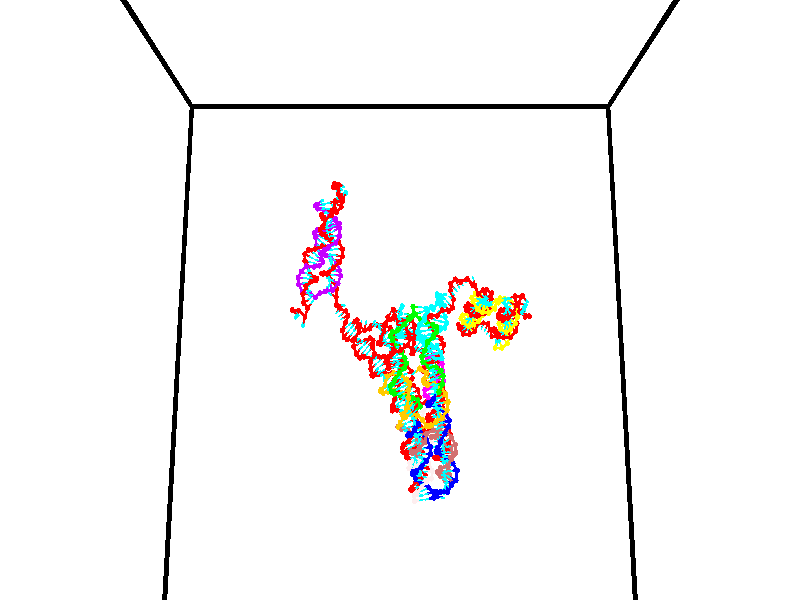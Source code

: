 // switches for output
#declare DRAW_BASES = 1; // possible values are 0, 1; only relevant for DNA ribbons
#declare DRAW_BASES_TYPE = 3; // possible values are 1, 2, 3; only relevant for DNA ribbons
#declare DRAW_FOG = 0; // set to 1 to enable fog

#include "colors.inc"

#include "transforms.inc"
background { rgb <1, 1, 1>}

#default {
   normal{
       ripples 0.25
       frequency 0.20
       turbulence 0.2
       lambda 5
   }
	finish {
		phong 0.1
		phong_size 40.
	}
}

// original window dimensions: 1024x640


// camera settings

camera {
	sky <0, 0.179814, -0.983701>
	up <0, 0.179814, -0.983701>
	right 1.6 * <1, 0, 0>
	location <35, 94.9851, 44.8844>
	look_at <35, 29.7336, 32.9568>
	direction <0, -65.2515, -11.9276>
	angle 67.0682
}


# declare cpy_camera_pos = <35, 94.9851, 44.8844>;
# if (DRAW_FOG = 1)
fog {
	fog_type 2
	up vnormalize(cpy_camera_pos)
	color rgbt<1,1,1,0.3>
	distance 1e-5
	fog_alt 3e-3
	fog_offset 56
}
# end


// LIGHTS

# declare lum = 6;
global_settings {
	ambient_light rgb lum * <0.05, 0.05, 0.05>
	max_trace_level 15
}# declare cpy_direct_light_amount = 0.25;
light_source
{	1000 * <-1, -1.16352, -0.803886>,
	rgb lum * cpy_direct_light_amount
	parallel
}

light_source
{	1000 * <1, 1.16352, 0.803886>,
	rgb lum * cpy_direct_light_amount
	parallel
}

// strand 0

// nucleotide -1

// particle -1
sphere {
	<24.127703, 34.974728, 34.765045> 0.250000
	pigment { color rgbt <1,0,0,0> }
	no_shadow
}
cylinder {
	<24.431841, 35.055077, 35.012115>,  <24.614325, 35.103287, 35.160358>, 0.100000
	pigment { color rgbt <1,0,0,0> }
	no_shadow
}
cylinder {
	<24.431841, 35.055077, 35.012115>,  <24.127703, 34.974728, 34.765045>, 0.100000
	pigment { color rgbt <1,0,0,0> }
	no_shadow
}

// particle -1
sphere {
	<24.431841, 35.055077, 35.012115> 0.100000
	pigment { color rgbt <1,0,0,0> }
	no_shadow
}
sphere {
	0, 1
	scale<0.080000,0.200000,0.300000>
	matrix <-0.287111, -0.749079, 0.597033,
		0.582616, -0.631293, -0.511886,
		0.760346, 0.200872, 0.617676,
		24.659945, 35.115337, 35.197418>
	pigment { color rgbt <0,1,1,0> }
	no_shadow
}
cylinder {
	<24.700115, 34.457058, 34.732258>,  <24.127703, 34.974728, 34.765045>, 0.130000
	pigment { color rgbt <1,0,0,0> }
	no_shadow
}

// nucleotide -1

// particle -1
sphere {
	<24.700115, 34.457058, 34.732258> 0.250000
	pigment { color rgbt <1,0,0,0> }
	no_shadow
}
cylinder {
	<24.590860, 34.641361, 35.070038>,  <24.525307, 34.751942, 35.272705>, 0.100000
	pigment { color rgbt <1,0,0,0> }
	no_shadow
}
cylinder {
	<24.590860, 34.641361, 35.070038>,  <24.700115, 34.457058, 34.732258>, 0.100000
	pigment { color rgbt <1,0,0,0> }
	no_shadow
}

// particle -1
sphere {
	<24.590860, 34.641361, 35.070038> 0.100000
	pigment { color rgbt <1,0,0,0> }
	no_shadow
}
sphere {
	0, 1
	scale<0.080000,0.200000,0.300000>
	matrix <-0.140200, -0.887525, 0.438911,
		0.951704, 0.001490, 0.307014,
		-0.273137, 0.460757, 0.844452,
		24.508919, 34.779587, 35.323372>
	pigment { color rgbt <0,1,1,0> }
	no_shadow
}
cylinder {
	<25.293894, 34.052315, 35.220798>,  <24.700115, 34.457058, 34.732258>, 0.130000
	pigment { color rgbt <1,0,0,0> }
	no_shadow
}

// nucleotide -1

// particle -1
sphere {
	<25.293894, 34.052315, 35.220798> 0.250000
	pigment { color rgbt <1,0,0,0> }
	no_shadow
}
cylinder {
	<25.205263, 34.047768, 35.610828>,  <25.152084, 34.045040, 35.844849>, 0.100000
	pigment { color rgbt <1,0,0,0> }
	no_shadow
}
cylinder {
	<25.205263, 34.047768, 35.610828>,  <25.293894, 34.052315, 35.220798>, 0.100000
	pigment { color rgbt <1,0,0,0> }
	no_shadow
}

// particle -1
sphere {
	<25.205263, 34.047768, 35.610828> 0.100000
	pigment { color rgbt <1,0,0,0> }
	no_shadow
}
sphere {
	0, 1
	scale<0.080000,0.200000,0.300000>
	matrix <-0.120185, 0.992627, -0.015736,
		-0.967708, -0.120676, -0.221310,
		-0.221577, -0.011370, 0.975077,
		25.138790, 34.044357, 35.903351>
	pigment { color rgbt <0,1,1,0> }
	no_shadow
}
cylinder {
	<25.568844, 34.226704, 34.505199>,  <25.293894, 34.052315, 35.220798>, 0.130000
	pigment { color rgbt <1,0,0,0> }
	no_shadow
}

// nucleotide -1

// particle -1
sphere {
	<25.568844, 34.226704, 34.505199> 0.250000
	pigment { color rgbt <1,0,0,0> }
	no_shadow
}
cylinder {
	<25.828787, 34.296852, 34.209381>,  <25.984753, 34.338943, 34.031891>, 0.100000
	pigment { color rgbt <1,0,0,0> }
	no_shadow
}
cylinder {
	<25.828787, 34.296852, 34.209381>,  <25.568844, 34.226704, 34.505199>, 0.100000
	pigment { color rgbt <1,0,0,0> }
	no_shadow
}

// particle -1
sphere {
	<25.828787, 34.296852, 34.209381> 0.100000
	pigment { color rgbt <1,0,0,0> }
	no_shadow
}
sphere {
	0, 1
	scale<0.080000,0.200000,0.300000>
	matrix <-0.737720, -0.088621, -0.669265,
		-0.182911, 0.980505, 0.071785,
		0.649856, 0.175373, -0.739548,
		26.023745, 34.349464, 33.987518>
	pigment { color rgbt <0,1,1,0> }
	no_shadow
}
cylinder {
	<25.224424, 34.687538, 34.114189>,  <25.568844, 34.226704, 34.505199>, 0.130000
	pigment { color rgbt <1,0,0,0> }
	no_shadow
}

// nucleotide -1

// particle -1
sphere {
	<25.224424, 34.687538, 34.114189> 0.250000
	pigment { color rgbt <1,0,0,0> }
	no_shadow
}
cylinder {
	<25.520399, 34.525669, 33.899254>,  <25.697983, 34.428547, 33.770290>, 0.100000
	pigment { color rgbt <1,0,0,0> }
	no_shadow
}
cylinder {
	<25.520399, 34.525669, 33.899254>,  <25.224424, 34.687538, 34.114189>, 0.100000
	pigment { color rgbt <1,0,0,0> }
	no_shadow
}

// particle -1
sphere {
	<25.520399, 34.525669, 33.899254> 0.100000
	pigment { color rgbt <1,0,0,0> }
	no_shadow
}
sphere {
	0, 1
	scale<0.080000,0.200000,0.300000>
	matrix <-0.589620, -0.005658, -0.807661,
		0.323797, 0.914445, -0.242789,
		0.739935, -0.404671, -0.537343,
		25.742380, 34.404266, 33.738052>
	pigment { color rgbt <0,1,1,0> }
	no_shadow
}
cylinder {
	<25.177845, 35.007099, 33.418964>,  <25.224424, 34.687538, 34.114189>, 0.130000
	pigment { color rgbt <1,0,0,0> }
	no_shadow
}

// nucleotide -1

// particle -1
sphere {
	<25.177845, 35.007099, 33.418964> 0.250000
	pigment { color rgbt <1,0,0,0> }
	no_shadow
}
cylinder {
	<25.389429, 34.674816, 33.349533>,  <25.516380, 34.475449, 33.307873>, 0.100000
	pigment { color rgbt <1,0,0,0> }
	no_shadow
}
cylinder {
	<25.389429, 34.674816, 33.349533>,  <25.177845, 35.007099, 33.418964>, 0.100000
	pigment { color rgbt <1,0,0,0> }
	no_shadow
}

// particle -1
sphere {
	<25.389429, 34.674816, 33.349533> 0.100000
	pigment { color rgbt <1,0,0,0> }
	no_shadow
}
sphere {
	0, 1
	scale<0.080000,0.200000,0.300000>
	matrix <-0.393429, -0.058808, -0.917472,
		0.751940, 0.553600, -0.357931,
		0.528962, -0.830704, -0.173582,
		25.548117, 34.425606, 33.297459>
	pigment { color rgbt <0,1,1,0> }
	no_shadow
}
cylinder {
	<25.467552, 35.053139, 32.739342>,  <25.177845, 35.007099, 33.418964>, 0.130000
	pigment { color rgbt <1,0,0,0> }
	no_shadow
}

// nucleotide -1

// particle -1
sphere {
	<25.467552, 35.053139, 32.739342> 0.250000
	pigment { color rgbt <1,0,0,0> }
	no_shadow
}
cylinder {
	<25.493807, 34.662006, 32.818886>,  <25.509560, 34.427326, 32.866611>, 0.100000
	pigment { color rgbt <1,0,0,0> }
	no_shadow
}
cylinder {
	<25.493807, 34.662006, 32.818886>,  <25.467552, 35.053139, 32.739342>, 0.100000
	pigment { color rgbt <1,0,0,0> }
	no_shadow
}

// particle -1
sphere {
	<25.493807, 34.662006, 32.818886> 0.100000
	pigment { color rgbt <1,0,0,0> }
	no_shadow
}
sphere {
	0, 1
	scale<0.080000,0.200000,0.300000>
	matrix <-0.157861, -0.206960, -0.965530,
		0.985277, 0.031980, -0.167945,
		0.065635, -0.977827, 0.198865,
		25.513498, 34.368660, 32.878544>
	pigment { color rgbt <0,1,1,0> }
	no_shadow
}
cylinder {
	<25.918205, 34.726719, 32.280514>,  <25.467552, 35.053139, 32.739342>, 0.130000
	pigment { color rgbt <1,0,0,0> }
	no_shadow
}

// nucleotide -1

// particle -1
sphere {
	<25.918205, 34.726719, 32.280514> 0.250000
	pigment { color rgbt <1,0,0,0> }
	no_shadow
}
cylinder {
	<25.714088, 34.403091, 32.397137>,  <25.591618, 34.208916, 32.467110>, 0.100000
	pigment { color rgbt <1,0,0,0> }
	no_shadow
}
cylinder {
	<25.714088, 34.403091, 32.397137>,  <25.918205, 34.726719, 32.280514>, 0.100000
	pigment { color rgbt <1,0,0,0> }
	no_shadow
}

// particle -1
sphere {
	<25.714088, 34.403091, 32.397137> 0.100000
	pigment { color rgbt <1,0,0,0> }
	no_shadow
}
sphere {
	0, 1
	scale<0.080000,0.200000,0.300000>
	matrix <0.050491, -0.366625, -0.928998,
		0.858517, -0.459340, 0.227937,
		-0.510293, -0.809069, 0.291561,
		25.561001, 34.160370, 32.484604>
	pigment { color rgbt <0,1,1,0> }
	no_shadow
}
cylinder {
	<26.357931, 34.107731, 32.050117>,  <25.918205, 34.726719, 32.280514>, 0.130000
	pigment { color rgbt <1,0,0,0> }
	no_shadow
}

// nucleotide -1

// particle -1
sphere {
	<26.357931, 34.107731, 32.050117> 0.250000
	pigment { color rgbt <1,0,0,0> }
	no_shadow
}
cylinder {
	<25.984320, 33.989815, 32.130802>,  <25.760153, 33.919064, 32.179211>, 0.100000
	pigment { color rgbt <1,0,0,0> }
	no_shadow
}
cylinder {
	<25.984320, 33.989815, 32.130802>,  <26.357931, 34.107731, 32.050117>, 0.100000
	pigment { color rgbt <1,0,0,0> }
	no_shadow
}

// particle -1
sphere {
	<25.984320, 33.989815, 32.130802> 0.100000
	pigment { color rgbt <1,0,0,0> }
	no_shadow
}
sphere {
	0, 1
	scale<0.080000,0.200000,0.300000>
	matrix <-0.024664, -0.510127, -0.859746,
		0.356342, -0.808003, 0.469203,
		-0.934030, -0.294791, 0.201708,
		25.704111, 33.901379, 32.191315>
	pigment { color rgbt <0,1,1,0> }
	no_shadow
}
cylinder {
	<26.357738, 33.433376, 31.761391>,  <26.357931, 34.107731, 32.050117>, 0.130000
	pigment { color rgbt <1,0,0,0> }
	no_shadow
}

// nucleotide -1

// particle -1
sphere {
	<26.357738, 33.433376, 31.761391> 0.250000
	pigment { color rgbt <1,0,0,0> }
	no_shadow
}
cylinder {
	<25.963795, 33.498741, 31.784552>,  <25.727428, 33.537960, 31.798449>, 0.100000
	pigment { color rgbt <1,0,0,0> }
	no_shadow
}
cylinder {
	<25.963795, 33.498741, 31.784552>,  <26.357738, 33.433376, 31.761391>, 0.100000
	pigment { color rgbt <1,0,0,0> }
	no_shadow
}

// particle -1
sphere {
	<25.963795, 33.498741, 31.784552> 0.100000
	pigment { color rgbt <1,0,0,0> }
	no_shadow
}
sphere {
	0, 1
	scale<0.080000,0.200000,0.300000>
	matrix <-0.132953, -0.497554, -0.857184,
		-0.111264, -0.851902, 0.511745,
		-0.984857, 0.163412, 0.057903,
		25.668337, 33.547764, 31.801922>
	pigment { color rgbt <0,1,1,0> }
	no_shadow
}
cylinder {
	<25.984034, 32.814381, 31.536896>,  <26.357738, 33.433376, 31.761391>, 0.130000
	pigment { color rgbt <1,0,0,0> }
	no_shadow
}

// nucleotide -1

// particle -1
sphere {
	<25.984034, 32.814381, 31.536896> 0.250000
	pigment { color rgbt <1,0,0,0> }
	no_shadow
}
cylinder {
	<25.744265, 33.129463, 31.480032>,  <25.600403, 33.318512, 31.445913>, 0.100000
	pigment { color rgbt <1,0,0,0> }
	no_shadow
}
cylinder {
	<25.744265, 33.129463, 31.480032>,  <25.984034, 32.814381, 31.536896>, 0.100000
	pigment { color rgbt <1,0,0,0> }
	no_shadow
}

// particle -1
sphere {
	<25.744265, 33.129463, 31.480032> 0.100000
	pigment { color rgbt <1,0,0,0> }
	no_shadow
}
sphere {
	0, 1
	scale<0.080000,0.200000,0.300000>
	matrix <-0.069150, -0.227902, -0.971226,
		-0.797442, -0.572342, 0.191079,
		-0.599420, 0.787710, -0.142161,
		25.564438, 33.365776, 31.437384>
	pigment { color rgbt <0,1,1,0> }
	no_shadow
}
cylinder {
	<25.447546, 32.582367, 31.123873>,  <25.984034, 32.814381, 31.536896>, 0.130000
	pigment { color rgbt <1,0,0,0> }
	no_shadow
}

// nucleotide -1

// particle -1
sphere {
	<25.447546, 32.582367, 31.123873> 0.250000
	pigment { color rgbt <1,0,0,0> }
	no_shadow
}
cylinder {
	<25.464506, 32.978363, 31.070032>,  <25.474682, 33.215961, 31.037727>, 0.100000
	pigment { color rgbt <1,0,0,0> }
	no_shadow
}
cylinder {
	<25.464506, 32.978363, 31.070032>,  <25.447546, 32.582367, 31.123873>, 0.100000
	pigment { color rgbt <1,0,0,0> }
	no_shadow
}

// particle -1
sphere {
	<25.464506, 32.978363, 31.070032> 0.100000
	pigment { color rgbt <1,0,0,0> }
	no_shadow
}
sphere {
	0, 1
	scale<0.080000,0.200000,0.300000>
	matrix <0.102028, -0.138311, -0.985120,
		-0.993878, 0.028036, -0.106871,
		0.042400, 0.989992, -0.134603,
		25.477226, 33.275360, 31.029652>
	pigment { color rgbt <0,1,1,0> }
	no_shadow
}
cylinder {
	<25.245720, 32.668480, 30.519442>,  <25.447546, 32.582367, 31.123873>, 0.130000
	pigment { color rgbt <1,0,0,0> }
	no_shadow
}

// nucleotide -1

// particle -1
sphere {
	<25.245720, 32.668480, 30.519442> 0.250000
	pigment { color rgbt <1,0,0,0> }
	no_shadow
}
cylinder {
	<25.415936, 33.022175, 30.596430>,  <25.518064, 33.234390, 30.642624>, 0.100000
	pigment { color rgbt <1,0,0,0> }
	no_shadow
}
cylinder {
	<25.415936, 33.022175, 30.596430>,  <25.245720, 32.668480, 30.519442>, 0.100000
	pigment { color rgbt <1,0,0,0> }
	no_shadow
}

// particle -1
sphere {
	<25.415936, 33.022175, 30.596430> 0.100000
	pigment { color rgbt <1,0,0,0> }
	no_shadow
}
sphere {
	0, 1
	scale<0.080000,0.200000,0.300000>
	matrix <0.271649, 0.078064, -0.959225,
		-0.863206, 0.460472, -0.206982,
		0.425539, 0.884235, 0.192472,
		25.543596, 33.287445, 30.654171>
	pigment { color rgbt <0,1,1,0> }
	no_shadow
}
cylinder {
	<24.964481, 33.074497, 30.060572>,  <25.245720, 32.668480, 30.519442>, 0.130000
	pigment { color rgbt <1,0,0,0> }
	no_shadow
}

// nucleotide -1

// particle -1
sphere {
	<24.964481, 33.074497, 30.060572> 0.250000
	pigment { color rgbt <1,0,0,0> }
	no_shadow
}
cylinder {
	<25.310663, 33.236622, 30.178358>,  <25.518373, 33.333897, 30.249029>, 0.100000
	pigment { color rgbt <1,0,0,0> }
	no_shadow
}
cylinder {
	<25.310663, 33.236622, 30.178358>,  <24.964481, 33.074497, 30.060572>, 0.100000
	pigment { color rgbt <1,0,0,0> }
	no_shadow
}

// particle -1
sphere {
	<25.310663, 33.236622, 30.178358> 0.100000
	pigment { color rgbt <1,0,0,0> }
	no_shadow
}
sphere {
	0, 1
	scale<0.080000,0.200000,0.300000>
	matrix <0.292994, 0.067286, -0.953744,
		-0.406375, 0.911700, -0.060520,
		0.865456, 0.405309, 0.294466,
		25.570299, 33.358215, 30.266697>
	pigment { color rgbt <0,1,1,0> }
	no_shadow
}
cylinder {
	<25.064623, 33.709724, 29.630350>,  <24.964481, 33.074497, 30.060572>, 0.130000
	pigment { color rgbt <1,0,0,0> }
	no_shadow
}

// nucleotide -1

// particle -1
sphere {
	<25.064623, 33.709724, 29.630350> 0.250000
	pigment { color rgbt <1,0,0,0> }
	no_shadow
}
cylinder {
	<25.424015, 33.621555, 29.782215>,  <25.639650, 33.568653, 29.873335>, 0.100000
	pigment { color rgbt <1,0,0,0> }
	no_shadow
}
cylinder {
	<25.424015, 33.621555, 29.782215>,  <25.064623, 33.709724, 29.630350>, 0.100000
	pigment { color rgbt <1,0,0,0> }
	no_shadow
}

// particle -1
sphere {
	<25.424015, 33.621555, 29.782215> 0.100000
	pigment { color rgbt <1,0,0,0> }
	no_shadow
}
sphere {
	0, 1
	scale<0.080000,0.200000,0.300000>
	matrix <0.416979, 0.157947, -0.895087,
		0.137332, 0.962531, 0.233825,
		0.898481, -0.220424, 0.379664,
		25.693560, 33.555428, 29.896114>
	pigment { color rgbt <0,1,1,0> }
	no_shadow
}
cylinder {
	<25.519121, 34.302006, 29.399328>,  <25.064623, 33.709724, 29.630350>, 0.130000
	pigment { color rgbt <1,0,0,0> }
	no_shadow
}

// nucleotide -1

// particle -1
sphere {
	<25.519121, 34.302006, 29.399328> 0.250000
	pigment { color rgbt <1,0,0,0> }
	no_shadow
}
cylinder {
	<25.780823, 34.008980, 29.474487>,  <25.937843, 33.833164, 29.519583>, 0.100000
	pigment { color rgbt <1,0,0,0> }
	no_shadow
}
cylinder {
	<25.780823, 34.008980, 29.474487>,  <25.519121, 34.302006, 29.399328>, 0.100000
	pigment { color rgbt <1,0,0,0> }
	no_shadow
}

// particle -1
sphere {
	<25.780823, 34.008980, 29.474487> 0.100000
	pigment { color rgbt <1,0,0,0> }
	no_shadow
}
sphere {
	0, 1
	scale<0.080000,0.200000,0.300000>
	matrix <0.451702, 0.179247, -0.873977,
		0.606563, 0.656675, 0.448173,
		0.654252, -0.732563, 0.187896,
		25.977098, 33.789211, 29.530857>
	pigment { color rgbt <0,1,1,0> }
	no_shadow
}
cylinder {
	<26.238562, 34.564854, 29.391174>,  <25.519121, 34.302006, 29.399328>, 0.130000
	pigment { color rgbt <1,0,0,0> }
	no_shadow
}

// nucleotide -1

// particle -1
sphere {
	<26.238562, 34.564854, 29.391174> 0.250000
	pigment { color rgbt <1,0,0,0> }
	no_shadow
}
cylinder {
	<26.252512, 34.171448, 29.320198>,  <26.260881, 33.935406, 29.277613>, 0.100000
	pigment { color rgbt <1,0,0,0> }
	no_shadow
}
cylinder {
	<26.252512, 34.171448, 29.320198>,  <26.238562, 34.564854, 29.391174>, 0.100000
	pigment { color rgbt <1,0,0,0> }
	no_shadow
}

// particle -1
sphere {
	<26.252512, 34.171448, 29.320198> 0.100000
	pigment { color rgbt <1,0,0,0> }
	no_shadow
}
sphere {
	0, 1
	scale<0.080000,0.200000,0.300000>
	matrix <0.551153, 0.167034, -0.817515,
		0.833675, -0.069287, 0.547891,
		0.034874, -0.983513, -0.177440,
		26.262974, 33.876392, 29.266966>
	pigment { color rgbt <0,1,1,0> }
	no_shadow
}
cylinder {
	<26.951847, 34.468319, 29.120834>,  <26.238562, 34.564854, 29.391174>, 0.130000
	pigment { color rgbt <1,0,0,0> }
	no_shadow
}

// nucleotide -1

// particle -1
sphere {
	<26.951847, 34.468319, 29.120834> 0.250000
	pigment { color rgbt <1,0,0,0> }
	no_shadow
}
cylinder {
	<26.786419, 34.115086, 29.032187>,  <26.687160, 33.903145, 28.978998>, 0.100000
	pigment { color rgbt <1,0,0,0> }
	no_shadow
}
cylinder {
	<26.786419, 34.115086, 29.032187>,  <26.951847, 34.468319, 29.120834>, 0.100000
	pigment { color rgbt <1,0,0,0> }
	no_shadow
}

// particle -1
sphere {
	<26.786419, 34.115086, 29.032187> 0.100000
	pigment { color rgbt <1,0,0,0> }
	no_shadow
}
sphere {
	0, 1
	scale<0.080000,0.200000,0.300000>
	matrix <0.709206, -0.159819, -0.686647,
		0.570950, -0.441152, 0.692388,
		-0.413573, -0.883087, -0.221619,
		26.662348, 33.850159, 28.965700>
	pigment { color rgbt <0,1,1,0> }
	no_shadow
}
cylinder {
	<27.494255, 34.006538, 29.100412>,  <26.951847, 34.468319, 29.120834>, 0.130000
	pigment { color rgbt <1,0,0,0> }
	no_shadow
}

// nucleotide -1

// particle -1
sphere {
	<27.494255, 34.006538, 29.100412> 0.250000
	pigment { color rgbt <1,0,0,0> }
	no_shadow
}
cylinder {
	<27.204195, 33.859734, 28.867359>,  <27.030159, 33.771652, 28.727528>, 0.100000
	pigment { color rgbt <1,0,0,0> }
	no_shadow
}
cylinder {
	<27.204195, 33.859734, 28.867359>,  <27.494255, 34.006538, 29.100412>, 0.100000
	pigment { color rgbt <1,0,0,0> }
	no_shadow
}

// particle -1
sphere {
	<27.204195, 33.859734, 28.867359> 0.100000
	pigment { color rgbt <1,0,0,0> }
	no_shadow
}
sphere {
	0, 1
	scale<0.080000,0.200000,0.300000>
	matrix <0.636231, -0.033474, -0.770773,
		0.263376, -0.929615, 0.257776,
		-0.725151, -0.367008, -0.582633,
		26.986650, 33.749630, 28.692570>
	pigment { color rgbt <0,1,1,0> }
	no_shadow
}
cylinder {
	<27.864077, 33.500580, 28.561159>,  <27.494255, 34.006538, 29.100412>, 0.130000
	pigment { color rgbt <1,0,0,0> }
	no_shadow
}

// nucleotide -1

// particle -1
sphere {
	<27.864077, 33.500580, 28.561159> 0.250000
	pigment { color rgbt <1,0,0,0> }
	no_shadow
}
cylinder {
	<27.502491, 33.596722, 28.419693>,  <27.285540, 33.654408, 28.334814>, 0.100000
	pigment { color rgbt <1,0,0,0> }
	no_shadow
}
cylinder {
	<27.502491, 33.596722, 28.419693>,  <27.864077, 33.500580, 28.561159>, 0.100000
	pigment { color rgbt <1,0,0,0> }
	no_shadow
}

// particle -1
sphere {
	<27.502491, 33.596722, 28.419693> 0.100000
	pigment { color rgbt <1,0,0,0> }
	no_shadow
}
sphere {
	0, 1
	scale<0.080000,0.200000,0.300000>
	matrix <0.357647, -0.028370, -0.933426,
		-0.234383, -0.970272, -0.060316,
		-0.903965, 0.240351, -0.353664,
		27.231302, 33.668827, 28.313593>
	pigment { color rgbt <0,1,1,0> }
	no_shadow
}
cylinder {
	<27.775982, 33.072281, 27.914946>,  <27.864077, 33.500580, 28.561159>, 0.130000
	pigment { color rgbt <1,0,0,0> }
	no_shadow
}

// nucleotide -1

// particle -1
sphere {
	<27.775982, 33.072281, 27.914946> 0.250000
	pigment { color rgbt <1,0,0,0> }
	no_shadow
}
cylinder {
	<27.500521, 33.362255, 27.908949>,  <27.335243, 33.536240, 27.905352>, 0.100000
	pigment { color rgbt <1,0,0,0> }
	no_shadow
}
cylinder {
	<27.500521, 33.362255, 27.908949>,  <27.775982, 33.072281, 27.914946>, 0.100000
	pigment { color rgbt <1,0,0,0> }
	no_shadow
}

// particle -1
sphere {
	<27.500521, 33.362255, 27.908949> 0.100000
	pigment { color rgbt <1,0,0,0> }
	no_shadow
}
sphere {
	0, 1
	scale<0.080000,0.200000,0.300000>
	matrix <0.293196, 0.259492, -0.920163,
		-0.663170, -0.638068, -0.391248,
		-0.688653, 0.724937, -0.014991,
		27.293924, 33.579735, 27.904451>
	pigment { color rgbt <0,1,1,0> }
	no_shadow
}
cylinder {
	<27.457008, 32.936352, 27.391874>,  <27.775982, 33.072281, 27.914946>, 0.130000
	pigment { color rgbt <1,0,0,0> }
	no_shadow
}

// nucleotide -1

// particle -1
sphere {
	<27.457008, 32.936352, 27.391874> 0.250000
	pigment { color rgbt <1,0,0,0> }
	no_shadow
}
cylinder {
	<27.366699, 33.319813, 27.461163>,  <27.312513, 33.549889, 27.502735>, 0.100000
	pigment { color rgbt <1,0,0,0> }
	no_shadow
}
cylinder {
	<27.366699, 33.319813, 27.461163>,  <27.457008, 32.936352, 27.391874>, 0.100000
	pigment { color rgbt <1,0,0,0> }
	no_shadow
}

// particle -1
sphere {
	<27.366699, 33.319813, 27.461163> 0.100000
	pigment { color rgbt <1,0,0,0> }
	no_shadow
}
sphere {
	0, 1
	scale<0.080000,0.200000,0.300000>
	matrix <0.250263, 0.228920, -0.940725,
		-0.941485, -0.169040, -0.291601,
		-0.225773, 0.958656, 0.173221,
		27.298967, 33.607410, 27.513128>
	pigment { color rgbt <0,1,1,0> }
	no_shadow
}
cylinder {
	<27.082617, 33.072975, 26.854290>,  <27.457008, 32.936352, 27.391874>, 0.130000
	pigment { color rgbt <1,0,0,0> }
	no_shadow
}

// nucleotide -1

// particle -1
sphere {
	<27.082617, 33.072975, 26.854290> 0.250000
	pigment { color rgbt <1,0,0,0> }
	no_shadow
}
cylinder {
	<27.191418, 33.430813, 26.996115>,  <27.256699, 33.645515, 27.081209>, 0.100000
	pigment { color rgbt <1,0,0,0> }
	no_shadow
}
cylinder {
	<27.191418, 33.430813, 26.996115>,  <27.082617, 33.072975, 26.854290>, 0.100000
	pigment { color rgbt <1,0,0,0> }
	no_shadow
}

// particle -1
sphere {
	<27.191418, 33.430813, 26.996115> 0.100000
	pigment { color rgbt <1,0,0,0> }
	no_shadow
}
sphere {
	0, 1
	scale<0.080000,0.200000,0.300000>
	matrix <0.229305, 0.297584, -0.926748,
		-0.934577, 0.333380, -0.124192,
		0.272002, 0.894596, 0.354561,
		27.273018, 33.699192, 27.102484>
	pigment { color rgbt <0,1,1,0> }
	no_shadow
}
cylinder {
	<26.843636, 33.605709, 26.365524>,  <27.082617, 33.072975, 26.854290>, 0.130000
	pigment { color rgbt <1,0,0,0> }
	no_shadow
}

// nucleotide -1

// particle -1
sphere {
	<26.843636, 33.605709, 26.365524> 0.250000
	pigment { color rgbt <1,0,0,0> }
	no_shadow
}
cylinder {
	<27.139214, 33.783947, 26.567673>,  <27.316561, 33.890892, 26.688963>, 0.100000
	pigment { color rgbt <1,0,0,0> }
	no_shadow
}
cylinder {
	<27.139214, 33.783947, 26.567673>,  <26.843636, 33.605709, 26.365524>, 0.100000
	pigment { color rgbt <1,0,0,0> }
	no_shadow
}

// particle -1
sphere {
	<27.139214, 33.783947, 26.567673> 0.100000
	pigment { color rgbt <1,0,0,0> }
	no_shadow
}
sphere {
	0, 1
	scale<0.080000,0.200000,0.300000>
	matrix <0.274684, 0.485671, -0.829863,
		-0.615231, 0.752041, 0.236486,
		0.738945, 0.445598, 0.505373,
		27.360897, 33.917625, 26.719284>
	pigment { color rgbt <0,1,1,0> }
	no_shadow
}
cylinder {
	<26.798710, 34.283897, 26.271835>,  <26.843636, 33.605709, 26.365524>, 0.130000
	pigment { color rgbt <1,0,0,0> }
	no_shadow
}

// nucleotide -1

// particle -1
sphere {
	<26.798710, 34.283897, 26.271835> 0.250000
	pigment { color rgbt <1,0,0,0> }
	no_shadow
}
cylinder {
	<27.180595, 34.205276, 26.361181>,  <27.409727, 34.158104, 26.414789>, 0.100000
	pigment { color rgbt <1,0,0,0> }
	no_shadow
}
cylinder {
	<27.180595, 34.205276, 26.361181>,  <26.798710, 34.283897, 26.271835>, 0.100000
	pigment { color rgbt <1,0,0,0> }
	no_shadow
}

// particle -1
sphere {
	<27.180595, 34.205276, 26.361181> 0.100000
	pigment { color rgbt <1,0,0,0> }
	no_shadow
}
sphere {
	0, 1
	scale<0.080000,0.200000,0.300000>
	matrix <0.289066, 0.434934, -0.852803,
		0.070472, 0.878749, 0.472054,
		0.954712, -0.196554, 0.223365,
		27.467009, 34.146309, 26.428190>
	pigment { color rgbt <0,1,1,0> }
	no_shadow
}
cylinder {
	<27.156736, 34.934166, 26.131922>,  <26.798710, 34.283897, 26.271835>, 0.130000
	pigment { color rgbt <1,0,0,0> }
	no_shadow
}

// nucleotide -1

// particle -1
sphere {
	<27.156736, 34.934166, 26.131922> 0.250000
	pigment { color rgbt <1,0,0,0> }
	no_shadow
}
cylinder {
	<27.433275, 34.647495, 26.168606>,  <27.599199, 34.475491, 26.190617>, 0.100000
	pigment { color rgbt <1,0,0,0> }
	no_shadow
}
cylinder {
	<27.433275, 34.647495, 26.168606>,  <27.156736, 34.934166, 26.131922>, 0.100000
	pigment { color rgbt <1,0,0,0> }
	no_shadow
}

// particle -1
sphere {
	<27.433275, 34.647495, 26.168606> 0.100000
	pigment { color rgbt <1,0,0,0> }
	no_shadow
}
sphere {
	0, 1
	scale<0.080000,0.200000,0.300000>
	matrix <0.509187, 0.393223, -0.765575,
		0.512610, 0.575974, 0.636777,
		0.691346, -0.716680, 0.091708,
		27.640678, 34.432491, 26.196117>
	pigment { color rgbt <0,1,1,0> }
	no_shadow
}
cylinder {
	<27.769308, 35.210121, 26.144943>,  <27.156736, 34.934166, 26.131922>, 0.130000
	pigment { color rgbt <1,0,0,0> }
	no_shadow
}

// nucleotide -1

// particle -1
sphere {
	<27.769308, 35.210121, 26.144943> 0.250000
	pigment { color rgbt <1,0,0,0> }
	no_shadow
}
cylinder {
	<27.853733, 34.838474, 26.023495>,  <27.904388, 34.615486, 25.950626>, 0.100000
	pigment { color rgbt <1,0,0,0> }
	no_shadow
}
cylinder {
	<27.853733, 34.838474, 26.023495>,  <27.769308, 35.210121, 26.144943>, 0.100000
	pigment { color rgbt <1,0,0,0> }
	no_shadow
}

// particle -1
sphere {
	<27.853733, 34.838474, 26.023495> 0.100000
	pigment { color rgbt <1,0,0,0> }
	no_shadow
}
sphere {
	0, 1
	scale<0.080000,0.200000,0.300000>
	matrix <0.494880, 0.369439, -0.786517,
		0.842939, 0.015748, 0.537778,
		0.211062, -0.929122, -0.303621,
		27.917051, 34.559738, 25.932407>
	pigment { color rgbt <0,1,1,0> }
	no_shadow
}
cylinder {
	<28.441732, 34.929279, 26.209677>,  <27.769308, 35.210121, 26.144943>, 0.130000
	pigment { color rgbt <1,0,0,0> }
	no_shadow
}

// nucleotide -1

// particle -1
sphere {
	<28.441732, 34.929279, 26.209677> 0.250000
	pigment { color rgbt <1,0,0,0> }
	no_shadow
}
cylinder {
	<28.210901, 34.886295, 25.885841>,  <28.072403, 34.860504, 25.691540>, 0.100000
	pigment { color rgbt <1,0,0,0> }
	no_shadow
}
cylinder {
	<28.210901, 34.886295, 25.885841>,  <28.441732, 34.929279, 26.209677>, 0.100000
	pigment { color rgbt <1,0,0,0> }
	no_shadow
}

// particle -1
sphere {
	<28.210901, 34.886295, 25.885841> 0.100000
	pigment { color rgbt <1,0,0,0> }
	no_shadow
}
sphere {
	0, 1
	scale<0.080000,0.200000,0.300000>
	matrix <0.615410, 0.594465, -0.517573,
		0.536887, -0.796909, -0.276925,
		-0.577081, -0.107456, -0.809587,
		28.037777, 34.854057, 25.642965>
	pigment { color rgbt <0,1,1,0> }
	no_shadow
}
cylinder {
	<28.892237, 34.763870, 25.693048>,  <28.441732, 34.929279, 26.209677>, 0.130000
	pigment { color rgbt <1,0,0,0> }
	no_shadow
}

// nucleotide -1

// particle -1
sphere {
	<28.892237, 34.763870, 25.693048> 0.250000
	pigment { color rgbt <1,0,0,0> }
	no_shadow
}
cylinder {
	<28.565691, 34.939831, 25.543364>,  <28.369762, 35.045406, 25.453552>, 0.100000
	pigment { color rgbt <1,0,0,0> }
	no_shadow
}
cylinder {
	<28.565691, 34.939831, 25.543364>,  <28.892237, 34.763870, 25.693048>, 0.100000
	pigment { color rgbt <1,0,0,0> }
	no_shadow
}

// particle -1
sphere {
	<28.565691, 34.939831, 25.543364> 0.100000
	pigment { color rgbt <1,0,0,0> }
	no_shadow
}
sphere {
	0, 1
	scale<0.080000,0.200000,0.300000>
	matrix <0.577189, 0.643877, -0.502270,
		0.019999, -0.626028, -0.779544,
		-0.816366, 0.439899, -0.374213,
		28.320782, 35.071800, 25.431099>
	pigment { color rgbt <0,1,1,0> }
	no_shadow
}
cylinder {
	<28.972694, 34.898056, 24.882969>,  <28.892237, 34.763870, 25.693048>, 0.130000
	pigment { color rgbt <1,0,0,0> }
	no_shadow
}

// nucleotide -1

// particle -1
sphere {
	<28.972694, 34.898056, 24.882969> 0.250000
	pigment { color rgbt <1,0,0,0> }
	no_shadow
}
cylinder {
	<28.709379, 35.149563, 25.048523>,  <28.551390, 35.300468, 25.147856>, 0.100000
	pigment { color rgbt <1,0,0,0> }
	no_shadow
}
cylinder {
	<28.709379, 35.149563, 25.048523>,  <28.972694, 34.898056, 24.882969>, 0.100000
	pigment { color rgbt <1,0,0,0> }
	no_shadow
}

// particle -1
sphere {
	<28.709379, 35.149563, 25.048523> 0.100000
	pigment { color rgbt <1,0,0,0> }
	no_shadow
}
sphere {
	0, 1
	scale<0.080000,0.200000,0.300000>
	matrix <0.382488, 0.752946, -0.535514,
		-0.648350, -0.194217, -0.736154,
		-0.658290, 0.628771, 0.413887,
		28.511892, 35.338196, 25.172689>
	pigment { color rgbt <0,1,1,0> }
	no_shadow
}
cylinder {
	<28.662325, 35.321785, 24.275581>,  <28.972694, 34.898056, 24.882969>, 0.130000
	pigment { color rgbt <1,0,0,0> }
	no_shadow
}

// nucleotide -1

// particle -1
sphere {
	<28.662325, 35.321785, 24.275581> 0.250000
	pigment { color rgbt <1,0,0,0> }
	no_shadow
}
cylinder {
	<28.656912, 35.510750, 24.628092>,  <28.653664, 35.624126, 24.839598>, 0.100000
	pigment { color rgbt <1,0,0,0> }
	no_shadow
}
cylinder {
	<28.656912, 35.510750, 24.628092>,  <28.662325, 35.321785, 24.275581>, 0.100000
	pigment { color rgbt <1,0,0,0> }
	no_shadow
}

// particle -1
sphere {
	<28.656912, 35.510750, 24.628092> 0.100000
	pigment { color rgbt <1,0,0,0> }
	no_shadow
}
sphere {
	0, 1
	scale<0.080000,0.200000,0.300000>
	matrix <0.363274, 0.823456, -0.435835,
		-0.931584, 0.314246, -0.182758,
		-0.013534, 0.472408, 0.881276,
		28.652851, 35.652473, 24.892475>
	pigment { color rgbt <0,1,1,0> }
	no_shadow
}
cylinder {
	<28.184856, 35.959557, 24.292150>,  <28.662325, 35.321785, 24.275581>, 0.130000
	pigment { color rgbt <1,0,0,0> }
	no_shadow
}

// nucleotide -1

// particle -1
sphere {
	<28.184856, 35.959557, 24.292150> 0.250000
	pigment { color rgbt <1,0,0,0> }
	no_shadow
}
cylinder {
	<28.497877, 35.996891, 24.538370>,  <28.685690, 36.019291, 24.686102>, 0.100000
	pigment { color rgbt <1,0,0,0> }
	no_shadow
}
cylinder {
	<28.497877, 35.996891, 24.538370>,  <28.184856, 35.959557, 24.292150>, 0.100000
	pigment { color rgbt <1,0,0,0> }
	no_shadow
}

// particle -1
sphere {
	<28.497877, 35.996891, 24.538370> 0.100000
	pigment { color rgbt <1,0,0,0> }
	no_shadow
}
sphere {
	0, 1
	scale<0.080000,0.200000,0.300000>
	matrix <0.305555, 0.803855, -0.510345,
		-0.542447, 0.587456, 0.600539,
		0.782552, 0.093338, 0.615549,
		28.732643, 36.024891, 24.723036>
	pigment { color rgbt <0,1,1,0> }
	no_shadow
}
cylinder {
	<28.388609, 36.663418, 24.243088>,  <28.184856, 35.959557, 24.292150>, 0.130000
	pigment { color rgbt <1,0,0,0> }
	no_shadow
}

// nucleotide -1

// particle -1
sphere {
	<28.388609, 36.663418, 24.243088> 0.250000
	pigment { color rgbt <1,0,0,0> }
	no_shadow
}
cylinder {
	<28.706072, 36.516834, 24.437332>,  <28.896549, 36.428883, 24.553879>, 0.100000
	pigment { color rgbt <1,0,0,0> }
	no_shadow
}
cylinder {
	<28.706072, 36.516834, 24.437332>,  <28.388609, 36.663418, 24.243088>, 0.100000
	pigment { color rgbt <1,0,0,0> }
	no_shadow
}

// particle -1
sphere {
	<28.706072, 36.516834, 24.437332> 0.100000
	pigment { color rgbt <1,0,0,0> }
	no_shadow
}
sphere {
	0, 1
	scale<0.080000,0.200000,0.300000>
	matrix <0.588469, 0.664909, -0.460001,
		-0.154316, 0.650849, 0.743359,
		0.793657, -0.366458, 0.485610,
		28.944168, 36.406898, 24.583015>
	pigment { color rgbt <0,1,1,0> }
	no_shadow
}
cylinder {
	<28.862387, 37.286850, 24.583553>,  <28.388609, 36.663418, 24.243088>, 0.130000
	pigment { color rgbt <1,0,0,0> }
	no_shadow
}

// nucleotide -1

// particle -1
sphere {
	<28.862387, 37.286850, 24.583553> 0.250000
	pigment { color rgbt <1,0,0,0> }
	no_shadow
}
cylinder {
	<29.063402, 36.947578, 24.516554>,  <29.184011, 36.744015, 24.476355>, 0.100000
	pigment { color rgbt <1,0,0,0> }
	no_shadow
}
cylinder {
	<29.063402, 36.947578, 24.516554>,  <28.862387, 37.286850, 24.583553>, 0.100000
	pigment { color rgbt <1,0,0,0> }
	no_shadow
}

// particle -1
sphere {
	<29.063402, 36.947578, 24.516554> 0.100000
	pigment { color rgbt <1,0,0,0> }
	no_shadow
}
sphere {
	0, 1
	scale<0.080000,0.200000,0.300000>
	matrix <0.751190, 0.524275, -0.401059,
		0.427983, 0.075726, 0.900609,
		0.502537, -0.848175, -0.167496,
		29.214163, 36.693127, 24.466305>
	pigment { color rgbt <0,1,1,0> }
	no_shadow
}
cylinder {
	<28.823498, 37.239307, 25.361927>,  <28.862387, 37.286850, 24.583553>, 0.130000
	pigment { color rgbt <1,0,0,0> }
	no_shadow
}

// nucleotide -1

// particle -1
sphere {
	<28.823498, 37.239307, 25.361927> 0.250000
	pigment { color rgbt <1,0,0,0> }
	no_shadow
}
cylinder {
	<29.214018, 37.161755, 25.323458>,  <29.448330, 37.115223, 25.300375>, 0.100000
	pigment { color rgbt <1,0,0,0> }
	no_shadow
}
cylinder {
	<29.214018, 37.161755, 25.323458>,  <28.823498, 37.239307, 25.361927>, 0.100000
	pigment { color rgbt <1,0,0,0> }
	no_shadow
}

// particle -1
sphere {
	<29.214018, 37.161755, 25.323458> 0.100000
	pigment { color rgbt <1,0,0,0> }
	no_shadow
}
sphere {
	0, 1
	scale<0.080000,0.200000,0.300000>
	matrix <0.214669, 0.924050, 0.316306,
		0.027543, -0.329455, 0.943769,
		0.976299, -0.193886, -0.096175,
		29.506907, 37.103588, 25.294605>
	pigment { color rgbt <0,1,1,0> }
	no_shadow
}
cylinder {
	<29.318249, 37.411781, 26.002848>,  <28.823498, 37.239307, 25.361927>, 0.130000
	pigment { color rgbt <1,0,0,0> }
	no_shadow
}

// nucleotide -1

// particle -1
sphere {
	<29.318249, 37.411781, 26.002848> 0.250000
	pigment { color rgbt <1,0,0,0> }
	no_shadow
}
cylinder {
	<29.470901, 37.493347, 25.642231>,  <29.562494, 37.542286, 25.425861>, 0.100000
	pigment { color rgbt <1,0,0,0> }
	no_shadow
}
cylinder {
	<29.470901, 37.493347, 25.642231>,  <29.318249, 37.411781, 26.002848>, 0.100000
	pigment { color rgbt <1,0,0,0> }
	no_shadow
}

// particle -1
sphere {
	<29.470901, 37.493347, 25.642231> 0.100000
	pigment { color rgbt <1,0,0,0> }
	no_shadow
}
sphere {
	0, 1
	scale<0.080000,0.200000,0.300000>
	matrix <0.087918, 0.962932, 0.255014,
		0.920123, -0.176583, 0.349559,
		0.381633, 0.203912, -0.901541,
		29.585392, 37.554520, 25.371769>
	pigment { color rgbt <0,1,1,0> }
	no_shadow
}
cylinder {
	<28.536470, 37.466053, 26.073730>,  <29.318249, 37.411781, 26.002848>, 0.130000
	pigment { color rgbt <1,0,0,0> }
	no_shadow
}

// nucleotide -1

// particle -1
sphere {
	<28.536470, 37.466053, 26.073730> 0.250000
	pigment { color rgbt <1,0,0,0> }
	no_shadow
}
cylinder {
	<28.145813, 37.472294, 26.159451>,  <27.911419, 37.476036, 26.210882>, 0.100000
	pigment { color rgbt <1,0,0,0> }
	no_shadow
}
cylinder {
	<28.145813, 37.472294, 26.159451>,  <28.536470, 37.466053, 26.073730>, 0.100000
	pigment { color rgbt <1,0,0,0> }
	no_shadow
}

// particle -1
sphere {
	<28.145813, 37.472294, 26.159451> 0.100000
	pigment { color rgbt <1,0,0,0> }
	no_shadow
}
sphere {
	0, 1
	scale<0.080000,0.200000,0.300000>
	matrix <0.186416, -0.434459, 0.881190,
		0.106852, 0.900557, 0.421403,
		-0.976643, 0.015600, 0.214301,
		27.852819, 37.476974, 26.223742>
	pigment { color rgbt <0,1,1,0> }
	no_shadow
}
cylinder {
	<28.533588, 37.667645, 26.783510>,  <28.536470, 37.466053, 26.073730>, 0.130000
	pigment { color rgbt <1,0,0,0> }
	no_shadow
}

// nucleotide -1

// particle -1
sphere {
	<28.533588, 37.667645, 26.783510> 0.250000
	pigment { color rgbt <1,0,0,0> }
	no_shadow
}
cylinder {
	<28.161928, 37.526993, 26.737841>,  <27.938932, 37.442600, 26.710440>, 0.100000
	pigment { color rgbt <1,0,0,0> }
	no_shadow
}
cylinder {
	<28.161928, 37.526993, 26.737841>,  <28.533588, 37.667645, 26.783510>, 0.100000
	pigment { color rgbt <1,0,0,0> }
	no_shadow
}

// particle -1
sphere {
	<28.161928, 37.526993, 26.737841> 0.100000
	pigment { color rgbt <1,0,0,0> }
	no_shadow
}
sphere {
	0, 1
	scale<0.080000,0.200000,0.300000>
	matrix <0.025407, -0.368829, 0.929150,
		-0.368829, 0.860419, 0.351632,
		-0.929150, -0.351632, -0.114174,
		27.883183, 37.421505, 26.703588>
	pigment { color rgbt <0,1,1,0> }
	no_shadow
}
cylinder {
	<28.265060, 37.923870, 27.376566>,  <28.533588, 37.667645, 26.783510>, 0.130000
	pigment { color rgbt <1,0,0,0> }
	no_shadow
}

// nucleotide -1

// particle -1
sphere {
	<28.265060, 37.923870, 27.376566> 0.250000
	pigment { color rgbt <1,0,0,0> }
	no_shadow
}
cylinder {
	<28.046957, 37.626587, 27.221474>,  <27.916096, 37.448215, 27.128418>, 0.100000
	pigment { color rgbt <1,0,0,0> }
	no_shadow
}
cylinder {
	<28.046957, 37.626587, 27.221474>,  <28.265060, 37.923870, 27.376566>, 0.100000
	pigment { color rgbt <1,0,0,0> }
	no_shadow
}

// particle -1
sphere {
	<28.046957, 37.626587, 27.221474> 0.100000
	pigment { color rgbt <1,0,0,0> }
	no_shadow
}
sphere {
	0, 1
	scale<0.080000,0.200000,0.300000>
	matrix <-0.203052, -0.331663, 0.921287,
		-0.813305, 0.581067, 0.029931,
		-0.545257, -0.743210, -0.387730,
		27.883381, 37.403625, 27.105154>
	pigment { color rgbt <0,1,1,0> }
	no_shadow
}
cylinder {
	<27.608629, 37.844002, 27.778509>,  <28.265060, 37.923870, 27.376566>, 0.130000
	pigment { color rgbt <1,0,0,0> }
	no_shadow
}

// nucleotide -1

// particle -1
sphere {
	<27.608629, 37.844002, 27.778509> 0.250000
	pigment { color rgbt <1,0,0,0> }
	no_shadow
}
cylinder {
	<27.675791, 37.490204, 27.604395>,  <27.716087, 37.277924, 27.499926>, 0.100000
	pigment { color rgbt <1,0,0,0> }
	no_shadow
}
cylinder {
	<27.675791, 37.490204, 27.604395>,  <27.608629, 37.844002, 27.778509>, 0.100000
	pigment { color rgbt <1,0,0,0> }
	no_shadow
}

// particle -1
sphere {
	<27.675791, 37.490204, 27.604395> 0.100000
	pigment { color rgbt <1,0,0,0> }
	no_shadow
}
sphere {
	0, 1
	scale<0.080000,0.200000,0.300000>
	matrix <-0.194092, -0.462573, 0.865075,
		-0.966507, -0.060763, -0.249341,
		0.167903, -0.884496, -0.435287,
		27.726162, 37.224854, 27.473808>
	pigment { color rgbt <0,1,1,0> }
	no_shadow
}
cylinder {
	<27.357752, 37.392746, 28.199829>,  <27.608629, 37.844002, 27.778509>, 0.130000
	pigment { color rgbt <1,0,0,0> }
	no_shadow
}

// nucleotide -1

// particle -1
sphere {
	<27.357752, 37.392746, 28.199829> 0.250000
	pigment { color rgbt <1,0,0,0> }
	no_shadow
}
cylinder {
	<27.542736, 37.120804, 27.972170>,  <27.653727, 36.957638, 27.835575>, 0.100000
	pigment { color rgbt <1,0,0,0> }
	no_shadow
}
cylinder {
	<27.542736, 37.120804, 27.972170>,  <27.357752, 37.392746, 28.199829>, 0.100000
	pigment { color rgbt <1,0,0,0> }
	no_shadow
}

// particle -1
sphere {
	<27.542736, 37.120804, 27.972170> 0.100000
	pigment { color rgbt <1,0,0,0> }
	no_shadow
}
sphere {
	0, 1
	scale<0.080000,0.200000,0.300000>
	matrix <-0.029129, -0.653221, 0.756607,
		-0.886160, -0.333324, -0.321893,
		0.462463, -0.679852, -0.569149,
		27.681475, 36.916847, 27.801426>
	pigment { color rgbt <0,1,1,0> }
	no_shadow
}
cylinder {
	<27.026337, 36.789841, 28.286402>,  <27.357752, 37.392746, 28.199829>, 0.130000
	pigment { color rgbt <1,0,0,0> }
	no_shadow
}

// nucleotide -1

// particle -1
sphere {
	<27.026337, 36.789841, 28.286402> 0.250000
	pigment { color rgbt <1,0,0,0> }
	no_shadow
}
cylinder {
	<27.403990, 36.696278, 28.193537>,  <27.630583, 36.640141, 28.137817>, 0.100000
	pigment { color rgbt <1,0,0,0> }
	no_shadow
}
cylinder {
	<27.403990, 36.696278, 28.193537>,  <27.026337, 36.789841, 28.286402>, 0.100000
	pigment { color rgbt <1,0,0,0> }
	no_shadow
}

// particle -1
sphere {
	<27.403990, 36.696278, 28.193537> 0.100000
	pigment { color rgbt <1,0,0,0> }
	no_shadow
}
sphere {
	0, 1
	scale<0.080000,0.200000,0.300000>
	matrix <0.057820, -0.575968, 0.815425,
		-0.324450, -0.783294, -0.530267,
		0.944134, -0.233905, -0.232163,
		27.687229, 36.626106, 28.123888>
	pigment { color rgbt <0,1,1,0> }
	no_shadow
}
cylinder {
	<27.127487, 36.134102, 28.478470>,  <27.026337, 36.789841, 28.286402>, 0.130000
	pigment { color rgbt <1,0,0,0> }
	no_shadow
}

// nucleotide -1

// particle -1
sphere {
	<27.127487, 36.134102, 28.478470> 0.250000
	pigment { color rgbt <1,0,0,0> }
	no_shadow
}
cylinder {
	<27.513250, 36.233025, 28.441032>,  <27.744709, 36.292377, 28.418570>, 0.100000
	pigment { color rgbt <1,0,0,0> }
	no_shadow
}
cylinder {
	<27.513250, 36.233025, 28.441032>,  <27.127487, 36.134102, 28.478470>, 0.100000
	pigment { color rgbt <1,0,0,0> }
	no_shadow
}

// particle -1
sphere {
	<27.513250, 36.233025, 28.441032> 0.100000
	pigment { color rgbt <1,0,0,0> }
	no_shadow
}
sphere {
	0, 1
	scale<0.080000,0.200000,0.300000>
	matrix <0.224537, -0.578987, 0.783810,
		0.139651, -0.776927, -0.613908,
		0.964407, 0.247304, -0.093593,
		27.802572, 36.307217, 28.412954>
	pigment { color rgbt <0,1,1,0> }
	no_shadow
}
cylinder {
	<27.505213, 35.572334, 28.608345>,  <27.127487, 36.134102, 28.478470>, 0.130000
	pigment { color rgbt <1,0,0,0> }
	no_shadow
}

// nucleotide -1

// particle -1
sphere {
	<27.505213, 35.572334, 28.608345> 0.250000
	pigment { color rgbt <1,0,0,0> }
	no_shadow
}
cylinder {
	<27.788931, 35.851658, 28.646845>,  <27.959162, 36.019253, 28.669945>, 0.100000
	pigment { color rgbt <1,0,0,0> }
	no_shadow
}
cylinder {
	<27.788931, 35.851658, 28.646845>,  <27.505213, 35.572334, 28.608345>, 0.100000
	pigment { color rgbt <1,0,0,0> }
	no_shadow
}

// particle -1
sphere {
	<27.788931, 35.851658, 28.646845> 0.100000
	pigment { color rgbt <1,0,0,0> }
	no_shadow
}
sphere {
	0, 1
	scale<0.080000,0.200000,0.300000>
	matrix <0.273060, -0.398063, 0.875776,
		0.649878, -0.594900, -0.473024,
		0.709293, 0.698312, 0.096249,
		28.001719, 36.061150, 28.675720>
	pigment { color rgbt <0,1,1,0> }
	no_shadow
}
cylinder {
	<27.977674, 35.131695, 28.792984>,  <27.505213, 35.572334, 28.608345>, 0.130000
	pigment { color rgbt <1,0,0,0> }
	no_shadow
}

// nucleotide -1

// particle -1
sphere {
	<27.977674, 35.131695, 28.792984> 0.250000
	pigment { color rgbt <1,0,0,0> }
	no_shadow
}
cylinder {
	<28.119102, 35.494663, 28.883825>,  <28.203959, 35.712444, 28.938330>, 0.100000
	pigment { color rgbt <1,0,0,0> }
	no_shadow
}
cylinder {
	<28.119102, 35.494663, 28.883825>,  <27.977674, 35.131695, 28.792984>, 0.100000
	pigment { color rgbt <1,0,0,0> }
	no_shadow
}

// particle -1
sphere {
	<28.119102, 35.494663, 28.883825> 0.100000
	pigment { color rgbt <1,0,0,0> }
	no_shadow
}
sphere {
	0, 1
	scale<0.080000,0.200000,0.300000>
	matrix <0.398463, -0.365764, 0.841097,
		0.846295, -0.206893, -0.490897,
		0.353570, 0.907420, 0.227105,
		28.225174, 35.766888, 28.951958>
	pigment { color rgbt <0,1,1,0> }
	no_shadow
}
cylinder {
	<28.753496, 35.102066, 28.939867>,  <27.977674, 35.131695, 28.792984>, 0.130000
	pigment { color rgbt <1,0,0,0> }
	no_shadow
}

// nucleotide -1

// particle -1
sphere {
	<28.753496, 35.102066, 28.939867> 0.250000
	pigment { color rgbt <1,0,0,0> }
	no_shadow
}
cylinder {
	<28.566902, 35.399605, 29.131315>,  <28.454947, 35.578129, 29.246185>, 0.100000
	pigment { color rgbt <1,0,0,0> }
	no_shadow
}
cylinder {
	<28.566902, 35.399605, 29.131315>,  <28.753496, 35.102066, 28.939867>, 0.100000
	pigment { color rgbt <1,0,0,0> }
	no_shadow
}

// particle -1
sphere {
	<28.566902, 35.399605, 29.131315> 0.100000
	pigment { color rgbt <1,0,0,0> }
	no_shadow
}
sphere {
	0, 1
	scale<0.080000,0.200000,0.300000>
	matrix <0.230335, -0.420281, 0.877673,
		0.854013, 0.519664, 0.024719,
		-0.466483, 0.743851, 0.478622,
		28.426958, 35.622761, 29.274902>
	pigment { color rgbt <0,1,1,0> }
	no_shadow
}
cylinder {
	<29.139822, 35.195660, 29.567736>,  <28.753496, 35.102066, 28.939867>, 0.130000
	pigment { color rgbt <1,0,0,0> }
	no_shadow
}

// nucleotide -1

// particle -1
sphere {
	<29.139822, 35.195660, 29.567736> 0.250000
	pigment { color rgbt <1,0,0,0> }
	no_shadow
}
cylinder {
	<28.784248, 35.373913, 29.610081>,  <28.570904, 35.480865, 29.635489>, 0.100000
	pigment { color rgbt <1,0,0,0> }
	no_shadow
}
cylinder {
	<28.784248, 35.373913, 29.610081>,  <29.139822, 35.195660, 29.567736>, 0.100000
	pigment { color rgbt <1,0,0,0> }
	no_shadow
}

// particle -1
sphere {
	<28.784248, 35.373913, 29.610081> 0.100000
	pigment { color rgbt <1,0,0,0> }
	no_shadow
}
sphere {
	0, 1
	scale<0.080000,0.200000,0.300000>
	matrix <-0.034721, -0.296023, 0.954550,
		0.456717, 0.844856, 0.278618,
		-0.888934, 0.445633, 0.105864,
		28.517569, 35.507603, 29.641840>
	pigment { color rgbt <0,1,1,0> }
	no_shadow
}
cylinder {
	<29.170874, 35.363598, 30.233425>,  <29.139822, 35.195660, 29.567736>, 0.130000
	pigment { color rgbt <1,0,0,0> }
	no_shadow
}

// nucleotide -1

// particle -1
sphere {
	<29.170874, 35.363598, 30.233425> 0.250000
	pigment { color rgbt <1,0,0,0> }
	no_shadow
}
cylinder {
	<28.774357, 35.390579, 30.188189>,  <28.536448, 35.406769, 30.161047>, 0.100000
	pigment { color rgbt <1,0,0,0> }
	no_shadow
}
cylinder {
	<28.774357, 35.390579, 30.188189>,  <29.170874, 35.363598, 30.233425>, 0.100000
	pigment { color rgbt <1,0,0,0> }
	no_shadow
}

// particle -1
sphere {
	<28.774357, 35.390579, 30.188189> 0.100000
	pigment { color rgbt <1,0,0,0> }
	no_shadow
}
sphere {
	0, 1
	scale<0.080000,0.200000,0.300000>
	matrix <-0.131295, -0.440714, 0.887994,
		0.010058, 0.895109, 0.445733,
		-0.991292, 0.067454, -0.113091,
		28.476969, 35.410816, 30.154261>
	pigment { color rgbt <0,1,1,0> }
	no_shadow
}
cylinder {
	<28.911890, 35.683578, 30.802393>,  <29.170874, 35.363598, 30.233425>, 0.130000
	pigment { color rgbt <1,0,0,0> }
	no_shadow
}

// nucleotide -1

// particle -1
sphere {
	<28.911890, 35.683578, 30.802393> 0.250000
	pigment { color rgbt <1,0,0,0> }
	no_shadow
}
cylinder {
	<28.621761, 35.455402, 30.648247>,  <28.447685, 35.318497, 30.555759>, 0.100000
	pigment { color rgbt <1,0,0,0> }
	no_shadow
}
cylinder {
	<28.621761, 35.455402, 30.648247>,  <28.911890, 35.683578, 30.802393>, 0.100000
	pigment { color rgbt <1,0,0,0> }
	no_shadow
}

// particle -1
sphere {
	<28.621761, 35.455402, 30.648247> 0.100000
	pigment { color rgbt <1,0,0,0> }
	no_shadow
}
sphere {
	0, 1
	scale<0.080000,0.200000,0.300000>
	matrix <-0.191946, -0.370005, 0.908984,
		-0.661111, 0.733273, 0.158878,
		-0.725319, -0.570444, -0.385364,
		28.404165, 35.284267, 30.532639>
	pigment { color rgbt <0,1,1,0> }
	no_shadow
}
cylinder {
	<28.279247, 35.719894, 31.304144>,  <28.911890, 35.683578, 30.802393>, 0.130000
	pigment { color rgbt <1,0,0,0> }
	no_shadow
}

// nucleotide -1

// particle -1
sphere {
	<28.279247, 35.719894, 31.304144> 0.250000
	pigment { color rgbt <1,0,0,0> }
	no_shadow
}
cylinder {
	<28.174950, 35.411736, 31.071421>,  <28.112371, 35.226841, 30.931787>, 0.100000
	pigment { color rgbt <1,0,0,0> }
	no_shadow
}
cylinder {
	<28.174950, 35.411736, 31.071421>,  <28.279247, 35.719894, 31.304144>, 0.100000
	pigment { color rgbt <1,0,0,0> }
	no_shadow
}

// particle -1
sphere {
	<28.174950, 35.411736, 31.071421> 0.100000
	pigment { color rgbt <1,0,0,0> }
	no_shadow
}
sphere {
	0, 1
	scale<0.080000,0.200000,0.300000>
	matrix <-0.353131, -0.484780, 0.800179,
		-0.898505, 0.414096, -0.145648,
		-0.260744, -0.770398, -0.581807,
		28.096727, 35.180614, 30.896879>
	pigment { color rgbt <0,1,1,0> }
	no_shadow
}
cylinder {
	<27.756702, 35.451126, 31.688269>,  <28.279247, 35.719894, 31.304144>, 0.130000
	pigment { color rgbt <1,0,0,0> }
	no_shadow
}

// nucleotide -1

// particle -1
sphere {
	<27.756702, 35.451126, 31.688269> 0.250000
	pigment { color rgbt <1,0,0,0> }
	no_shadow
}
cylinder {
	<27.839836, 35.155945, 31.431450>,  <27.889717, 34.978836, 31.277359>, 0.100000
	pigment { color rgbt <1,0,0,0> }
	no_shadow
}
cylinder {
	<27.839836, 35.155945, 31.431450>,  <27.756702, 35.451126, 31.688269>, 0.100000
	pigment { color rgbt <1,0,0,0> }
	no_shadow
}

// particle -1
sphere {
	<27.839836, 35.155945, 31.431450> 0.100000
	pigment { color rgbt <1,0,0,0> }
	no_shadow
}
sphere {
	0, 1
	scale<0.080000,0.200000,0.300000>
	matrix <-0.253007, -0.674600, 0.693472,
		-0.944877, 0.018314, -0.326914,
		0.207836, -0.737956, -0.642048,
		27.902187, 34.934559, 31.238836>
	pigment { color rgbt <0,1,1,0> }
	no_shadow
}
cylinder {
	<27.127495, 34.924747, 31.653507>,  <27.756702, 35.451126, 31.688269>, 0.130000
	pigment { color rgbt <1,0,0,0> }
	no_shadow
}

// nucleotide -1

// particle -1
sphere {
	<27.127495, 34.924747, 31.653507> 0.250000
	pigment { color rgbt <1,0,0,0> }
	no_shadow
}
cylinder {
	<27.425190, 34.699986, 31.509079>,  <27.603807, 34.565128, 31.422422>, 0.100000
	pigment { color rgbt <1,0,0,0> }
	no_shadow
}
cylinder {
	<27.425190, 34.699986, 31.509079>,  <27.127495, 34.924747, 31.653507>, 0.100000
	pigment { color rgbt <1,0,0,0> }
	no_shadow
}

// particle -1
sphere {
	<27.425190, 34.699986, 31.509079> 0.100000
	pigment { color rgbt <1,0,0,0> }
	no_shadow
}
sphere {
	0, 1
	scale<0.080000,0.200000,0.300000>
	matrix <-0.344149, -0.785920, 0.513703,
		-0.572424, -0.258056, -0.778292,
		0.744240, -0.561904, -0.361070,
		27.648462, 34.531414, 31.400759>
	pigment { color rgbt <0,1,1,0> }
	no_shadow
}
cylinder {
	<26.887121, 34.172432, 31.455145>,  <27.127495, 34.924747, 31.653507>, 0.130000
	pigment { color rgbt <1,0,0,0> }
	no_shadow
}

// nucleotide -1

// particle -1
sphere {
	<26.887121, 34.172432, 31.455145> 0.250000
	pigment { color rgbt <1,0,0,0> }
	no_shadow
}
cylinder {
	<27.286123, 34.156693, 31.478580>,  <27.525524, 34.147247, 31.492641>, 0.100000
	pigment { color rgbt <1,0,0,0> }
	no_shadow
}
cylinder {
	<27.286123, 34.156693, 31.478580>,  <26.887121, 34.172432, 31.455145>, 0.100000
	pigment { color rgbt <1,0,0,0> }
	no_shadow
}

// particle -1
sphere {
	<27.286123, 34.156693, 31.478580> 0.100000
	pigment { color rgbt <1,0,0,0> }
	no_shadow
}
sphere {
	0, 1
	scale<0.080000,0.200000,0.300000>
	matrix <-0.065081, -0.834027, 0.547872,
		0.027307, -0.550319, -0.834508,
		0.997506, -0.039350, 0.058590,
		27.585375, 34.144886, 31.496157>
	pigment { color rgbt <0,1,1,0> }
	no_shadow
}
cylinder {
	<27.063635, 33.569107, 31.291145>,  <26.887121, 34.172432, 31.455145>, 0.130000
	pigment { color rgbt <1,0,0,0> }
	no_shadow
}

// nucleotide -1

// particle -1
sphere {
	<27.063635, 33.569107, 31.291145> 0.250000
	pigment { color rgbt <1,0,0,0> }
	no_shadow
}
cylinder {
	<27.340322, 33.714577, 31.540710>,  <27.506334, 33.801861, 31.690449>, 0.100000
	pigment { color rgbt <1,0,0,0> }
	no_shadow
}
cylinder {
	<27.340322, 33.714577, 31.540710>,  <27.063635, 33.569107, 31.291145>, 0.100000
	pigment { color rgbt <1,0,0,0> }
	no_shadow
}

// particle -1
sphere {
	<27.340322, 33.714577, 31.540710> 0.100000
	pigment { color rgbt <1,0,0,0> }
	no_shadow
}
sphere {
	0, 1
	scale<0.080000,0.200000,0.300000>
	matrix <-0.018990, -0.854483, 0.519131,
		0.721918, -0.370941, -0.584155,
		0.691718, 0.363677, 0.623911,
		27.547838, 33.823681, 31.727884>
	pigment { color rgbt <0,1,1,0> }
	no_shadow
}
cylinder {
	<27.494286, 33.024117, 31.334316>,  <27.063635, 33.569107, 31.291145>, 0.130000
	pigment { color rgbt <1,0,0,0> }
	no_shadow
}

// nucleotide -1

// particle -1
sphere {
	<27.494286, 33.024117, 31.334316> 0.250000
	pigment { color rgbt <1,0,0,0> }
	no_shadow
}
cylinder {
	<27.583103, 33.260696, 31.644382>,  <27.636395, 33.402645, 31.830421>, 0.100000
	pigment { color rgbt <1,0,0,0> }
	no_shadow
}
cylinder {
	<27.583103, 33.260696, 31.644382>,  <27.494286, 33.024117, 31.334316>, 0.100000
	pigment { color rgbt <1,0,0,0> }
	no_shadow
}

// particle -1
sphere {
	<27.583103, 33.260696, 31.644382> 0.100000
	pigment { color rgbt <1,0,0,0> }
	no_shadow
}
sphere {
	0, 1
	scale<0.080000,0.200000,0.300000>
	matrix <-0.082947, -0.780670, 0.619415,
		0.971502, -0.201836, -0.124285,
		0.222046, 0.591453, 0.775164,
		27.649717, 33.438133, 31.876932>
	pigment { color rgbt <0,1,1,0> }
	no_shadow
}
cylinder {
	<27.942621, 32.605633, 31.815187>,  <27.494286, 33.024117, 31.334316>, 0.130000
	pigment { color rgbt <1,0,0,0> }
	no_shadow
}

// nucleotide -1

// particle -1
sphere {
	<27.942621, 32.605633, 31.815187> 0.250000
	pigment { color rgbt <1,0,0,0> }
	no_shadow
}
cylinder {
	<27.800314, 32.897232, 32.049107>,  <27.714930, 33.072193, 32.189457>, 0.100000
	pigment { color rgbt <1,0,0,0> }
	no_shadow
}
cylinder {
	<27.800314, 32.897232, 32.049107>,  <27.942621, 32.605633, 31.815187>, 0.100000
	pigment { color rgbt <1,0,0,0> }
	no_shadow
}

// particle -1
sphere {
	<27.800314, 32.897232, 32.049107> 0.100000
	pigment { color rgbt <1,0,0,0> }
	no_shadow
}
sphere {
	0, 1
	scale<0.080000,0.200000,0.300000>
	matrix <-0.246835, -0.676814, 0.693538,
		0.901389, 0.102388, 0.420731,
		-0.355767, 0.728998, 0.584800,
		27.693584, 33.115932, 32.224548>
	pigment { color rgbt <0,1,1,0> }
	no_shadow
}
cylinder {
	<28.349859, 32.542755, 32.469727>,  <27.942621, 32.605633, 31.815187>, 0.130000
	pigment { color rgbt <1,0,0,0> }
	no_shadow
}

// nucleotide -1

// particle -1
sphere {
	<28.349859, 32.542755, 32.469727> 0.250000
	pigment { color rgbt <1,0,0,0> }
	no_shadow
}
cylinder {
	<28.025713, 32.753029, 32.573238>,  <27.831224, 32.879192, 32.635345>, 0.100000
	pigment { color rgbt <1,0,0,0> }
	no_shadow
}
cylinder {
	<28.025713, 32.753029, 32.573238>,  <28.349859, 32.542755, 32.469727>, 0.100000
	pigment { color rgbt <1,0,0,0> }
	no_shadow
}

// particle -1
sphere {
	<28.025713, 32.753029, 32.573238> 0.100000
	pigment { color rgbt <1,0,0,0> }
	no_shadow
}
sphere {
	0, 1
	scale<0.080000,0.200000,0.300000>
	matrix <-0.196910, -0.660304, 0.724725,
		0.551847, 0.536336, 0.638599,
		-0.810365, 0.525683, 0.258777,
		27.782604, 32.910732, 32.650871>
	pigment { color rgbt <0,1,1,0> }
	no_shadow
}
cylinder {
	<28.285765, 32.499226, 33.208145>,  <28.349859, 32.542755, 32.469727>, 0.130000
	pigment { color rgbt <1,0,0,0> }
	no_shadow
}

// nucleotide -1

// particle -1
sphere {
	<28.285765, 32.499226, 33.208145> 0.250000
	pigment { color rgbt <1,0,0,0> }
	no_shadow
}
cylinder {
	<27.923021, 32.586678, 33.064030>,  <27.705376, 32.639149, 32.977558>, 0.100000
	pigment { color rgbt <1,0,0,0> }
	no_shadow
}
cylinder {
	<27.923021, 32.586678, 33.064030>,  <28.285765, 32.499226, 33.208145>, 0.100000
	pigment { color rgbt <1,0,0,0> }
	no_shadow
}

// particle -1
sphere {
	<27.923021, 32.586678, 33.064030> 0.100000
	pigment { color rgbt <1,0,0,0> }
	no_shadow
}
sphere {
	0, 1
	scale<0.080000,0.200000,0.300000>
	matrix <-0.419647, -0.547231, 0.724178,
		-0.038834, 0.807922, 0.588009,
		-0.906856, 0.218634, -0.360293,
		27.650965, 32.652267, 32.955940>
	pigment { color rgbt <0,1,1,0> }
	no_shadow
}
cylinder {
	<28.369101, 32.885521, 33.971737>,  <28.285765, 32.499226, 33.208145>, 0.130000
	pigment { color rgbt <1,0,0,0> }
	no_shadow
}

// nucleotide -1

// particle -1
sphere {
	<28.369101, 32.885521, 33.971737> 0.250000
	pigment { color rgbt <1,0,0,0> }
	no_shadow
}
cylinder {
	<28.757898, 32.792110, 33.982273>,  <28.991177, 32.736065, 33.988594>, 0.100000
	pigment { color rgbt <1,0,0,0> }
	no_shadow
}
cylinder {
	<28.757898, 32.792110, 33.982273>,  <28.369101, 32.885521, 33.971737>, 0.100000
	pigment { color rgbt <1,0,0,0> }
	no_shadow
}

// particle -1
sphere {
	<28.757898, 32.792110, 33.982273> 0.100000
	pigment { color rgbt <1,0,0,0> }
	no_shadow
}
sphere {
	0, 1
	scale<0.080000,0.200000,0.300000>
	matrix <0.024455, 0.211985, 0.976967,
		-0.233731, -0.948961, 0.211759,
		0.971993, -0.233526, 0.026341,
		29.049496, 32.722054, 33.990177>
	pigment { color rgbt <0,1,1,0> }
	no_shadow
}
cylinder {
	<28.747749, 33.431999, 34.399052>,  <28.369101, 32.885521, 33.971737>, 0.130000
	pigment { color rgbt <1,0,0,0> }
	no_shadow
}

// nucleotide -1

// particle -1
sphere {
	<28.747749, 33.431999, 34.399052> 0.250000
	pigment { color rgbt <1,0,0,0> }
	no_shadow
}
cylinder {
	<28.642803, 33.748482, 34.620018>,  <28.579836, 33.938370, 34.752598>, 0.100000
	pigment { color rgbt <1,0,0,0> }
	no_shadow
}
cylinder {
	<28.642803, 33.748482, 34.620018>,  <28.747749, 33.431999, 34.399052>, 0.100000
	pigment { color rgbt <1,0,0,0> }
	no_shadow
}

// particle -1
sphere {
	<28.642803, 33.748482, 34.620018> 0.100000
	pigment { color rgbt <1,0,0,0> }
	no_shadow
}
sphere {
	0, 1
	scale<0.080000,0.200000,0.300000>
	matrix <0.665687, -0.266038, 0.697198,
		0.698588, 0.550656, -0.456894,
		-0.262366, 0.791203, 0.552415,
		28.564093, 33.985844, 34.785744>
	pigment { color rgbt <0,1,1,0> }
	no_shadow
}
cylinder {
	<29.449842, 33.741764, 34.643467>,  <28.747749, 33.431999, 34.399052>, 0.130000
	pigment { color rgbt <1,0,0,0> }
	no_shadow
}

// nucleotide -1

// particle -1
sphere {
	<29.449842, 33.741764, 34.643467> 0.250000
	pigment { color rgbt <1,0,0,0> }
	no_shadow
}
cylinder {
	<29.145201, 33.884220, 34.860031>,  <28.962416, 33.969696, 34.989967>, 0.100000
	pigment { color rgbt <1,0,0,0> }
	no_shadow
}
cylinder {
	<29.145201, 33.884220, 34.860031>,  <29.449842, 33.741764, 34.643467>, 0.100000
	pigment { color rgbt <1,0,0,0> }
	no_shadow
}

// particle -1
sphere {
	<29.145201, 33.884220, 34.860031> 0.100000
	pigment { color rgbt <1,0,0,0> }
	no_shadow
}
sphere {
	0, 1
	scale<0.080000,0.200000,0.300000>
	matrix <0.556661, -0.068213, 0.827935,
		0.331794, 0.931938, -0.146300,
		-0.761604, 0.356144, 0.541406,
		28.916719, 33.991062, 35.022453>
	pigment { color rgbt <0,1,1,0> }
	no_shadow
}
cylinder {
	<29.703676, 34.330132, 35.158607>,  <29.449842, 33.741764, 34.643467>, 0.130000
	pigment { color rgbt <1,0,0,0> }
	no_shadow
}

// nucleotide -1

// particle -1
sphere {
	<29.703676, 34.330132, 35.158607> 0.250000
	pigment { color rgbt <1,0,0,0> }
	no_shadow
}
cylinder {
	<29.350256, 34.182560, 35.274006>,  <29.138205, 34.094017, 35.343246>, 0.100000
	pigment { color rgbt <1,0,0,0> }
	no_shadow
}
cylinder {
	<29.350256, 34.182560, 35.274006>,  <29.703676, 34.330132, 35.158607>, 0.100000
	pigment { color rgbt <1,0,0,0> }
	no_shadow
}

// particle -1
sphere {
	<29.350256, 34.182560, 35.274006> 0.100000
	pigment { color rgbt <1,0,0,0> }
	no_shadow
}
sphere {
	0, 1
	scale<0.080000,0.200000,0.300000>
	matrix <0.408969, -0.307615, 0.859138,
		-0.228215, 0.877077, 0.422674,
		-0.883551, -0.368929, 0.288495,
		29.085190, 34.071880, 35.360554>
	pigment { color rgbt <0,1,1,0> }
	no_shadow
}
cylinder {
	<29.490812, 34.638683, 35.791447>,  <29.703676, 34.330132, 35.158607>, 0.130000
	pigment { color rgbt <1,0,0,0> }
	no_shadow
}

// nucleotide -1

// particle -1
sphere {
	<29.490812, 34.638683, 35.791447> 0.250000
	pigment { color rgbt <1,0,0,0> }
	no_shadow
}
cylinder {
	<29.396599, 34.252666, 35.745472>,  <29.340071, 34.021057, 35.717888>, 0.100000
	pigment { color rgbt <1,0,0,0> }
	no_shadow
}
cylinder {
	<29.396599, 34.252666, 35.745472>,  <29.490812, 34.638683, 35.791447>, 0.100000
	pigment { color rgbt <1,0,0,0> }
	no_shadow
}

// particle -1
sphere {
	<29.396599, 34.252666, 35.745472> 0.100000
	pigment { color rgbt <1,0,0,0> }
	no_shadow
}
sphere {
	0, 1
	scale<0.080000,0.200000,0.300000>
	matrix <0.556869, -0.230936, 0.797851,
		-0.796505, 0.123918, 0.591797,
		-0.235535, -0.965046, -0.114936,
		29.325939, 33.963154, 35.710991>
	pigment { color rgbt <0,1,1,0> }
	no_shadow
}
cylinder {
	<29.161333, 34.490364, 36.433056>,  <29.490812, 34.638683, 35.791447>, 0.130000
	pigment { color rgbt <1,0,0,0> }
	no_shadow
}

// nucleotide -1

// particle -1
sphere {
	<29.161333, 34.490364, 36.433056> 0.250000
	pigment { color rgbt <1,0,0,0> }
	no_shadow
}
cylinder {
	<29.353636, 34.194672, 36.244415>,  <29.469017, 34.017258, 36.131229>, 0.100000
	pigment { color rgbt <1,0,0,0> }
	no_shadow
}
cylinder {
	<29.353636, 34.194672, 36.244415>,  <29.161333, 34.490364, 36.433056>, 0.100000
	pigment { color rgbt <1,0,0,0> }
	no_shadow
}

// particle -1
sphere {
	<29.353636, 34.194672, 36.244415> 0.100000
	pigment { color rgbt <1,0,0,0> }
	no_shadow
}
sphere {
	0, 1
	scale<0.080000,0.200000,0.300000>
	matrix <0.527180, -0.186101, 0.829125,
		-0.700681, -0.647227, 0.300239,
		0.480757, -0.739232, -0.471602,
		29.497864, 33.972900, 36.102936>
	pigment { color rgbt <0,1,1,0> }
	no_shadow
}
cylinder {
	<29.311699, 34.070091, 36.960079>,  <29.161333, 34.490364, 36.433056>, 0.130000
	pigment { color rgbt <1,0,0,0> }
	no_shadow
}

// nucleotide -1

// particle -1
sphere {
	<29.311699, 34.070091, 36.960079> 0.250000
	pigment { color rgbt <1,0,0,0> }
	no_shadow
}
cylinder {
	<29.551359, 33.982227, 36.652115>,  <29.695156, 33.929508, 36.467335>, 0.100000
	pigment { color rgbt <1,0,0,0> }
	no_shadow
}
cylinder {
	<29.551359, 33.982227, 36.652115>,  <29.311699, 34.070091, 36.960079>, 0.100000
	pigment { color rgbt <1,0,0,0> }
	no_shadow
}

// particle -1
sphere {
	<29.551359, 33.982227, 36.652115> 0.100000
	pigment { color rgbt <1,0,0,0> }
	no_shadow
}
sphere {
	0, 1
	scale<0.080000,0.200000,0.300000>
	matrix <0.749644, -0.183786, 0.635811,
		-0.281163, -0.958108, 0.054554,
		0.599150, -0.219663, -0.769914,
		29.731104, 33.916328, 36.421139>
	pigment { color rgbt <0,1,1,0> }
	no_shadow
}
cylinder {
	<29.583113, 33.464954, 37.079838>,  <29.311699, 34.070091, 36.960079>, 0.130000
	pigment { color rgbt <1,0,0,0> }
	no_shadow
}

// nucleotide -1

// particle -1
sphere {
	<29.583113, 33.464954, 37.079838> 0.250000
	pigment { color rgbt <1,0,0,0> }
	no_shadow
}
cylinder {
	<29.839310, 33.649940, 36.834595>,  <29.993027, 33.760933, 36.687450>, 0.100000
	pigment { color rgbt <1,0,0,0> }
	no_shadow
}
cylinder {
	<29.839310, 33.649940, 36.834595>,  <29.583113, 33.464954, 37.079838>, 0.100000
	pigment { color rgbt <1,0,0,0> }
	no_shadow
}

// particle -1
sphere {
	<29.839310, 33.649940, 36.834595> 0.100000
	pigment { color rgbt <1,0,0,0> }
	no_shadow
}
sphere {
	0, 1
	scale<0.080000,0.200000,0.300000>
	matrix <0.761208, -0.276620, 0.586553,
		0.101660, -0.842384, -0.529202,
		0.640491, 0.462462, -0.613108,
		30.031456, 33.788677, 36.650661>
	pigment { color rgbt <0,1,1,0> }
	no_shadow
}
cylinder {
	<30.169157, 33.093483, 37.111790>,  <29.583113, 33.464954, 37.079838>, 0.130000
	pigment { color rgbt <1,0,0,0> }
	no_shadow
}

// nucleotide -1

// particle -1
sphere {
	<30.169157, 33.093483, 37.111790> 0.250000
	pigment { color rgbt <1,0,0,0> }
	no_shadow
}
cylinder {
	<30.298889, 33.453346, 36.994884>,  <30.376728, 33.669266, 36.924740>, 0.100000
	pigment { color rgbt <1,0,0,0> }
	no_shadow
}
cylinder {
	<30.298889, 33.453346, 36.994884>,  <30.169157, 33.093483, 37.111790>, 0.100000
	pigment { color rgbt <1,0,0,0> }
	no_shadow
}

// particle -1
sphere {
	<30.298889, 33.453346, 36.994884> 0.100000
	pigment { color rgbt <1,0,0,0> }
	no_shadow
}
sphere {
	0, 1
	scale<0.080000,0.200000,0.300000>
	matrix <0.681917, -0.008233, 0.731383,
		0.655591, -0.436510, -0.616165,
		0.324329, 0.899662, -0.292266,
		30.396187, 33.723244, 36.907204>
	pigment { color rgbt <0,1,1,0> }
	no_shadow
}
cylinder {
	<30.844057, 33.058567, 37.194397>,  <30.169157, 33.093483, 37.111790>, 0.130000
	pigment { color rgbt <1,0,0,0> }
	no_shadow
}

// nucleotide -1

// particle -1
sphere {
	<30.844057, 33.058567, 37.194397> 0.250000
	pigment { color rgbt <1,0,0,0> }
	no_shadow
}
cylinder {
	<30.796652, 33.453754, 37.154663>,  <30.768208, 33.690868, 37.130825>, 0.100000
	pigment { color rgbt <1,0,0,0> }
	no_shadow
}
cylinder {
	<30.796652, 33.453754, 37.154663>,  <30.844057, 33.058567, 37.194397>, 0.100000
	pigment { color rgbt <1,0,0,0> }
	no_shadow
}

// particle -1
sphere {
	<30.796652, 33.453754, 37.154663> 0.100000
	pigment { color rgbt <1,0,0,0> }
	no_shadow
}
sphere {
	0, 1
	scale<0.080000,0.200000,0.300000>
	matrix <0.655230, 0.152977, 0.739778,
		0.746075, 0.022591, -0.665479,
		-0.118515, 0.987972, -0.099330,
		30.761097, 33.750145, 37.124863>
	pigment { color rgbt <0,1,1,0> }
	no_shadow
}
cylinder {
	<31.487432, 33.319462, 37.141068>,  <30.844057, 33.058567, 37.194397>, 0.130000
	pigment { color rgbt <1,0,0,0> }
	no_shadow
}

// nucleotide -1

// particle -1
sphere {
	<31.487432, 33.319462, 37.141068> 0.250000
	pigment { color rgbt <1,0,0,0> }
	no_shadow
}
cylinder {
	<31.293461, 33.656639, 37.234268>,  <31.177078, 33.858948, 37.290188>, 0.100000
	pigment { color rgbt <1,0,0,0> }
	no_shadow
}
cylinder {
	<31.293461, 33.656639, 37.234268>,  <31.487432, 33.319462, 37.141068>, 0.100000
	pigment { color rgbt <1,0,0,0> }
	no_shadow
}

// particle -1
sphere {
	<31.293461, 33.656639, 37.234268> 0.100000
	pigment { color rgbt <1,0,0,0> }
	no_shadow
}
sphere {
	0, 1
	scale<0.080000,0.200000,0.300000>
	matrix <0.725237, 0.238711, 0.645793,
		0.488749, 0.482142, -0.727093,
		-0.484928, 0.842945, 0.232998,
		31.147982, 33.909523, 37.304169>
	pigment { color rgbt <0,1,1,0> }
	no_shadow
}
cylinder {
	<31.971296, 33.906818, 37.024311>,  <31.487432, 33.319462, 37.141068>, 0.130000
	pigment { color rgbt <1,0,0,0> }
	no_shadow
}

// nucleotide -1

// particle -1
sphere {
	<31.971296, 33.906818, 37.024311> 0.250000
	pigment { color rgbt <1,0,0,0> }
	no_shadow
}
cylinder {
	<31.682459, 34.001926, 37.284172>,  <31.509157, 34.058990, 37.440086>, 0.100000
	pigment { color rgbt <1,0,0,0> }
	no_shadow
}
cylinder {
	<31.682459, 34.001926, 37.284172>,  <31.971296, 33.906818, 37.024311>, 0.100000
	pigment { color rgbt <1,0,0,0> }
	no_shadow
}

// particle -1
sphere {
	<31.682459, 34.001926, 37.284172> 0.100000
	pigment { color rgbt <1,0,0,0> }
	no_shadow
}
sphere {
	0, 1
	scale<0.080000,0.200000,0.300000>
	matrix <0.689732, 0.319933, 0.649548,
		-0.053400, 0.917119, -0.395021,
		-0.722093, 0.237773, 0.649651,
		31.465832, 34.073257, 37.479069>
	pigment { color rgbt <0,1,1,0> }
	no_shadow
}
cylinder {
	<32.278419, 34.412781, 37.309940>,  <31.971296, 33.906818, 37.024311>, 0.130000
	pigment { color rgbt <1,0,0,0> }
	no_shadow
}

// nucleotide -1

// particle -1
sphere {
	<32.278419, 34.412781, 37.309940> 0.250000
	pigment { color rgbt <1,0,0,0> }
	no_shadow
}
cylinder {
	<31.986898, 34.310383, 37.563969>,  <31.811985, 34.248943, 37.716385>, 0.100000
	pigment { color rgbt <1,0,0,0> }
	no_shadow
}
cylinder {
	<31.986898, 34.310383, 37.563969>,  <32.278419, 34.412781, 37.309940>, 0.100000
	pigment { color rgbt <1,0,0,0> }
	no_shadow
}

// particle -1
sphere {
	<31.986898, 34.310383, 37.563969> 0.100000
	pigment { color rgbt <1,0,0,0> }
	no_shadow
}
sphere {
	0, 1
	scale<0.080000,0.200000,0.300000>
	matrix <0.623971, 0.133631, 0.769937,
		-0.281963, 0.957398, 0.062341,
		-0.728805, -0.255993, 0.635068,
		31.768257, 34.233585, 37.754490>
	pigment { color rgbt <0,1,1,0> }
	no_shadow
}
cylinder {
	<32.283978, 34.944408, 37.781483>,  <32.278419, 34.412781, 37.309940>, 0.130000
	pigment { color rgbt <1,0,0,0> }
	no_shadow
}

// nucleotide -1

// particle -1
sphere {
	<32.283978, 34.944408, 37.781483> 0.250000
	pigment { color rgbt <1,0,0,0> }
	no_shadow
}
cylinder {
	<32.107933, 34.632713, 37.959957>,  <32.002304, 34.445694, 38.067043>, 0.100000
	pigment { color rgbt <1,0,0,0> }
	no_shadow
}
cylinder {
	<32.107933, 34.632713, 37.959957>,  <32.283978, 34.944408, 37.781483>, 0.100000
	pigment { color rgbt <1,0,0,0> }
	no_shadow
}

// particle -1
sphere {
	<32.107933, 34.632713, 37.959957> 0.100000
	pigment { color rgbt <1,0,0,0> }
	no_shadow
}
sphere {
	0, 1
	scale<0.080000,0.200000,0.300000>
	matrix <0.666517, 0.049474, 0.743847,
		-0.601711, 0.624768, 0.497604,
		-0.440113, -0.779242, 0.446187,
		31.975899, 34.398941, 38.093815>
	pigment { color rgbt <0,1,1,0> }
	no_shadow
}
cylinder {
	<32.447887, 35.148167, 38.492218>,  <32.283978, 34.944408, 37.781483>, 0.130000
	pigment { color rgbt <1,0,0,0> }
	no_shadow
}

// nucleotide -1

// particle -1
sphere {
	<32.447887, 35.148167, 38.492218> 0.250000
	pigment { color rgbt <1,0,0,0> }
	no_shadow
}
cylinder {
	<32.311337, 34.773674, 38.525536>,  <32.229408, 34.548981, 38.545528>, 0.100000
	pigment { color rgbt <1,0,0,0> }
	no_shadow
}
cylinder {
	<32.311337, 34.773674, 38.525536>,  <32.447887, 35.148167, 38.492218>, 0.100000
	pigment { color rgbt <1,0,0,0> }
	no_shadow
}

// particle -1
sphere {
	<32.311337, 34.773674, 38.525536> 0.100000
	pigment { color rgbt <1,0,0,0> }
	no_shadow
}
sphere {
	0, 1
	scale<0.080000,0.200000,0.300000>
	matrix <0.576061, -0.138370, 0.805610,
		-0.742710, 0.322998, 0.586562,
		-0.341373, -0.936230, 0.083298,
		32.208923, 34.492805, 38.550526>
	pigment { color rgbt <0,1,1,0> }
	no_shadow
}
cylinder {
	<32.073433, 35.048542, 39.140701>,  <32.447887, 35.148167, 38.492218>, 0.130000
	pigment { color rgbt <1,0,0,0> }
	no_shadow
}

// nucleotide -1

// particle -1
sphere {
	<32.073433, 35.048542, 39.140701> 0.250000
	pigment { color rgbt <1,0,0,0> }
	no_shadow
}
cylinder {
	<32.227577, 34.700314, 39.018322>,  <32.320065, 34.491375, 38.944893>, 0.100000
	pigment { color rgbt <1,0,0,0> }
	no_shadow
}
cylinder {
	<32.227577, 34.700314, 39.018322>,  <32.073433, 35.048542, 39.140701>, 0.100000
	pigment { color rgbt <1,0,0,0> }
	no_shadow
}

// particle -1
sphere {
	<32.227577, 34.700314, 39.018322> 0.100000
	pigment { color rgbt <1,0,0,0> }
	no_shadow
}
sphere {
	0, 1
	scale<0.080000,0.200000,0.300000>
	matrix <0.485379, -0.090748, 0.869582,
		-0.784797, -0.483602, 0.387586,
		0.385359, -0.870571, -0.305949,
		32.343185, 34.439144, 38.926537>
	pigment { color rgbt <0,1,1,0> }
	no_shadow
}
cylinder {
	<32.094639, 34.710686, 39.727905>,  <32.073433, 35.048542, 39.140701>, 0.130000
	pigment { color rgbt <1,0,0,0> }
	no_shadow
}

// nucleotide -1

// particle -1
sphere {
	<32.094639, 34.710686, 39.727905> 0.250000
	pigment { color rgbt <1,0,0,0> }
	no_shadow
}
cylinder {
	<32.332806, 34.494408, 39.490204>,  <32.475704, 34.364643, 39.347584>, 0.100000
	pigment { color rgbt <1,0,0,0> }
	no_shadow
}
cylinder {
	<32.332806, 34.494408, 39.490204>,  <32.094639, 34.710686, 39.727905>, 0.100000
	pigment { color rgbt <1,0,0,0> }
	no_shadow
}

// particle -1
sphere {
	<32.332806, 34.494408, 39.490204> 0.100000
	pigment { color rgbt <1,0,0,0> }
	no_shadow
}
sphere {
	0, 1
	scale<0.080000,0.200000,0.300000>
	matrix <0.528503, -0.293501, 0.796581,
		-0.605119, -0.788359, 0.111003,
		0.595412, -0.540691, -0.594253,
		32.511429, 34.332199, 39.311928>
	pigment { color rgbt <0,1,1,0> }
	no_shadow
}
cylinder {
	<32.166054, 34.135689, 40.154404>,  <32.094639, 34.710686, 39.727905>, 0.130000
	pigment { color rgbt <1,0,0,0> }
	no_shadow
}

// nucleotide -1

// particle -1
sphere {
	<32.166054, 34.135689, 40.154404> 0.250000
	pigment { color rgbt <1,0,0,0> }
	no_shadow
}
cylinder {
	<32.463146, 34.100502, 39.888889>,  <32.641403, 34.079388, 39.729580>, 0.100000
	pigment { color rgbt <1,0,0,0> }
	no_shadow
}
cylinder {
	<32.463146, 34.100502, 39.888889>,  <32.166054, 34.135689, 40.154404>, 0.100000
	pigment { color rgbt <1,0,0,0> }
	no_shadow
}

// particle -1
sphere {
	<32.463146, 34.100502, 39.888889> 0.100000
	pigment { color rgbt <1,0,0,0> }
	no_shadow
}
sphere {
	0, 1
	scale<0.080000,0.200000,0.300000>
	matrix <0.522903, -0.543003, 0.657054,
		-0.418241, -0.835110, -0.357304,
		0.742729, -0.087971, -0.663787,
		32.685966, 34.074112, 39.689754>
	pigment { color rgbt <0,1,1,0> }
	no_shadow
}
cylinder {
	<32.263977, 33.453793, 40.156570>,  <32.166054, 34.135689, 40.154404>, 0.130000
	pigment { color rgbt <1,0,0,0> }
	no_shadow
}

// nucleotide -1

// particle -1
sphere {
	<32.263977, 33.453793, 40.156570> 0.250000
	pigment { color rgbt <1,0,0,0> }
	no_shadow
}
cylinder {
	<32.601135, 33.621967, 40.022247>,  <32.803429, 33.722870, 39.941654>, 0.100000
	pigment { color rgbt <1,0,0,0> }
	no_shadow
}
cylinder {
	<32.601135, 33.621967, 40.022247>,  <32.263977, 33.453793, 40.156570>, 0.100000
	pigment { color rgbt <1,0,0,0> }
	no_shadow
}

// particle -1
sphere {
	<32.601135, 33.621967, 40.022247> 0.100000
	pigment { color rgbt <1,0,0,0> }
	no_shadow
}
sphere {
	0, 1
	scale<0.080000,0.200000,0.300000>
	matrix <0.537371, -0.625723, 0.565423,
		0.027602, -0.657044, -0.753347,
		0.842894, 0.420434, -0.335805,
		32.854004, 33.748096, 39.921505>
	pigment { color rgbt <0,1,1,0> }
	no_shadow
}
cylinder {
	<32.751087, 32.868492, 39.992378>,  <32.263977, 33.453793, 40.156570>, 0.130000
	pigment { color rgbt <1,0,0,0> }
	no_shadow
}

// nucleotide -1

// particle -1
sphere {
	<32.751087, 32.868492, 39.992378> 0.250000
	pigment { color rgbt <1,0,0,0> }
	no_shadow
}
cylinder {
	<32.958958, 33.207256, 40.037403>,  <33.083679, 33.410515, 40.064419>, 0.100000
	pigment { color rgbt <1,0,0,0> }
	no_shadow
}
cylinder {
	<32.958958, 33.207256, 40.037403>,  <32.751087, 32.868492, 39.992378>, 0.100000
	pigment { color rgbt <1,0,0,0> }
	no_shadow
}

// particle -1
sphere {
	<32.958958, 33.207256, 40.037403> 0.100000
	pigment { color rgbt <1,0,0,0> }
	no_shadow
}
sphere {
	0, 1
	scale<0.080000,0.200000,0.300000>
	matrix <0.700843, -0.497930, 0.510769,
		0.488625, -0.186549, -0.852318,
		0.519678, 0.846915, 0.112560,
		33.114861, 33.461330, 40.071171>
	pigment { color rgbt <0,1,1,0> }
	no_shadow
}
cylinder {
	<33.449936, 32.688019, 39.861889>,  <32.751087, 32.868492, 39.992378>, 0.130000
	pigment { color rgbt <1,0,0,0> }
	no_shadow
}

// nucleotide -1

// particle -1
sphere {
	<33.449936, 32.688019, 39.861889> 0.250000
	pigment { color rgbt <1,0,0,0> }
	no_shadow
}
cylinder {
	<33.428802, 33.036537, 40.057053>,  <33.416122, 33.245647, 40.174149>, 0.100000
	pigment { color rgbt <1,0,0,0> }
	no_shadow
}
cylinder {
	<33.428802, 33.036537, 40.057053>,  <33.449936, 32.688019, 39.861889>, 0.100000
	pigment { color rgbt <1,0,0,0> }
	no_shadow
}

// particle -1
sphere {
	<33.428802, 33.036537, 40.057053> 0.100000
	pigment { color rgbt <1,0,0,0> }
	no_shadow
}
sphere {
	0, 1
	scale<0.080000,0.200000,0.300000>
	matrix <0.771366, -0.274682, 0.574059,
		0.634194, 0.406687, -0.657574,
		-0.052838, 0.871295, 0.487907,
		33.412952, 33.297924, 40.203426>
	pigment { color rgbt <0,1,1,0> }
	no_shadow
}
cylinder {
	<34.180996, 33.025043, 39.921749>,  <33.449936, 32.688019, 39.861889>, 0.130000
	pigment { color rgbt <1,0,0,0> }
	no_shadow
}

// nucleotide -1

// particle -1
sphere {
	<34.180996, 33.025043, 39.921749> 0.250000
	pigment { color rgbt <1,0,0,0> }
	no_shadow
}
cylinder {
	<33.968731, 33.206337, 40.208241>,  <33.841373, 33.315113, 40.380135>, 0.100000
	pigment { color rgbt <1,0,0,0> }
	no_shadow
}
cylinder {
	<33.968731, 33.206337, 40.208241>,  <34.180996, 33.025043, 39.921749>, 0.100000
	pigment { color rgbt <1,0,0,0> }
	no_shadow
}

// particle -1
sphere {
	<33.968731, 33.206337, 40.208241> 0.100000
	pigment { color rgbt <1,0,0,0> }
	no_shadow
}
sphere {
	0, 1
	scale<0.080000,0.200000,0.300000>
	matrix <0.734208, -0.176400, 0.655608,
		0.423487, 0.873762, -0.239161,
		-0.530658, 0.453235, 0.716226,
		33.809532, 33.342308, 40.423107>
	pigment { color rgbt <0,1,1,0> }
	no_shadow
}
cylinder {
	<34.625511, 33.316391, 40.254498>,  <34.180996, 33.025043, 39.921749>, 0.130000
	pigment { color rgbt <1,0,0,0> }
	no_shadow
}

// nucleotide -1

// particle -1
sphere {
	<34.625511, 33.316391, 40.254498> 0.250000
	pigment { color rgbt <1,0,0,0> }
	no_shadow
}
cylinder {
	<34.322384, 33.320091, 40.515461>,  <34.140507, 33.322311, 40.672039>, 0.100000
	pigment { color rgbt <1,0,0,0> }
	no_shadow
}
cylinder {
	<34.322384, 33.320091, 40.515461>,  <34.625511, 33.316391, 40.254498>, 0.100000
	pigment { color rgbt <1,0,0,0> }
	no_shadow
}

// particle -1
sphere {
	<34.322384, 33.320091, 40.515461> 0.100000
	pigment { color rgbt <1,0,0,0> }
	no_shadow
}
sphere {
	0, 1
	scale<0.080000,0.200000,0.300000>
	matrix <0.635488, -0.216172, 0.741232,
		0.147891, 0.976311, 0.157937,
		-0.757814, 0.009255, 0.652404,
		34.095039, 33.322868, 40.711182>
	pigment { color rgbt <0,1,1,0> }
	no_shadow
}
cylinder {
	<34.863461, 33.610260, 40.862236>,  <34.625511, 33.316391, 40.254498>, 0.130000
	pigment { color rgbt <1,0,0,0> }
	no_shadow
}

// nucleotide -1

// particle -1
sphere {
	<34.863461, 33.610260, 40.862236> 0.250000
	pigment { color rgbt <1,0,0,0> }
	no_shadow
}
cylinder {
	<34.540646, 33.396675, 40.963093>,  <34.346958, 33.268524, 41.023609>, 0.100000
	pigment { color rgbt <1,0,0,0> }
	no_shadow
}
cylinder {
	<34.540646, 33.396675, 40.963093>,  <34.863461, 33.610260, 40.862236>, 0.100000
	pigment { color rgbt <1,0,0,0> }
	no_shadow
}

// particle -1
sphere {
	<34.540646, 33.396675, 40.963093> 0.100000
	pigment { color rgbt <1,0,0,0> }
	no_shadow
}
sphere {
	0, 1
	scale<0.080000,0.200000,0.300000>
	matrix <0.437046, -0.252973, 0.863131,
		-0.397092, 0.806778, 0.437524,
		-0.807037, -0.533960, 0.252146,
		34.298534, 33.236488, 41.038738>
	pigment { color rgbt <0,1,1,0> }
	no_shadow
}
cylinder {
	<34.804016, 33.715321, 41.555817>,  <34.863461, 33.610260, 40.862236>, 0.130000
	pigment { color rgbt <1,0,0,0> }
	no_shadow
}

// nucleotide -1

// particle -1
sphere {
	<34.804016, 33.715321, 41.555817> 0.250000
	pigment { color rgbt <1,0,0,0> }
	no_shadow
}
cylinder {
	<34.602787, 33.374561, 41.497581>,  <34.482052, 33.170105, 41.462639>, 0.100000
	pigment { color rgbt <1,0,0,0> }
	no_shadow
}
cylinder {
	<34.602787, 33.374561, 41.497581>,  <34.804016, 33.715321, 41.555817>, 0.100000
	pigment { color rgbt <1,0,0,0> }
	no_shadow
}

// particle -1
sphere {
	<34.602787, 33.374561, 41.497581> 0.100000
	pigment { color rgbt <1,0,0,0> }
	no_shadow
}
sphere {
	0, 1
	scale<0.080000,0.200000,0.300000>
	matrix <0.462624, -0.407734, 0.787231,
		-0.730000, 0.328679, 0.599225,
		-0.503070, -0.851894, -0.145591,
		34.451866, 33.118992, 41.453903>
	pigment { color rgbt <0,1,1,0> }
	no_shadow
}
cylinder {
	<34.446838, 33.619125, 42.156815>,  <34.804016, 33.715321, 41.555817>, 0.130000
	pigment { color rgbt <1,0,0,0> }
	no_shadow
}

// nucleotide -1

// particle -1
sphere {
	<34.446838, 33.619125, 42.156815> 0.250000
	pigment { color rgbt <1,0,0,0> }
	no_shadow
}
cylinder {
	<34.502453, 33.260746, 41.988075>,  <34.535820, 33.045719, 41.886833>, 0.100000
	pigment { color rgbt <1,0,0,0> }
	no_shadow
}
cylinder {
	<34.502453, 33.260746, 41.988075>,  <34.446838, 33.619125, 42.156815>, 0.100000
	pigment { color rgbt <1,0,0,0> }
	no_shadow
}

// particle -1
sphere {
	<34.502453, 33.260746, 41.988075> 0.100000
	pigment { color rgbt <1,0,0,0> }
	no_shadow
}
sphere {
	0, 1
	scale<0.080000,0.200000,0.300000>
	matrix <0.292150, -0.369913, 0.881937,
		-0.946212, -0.245862, 0.210319,
		0.139035, -0.895944, -0.421845,
		34.544163, 32.991962, 41.861523>
	pigment { color rgbt <0,1,1,0> }
	no_shadow
}
cylinder {
	<34.231869, 33.088470, 42.664169>,  <34.446838, 33.619125, 42.156815>, 0.130000
	pigment { color rgbt <1,0,0,0> }
	no_shadow
}

// nucleotide -1

// particle -1
sphere {
	<34.231869, 33.088470, 42.664169> 0.250000
	pigment { color rgbt <1,0,0,0> }
	no_shadow
}
cylinder {
	<34.435658, 32.866096, 42.401451>,  <34.557930, 32.732674, 42.243820>, 0.100000
	pigment { color rgbt <1,0,0,0> }
	no_shadow
}
cylinder {
	<34.435658, 32.866096, 42.401451>,  <34.231869, 33.088470, 42.664169>, 0.100000
	pigment { color rgbt <1,0,0,0> }
	no_shadow
}

// particle -1
sphere {
	<34.435658, 32.866096, 42.401451> 0.100000
	pigment { color rgbt <1,0,0,0> }
	no_shadow
}
sphere {
	0, 1
	scale<0.080000,0.200000,0.300000>
	matrix <0.336685, -0.573640, 0.746713,
		-0.791883, -0.601564, -0.105082,
		0.509474, -0.555930, -0.656793,
		34.588501, 32.699318, 42.204414>
	pigment { color rgbt <0,1,1,0> }
	no_shadow
}
cylinder {
	<34.201843, 32.454891, 43.058121>,  <34.231869, 33.088470, 42.664169>, 0.130000
	pigment { color rgbt <1,0,0,0> }
	no_shadow
}

// nucleotide -1

// particle -1
sphere {
	<34.201843, 32.454891, 43.058121> 0.250000
	pigment { color rgbt <1,0,0,0> }
	no_shadow
}
cylinder {
	<34.483051, 32.399124, 42.779175>,  <34.651775, 32.365665, 42.611805>, 0.100000
	pigment { color rgbt <1,0,0,0> }
	no_shadow
}
cylinder {
	<34.483051, 32.399124, 42.779175>,  <34.201843, 32.454891, 43.058121>, 0.100000
	pigment { color rgbt <1,0,0,0> }
	no_shadow
}

// particle -1
sphere {
	<34.483051, 32.399124, 42.779175> 0.100000
	pigment { color rgbt <1,0,0,0> }
	no_shadow
}
sphere {
	0, 1
	scale<0.080000,0.200000,0.300000>
	matrix <0.558015, -0.499778, 0.662451,
		-0.440884, -0.854860, -0.273562,
		0.703023, -0.139412, -0.697369,
		34.693958, 32.357300, 42.569965>
	pigment { color rgbt <0,1,1,0> }
	no_shadow
}
cylinder {
	<34.226357, 31.729515, 42.815250>,  <34.201843, 32.454891, 43.058121>, 0.130000
	pigment { color rgbt <1,0,0,0> }
	no_shadow
}

// nucleotide -1

// particle -1
sphere {
	<34.226357, 31.729515, 42.815250> 0.250000
	pigment { color rgbt <1,0,0,0> }
	no_shadow
}
cylinder {
	<34.602146, 31.845770, 42.742668>,  <34.827618, 31.915522, 42.699120>, 0.100000
	pigment { color rgbt <1,0,0,0> }
	no_shadow
}
cylinder {
	<34.602146, 31.845770, 42.742668>,  <34.226357, 31.729515, 42.815250>, 0.100000
	pigment { color rgbt <1,0,0,0> }
	no_shadow
}

// particle -1
sphere {
	<34.602146, 31.845770, 42.742668> 0.100000
	pigment { color rgbt <1,0,0,0> }
	no_shadow
}
sphere {
	0, 1
	scale<0.080000,0.200000,0.300000>
	matrix <0.310710, -0.499442, 0.808713,
		0.144413, -0.816143, -0.559514,
		0.939470, 0.290635, -0.181458,
		34.883987, 31.932961, 42.688232>
	pigment { color rgbt <0,1,1,0> }
	no_shadow
}
cylinder {
	<34.700146, 31.048826, 42.966259>,  <34.226357, 31.729515, 42.815250>, 0.130000
	pigment { color rgbt <1,0,0,0> }
	no_shadow
}

// nucleotide -1

// particle -1
sphere {
	<34.700146, 31.048826, 42.966259> 0.250000
	pigment { color rgbt <1,0,0,0> }
	no_shadow
}
cylinder {
	<34.929558, 31.375744, 42.988499>,  <35.067207, 31.571894, 43.001842>, 0.100000
	pigment { color rgbt <1,0,0,0> }
	no_shadow
}
cylinder {
	<34.929558, 31.375744, 42.988499>,  <34.700146, 31.048826, 42.966259>, 0.100000
	pigment { color rgbt <1,0,0,0> }
	no_shadow
}

// particle -1
sphere {
	<34.929558, 31.375744, 42.988499> 0.100000
	pigment { color rgbt <1,0,0,0> }
	no_shadow
}
sphere {
	0, 1
	scale<0.080000,0.200000,0.300000>
	matrix <0.443165, -0.366641, 0.818034,
		0.688960, -0.444528, -0.572476,
		0.573532, 0.817294, 0.055602,
		35.101616, 31.620932, 43.005180>
	pigment { color rgbt <0,1,1,0> }
	no_shadow
}
cylinder {
	<35.362259, 30.746687, 43.177551>,  <34.700146, 31.048826, 42.966259>, 0.130000
	pigment { color rgbt <1,0,0,0> }
	no_shadow
}

// nucleotide -1

// particle -1
sphere {
	<35.362259, 30.746687, 43.177551> 0.250000
	pigment { color rgbt <1,0,0,0> }
	no_shadow
}
cylinder {
	<35.388630, 31.136829, 43.261776>,  <35.404453, 31.370914, 43.312313>, 0.100000
	pigment { color rgbt <1,0,0,0> }
	no_shadow
}
cylinder {
	<35.388630, 31.136829, 43.261776>,  <35.362259, 30.746687, 43.177551>, 0.100000
	pigment { color rgbt <1,0,0,0> }
	no_shadow
}

// particle -1
sphere {
	<35.388630, 31.136829, 43.261776> 0.100000
	pigment { color rgbt <1,0,0,0> }
	no_shadow
}
sphere {
	0, 1
	scale<0.080000,0.200000,0.300000>
	matrix <0.515297, -0.213987, 0.829866,
		0.854472, 0.053792, -0.516705,
		0.065928, 0.975354, 0.210564,
		35.408409, 31.429436, 43.324944>
	pigment { color rgbt <0,1,1,0> }
	no_shadow
}
cylinder {
	<36.038410, 30.851435, 43.329750>,  <35.362259, 30.746687, 43.177551>, 0.130000
	pigment { color rgbt <1,0,0,0> }
	no_shadow
}

// nucleotide -1

// particle -1
sphere {
	<36.038410, 30.851435, 43.329750> 0.250000
	pigment { color rgbt <1,0,0,0> }
	no_shadow
}
cylinder {
	<35.838696, 31.161968, 43.483643>,  <35.718868, 31.348289, 43.575977>, 0.100000
	pigment { color rgbt <1,0,0,0> }
	no_shadow
}
cylinder {
	<35.838696, 31.161968, 43.483643>,  <36.038410, 30.851435, 43.329750>, 0.100000
	pigment { color rgbt <1,0,0,0> }
	no_shadow
}

// particle -1
sphere {
	<35.838696, 31.161968, 43.483643> 0.100000
	pigment { color rgbt <1,0,0,0> }
	no_shadow
}
sphere {
	0, 1
	scale<0.080000,0.200000,0.300000>
	matrix <0.304882, -0.258220, 0.916717,
		0.811024, 0.575002, -0.107764,
		-0.499287, 0.776335, 0.384730,
		35.688908, 31.394869, 43.599060>
	pigment { color rgbt <0,1,1,0> }
	no_shadow
}
cylinder {
	<36.607239, 31.206747, 43.765659>,  <36.038410, 30.851435, 43.329750>, 0.130000
	pigment { color rgbt <1,0,0,0> }
	no_shadow
}

// nucleotide -1

// particle -1
sphere {
	<36.607239, 31.206747, 43.765659> 0.250000
	pigment { color rgbt <1,0,0,0> }
	no_shadow
}
cylinder {
	<36.243820, 31.307568, 43.898933>,  <36.025768, 31.368061, 43.978897>, 0.100000
	pigment { color rgbt <1,0,0,0> }
	no_shadow
}
cylinder {
	<36.243820, 31.307568, 43.898933>,  <36.607239, 31.206747, 43.765659>, 0.100000
	pigment { color rgbt <1,0,0,0> }
	no_shadow
}

// particle -1
sphere {
	<36.243820, 31.307568, 43.898933> 0.100000
	pigment { color rgbt <1,0,0,0> }
	no_shadow
}
sphere {
	0, 1
	scale<0.080000,0.200000,0.300000>
	matrix <0.291188, -0.189840, 0.937641,
		0.299586, 0.948910, 0.099084,
		-0.908547, 0.252052, 0.333185,
		35.971256, 31.383183, 43.998890>
	pigment { color rgbt <0,1,1,0> }
	no_shadow
}
cylinder {
	<36.783337, 31.469931, 44.464771>,  <36.607239, 31.206747, 43.765659>, 0.130000
	pigment { color rgbt <1,0,0,0> }
	no_shadow
}

// nucleotide -1

// particle -1
sphere {
	<36.783337, 31.469931, 44.464771> 0.250000
	pigment { color rgbt <1,0,0,0> }
	no_shadow
}
cylinder {
	<36.394749, 31.376518, 44.448246>,  <36.161594, 31.320471, 44.438332>, 0.100000
	pigment { color rgbt <1,0,0,0> }
	no_shadow
}
cylinder {
	<36.394749, 31.376518, 44.448246>,  <36.783337, 31.469931, 44.464771>, 0.100000
	pigment { color rgbt <1,0,0,0> }
	no_shadow
}

// particle -1
sphere {
	<36.394749, 31.376518, 44.448246> 0.100000
	pigment { color rgbt <1,0,0,0> }
	no_shadow
}
sphere {
	0, 1
	scale<0.080000,0.200000,0.300000>
	matrix <0.057067, -0.399289, 0.915047,
		-0.230188, 0.886585, 0.401225,
		-0.971472, -0.233529, -0.041317,
		36.103306, 31.306459, 44.435852>
	pigment { color rgbt <0,1,1,0> }
	no_shadow
}
cylinder {
	<36.471344, 31.810173, 45.043560>,  <36.783337, 31.469931, 44.464771>, 0.130000
	pigment { color rgbt <1,0,0,0> }
	no_shadow
}

// nucleotide -1

// particle -1
sphere {
	<36.471344, 31.810173, 45.043560> 0.250000
	pigment { color rgbt <1,0,0,0> }
	no_shadow
}
cylinder {
	<36.210945, 31.525938, 44.936775>,  <36.054707, 31.355396, 44.872704>, 0.100000
	pigment { color rgbt <1,0,0,0> }
	no_shadow
}
cylinder {
	<36.210945, 31.525938, 44.936775>,  <36.471344, 31.810173, 45.043560>, 0.100000
	pigment { color rgbt <1,0,0,0> }
	no_shadow
}

// particle -1
sphere {
	<36.210945, 31.525938, 44.936775> 0.100000
	pigment { color rgbt <1,0,0,0> }
	no_shadow
}
sphere {
	0, 1
	scale<0.080000,0.200000,0.300000>
	matrix <0.036784, -0.380814, 0.923920,
		-0.758191, 0.591646, 0.274046,
		-0.650994, -0.710589, -0.266966,
		36.015648, 31.312761, 44.856686>
	pigment { color rgbt <0,1,1,0> }
	no_shadow
}
cylinder {
	<35.936359, 31.776836, 45.629494>,  <36.471344, 31.810173, 45.043560>, 0.130000
	pigment { color rgbt <1,0,0,0> }
	no_shadow
}

// nucleotide -1

// particle -1
sphere {
	<35.936359, 31.776836, 45.629494> 0.250000
	pigment { color rgbt <1,0,0,0> }
	no_shadow
}
cylinder {
	<35.891243, 31.437159, 45.423134>,  <35.864174, 31.233353, 45.299320>, 0.100000
	pigment { color rgbt <1,0,0,0> }
	no_shadow
}
cylinder {
	<35.891243, 31.437159, 45.423134>,  <35.936359, 31.776836, 45.629494>, 0.100000
	pigment { color rgbt <1,0,0,0> }
	no_shadow
}

// particle -1
sphere {
	<35.891243, 31.437159, 45.423134> 0.100000
	pigment { color rgbt <1,0,0,0> }
	no_shadow
}
sphere {
	0, 1
	scale<0.080000,0.200000,0.300000>
	matrix <-0.055002, -0.513078, 0.856578,
		-0.992095, 0.124992, 0.011164,
		-0.112794, -0.849193, -0.515897,
		35.857407, 31.182402, 45.268364>
	pigment { color rgbt <0,1,1,0> }
	no_shadow
}
cylinder {
	<35.391239, 31.537409, 45.894543>,  <35.936359, 31.776836, 45.629494>, 0.130000
	pigment { color rgbt <1,0,0,0> }
	no_shadow
}

// nucleotide -1

// particle -1
sphere {
	<35.391239, 31.537409, 45.894543> 0.250000
	pigment { color rgbt <1,0,0,0> }
	no_shadow
}
cylinder {
	<35.614532, 31.247633, 45.732769>,  <35.748508, 31.073767, 45.635704>, 0.100000
	pigment { color rgbt <1,0,0,0> }
	no_shadow
}
cylinder {
	<35.614532, 31.247633, 45.732769>,  <35.391239, 31.537409, 45.894543>, 0.100000
	pigment { color rgbt <1,0,0,0> }
	no_shadow
}

// particle -1
sphere {
	<35.614532, 31.247633, 45.732769> 0.100000
	pigment { color rgbt <1,0,0,0> }
	no_shadow
}
sphere {
	0, 1
	scale<0.080000,0.200000,0.300000>
	matrix <0.193477, -0.360354, 0.912530,
		-0.806813, -0.587650, -0.060997,
		0.558229, -0.724440, -0.404435,
		35.782001, 31.030300, 45.611439>
	pigment { color rgbt <0,1,1,0> }
	no_shadow
}
cylinder {
	<35.247559, 31.002214, 46.217979>,  <35.391239, 31.537409, 45.894543>, 0.130000
	pigment { color rgbt <1,0,0,0> }
	no_shadow
}

// nucleotide -1

// particle -1
sphere {
	<35.247559, 31.002214, 46.217979> 0.250000
	pigment { color rgbt <1,0,0,0> }
	no_shadow
}
cylinder {
	<35.579395, 30.876198, 46.033577>,  <35.778496, 30.800589, 45.922935>, 0.100000
	pigment { color rgbt <1,0,0,0> }
	no_shadow
}
cylinder {
	<35.579395, 30.876198, 46.033577>,  <35.247559, 31.002214, 46.217979>, 0.100000
	pigment { color rgbt <1,0,0,0> }
	no_shadow
}

// particle -1
sphere {
	<35.579395, 30.876198, 46.033577> 0.100000
	pigment { color rgbt <1,0,0,0> }
	no_shadow
}
sphere {
	0, 1
	scale<0.080000,0.200000,0.300000>
	matrix <0.280889, -0.478091, 0.832184,
		-0.482603, -0.819854, -0.308114,
		0.829576, -0.315069, -0.461016,
		35.828274, 30.781687, 45.895275>
	pigment { color rgbt <0,1,1,0> }
	no_shadow
}
cylinder {
	<35.289669, 30.337753, 46.551029>,  <35.247559, 31.002214, 46.217979>, 0.130000
	pigment { color rgbt <1,0,0,0> }
	no_shadow
}

// nucleotide -1

// particle -1
sphere {
	<35.289669, 30.337753, 46.551029> 0.250000
	pigment { color rgbt <1,0,0,0> }
	no_shadow
}
cylinder {
	<35.644775, 30.418308, 46.385468>,  <35.857838, 30.466642, 46.286129>, 0.100000
	pigment { color rgbt <1,0,0,0> }
	no_shadow
}
cylinder {
	<35.644775, 30.418308, 46.385468>,  <35.289669, 30.337753, 46.551029>, 0.100000
	pigment { color rgbt <1,0,0,0> }
	no_shadow
}

// particle -1
sphere {
	<35.644775, 30.418308, 46.385468> 0.100000
	pigment { color rgbt <1,0,0,0> }
	no_shadow
}
sphere {
	0, 1
	scale<0.080000,0.200000,0.300000>
	matrix <0.460025, -0.419265, 0.782684,
		-0.015912, -0.885246, -0.464852,
		0.887763, 0.201390, -0.413907,
		35.911106, 30.478725, 46.261295>
	pigment { color rgbt <0,1,1,0> }
	no_shadow
}
cylinder {
	<35.681583, 29.754854, 46.771412>,  <35.289669, 30.337753, 46.551029>, 0.130000
	pigment { color rgbt <1,0,0,0> }
	no_shadow
}

// nucleotide -1

// particle -1
sphere {
	<35.681583, 29.754854, 46.771412> 0.250000
	pigment { color rgbt <1,0,0,0> }
	no_shadow
}
cylinder {
	<35.966095, 30.010744, 46.654903>,  <36.136803, 30.164278, 46.584999>, 0.100000
	pigment { color rgbt <1,0,0,0> }
	no_shadow
}
cylinder {
	<35.966095, 30.010744, 46.654903>,  <35.681583, 29.754854, 46.771412>, 0.100000
	pigment { color rgbt <1,0,0,0> }
	no_shadow
}

// particle -1
sphere {
	<35.966095, 30.010744, 46.654903> 0.100000
	pigment { color rgbt <1,0,0,0> }
	no_shadow
}
sphere {
	0, 1
	scale<0.080000,0.200000,0.300000>
	matrix <0.652037, -0.445711, 0.613343,
		0.262551, -0.626173, -0.734149,
		0.711277, 0.639726, -0.291266,
		36.179478, 30.202662, 46.567524>
	pigment { color rgbt <0,1,1,0> }
	no_shadow
}
cylinder {
	<36.157356, 29.343044, 46.541039>,  <35.681583, 29.754854, 46.771412>, 0.130000
	pigment { color rgbt <1,0,0,0> }
	no_shadow
}

// nucleotide -1

// particle -1
sphere {
	<36.157356, 29.343044, 46.541039> 0.250000
	pigment { color rgbt <1,0,0,0> }
	no_shadow
}
cylinder {
	<36.286560, 29.697077, 46.675079>,  <36.364082, 29.909496, 46.755505>, 0.100000
	pigment { color rgbt <1,0,0,0> }
	no_shadow
}
cylinder {
	<36.286560, 29.697077, 46.675079>,  <36.157356, 29.343044, 46.541039>, 0.100000
	pigment { color rgbt <1,0,0,0> }
	no_shadow
}

// particle -1
sphere {
	<36.286560, 29.697077, 46.675079> 0.100000
	pigment { color rgbt <1,0,0,0> }
	no_shadow
}
sphere {
	0, 1
	scale<0.080000,0.200000,0.300000>
	matrix <0.629243, -0.465333, 0.622510,
		0.706908, 0.009786, -0.707238,
		0.323009, 0.885082, 0.335105,
		36.383461, 29.962601, 46.775612>
	pigment { color rgbt <0,1,1,0> }
	no_shadow
}
cylinder {
	<36.825573, 29.436518, 46.360382>,  <36.157356, 29.343044, 46.541039>, 0.130000
	pigment { color rgbt <1,0,0,0> }
	no_shadow
}

// nucleotide -1

// particle -1
sphere {
	<36.825573, 29.436518, 46.360382> 0.250000
	pigment { color rgbt <1,0,0,0> }
	no_shadow
}
cylinder {
	<36.759399, 29.658783, 46.686295>,  <36.719696, 29.792141, 46.881844>, 0.100000
	pigment { color rgbt <1,0,0,0> }
	no_shadow
}
cylinder {
	<36.759399, 29.658783, 46.686295>,  <36.825573, 29.436518, 46.360382>, 0.100000
	pigment { color rgbt <1,0,0,0> }
	no_shadow
}

// particle -1
sphere {
	<36.759399, 29.658783, 46.686295> 0.100000
	pigment { color rgbt <1,0,0,0> }
	no_shadow
}
sphere {
	0, 1
	scale<0.080000,0.200000,0.300000>
	matrix <0.612748, -0.589446, 0.526396,
		0.772770, 0.586339, -0.242968,
		-0.165430, 0.555661, 0.814784,
		36.709770, 29.825481, 46.930729>
	pigment { color rgbt <0,1,1,0> }
	no_shadow
}
cylinder {
	<37.465153, 29.337172, 46.678886>,  <36.825573, 29.436518, 46.360382>, 0.130000
	pigment { color rgbt <1,0,0,0> }
	no_shadow
}

// nucleotide -1

// particle -1
sphere {
	<37.465153, 29.337172, 46.678886> 0.250000
	pigment { color rgbt <1,0,0,0> }
	no_shadow
}
cylinder {
	<37.225166, 29.488836, 46.960674>,  <37.081173, 29.579836, 47.129745>, 0.100000
	pigment { color rgbt <1,0,0,0> }
	no_shadow
}
cylinder {
	<37.225166, 29.488836, 46.960674>,  <37.465153, 29.337172, 46.678886>, 0.100000
	pigment { color rgbt <1,0,0,0> }
	no_shadow
}

// particle -1
sphere {
	<37.225166, 29.488836, 46.960674> 0.100000
	pigment { color rgbt <1,0,0,0> }
	no_shadow
}
sphere {
	0, 1
	scale<0.080000,0.200000,0.300000>
	matrix <0.422877, -0.597194, 0.681568,
		0.679130, 0.706821, 0.197957,
		-0.599965, 0.379162, 0.704470,
		37.045177, 29.602585, 47.172016>
	pigment { color rgbt <0,1,1,0> }
	no_shadow
}
cylinder {
	<37.823189, 29.209238, 47.232162>,  <37.465153, 29.337172, 46.678886>, 0.130000
	pigment { color rgbt <1,0,0,0> }
	no_shadow
}

// nucleotide -1

// particle -1
sphere {
	<37.823189, 29.209238, 47.232162> 0.250000
	pigment { color rgbt <1,0,0,0> }
	no_shadow
}
cylinder {
	<37.460056, 29.280380, 47.384064>,  <37.242176, 29.323067, 47.475204>, 0.100000
	pigment { color rgbt <1,0,0,0> }
	no_shadow
}
cylinder {
	<37.460056, 29.280380, 47.384064>,  <37.823189, 29.209238, 47.232162>, 0.100000
	pigment { color rgbt <1,0,0,0> }
	no_shadow
}

// particle -1
sphere {
	<37.460056, 29.280380, 47.384064> 0.100000
	pigment { color rgbt <1,0,0,0> }
	no_shadow
}
sphere {
	0, 1
	scale<0.080000,0.200000,0.300000>
	matrix <0.176798, -0.658838, 0.731215,
		0.380248, 0.730958, 0.566668,
		-0.907829, 0.177858, 0.379754,
		37.187706, 29.333738, 47.497990>
	pigment { color rgbt <0,1,1,0> }
	no_shadow
}
cylinder {
	<37.938984, 29.272535, 48.012062>,  <37.823189, 29.209238, 47.232162>, 0.130000
	pigment { color rgbt <1,0,0,0> }
	no_shadow
}

// nucleotide -1

// particle -1
sphere {
	<37.938984, 29.272535, 48.012062> 0.250000
	pigment { color rgbt <1,0,0,0> }
	no_shadow
}
cylinder {
	<37.552132, 29.202126, 47.938660>,  <37.320019, 29.159880, 47.894619>, 0.100000
	pigment { color rgbt <1,0,0,0> }
	no_shadow
}
cylinder {
	<37.552132, 29.202126, 47.938660>,  <37.938984, 29.272535, 48.012062>, 0.100000
	pigment { color rgbt <1,0,0,0> }
	no_shadow
}

// particle -1
sphere {
	<37.552132, 29.202126, 47.938660> 0.100000
	pigment { color rgbt <1,0,0,0> }
	no_shadow
}
sphere {
	0, 1
	scale<0.080000,0.200000,0.300000>
	matrix <0.005745, -0.736604, 0.676299,
		-0.254216, 0.653015, 0.713404,
		-0.967130, -0.176025, -0.183506,
		37.261993, 29.149319, 47.883610>
	pigment { color rgbt <0,1,1,0> }
	no_shadow
}
cylinder {
	<37.707832, 29.087946, 48.615231>,  <37.938984, 29.272535, 48.012062>, 0.130000
	pigment { color rgbt <1,0,0,0> }
	no_shadow
}

// nucleotide -1

// particle -1
sphere {
	<37.707832, 29.087946, 48.615231> 0.250000
	pigment { color rgbt <1,0,0,0> }
	no_shadow
}
cylinder {
	<37.409542, 28.940687, 48.393108>,  <37.230568, 28.852331, 48.259834>, 0.100000
	pigment { color rgbt <1,0,0,0> }
	no_shadow
}
cylinder {
	<37.409542, 28.940687, 48.393108>,  <37.707832, 29.087946, 48.615231>, 0.100000
	pigment { color rgbt <1,0,0,0> }
	no_shadow
}

// particle -1
sphere {
	<37.409542, 28.940687, 48.393108> 0.100000
	pigment { color rgbt <1,0,0,0> }
	no_shadow
}
sphere {
	0, 1
	scale<0.080000,0.200000,0.300000>
	matrix <0.016944, -0.843681, 0.536578,
		-0.666041, 0.390729, 0.635390,
		-0.745723, -0.368149, -0.555306,
		37.185825, 28.830242, 48.226517>
	pigment { color rgbt <0,1,1,0> }
	no_shadow
}
cylinder {
	<37.181072, 28.902294, 49.083149>,  <37.707832, 29.087946, 48.615231>, 0.130000
	pigment { color rgbt <1,0,0,0> }
	no_shadow
}

// nucleotide -1

// particle -1
sphere {
	<37.181072, 28.902294, 49.083149> 0.250000
	pigment { color rgbt <1,0,0,0> }
	no_shadow
}
cylinder {
	<37.148560, 28.673668, 48.756542>,  <37.129051, 28.536491, 48.560577>, 0.100000
	pigment { color rgbt <1,0,0,0> }
	no_shadow
}
cylinder {
	<37.148560, 28.673668, 48.756542>,  <37.181072, 28.902294, 49.083149>, 0.100000
	pigment { color rgbt <1,0,0,0> }
	no_shadow
}

// particle -1
sphere {
	<37.148560, 28.673668, 48.756542> 0.100000
	pigment { color rgbt <1,0,0,0> }
	no_shadow
}
sphere {
	0, 1
	scale<0.080000,0.200000,0.300000>
	matrix <0.005203, -0.819463, 0.573109,
		-0.996677, 0.042336, 0.069584,
		-0.081284, -0.571567, -0.816520,
		37.124176, 28.502197, 48.511585>
	pigment { color rgbt <0,1,1,0> }
	no_shadow
}
cylinder {
	<36.683994, 28.436134, 49.217155>,  <37.181072, 28.902294, 49.083149>, 0.130000
	pigment { color rgbt <1,0,0,0> }
	no_shadow
}

// nucleotide -1

// particle -1
sphere {
	<36.683994, 28.436134, 49.217155> 0.250000
	pigment { color rgbt <1,0,0,0> }
	no_shadow
}
cylinder {
	<36.913792, 28.265446, 48.937763>,  <37.051670, 28.163033, 48.770130>, 0.100000
	pigment { color rgbt <1,0,0,0> }
	no_shadow
}
cylinder {
	<36.913792, 28.265446, 48.937763>,  <36.683994, 28.436134, 49.217155>, 0.100000
	pigment { color rgbt <1,0,0,0> }
	no_shadow
}

// particle -1
sphere {
	<36.913792, 28.265446, 48.937763> 0.100000
	pigment { color rgbt <1,0,0,0> }
	no_shadow
}
sphere {
	0, 1
	scale<0.080000,0.200000,0.300000>
	matrix <-0.053425, -0.871079, 0.488228,
		-0.816766, -0.243166, -0.523224,
		0.574490, -0.426721, -0.698477,
		37.086140, 28.137430, 48.728222>
	pigment { color rgbt <0,1,1,0> }
	no_shadow
}
cylinder {
	<36.254932, 28.103813, 49.751583>,  <36.683994, 28.436134, 49.217155>, 0.130000
	pigment { color rgbt <1,0,0,0> }
	no_shadow
}

// nucleotide -1

// particle -1
sphere {
	<36.254932, 28.103813, 49.751583> 0.250000
	pigment { color rgbt <1,0,0,0> }
	no_shadow
}
cylinder {
	<36.495014, 27.827255, 49.590721>,  <36.639061, 27.661320, 49.494202>, 0.100000
	pigment { color rgbt <1,0,0,0> }
	no_shadow
}
cylinder {
	<36.495014, 27.827255, 49.590721>,  <36.254932, 28.103813, 49.751583>, 0.100000
	pigment { color rgbt <1,0,0,0> }
	no_shadow
}

// particle -1
sphere {
	<36.495014, 27.827255, 49.590721> 0.100000
	pigment { color rgbt <1,0,0,0> }
	no_shadow
}
sphere {
	0, 1
	scale<0.080000,0.200000,0.300000>
	matrix <0.139985, -0.404233, 0.903880,
		-0.787504, -0.598806, -0.145836,
		0.600201, -0.691395, -0.402159,
		36.675076, 27.619837, 49.470074>
	pigment { color rgbt <0,1,1,0> }
	no_shadow
}
cylinder {
	<36.129673, 27.344645, 49.994812>,  <36.254932, 28.103813, 49.751583>, 0.130000
	pigment { color rgbt <1,0,0,0> }
	no_shadow
}

// nucleotide -1

// particle -1
sphere {
	<36.129673, 27.344645, 49.994812> 0.250000
	pigment { color rgbt <1,0,0,0> }
	no_shadow
}
cylinder {
	<36.512348, 27.395908, 49.890259>,  <36.741955, 27.426666, 49.827526>, 0.100000
	pigment { color rgbt <1,0,0,0> }
	no_shadow
}
cylinder {
	<36.512348, 27.395908, 49.890259>,  <36.129673, 27.344645, 49.994812>, 0.100000
	pigment { color rgbt <1,0,0,0> }
	no_shadow
}

// particle -1
sphere {
	<36.512348, 27.395908, 49.890259> 0.100000
	pigment { color rgbt <1,0,0,0> }
	no_shadow
}
sphere {
	0, 1
	scale<0.080000,0.200000,0.300000>
	matrix <0.291055, -0.403477, 0.867464,
		0.005714, -0.905970, -0.423304,
		0.956689, 0.128162, -0.261381,
		36.799355, 27.434357, 49.811844>
	pigment { color rgbt <0,1,1,0> }
	no_shadow
}
cylinder {
	<36.353012, 26.698780, 50.068794>,  <36.129673, 27.344645, 49.994812>, 0.130000
	pigment { color rgbt <1,0,0,0> }
	no_shadow
}

// nucleotide -1

// particle -1
sphere {
	<36.353012, 26.698780, 50.068794> 0.250000
	pigment { color rgbt <1,0,0,0> }
	no_shadow
}
cylinder {
	<36.661263, 26.951454, 50.102501>,  <36.846214, 27.103060, 50.122726>, 0.100000
	pigment { color rgbt <1,0,0,0> }
	no_shadow
}
cylinder {
	<36.661263, 26.951454, 50.102501>,  <36.353012, 26.698780, 50.068794>, 0.100000
	pigment { color rgbt <1,0,0,0> }
	no_shadow
}

// particle -1
sphere {
	<36.661263, 26.951454, 50.102501> 0.100000
	pigment { color rgbt <1,0,0,0> }
	no_shadow
}
sphere {
	0, 1
	scale<0.080000,0.200000,0.300000>
	matrix <0.233949, -0.403413, 0.884605,
		0.592787, -0.661990, -0.458664,
		0.770631, 0.631686, 0.084266,
		36.892452, 27.140961, 50.127781>
	pigment { color rgbt <0,1,1,0> }
	no_shadow
}
cylinder {
	<37.092606, 26.353409, 50.070766>,  <36.353012, 26.698780, 50.068794>, 0.130000
	pigment { color rgbt <1,0,0,0> }
	no_shadow
}

// nucleotide -1

// particle -1
sphere {
	<37.092606, 26.353409, 50.070766> 0.250000
	pigment { color rgbt <1,0,0,0> }
	no_shadow
}
cylinder {
	<37.063328, 26.695902, 50.275318>,  <37.045761, 26.901398, 50.398048>, 0.100000
	pigment { color rgbt <1,0,0,0> }
	no_shadow
}
cylinder {
	<37.063328, 26.695902, 50.275318>,  <37.092606, 26.353409, 50.070766>, 0.100000
	pigment { color rgbt <1,0,0,0> }
	no_shadow
}

// particle -1
sphere {
	<37.063328, 26.695902, 50.275318> 0.100000
	pigment { color rgbt <1,0,0,0> }
	no_shadow
}
sphere {
	0, 1
	scale<0.080000,0.200000,0.300000>
	matrix <0.303176, -0.469384, 0.829314,
		0.950120, 0.215736, -0.225235,
		-0.073191, 0.856234, 0.511377,
		37.041370, 26.952772, 50.428730>
	pigment { color rgbt <0,1,1,0> }
	no_shadow
}
cylinder {
	<36.962090, 26.861927, 49.630013>,  <37.092606, 26.353409, 50.070766>, 0.130000
	pigment { color rgbt <1,0,0,0> }
	no_shadow
}

// nucleotide -1

// particle -1
sphere {
	<36.962090, 26.861927, 49.630013> 0.250000
	pigment { color rgbt <1,0,0,0> }
	no_shadow
}
cylinder {
	<37.204773, 27.104362, 49.424271>,  <37.350384, 27.249825, 49.300827>, 0.100000
	pigment { color rgbt <1,0,0,0> }
	no_shadow
}
cylinder {
	<37.204773, 27.104362, 49.424271>,  <36.962090, 26.861927, 49.630013>, 0.100000
	pigment { color rgbt <1,0,0,0> }
	no_shadow
}

// particle -1
sphere {
	<37.204773, 27.104362, 49.424271> 0.100000
	pigment { color rgbt <1,0,0,0> }
	no_shadow
}
sphere {
	0, 1
	scale<0.080000,0.200000,0.300000>
	matrix <-0.781034, 0.334080, -0.527614,
		-0.147947, 0.721834, 0.676067,
		0.606711, 0.606091, -0.514351,
		37.386787, 27.286190, 49.269966>
	pigment { color rgbt <0,1,1,0> }
	no_shadow
}
cylinder {
	<37.603966, 26.717861, 49.423637>,  <36.962090, 26.861927, 49.630013>, 0.130000
	pigment { color rgbt <1,0,0,0> }
	no_shadow
}

// nucleotide -1

// particle -1
sphere {
	<37.603966, 26.717861, 49.423637> 0.250000
	pigment { color rgbt <1,0,0,0> }
	no_shadow
}
cylinder {
	<37.801479, 27.022781, 49.256268>,  <37.919987, 27.205734, 49.155846>, 0.100000
	pigment { color rgbt <1,0,0,0> }
	no_shadow
}
cylinder {
	<37.801479, 27.022781, 49.256268>,  <37.603966, 26.717861, 49.423637>, 0.100000
	pigment { color rgbt <1,0,0,0> }
	no_shadow
}

// particle -1
sphere {
	<37.801479, 27.022781, 49.256268> 0.100000
	pigment { color rgbt <1,0,0,0> }
	no_shadow
}
sphere {
	0, 1
	scale<0.080000,0.200000,0.300000>
	matrix <0.869084, -0.416250, 0.267263,
		0.029566, -0.495615, -0.868039,
		0.493781, 0.762300, -0.418424,
		37.949615, 27.251471, 49.130741>
	pigment { color rgbt <0,1,1,0> }
	no_shadow
}
cylinder {
	<37.303429, 26.054039, 49.051426>,  <37.603966, 26.717861, 49.423637>, 0.130000
	pigment { color rgbt <1,0,0,0> }
	no_shadow
}

// nucleotide -1

// particle -1
sphere {
	<37.303429, 26.054039, 49.051426> 0.250000
	pigment { color rgbt <1,0,0,0> }
	no_shadow
}
cylinder {
	<37.289352, 25.660561, 49.121971>,  <37.280907, 25.424473, 49.164299>, 0.100000
	pigment { color rgbt <1,0,0,0> }
	no_shadow
}
cylinder {
	<37.289352, 25.660561, 49.121971>,  <37.303429, 26.054039, 49.051426>, 0.100000
	pigment { color rgbt <1,0,0,0> }
	no_shadow
}

// particle -1
sphere {
	<37.289352, 25.660561, 49.121971> 0.100000
	pigment { color rgbt <1,0,0,0> }
	no_shadow
}
sphere {
	0, 1
	scale<0.080000,0.200000,0.300000>
	matrix <-0.941032, -0.026801, -0.337255,
		0.336483, -0.177835, -0.924746,
		-0.035191, -0.983695, 0.176366,
		37.278793, 25.365452, 49.174881>
	pigment { color rgbt <0,1,1,0> }
	no_shadow
}
cylinder {
	<36.978798, 25.804785, 48.623085>,  <37.303429, 26.054039, 49.051426>, 0.130000
	pigment { color rgbt <1,0,0,0> }
	no_shadow
}

// nucleotide -1

// particle -1
sphere {
	<36.978798, 25.804785, 48.623085> 0.250000
	pigment { color rgbt <1,0,0,0> }
	no_shadow
}
cylinder {
	<36.928467, 25.494070, 48.869911>,  <36.898266, 25.307642, 49.018005>, 0.100000
	pigment { color rgbt <1,0,0,0> }
	no_shadow
}
cylinder {
	<36.928467, 25.494070, 48.869911>,  <36.978798, 25.804785, 48.623085>, 0.100000
	pigment { color rgbt <1,0,0,0> }
	no_shadow
}

// particle -1
sphere {
	<36.928467, 25.494070, 48.869911> 0.100000
	pigment { color rgbt <1,0,0,0> }
	no_shadow
}
sphere {
	0, 1
	scale<0.080000,0.200000,0.300000>
	matrix <-0.943462, -0.098576, -0.316484,
		0.306668, -0.622001, -0.720464,
		-0.125833, -0.776786, 0.617065,
		36.890717, 25.261034, 49.055031>
	pigment { color rgbt <0,1,1,0> }
	no_shadow
}
cylinder {
	<37.106125, 25.159300, 48.427101>,  <36.978798, 25.804785, 48.623085>, 0.130000
	pigment { color rgbt <1,0,0,0> }
	no_shadow
}

// nucleotide -1

// particle -1
sphere {
	<37.106125, 25.159300, 48.427101> 0.250000
	pigment { color rgbt <1,0,0,0> }
	no_shadow
}
cylinder {
	<36.767204, 25.369577, 48.457352>,  <36.563850, 25.495745, 48.475502>, 0.100000
	pigment { color rgbt <1,0,0,0> }
	no_shadow
}
cylinder {
	<36.767204, 25.369577, 48.457352>,  <37.106125, 25.159300, 48.427101>, 0.100000
	pigment { color rgbt <1,0,0,0> }
	no_shadow
}

// particle -1
sphere {
	<36.767204, 25.369577, 48.457352> 0.100000
	pigment { color rgbt <1,0,0,0> }
	no_shadow
}
sphere {
	0, 1
	scale<0.080000,0.200000,0.300000>
	matrix <-0.052993, 0.058002, -0.996909,
		-0.528457, -0.848693, -0.021287,
		-0.847305, 0.525695, 0.075626,
		36.513012, 25.527287, 48.480038>
	pigment { color rgbt <0,1,1,0> }
	no_shadow
}
cylinder {
	<36.650089, 24.935715, 47.825191>,  <37.106125, 25.159300, 48.427101>, 0.130000
	pigment { color rgbt <1,0,0,0> }
	no_shadow
}

// nucleotide -1

// particle -1
sphere {
	<36.650089, 24.935715, 47.825191> 0.250000
	pigment { color rgbt <1,0,0,0> }
	no_shadow
}
cylinder {
	<36.573849, 25.315224, 47.925991>,  <36.528103, 25.542929, 47.986473>, 0.100000
	pigment { color rgbt <1,0,0,0> }
	no_shadow
}
cylinder {
	<36.573849, 25.315224, 47.925991>,  <36.650089, 24.935715, 47.825191>, 0.100000
	pigment { color rgbt <1,0,0,0> }
	no_shadow
}

// particle -1
sphere {
	<36.573849, 25.315224, 47.925991> 0.100000
	pigment { color rgbt <1,0,0,0> }
	no_shadow
}
sphere {
	0, 1
	scale<0.080000,0.200000,0.300000>
	matrix <-0.179237, 0.218759, -0.959176,
		-0.965166, -0.227987, 0.128359,
		-0.190600, 0.948771, 0.252002,
		36.516670, 25.599855, 48.001591>
	pigment { color rgbt <0,1,1,0> }
	no_shadow
}
cylinder {
	<36.017971, 25.179871, 47.482365>,  <36.650089, 24.935715, 47.825191>, 0.130000
	pigment { color rgbt <1,0,0,0> }
	no_shadow
}

// nucleotide -1

// particle -1
sphere {
	<36.017971, 25.179871, 47.482365> 0.250000
	pigment { color rgbt <1,0,0,0> }
	no_shadow
}
cylinder {
	<36.281479, 25.474344, 47.544407>,  <36.439583, 25.651028, 47.581631>, 0.100000
	pigment { color rgbt <1,0,0,0> }
	no_shadow
}
cylinder {
	<36.281479, 25.474344, 47.544407>,  <36.017971, 25.179871, 47.482365>, 0.100000
	pigment { color rgbt <1,0,0,0> }
	no_shadow
}

// particle -1
sphere {
	<36.281479, 25.474344, 47.544407> 0.100000
	pigment { color rgbt <1,0,0,0> }
	no_shadow
}
sphere {
	0, 1
	scale<0.080000,0.200000,0.300000>
	matrix <-0.178686, 0.353360, -0.918264,
		-0.730817, 0.577210, 0.364329,
		0.658770, 0.736183, 0.155102,
		36.479111, 25.695200, 47.590939>
	pigment { color rgbt <0,1,1,0> }
	no_shadow
}
cylinder {
	<35.709599, 25.766361, 47.161285>,  <36.017971, 25.179871, 47.482365>, 0.130000
	pigment { color rgbt <1,0,0,0> }
	no_shadow
}

// nucleotide -1

// particle -1
sphere {
	<35.709599, 25.766361, 47.161285> 0.250000
	pigment { color rgbt <1,0,0,0> }
	no_shadow
}
cylinder {
	<36.094372, 25.869543, 47.197392>,  <36.325233, 25.931452, 47.219055>, 0.100000
	pigment { color rgbt <1,0,0,0> }
	no_shadow
}
cylinder {
	<36.094372, 25.869543, 47.197392>,  <35.709599, 25.766361, 47.161285>, 0.100000
	pigment { color rgbt <1,0,0,0> }
	no_shadow
}

// particle -1
sphere {
	<36.094372, 25.869543, 47.197392> 0.100000
	pigment { color rgbt <1,0,0,0> }
	no_shadow
}
sphere {
	0, 1
	scale<0.080000,0.200000,0.300000>
	matrix <-0.027346, 0.419488, -0.907349,
		-0.271920, 0.870339, 0.410573,
		0.961931, 0.257954, 0.090266,
		36.382950, 25.946930, 47.224472>
	pigment { color rgbt <0,1,1,0> }
	no_shadow
}
cylinder {
	<35.709030, 26.384066, 46.889496>,  <35.709599, 25.766361, 47.161285>, 0.130000
	pigment { color rgbt <1,0,0,0> }
	no_shadow
}

// nucleotide -1

// particle -1
sphere {
	<35.709030, 26.384066, 46.889496> 0.250000
	pigment { color rgbt <1,0,0,0> }
	no_shadow
}
cylinder {
	<36.095570, 26.281170, 46.890259>,  <36.327492, 26.219433, 46.890717>, 0.100000
	pigment { color rgbt <1,0,0,0> }
	no_shadow
}
cylinder {
	<36.095570, 26.281170, 46.890259>,  <35.709030, 26.384066, 46.889496>, 0.100000
	pigment { color rgbt <1,0,0,0> }
	no_shadow
}

// particle -1
sphere {
	<36.095570, 26.281170, 46.890259> 0.100000
	pigment { color rgbt <1,0,0,0> }
	no_shadow
}
sphere {
	0, 1
	scale<0.080000,0.200000,0.300000>
	matrix <0.079826, 0.292817, -0.952831,
		0.244548, 0.920916, 0.303497,
		0.966346, -0.257240, 0.001905,
		36.385475, 26.203999, 46.890831>
	pigment { color rgbt <0,1,1,0> }
	no_shadow
}
cylinder {
	<35.986366, 26.955595, 46.622139>,  <35.709030, 26.384066, 46.889496>, 0.130000
	pigment { color rgbt <1,0,0,0> }
	no_shadow
}

// nucleotide -1

// particle -1
sphere {
	<35.986366, 26.955595, 46.622139> 0.250000
	pigment { color rgbt <1,0,0,0> }
	no_shadow
}
cylinder {
	<36.246941, 26.661343, 46.547863>,  <36.403286, 26.484791, 46.503300>, 0.100000
	pigment { color rgbt <1,0,0,0> }
	no_shadow
}
cylinder {
	<36.246941, 26.661343, 46.547863>,  <35.986366, 26.955595, 46.622139>, 0.100000
	pigment { color rgbt <1,0,0,0> }
	no_shadow
}

// particle -1
sphere {
	<36.246941, 26.661343, 46.547863> 0.100000
	pigment { color rgbt <1,0,0,0> }
	no_shadow
}
sphere {
	0, 1
	scale<0.080000,0.200000,0.300000>
	matrix <0.057763, 0.292122, -0.954635,
		0.756502, 0.611157, 0.232791,
		0.651435, -0.735631, -0.185688,
		36.442371, 26.440653, 46.492157>
	pigment { color rgbt <0,1,1,0> }
	no_shadow
}
cylinder {
	<36.549561, 27.242447, 46.277142>,  <35.986366, 26.955595, 46.622139>, 0.130000
	pigment { color rgbt <1,0,0,0> }
	no_shadow
}

// nucleotide -1

// particle -1
sphere {
	<36.549561, 27.242447, 46.277142> 0.250000
	pigment { color rgbt <1,0,0,0> }
	no_shadow
}
cylinder {
	<36.607662, 26.852489, 46.209633>,  <36.642521, 26.618515, 46.169128>, 0.100000
	pigment { color rgbt <1,0,0,0> }
	no_shadow
}
cylinder {
	<36.607662, 26.852489, 46.209633>,  <36.549561, 27.242447, 46.277142>, 0.100000
	pigment { color rgbt <1,0,0,0> }
	no_shadow
}

// particle -1
sphere {
	<36.607662, 26.852489, 46.209633> 0.100000
	pigment { color rgbt <1,0,0,0> }
	no_shadow
}
sphere {
	0, 1
	scale<0.080000,0.200000,0.300000>
	matrix <0.225798, 0.198744, -0.953685,
		0.963285, 0.100416, 0.248997,
		0.145252, -0.974894, -0.168773,
		36.651237, 26.560020, 46.159000>
	pigment { color rgbt <0,1,1,0> }
	no_shadow
}
cylinder {
	<37.242661, 27.234304, 46.011406>,  <36.549561, 27.242447, 46.277142>, 0.130000
	pigment { color rgbt <1,0,0,0> }
	no_shadow
}

// nucleotide -1

// particle -1
sphere {
	<37.242661, 27.234304, 46.011406> 0.250000
	pigment { color rgbt <1,0,0,0> }
	no_shadow
}
cylinder {
	<37.030659, 26.919697, 45.884605>,  <36.903458, 26.730932, 45.808525>, 0.100000
	pigment { color rgbt <1,0,0,0> }
	no_shadow
}
cylinder {
	<37.030659, 26.919697, 45.884605>,  <37.242661, 27.234304, 46.011406>, 0.100000
	pigment { color rgbt <1,0,0,0> }
	no_shadow
}

// particle -1
sphere {
	<37.030659, 26.919697, 45.884605> 0.100000
	pigment { color rgbt <1,0,0,0> }
	no_shadow
}
sphere {
	0, 1
	scale<0.080000,0.200000,0.300000>
	matrix <0.151835, 0.279764, -0.947986,
		0.834294, -0.550564, -0.028854,
		-0.530000, -0.786518, -0.317000,
		36.871658, 26.683741, 45.789505>
	pigment { color rgbt <0,1,1,0> }
	no_shadow
}
cylinder {
	<37.683624, 26.846914, 45.453953>,  <37.242661, 27.234304, 46.011406>, 0.130000
	pigment { color rgbt <1,0,0,0> }
	no_shadow
}

// nucleotide -1

// particle -1
sphere {
	<37.683624, 26.846914, 45.453953> 0.250000
	pigment { color rgbt <1,0,0,0> }
	no_shadow
}
cylinder {
	<37.307091, 26.729246, 45.387798>,  <37.081169, 26.658646, 45.348106>, 0.100000
	pigment { color rgbt <1,0,0,0> }
	no_shadow
}
cylinder {
	<37.307091, 26.729246, 45.387798>,  <37.683624, 26.846914, 45.453953>, 0.100000
	pigment { color rgbt <1,0,0,0> }
	no_shadow
}

// particle -1
sphere {
	<37.307091, 26.729246, 45.387798> 0.100000
	pigment { color rgbt <1,0,0,0> }
	no_shadow
}
sphere {
	0, 1
	scale<0.080000,0.200000,0.300000>
	matrix <0.105421, 0.209218, -0.972170,
		0.320587, -0.932572, -0.165932,
		-0.941335, -0.294172, -0.165386,
		37.024689, 26.640995, 45.338184>
	pigment { color rgbt <0,1,1,0> }
	no_shadow
}
cylinder {
	<37.726242, 26.497652, 44.776897>,  <37.683624, 26.846914, 45.453953>, 0.130000
	pigment { color rgbt <1,0,0,0> }
	no_shadow
}

// nucleotide -1

// particle -1
sphere {
	<37.726242, 26.497652, 44.776897> 0.250000
	pigment { color rgbt <1,0,0,0> }
	no_shadow
}
cylinder {
	<37.338268, 26.566875, 44.845341>,  <37.105484, 26.608410, 44.886406>, 0.100000
	pigment { color rgbt <1,0,0,0> }
	no_shadow
}
cylinder {
	<37.338268, 26.566875, 44.845341>,  <37.726242, 26.497652, 44.776897>, 0.100000
	pigment { color rgbt <1,0,0,0> }
	no_shadow
}

// particle -1
sphere {
	<37.338268, 26.566875, 44.845341> 0.100000
	pigment { color rgbt <1,0,0,0> }
	no_shadow
}
sphere {
	0, 1
	scale<0.080000,0.200000,0.300000>
	matrix <-0.154657, 0.104530, -0.982423,
		-0.187900, -0.979349, -0.074623,
		-0.969935, 0.173056, 0.171104,
		37.047287, 26.618792, 44.896671>
	pigment { color rgbt <0,1,1,0> }
	no_shadow
}
cylinder {
	<37.318687, 26.090488, 44.337193>,  <37.726242, 26.497652, 44.776897>, 0.130000
	pigment { color rgbt <1,0,0,0> }
	no_shadow
}

// nucleotide -1

// particle -1
sphere {
	<37.318687, 26.090488, 44.337193> 0.250000
	pigment { color rgbt <1,0,0,0> }
	no_shadow
}
cylinder {
	<37.074596, 26.387955, 44.446430>,  <36.928143, 26.566435, 44.511971>, 0.100000
	pigment { color rgbt <1,0,0,0> }
	no_shadow
}
cylinder {
	<37.074596, 26.387955, 44.446430>,  <37.318687, 26.090488, 44.337193>, 0.100000
	pigment { color rgbt <1,0,0,0> }
	no_shadow
}

// particle -1
sphere {
	<37.074596, 26.387955, 44.446430> 0.100000
	pigment { color rgbt <1,0,0,0> }
	no_shadow
}
sphere {
	0, 1
	scale<0.080000,0.200000,0.300000>
	matrix <-0.138241, 0.239468, -0.961012,
		-0.780069, -0.624192, -0.043326,
		-0.610232, 0.743666, 0.273090,
		36.891525, 26.611055, 44.528358>
	pigment { color rgbt <0,1,1,0> }
	no_shadow
}
cylinder {
	<36.895664, 26.110689, 43.769764>,  <37.318687, 26.090488, 44.337193>, 0.130000
	pigment { color rgbt <1,0,0,0> }
	no_shadow
}

// nucleotide -1

// particle -1
sphere {
	<36.895664, 26.110689, 43.769764> 0.250000
	pigment { color rgbt <1,0,0,0> }
	no_shadow
}
cylinder {
	<36.802303, 26.469006, 43.921070>,  <36.746284, 26.683994, 44.011852>, 0.100000
	pigment { color rgbt <1,0,0,0> }
	no_shadow
}
cylinder {
	<36.802303, 26.469006, 43.921070>,  <36.895664, 26.110689, 43.769764>, 0.100000
	pigment { color rgbt <1,0,0,0> }
	no_shadow
}

// particle -1
sphere {
	<36.802303, 26.469006, 43.921070> 0.100000
	pigment { color rgbt <1,0,0,0> }
	no_shadow
}
sphere {
	0, 1
	scale<0.080000,0.200000,0.300000>
	matrix <-0.092743, 0.366724, -0.925696,
		-0.967946, -0.251144, -0.002518,
		-0.233406, 0.895790, 0.378261,
		36.732281, 26.737743, 44.034550>
	pigment { color rgbt <0,1,1,0> }
	no_shadow
}
cylinder {
	<36.448009, 26.399298, 43.241920>,  <36.895664, 26.110689, 43.769764>, 0.130000
	pigment { color rgbt <1,0,0,0> }
	no_shadow
}

// nucleotide -1

// particle -1
sphere {
	<36.448009, 26.399298, 43.241920> 0.250000
	pigment { color rgbt <1,0,0,0> }
	no_shadow
}
cylinder {
	<36.508614, 26.728666, 43.460651>,  <36.544975, 26.926289, 43.591888>, 0.100000
	pigment { color rgbt <1,0,0,0> }
	no_shadow
}
cylinder {
	<36.508614, 26.728666, 43.460651>,  <36.448009, 26.399298, 43.241920>, 0.100000
	pigment { color rgbt <1,0,0,0> }
	no_shadow
}

// particle -1
sphere {
	<36.508614, 26.728666, 43.460651> 0.100000
	pigment { color rgbt <1,0,0,0> }
	no_shadow
}
sphere {
	0, 1
	scale<0.080000,0.200000,0.300000>
	matrix <-0.230070, 0.567396, -0.790651,
		-0.961307, -0.006015, 0.275413,
		0.151513, 0.823423, 0.546826,
		36.554066, 26.975693, 43.624699>
	pigment { color rgbt <0,1,1,0> }
	no_shadow
}
cylinder {
	<35.855301, 26.867348, 43.159626>,  <36.448009, 26.399298, 43.241920>, 0.130000
	pigment { color rgbt <1,0,0,0> }
	no_shadow
}

// nucleotide -1

// particle -1
sphere {
	<35.855301, 26.867348, 43.159626> 0.250000
	pigment { color rgbt <1,0,0,0> }
	no_shadow
}
cylinder {
	<36.173836, 27.091803, 43.249928>,  <36.364956, 27.226477, 43.304108>, 0.100000
	pigment { color rgbt <1,0,0,0> }
	no_shadow
}
cylinder {
	<36.173836, 27.091803, 43.249928>,  <35.855301, 26.867348, 43.159626>, 0.100000
	pigment { color rgbt <1,0,0,0> }
	no_shadow
}

// particle -1
sphere {
	<36.173836, 27.091803, 43.249928> 0.100000
	pigment { color rgbt <1,0,0,0> }
	no_shadow
}
sphere {
	0, 1
	scale<0.080000,0.200000,0.300000>
	matrix <-0.244228, 0.639777, -0.728724,
		-0.553350, 0.525175, 0.646525,
		0.796339, 0.561139, 0.225759,
		36.412739, 27.260145, 43.317654>
	pigment { color rgbt <0,1,1,0> }
	no_shadow
}
cylinder {
	<35.625610, 27.487007, 43.092770>,  <35.855301, 26.867348, 43.159626>, 0.130000
	pigment { color rgbt <1,0,0,0> }
	no_shadow
}

// nucleotide -1

// particle -1
sphere {
	<35.625610, 27.487007, 43.092770> 0.250000
	pigment { color rgbt <1,0,0,0> }
	no_shadow
}
cylinder {
	<36.018772, 27.559755, 43.104225>,  <36.254669, 27.603405, 43.111099>, 0.100000
	pigment { color rgbt <1,0,0,0> }
	no_shadow
}
cylinder {
	<36.018772, 27.559755, 43.104225>,  <35.625610, 27.487007, 43.092770>, 0.100000
	pigment { color rgbt <1,0,0,0> }
	no_shadow
}

// particle -1
sphere {
	<36.018772, 27.559755, 43.104225> 0.100000
	pigment { color rgbt <1,0,0,0> }
	no_shadow
}
sphere {
	0, 1
	scale<0.080000,0.200000,0.300000>
	matrix <-0.111174, 0.710274, -0.695090,
		-0.146755, 0.680025, 0.718352,
		0.982905, 0.181870, 0.028635,
		36.313644, 27.614317, 43.112816>
	pigment { color rgbt <0,1,1,0> }
	no_shadow
}
cylinder {
	<35.759056, 28.136694, 43.319305>,  <35.625610, 27.487007, 43.092770>, 0.130000
	pigment { color rgbt <1,0,0,0> }
	no_shadow
}

// nucleotide -1

// particle -1
sphere {
	<35.759056, 28.136694, 43.319305> 0.250000
	pigment { color rgbt <1,0,0,0> }
	no_shadow
}
cylinder {
	<36.087440, 28.047829, 43.108906>,  <36.284470, 27.994509, 42.982666>, 0.100000
	pigment { color rgbt <1,0,0,0> }
	no_shadow
}
cylinder {
	<36.087440, 28.047829, 43.108906>,  <35.759056, 28.136694, 43.319305>, 0.100000
	pigment { color rgbt <1,0,0,0> }
	no_shadow
}

// particle -1
sphere {
	<36.087440, 28.047829, 43.108906> 0.100000
	pigment { color rgbt <1,0,0,0> }
	no_shadow
}
sphere {
	0, 1
	scale<0.080000,0.200000,0.300000>
	matrix <-0.213065, 0.735474, -0.643181,
		0.529748, 0.640095, 0.556457,
		0.820957, -0.222162, -0.525998,
		36.333729, 27.981180, 42.951107>
	pigment { color rgbt <0,1,1,0> }
	no_shadow
}
cylinder {
	<36.078419, 28.743408, 43.218037>,  <35.759056, 28.136694, 43.319305>, 0.130000
	pigment { color rgbt <1,0,0,0> }
	no_shadow
}

// nucleotide -1

// particle -1
sphere {
	<36.078419, 28.743408, 43.218037> 0.250000
	pigment { color rgbt <1,0,0,0> }
	no_shadow
}
cylinder {
	<36.206253, 28.479998, 42.945507>,  <36.282955, 28.321951, 42.781990>, 0.100000
	pigment { color rgbt <1,0,0,0> }
	no_shadow
}
cylinder {
	<36.206253, 28.479998, 42.945507>,  <36.078419, 28.743408, 43.218037>, 0.100000
	pigment { color rgbt <1,0,0,0> }
	no_shadow
}

// particle -1
sphere {
	<36.206253, 28.479998, 42.945507> 0.100000
	pigment { color rgbt <1,0,0,0> }
	no_shadow
}
sphere {
	0, 1
	scale<0.080000,0.200000,0.300000>
	matrix <-0.091145, 0.694339, -0.713853,
		0.943163, 0.290239, 0.161881,
		0.319588, -0.658525, -0.681328,
		36.302128, 28.282440, 42.741108>
	pigment { color rgbt <0,1,1,0> }
	no_shadow
}
cylinder {
	<36.742836, 29.045164, 42.912018>,  <36.078419, 28.743408, 43.218037>, 0.130000
	pigment { color rgbt <1,0,0,0> }
	no_shadow
}

// nucleotide -1

// particle -1
sphere {
	<36.742836, 29.045164, 42.912018> 0.250000
	pigment { color rgbt <1,0,0,0> }
	no_shadow
}
cylinder {
	<36.578075, 28.792200, 42.649601>,  <36.479218, 28.640421, 42.492149>, 0.100000
	pigment { color rgbt <1,0,0,0> }
	no_shadow
}
cylinder {
	<36.578075, 28.792200, 42.649601>,  <36.742836, 29.045164, 42.912018>, 0.100000
	pigment { color rgbt <1,0,0,0> }
	no_shadow
}

// particle -1
sphere {
	<36.578075, 28.792200, 42.649601> 0.100000
	pigment { color rgbt <1,0,0,0> }
	no_shadow
}
sphere {
	0, 1
	scale<0.080000,0.200000,0.300000>
	matrix <0.112164, 0.679293, -0.725245,
		0.904299, -0.372314, -0.208869,
		-0.411902, -0.632411, -0.656044,
		36.454506, 28.602476, 42.452789>
	pigment { color rgbt <0,1,1,0> }
	no_shadow
}
cylinder {
	<36.691055, 29.456047, 42.427853>,  <36.742836, 29.045164, 42.912018>, 0.130000
	pigment { color rgbt <1,0,0,0> }
	no_shadow
}

// nucleotide -1

// particle -1
sphere {
	<36.691055, 29.456047, 42.427853> 0.250000
	pigment { color rgbt <1,0,0,0> }
	no_shadow
}
cylinder {
	<36.553741, 29.121843, 42.256237>,  <36.471352, 28.921320, 42.153267>, 0.100000
	pigment { color rgbt <1,0,0,0> }
	no_shadow
}
cylinder {
	<36.553741, 29.121843, 42.256237>,  <36.691055, 29.456047, 42.427853>, 0.100000
	pigment { color rgbt <1,0,0,0> }
	no_shadow
}

// particle -1
sphere {
	<36.553741, 29.121843, 42.256237> 0.100000
	pigment { color rgbt <1,0,0,0> }
	no_shadow
}
sphere {
	0, 1
	scale<0.080000,0.200000,0.300000>
	matrix <-0.072208, 0.478924, -0.874882,
		0.936451, -0.269356, -0.224739,
		-0.343288, -0.835511, -0.429038,
		36.450756, 28.871189, 42.127525>
	pigment { color rgbt <0,1,1,0> }
	no_shadow
}
cylinder {
	<37.105366, 29.313364, 41.811172>,  <36.691055, 29.456047, 42.427853>, 0.130000
	pigment { color rgbt <1,0,0,0> }
	no_shadow
}

// nucleotide -1

// particle -1
sphere {
	<37.105366, 29.313364, 41.811172> 0.250000
	pigment { color rgbt <1,0,0,0> }
	no_shadow
}
cylinder {
	<36.744556, 29.145443, 41.770935>,  <36.528072, 29.044691, 41.746792>, 0.100000
	pigment { color rgbt <1,0,0,0> }
	no_shadow
}
cylinder {
	<36.744556, 29.145443, 41.770935>,  <37.105366, 29.313364, 41.811172>, 0.100000
	pigment { color rgbt <1,0,0,0> }
	no_shadow
}

// particle -1
sphere {
	<36.744556, 29.145443, 41.770935> 0.100000
	pigment { color rgbt <1,0,0,0> }
	no_shadow
}
sphere {
	0, 1
	scale<0.080000,0.200000,0.300000>
	matrix <-0.158710, 0.539202, -0.827086,
		0.401451, -0.730087, -0.553001,
		-0.902024, -0.419802, -0.100591,
		36.473949, 29.019503, 41.740757>
	pigment { color rgbt <0,1,1,0> }
	no_shadow
}
cylinder {
	<36.949986, 28.947767, 41.118832>,  <37.105366, 29.313364, 41.811172>, 0.130000
	pigment { color rgbt <1,0,0,0> }
	no_shadow
}

// nucleotide -1

// particle -1
sphere {
	<36.949986, 28.947767, 41.118832> 0.250000
	pigment { color rgbt <1,0,0,0> }
	no_shadow
}
cylinder {
	<36.595955, 29.052122, 41.273014>,  <36.383537, 29.114735, 41.365524>, 0.100000
	pigment { color rgbt <1,0,0,0> }
	no_shadow
}
cylinder {
	<36.595955, 29.052122, 41.273014>,  <36.949986, 28.947767, 41.118832>, 0.100000
	pigment { color rgbt <1,0,0,0> }
	no_shadow
}

// particle -1
sphere {
	<36.595955, 29.052122, 41.273014> 0.100000
	pigment { color rgbt <1,0,0,0> }
	no_shadow
}
sphere {
	0, 1
	scale<0.080000,0.200000,0.300000>
	matrix <-0.269845, 0.387152, -0.881645,
		-0.379242, -0.884336, -0.272259,
		-0.885076, 0.260889, 0.385457,
		36.330433, 29.130388, 41.388653>
	pigment { color rgbt <0,1,1,0> }
	no_shadow
}
cylinder {
	<36.498196, 28.629099, 40.665775>,  <36.949986, 28.947767, 41.118832>, 0.130000
	pigment { color rgbt <1,0,0,0> }
	no_shadow
}

// nucleotide -1

// particle -1
sphere {
	<36.498196, 28.629099, 40.665775> 0.250000
	pigment { color rgbt <1,0,0,0> }
	no_shadow
}
cylinder {
	<36.297646, 28.909439, 40.868725>,  <36.177315, 29.077642, 40.990494>, 0.100000
	pigment { color rgbt <1,0,0,0> }
	no_shadow
}
cylinder {
	<36.297646, 28.909439, 40.868725>,  <36.498196, 28.629099, 40.665775>, 0.100000
	pigment { color rgbt <1,0,0,0> }
	no_shadow
}

// particle -1
sphere {
	<36.297646, 28.909439, 40.868725> 0.100000
	pigment { color rgbt <1,0,0,0> }
	no_shadow
}
sphere {
	0, 1
	scale<0.080000,0.200000,0.300000>
	matrix <-0.395823, 0.335653, -0.854787,
		-0.769380, -0.629402, 0.109123,
		-0.501377, 0.700849, 0.507376,
		36.147232, 29.119694, 41.020939>
	pigment { color rgbt <0,1,1,0> }
	no_shadow
}
cylinder {
	<35.802330, 28.689583, 40.289089>,  <36.498196, 28.629099, 40.665775>, 0.130000
	pigment { color rgbt <1,0,0,0> }
	no_shadow
}

// nucleotide -1

// particle -1
sphere {
	<35.802330, 28.689583, 40.289089> 0.250000
	pigment { color rgbt <1,0,0,0> }
	no_shadow
}
cylinder {
	<35.838932, 29.030972, 40.494305>,  <35.860893, 29.235806, 40.617435>, 0.100000
	pigment { color rgbt <1,0,0,0> }
	no_shadow
}
cylinder {
	<35.838932, 29.030972, 40.494305>,  <35.802330, 28.689583, 40.289089>, 0.100000
	pigment { color rgbt <1,0,0,0> }
	no_shadow
}

// particle -1
sphere {
	<35.838932, 29.030972, 40.494305> 0.100000
	pigment { color rgbt <1,0,0,0> }
	no_shadow
}
sphere {
	0, 1
	scale<0.080000,0.200000,0.300000>
	matrix <-0.618176, 0.452597, -0.642662,
		-0.780695, -0.258338, 0.569014,
		0.091510, 0.853474, 0.513038,
		35.866386, 29.287014, 40.648216>
	pigment { color rgbt <0,1,1,0> }
	no_shadow
}
cylinder {
	<35.187588, 28.860144, 40.286949>,  <35.802330, 28.689583, 40.289089>, 0.130000
	pigment { color rgbt <1,0,0,0> }
	no_shadow
}

// nucleotide -1

// particle -1
sphere {
	<35.187588, 28.860144, 40.286949> 0.250000
	pigment { color rgbt <1,0,0,0> }
	no_shadow
}
cylinder {
	<35.363434, 29.202679, 40.395332>,  <35.468941, 29.408199, 40.460361>, 0.100000
	pigment { color rgbt <1,0,0,0> }
	no_shadow
}
cylinder {
	<35.363434, 29.202679, 40.395332>,  <35.187588, 28.860144, 40.286949>, 0.100000
	pigment { color rgbt <1,0,0,0> }
	no_shadow
}

// particle -1
sphere {
	<35.363434, 29.202679, 40.395332> 0.100000
	pigment { color rgbt <1,0,0,0> }
	no_shadow
}
sphere {
	0, 1
	scale<0.080000,0.200000,0.300000>
	matrix <-0.609008, 0.505931, -0.610855,
		-0.660187, 0.103525, 0.743933,
		0.439617, 0.856339, 0.270961,
		35.495319, 29.459581, 40.476620>
	pigment { color rgbt <0,1,1,0> }
	no_shadow
}
cylinder {
	<34.603867, 29.329565, 40.271938>,  <35.187588, 28.860144, 40.286949>, 0.130000
	pigment { color rgbt <1,0,0,0> }
	no_shadow
}

// nucleotide -1

// particle -1
sphere {
	<34.603867, 29.329565, 40.271938> 0.250000
	pigment { color rgbt <1,0,0,0> }
	no_shadow
}
cylinder {
	<34.942146, 29.541792, 40.249016>,  <35.145115, 29.669128, 40.235264>, 0.100000
	pigment { color rgbt <1,0,0,0> }
	no_shadow
}
cylinder {
	<34.942146, 29.541792, 40.249016>,  <34.603867, 29.329565, 40.271938>, 0.100000
	pigment { color rgbt <1,0,0,0> }
	no_shadow
}

// particle -1
sphere {
	<34.942146, 29.541792, 40.249016> 0.100000
	pigment { color rgbt <1,0,0,0> }
	no_shadow
}
sphere {
	0, 1
	scale<0.080000,0.200000,0.300000>
	matrix <-0.364970, 0.496695, -0.787459,
		-0.389338, 0.686871, 0.613698,
		0.845703, 0.530569, -0.057305,
		35.195858, 29.700962, 40.231823>
	pigment { color rgbt <0,1,1,0> }
	no_shadow
}
cylinder {
	<34.340652, 30.027096, 40.268768>,  <34.603867, 29.329565, 40.271938>, 0.130000
	pigment { color rgbt <1,0,0,0> }
	no_shadow
}

// nucleotide -1

// particle -1
sphere {
	<34.340652, 30.027096, 40.268768> 0.250000
	pigment { color rgbt <1,0,0,0> }
	no_shadow
}
cylinder {
	<34.712761, 30.022032, 40.122108>,  <34.936028, 30.018993, 40.034111>, 0.100000
	pigment { color rgbt <1,0,0,0> }
	no_shadow
}
cylinder {
	<34.712761, 30.022032, 40.122108>,  <34.340652, 30.027096, 40.268768>, 0.100000
	pigment { color rgbt <1,0,0,0> }
	no_shadow
}

// particle -1
sphere {
	<34.712761, 30.022032, 40.122108> 0.100000
	pigment { color rgbt <1,0,0,0> }
	no_shadow
}
sphere {
	0, 1
	scale<0.080000,0.200000,0.300000>
	matrix <-0.296887, 0.561144, -0.772642,
		0.215526, 0.827621, 0.518258,
		0.930272, -0.012660, -0.366651,
		34.991844, 30.018234, 40.012112>
	pigment { color rgbt <0,1,1,0> }
	no_shadow
}
cylinder {
	<34.538036, 30.819435, 40.175789>,  <34.340652, 30.027096, 40.268768>, 0.130000
	pigment { color rgbt <1,0,0,0> }
	no_shadow
}

// nucleotide -1

// particle -1
sphere {
	<34.538036, 30.819435, 40.175789> 0.250000
	pigment { color rgbt <1,0,0,0> }
	no_shadow
}
cylinder {
	<34.760376, 30.592850, 39.932430>,  <34.893780, 30.456898, 39.786415>, 0.100000
	pigment { color rgbt <1,0,0,0> }
	no_shadow
}
cylinder {
	<34.760376, 30.592850, 39.932430>,  <34.538036, 30.819435, 40.175789>, 0.100000
	pigment { color rgbt <1,0,0,0> }
	no_shadow
}

// particle -1
sphere {
	<34.760376, 30.592850, 39.932430> 0.100000
	pigment { color rgbt <1,0,0,0> }
	no_shadow
}
sphere {
	0, 1
	scale<0.080000,0.200000,0.300000>
	matrix <-0.294323, 0.550357, -0.781333,
		0.777432, 0.613371, 0.139193,
		0.555853, -0.566466, -0.608395,
		34.927132, 30.422911, 39.749912>
	pigment { color rgbt <0,1,1,0> }
	no_shadow
}
cylinder {
	<34.756573, 31.351290, 39.802608>,  <34.538036, 30.819435, 40.175789>, 0.130000
	pigment { color rgbt <1,0,0,0> }
	no_shadow
}

// nucleotide -1

// particle -1
sphere {
	<34.756573, 31.351290, 39.802608> 0.250000
	pigment { color rgbt <1,0,0,0> }
	no_shadow
}
cylinder {
	<34.834301, 31.014019, 39.602093>,  <34.880939, 30.811657, 39.481781>, 0.100000
	pigment { color rgbt <1,0,0,0> }
	no_shadow
}
cylinder {
	<34.834301, 31.014019, 39.602093>,  <34.756573, 31.351290, 39.802608>, 0.100000
	pigment { color rgbt <1,0,0,0> }
	no_shadow
}

// particle -1
sphere {
	<34.834301, 31.014019, 39.602093> 0.100000
	pigment { color rgbt <1,0,0,0> }
	no_shadow
}
sphere {
	0, 1
	scale<0.080000,0.200000,0.300000>
	matrix <-0.149513, 0.479605, -0.864653,
		0.969476, 0.242971, -0.032868,
		0.194322, -0.843175, -0.501294,
		34.892597, 30.761066, 39.451706>
	pigment { color rgbt <0,1,1,0> }
	no_shadow
}
cylinder {
	<35.213627, 31.552084, 39.288147>,  <34.756573, 31.351290, 39.802608>, 0.130000
	pigment { color rgbt <1,0,0,0> }
	no_shadow
}

// nucleotide -1

// particle -1
sphere {
	<35.213627, 31.552084, 39.288147> 0.250000
	pigment { color rgbt <1,0,0,0> }
	no_shadow
}
cylinder {
	<35.052677, 31.206411, 39.167290>,  <34.956108, 30.999008, 39.094776>, 0.100000
	pigment { color rgbt <1,0,0,0> }
	no_shadow
}
cylinder {
	<35.052677, 31.206411, 39.167290>,  <35.213627, 31.552084, 39.288147>, 0.100000
	pigment { color rgbt <1,0,0,0> }
	no_shadow
}

// particle -1
sphere {
	<35.052677, 31.206411, 39.167290> 0.100000
	pigment { color rgbt <1,0,0,0> }
	no_shadow
}
sphere {
	0, 1
	scale<0.080000,0.200000,0.300000>
	matrix <-0.160361, 0.391470, -0.906110,
		0.901322, -0.316141, -0.296097,
		-0.402371, -0.864179, -0.302144,
		34.931965, 30.947157, 39.076645>
	pigment { color rgbt <0,1,1,0> }
	no_shadow
}
cylinder {
	<35.359901, 31.491489, 38.539909>,  <35.213627, 31.552084, 39.288147>, 0.130000
	pigment { color rgbt <1,0,0,0> }
	no_shadow
}

// nucleotide -1

// particle -1
sphere {
	<35.359901, 31.491489, 38.539909> 0.250000
	pigment { color rgbt <1,0,0,0> }
	no_shadow
}
cylinder {
	<35.048813, 31.245737, 38.593113>,  <34.862160, 31.098286, 38.625034>, 0.100000
	pigment { color rgbt <1,0,0,0> }
	no_shadow
}
cylinder {
	<35.048813, 31.245737, 38.593113>,  <35.359901, 31.491489, 38.539909>, 0.100000
	pigment { color rgbt <1,0,0,0> }
	no_shadow
}

// particle -1
sphere {
	<35.048813, 31.245737, 38.593113> 0.100000
	pigment { color rgbt <1,0,0,0> }
	no_shadow
}
sphere {
	0, 1
	scale<0.080000,0.200000,0.300000>
	matrix <-0.427549, 0.361865, -0.828405,
		0.460824, -0.701134, -0.544107,
		-0.777717, -0.614382, 0.133013,
		34.815498, 31.061422, 38.633018>
	pigment { color rgbt <0,1,1,0> }
	no_shadow
}
cylinder {
	<35.252457, 31.168518, 37.835884>,  <35.359901, 31.491489, 38.539909>, 0.130000
	pigment { color rgbt <1,0,0,0> }
	no_shadow
}

// nucleotide -1

// particle -1
sphere {
	<35.252457, 31.168518, 37.835884> 0.250000
	pigment { color rgbt <1,0,0,0> }
	no_shadow
}
cylinder {
	<34.903282, 31.106121, 38.020771>,  <34.693775, 31.068684, 38.131702>, 0.100000
	pigment { color rgbt <1,0,0,0> }
	no_shadow
}
cylinder {
	<34.903282, 31.106121, 38.020771>,  <35.252457, 31.168518, 37.835884>, 0.100000
	pigment { color rgbt <1,0,0,0> }
	no_shadow
}

// particle -1
sphere {
	<34.903282, 31.106121, 38.020771> 0.100000
	pigment { color rgbt <1,0,0,0> }
	no_shadow
}
sphere {
	0, 1
	scale<0.080000,0.200000,0.300000>
	matrix <-0.482070, 0.130684, -0.866331,
		0.074736, -0.979075, -0.189278,
		-0.872939, -0.155992, 0.462216,
		34.641399, 31.059324, 38.159435>
	pigment { color rgbt <0,1,1,0> }
	no_shadow
}
cylinder {
	<34.858768, 30.790781, 37.333961>,  <35.252457, 31.168518, 37.835884>, 0.130000
	pigment { color rgbt <1,0,0,0> }
	no_shadow
}

// nucleotide -1

// particle -1
sphere {
	<34.858768, 30.790781, 37.333961> 0.250000
	pigment { color rgbt <1,0,0,0> }
	no_shadow
}
cylinder {
	<34.587296, 30.934410, 37.590229>,  <34.424412, 31.020588, 37.743992>, 0.100000
	pigment { color rgbt <1,0,0,0> }
	no_shadow
}
cylinder {
	<34.587296, 30.934410, 37.590229>,  <34.858768, 30.790781, 37.333961>, 0.100000
	pigment { color rgbt <1,0,0,0> }
	no_shadow
}

// particle -1
sphere {
	<34.587296, 30.934410, 37.590229> 0.100000
	pigment { color rgbt <1,0,0,0> }
	no_shadow
}
sphere {
	0, 1
	scale<0.080000,0.200000,0.300000>
	matrix <-0.580101, 0.272904, -0.767468,
		-0.450418, -0.892519, 0.023084,
		-0.678680, 0.359072, 0.640672,
		34.383690, 31.042131, 37.782429>
	pigment { color rgbt <0,1,1,0> }
	no_shadow
}
cylinder {
	<34.166809, 30.615934, 37.071022>,  <34.858768, 30.790781, 37.333961>, 0.130000
	pigment { color rgbt <1,0,0,0> }
	no_shadow
}

// nucleotide -1

// particle -1
sphere {
	<34.166809, 30.615934, 37.071022> 0.250000
	pigment { color rgbt <1,0,0,0> }
	no_shadow
}
cylinder {
	<34.101791, 30.918133, 37.324890>,  <34.062782, 31.099453, 37.477211>, 0.100000
	pigment { color rgbt <1,0,0,0> }
	no_shadow
}
cylinder {
	<34.101791, 30.918133, 37.324890>,  <34.166809, 30.615934, 37.071022>, 0.100000
	pigment { color rgbt <1,0,0,0> }
	no_shadow
}

// particle -1
sphere {
	<34.101791, 30.918133, 37.324890> 0.100000
	pigment { color rgbt <1,0,0,0> }
	no_shadow
}
sphere {
	0, 1
	scale<0.080000,0.200000,0.300000>
	matrix <-0.590698, 0.440717, -0.675903,
		-0.790352, -0.484761, 0.374635,
		-0.162544, 0.755497, 0.634668,
		34.053028, 31.144781, 37.515289>
	pigment { color rgbt <0,1,1,0> }
	no_shadow
}
cylinder {
	<33.463875, 30.770903, 37.074650>,  <34.166809, 30.615934, 37.071022>, 0.130000
	pigment { color rgbt <1,0,0,0> }
	no_shadow
}

// nucleotide -1

// particle -1
sphere {
	<33.463875, 30.770903, 37.074650> 0.250000
	pigment { color rgbt <1,0,0,0> }
	no_shadow
}
cylinder {
	<33.613060, 31.111246, 37.222672>,  <33.702572, 31.315453, 37.311485>, 0.100000
	pigment { color rgbt <1,0,0,0> }
	no_shadow
}
cylinder {
	<33.613060, 31.111246, 37.222672>,  <33.463875, 30.770903, 37.074650>, 0.100000
	pigment { color rgbt <1,0,0,0> }
	no_shadow
}

// particle -1
sphere {
	<33.613060, 31.111246, 37.222672> 0.100000
	pigment { color rgbt <1,0,0,0> }
	no_shadow
}
sphere {
	0, 1
	scale<0.080000,0.200000,0.300000>
	matrix <-0.591762, 0.525318, -0.611440,
		-0.714644, 0.009061, 0.699430,
		0.372964, 0.850858, 0.370053,
		33.724949, 31.366503, 37.333687>
	pigment { color rgbt <0,1,1,0> }
	no_shadow
}
cylinder {
	<32.927879, 31.184526, 37.191822>,  <33.463875, 30.770903, 37.074650>, 0.130000
	pigment { color rgbt <1,0,0,0> }
	no_shadow
}

// nucleotide -1

// particle -1
sphere {
	<32.927879, 31.184526, 37.191822> 0.250000
	pigment { color rgbt <1,0,0,0> }
	no_shadow
}
cylinder {
	<33.229919, 31.446274, 37.175705>,  <33.411144, 31.603321, 37.166035>, 0.100000
	pigment { color rgbt <1,0,0,0> }
	no_shadow
}
cylinder {
	<33.229919, 31.446274, 37.175705>,  <32.927879, 31.184526, 37.191822>, 0.100000
	pigment { color rgbt <1,0,0,0> }
	no_shadow
}

// particle -1
sphere {
	<33.229919, 31.446274, 37.175705> 0.100000
	pigment { color rgbt <1,0,0,0> }
	no_shadow
}
sphere {
	0, 1
	scale<0.080000,0.200000,0.300000>
	matrix <-0.578928, 0.636685, -0.509387,
		-0.307672, 0.407966, 0.859594,
		0.755103, 0.654367, -0.040293,
		33.456451, 31.642584, 37.163616>
	pigment { color rgbt <0,1,1,0> }
	no_shadow
}
cylinder {
	<32.695629, 31.814545, 37.219307>,  <32.927879, 31.184526, 37.191822>, 0.130000
	pigment { color rgbt <1,0,0,0> }
	no_shadow
}

// nucleotide -1

// particle -1
sphere {
	<32.695629, 31.814545, 37.219307> 0.250000
	pigment { color rgbt <1,0,0,0> }
	no_shadow
}
cylinder {
	<33.059280, 31.880377, 37.066257>,  <33.277470, 31.919876, 36.974426>, 0.100000
	pigment { color rgbt <1,0,0,0> }
	no_shadow
}
cylinder {
	<33.059280, 31.880377, 37.066257>,  <32.695629, 31.814545, 37.219307>, 0.100000
	pigment { color rgbt <1,0,0,0> }
	no_shadow
}

// particle -1
sphere {
	<33.059280, 31.880377, 37.066257> 0.100000
	pigment { color rgbt <1,0,0,0> }
	no_shadow
}
sphere {
	0, 1
	scale<0.080000,0.200000,0.300000>
	matrix <-0.385353, 0.681017, -0.622671,
		0.158096, 0.713532, 0.682552,
		0.909125, 0.164582, -0.382628,
		33.332020, 31.929750, 36.951469>
	pigment { color rgbt <0,1,1,0> }
	no_shadow
}
cylinder {
	<32.759304, 32.515663, 37.255470>,  <32.695629, 31.814545, 37.219307>, 0.130000
	pigment { color rgbt <1,0,0,0> }
	no_shadow
}

// nucleotide -1

// particle -1
sphere {
	<32.759304, 32.515663, 37.255470> 0.250000
	pigment { color rgbt <1,0,0,0> }
	no_shadow
}
cylinder {
	<33.004707, 32.372322, 36.973991>,  <33.151951, 32.286316, 36.805103>, 0.100000
	pigment { color rgbt <1,0,0,0> }
	no_shadow
}
cylinder {
	<33.004707, 32.372322, 36.973991>,  <32.759304, 32.515663, 37.255470>, 0.100000
	pigment { color rgbt <1,0,0,0> }
	no_shadow
}

// particle -1
sphere {
	<33.004707, 32.372322, 36.973991> 0.100000
	pigment { color rgbt <1,0,0,0> }
	no_shadow
}
sphere {
	0, 1
	scale<0.080000,0.200000,0.300000>
	matrix <-0.339001, 0.685305, -0.644543,
		0.713223, 0.633986, 0.298956,
		0.613507, -0.358357, -0.703697,
		33.188759, 32.264816, 36.762882>
	pigment { color rgbt <0,1,1,0> }
	no_shadow
}
cylinder {
	<33.034626, 33.128456, 36.879841>,  <32.759304, 32.515663, 37.255470>, 0.130000
	pigment { color rgbt <1,0,0,0> }
	no_shadow
}

// nucleotide -1

// particle -1
sphere {
	<33.034626, 33.128456, 36.879841> 0.250000
	pigment { color rgbt <1,0,0,0> }
	no_shadow
}
cylinder {
	<33.070251, 32.826790, 36.619595>,  <33.091625, 32.645790, 36.463448>, 0.100000
	pigment { color rgbt <1,0,0,0> }
	no_shadow
}
cylinder {
	<33.070251, 32.826790, 36.619595>,  <33.034626, 33.128456, 36.879841>, 0.100000
	pigment { color rgbt <1,0,0,0> }
	no_shadow
}

// particle -1
sphere {
	<33.070251, 32.826790, 36.619595> 0.100000
	pigment { color rgbt <1,0,0,0> }
	no_shadow
}
sphere {
	0, 1
	scale<0.080000,0.200000,0.300000>
	matrix <-0.387832, 0.575403, -0.720067,
		0.917417, 0.316462, -0.241242,
		0.089063, -0.754164, -0.650619,
		33.096970, 32.600540, 36.424408>
	pigment { color rgbt <0,1,1,0> }
	no_shadow
}
cylinder {
	<33.355816, 33.381508, 36.369606>,  <33.034626, 33.128456, 36.879841>, 0.130000
	pigment { color rgbt <1,0,0,0> }
	no_shadow
}

// nucleotide -1

// particle -1
sphere {
	<33.355816, 33.381508, 36.369606> 0.250000
	pigment { color rgbt <1,0,0,0> }
	no_shadow
}
cylinder {
	<33.173218, 33.063744, 36.209347>,  <33.063660, 32.873085, 36.113190>, 0.100000
	pigment { color rgbt <1,0,0,0> }
	no_shadow
}
cylinder {
	<33.173218, 33.063744, 36.209347>,  <33.355816, 33.381508, 36.369606>, 0.100000
	pigment { color rgbt <1,0,0,0> }
	no_shadow
}

// particle -1
sphere {
	<33.173218, 33.063744, 36.209347> 0.100000
	pigment { color rgbt <1,0,0,0> }
	no_shadow
}
sphere {
	0, 1
	scale<0.080000,0.200000,0.300000>
	matrix <-0.249608, 0.546570, -0.799348,
		0.853995, -0.264894, -0.447799,
		-0.456496, -0.794413, -0.400648,
		33.036270, 32.825420, 36.089153>
	pigment { color rgbt <0,1,1,0> }
	no_shadow
}
cylinder {
	<33.538513, 33.332581, 35.644825>,  <33.355816, 33.381508, 36.369606>, 0.130000
	pigment { color rgbt <1,0,0,0> }
	no_shadow
}

// nucleotide -1

// particle -1
sphere {
	<33.538513, 33.332581, 35.644825> 0.250000
	pigment { color rgbt <1,0,0,0> }
	no_shadow
}
cylinder {
	<33.196445, 33.126781, 35.670036>,  <32.991203, 33.003300, 35.685162>, 0.100000
	pigment { color rgbt <1,0,0,0> }
	no_shadow
}
cylinder {
	<33.196445, 33.126781, 35.670036>,  <33.538513, 33.332581, 35.644825>, 0.100000
	pigment { color rgbt <1,0,0,0> }
	no_shadow
}

// particle -1
sphere {
	<33.196445, 33.126781, 35.670036> 0.100000
	pigment { color rgbt <1,0,0,0> }
	no_shadow
}
sphere {
	0, 1
	scale<0.080000,0.200000,0.300000>
	matrix <-0.312043, 0.413899, -0.855171,
		0.413899, -0.750984, -0.514501,
		0.855171, 0.514501, -0.063027,
		32.939896, 32.972431, 35.688946>
	pigment { color rgbt <0,1,1,0> }
	no_shadow
}
cylinder {
	<33.720116, 32.914825, 35.066383>,  <33.538513, 33.332581, 35.644825>, 0.130000
	pigment { color rgbt <1,0,0,0> }
	no_shadow
}

// nucleotide -1

// particle -1
sphere {
	<33.720116, 32.914825, 35.066383> 0.250000
	pigment { color rgbt <1,0,0,0> }
	no_shadow
}
cylinder {
	<33.951363, 32.822174, 34.753429>,  <34.090111, 32.766582, 34.565655>, 0.100000
	pigment { color rgbt <1,0,0,0> }
	no_shadow
}
cylinder {
	<33.951363, 32.822174, 34.753429>,  <33.720116, 32.914825, 35.066383>, 0.100000
	pigment { color rgbt <1,0,0,0> }
	no_shadow
}

// particle -1
sphere {
	<33.951363, 32.822174, 34.753429> 0.100000
	pigment { color rgbt <1,0,0,0> }
	no_shadow
}
sphere {
	0, 1
	scale<0.080000,0.200000,0.300000>
	matrix <0.714271, -0.319884, 0.622488,
		-0.394462, -0.918706, -0.019481,
		0.578115, -0.231633, -0.782387,
		34.124798, 32.752686, 34.518715>
	pigment { color rgbt <0,1,1,0> }
	no_shadow
}
cylinder {
	<33.949890, 32.250927, 35.170883>,  <33.720116, 32.914825, 35.066383>, 0.130000
	pigment { color rgbt <1,0,0,0> }
	no_shadow
}

// nucleotide -1

// particle -1
sphere {
	<33.949890, 32.250927, 35.170883> 0.250000
	pigment { color rgbt <1,0,0,0> }
	no_shadow
}
cylinder {
	<34.185905, 32.491394, 34.955311>,  <34.327515, 32.635674, 34.825966>, 0.100000
	pigment { color rgbt <1,0,0,0> }
	no_shadow
}
cylinder {
	<34.185905, 32.491394, 34.955311>,  <33.949890, 32.250927, 35.170883>, 0.100000
	pigment { color rgbt <1,0,0,0> }
	no_shadow
}

// particle -1
sphere {
	<34.185905, 32.491394, 34.955311> 0.100000
	pigment { color rgbt <1,0,0,0> }
	no_shadow
}
sphere {
	0, 1
	scale<0.080000,0.200000,0.300000>
	matrix <0.757874, -0.182261, 0.626425,
		0.278362, -0.778058, -0.563152,
		0.590036, 0.601171, -0.538935,
		34.362915, 32.671745, 34.793629>
	pigment { color rgbt <0,1,1,0> }
	no_shadow
}
cylinder {
	<34.562252, 31.866186, 35.075005>,  <33.949890, 32.250927, 35.170883>, 0.130000
	pigment { color rgbt <1,0,0,0> }
	no_shadow
}

// nucleotide -1

// particle -1
sphere {
	<34.562252, 31.866186, 35.075005> 0.250000
	pigment { color rgbt <1,0,0,0> }
	no_shadow
}
cylinder {
	<34.656693, 32.252281, 35.030159>,  <34.713356, 32.483940, 35.003250>, 0.100000
	pigment { color rgbt <1,0,0,0> }
	no_shadow
}
cylinder {
	<34.656693, 32.252281, 35.030159>,  <34.562252, 31.866186, 35.075005>, 0.100000
	pigment { color rgbt <1,0,0,0> }
	no_shadow
}

// particle -1
sphere {
	<34.656693, 32.252281, 35.030159> 0.100000
	pigment { color rgbt <1,0,0,0> }
	no_shadow
}
sphere {
	0, 1
	scale<0.080000,0.200000,0.300000>
	matrix <0.616235, -0.059519, 0.785311,
		0.751340, -0.254500, -0.608867,
		0.236101, 0.965240, -0.112112,
		34.727524, 32.541855, 34.996525>
	pigment { color rgbt <0,1,1,0> }
	no_shadow
}
cylinder {
	<35.196869, 31.919086, 35.210323>,  <34.562252, 31.866186, 35.075005>, 0.130000
	pigment { color rgbt <1,0,0,0> }
	no_shadow
}

// nucleotide -1

// particle -1
sphere {
	<35.196869, 31.919086, 35.210323> 0.250000
	pigment { color rgbt <1,0,0,0> }
	no_shadow
}
cylinder {
	<35.088474, 32.299969, 35.266708>,  <35.023438, 32.528500, 35.300541>, 0.100000
	pigment { color rgbt <1,0,0,0> }
	no_shadow
}
cylinder {
	<35.088474, 32.299969, 35.266708>,  <35.196869, 31.919086, 35.210323>, 0.100000
	pigment { color rgbt <1,0,0,0> }
	no_shadow
}

// particle -1
sphere {
	<35.088474, 32.299969, 35.266708> 0.100000
	pigment { color rgbt <1,0,0,0> }
	no_shadow
}
sphere {
	0, 1
	scale<0.080000,0.200000,0.300000>
	matrix <0.669976, 0.081426, 0.737904,
		0.691158, 0.294403, -0.660021,
		-0.270983, 0.952206, 0.140965,
		35.007179, 32.585632, 35.308998>
	pigment { color rgbt <0,1,1,0> }
	no_shadow
}
cylinder {
	<35.804047, 32.337654, 35.092823>,  <35.196869, 31.919086, 35.210323>, 0.130000
	pigment { color rgbt <1,0,0,0> }
	no_shadow
}

// nucleotide -1

// particle -1
sphere {
	<35.804047, 32.337654, 35.092823> 0.250000
	pigment { color rgbt <1,0,0,0> }
	no_shadow
}
cylinder {
	<35.572174, 32.559368, 35.331734>,  <35.433052, 32.692394, 35.475082>, 0.100000
	pigment { color rgbt <1,0,0,0> }
	no_shadow
}
cylinder {
	<35.572174, 32.559368, 35.331734>,  <35.804047, 32.337654, 35.092823>, 0.100000
	pigment { color rgbt <1,0,0,0> }
	no_shadow
}

// particle -1
sphere {
	<35.572174, 32.559368, 35.331734> 0.100000
	pigment { color rgbt <1,0,0,0> }
	no_shadow
}
sphere {
	0, 1
	scale<0.080000,0.200000,0.300000>
	matrix <0.710573, -0.014906, 0.703466,
		0.398823, 0.832195, -0.385218,
		-0.579678, 0.554283, 0.597280,
		35.398270, 32.725655, 35.510918>
	pigment { color rgbt <0,1,1,0> }
	no_shadow
}
cylinder {
	<36.238121, 32.873886, 35.311405>,  <35.804047, 32.337654, 35.092823>, 0.130000
	pigment { color rgbt <1,0,0,0> }
	no_shadow
}

// nucleotide -1

// particle -1
sphere {
	<36.238121, 32.873886, 35.311405> 0.250000
	pigment { color rgbt <1,0,0,0> }
	no_shadow
}
cylinder {
	<35.951859, 32.866650, 35.590691>,  <35.780102, 32.862309, 35.758263>, 0.100000
	pigment { color rgbt <1,0,0,0> }
	no_shadow
}
cylinder {
	<35.951859, 32.866650, 35.590691>,  <36.238121, 32.873886, 35.311405>, 0.100000
	pigment { color rgbt <1,0,0,0> }
	no_shadow
}

// particle -1
sphere {
	<35.951859, 32.866650, 35.590691> 0.100000
	pigment { color rgbt <1,0,0,0> }
	no_shadow
}
sphere {
	0, 1
	scale<0.080000,0.200000,0.300000>
	matrix <0.693561, 0.099657, 0.713472,
		-0.082490, 0.994857, -0.058772,
		-0.715660, -0.018092, 0.698215,
		35.737160, 32.861221, 35.800156>
	pigment { color rgbt <0,1,1,0> }
	no_shadow
}
cylinder {
	<36.498425, 33.363857, 35.847549>,  <36.238121, 32.873886, 35.311405>, 0.130000
	pigment { color rgbt <1,0,0,0> }
	no_shadow
}

// nucleotide -1

// particle -1
sphere {
	<36.498425, 33.363857, 35.847549> 0.250000
	pigment { color rgbt <1,0,0,0> }
	no_shadow
}
cylinder {
	<36.219372, 33.129131, 36.011967>,  <36.051941, 32.988297, 36.110619>, 0.100000
	pigment { color rgbt <1,0,0,0> }
	no_shadow
}
cylinder {
	<36.219372, 33.129131, 36.011967>,  <36.498425, 33.363857, 35.847549>, 0.100000
	pigment { color rgbt <1,0,0,0> }
	no_shadow
}

// particle -1
sphere {
	<36.219372, 33.129131, 36.011967> 0.100000
	pigment { color rgbt <1,0,0,0> }
	no_shadow
}
sphere {
	0, 1
	scale<0.080000,0.200000,0.300000>
	matrix <0.535866, -0.046554, 0.843018,
		-0.475561, 0.808380, 0.346933,
		-0.697631, -0.586817, 0.411044,
		36.010082, 32.953087, 36.135281>
	pigment { color rgbt <0,1,1,0> }
	no_shadow
}
cylinder {
	<36.511246, 33.557594, 36.583344>,  <36.498425, 33.363857, 35.847549>, 0.130000
	pigment { color rgbt <1,0,0,0> }
	no_shadow
}

// nucleotide -1

// particle -1
sphere {
	<36.511246, 33.557594, 36.583344> 0.250000
	pigment { color rgbt <1,0,0,0> }
	no_shadow
}
cylinder {
	<36.337116, 33.200085, 36.540146>,  <36.232639, 32.985580, 36.514225>, 0.100000
	pigment { color rgbt <1,0,0,0> }
	no_shadow
}
cylinder {
	<36.337116, 33.200085, 36.540146>,  <36.511246, 33.557594, 36.583344>, 0.100000
	pigment { color rgbt <1,0,0,0> }
	no_shadow
}

// particle -1
sphere {
	<36.337116, 33.200085, 36.540146> 0.100000
	pigment { color rgbt <1,0,0,0> }
	no_shadow
}
sphere {
	0, 1
	scale<0.080000,0.200000,0.300000>
	matrix <0.512750, -0.344747, 0.786280,
		-0.739990, 0.286907, 0.608358,
		-0.435319, -0.893775, -0.107998,
		36.206520, 32.931953, 36.507748>
	pigment { color rgbt <0,1,1,0> }
	no_shadow
}
cylinder {
	<36.435482, 33.308434, 37.337418>,  <36.511246, 33.557594, 36.583344>, 0.130000
	pigment { color rgbt <1,0,0,0> }
	no_shadow
}

// nucleotide -1

// particle -1
sphere {
	<36.435482, 33.308434, 37.337418> 0.250000
	pigment { color rgbt <1,0,0,0> }
	no_shadow
}
cylinder {
	<36.423168, 32.984879, 37.102554>,  <36.415779, 32.790745, 36.961636>, 0.100000
	pigment { color rgbt <1,0,0,0> }
	no_shadow
}
cylinder {
	<36.423168, 32.984879, 37.102554>,  <36.435482, 33.308434, 37.337418>, 0.100000
	pigment { color rgbt <1,0,0,0> }
	no_shadow
}

// particle -1
sphere {
	<36.423168, 32.984879, 37.102554> 0.100000
	pigment { color rgbt <1,0,0,0> }
	no_shadow
}
sphere {
	0, 1
	scale<0.080000,0.200000,0.300000>
	matrix <0.434051, -0.539978, 0.721126,
		-0.900362, -0.232657, 0.367721,
		-0.030786, -0.808884, -0.587161,
		36.413933, 32.742214, 36.926407>
	pigment { color rgbt <0,1,1,0> }
	no_shadow
}
cylinder {
	<36.223724, 32.785912, 37.778484>,  <36.435482, 33.308434, 37.337418>, 0.130000
	pigment { color rgbt <1,0,0,0> }
	no_shadow
}

// nucleotide -1

// particle -1
sphere {
	<36.223724, 32.785912, 37.778484> 0.250000
	pigment { color rgbt <1,0,0,0> }
	no_shadow
}
cylinder {
	<36.388287, 32.583652, 37.475151>,  <36.487022, 32.462299, 37.293152>, 0.100000
	pigment { color rgbt <1,0,0,0> }
	no_shadow
}
cylinder {
	<36.388287, 32.583652, 37.475151>,  <36.223724, 32.785912, 37.778484>, 0.100000
	pigment { color rgbt <1,0,0,0> }
	no_shadow
}

// particle -1
sphere {
	<36.388287, 32.583652, 37.475151> 0.100000
	pigment { color rgbt <1,0,0,0> }
	no_shadow
}
sphere {
	0, 1
	scale<0.080000,0.200000,0.300000>
	matrix <0.595474, -0.480785, 0.643628,
		-0.690043, -0.716358, 0.103303,
		0.411401, -0.505646, -0.758335,
		36.511707, 32.431957, 37.247650>
	pigment { color rgbt <0,1,1,0> }
	no_shadow
}
cylinder {
	<36.227478, 32.072838, 38.126804>,  <36.223724, 32.785912, 37.778484>, 0.130000
	pigment { color rgbt <1,0,0,0> }
	no_shadow
}

// nucleotide -1

// particle -1
sphere {
	<36.227478, 32.072838, 38.126804> 0.250000
	pigment { color rgbt <1,0,0,0> }
	no_shadow
}
cylinder {
	<36.478630, 32.070229, 37.815491>,  <36.629322, 32.068661, 37.628704>, 0.100000
	pigment { color rgbt <1,0,0,0> }
	no_shadow
}
cylinder {
	<36.478630, 32.070229, 37.815491>,  <36.227478, 32.072838, 38.126804>, 0.100000
	pigment { color rgbt <1,0,0,0> }
	no_shadow
}

// particle -1
sphere {
	<36.478630, 32.070229, 37.815491> 0.100000
	pigment { color rgbt <1,0,0,0> }
	no_shadow
}
sphere {
	0, 1
	scale<0.080000,0.200000,0.300000>
	matrix <0.603972, -0.626621, 0.492508,
		-0.490901, -0.779297, -0.389502,
		0.627880, -0.006524, -0.778282,
		36.666992, 32.068272, 37.582005>
	pigment { color rgbt <0,1,1,0> }
	no_shadow
}
cylinder {
	<36.374416, 31.334654, 38.039558>,  <36.227478, 32.072838, 38.126804>, 0.130000
	pigment { color rgbt <1,0,0,0> }
	no_shadow
}

// nucleotide -1

// particle -1
sphere {
	<36.374416, 31.334654, 38.039558> 0.250000
	pigment { color rgbt <1,0,0,0> }
	no_shadow
}
cylinder {
	<36.672989, 31.555059, 37.890305>,  <36.852131, 31.687304, 37.800755>, 0.100000
	pigment { color rgbt <1,0,0,0> }
	no_shadow
}
cylinder {
	<36.672989, 31.555059, 37.890305>,  <36.374416, 31.334654, 38.039558>, 0.100000
	pigment { color rgbt <1,0,0,0> }
	no_shadow
}

// particle -1
sphere {
	<36.672989, 31.555059, 37.890305> 0.100000
	pigment { color rgbt <1,0,0,0> }
	no_shadow
}
sphere {
	0, 1
	scale<0.080000,0.200000,0.300000>
	matrix <0.660054, -0.541663, 0.520509,
		0.084698, -0.634809, -0.768013,
		0.746428, 0.551016, -0.373130,
		36.896915, 31.720364, 37.778366>
	pigment { color rgbt <0,1,1,0> }
	no_shadow
}
cylinder {
	<36.854660, 30.828041, 37.626194>,  <36.374416, 31.334654, 38.039558>, 0.130000
	pigment { color rgbt <1,0,0,0> }
	no_shadow
}

// nucleotide -1

// particle -1
sphere {
	<36.854660, 30.828041, 37.626194> 0.250000
	pigment { color rgbt <1,0,0,0> }
	no_shadow
}
cylinder {
	<37.084343, 31.142153, 37.718819>,  <37.222153, 31.330620, 37.774391>, 0.100000
	pigment { color rgbt <1,0,0,0> }
	no_shadow
}
cylinder {
	<37.084343, 31.142153, 37.718819>,  <36.854660, 30.828041, 37.626194>, 0.100000
	pigment { color rgbt <1,0,0,0> }
	no_shadow
}

// particle -1
sphere {
	<37.084343, 31.142153, 37.718819> 0.100000
	pigment { color rgbt <1,0,0,0> }
	no_shadow
}
sphere {
	0, 1
	scale<0.080000,0.200000,0.300000>
	matrix <0.593604, -0.594120, 0.542822,
		0.563840, -0.174241, -0.807295,
		0.574212, 0.785278, 0.231559,
		37.256607, 31.377737, 37.788288>
	pigment { color rgbt <0,1,1,0> }
	no_shadow
}
cylinder {
	<37.403187, 30.545935, 37.729485>,  <36.854660, 30.828041, 37.626194>, 0.130000
	pigment { color rgbt <1,0,0,0> }
	no_shadow
}

// nucleotide -1

// particle -1
sphere {
	<37.403187, 30.545935, 37.729485> 0.250000
	pigment { color rgbt <1,0,0,0> }
	no_shadow
}
cylinder {
	<37.478493, 30.897200, 37.905388>,  <37.523678, 31.107960, 38.010929>, 0.100000
	pigment { color rgbt <1,0,0,0> }
	no_shadow
}
cylinder {
	<37.478493, 30.897200, 37.905388>,  <37.403187, 30.545935, 37.729485>, 0.100000
	pigment { color rgbt <1,0,0,0> }
	no_shadow
}

// particle -1
sphere {
	<37.478493, 30.897200, 37.905388> 0.100000
	pigment { color rgbt <1,0,0,0> }
	no_shadow
}
sphere {
	0, 1
	scale<0.080000,0.200000,0.300000>
	matrix <0.596668, -0.457925, 0.659008,
		0.780092, 0.138318, -0.610184,
		0.188266, 0.878164, 0.439754,
		37.534973, 31.160648, 38.037315>
	pigment { color rgbt <0,1,1,0> }
	no_shadow
}
cylinder {
	<38.112350, 30.675365, 37.706829>,  <37.403187, 30.545935, 37.729485>, 0.130000
	pigment { color rgbt <1,0,0,0> }
	no_shadow
}

// nucleotide -1

// particle -1
sphere {
	<38.112350, 30.675365, 37.706829> 0.250000
	pigment { color rgbt <1,0,0,0> }
	no_shadow
}
cylinder {
	<37.991875, 30.907766, 38.009277>,  <37.919590, 31.047207, 38.190746>, 0.100000
	pigment { color rgbt <1,0,0,0> }
	no_shadow
}
cylinder {
	<37.991875, 30.907766, 38.009277>,  <38.112350, 30.675365, 37.706829>, 0.100000
	pigment { color rgbt <1,0,0,0> }
	no_shadow
}

// particle -1
sphere {
	<37.991875, 30.907766, 38.009277> 0.100000
	pigment { color rgbt <1,0,0,0> }
	no_shadow
}
sphere {
	0, 1
	scale<0.080000,0.200000,0.300000>
	matrix <0.627587, -0.476217, 0.615915,
		0.717926, 0.660041, -0.221197,
		-0.301191, 0.581002, 0.756122,
		37.901516, 31.082067, 38.236115>
	pigment { color rgbt <0,1,1,0> }
	no_shadow
}
cylinder {
	<38.745453, 30.770403, 38.071995>,  <38.112350, 30.675365, 37.706829>, 0.130000
	pigment { color rgbt <1,0,0,0> }
	no_shadow
}

// nucleotide -1

// particle -1
sphere {
	<38.745453, 30.770403, 38.071995> 0.250000
	pigment { color rgbt <1,0,0,0> }
	no_shadow
}
cylinder {
	<38.455475, 30.862286, 38.331745>,  <38.281487, 30.917416, 38.487595>, 0.100000
	pigment { color rgbt <1,0,0,0> }
	no_shadow
}
cylinder {
	<38.455475, 30.862286, 38.331745>,  <38.745453, 30.770403, 38.071995>, 0.100000
	pigment { color rgbt <1,0,0,0> }
	no_shadow
}

// particle -1
sphere {
	<38.455475, 30.862286, 38.331745> 0.100000
	pigment { color rgbt <1,0,0,0> }
	no_shadow
}
sphere {
	0, 1
	scale<0.080000,0.200000,0.300000>
	matrix <0.510819, -0.453145, 0.730564,
		0.462076, 0.861333, 0.211167,
		-0.724948, 0.229708, 0.649373,
		38.237991, 30.931198, 38.526558>
	pigment { color rgbt <0,1,1,0> }
	no_shadow
}
cylinder {
	<39.102489, 31.159349, 38.698872>,  <38.745453, 30.770403, 38.071995>, 0.130000
	pigment { color rgbt <1,0,0,0> }
	no_shadow
}

// nucleotide -1

// particle -1
sphere {
	<39.102489, 31.159349, 38.698872> 0.250000
	pigment { color rgbt <1,0,0,0> }
	no_shadow
}
cylinder {
	<38.753777, 30.991375, 38.799789>,  <38.544548, 30.890591, 38.860340>, 0.100000
	pigment { color rgbt <1,0,0,0> }
	no_shadow
}
cylinder {
	<38.753777, 30.991375, 38.799789>,  <39.102489, 31.159349, 38.698872>, 0.100000
	pigment { color rgbt <1,0,0,0> }
	no_shadow
}

// particle -1
sphere {
	<38.753777, 30.991375, 38.799789> 0.100000
	pigment { color rgbt <1,0,0,0> }
	no_shadow
}
sphere {
	0, 1
	scale<0.080000,0.200000,0.300000>
	matrix <0.406443, -0.332472, 0.851039,
		-0.273501, 0.844462, 0.460522,
		-0.871781, -0.419936, 0.252294,
		38.492241, 30.865395, 38.875477>
	pigment { color rgbt <0,1,1,0> }
	no_shadow
}
cylinder {
	<39.126747, 31.022306, 39.489681>,  <39.102489, 31.159349, 38.698872>, 0.130000
	pigment { color rgbt <1,0,0,0> }
	no_shadow
}

// nucleotide -1

// particle -1
sphere {
	<39.126747, 31.022306, 39.489681> 0.250000
	pigment { color rgbt <1,0,0,0> }
	no_shadow
}
cylinder {
	<38.832745, 30.778494, 39.370865>,  <38.656342, 30.632206, 39.299576>, 0.100000
	pigment { color rgbt <1,0,0,0> }
	no_shadow
}
cylinder {
	<38.832745, 30.778494, 39.370865>,  <39.126747, 31.022306, 39.489681>, 0.100000
	pigment { color rgbt <1,0,0,0> }
	no_shadow
}

// particle -1
sphere {
	<38.832745, 30.778494, 39.370865> 0.100000
	pigment { color rgbt <1,0,0,0> }
	no_shadow
}
sphere {
	0, 1
	scale<0.080000,0.200000,0.300000>
	matrix <0.252137, -0.652355, 0.714745,
		-0.629437, 0.450448, 0.633171,
		-0.735007, -0.609533, -0.297042,
		38.612244, 30.595634, 39.281754>
	pigment { color rgbt <0,1,1,0> }
	no_shadow
}
cylinder {
	<38.865906, 30.837572, 40.100746>,  <39.126747, 31.022306, 39.489681>, 0.130000
	pigment { color rgbt <1,0,0,0> }
	no_shadow
}

// nucleotide -1

// particle -1
sphere {
	<38.865906, 30.837572, 40.100746> 0.250000
	pigment { color rgbt <1,0,0,0> }
	no_shadow
}
cylinder {
	<38.726288, 30.563793, 39.844715>,  <38.642517, 30.399527, 39.691097>, 0.100000
	pigment { color rgbt <1,0,0,0> }
	no_shadow
}
cylinder {
	<38.726288, 30.563793, 39.844715>,  <38.865906, 30.837572, 40.100746>, 0.100000
	pigment { color rgbt <1,0,0,0> }
	no_shadow
}

// particle -1
sphere {
	<38.726288, 30.563793, 39.844715> 0.100000
	pigment { color rgbt <1,0,0,0> }
	no_shadow
}
sphere {
	0, 1
	scale<0.080000,0.200000,0.300000>
	matrix <0.215985, -0.723407, 0.655769,
		-0.911878, 0.090643, 0.400329,
		-0.349041, -0.684446, -0.640081,
		38.621574, 30.358459, 39.652691>
	pigment { color rgbt <0,1,1,0> }
	no_shadow
}
cylinder {
	<38.365620, 30.497356, 40.457943>,  <38.865906, 30.837572, 40.100746>, 0.130000
	pigment { color rgbt <1,0,0,0> }
	no_shadow
}

// nucleotide -1

// particle -1
sphere {
	<38.365620, 30.497356, 40.457943> 0.250000
	pigment { color rgbt <1,0,0,0> }
	no_shadow
}
cylinder {
	<38.451542, 30.227196, 40.175755>,  <38.503098, 30.065100, 40.006443>, 0.100000
	pigment { color rgbt <1,0,0,0> }
	no_shadow
}
cylinder {
	<38.451542, 30.227196, 40.175755>,  <38.365620, 30.497356, 40.457943>, 0.100000
	pigment { color rgbt <1,0,0,0> }
	no_shadow
}

// particle -1
sphere {
	<38.451542, 30.227196, 40.175755> 0.100000
	pigment { color rgbt <1,0,0,0> }
	no_shadow
}
sphere {
	0, 1
	scale<0.080000,0.200000,0.300000>
	matrix <-0.082021, -0.732256, 0.676073,
		-0.973206, -0.087363, -0.212692,
		0.214809, -0.675403, -0.705470,
		38.515984, 30.024574, 39.964115>
	pigment { color rgbt <0,1,1,0> }
	no_shadow
}
cylinder {
	<37.954403, 29.924957, 40.613224>,  <38.365620, 30.497356, 40.457943>, 0.130000
	pigment { color rgbt <1,0,0,0> }
	no_shadow
}

// nucleotide -1

// particle -1
sphere {
	<37.954403, 29.924957, 40.613224> 0.250000
	pigment { color rgbt <1,0,0,0> }
	no_shadow
}
cylinder {
	<38.253471, 29.771530, 40.396385>,  <38.432911, 29.679474, 40.266281>, 0.100000
	pigment { color rgbt <1,0,0,0> }
	no_shadow
}
cylinder {
	<38.253471, 29.771530, 40.396385>,  <37.954403, 29.924957, 40.613224>, 0.100000
	pigment { color rgbt <1,0,0,0> }
	no_shadow
}

// particle -1
sphere {
	<38.253471, 29.771530, 40.396385> 0.100000
	pigment { color rgbt <1,0,0,0> }
	no_shadow
}
sphere {
	0, 1
	scale<0.080000,0.200000,0.300000>
	matrix <0.043031, -0.786622, 0.615933,
		-0.662676, -0.483840, -0.571628,
		0.747669, -0.383567, -0.542096,
		38.477772, 29.656460, 40.233757>
	pigment { color rgbt <0,1,1,0> }
	no_shadow
}
cylinder {
	<37.765350, 29.184849, 40.478882>,  <37.954403, 29.924957, 40.613224>, 0.130000
	pigment { color rgbt <1,0,0,0> }
	no_shadow
}

// nucleotide -1

// particle -1
sphere {
	<37.765350, 29.184849, 40.478882> 0.250000
	pigment { color rgbt <1,0,0,0> }
	no_shadow
}
cylinder {
	<38.161755, 29.236650, 40.465485>,  <38.399597, 29.267731, 40.457447>, 0.100000
	pigment { color rgbt <1,0,0,0> }
	no_shadow
}
cylinder {
	<38.161755, 29.236650, 40.465485>,  <37.765350, 29.184849, 40.478882>, 0.100000
	pigment { color rgbt <1,0,0,0> }
	no_shadow
}

// particle -1
sphere {
	<38.161755, 29.236650, 40.465485> 0.100000
	pigment { color rgbt <1,0,0,0> }
	no_shadow
}
sphere {
	0, 1
	scale<0.080000,0.200000,0.300000>
	matrix <0.109860, -0.645157, 0.756111,
		0.076312, -0.752995, -0.653586,
		0.991013, 0.129503, -0.033491,
		38.459057, 29.275501, 40.455437>
	pigment { color rgbt <0,1,1,0> }
	no_shadow
}
cylinder {
	<38.050159, 28.488995, 40.516701>,  <37.765350, 29.184849, 40.478882>, 0.130000
	pigment { color rgbt <1,0,0,0> }
	no_shadow
}

// nucleotide -1

// particle -1
sphere {
	<38.050159, 28.488995, 40.516701> 0.250000
	pigment { color rgbt <1,0,0,0> }
	no_shadow
}
cylinder {
	<38.340847, 28.734373, 40.640354>,  <38.515259, 28.881601, 40.714546>, 0.100000
	pigment { color rgbt <1,0,0,0> }
	no_shadow
}
cylinder {
	<38.340847, 28.734373, 40.640354>,  <38.050159, 28.488995, 40.516701>, 0.100000
	pigment { color rgbt <1,0,0,0> }
	no_shadow
}

// particle -1
sphere {
	<38.340847, 28.734373, 40.640354> 0.100000
	pigment { color rgbt <1,0,0,0> }
	no_shadow
}
sphere {
	0, 1
	scale<0.080000,0.200000,0.300000>
	matrix <0.257438, -0.660428, 0.705380,
		0.636872, -0.433031, -0.637870,
		0.726719, 0.613449, 0.309129,
		38.558861, 28.918407, 40.733093>
	pigment { color rgbt <0,1,1,0> }
	no_shadow
}
cylinder {
	<38.634117, 28.032576, 40.509331>,  <38.050159, 28.488995, 40.516701>, 0.130000
	pigment { color rgbt <1,0,0,0> }
	no_shadow
}

// nucleotide -1

// particle -1
sphere {
	<38.634117, 28.032576, 40.509331> 0.250000
	pigment { color rgbt <1,0,0,0> }
	no_shadow
}
cylinder {
	<38.682869, 28.352095, 40.744980>,  <38.712120, 28.543806, 40.886372>, 0.100000
	pigment { color rgbt <1,0,0,0> }
	no_shadow
}
cylinder {
	<38.682869, 28.352095, 40.744980>,  <38.634117, 28.032576, 40.509331>, 0.100000
	pigment { color rgbt <1,0,0,0> }
	no_shadow
}

// particle -1
sphere {
	<38.682869, 28.352095, 40.744980> 0.100000
	pigment { color rgbt <1,0,0,0> }
	no_shadow
}
sphere {
	0, 1
	scale<0.080000,0.200000,0.300000>
	matrix <0.230825, -0.600087, 0.765908,
		0.965332, 0.042638, -0.257520,
		0.121878, 0.798797, 0.589125,
		38.719433, 28.591734, 40.921719>
	pigment { color rgbt <0,1,1,0> }
	no_shadow
}
cylinder {
	<39.194790, 27.772501, 40.984364>,  <38.634117, 28.032576, 40.509331>, 0.130000
	pigment { color rgbt <1,0,0,0> }
	no_shadow
}

// nucleotide -1

// particle -1
sphere {
	<39.194790, 27.772501, 40.984364> 0.250000
	pigment { color rgbt <1,0,0,0> }
	no_shadow
}
cylinder {
	<39.057156, 28.104683, 41.159611>,  <38.974575, 28.303993, 41.264759>, 0.100000
	pigment { color rgbt <1,0,0,0> }
	no_shadow
}
cylinder {
	<39.057156, 28.104683, 41.159611>,  <39.194790, 27.772501, 40.984364>, 0.100000
	pigment { color rgbt <1,0,0,0> }
	no_shadow
}

// particle -1
sphere {
	<39.057156, 28.104683, 41.159611> 0.100000
	pigment { color rgbt <1,0,0,0> }
	no_shadow
}
sphere {
	0, 1
	scale<0.080000,0.200000,0.300000>
	matrix <0.154640, -0.410115, 0.898828,
		0.926116, 0.377024, 0.012693,
		-0.344086, 0.830457, 0.438118,
		38.953930, 28.353821, 41.291046>
	pigment { color rgbt <0,1,1,0> }
	no_shadow
}
cylinder {
	<39.620693, 27.897654, 41.526402>,  <39.194790, 27.772501, 40.984364>, 0.130000
	pigment { color rgbt <1,0,0,0> }
	no_shadow
}

// nucleotide -1

// particle -1
sphere {
	<39.620693, 27.897654, 41.526402> 0.250000
	pigment { color rgbt <1,0,0,0> }
	no_shadow
}
cylinder {
	<39.283638, 28.077065, 41.645592>,  <39.081406, 28.184711, 41.717106>, 0.100000
	pigment { color rgbt <1,0,0,0> }
	no_shadow
}
cylinder {
	<39.283638, 28.077065, 41.645592>,  <39.620693, 27.897654, 41.526402>, 0.100000
	pigment { color rgbt <1,0,0,0> }
	no_shadow
}

// particle -1
sphere {
	<39.283638, 28.077065, 41.645592> 0.100000
	pigment { color rgbt <1,0,0,0> }
	no_shadow
}
sphere {
	0, 1
	scale<0.080000,0.200000,0.300000>
	matrix <0.277766, -0.112013, 0.954096,
		0.461316, 0.886722, -0.030199,
		-0.842635, 0.448528, 0.297975,
		39.030846, 28.211622, 41.734985>
	pigment { color rgbt <0,1,1,0> }
	no_shadow
}
cylinder {
	<39.787632, 28.344154, 42.140549>,  <39.620693, 27.897654, 41.526402>, 0.130000
	pigment { color rgbt <1,0,0,0> }
	no_shadow
}

// nucleotide -1

// particle -1
sphere {
	<39.787632, 28.344154, 42.140549> 0.250000
	pigment { color rgbt <1,0,0,0> }
	no_shadow
}
cylinder {
	<39.388836, 28.315947, 42.153381>,  <39.149559, 28.299023, 42.161079>, 0.100000
	pigment { color rgbt <1,0,0,0> }
	no_shadow
}
cylinder {
	<39.388836, 28.315947, 42.153381>,  <39.787632, 28.344154, 42.140549>, 0.100000
	pigment { color rgbt <1,0,0,0> }
	no_shadow
}

// particle -1
sphere {
	<39.388836, 28.315947, 42.153381> 0.100000
	pigment { color rgbt <1,0,0,0> }
	no_shadow
}
sphere {
	0, 1
	scale<0.080000,0.200000,0.300000>
	matrix <0.041013, -0.129128, 0.990779,
		-0.065726, 0.989117, 0.131632,
		-0.996994, -0.070519, 0.032080,
		39.089737, 28.294790, 42.163006>
	pigment { color rgbt <0,1,1,0> }
	no_shadow
}
cylinder {
	<39.646076, 28.710545, 42.725044>,  <39.787632, 28.344154, 42.140549>, 0.130000
	pigment { color rgbt <1,0,0,0> }
	no_shadow
}

// nucleotide -1

// particle -1
sphere {
	<39.646076, 28.710545, 42.725044> 0.250000
	pigment { color rgbt <1,0,0,0> }
	no_shadow
}
cylinder {
	<39.305050, 28.508434, 42.671631>,  <39.100433, 28.387167, 42.639584>, 0.100000
	pigment { color rgbt <1,0,0,0> }
	no_shadow
}
cylinder {
	<39.305050, 28.508434, 42.671631>,  <39.646076, 28.710545, 42.725044>, 0.100000
	pigment { color rgbt <1,0,0,0> }
	no_shadow
}

// particle -1
sphere {
	<39.305050, 28.508434, 42.671631> 0.100000
	pigment { color rgbt <1,0,0,0> }
	no_shadow
}
sphere {
	0, 1
	scale<0.080000,0.200000,0.300000>
	matrix <-0.086683, -0.115256, 0.989546,
		-0.515387, 0.855225, 0.054464,
		-0.852563, -0.505278, -0.133535,
		39.049282, 28.356852, 42.631569>
	pigment { color rgbt <0,1,1,0> }
	no_shadow
}
cylinder {
	<39.120232, 29.071609, 43.207169>,  <39.646076, 28.710545, 42.725044>, 0.130000
	pigment { color rgbt <1,0,0,0> }
	no_shadow
}

// nucleotide -1

// particle -1
sphere {
	<39.120232, 29.071609, 43.207169> 0.250000
	pigment { color rgbt <1,0,0,0> }
	no_shadow
}
cylinder {
	<38.980309, 28.708717, 43.113731>,  <38.896355, 28.490982, 43.057667>, 0.100000
	pigment { color rgbt <1,0,0,0> }
	no_shadow
}
cylinder {
	<38.980309, 28.708717, 43.113731>,  <39.120232, 29.071609, 43.207169>, 0.100000
	pigment { color rgbt <1,0,0,0> }
	no_shadow
}

// particle -1
sphere {
	<38.980309, 28.708717, 43.113731> 0.100000
	pigment { color rgbt <1,0,0,0> }
	no_shadow
}
sphere {
	0, 1
	scale<0.080000,0.200000,0.300000>
	matrix <-0.195592, -0.173129, 0.965282,
		-0.916177, 0.383352, -0.116886,
		-0.349806, -0.907231, -0.233597,
		38.875366, 28.436548, 43.043652>
	pigment { color rgbt <0,1,1,0> }
	no_shadow
}
cylinder {
	<38.512085, 28.939959, 43.638741>,  <39.120232, 29.071609, 43.207169>, 0.130000
	pigment { color rgbt <1,0,0,0> }
	no_shadow
}

// nucleotide -1

// particle -1
sphere {
	<38.512085, 28.939959, 43.638741> 0.250000
	pigment { color rgbt <1,0,0,0> }
	no_shadow
}
cylinder {
	<38.657120, 28.583639, 43.529186>,  <38.744141, 28.369848, 43.463451>, 0.100000
	pigment { color rgbt <1,0,0,0> }
	no_shadow
}
cylinder {
	<38.657120, 28.583639, 43.529186>,  <38.512085, 28.939959, 43.638741>, 0.100000
	pigment { color rgbt <1,0,0,0> }
	no_shadow
}

// particle -1
sphere {
	<38.657120, 28.583639, 43.529186> 0.100000
	pigment { color rgbt <1,0,0,0> }
	no_shadow
}
sphere {
	0, 1
	scale<0.080000,0.200000,0.300000>
	matrix <0.086768, -0.260343, 0.961610,
		-0.927904, -0.372427, -0.017103,
		0.362582, -0.890797, -0.273888,
		38.765896, 28.316401, 43.447021>
	pigment { color rgbt <0,1,1,0> }
	no_shadow
}
cylinder {
	<38.088257, 28.321947, 43.961727>,  <38.512085, 28.939959, 43.638741>, 0.130000
	pigment { color rgbt <1,0,0,0> }
	no_shadow
}

// nucleotide -1

// particle -1
sphere {
	<38.088257, 28.321947, 43.961727> 0.250000
	pigment { color rgbt <1,0,0,0> }
	no_shadow
}
cylinder {
	<38.450500, 28.167871, 43.890724>,  <38.667847, 28.075426, 43.848122>, 0.100000
	pigment { color rgbt <1,0,0,0> }
	no_shadow
}
cylinder {
	<38.450500, 28.167871, 43.890724>,  <38.088257, 28.321947, 43.961727>, 0.100000
	pigment { color rgbt <1,0,0,0> }
	no_shadow
}

// particle -1
sphere {
	<38.450500, 28.167871, 43.890724> 0.100000
	pigment { color rgbt <1,0,0,0> }
	no_shadow
}
sphere {
	0, 1
	scale<0.080000,0.200000,0.300000>
	matrix <0.075297, -0.265867, 0.961065,
		-0.417385, -0.883711, -0.211767,
		0.905605, -0.385188, -0.177510,
		38.722183, 28.052315, 43.837471>
	pigment { color rgbt <0,1,1,0> }
	no_shadow
}
cylinder {
	<38.007088, 27.643557, 44.184158>,  <38.088257, 28.321947, 43.961727>, 0.130000
	pigment { color rgbt <1,0,0,0> }
	no_shadow
}

// nucleotide -1

// particle -1
sphere {
	<38.007088, 27.643557, 44.184158> 0.250000
	pigment { color rgbt <1,0,0,0> }
	no_shadow
}
cylinder {
	<38.401535, 27.705057, 44.159100>,  <38.638203, 27.741959, 44.144066>, 0.100000
	pigment { color rgbt <1,0,0,0> }
	no_shadow
}
cylinder {
	<38.401535, 27.705057, 44.159100>,  <38.007088, 27.643557, 44.184158>, 0.100000
	pigment { color rgbt <1,0,0,0> }
	no_shadow
}

// particle -1
sphere {
	<38.401535, 27.705057, 44.159100> 0.100000
	pigment { color rgbt <1,0,0,0> }
	no_shadow
}
sphere {
	0, 1
	scale<0.080000,0.200000,0.300000>
	matrix <0.108371, -0.310241, 0.944461,
		0.125778, -0.938142, -0.322597,
		0.986121, 0.153753, -0.062646,
		38.697372, 27.751183, 44.140305>
	pigment { color rgbt <0,1,1,0> }
	no_shadow
}
cylinder {
	<38.275249, 27.133314, 44.636559>,  <38.007088, 27.643557, 44.184158>, 0.130000
	pigment { color rgbt <1,0,0,0> }
	no_shadow
}

// nucleotide -1

// particle -1
sphere {
	<38.275249, 27.133314, 44.636559> 0.250000
	pigment { color rgbt <1,0,0,0> }
	no_shadow
}
cylinder {
	<38.575882, 27.395084, 44.603443>,  <38.756260, 27.552147, 44.583576>, 0.100000
	pigment { color rgbt <1,0,0,0> }
	no_shadow
}
cylinder {
	<38.575882, 27.395084, 44.603443>,  <38.275249, 27.133314, 44.636559>, 0.100000
	pigment { color rgbt <1,0,0,0> }
	no_shadow
}

// particle -1
sphere {
	<38.575882, 27.395084, 44.603443> 0.100000
	pigment { color rgbt <1,0,0,0> }
	no_shadow
}
sphere {
	0, 1
	scale<0.080000,0.200000,0.300000>
	matrix <0.253931, -0.171205, 0.951950,
		0.608808, -0.736488, -0.294853,
		0.751580, 0.654427, -0.082786,
		38.801357, 27.591412, 44.578606>
	pigment { color rgbt <0,1,1,0> }
	no_shadow
}
cylinder {
	<38.924370, 26.681944, 44.797924>,  <38.275249, 27.133314, 44.636559>, 0.130000
	pigment { color rgbt <1,0,0,0> }
	no_shadow
}

// nucleotide -1

// particle -1
sphere {
	<38.924370, 26.681944, 44.797924> 0.250000
	pigment { color rgbt <1,0,0,0> }
	no_shadow
}
cylinder {
	<38.953636, 27.077406, 44.850395>,  <38.971195, 27.314684, 44.881878>, 0.100000
	pigment { color rgbt <1,0,0,0> }
	no_shadow
}
cylinder {
	<38.953636, 27.077406, 44.850395>,  <38.924370, 26.681944, 44.797924>, 0.100000
	pigment { color rgbt <1,0,0,0> }
	no_shadow
}

// particle -1
sphere {
	<38.953636, 27.077406, 44.850395> 0.100000
	pigment { color rgbt <1,0,0,0> }
	no_shadow
}
sphere {
	0, 1
	scale<0.080000,0.200000,0.300000>
	matrix <0.309121, -0.147535, 0.939509,
		0.948204, -0.028191, -0.316408,
		0.073167, 0.988655, 0.131179,
		38.975586, 27.374002, 44.889748>
	pigment { color rgbt <0,1,1,0> }
	no_shadow
}
cylinder {
	<39.507450, 26.674196, 45.202934>,  <38.924370, 26.681944, 44.797924>, 0.130000
	pigment { color rgbt <1,0,0,0> }
	no_shadow
}

// nucleotide -1

// particle -1
sphere {
	<39.507450, 26.674196, 45.202934> 0.250000
	pigment { color rgbt <1,0,0,0> }
	no_shadow
}
cylinder {
	<39.334221, 27.032085, 45.246613>,  <39.230286, 27.246819, 45.272820>, 0.100000
	pigment { color rgbt <1,0,0,0> }
	no_shadow
}
cylinder {
	<39.334221, 27.032085, 45.246613>,  <39.507450, 26.674196, 45.202934>, 0.100000
	pigment { color rgbt <1,0,0,0> }
	no_shadow
}

// particle -1
sphere {
	<39.334221, 27.032085, 45.246613> 0.100000
	pigment { color rgbt <1,0,0,0> }
	no_shadow
}
sphere {
	0, 1
	scale<0.080000,0.200000,0.300000>
	matrix <0.256323, 0.006106, 0.966572,
		0.864146, 0.446583, -0.231982,
		-0.433071, 0.894721, 0.109193,
		39.204300, 27.300503, 45.279369>
	pigment { color rgbt <0,1,1,0> }
	no_shadow
}
cylinder {
	<39.825275, 27.006735, 45.684361>,  <39.507450, 26.674196, 45.202934>, 0.130000
	pigment { color rgbt <1,0,0,0> }
	no_shadow
}

// nucleotide -1

// particle -1
sphere {
	<39.825275, 27.006735, 45.684361> 0.250000
	pigment { color rgbt <1,0,0,0> }
	no_shadow
}
cylinder {
	<39.503613, 27.244099, 45.698170>,  <39.310616, 27.386517, 45.706455>, 0.100000
	pigment { color rgbt <1,0,0,0> }
	no_shadow
}
cylinder {
	<39.503613, 27.244099, 45.698170>,  <39.825275, 27.006735, 45.684361>, 0.100000
	pigment { color rgbt <1,0,0,0> }
	no_shadow
}

// particle -1
sphere {
	<39.503613, 27.244099, 45.698170> 0.100000
	pigment { color rgbt <1,0,0,0> }
	no_shadow
}
sphere {
	0, 1
	scale<0.080000,0.200000,0.300000>
	matrix <0.249074, 0.283666, 0.926011,
		0.539713, 0.753257, -0.375916,
		-0.804159, 0.593411, 0.034519,
		39.262363, 27.422123, 45.708527>
	pigment { color rgbt <0,1,1,0> }
	no_shadow
}
cylinder {
	<40.151112, 27.538477, 45.928513>,  <39.825275, 27.006735, 45.684361>, 0.130000
	pigment { color rgbt <1,0,0,0> }
	no_shadow
}

// nucleotide -1

// particle -1
sphere {
	<40.151112, 27.538477, 45.928513> 0.250000
	pigment { color rgbt <1,0,0,0> }
	no_shadow
}
cylinder {
	<39.756714, 27.578152, 45.982140>,  <39.520073, 27.601957, 46.014317>, 0.100000
	pigment { color rgbt <1,0,0,0> }
	no_shadow
}
cylinder {
	<39.756714, 27.578152, 45.982140>,  <40.151112, 27.538477, 45.928513>, 0.100000
	pigment { color rgbt <1,0,0,0> }
	no_shadow
}

// particle -1
sphere {
	<39.756714, 27.578152, 45.982140> 0.100000
	pigment { color rgbt <1,0,0,0> }
	no_shadow
}
sphere {
	0, 1
	scale<0.080000,0.200000,0.300000>
	matrix <0.151105, 0.191237, 0.969843,
		0.070557, 0.976520, -0.203546,
		-0.985996, 0.099186, 0.134064,
		39.460915, 27.607908, 46.022358>
	pigment { color rgbt <0,1,1,0> }
	no_shadow
}
cylinder {
	<40.037121, 28.163342, 46.290161>,  <40.151112, 27.538477, 45.928513>, 0.130000
	pigment { color rgbt <1,0,0,0> }
	no_shadow
}

// nucleotide -1

// particle -1
sphere {
	<40.037121, 28.163342, 46.290161> 0.250000
	pigment { color rgbt <1,0,0,0> }
	no_shadow
}
cylinder {
	<39.710674, 27.943871, 46.362724>,  <39.514805, 27.812189, 46.406261>, 0.100000
	pigment { color rgbt <1,0,0,0> }
	no_shadow
}
cylinder {
	<39.710674, 27.943871, 46.362724>,  <40.037121, 28.163342, 46.290161>, 0.100000
	pigment { color rgbt <1,0,0,0> }
	no_shadow
}

// particle -1
sphere {
	<39.710674, 27.943871, 46.362724> 0.100000
	pigment { color rgbt <1,0,0,0> }
	no_shadow
}
sphere {
	0, 1
	scale<0.080000,0.200000,0.300000>
	matrix <0.105566, 0.167089, 0.980274,
		-0.568164, 0.819168, -0.078442,
		-0.816116, -0.548675, 0.181410,
		39.465839, 27.779268, 46.417149>
	pigment { color rgbt <0,1,1,0> }
	no_shadow
}
cylinder {
	<39.569984, 28.527729, 46.735741>,  <40.037121, 28.163342, 46.290161>, 0.130000
	pigment { color rgbt <1,0,0,0> }
	no_shadow
}

// nucleotide -1

// particle -1
sphere {
	<39.569984, 28.527729, 46.735741> 0.250000
	pigment { color rgbt <1,0,0,0> }
	no_shadow
}
cylinder {
	<39.474335, 28.142071, 46.781765>,  <39.416946, 27.910675, 46.809380>, 0.100000
	pigment { color rgbt <1,0,0,0> }
	no_shadow
}
cylinder {
	<39.474335, 28.142071, 46.781765>,  <39.569984, 28.527729, 46.735741>, 0.100000
	pigment { color rgbt <1,0,0,0> }
	no_shadow
}

// particle -1
sphere {
	<39.474335, 28.142071, 46.781765> 0.100000
	pigment { color rgbt <1,0,0,0> }
	no_shadow
}
sphere {
	0, 1
	scale<0.080000,0.200000,0.300000>
	matrix <-0.109581, 0.144540, 0.983413,
		-0.964786, 0.222547, -0.140215,
		-0.239122, -0.964148, 0.115063,
		39.402599, 27.852827, 46.816284>
	pigment { color rgbt <0,1,1,0> }
	no_shadow
}
cylinder {
	<39.408352, 29.016081, 47.222542>,  <39.569984, 28.527729, 46.735741>, 0.130000
	pigment { color rgbt <1,0,0,0> }
	no_shadow
}

// nucleotide -1

// particle -1
sphere {
	<39.408352, 29.016081, 47.222542> 0.250000
	pigment { color rgbt <1,0,0,0> }
	no_shadow
}
cylinder {
	<39.511406, 29.367737, 47.382912>,  <39.573238, 29.578730, 47.479134>, 0.100000
	pigment { color rgbt <1,0,0,0> }
	no_shadow
}
cylinder {
	<39.511406, 29.367737, 47.382912>,  <39.408352, 29.016081, 47.222542>, 0.100000
	pigment { color rgbt <1,0,0,0> }
	no_shadow
}

// particle -1
sphere {
	<39.511406, 29.367737, 47.382912> 0.100000
	pigment { color rgbt <1,0,0,0> }
	no_shadow
}
sphere {
	0, 1
	scale<0.080000,0.200000,0.300000>
	matrix <-0.317077, 0.468879, -0.824388,
		-0.912736, 0.085264, 0.399552,
		0.257632, 0.879138, 0.400927,
		39.588696, 29.631477, 47.503189>
	pigment { color rgbt <0,1,1,0> }
	no_shadow
}
cylinder {
	<38.840740, 29.510460, 47.125561>,  <39.408352, 29.016081, 47.222542>, 0.130000
	pigment { color rgbt <1,0,0,0> }
	no_shadow
}

// nucleotide -1

// particle -1
sphere {
	<38.840740, 29.510460, 47.125561> 0.250000
	pigment { color rgbt <1,0,0,0> }
	no_shadow
}
cylinder {
	<39.186813, 29.699163, 47.193573>,  <39.394455, 29.812386, 47.234379>, 0.100000
	pigment { color rgbt <1,0,0,0> }
	no_shadow
}
cylinder {
	<39.186813, 29.699163, 47.193573>,  <38.840740, 29.510460, 47.125561>, 0.100000
	pigment { color rgbt <1,0,0,0> }
	no_shadow
}

// particle -1
sphere {
	<39.186813, 29.699163, 47.193573> 0.100000
	pigment { color rgbt <1,0,0,0> }
	no_shadow
}
sphere {
	0, 1
	scale<0.080000,0.200000,0.300000>
	matrix <-0.228679, 0.672927, -0.703474,
		-0.446286, 0.569749, 0.690083,
		0.865179, 0.471757, 0.170028,
		39.446365, 29.840691, 47.244583>
	pigment { color rgbt <0,1,1,0> }
	no_shadow
}
cylinder {
	<38.633377, 30.238560, 47.064148>,  <38.840740, 29.510460, 47.125561>, 0.130000
	pigment { color rgbt <1,0,0,0> }
	no_shadow
}

// nucleotide -1

// particle -1
sphere {
	<38.633377, 30.238560, 47.064148> 0.250000
	pigment { color rgbt <1,0,0,0> }
	no_shadow
}
cylinder {
	<39.031826, 30.231501, 47.029652>,  <39.270893, 30.227264, 47.008953>, 0.100000
	pigment { color rgbt <1,0,0,0> }
	no_shadow
}
cylinder {
	<39.031826, 30.231501, 47.029652>,  <38.633377, 30.238560, 47.064148>, 0.100000
	pigment { color rgbt <1,0,0,0> }
	no_shadow
}

// particle -1
sphere {
	<39.031826, 30.231501, 47.029652> 0.100000
	pigment { color rgbt <1,0,0,0> }
	no_shadow
}
sphere {
	0, 1
	scale<0.080000,0.200000,0.300000>
	matrix <-0.062752, 0.544714, -0.836271,
		0.061738, 0.838436, 0.541492,
		0.996118, -0.017650, -0.086242,
		39.330662, 30.226206, 47.003780>
	pigment { color rgbt <0,1,1,0> }
	no_shadow
}
cylinder {
	<38.883411, 30.957357, 47.067310>,  <38.633377, 30.238560, 47.064148>, 0.130000
	pigment { color rgbt <1,0,0,0> }
	no_shadow
}

// nucleotide -1

// particle -1
sphere {
	<38.883411, 30.957357, 47.067310> 0.250000
	pigment { color rgbt <1,0,0,0> }
	no_shadow
}
cylinder {
	<39.184521, 30.757053, 46.896400>,  <39.365189, 30.636871, 46.793854>, 0.100000
	pigment { color rgbt <1,0,0,0> }
	no_shadow
}
cylinder {
	<39.184521, 30.757053, 46.896400>,  <38.883411, 30.957357, 47.067310>, 0.100000
	pigment { color rgbt <1,0,0,0> }
	no_shadow
}

// particle -1
sphere {
	<39.184521, 30.757053, 46.896400> 0.100000
	pigment { color rgbt <1,0,0,0> }
	no_shadow
}
sphere {
	0, 1
	scale<0.080000,0.200000,0.300000>
	matrix <-0.062062, 0.592207, -0.803392,
		0.655344, 0.631292, 0.414722,
		0.752777, -0.500760, -0.427279,
		39.410355, 30.606825, 46.768215>
	pigment { color rgbt <0,1,1,0> }
	no_shadow
}
cylinder {
	<39.265488, 31.484390, 46.780354>,  <38.883411, 30.957357, 47.067310>, 0.130000
	pigment { color rgbt <1,0,0,0> }
	no_shadow
}

// nucleotide -1

// particle -1
sphere {
	<39.265488, 31.484390, 46.780354> 0.250000
	pigment { color rgbt <1,0,0,0> }
	no_shadow
}
cylinder {
	<39.389988, 31.163565, 46.576466>,  <39.464687, 30.971069, 46.454132>, 0.100000
	pigment { color rgbt <1,0,0,0> }
	no_shadow
}
cylinder {
	<39.389988, 31.163565, 46.576466>,  <39.265488, 31.484390, 46.780354>, 0.100000
	pigment { color rgbt <1,0,0,0> }
	no_shadow
}

// particle -1
sphere {
	<39.389988, 31.163565, 46.576466> 0.100000
	pigment { color rgbt <1,0,0,0> }
	no_shadow
}
sphere {
	0, 1
	scale<0.080000,0.200000,0.300000>
	matrix <-0.119367, 0.499122, -0.858271,
		0.942802, 0.327981, 0.059612,
		0.311250, -0.802064, -0.509723,
		39.483364, 30.922945, 46.423550>
	pigment { color rgbt <0,1,1,0> }
	no_shadow
}
cylinder {
	<39.884579, 31.630997, 46.436436>,  <39.265488, 31.484390, 46.780354>, 0.130000
	pigment { color rgbt <1,0,0,0> }
	no_shadow
}

// nucleotide -1

// particle -1
sphere {
	<39.884579, 31.630997, 46.436436> 0.250000
	pigment { color rgbt <1,0,0,0> }
	no_shadow
}
cylinder {
	<39.690914, 31.330769, 46.256557>,  <39.574715, 31.150631, 46.148628>, 0.100000
	pigment { color rgbt <1,0,0,0> }
	no_shadow
}
cylinder {
	<39.690914, 31.330769, 46.256557>,  <39.884579, 31.630997, 46.436436>, 0.100000
	pigment { color rgbt <1,0,0,0> }
	no_shadow
}

// particle -1
sphere {
	<39.690914, 31.330769, 46.256557> 0.100000
	pigment { color rgbt <1,0,0,0> }
	no_shadow
}
sphere {
	0, 1
	scale<0.080000,0.200000,0.300000>
	matrix <-0.033837, 0.529631, -0.847553,
		0.874325, -0.395134, -0.281823,
		-0.484160, -0.750573, -0.449700,
		39.545666, 31.105597, 46.121647>
	pigment { color rgbt <0,1,1,0> }
	no_shadow
}
cylinder {
	<40.012421, 31.749046, 45.744572>,  <39.884579, 31.630997, 46.436436>, 0.130000
	pigment { color rgbt <1,0,0,0> }
	no_shadow
}

// nucleotide -1

// particle -1
sphere {
	<40.012421, 31.749046, 45.744572> 0.250000
	pigment { color rgbt <1,0,0,0> }
	no_shadow
}
cylinder {
	<39.752029, 31.450159, 45.691074>,  <39.595795, 31.270826, 45.658974>, 0.100000
	pigment { color rgbt <1,0,0,0> }
	no_shadow
}
cylinder {
	<39.752029, 31.450159, 45.691074>,  <40.012421, 31.749046, 45.744572>, 0.100000
	pigment { color rgbt <1,0,0,0> }
	no_shadow
}

// particle -1
sphere {
	<39.752029, 31.450159, 45.691074> 0.100000
	pigment { color rgbt <1,0,0,0> }
	no_shadow
}
sphere {
	0, 1
	scale<0.080000,0.200000,0.300000>
	matrix <-0.064654, 0.230132, -0.971009,
		0.756336, -0.623461, -0.198122,
		-0.650981, -0.747219, -0.133748,
		39.556736, 31.225994, 45.650951>
	pigment { color rgbt <0,1,1,0> }
	no_shadow
}
cylinder {
	<40.248901, 31.501366, 45.071095>,  <40.012421, 31.749046, 45.744572>, 0.130000
	pigment { color rgbt <1,0,0,0> }
	no_shadow
}

// nucleotide -1

// particle -1
sphere {
	<40.248901, 31.501366, 45.071095> 0.250000
	pigment { color rgbt <1,0,0,0> }
	no_shadow
}
cylinder {
	<39.873344, 31.376265, 45.128590>,  <39.648010, 31.301203, 45.163086>, 0.100000
	pigment { color rgbt <1,0,0,0> }
	no_shadow
}
cylinder {
	<39.873344, 31.376265, 45.128590>,  <40.248901, 31.501366, 45.071095>, 0.100000
	pigment { color rgbt <1,0,0,0> }
	no_shadow
}

// particle -1
sphere {
	<39.873344, 31.376265, 45.128590> 0.100000
	pigment { color rgbt <1,0,0,0> }
	no_shadow
}
sphere {
	0, 1
	scale<0.080000,0.200000,0.300000>
	matrix <-0.237502, 0.286391, -0.928209,
		0.249133, -0.905630, -0.343171,
		-0.938896, -0.312752, 0.143740,
		39.591675, 31.282438, 45.171711>
	pigment { color rgbt <0,1,1,0> }
	no_shadow
}
cylinder {
	<40.060928, 31.124947, 44.498093>,  <40.248901, 31.501366, 45.071095>, 0.130000
	pigment { color rgbt <1,0,0,0> }
	no_shadow
}

// nucleotide -1

// particle -1
sphere {
	<40.060928, 31.124947, 44.498093> 0.250000
	pigment { color rgbt <1,0,0,0> }
	no_shadow
}
cylinder {
	<39.710144, 31.225174, 44.662117>,  <39.499672, 31.285311, 44.760532>, 0.100000
	pigment { color rgbt <1,0,0,0> }
	no_shadow
}
cylinder {
	<39.710144, 31.225174, 44.662117>,  <40.060928, 31.124947, 44.498093>, 0.100000
	pigment { color rgbt <1,0,0,0> }
	no_shadow
}

// particle -1
sphere {
	<39.710144, 31.225174, 44.662117> 0.100000
	pigment { color rgbt <1,0,0,0> }
	no_shadow
}
sphere {
	0, 1
	scale<0.080000,0.200000,0.300000>
	matrix <-0.377991, 0.167241, -0.910578,
		-0.296743, -0.953543, -0.051951,
		-0.876964, 0.250571, 0.410059,
		39.447056, 31.300344, 44.785133>
	pigment { color rgbt <0,1,1,0> }
	no_shadow
}
cylinder {
	<39.412849, 30.798706, 44.095654>,  <40.060928, 31.124947, 44.498093>, 0.130000
	pigment { color rgbt <1,0,0,0> }
	no_shadow
}

// nucleotide -1

// particle -1
sphere {
	<39.412849, 30.798706, 44.095654> 0.250000
	pigment { color rgbt <1,0,0,0> }
	no_shadow
}
cylinder {
	<39.239639, 31.095352, 44.300591>,  <39.135712, 31.273340, 44.423553>, 0.100000
	pigment { color rgbt <1,0,0,0> }
	no_shadow
}
cylinder {
	<39.239639, 31.095352, 44.300591>,  <39.412849, 30.798706, 44.095654>, 0.100000
	pigment { color rgbt <1,0,0,0> }
	no_shadow
}

// particle -1
sphere {
	<39.239639, 31.095352, 44.300591> 0.100000
	pigment { color rgbt <1,0,0,0> }
	no_shadow
}
sphere {
	0, 1
	scale<0.080000,0.200000,0.300000>
	matrix <-0.424141, 0.333896, -0.841794,
		-0.795355, -0.581827, 0.169962,
		-0.433029, 0.741614, 0.512343,
		39.109730, 31.317837, 44.454292>
	pigment { color rgbt <0,1,1,0> }
	no_shadow
}
cylinder {
	<38.709953, 30.778828, 43.972054>,  <39.412849, 30.798706, 44.095654>, 0.130000
	pigment { color rgbt <1,0,0,0> }
	no_shadow
}

// nucleotide -1

// particle -1
sphere {
	<38.709953, 30.778828, 43.972054> 0.250000
	pigment { color rgbt <1,0,0,0> }
	no_shadow
}
cylinder {
	<38.772816, 31.156841, 44.086742>,  <38.810535, 31.383650, 44.155556>, 0.100000
	pigment { color rgbt <1,0,0,0> }
	no_shadow
}
cylinder {
	<38.772816, 31.156841, 44.086742>,  <38.709953, 30.778828, 43.972054>, 0.100000
	pigment { color rgbt <1,0,0,0> }
	no_shadow
}

// particle -1
sphere {
	<38.772816, 31.156841, 44.086742> 0.100000
	pigment { color rgbt <1,0,0,0> }
	no_shadow
}
sphere {
	0, 1
	scale<0.080000,0.200000,0.300000>
	matrix <-0.329596, 0.323875, -0.886832,
		-0.930950, 0.044870, 0.362379,
		0.157158, 0.945035, 0.286723,
		38.819962, 31.440351, 44.172760>
	pigment { color rgbt <0,1,1,0> }
	no_shadow
}
cylinder {
	<38.105316, 31.198875, 43.888973>,  <38.709953, 30.778828, 43.972054>, 0.130000
	pigment { color rgbt <1,0,0,0> }
	no_shadow
}

// nucleotide -1

// particle -1
sphere {
	<38.105316, 31.198875, 43.888973> 0.250000
	pigment { color rgbt <1,0,0,0> }
	no_shadow
}
cylinder {
	<38.411793, 31.455898, 43.892319>,  <38.595680, 31.610111, 43.894325>, 0.100000
	pigment { color rgbt <1,0,0,0> }
	no_shadow
}
cylinder {
	<38.411793, 31.455898, 43.892319>,  <38.105316, 31.198875, 43.888973>, 0.100000
	pigment { color rgbt <1,0,0,0> }
	no_shadow
}

// particle -1
sphere {
	<38.411793, 31.455898, 43.892319> 0.100000
	pigment { color rgbt <1,0,0,0> }
	no_shadow
}
sphere {
	0, 1
	scale<0.080000,0.200000,0.300000>
	matrix <-0.335235, 0.410775, -0.847869,
		-0.548240, 0.646826, 0.530141,
		0.766192, 0.642557, 0.008365,
		38.641651, 31.648666, 43.894829>
	pigment { color rgbt <0,1,1,0> }
	no_shadow
}
cylinder {
	<37.804714, 31.866211, 43.679981>,  <38.105316, 31.198875, 43.888973>, 0.130000
	pigment { color rgbt <1,0,0,0> }
	no_shadow
}

// nucleotide -1

// particle -1
sphere {
	<37.804714, 31.866211, 43.679981> 0.250000
	pigment { color rgbt <1,0,0,0> }
	no_shadow
}
cylinder {
	<38.196285, 31.919342, 43.617943>,  <38.431229, 31.951221, 43.580719>, 0.100000
	pigment { color rgbt <1,0,0,0> }
	no_shadow
}
cylinder {
	<38.196285, 31.919342, 43.617943>,  <37.804714, 31.866211, 43.679981>, 0.100000
	pigment { color rgbt <1,0,0,0> }
	no_shadow
}

// particle -1
sphere {
	<38.196285, 31.919342, 43.617943> 0.100000
	pigment { color rgbt <1,0,0,0> }
	no_shadow
}
sphere {
	0, 1
	scale<0.080000,0.200000,0.300000>
	matrix <-0.202180, 0.523853, -0.827467,
		-0.028662, 0.841389, 0.539670,
		0.978929, 0.132827, -0.155097,
		38.489964, 31.959190, 43.571415>
	pigment { color rgbt <0,1,1,0> }
	no_shadow
}
cylinder {
	<37.878880, 32.545300, 43.460426>,  <37.804714, 31.866211, 43.679981>, 0.130000
	pigment { color rgbt <1,0,0,0> }
	no_shadow
}

// nucleotide -1

// particle -1
sphere {
	<37.878880, 32.545300, 43.460426> 0.250000
	pigment { color rgbt <1,0,0,0> }
	no_shadow
}
cylinder {
	<38.210232, 32.352245, 43.346691>,  <38.409042, 32.236412, 43.278450>, 0.100000
	pigment { color rgbt <1,0,0,0> }
	no_shadow
}
cylinder {
	<38.210232, 32.352245, 43.346691>,  <37.878880, 32.545300, 43.460426>, 0.100000
	pigment { color rgbt <1,0,0,0> }
	no_shadow
}

// particle -1
sphere {
	<38.210232, 32.352245, 43.346691> 0.100000
	pigment { color rgbt <1,0,0,0> }
	no_shadow
}
sphere {
	0, 1
	scale<0.080000,0.200000,0.300000>
	matrix <-0.005846, 0.500125, -0.865934,
		0.560138, 0.718983, 0.411471,
		0.828379, -0.482636, -0.284342,
		38.458744, 32.207455, 43.261387>
	pigment { color rgbt <0,1,1,0> }
	no_shadow
}
cylinder {
	<38.433796, 32.999149, 43.110966>,  <37.878880, 32.545300, 43.460426>, 0.130000
	pigment { color rgbt <1,0,0,0> }
	no_shadow
}

// nucleotide -1

// particle -1
sphere {
	<38.433796, 32.999149, 43.110966> 0.250000
	pigment { color rgbt <1,0,0,0> }
	no_shadow
}
cylinder {
	<38.549770, 32.642761, 42.971195>,  <38.619354, 32.428928, 42.887333>, 0.100000
	pigment { color rgbt <1,0,0,0> }
	no_shadow
}
cylinder {
	<38.549770, 32.642761, 42.971195>,  <38.433796, 32.999149, 43.110966>, 0.100000
	pigment { color rgbt <1,0,0,0> }
	no_shadow
}

// particle -1
sphere {
	<38.549770, 32.642761, 42.971195> 0.100000
	pigment { color rgbt <1,0,0,0> }
	no_shadow
}
sphere {
	0, 1
	scale<0.080000,0.200000,0.300000>
	matrix <0.094218, 0.389911, -0.916020,
		0.952395, 0.232669, 0.196997,
		0.289941, -0.890974, -0.349428,
		38.636753, 32.375469, 42.866367>
	pigment { color rgbt <0,1,1,0> }
	no_shadow
}
cylinder {
	<38.854366, 33.173176, 42.631584>,  <38.433796, 32.999149, 43.110966>, 0.130000
	pigment { color rgbt <1,0,0,0> }
	no_shadow
}

// nucleotide -1

// particle -1
sphere {
	<38.854366, 33.173176, 42.631584> 0.250000
	pigment { color rgbt <1,0,0,0> }
	no_shadow
}
cylinder {
	<38.754562, 32.801651, 42.521996>,  <38.694679, 32.578735, 42.456242>, 0.100000
	pigment { color rgbt <1,0,0,0> }
	no_shadow
}
cylinder {
	<38.754562, 32.801651, 42.521996>,  <38.854366, 33.173176, 42.631584>, 0.100000
	pigment { color rgbt <1,0,0,0> }
	no_shadow
}

// particle -1
sphere {
	<38.754562, 32.801651, 42.521996> 0.100000
	pigment { color rgbt <1,0,0,0> }
	no_shadow
}
sphere {
	0, 1
	scale<0.080000,0.200000,0.300000>
	matrix <-0.026081, 0.289258, -0.956896,
		0.968020, -0.231613, -0.096398,
		-0.249514, -0.928808, -0.273967,
		38.679707, 32.523010, 42.439804>
	pigment { color rgbt <0,1,1,0> }
	no_shadow
}
cylinder {
	<39.309605, 33.018787, 42.023411>,  <38.854366, 33.173176, 42.631584>, 0.130000
	pigment { color rgbt <1,0,0,0> }
	no_shadow
}

// nucleotide -1

// particle -1
sphere {
	<39.309605, 33.018787, 42.023411> 0.250000
	pigment { color rgbt <1,0,0,0> }
	no_shadow
}
cylinder {
	<39.031277, 32.732788, 41.996250>,  <38.864281, 32.561188, 41.979954>, 0.100000
	pigment { color rgbt <1,0,0,0> }
	no_shadow
}
cylinder {
	<39.031277, 32.732788, 41.996250>,  <39.309605, 33.018787, 42.023411>, 0.100000
	pigment { color rgbt <1,0,0,0> }
	no_shadow
}

// particle -1
sphere {
	<39.031277, 32.732788, 41.996250> 0.100000
	pigment { color rgbt <1,0,0,0> }
	no_shadow
}
sphere {
	0, 1
	scale<0.080000,0.200000,0.300000>
	matrix <-0.002846, 0.097290, -0.995252,
		0.718212, -0.692321, -0.069732,
		-0.695819, -0.715001, -0.067905,
		38.822533, 32.518288, 41.975880>
	pigment { color rgbt <0,1,1,0> }
	no_shadow
}
cylinder {
	<39.544102, 32.515697, 41.521919>,  <39.309605, 33.018787, 42.023411>, 0.130000
	pigment { color rgbt <1,0,0,0> }
	no_shadow
}

// nucleotide -1

// particle -1
sphere {
	<39.544102, 32.515697, 41.521919> 0.250000
	pigment { color rgbt <1,0,0,0> }
	no_shadow
}
cylinder {
	<39.151321, 32.447723, 41.555157>,  <38.915653, 32.406940, 41.575100>, 0.100000
	pigment { color rgbt <1,0,0,0> }
	no_shadow
}
cylinder {
	<39.151321, 32.447723, 41.555157>,  <39.544102, 32.515697, 41.521919>, 0.100000
	pigment { color rgbt <1,0,0,0> }
	no_shadow
}

// particle -1
sphere {
	<39.151321, 32.447723, 41.555157> 0.100000
	pigment { color rgbt <1,0,0,0> }
	no_shadow
}
sphere {
	0, 1
	scale<0.080000,0.200000,0.300000>
	matrix <-0.081718, -0.015070, -0.996542,
		0.170598, -0.985340, 0.000911,
		-0.981946, -0.169934, 0.083092,
		38.856739, 32.396744, 41.580086>
	pigment { color rgbt <0,1,1,0> }
	no_shadow
}
cylinder {
	<39.439953, 32.146549, 40.988998>,  <39.544102, 32.515697, 41.521919>, 0.130000
	pigment { color rgbt <1,0,0,0> }
	no_shadow
}

// nucleotide -1

// particle -1
sphere {
	<39.439953, 32.146549, 40.988998> 0.250000
	pigment { color rgbt <1,0,0,0> }
	no_shadow
}
cylinder {
	<39.072777, 32.284973, 41.066582>,  <38.852470, 32.368027, 41.113132>, 0.100000
	pigment { color rgbt <1,0,0,0> }
	no_shadow
}
cylinder {
	<39.072777, 32.284973, 41.066582>,  <39.439953, 32.146549, 40.988998>, 0.100000
	pigment { color rgbt <1,0,0,0> }
	no_shadow
}

// particle -1
sphere {
	<39.072777, 32.284973, 41.066582> 0.100000
	pigment { color rgbt <1,0,0,0> }
	no_shadow
}
sphere {
	0, 1
	scale<0.080000,0.200000,0.300000>
	matrix <-0.121447, 0.220314, -0.967839,
		-0.377661, -0.911979, -0.160209,
		-0.917945, 0.346059, 0.193962,
		38.797394, 32.388790, 41.124771>
	pigment { color rgbt <0,1,1,0> }
	no_shadow
}
cylinder {
	<38.924400, 31.931320, 40.412354>,  <39.439953, 32.146549, 40.988998>, 0.130000
	pigment { color rgbt <1,0,0,0> }
	no_shadow
}

// nucleotide -1

// particle -1
sphere {
	<38.924400, 31.931320, 40.412354> 0.250000
	pigment { color rgbt <1,0,0,0> }
	no_shadow
}
cylinder {
	<38.741222, 32.237289, 40.593540>,  <38.631313, 32.420872, 40.702251>, 0.100000
	pigment { color rgbt <1,0,0,0> }
	no_shadow
}
cylinder {
	<38.741222, 32.237289, 40.593540>,  <38.924400, 31.931320, 40.412354>, 0.100000
	pigment { color rgbt <1,0,0,0> }
	no_shadow
}

// particle -1
sphere {
	<38.741222, 32.237289, 40.593540> 0.100000
	pigment { color rgbt <1,0,0,0> }
	no_shadow
}
sphere {
	0, 1
	scale<0.080000,0.200000,0.300000>
	matrix <-0.245147, 0.381115, -0.891434,
		-0.854510, -0.519272, 0.012989,
		-0.457947, 0.764924, 0.452964,
		38.603840, 32.466766, 40.729431>
	pigment { color rgbt <0,1,1,0> }
	no_shadow
}
cylinder {
	<38.289173, 31.869059, 40.118725>,  <38.924400, 31.931320, 40.412354>, 0.130000
	pigment { color rgbt <1,0,0,0> }
	no_shadow
}

// nucleotide -1

// particle -1
sphere {
	<38.289173, 31.869059, 40.118725> 0.250000
	pigment { color rgbt <1,0,0,0> }
	no_shadow
}
cylinder {
	<38.349522, 32.240093, 40.255444>,  <38.385731, 32.462715, 40.337475>, 0.100000
	pigment { color rgbt <1,0,0,0> }
	no_shadow
}
cylinder {
	<38.349522, 32.240093, 40.255444>,  <38.289173, 31.869059, 40.118725>, 0.100000
	pigment { color rgbt <1,0,0,0> }
	no_shadow
}

// particle -1
sphere {
	<38.349522, 32.240093, 40.255444> 0.100000
	pigment { color rgbt <1,0,0,0> }
	no_shadow
}
sphere {
	0, 1
	scale<0.080000,0.200000,0.300000>
	matrix <-0.381427, 0.373600, -0.845539,
		-0.912004, -0.002801, 0.410172,
		0.150872, 0.927586, 0.341793,
		38.394783, 32.518368, 40.357983>
	pigment { color rgbt <0,1,1,0> }
	no_shadow
}
cylinder {
	<37.764469, 32.222462, 39.872440>,  <38.289173, 31.869059, 40.118725>, 0.130000
	pigment { color rgbt <1,0,0,0> }
	no_shadow
}

// nucleotide -1

// particle -1
sphere {
	<37.764469, 32.222462, 39.872440> 0.250000
	pigment { color rgbt <1,0,0,0> }
	no_shadow
}
cylinder {
	<37.994213, 32.533115, 39.975937>,  <38.132057, 32.719509, 40.038036>, 0.100000
	pigment { color rgbt <1,0,0,0> }
	no_shadow
}
cylinder {
	<37.994213, 32.533115, 39.975937>,  <37.764469, 32.222462, 39.872440>, 0.100000
	pigment { color rgbt <1,0,0,0> }
	no_shadow
}

// particle -1
sphere {
	<37.994213, 32.533115, 39.975937> 0.100000
	pigment { color rgbt <1,0,0,0> }
	no_shadow
}
sphere {
	0, 1
	scale<0.080000,0.200000,0.300000>
	matrix <-0.331412, 0.509625, -0.794008,
		-0.748519, 0.370293, 0.550093,
		0.574357, 0.776637, 0.258744,
		38.166519, 32.766106, 40.053558>
	pigment { color rgbt <0,1,1,0> }
	no_shadow
}
cylinder {
	<37.410007, 32.818520, 39.697453>,  <37.764469, 32.222462, 39.872440>, 0.130000
	pigment { color rgbt <1,0,0,0> }
	no_shadow
}

// nucleotide -1

// particle -1
sphere {
	<37.410007, 32.818520, 39.697453> 0.250000
	pigment { color rgbt <1,0,0,0> }
	no_shadow
}
cylinder {
	<37.787842, 32.949772, 39.701393>,  <38.014542, 33.028522, 39.703758>, 0.100000
	pigment { color rgbt <1,0,0,0> }
	no_shadow
}
cylinder {
	<37.787842, 32.949772, 39.701393>,  <37.410007, 32.818520, 39.697453>, 0.100000
	pigment { color rgbt <1,0,0,0> }
	no_shadow
}

// particle -1
sphere {
	<37.787842, 32.949772, 39.701393> 0.100000
	pigment { color rgbt <1,0,0,0> }
	no_shadow
}
sphere {
	0, 1
	scale<0.080000,0.200000,0.300000>
	matrix <-0.177478, 0.535680, -0.825560,
		-0.276164, 0.778062, 0.564229,
		0.944582, 0.328127, 0.009847,
		38.071217, 33.048210, 39.704346>
	pigment { color rgbt <0,1,1,0> }
	no_shadow
}
cylinder {
	<37.434795, 33.531811, 39.586391>,  <37.410007, 32.818520, 39.697453>, 0.130000
	pigment { color rgbt <1,0,0,0> }
	no_shadow
}

// nucleotide -1

// particle -1
sphere {
	<37.434795, 33.531811, 39.586391> 0.250000
	pigment { color rgbt <1,0,0,0> }
	no_shadow
}
cylinder {
	<37.805355, 33.424011, 39.481201>,  <38.027691, 33.359333, 39.418087>, 0.100000
	pigment { color rgbt <1,0,0,0> }
	no_shadow
}
cylinder {
	<37.805355, 33.424011, 39.481201>,  <37.434795, 33.531811, 39.586391>, 0.100000
	pigment { color rgbt <1,0,0,0> }
	no_shadow
}

// particle -1
sphere {
	<37.805355, 33.424011, 39.481201> 0.100000
	pigment { color rgbt <1,0,0,0> }
	no_shadow
}
sphere {
	0, 1
	scale<0.080000,0.200000,0.300000>
	matrix <-0.050653, 0.602847, -0.796247,
		0.373121, 0.750963, 0.544826,
		0.926399, -0.269500, -0.262973,
		38.083275, 33.343163, 39.402309>
	pigment { color rgbt <0,1,1,0> }
	no_shadow
}
cylinder {
	<37.590229, 34.115288, 39.227211>,  <37.434795, 33.531811, 39.586391>, 0.130000
	pigment { color rgbt <1,0,0,0> }
	no_shadow
}

// nucleotide -1

// particle -1
sphere {
	<37.590229, 34.115288, 39.227211> 0.250000
	pigment { color rgbt <1,0,0,0> }
	no_shadow
}
cylinder {
	<37.903080, 33.878231, 39.150215>,  <38.090790, 33.735996, 39.104019>, 0.100000
	pigment { color rgbt <1,0,0,0> }
	no_shadow
}
cylinder {
	<37.903080, 33.878231, 39.150215>,  <37.590229, 34.115288, 39.227211>, 0.100000
	pigment { color rgbt <1,0,0,0> }
	no_shadow
}

// particle -1
sphere {
	<37.903080, 33.878231, 39.150215> 0.100000
	pigment { color rgbt <1,0,0,0> }
	no_shadow
}
sphere {
	0, 1
	scale<0.080000,0.200000,0.300000>
	matrix <0.192332, 0.523434, -0.830075,
		0.592694, 0.612202, 0.523376,
		0.782127, -0.592643, -0.192490,
		38.137718, 33.700439, 39.092468>
	pigment { color rgbt <0,1,1,0> }
	no_shadow
}
cylinder {
	<38.181526, 34.638863, 39.063786>,  <37.590229, 34.115288, 39.227211>, 0.130000
	pigment { color rgbt <1,0,0,0> }
	no_shadow
}

// nucleotide -1

// particle -1
sphere {
	<38.181526, 34.638863, 39.063786> 0.250000
	pigment { color rgbt <1,0,0,0> }
	no_shadow
}
cylinder {
	<38.225857, 34.277340, 38.898453>,  <38.252457, 34.060425, 38.799252>, 0.100000
	pigment { color rgbt <1,0,0,0> }
	no_shadow
}
cylinder {
	<38.225857, 34.277340, 38.898453>,  <38.181526, 34.638863, 39.063786>, 0.100000
	pigment { color rgbt <1,0,0,0> }
	no_shadow
}

// particle -1
sphere {
	<38.225857, 34.277340, 38.898453> 0.100000
	pigment { color rgbt <1,0,0,0> }
	no_shadow
}
sphere {
	0, 1
	scale<0.080000,0.200000,0.300000>
	matrix <0.120919, 0.425071, -0.897047,
		0.986456, 0.049438, 0.156398,
		0.110828, -0.903809, -0.413336,
		38.259106, 34.006199, 38.774452>
	pigment { color rgbt <0,1,1,0> }
	no_shadow
}
cylinder {
	<38.767117, 34.718853, 38.590279>,  <38.181526, 34.638863, 39.063786>, 0.130000
	pigment { color rgbt <1,0,0,0> }
	no_shadow
}

// nucleotide -1

// particle -1
sphere {
	<38.767117, 34.718853, 38.590279> 0.250000
	pigment { color rgbt <1,0,0,0> }
	no_shadow
}
cylinder {
	<38.583561, 34.385403, 38.467327>,  <38.473427, 34.185333, 38.393555>, 0.100000
	pigment { color rgbt <1,0,0,0> }
	no_shadow
}
cylinder {
	<38.583561, 34.385403, 38.467327>,  <38.767117, 34.718853, 38.590279>, 0.100000
	pigment { color rgbt <1,0,0,0> }
	no_shadow
}

// particle -1
sphere {
	<38.583561, 34.385403, 38.467327> 0.100000
	pigment { color rgbt <1,0,0,0> }
	no_shadow
}
sphere {
	0, 1
	scale<0.080000,0.200000,0.300000>
	matrix <0.124889, 0.282003, -0.951250,
		0.879670, -0.474911, -0.025299,
		-0.458893, -0.833627, -0.307381,
		38.445892, 34.135315, 38.375114>
	pigment { color rgbt <0,1,1,0> }
	no_shadow
}
cylinder {
	<39.254730, 34.398354, 38.226345>,  <38.767117, 34.718853, 38.590279>, 0.130000
	pigment { color rgbt <1,0,0,0> }
	no_shadow
}

// nucleotide -1

// particle -1
sphere {
	<39.254730, 34.398354, 38.226345> 0.250000
	pigment { color rgbt <1,0,0,0> }
	no_shadow
}
cylinder {
	<38.902485, 34.266926, 38.089779>,  <38.691139, 34.188068, 38.007839>, 0.100000
	pigment { color rgbt <1,0,0,0> }
	no_shadow
}
cylinder {
	<38.902485, 34.266926, 38.089779>,  <39.254730, 34.398354, 38.226345>, 0.100000
	pigment { color rgbt <1,0,0,0> }
	no_shadow
}

// particle -1
sphere {
	<38.902485, 34.266926, 38.089779> 0.100000
	pigment { color rgbt <1,0,0,0> }
	no_shadow
}
sphere {
	0, 1
	scale<0.080000,0.200000,0.300000>
	matrix <0.280318, 0.219682, -0.934431,
		0.382027, -0.918577, -0.101351,
		-0.880612, -0.328568, -0.341418,
		38.638302, 34.168354, 37.987354>
	pigment { color rgbt <0,1,1,0> }
	no_shadow
}
cylinder {
	<39.462044, 34.090881, 37.602448>,  <39.254730, 34.398354, 38.226345>, 0.130000
	pigment { color rgbt <1,0,0,0> }
	no_shadow
}

// nucleotide -1

// particle -1
sphere {
	<39.462044, 34.090881, 37.602448> 0.250000
	pigment { color rgbt <1,0,0,0> }
	no_shadow
}
cylinder {
	<39.066158, 34.144016, 37.581203>,  <38.828629, 34.175900, 37.568459>, 0.100000
	pigment { color rgbt <1,0,0,0> }
	no_shadow
}
cylinder {
	<39.066158, 34.144016, 37.581203>,  <39.462044, 34.090881, 37.602448>, 0.100000
	pigment { color rgbt <1,0,0,0> }
	no_shadow
}

// particle -1
sphere {
	<39.066158, 34.144016, 37.581203> 0.100000
	pigment { color rgbt <1,0,0,0> }
	no_shadow
}
sphere {
	0, 1
	scale<0.080000,0.200000,0.300000>
	matrix <0.061300, 0.058329, -0.996414,
		-0.129267, -0.989420, -0.065872,
		-0.989713, 0.132841, -0.053112,
		38.769245, 34.183868, 37.565269>
	pigment { color rgbt <0,1,1,0> }
	no_shadow
}
cylinder {
	<39.214016, 33.690613, 37.035561>,  <39.462044, 34.090881, 37.602448>, 0.130000
	pigment { color rgbt <1,0,0,0> }
	no_shadow
}

// nucleotide -1

// particle -1
sphere {
	<39.214016, 33.690613, 37.035561> 0.250000
	pigment { color rgbt <1,0,0,0> }
	no_shadow
}
cylinder {
	<38.909222, 33.946476, 37.076012>,  <38.726345, 34.099995, 37.100285>, 0.100000
	pigment { color rgbt <1,0,0,0> }
	no_shadow
}
cylinder {
	<38.909222, 33.946476, 37.076012>,  <39.214016, 33.690613, 37.035561>, 0.100000
	pigment { color rgbt <1,0,0,0> }
	no_shadow
}

// particle -1
sphere {
	<38.909222, 33.946476, 37.076012> 0.100000
	pigment { color rgbt <1,0,0,0> }
	no_shadow
}
sphere {
	0, 1
	scale<0.080000,0.200000,0.300000>
	matrix <-0.067780, 0.076533, -0.994761,
		-0.644042, -0.764844, -0.014962,
		-0.761981, 0.639654, 0.101132,
		38.680626, 34.138371, 37.106350>
	pigment { color rgbt <0,1,1,0> }
	no_shadow
}
cylinder {
	<38.688171, 33.470596, 36.625126>,  <39.214016, 33.690613, 37.035561>, 0.130000
	pigment { color rgbt <1,0,0,0> }
	no_shadow
}

// nucleotide -1

// particle -1
sphere {
	<38.688171, 33.470596, 36.625126> 0.250000
	pigment { color rgbt <1,0,0,0> }
	no_shadow
}
cylinder {
	<38.606438, 33.858829, 36.676075>,  <38.557396, 34.091770, 36.706642>, 0.100000
	pigment { color rgbt <1,0,0,0> }
	no_shadow
}
cylinder {
	<38.606438, 33.858829, 36.676075>,  <38.688171, 33.470596, 36.625126>, 0.100000
	pigment { color rgbt <1,0,0,0> }
	no_shadow
}

// particle -1
sphere {
	<38.606438, 33.858829, 36.676075> 0.100000
	pigment { color rgbt <1,0,0,0> }
	no_shadow
}
sphere {
	0, 1
	scale<0.080000,0.200000,0.300000>
	matrix <-0.121995, 0.103851, -0.987083,
		-0.971269, -0.217237, 0.097185,
		-0.204338, 0.970579, 0.127370,
		38.545135, 34.150002, 36.714287>
	pigment { color rgbt <0,1,1,0> }
	no_shadow
}
cylinder {
	<38.130077, 33.618862, 36.123341>,  <38.688171, 33.470596, 36.625126>, 0.130000
	pigment { color rgbt <1,0,0,0> }
	no_shadow
}

// nucleotide -1

// particle -1
sphere {
	<38.130077, 33.618862, 36.123341> 0.250000
	pigment { color rgbt <1,0,0,0> }
	no_shadow
}
cylinder {
	<38.313309, 33.964207, 36.207985>,  <38.423248, 34.171413, 36.258770>, 0.100000
	pigment { color rgbt <1,0,0,0> }
	no_shadow
}
cylinder {
	<38.313309, 33.964207, 36.207985>,  <38.130077, 33.618862, 36.123341>, 0.100000
	pigment { color rgbt <1,0,0,0> }
	no_shadow
}

// particle -1
sphere {
	<38.313309, 33.964207, 36.207985> 0.100000
	pigment { color rgbt <1,0,0,0> }
	no_shadow
}
sphere {
	0, 1
	scale<0.080000,0.200000,0.300000>
	matrix <-0.030354, 0.253109, -0.966961,
		-0.888395, 0.436518, 0.142150,
		0.458076, 0.863358, 0.211611,
		38.450733, 34.223213, 36.271469>
	pigment { color rgbt <0,1,1,0> }
	no_shadow
}
cylinder {
	<37.835423, 33.997253, 35.621555>,  <38.130077, 33.618862, 36.123341>, 0.130000
	pigment { color rgbt <1,0,0,0> }
	no_shadow
}

// nucleotide -1

// particle -1
sphere {
	<37.835423, 33.997253, 35.621555> 0.250000
	pigment { color rgbt <1,0,0,0> }
	no_shadow
}
cylinder {
	<38.144749, 34.208252, 35.762253>,  <38.330345, 34.334850, 35.846672>, 0.100000
	pigment { color rgbt <1,0,0,0> }
	no_shadow
}
cylinder {
	<38.144749, 34.208252, 35.762253>,  <37.835423, 33.997253, 35.621555>, 0.100000
	pigment { color rgbt <1,0,0,0> }
	no_shadow
}

// particle -1
sphere {
	<38.144749, 34.208252, 35.762253> 0.100000
	pigment { color rgbt <1,0,0,0> }
	no_shadow
}
sphere {
	0, 1
	scale<0.080000,0.200000,0.300000>
	matrix <0.186195, 0.341379, -0.921299,
		-0.606061, 0.777951, 0.165778,
		0.773318, 0.527496, 0.351747,
		38.376743, 34.366501, 35.867779>
	pigment { color rgbt <0,1,1,0> }
	no_shadow
}
cylinder {
	<37.778275, 34.731899, 35.331806>,  <37.835423, 33.997253, 35.621555>, 0.130000
	pigment { color rgbt <1,0,0,0> }
	no_shadow
}

// nucleotide -1

// particle -1
sphere {
	<37.778275, 34.731899, 35.331806> 0.250000
	pigment { color rgbt <1,0,0,0> }
	no_shadow
}
cylinder {
	<38.161327, 34.705139, 35.443848>,  <38.391159, 34.689083, 35.511074>, 0.100000
	pigment { color rgbt <1,0,0,0> }
	no_shadow
}
cylinder {
	<38.161327, 34.705139, 35.443848>,  <37.778275, 34.731899, 35.331806>, 0.100000
	pigment { color rgbt <1,0,0,0> }
	no_shadow
}

// particle -1
sphere {
	<38.161327, 34.705139, 35.443848> 0.100000
	pigment { color rgbt <1,0,0,0> }
	no_shadow
}
sphere {
	0, 1
	scale<0.080000,0.200000,0.300000>
	matrix <0.279463, 0.450698, -0.847804,
		-0.069525, 0.890166, 0.450301,
		0.957636, -0.066899, 0.280103,
		38.448620, 34.685070, 35.527878>
	pigment { color rgbt <0,1,1,0> }
	no_shadow
}
cylinder {
	<38.095467, 35.423233, 35.318058>,  <37.778275, 34.731899, 35.331806>, 0.130000
	pigment { color rgbt <1,0,0,0> }
	no_shadow
}

// nucleotide -1

// particle -1
sphere {
	<38.095467, 35.423233, 35.318058> 0.250000
	pigment { color rgbt <1,0,0,0> }
	no_shadow
}
cylinder {
	<38.379940, 35.145508, 35.273972>,  <38.550625, 34.978874, 35.247520>, 0.100000
	pigment { color rgbt <1,0,0,0> }
	no_shadow
}
cylinder {
	<38.379940, 35.145508, 35.273972>,  <38.095467, 35.423233, 35.318058>, 0.100000
	pigment { color rgbt <1,0,0,0> }
	no_shadow
}

// particle -1
sphere {
	<38.379940, 35.145508, 35.273972> 0.100000
	pigment { color rgbt <1,0,0,0> }
	no_shadow
}
sphere {
	0, 1
	scale<0.080000,0.200000,0.300000>
	matrix <0.397507, 0.526473, -0.751541,
		0.579828, 0.490674, 0.650414,
		0.711187, -0.694309, -0.110218,
		38.593296, 34.937214, 35.240906>
	pigment { color rgbt <0,1,1,0> }
	no_shadow
}
cylinder {
	<38.682800, 35.738445, 35.399445>,  <38.095467, 35.423233, 35.318058>, 0.130000
	pigment { color rgbt <1,0,0,0> }
	no_shadow
}

// nucleotide -1

// particle -1
sphere {
	<38.682800, 35.738445, 35.399445> 0.250000
	pigment { color rgbt <1,0,0,0> }
	no_shadow
}
cylinder {
	<38.789497, 35.415188, 35.189396>,  <38.853516, 35.221233, 35.063366>, 0.100000
	pigment { color rgbt <1,0,0,0> }
	no_shadow
}
cylinder {
	<38.789497, 35.415188, 35.189396>,  <38.682800, 35.738445, 35.399445>, 0.100000
	pigment { color rgbt <1,0,0,0> }
	no_shadow
}

// particle -1
sphere {
	<38.789497, 35.415188, 35.189396> 0.100000
	pigment { color rgbt <1,0,0,0> }
	no_shadow
}
sphere {
	0, 1
	scale<0.080000,0.200000,0.300000>
	matrix <0.517201, 0.579792, -0.629559,
		0.813234, -0.103660, 0.572630,
		0.266747, -0.808143, -0.525119,
		38.869522, 35.172745, 35.031860>
	pigment { color rgbt <0,1,1,0> }
	no_shadow
}
cylinder {
	<39.184006, 36.032326, 34.967392>,  <38.682800, 35.738445, 35.399445>, 0.130000
	pigment { color rgbt <1,0,0,0> }
	no_shadow
}

// nucleotide -1

// particle -1
sphere {
	<39.184006, 36.032326, 34.967392> 0.250000
	pigment { color rgbt <1,0,0,0> }
	no_shadow
}
cylinder {
	<39.178551, 35.662209, 34.815784>,  <39.175278, 35.440140, 34.724819>, 0.100000
	pigment { color rgbt <1,0,0,0> }
	no_shadow
}
cylinder {
	<39.178551, 35.662209, 34.815784>,  <39.184006, 36.032326, 34.967392>, 0.100000
	pigment { color rgbt <1,0,0,0> }
	no_shadow
}

// particle -1
sphere {
	<39.178551, 35.662209, 34.815784> 0.100000
	pigment { color rgbt <1,0,0,0> }
	no_shadow
}
sphere {
	0, 1
	scale<0.080000,0.200000,0.300000>
	matrix <0.690993, 0.265257, -0.672434,
		0.722733, -0.271072, 0.635750,
		-0.013641, -0.925288, -0.379019,
		39.174458, 35.384621, 34.702080>
	pigment { color rgbt <0,1,1,0> }
	no_shadow
}
cylinder {
	<39.857971, 35.724846, 34.980625>,  <39.184006, 36.032326, 34.967392>, 0.130000
	pigment { color rgbt <1,0,0,0> }
	no_shadow
}

// nucleotide -1

// particle -1
sphere {
	<39.857971, 35.724846, 34.980625> 0.250000
	pigment { color rgbt <1,0,0,0> }
	no_shadow
}
cylinder {
	<39.642315, 35.560966, 34.686283>,  <39.512920, 35.462639, 34.509678>, 0.100000
	pigment { color rgbt <1,0,0,0> }
	no_shadow
}
cylinder {
	<39.642315, 35.560966, 34.686283>,  <39.857971, 35.724846, 34.980625>, 0.100000
	pigment { color rgbt <1,0,0,0> }
	no_shadow
}

// particle -1
sphere {
	<39.642315, 35.560966, 34.686283> 0.100000
	pigment { color rgbt <1,0,0,0> }
	no_shadow
}
sphere {
	0, 1
	scale<0.080000,0.200000,0.300000>
	matrix <0.682423, 0.299541, -0.666763,
		0.493589, -0.861640, 0.118092,
		-0.539136, -0.409696, -0.735854,
		39.480576, 35.438057, 34.465527>
	pigment { color rgbt <0,1,1,0> }
	no_shadow
}
cylinder {
	<40.294617, 35.173340, 34.596806>,  <39.857971, 35.724846, 34.980625>, 0.130000
	pigment { color rgbt <1,0,0,0> }
	no_shadow
}

// nucleotide -1

// particle -1
sphere {
	<40.294617, 35.173340, 34.596806> 0.250000
	pigment { color rgbt <1,0,0,0> }
	no_shadow
}
cylinder {
	<40.011986, 35.351406, 34.376778>,  <39.842407, 35.458244, 34.244762>, 0.100000
	pigment { color rgbt <1,0,0,0> }
	no_shadow
}
cylinder {
	<40.011986, 35.351406, 34.376778>,  <40.294617, 35.173340, 34.596806>, 0.100000
	pigment { color rgbt <1,0,0,0> }
	no_shadow
}

// particle -1
sphere {
	<40.011986, 35.351406, 34.376778> 0.100000
	pigment { color rgbt <1,0,0,0> }
	no_shadow
}
sphere {
	0, 1
	scale<0.080000,0.200000,0.300000>
	matrix <0.683319, 0.227196, -0.693871,
		-0.183912, -0.866147, -0.464720,
		-0.706577, 0.445163, -0.550071,
		39.800014, 35.484955, 34.211758>
	pigment { color rgbt <0,1,1,0> }
	no_shadow
}
cylinder {
	<40.395885, 34.963375, 33.842842>,  <40.294617, 35.173340, 34.596806>, 0.130000
	pigment { color rgbt <1,0,0,0> }
	no_shadow
}

// nucleotide -1

// particle -1
sphere {
	<40.395885, 34.963375, 33.842842> 0.250000
	pigment { color rgbt <1,0,0,0> }
	no_shadow
}
cylinder {
	<40.193352, 35.307549, 33.819901>,  <40.071831, 35.514053, 33.806137>, 0.100000
	pigment { color rgbt <1,0,0,0> }
	no_shadow
}
cylinder {
	<40.193352, 35.307549, 33.819901>,  <40.395885, 34.963375, 33.842842>, 0.100000
	pigment { color rgbt <1,0,0,0> }
	no_shadow
}

// particle -1
sphere {
	<40.193352, 35.307549, 33.819901> 0.100000
	pigment { color rgbt <1,0,0,0> }
	no_shadow
}
sphere {
	0, 1
	scale<0.080000,0.200000,0.300000>
	matrix <0.599527, 0.303436, -0.740604,
		-0.619836, -0.409373, -0.669490,
		-0.506330, 0.860431, -0.057350,
		40.041454, 35.565678, 33.802696>
	pigment { color rgbt <0,1,1,0> }
	no_shadow
}
cylinder {
	<40.126011, 35.080124, 33.140644>,  <40.395885, 34.963375, 33.842842>, 0.130000
	pigment { color rgbt <1,0,0,0> }
	no_shadow
}

// nucleotide -1

// particle -1
sphere {
	<40.126011, 35.080124, 33.140644> 0.250000
	pigment { color rgbt <1,0,0,0> }
	no_shadow
}
cylinder {
	<40.226341, 35.402981, 33.354412>,  <40.286541, 35.596695, 33.482674>, 0.100000
	pigment { color rgbt <1,0,0,0> }
	no_shadow
}
cylinder {
	<40.226341, 35.402981, 33.354412>,  <40.126011, 35.080124, 33.140644>, 0.100000
	pigment { color rgbt <1,0,0,0> }
	no_shadow
}

// particle -1
sphere {
	<40.226341, 35.402981, 33.354412> 0.100000
	pigment { color rgbt <1,0,0,0> }
	no_shadow
}
sphere {
	0, 1
	scale<0.080000,0.200000,0.300000>
	matrix <0.598420, 0.304655, -0.740999,
		-0.760906, 0.505671, -0.406595,
		0.250831, 0.807145, 0.534417,
		40.301590, 35.645123, 33.514736>
	pigment { color rgbt <0,1,1,0> }
	no_shadow
}
cylinder {
	<40.059429, 35.725544, 32.664169>,  <40.126011, 35.080124, 33.140644>, 0.130000
	pigment { color rgbt <1,0,0,0> }
	no_shadow
}

// nucleotide -1

// particle -1
sphere {
	<40.059429, 35.725544, 32.664169> 0.250000
	pigment { color rgbt <1,0,0,0> }
	no_shadow
}
cylinder {
	<40.324295, 35.795856, 32.955547>,  <40.483215, 35.838043, 33.130375>, 0.100000
	pigment { color rgbt <1,0,0,0> }
	no_shadow
}
cylinder {
	<40.324295, 35.795856, 32.955547>,  <40.059429, 35.725544, 32.664169>, 0.100000
	pigment { color rgbt <1,0,0,0> }
	no_shadow
}

// particle -1
sphere {
	<40.324295, 35.795856, 32.955547> 0.100000
	pigment { color rgbt <1,0,0,0> }
	no_shadow
}
sphere {
	0, 1
	scale<0.080000,0.200000,0.300000>
	matrix <0.664840, 0.310681, -0.679313,
		-0.345726, 0.934119, 0.088856,
		0.662165, 0.175781, 0.728450,
		40.522945, 35.848591, 33.174084>
	pigment { color rgbt <0,1,1,0> }
	no_shadow
}
cylinder {
	<40.507607, 36.228741, 32.403694>,  <40.059429, 35.725544, 32.664169>, 0.130000
	pigment { color rgbt <1,0,0,0> }
	no_shadow
}

// nucleotide -1

// particle -1
sphere {
	<40.507607, 36.228741, 32.403694> 0.250000
	pigment { color rgbt <1,0,0,0> }
	no_shadow
}
cylinder {
	<40.705757, 36.073551, 32.714584>,  <40.824650, 35.980438, 32.901119>, 0.100000
	pigment { color rgbt <1,0,0,0> }
	no_shadow
}
cylinder {
	<40.705757, 36.073551, 32.714584>,  <40.507607, 36.228741, 32.403694>, 0.100000
	pigment { color rgbt <1,0,0,0> }
	no_shadow
}

// particle -1
sphere {
	<40.705757, 36.073551, 32.714584> 0.100000
	pigment { color rgbt <1,0,0,0> }
	no_shadow
}
sphere {
	0, 1
	scale<0.080000,0.200000,0.300000>
	matrix <0.868543, 0.205546, -0.450982,
		0.015212, 0.898460, 0.438792,
		0.495381, -0.387970, 0.777224,
		40.854370, 35.957161, 32.947750>
	pigment { color rgbt <0,1,1,0> }
	no_shadow
}
cylinder {
	<40.994991, 36.810352, 32.745716>,  <40.507607, 36.228741, 32.403694>, 0.130000
	pigment { color rgbt <1,0,0,0> }
	no_shadow
}

// nucleotide -1

// particle -1
sphere {
	<40.994991, 36.810352, 32.745716> 0.250000
	pigment { color rgbt <1,0,0,0> }
	no_shadow
}
cylinder {
	<41.110538, 36.428822, 32.778610>,  <41.179867, 36.199902, 32.798347>, 0.100000
	pigment { color rgbt <1,0,0,0> }
	no_shadow
}
cylinder {
	<41.110538, 36.428822, 32.778610>,  <40.994991, 36.810352, 32.745716>, 0.100000
	pigment { color rgbt <1,0,0,0> }
	no_shadow
}

// particle -1
sphere {
	<41.110538, 36.428822, 32.778610> 0.100000
	pigment { color rgbt <1,0,0,0> }
	no_shadow
}
sphere {
	0, 1
	scale<0.080000,0.200000,0.300000>
	matrix <0.855142, 0.218448, -0.470119,
		0.430449, 0.206130, 0.878763,
		0.288869, -0.953830, 0.082240,
		41.197201, 36.142673, 32.803284>
	pigment { color rgbt <0,1,1,0> }
	no_shadow
}
cylinder {
	<41.609642, 36.901295, 32.506187>,  <40.994991, 36.810352, 32.745716>, 0.130000
	pigment { color rgbt <1,0,0,0> }
	no_shadow
}

// nucleotide -1

// particle -1
sphere {
	<41.609642, 36.901295, 32.506187> 0.250000
	pigment { color rgbt <1,0,0,0> }
	no_shadow
}
cylinder {
	<41.553093, 36.505939, 32.528465>,  <41.519165, 36.268726, 32.541832>, 0.100000
	pigment { color rgbt <1,0,0,0> }
	no_shadow
}
cylinder {
	<41.553093, 36.505939, 32.528465>,  <41.609642, 36.901295, 32.506187>, 0.100000
	pigment { color rgbt <1,0,0,0> }
	no_shadow
}

// particle -1
sphere {
	<41.553093, 36.505939, 32.528465> 0.100000
	pigment { color rgbt <1,0,0,0> }
	no_shadow
}
sphere {
	0, 1
	scale<0.080000,0.200000,0.300000>
	matrix <0.914216, -0.151931, -0.375668,
		0.379768, -0.002187, 0.925079,
		-0.141370, -0.988389, 0.055699,
		41.510681, 36.209423, 32.545174>
	pigment { color rgbt <0,1,1,0> }
	no_shadow
}
cylinder {
	<42.194973, 36.510796, 32.939011>,  <41.609642, 36.901295, 32.506187>, 0.130000
	pigment { color rgbt <1,0,0,0> }
	no_shadow
}

// nucleotide -1

// particle -1
sphere {
	<42.194973, 36.510796, 32.939011> 0.250000
	pigment { color rgbt <1,0,0,0> }
	no_shadow
}
cylinder {
	<42.042660, 36.274982, 32.654068>,  <41.951271, 36.133495, 32.483101>, 0.100000
	pigment { color rgbt <1,0,0,0> }
	no_shadow
}
cylinder {
	<42.042660, 36.274982, 32.654068>,  <42.194973, 36.510796, 32.939011>, 0.100000
	pigment { color rgbt <1,0,0,0> }
	no_shadow
}

// particle -1
sphere {
	<42.042660, 36.274982, 32.654068> 0.100000
	pigment { color rgbt <1,0,0,0> }
	no_shadow
}
sphere {
	0, 1
	scale<0.080000,0.200000,0.300000>
	matrix <0.907651, -0.091200, -0.409699,
		0.176565, -0.802576, 0.569821,
		-0.380782, -0.589537, -0.712356,
		41.928425, 36.098122, 32.440361>
	pigment { color rgbt <0,1,1,0> }
	no_shadow
}
cylinder {
	<42.495083, 35.786343, 32.850861>,  <42.194973, 36.510796, 32.939011>, 0.130000
	pigment { color rgbt <1,0,0,0> }
	no_shadow
}

// nucleotide -1

// particle -1
sphere {
	<42.495083, 35.786343, 32.850861> 0.250000
	pigment { color rgbt <1,0,0,0> }
	no_shadow
}
cylinder {
	<42.378204, 36.052814, 32.576393>,  <42.308075, 36.212696, 32.411713>, 0.100000
	pigment { color rgbt <1,0,0,0> }
	no_shadow
}
cylinder {
	<42.378204, 36.052814, 32.576393>,  <42.495083, 35.786343, 32.850861>, 0.100000
	pigment { color rgbt <1,0,0,0> }
	no_shadow
}

// particle -1
sphere {
	<42.378204, 36.052814, 32.576393> 0.100000
	pigment { color rgbt <1,0,0,0> }
	no_shadow
}
sphere {
	0, 1
	scale<0.080000,0.200000,0.300000>
	matrix <0.940222, 0.068871, -0.333525,
		-0.174931, -0.742604, -0.646482,
		-0.292201, 0.666180, -0.686165,
		42.290543, 36.252670, 32.370544>
	pigment { color rgbt <0,1,1,0> }
	no_shadow
}
cylinder {
	<42.804260, 35.917389, 33.555214>,  <42.495083, 35.786343, 32.850861>, 0.130000
	pigment { color rgbt <1,0,0,0> }
	no_shadow
}

// nucleotide -1

// particle -1
sphere {
	<42.804260, 35.917389, 33.555214> 0.250000
	pigment { color rgbt <1,0,0,0> }
	no_shadow
}
cylinder {
	<43.139057, 35.824116, 33.753235>,  <43.339935, 35.768154, 33.872047>, 0.100000
	pigment { color rgbt <1,0,0,0> }
	no_shadow
}
cylinder {
	<43.139057, 35.824116, 33.753235>,  <42.804260, 35.917389, 33.555214>, 0.100000
	pigment { color rgbt <1,0,0,0> }
	no_shadow
}

// particle -1
sphere {
	<43.139057, 35.824116, 33.753235> 0.100000
	pigment { color rgbt <1,0,0,0> }
	no_shadow
}
sphere {
	0, 1
	scale<0.080000,0.200000,0.300000>
	matrix <-0.095553, -0.953047, -0.287350,
		0.538814, 0.193205, -0.819971,
		0.836988, -0.233179, 0.495054,
		43.390152, 35.754162, 33.901752>
	pigment { color rgbt <0,1,1,0> }
	no_shadow
}
cylinder {
	<43.327873, 35.622215, 33.196762>,  <42.804260, 35.917389, 33.555214>, 0.130000
	pigment { color rgbt <1,0,0,0> }
	no_shadow
}

// nucleotide -1

// particle -1
sphere {
	<43.327873, 35.622215, 33.196762> 0.250000
	pigment { color rgbt <1,0,0,0> }
	no_shadow
}
cylinder {
	<43.432442, 35.490288, 33.559612>,  <43.495182, 35.411129, 33.777321>, 0.100000
	pigment { color rgbt <1,0,0,0> }
	no_shadow
}
cylinder {
	<43.432442, 35.490288, 33.559612>,  <43.327873, 35.622215, 33.196762>, 0.100000
	pigment { color rgbt <1,0,0,0> }
	no_shadow
}

// particle -1
sphere {
	<43.432442, 35.490288, 33.559612> 0.100000
	pigment { color rgbt <1,0,0,0> }
	no_shadow
}
sphere {
	0, 1
	scale<0.080000,0.200000,0.300000>
	matrix <0.116500, -0.922155, -0.368859,
		0.958170, 0.202107, -0.202643,
		0.261417, -0.329822, 0.907127,
		43.510868, 35.391342, 33.831749>
	pigment { color rgbt <0,1,1,0> }
	no_shadow
}
cylinder {
	<43.736588, 35.042458, 33.045692>,  <43.327873, 35.622215, 33.196762>, 0.130000
	pigment { color rgbt <1,0,0,0> }
	no_shadow
}

// nucleotide -1

// particle -1
sphere {
	<43.736588, 35.042458, 33.045692> 0.250000
	pigment { color rgbt <1,0,0,0> }
	no_shadow
}
cylinder {
	<43.687668, 35.010178, 33.441376>,  <43.658318, 34.990810, 33.678783>, 0.100000
	pigment { color rgbt <1,0,0,0> }
	no_shadow
}
cylinder {
	<43.687668, 35.010178, 33.441376>,  <43.736588, 35.042458, 33.045692>, 0.100000
	pigment { color rgbt <1,0,0,0> }
	no_shadow
}

// particle -1
sphere {
	<43.687668, 35.010178, 33.441376> 0.100000
	pigment { color rgbt <1,0,0,0> }
	no_shadow
}
sphere {
	0, 1
	scale<0.080000,0.200000,0.300000>
	matrix <0.115423, -0.991082, -0.066587,
		0.985759, 0.106033, 0.130524,
		-0.122300, -0.080705, 0.989207,
		43.650978, 34.985966, 33.738136>
	pigment { color rgbt <0,1,1,0> }
	no_shadow
}
cylinder {
	<44.360188, 34.610497, 33.265594>,  <43.736588, 35.042458, 33.045692>, 0.130000
	pigment { color rgbt <1,0,0,0> }
	no_shadow
}

// nucleotide -1

// particle -1
sphere {
	<44.360188, 34.610497, 33.265594> 0.250000
	pigment { color rgbt <1,0,0,0> }
	no_shadow
}
cylinder {
	<44.040401, 34.566944, 33.501900>,  <43.848530, 34.540813, 33.643681>, 0.100000
	pigment { color rgbt <1,0,0,0> }
	no_shadow
}
cylinder {
	<44.040401, 34.566944, 33.501900>,  <44.360188, 34.610497, 33.265594>, 0.100000
	pigment { color rgbt <1,0,0,0> }
	no_shadow
}

// particle -1
sphere {
	<44.040401, 34.566944, 33.501900> 0.100000
	pigment { color rgbt <1,0,0,0> }
	no_shadow
}
sphere {
	0, 1
	scale<0.080000,0.200000,0.300000>
	matrix <0.013404, -0.986426, -0.163661,
		0.600558, -0.122923, 0.790076,
		-0.799468, -0.108879, 0.590758,
		43.800560, 34.534279, 33.679127>
	pigment { color rgbt <0,1,1,0> }
	no_shadow
}
cylinder {
	<44.379211, 33.964054, 33.618767>,  <44.360188, 34.610497, 33.265594>, 0.130000
	pigment { color rgbt <1,0,0,0> }
	no_shadow
}

// nucleotide -1

// particle -1
sphere {
	<44.379211, 33.964054, 33.618767> 0.250000
	pigment { color rgbt <1,0,0,0> }
	no_shadow
}
cylinder {
	<43.995293, 34.045639, 33.695904>,  <43.764942, 34.094589, 33.742184>, 0.100000
	pigment { color rgbt <1,0,0,0> }
	no_shadow
}
cylinder {
	<43.995293, 34.045639, 33.695904>,  <44.379211, 33.964054, 33.618767>, 0.100000
	pigment { color rgbt <1,0,0,0> }
	no_shadow
}

// particle -1
sphere {
	<43.995293, 34.045639, 33.695904> 0.100000
	pigment { color rgbt <1,0,0,0> }
	no_shadow
}
sphere {
	0, 1
	scale<0.080000,0.200000,0.300000>
	matrix <-0.214964, -0.975893, -0.037728,
		0.180494, -0.077664, 0.980505,
		-0.959798, 0.203963, 0.192838,
		43.707352, 34.106827, 33.753754>
	pigment { color rgbt <0,1,1,0> }
	no_shadow
}
cylinder {
	<44.258663, 33.566998, 34.270687>,  <44.379211, 33.964054, 33.618767>, 0.130000
	pigment { color rgbt <1,0,0,0> }
	no_shadow
}

// nucleotide -1

// particle -1
sphere {
	<44.258663, 33.566998, 34.270687> 0.250000
	pigment { color rgbt <1,0,0,0> }
	no_shadow
}
cylinder {
	<43.901077, 33.634720, 34.104717>,  <43.686527, 33.675354, 34.005135>, 0.100000
	pigment { color rgbt <1,0,0,0> }
	no_shadow
}
cylinder {
	<43.901077, 33.634720, 34.104717>,  <44.258663, 33.566998, 34.270687>, 0.100000
	pigment { color rgbt <1,0,0,0> }
	no_shadow
}

// particle -1
sphere {
	<43.901077, 33.634720, 34.104717> 0.100000
	pigment { color rgbt <1,0,0,0> }
	no_shadow
}
sphere {
	0, 1
	scale<0.080000,0.200000,0.300000>
	matrix <-0.244053, -0.960474, 0.133898,
		-0.375857, 0.220964, 0.899948,
		-0.893963, 0.169309, -0.414927,
		43.632889, 33.685513, 33.980240>
	pigment { color rgbt <0,1,1,0> }
	no_shadow
}
cylinder {
	<43.749844, 33.136848, 34.771637>,  <44.258663, 33.566998, 34.270687>, 0.130000
	pigment { color rgbt <1,0,0,0> }
	no_shadow
}

// nucleotide -1

// particle -1
sphere {
	<43.749844, 33.136848, 34.771637> 0.250000
	pigment { color rgbt <1,0,0,0> }
	no_shadow
}
cylinder {
	<43.532028, 33.206623, 34.443478>,  <43.401340, 33.248486, 34.246582>, 0.100000
	pigment { color rgbt <1,0,0,0> }
	no_shadow
}
cylinder {
	<43.532028, 33.206623, 34.443478>,  <43.749844, 33.136848, 34.771637>, 0.100000
	pigment { color rgbt <1,0,0,0> }
	no_shadow
}

// particle -1
sphere {
	<43.532028, 33.206623, 34.443478> 0.100000
	pigment { color rgbt <1,0,0,0> }
	no_shadow
}
sphere {
	0, 1
	scale<0.080000,0.200000,0.300000>
	matrix <-0.409973, -0.908677, 0.078917,
		-0.731710, 0.379314, 0.566323,
		-0.544539, 0.174433, -0.820396,
		43.368668, 33.258953, 34.197357>
	pigment { color rgbt <0,1,1,0> }
	no_shadow
}
cylinder {
	<42.985588, 33.202072, 34.972675>,  <43.749844, 33.136848, 34.771637>, 0.130000
	pigment { color rgbt <1,0,0,0> }
	no_shadow
}

// nucleotide -1

// particle -1
sphere {
	<42.985588, 33.202072, 34.972675> 0.250000
	pigment { color rgbt <1,0,0,0> }
	no_shadow
}
cylinder {
	<43.056091, 33.066631, 34.602966>,  <43.098392, 32.985367, 34.381142>, 0.100000
	pigment { color rgbt <1,0,0,0> }
	no_shadow
}
cylinder {
	<43.056091, 33.066631, 34.602966>,  <42.985588, 33.202072, 34.972675>, 0.100000
	pigment { color rgbt <1,0,0,0> }
	no_shadow
}

// particle -1
sphere {
	<43.056091, 33.066631, 34.602966> 0.100000
	pigment { color rgbt <1,0,0,0> }
	no_shadow
}
sphere {
	0, 1
	scale<0.080000,0.200000,0.300000>
	matrix <-0.286315, -0.916011, 0.280976,
		-0.941783, 0.215107, -0.258407,
		0.176263, -0.338605, -0.924272,
		43.108971, 32.965050, 34.325684>
	pigment { color rgbt <0,1,1,0> }
	no_shadow
}
cylinder {
	<42.428112, 32.711052, 34.819916>,  <42.985588, 33.202072, 34.972675>, 0.130000
	pigment { color rgbt <1,0,0,0> }
	no_shadow
}

// nucleotide -1

// particle -1
sphere {
	<42.428112, 32.711052, 34.819916> 0.250000
	pigment { color rgbt <1,0,0,0> }
	no_shadow
}
cylinder {
	<42.689083, 32.640549, 34.525089>,  <42.845665, 32.598248, 34.348194>, 0.100000
	pigment { color rgbt <1,0,0,0> }
	no_shadow
}
cylinder {
	<42.689083, 32.640549, 34.525089>,  <42.428112, 32.711052, 34.819916>, 0.100000
	pigment { color rgbt <1,0,0,0> }
	no_shadow
}

// particle -1
sphere {
	<42.689083, 32.640549, 34.525089> 0.100000
	pigment { color rgbt <1,0,0,0> }
	no_shadow
}
sphere {
	0, 1
	scale<0.080000,0.200000,0.300000>
	matrix <-0.294595, -0.955074, -0.032377,
		-0.698249, 0.238260, -0.675041,
		0.652428, -0.176256, -0.737069,
		42.884811, 32.587673, 34.303970>
	pigment { color rgbt <0,1,1,0> }
	no_shadow
}
cylinder {
	<42.001129, 32.407341, 34.352390>,  <42.428112, 32.711052, 34.819916>, 0.130000
	pigment { color rgbt <1,0,0,0> }
	no_shadow
}

// nucleotide -1

// particle -1
sphere {
	<42.001129, 32.407341, 34.352390> 0.250000
	pigment { color rgbt <1,0,0,0> }
	no_shadow
}
cylinder {
	<42.381184, 32.304066, 34.282436>,  <42.609215, 32.242100, 34.240463>, 0.100000
	pigment { color rgbt <1,0,0,0> }
	no_shadow
}
cylinder {
	<42.381184, 32.304066, 34.282436>,  <42.001129, 32.407341, 34.352390>, 0.100000
	pigment { color rgbt <1,0,0,0> }
	no_shadow
}

// particle -1
sphere {
	<42.381184, 32.304066, 34.282436> 0.100000
	pigment { color rgbt <1,0,0,0> }
	no_shadow
}
sphere {
	0, 1
	scale<0.080000,0.200000,0.300000>
	matrix <-0.205223, -0.939948, 0.272730,
		-0.234802, -0.223238, -0.946061,
		0.950132, -0.258191, -0.174888,
		42.666222, 32.226608, 34.229969>
	pigment { color rgbt <0,1,1,0> }
	no_shadow
}
cylinder {
	<41.980789, 31.809671, 33.947327>,  <42.001129, 32.407341, 34.352390>, 0.130000
	pigment { color rgbt <1,0,0,0> }
	no_shadow
}

// nucleotide -1

// particle -1
sphere {
	<41.980789, 31.809671, 33.947327> 0.250000
	pigment { color rgbt <1,0,0,0> }
	no_shadow
}
cylinder {
	<42.356911, 31.800074, 34.083118>,  <42.582584, 31.794315, 34.164593>, 0.100000
	pigment { color rgbt <1,0,0,0> }
	no_shadow
}
cylinder {
	<42.356911, 31.800074, 34.083118>,  <41.980789, 31.809671, 33.947327>, 0.100000
	pigment { color rgbt <1,0,0,0> }
	no_shadow
}

// particle -1
sphere {
	<42.356911, 31.800074, 34.083118> 0.100000
	pigment { color rgbt <1,0,0,0> }
	no_shadow
}
sphere {
	0, 1
	scale<0.080000,0.200000,0.300000>
	matrix <-0.153423, -0.920285, 0.359913,
		0.303783, -0.390513, -0.869032,
		0.940307, -0.023994, 0.339480,
		42.639004, 31.792875, 34.184963>
	pigment { color rgbt <0,1,1,0> }
	no_shadow
}
cylinder {
	<42.296700, 31.175812, 33.598373>,  <41.980789, 31.809671, 33.947327>, 0.130000
	pigment { color rgbt <1,0,0,0> }
	no_shadow
}

// nucleotide -1

// particle -1
sphere {
	<42.296700, 31.175812, 33.598373> 0.250000
	pigment { color rgbt <1,0,0,0> }
	no_shadow
}
cylinder {
	<42.540482, 31.223309, 33.911926>,  <42.686752, 31.251806, 34.100056>, 0.100000
	pigment { color rgbt <1,0,0,0> }
	no_shadow
}
cylinder {
	<42.540482, 31.223309, 33.911926>,  <42.296700, 31.175812, 33.598373>, 0.100000
	pigment { color rgbt <1,0,0,0> }
	no_shadow
}

// particle -1
sphere {
	<42.540482, 31.223309, 33.911926> 0.100000
	pigment { color rgbt <1,0,0,0> }
	no_shadow
}
sphere {
	0, 1
	scale<0.080000,0.200000,0.300000>
	matrix <-0.063702, -0.978190, 0.197702,
		0.790257, -0.170425, -0.588599,
		0.609455, 0.118740, 0.783878,
		42.723320, 31.258930, 34.147091>
	pigment { color rgbt <0,1,1,0> }
	no_shadow
}
cylinder {
	<42.908447, 30.659485, 33.560413>,  <42.296700, 31.175812, 33.598373>, 0.130000
	pigment { color rgbt <1,0,0,0> }
	no_shadow
}

// nucleotide -1

// particle -1
sphere {
	<42.908447, 30.659485, 33.560413> 0.250000
	pigment { color rgbt <1,0,0,0> }
	no_shadow
}
cylinder {
	<42.879383, 30.762224, 33.945900>,  <42.861946, 30.823868, 34.177193>, 0.100000
	pigment { color rgbt <1,0,0,0> }
	no_shadow
}
cylinder {
	<42.879383, 30.762224, 33.945900>,  <42.908447, 30.659485, 33.560413>, 0.100000
	pigment { color rgbt <1,0,0,0> }
	no_shadow
}

// particle -1
sphere {
	<42.879383, 30.762224, 33.945900> 0.100000
	pigment { color rgbt <1,0,0,0> }
	no_shadow
}
sphere {
	0, 1
	scale<0.080000,0.200000,0.300000>
	matrix <0.046052, -0.964376, 0.260496,
		0.996293, 0.063309, 0.058244,
		-0.072660, 0.256849, 0.963716,
		42.857586, 30.839279, 34.235016>
	pigment { color rgbt <0,1,1,0> }
	no_shadow
}
cylinder {
	<43.162800, 30.089687, 33.867760>,  <42.908447, 30.659485, 33.560413>, 0.130000
	pigment { color rgbt <1,0,0,0> }
	no_shadow
}

// nucleotide -1

// particle -1
sphere {
	<43.162800, 30.089687, 33.867760> 0.250000
	pigment { color rgbt <1,0,0,0> }
	no_shadow
}
cylinder {
	<42.982838, 30.267555, 34.177559>,  <42.874859, 30.374277, 34.363438>, 0.100000
	pigment { color rgbt <1,0,0,0> }
	no_shadow
}
cylinder {
	<42.982838, 30.267555, 34.177559>,  <43.162800, 30.089687, 33.867760>, 0.100000
	pigment { color rgbt <1,0,0,0> }
	no_shadow
}

// particle -1
sphere {
	<42.982838, 30.267555, 34.177559> 0.100000
	pigment { color rgbt <1,0,0,0> }
	no_shadow
}
sphere {
	0, 1
	scale<0.080000,0.200000,0.300000>
	matrix <-0.141753, -0.891791, 0.429668,
		0.881755, 0.083522, 0.464255,
		-0.449905, 0.444672, 0.774501,
		42.847866, 30.400957, 34.409908>
	pigment { color rgbt <0,1,1,0> }
	no_shadow
}
cylinder {
	<43.579308, 29.826832, 34.414124>,  <43.162800, 30.089687, 33.867760>, 0.130000
	pigment { color rgbt <1,0,0,0> }
	no_shadow
}

// nucleotide -1

// particle -1
sphere {
	<43.579308, 29.826832, 34.414124> 0.250000
	pigment { color rgbt <1,0,0,0> }
	no_shadow
}
cylinder {
	<43.226631, 29.944616, 34.561584>,  <43.015022, 30.015287, 34.650063>, 0.100000
	pigment { color rgbt <1,0,0,0> }
	no_shadow
}
cylinder {
	<43.226631, 29.944616, 34.561584>,  <43.579308, 29.826832, 34.414124>, 0.100000
	pigment { color rgbt <1,0,0,0> }
	no_shadow
}

// particle -1
sphere {
	<43.226631, 29.944616, 34.561584> 0.100000
	pigment { color rgbt <1,0,0,0> }
	no_shadow
}
sphere {
	0, 1
	scale<0.080000,0.200000,0.300000>
	matrix <-0.133962, -0.905425, 0.402816,
		0.452401, 0.305775, 0.837755,
		-0.881696, 0.294462, 0.368653,
		42.962124, 30.032955, 34.672180>
	pigment { color rgbt <0,1,1,0> }
	no_shadow
}
cylinder {
	<43.588726, 29.528296, 35.021790>,  <43.579308, 29.826832, 34.414124>, 0.130000
	pigment { color rgbt <1,0,0,0> }
	no_shadow
}

// nucleotide -1

// particle -1
sphere {
	<43.588726, 29.528296, 35.021790> 0.250000
	pigment { color rgbt <1,0,0,0> }
	no_shadow
}
cylinder {
	<43.195389, 29.598513, 35.002949>,  <42.959385, 29.640642, 34.991646>, 0.100000
	pigment { color rgbt <1,0,0,0> }
	no_shadow
}
cylinder {
	<43.195389, 29.598513, 35.002949>,  <43.588726, 29.528296, 35.021790>, 0.100000
	pigment { color rgbt <1,0,0,0> }
	no_shadow
}

// particle -1
sphere {
	<43.195389, 29.598513, 35.002949> 0.100000
	pigment { color rgbt <1,0,0,0> }
	no_shadow
}
sphere {
	0, 1
	scale<0.080000,0.200000,0.300000>
	matrix <-0.179069, -0.891366, 0.416414,
		0.031115, 0.417912, 0.907954,
		-0.983344, 0.175543, -0.047101,
		42.900387, 29.651176, 34.988819>
	pigment { color rgbt <0,1,1,0> }
	no_shadow
}
cylinder {
	<43.204472, 29.429354, 35.816582>,  <43.588726, 29.528296, 35.021790>, 0.130000
	pigment { color rgbt <1,0,0,0> }
	no_shadow
}

// nucleotide -1

// particle -1
sphere {
	<43.204472, 29.429354, 35.816582> 0.250000
	pigment { color rgbt <1,0,0,0> }
	no_shadow
}
cylinder {
	<42.962009, 29.364540, 35.505116>,  <42.816532, 29.325653, 35.318237>, 0.100000
	pigment { color rgbt <1,0,0,0> }
	no_shadow
}
cylinder {
	<42.962009, 29.364540, 35.505116>,  <43.204472, 29.429354, 35.816582>, 0.100000
	pigment { color rgbt <1,0,0,0> }
	no_shadow
}

// particle -1
sphere {
	<42.962009, 29.364540, 35.505116> 0.100000
	pigment { color rgbt <1,0,0,0> }
	no_shadow
}
sphere {
	0, 1
	scale<0.080000,0.200000,0.300000>
	matrix <-0.193102, -0.919752, 0.341712,
		-0.771549, 0.357493, 0.526223,
		-0.606155, -0.162033, -0.778667,
		42.780163, 29.315929, 35.271515>
	pigment { color rgbt <0,1,1,0> }
	no_shadow
}
cylinder {
	<42.641418, 28.980293, 36.045856>,  <43.204472, 29.429354, 35.816582>, 0.130000
	pigment { color rgbt <1,0,0,0> }
	no_shadow
}

// nucleotide -1

// particle -1
sphere {
	<42.641418, 28.980293, 36.045856> 0.250000
	pigment { color rgbt <1,0,0,0> }
	no_shadow
}
cylinder {
	<42.642555, 28.935724, 35.648350>,  <42.643238, 28.908983, 35.409843>, 0.100000
	pigment { color rgbt <1,0,0,0> }
	no_shadow
}
cylinder {
	<42.642555, 28.935724, 35.648350>,  <42.641418, 28.980293, 36.045856>, 0.100000
	pigment { color rgbt <1,0,0,0> }
	no_shadow
}

// particle -1
sphere {
	<42.642555, 28.935724, 35.648350> 0.100000
	pigment { color rgbt <1,0,0,0> }
	no_shadow
}
sphere {
	0, 1
	scale<0.080000,0.200000,0.300000>
	matrix <-0.276791, -0.955034, 0.106285,
		-0.960926, 0.274764, -0.033559,
		0.002846, -0.111421, -0.993769,
		42.643410, 28.902298, 35.350220>
	pigment { color rgbt <0,1,1,0> }
	no_shadow
}
cylinder {
	<42.023201, 28.534931, 35.949638>,  <42.641418, 28.980293, 36.045856>, 0.130000
	pigment { color rgbt <1,0,0,0> }
	no_shadow
}

// nucleotide -1

// particle -1
sphere {
	<42.023201, 28.534931, 35.949638> 0.250000
	pigment { color rgbt <1,0,0,0> }
	no_shadow
}
cylinder {
	<42.259975, 28.507683, 35.628395>,  <42.402039, 28.491335, 35.435650>, 0.100000
	pigment { color rgbt <1,0,0,0> }
	no_shadow
}
cylinder {
	<42.259975, 28.507683, 35.628395>,  <42.023201, 28.534931, 35.949638>, 0.100000
	pigment { color rgbt <1,0,0,0> }
	no_shadow
}

// particle -1
sphere {
	<42.259975, 28.507683, 35.628395> 0.100000
	pigment { color rgbt <1,0,0,0> }
	no_shadow
}
sphere {
	0, 1
	scale<0.080000,0.200000,0.300000>
	matrix <-0.102598, -0.994684, 0.008749,
		-0.799432, 0.077219, -0.595774,
		0.591931, -0.068120, -0.803104,
		42.437553, 28.487247, 35.387463>
	pigment { color rgbt <0,1,1,0> }
	no_shadow
}
cylinder {
	<41.610031, 28.269070, 35.359753>,  <42.023201, 28.534931, 35.949638>, 0.130000
	pigment { color rgbt <1,0,0,0> }
	no_shadow
}

// nucleotide -1

// particle -1
sphere {
	<41.610031, 28.269070, 35.359753> 0.250000
	pigment { color rgbt <1,0,0,0> }
	no_shadow
}
cylinder {
	<41.995525, 28.177946, 35.304169>,  <42.226822, 28.123272, 35.270817>, 0.100000
	pigment { color rgbt <1,0,0,0> }
	no_shadow
}
cylinder {
	<41.995525, 28.177946, 35.304169>,  <41.610031, 28.269070, 35.359753>, 0.100000
	pigment { color rgbt <1,0,0,0> }
	no_shadow
}

// particle -1
sphere {
	<41.995525, 28.177946, 35.304169> 0.100000
	pigment { color rgbt <1,0,0,0> }
	no_shadow
}
sphere {
	0, 1
	scale<0.080000,0.200000,0.300000>
	matrix <-0.223777, -0.973638, 0.044197,
		-0.145364, -0.011499, -0.989312,
		0.963739, -0.227810, -0.138959,
		42.284649, 28.109604, 35.262482>
	pigment { color rgbt <0,1,1,0> }
	no_shadow
}
cylinder {
	<41.573734, 27.694796, 34.935207>,  <41.610031, 28.269070, 35.359753>, 0.130000
	pigment { color rgbt <1,0,0,0> }
	no_shadow
}

// nucleotide -1

// particle -1
sphere {
	<41.573734, 27.694796, 34.935207> 0.250000
	pigment { color rgbt <1,0,0,0> }
	no_shadow
}
cylinder {
	<41.924866, 27.682081, 35.126373>,  <42.135544, 27.674452, 35.241074>, 0.100000
	pigment { color rgbt <1,0,0,0> }
	no_shadow
}
cylinder {
	<41.924866, 27.682081, 35.126373>,  <41.573734, 27.694796, 34.935207>, 0.100000
	pigment { color rgbt <1,0,0,0> }
	no_shadow
}

// particle -1
sphere {
	<41.924866, 27.682081, 35.126373> 0.100000
	pigment { color rgbt <1,0,0,0> }
	no_shadow
}
sphere {
	0, 1
	scale<0.080000,0.200000,0.300000>
	matrix <-0.200259, -0.930755, 0.305927,
		0.435096, -0.364259, -0.823412,
		0.877831, -0.031788, 0.477913,
		42.188213, 27.672544, 35.269749>
	pigment { color rgbt <0,1,1,0> }
	no_shadow
}
cylinder {
	<41.798786, 27.015215, 35.046181>,  <41.573734, 27.694796, 34.935207>, 0.130000
	pigment { color rgbt <1,0,0,0> }
	no_shadow
}

// nucleotide -1

// particle -1
sphere {
	<41.798786, 27.015215, 35.046181> 0.250000
	pigment { color rgbt <1,0,0,0> }
	no_shadow
}
cylinder {
	<42.054043, 27.173517, 35.310349>,  <42.207195, 27.268497, 35.468849>, 0.100000
	pigment { color rgbt <1,0,0,0> }
	no_shadow
}
cylinder {
	<42.054043, 27.173517, 35.310349>,  <41.798786, 27.015215, 35.046181>, 0.100000
	pigment { color rgbt <1,0,0,0> }
	no_shadow
}

// particle -1
sphere {
	<42.054043, 27.173517, 35.310349> 0.100000
	pigment { color rgbt <1,0,0,0> }
	no_shadow
}
sphere {
	0, 1
	scale<0.080000,0.200000,0.300000>
	matrix <-0.053537, -0.832893, 0.550838,
		0.768056, -0.386869, -0.510316,
		0.638141, 0.395754, 0.660421,
		42.245483, 27.292244, 35.508476>
	pigment { color rgbt <0,1,1,0> }
	no_shadow
}
cylinder {
	<42.468609, 26.810537, 34.798008>,  <41.798786, 27.015215, 35.046181>, 0.130000
	pigment { color rgbt <1,0,0,0> }
	no_shadow
}

// nucleotide -1

// particle -1
sphere {
	<42.468609, 26.810537, 34.798008> 0.250000
	pigment { color rgbt <1,0,0,0> }
	no_shadow
}
cylinder {
	<42.703510, 26.678665, 34.502323>,  <42.844452, 26.599543, 34.324913>, 0.100000
	pigment { color rgbt <1,0,0,0> }
	no_shadow
}
cylinder {
	<42.703510, 26.678665, 34.502323>,  <42.468609, 26.810537, 34.798008>, 0.100000
	pigment { color rgbt <1,0,0,0> }
	no_shadow
}

// particle -1
sphere {
	<42.703510, 26.678665, 34.502323> 0.100000
	pigment { color rgbt <1,0,0,0> }
	no_shadow
}
sphere {
	0, 1
	scale<0.080000,0.200000,0.300000>
	matrix <0.809362, 0.230321, 0.540264,
		-0.007858, -0.915567, 0.402088,
		0.587257, -0.329680, -0.739215,
		42.879688, 26.579762, 34.280560>
	pigment { color rgbt <0,1,1,0> }
	no_shadow
}
cylinder {
	<43.059608, 26.354946, 35.156837>,  <42.468609, 26.810537, 34.798008>, 0.130000
	pigment { color rgbt <1,0,0,0> }
	no_shadow
}

// nucleotide -1

// particle -1
sphere {
	<43.059608, 26.354946, 35.156837> 0.250000
	pigment { color rgbt <1,0,0,0> }
	no_shadow
}
cylinder {
	<43.172932, 26.543953, 34.823021>,  <43.240925, 26.657356, 34.622730>, 0.100000
	pigment { color rgbt <1,0,0,0> }
	no_shadow
}
cylinder {
	<43.172932, 26.543953, 34.823021>,  <43.059608, 26.354946, 35.156837>, 0.100000
	pigment { color rgbt <1,0,0,0> }
	no_shadow
}

// particle -1
sphere {
	<43.172932, 26.543953, 34.823021> 0.100000
	pigment { color rgbt <1,0,0,0> }
	no_shadow
}
sphere {
	0, 1
	scale<0.080000,0.200000,0.300000>
	matrix <0.945938, 0.005604, 0.324298,
		0.157913, -0.881305, -0.445382,
		0.283309, 0.472515, -0.834545,
		43.257923, 26.685707, 34.572659>
	pigment { color rgbt <0,1,1,0> }
	no_shadow
}
cylinder {
	<43.340809, 25.923101, 34.756126>,  <43.059608, 26.354946, 35.156837>, 0.130000
	pigment { color rgbt <1,0,0,0> }
	no_shadow
}

// nucleotide -1

// particle -1
sphere {
	<43.340809, 25.923101, 34.756126> 0.250000
	pigment { color rgbt <1,0,0,0> }
	no_shadow
}
cylinder {
	<43.498562, 26.287453, 34.707523>,  <43.593212, 26.506063, 34.678360>, 0.100000
	pigment { color rgbt <1,0,0,0> }
	no_shadow
}
cylinder {
	<43.498562, 26.287453, 34.707523>,  <43.340809, 25.923101, 34.756126>, 0.100000
	pigment { color rgbt <1,0,0,0> }
	no_shadow
}

// particle -1
sphere {
	<43.498562, 26.287453, 34.707523> 0.100000
	pigment { color rgbt <1,0,0,0> }
	no_shadow
}
sphere {
	0, 1
	scale<0.080000,0.200000,0.300000>
	matrix <0.844200, -0.306880, 0.439489,
		0.363032, -0.275905, -0.889991,
		0.394378, 0.910879, -0.121512,
		43.616875, 26.560717, 34.671070>
	pigment { color rgbt <0,1,1,0> }
	no_shadow
}
cylinder {
	<43.980434, 25.847338, 34.683666>,  <43.340809, 25.923101, 34.756126>, 0.130000
	pigment { color rgbt <1,0,0,0> }
	no_shadow
}

// nucleotide -1

// particle -1
sphere {
	<43.980434, 25.847338, 34.683666> 0.250000
	pigment { color rgbt <1,0,0,0> }
	no_shadow
}
cylinder {
	<44.001312, 26.237438, 34.769604>,  <44.013840, 26.471498, 34.821167>, 0.100000
	pigment { color rgbt <1,0,0,0> }
	no_shadow
}
cylinder {
	<44.001312, 26.237438, 34.769604>,  <43.980434, 25.847338, 34.683666>, 0.100000
	pigment { color rgbt <1,0,0,0> }
	no_shadow
}

// particle -1
sphere {
	<44.001312, 26.237438, 34.769604> 0.100000
	pigment { color rgbt <1,0,0,0> }
	no_shadow
}
sphere {
	0, 1
	scale<0.080000,0.200000,0.300000>
	matrix <0.833419, -0.161064, 0.528651,
		0.550172, 0.151458, -0.821201,
		0.052198, 0.975253, 0.214841,
		44.016972, 26.530014, 34.834057>
	pigment { color rgbt <0,1,1,0> }
	no_shadow
}
cylinder {
	<44.622936, 26.068268, 34.539455>,  <43.980434, 25.847338, 34.683666>, 0.130000
	pigment { color rgbt <1,0,0,0> }
	no_shadow
}

// nucleotide -1

// particle -1
sphere {
	<44.622936, 26.068268, 34.539455> 0.250000
	pigment { color rgbt <1,0,0,0> }
	no_shadow
}
cylinder {
	<44.480362, 26.305342, 34.828365>,  <44.394817, 26.447586, 35.001709>, 0.100000
	pigment { color rgbt <1,0,0,0> }
	no_shadow
}
cylinder {
	<44.480362, 26.305342, 34.828365>,  <44.622936, 26.068268, 34.539455>, 0.100000
	pigment { color rgbt <1,0,0,0> }
	no_shadow
}

// particle -1
sphere {
	<44.480362, 26.305342, 34.828365> 0.100000
	pigment { color rgbt <1,0,0,0> }
	no_shadow
}
sphere {
	0, 1
	scale<0.080000,0.200000,0.300000>
	matrix <0.847948, -0.119421, 0.516453,
		0.392348, 0.796532, -0.460000,
		-0.356438, 0.592685, 0.722272,
		44.373432, 26.483147, 35.045048>
	pigment { color rgbt <0,1,1,0> }
	no_shadow
}
cylinder {
	<45.100010, 26.602777, 34.664246>,  <44.622936, 26.068268, 34.539455>, 0.130000
	pigment { color rgbt <1,0,0,0> }
	no_shadow
}

// nucleotide -1

// particle -1
sphere {
	<45.100010, 26.602777, 34.664246> 0.250000
	pigment { color rgbt <1,0,0,0> }
	no_shadow
}
cylinder {
	<44.897804, 26.530092, 35.001633>,  <44.776482, 26.486481, 35.204063>, 0.100000
	pigment { color rgbt <1,0,0,0> }
	no_shadow
}
cylinder {
	<44.897804, 26.530092, 35.001633>,  <45.100010, 26.602777, 34.664246>, 0.100000
	pigment { color rgbt <1,0,0,0> }
	no_shadow
}

// particle -1
sphere {
	<44.897804, 26.530092, 35.001633> 0.100000
	pigment { color rgbt <1,0,0,0> }
	no_shadow
}
sphere {
	0, 1
	scale<0.080000,0.200000,0.300000>
	matrix <0.860472, -0.034155, 0.508351,
		-0.063564, 0.982759, 0.173623,
		-0.505517, -0.181711, 0.843465,
		44.746151, 26.475578, 35.254673>
	pigment { color rgbt <0,1,1,0> }
	no_shadow
}
cylinder {
	<45.240952, 27.011402, 35.274734>,  <45.100010, 26.602777, 34.664246>, 0.130000
	pigment { color rgbt <1,0,0,0> }
	no_shadow
}

// nucleotide -1

// particle -1
sphere {
	<45.240952, 27.011402, 35.274734> 0.250000
	pigment { color rgbt <1,0,0,0> }
	no_shadow
}
cylinder {
	<45.118027, 26.654850, 35.408005>,  <45.044273, 26.440920, 35.487965>, 0.100000
	pigment { color rgbt <1,0,0,0> }
	no_shadow
}
cylinder {
	<45.118027, 26.654850, 35.408005>,  <45.240952, 27.011402, 35.274734>, 0.100000
	pigment { color rgbt <1,0,0,0> }
	no_shadow
}

// particle -1
sphere {
	<45.118027, 26.654850, 35.408005> 0.100000
	pigment { color rgbt <1,0,0,0> }
	no_shadow
}
sphere {
	0, 1
	scale<0.080000,0.200000,0.300000>
	matrix <0.916308, -0.182705, 0.356369,
		-0.256787, 0.414804, 0.872925,
		-0.307311, -0.891379, 0.333172,
		45.025833, 26.387436, 35.507957>
	pigment { color rgbt <0,1,1,0> }
	no_shadow
}
cylinder {
	<45.410366, 27.042452, 35.967453>,  <45.240952, 27.011402, 35.274734>, 0.130000
	pigment { color rgbt <1,0,0,0> }
	no_shadow
}

// nucleotide -1

// particle -1
sphere {
	<45.410366, 27.042452, 35.967453> 0.250000
	pigment { color rgbt <1,0,0,0> }
	no_shadow
}
cylinder {
	<45.395435, 26.663321, 35.840820>,  <45.386478, 26.435841, 35.764839>, 0.100000
	pigment { color rgbt <1,0,0,0> }
	no_shadow
}
cylinder {
	<45.395435, 26.663321, 35.840820>,  <45.410366, 27.042452, 35.967453>, 0.100000
	pigment { color rgbt <1,0,0,0> }
	no_shadow
}

// particle -1
sphere {
	<45.395435, 26.663321, 35.840820> 0.100000
	pigment { color rgbt <1,0,0,0> }
	no_shadow
}
sphere {
	0, 1
	scale<0.080000,0.200000,0.300000>
	matrix <0.780118, -0.225625, 0.583531,
		-0.624518, -0.225194, 0.747840,
		-0.037324, -0.947829, -0.316585,
		45.384239, 26.378971, 35.745846>
	pigment { color rgbt <0,1,1,0> }
	no_shadow
}
cylinder {
	<46.140816, 27.223858, 36.073658>,  <45.410366, 27.042452, 35.967453>, 0.130000
	pigment { color rgbt <1,0,0,0> }
	no_shadow
}

// nucleotide -1

// particle -1
sphere {
	<46.140816, 27.223858, 36.073658> 0.250000
	pigment { color rgbt <1,0,0,0> }
	no_shadow
}
cylinder {
	<45.954788, 27.515285, 36.274815>,  <45.843170, 27.690142, 36.395508>, 0.100000
	pigment { color rgbt <1,0,0,0> }
	no_shadow
}
cylinder {
	<45.954788, 27.515285, 36.274815>,  <46.140816, 27.223858, 36.073658>, 0.100000
	pigment { color rgbt <1,0,0,0> }
	no_shadow
}

// particle -1
sphere {
	<45.954788, 27.515285, 36.274815> 0.100000
	pigment { color rgbt <1,0,0,0> }
	no_shadow
}
sphere {
	0, 1
	scale<0.080000,0.200000,0.300000>
	matrix <0.429964, 0.682455, -0.591088,
		-0.773846, -0.058675, -0.630650,
		-0.465073, 0.728568, 0.502887,
		45.815266, 27.733856, 36.425682>
	pigment { color rgbt <0,1,1,0> }
	no_shadow
}
cylinder {
	<46.243229, 27.786940, 35.693180>,  <46.140816, 27.223858, 36.073658>, 0.130000
	pigment { color rgbt <1,0,0,0> }
	no_shadow
}

// nucleotide -1

// particle -1
sphere {
	<46.243229, 27.786940, 35.693180> 0.250000
	pigment { color rgbt <1,0,0,0> }
	no_shadow
}
cylinder {
	<46.058865, 27.953604, 36.006599>,  <45.948246, 28.053602, 36.194653>, 0.100000
	pigment { color rgbt <1,0,0,0> }
	no_shadow
}
cylinder {
	<46.058865, 27.953604, 36.006599>,  <46.243229, 27.786940, 35.693180>, 0.100000
	pigment { color rgbt <1,0,0,0> }
	no_shadow
}

// particle -1
sphere {
	<46.058865, 27.953604, 36.006599> 0.100000
	pigment { color rgbt <1,0,0,0> }
	no_shadow
}
sphere {
	0, 1
	scale<0.080000,0.200000,0.300000>
	matrix <0.140834, 0.906082, -0.398975,
		-0.876199, -0.073543, -0.476306,
		-0.460914, 0.416662, 0.783551,
		45.920589, 28.078602, 36.241665>
	pigment { color rgbt <0,1,1,0> }
	no_shadow
}
cylinder {
	<45.618332, 28.252514, 35.484127>,  <46.243229, 27.786940, 35.693180>, 0.130000
	pigment { color rgbt <1,0,0,0> }
	no_shadow
}

// nucleotide -1

// particle -1
sphere {
	<45.618332, 28.252514, 35.484127> 0.250000
	pigment { color rgbt <1,0,0,0> }
	no_shadow
}
cylinder {
	<45.763527, 28.375809, 35.835861>,  <45.850643, 28.449785, 36.046902>, 0.100000
	pigment { color rgbt <1,0,0,0> }
	no_shadow
}
cylinder {
	<45.763527, 28.375809, 35.835861>,  <45.618332, 28.252514, 35.484127>, 0.100000
	pigment { color rgbt <1,0,0,0> }
	no_shadow
}

// particle -1
sphere {
	<45.763527, 28.375809, 35.835861> 0.100000
	pigment { color rgbt <1,0,0,0> }
	no_shadow
}
sphere {
	0, 1
	scale<0.080000,0.200000,0.300000>
	matrix <0.058064, 0.934385, -0.351501,
		-0.929982, 0.178649, 0.321276,
		0.362991, 0.308235, 0.879334,
		45.872425, 28.468279, 36.099663>
	pigment { color rgbt <0,1,1,0> }
	no_shadow
}
cylinder {
	<45.363464, 28.912678, 35.519043>,  <45.618332, 28.252514, 35.484127>, 0.130000
	pigment { color rgbt <1,0,0,0> }
	no_shadow
}

// nucleotide -1

// particle -1
sphere {
	<45.363464, 28.912678, 35.519043> 0.250000
	pigment { color rgbt <1,0,0,0> }
	no_shadow
}
cylinder {
	<45.660591, 28.889023, 35.785793>,  <45.838867, 28.874830, 35.945843>, 0.100000
	pigment { color rgbt <1,0,0,0> }
	no_shadow
}
cylinder {
	<45.660591, 28.889023, 35.785793>,  <45.363464, 28.912678, 35.519043>, 0.100000
	pigment { color rgbt <1,0,0,0> }
	no_shadow
}

// particle -1
sphere {
	<45.660591, 28.889023, 35.785793> 0.100000
	pigment { color rgbt <1,0,0,0> }
	no_shadow
}
sphere {
	0, 1
	scale<0.080000,0.200000,0.300000>
	matrix <0.338941, 0.892225, -0.298418,
		-0.577353, 0.447702, 0.682808,
		0.742821, -0.059139, 0.666873,
		45.883438, 28.871281, 35.985855>
	pigment { color rgbt <0,1,1,0> }
	no_shadow
}
cylinder {
	<45.320942, 29.540701, 35.864231>,  <45.363464, 28.912678, 35.519043>, 0.130000
	pigment { color rgbt <1,0,0,0> }
	no_shadow
}

// nucleotide -1

// particle -1
sphere {
	<45.320942, 29.540701, 35.864231> 0.250000
	pigment { color rgbt <1,0,0,0> }
	no_shadow
}
cylinder {
	<45.685787, 29.394047, 35.937572>,  <45.904694, 29.306053, 35.981579>, 0.100000
	pigment { color rgbt <1,0,0,0> }
	no_shadow
}
cylinder {
	<45.685787, 29.394047, 35.937572>,  <45.320942, 29.540701, 35.864231>, 0.100000
	pigment { color rgbt <1,0,0,0> }
	no_shadow
}

// particle -1
sphere {
	<45.685787, 29.394047, 35.937572> 0.100000
	pigment { color rgbt <1,0,0,0> }
	no_shadow
}
sphere {
	0, 1
	scale<0.080000,0.200000,0.300000>
	matrix <0.407269, 0.861363, -0.303620,
		-0.046618, 0.351612, 0.934984,
		0.912117, -0.366636, 0.183356,
		45.959423, 29.284056, 35.992580>
	pigment { color rgbt <0,1,1,0> }
	no_shadow
}
cylinder {
	<45.601322, 29.966665, 36.378414>,  <45.320942, 29.540701, 35.864231>, 0.130000
	pigment { color rgbt <1,0,0,0> }
	no_shadow
}

// nucleotide -1

// particle -1
sphere {
	<45.601322, 29.966665, 36.378414> 0.250000
	pigment { color rgbt <1,0,0,0> }
	no_shadow
}
cylinder {
	<45.884426, 29.790684, 36.157322>,  <46.054291, 29.685095, 36.024666>, 0.100000
	pigment { color rgbt <1,0,0,0> }
	no_shadow
}
cylinder {
	<45.884426, 29.790684, 36.157322>,  <45.601322, 29.966665, 36.378414>, 0.100000
	pigment { color rgbt <1,0,0,0> }
	no_shadow
}

// particle -1
sphere {
	<45.884426, 29.790684, 36.157322> 0.100000
	pigment { color rgbt <1,0,0,0> }
	no_shadow
}
sphere {
	0, 1
	scale<0.080000,0.200000,0.300000>
	matrix <0.356113, 0.897915, -0.258711,
		0.610126, -0.013729, 0.792185,
		0.707764, -0.439954, -0.552731,
		46.096756, 29.658697, 35.991501>
	pigment { color rgbt <0,1,1,0> }
	no_shadow
}
cylinder {
	<46.149326, 30.394764, 36.509293>,  <45.601322, 29.966665, 36.378414>, 0.130000
	pigment { color rgbt <1,0,0,0> }
	no_shadow
}

// nucleotide -1

// particle -1
sphere {
	<46.149326, 30.394764, 36.509293> 0.250000
	pigment { color rgbt <1,0,0,0> }
	no_shadow
}
cylinder {
	<46.308620, 30.174726, 36.215679>,  <46.404198, 30.042704, 36.039513>, 0.100000
	pigment { color rgbt <1,0,0,0> }
	no_shadow
}
cylinder {
	<46.308620, 30.174726, 36.215679>,  <46.149326, 30.394764, 36.509293>, 0.100000
	pigment { color rgbt <1,0,0,0> }
	no_shadow
}

// particle -1
sphere {
	<46.308620, 30.174726, 36.215679> 0.100000
	pigment { color rgbt <1,0,0,0> }
	no_shadow
}
sphere {
	0, 1
	scale<0.080000,0.200000,0.300000>
	matrix <0.468393, 0.809984, -0.352893,
		0.788681, -0.203282, 0.580223,
		0.398235, -0.550093, -0.734035,
		46.428089, 30.009699, 35.995468>
	pigment { color rgbt <0,1,1,0> }
	no_shadow
}
cylinder {
	<46.902328, 30.517317, 36.523102>,  <46.149326, 30.394764, 36.509293>, 0.130000
	pigment { color rgbt <1,0,0,0> }
	no_shadow
}

// nucleotide -1

// particle -1
sphere {
	<46.902328, 30.517317, 36.523102> 0.250000
	pigment { color rgbt <1,0,0,0> }
	no_shadow
}
cylinder {
	<46.755760, 30.410295, 36.166641>,  <46.667820, 30.346083, 35.952766>, 0.100000
	pigment { color rgbt <1,0,0,0> }
	no_shadow
}
cylinder {
	<46.755760, 30.410295, 36.166641>,  <46.902328, 30.517317, 36.523102>, 0.100000
	pigment { color rgbt <1,0,0,0> }
	no_shadow
}

// particle -1
sphere {
	<46.755760, 30.410295, 36.166641> 0.100000
	pigment { color rgbt <1,0,0,0> }
	no_shadow
}
sphere {
	0, 1
	scale<0.080000,0.200000,0.300000>
	matrix <0.269338, 0.886259, -0.376830,
		0.890617, -0.378097, -0.252673,
		-0.366412, -0.267557, -0.891154,
		46.645836, 30.330029, 35.899296>
	pigment { color rgbt <0,1,1,0> }
	no_shadow
}
cylinder {
	<47.397938, 30.860844, 35.997070>,  <46.902328, 30.517317, 36.523102>, 0.130000
	pigment { color rgbt <1,0,0,0> }
	no_shadow
}

// nucleotide -1

// particle -1
sphere {
	<47.397938, 30.860844, 35.997070> 0.250000
	pigment { color rgbt <1,0,0,0> }
	no_shadow
}
cylinder {
	<47.085579, 30.770706, 35.764034>,  <46.898163, 30.716623, 35.624210>, 0.100000
	pigment { color rgbt <1,0,0,0> }
	no_shadow
}
cylinder {
	<47.085579, 30.770706, 35.764034>,  <47.397938, 30.860844, 35.997070>, 0.100000
	pigment { color rgbt <1,0,0,0> }
	no_shadow
}

// particle -1
sphere {
	<47.085579, 30.770706, 35.764034> 0.100000
	pigment { color rgbt <1,0,0,0> }
	no_shadow
}
sphere {
	0, 1
	scale<0.080000,0.200000,0.300000>
	matrix <0.029748, 0.918190, -0.395022,
		0.623945, -0.325804, -0.710312,
		-0.780901, -0.225342, -0.582593,
		46.851307, 30.703104, 35.589256>
	pigment { color rgbt <0,1,1,0> }
	no_shadow
}
cylinder {
	<47.547745, 31.067932, 35.326366>,  <47.397938, 30.860844, 35.997070>, 0.130000
	pigment { color rgbt <1,0,0,0> }
	no_shadow
}

// nucleotide -1

// particle -1
sphere {
	<47.547745, 31.067932, 35.326366> 0.250000
	pigment { color rgbt <1,0,0,0> }
	no_shadow
}
cylinder {
	<47.150742, 31.081902, 35.373188>,  <46.912540, 31.090284, 35.401279>, 0.100000
	pigment { color rgbt <1,0,0,0> }
	no_shadow
}
cylinder {
	<47.150742, 31.081902, 35.373188>,  <47.547745, 31.067932, 35.326366>, 0.100000
	pigment { color rgbt <1,0,0,0> }
	no_shadow
}

// particle -1
sphere {
	<47.150742, 31.081902, 35.373188> 0.100000
	pigment { color rgbt <1,0,0,0> }
	no_shadow
}
sphere {
	0, 1
	scale<0.080000,0.200000,0.300000>
	matrix <-0.029600, 0.860930, -0.507862,
		-0.118512, -0.507523, -0.853449,
		-0.992511, 0.034925, 0.117053,
		46.852989, 31.092379, 35.408302>
	pigment { color rgbt <0,1,1,0> }
	no_shadow
}
cylinder {
	<47.360600, 31.563545, 34.832100>,  <47.547745, 31.067932, 35.326366>, 0.130000
	pigment { color rgbt <1,0,0,0> }
	no_shadow
}

// nucleotide -1

// particle -1
sphere {
	<47.360600, 31.563545, 34.832100> 0.250000
	pigment { color rgbt <1,0,0,0> }
	no_shadow
}
cylinder {
	<47.010315, 31.498215, 35.013847>,  <46.800144, 31.459017, 35.122894>, 0.100000
	pigment { color rgbt <1,0,0,0> }
	no_shadow
}
cylinder {
	<47.010315, 31.498215, 35.013847>,  <47.360600, 31.563545, 34.832100>, 0.100000
	pigment { color rgbt <1,0,0,0> }
	no_shadow
}

// particle -1
sphere {
	<47.010315, 31.498215, 35.013847> 0.100000
	pigment { color rgbt <1,0,0,0> }
	no_shadow
}
sphere {
	0, 1
	scale<0.080000,0.200000,0.300000>
	matrix <-0.361197, 0.846089, -0.392009,
		-0.320407, -0.507403, -0.799926,
		-0.875715, -0.163328, 0.454365,
		46.747601, 31.449217, 35.150158>
	pigment { color rgbt <0,1,1,0> }
	no_shadow
}
cylinder {
	<46.788048, 31.561752, 34.326191>,  <47.360600, 31.563545, 34.832100>, 0.130000
	pigment { color rgbt <1,0,0,0> }
	no_shadow
}

// nucleotide -1

// particle -1
sphere {
	<46.788048, 31.561752, 34.326191> 0.250000
	pigment { color rgbt <1,0,0,0> }
	no_shadow
}
cylinder {
	<46.610310, 31.637705, 34.676392>,  <46.503666, 31.683277, 34.886513>, 0.100000
	pigment { color rgbt <1,0,0,0> }
	no_shadow
}
cylinder {
	<46.610310, 31.637705, 34.676392>,  <46.788048, 31.561752, 34.326191>, 0.100000
	pigment { color rgbt <1,0,0,0> }
	no_shadow
}

// particle -1
sphere {
	<46.610310, 31.637705, 34.676392> 0.100000
	pigment { color rgbt <1,0,0,0> }
	no_shadow
}
sphere {
	0, 1
	scale<0.080000,0.200000,0.300000>
	matrix <-0.286993, 0.895602, -0.339899,
		-0.848644, -0.402295, -0.343457,
		-0.444341, 0.189883, 0.875503,
		46.477009, 31.694670, 34.939041>
	pigment { color rgbt <0,1,1,0> }
	no_shadow
}
cylinder {
	<46.166206, 31.859301, 34.174454>,  <46.788048, 31.561752, 34.326191>, 0.130000
	pigment { color rgbt <1,0,0,0> }
	no_shadow
}

// nucleotide -1

// particle -1
sphere {
	<46.166206, 31.859301, 34.174454> 0.250000
	pigment { color rgbt <1,0,0,0> }
	no_shadow
}
cylinder {
	<46.249165, 31.971214, 34.549412>,  <46.298939, 32.038361, 34.774387>, 0.100000
	pigment { color rgbt <1,0,0,0> }
	no_shadow
}
cylinder {
	<46.249165, 31.971214, 34.549412>,  <46.166206, 31.859301, 34.174454>, 0.100000
	pigment { color rgbt <1,0,0,0> }
	no_shadow
}

// particle -1
sphere {
	<46.249165, 31.971214, 34.549412> 0.100000
	pigment { color rgbt <1,0,0,0> }
	no_shadow
}
sphere {
	0, 1
	scale<0.080000,0.200000,0.300000>
	matrix <-0.241587, 0.943198, -0.228064,
		-0.947956, -0.179162, 0.263211,
		0.207400, 0.279783, 0.937394,
		46.311386, 32.055149, 34.830631>
	pigment { color rgbt <0,1,1,0> }
	no_shadow
}
cylinder {
	<45.599934, 32.259682, 34.321190>,  <46.166206, 31.859301, 34.174454>, 0.130000
	pigment { color rgbt <1,0,0,0> }
	no_shadow
}

// nucleotide -1

// particle -1
sphere {
	<45.599934, 32.259682, 34.321190> 0.250000
	pigment { color rgbt <1,0,0,0> }
	no_shadow
}
cylinder {
	<45.888168, 32.371407, 34.575039>,  <46.061108, 32.438442, 34.727348>, 0.100000
	pigment { color rgbt <1,0,0,0> }
	no_shadow
}
cylinder {
	<45.888168, 32.371407, 34.575039>,  <45.599934, 32.259682, 34.321190>, 0.100000
	pigment { color rgbt <1,0,0,0> }
	no_shadow
}

// particle -1
sphere {
	<45.888168, 32.371407, 34.575039> 0.100000
	pigment { color rgbt <1,0,0,0> }
	no_shadow
}
sphere {
	0, 1
	scale<0.080000,0.200000,0.300000>
	matrix <-0.228812, 0.959790, -0.162626,
		-0.654525, -0.028023, 0.755520,
		0.720584, 0.279315, 0.634619,
		46.104343, 32.455200, 34.765423>
	pigment { color rgbt <0,1,1,0> }
	no_shadow
}
cylinder {
	<45.293842, 32.672047, 34.824463>,  <45.599934, 32.259682, 34.321190>, 0.130000
	pigment { color rgbt <1,0,0,0> }
	no_shadow
}

// nucleotide -1

// particle -1
sphere {
	<45.293842, 32.672047, 34.824463> 0.250000
	pigment { color rgbt <1,0,0,0> }
	no_shadow
}
cylinder {
	<45.682362, 32.766899, 34.817020>,  <45.915474, 32.823811, 34.812557>, 0.100000
	pigment { color rgbt <1,0,0,0> }
	no_shadow
}
cylinder {
	<45.682362, 32.766899, 34.817020>,  <45.293842, 32.672047, 34.824463>, 0.100000
	pigment { color rgbt <1,0,0,0> }
	no_shadow
}

// particle -1
sphere {
	<45.682362, 32.766899, 34.817020> 0.100000
	pigment { color rgbt <1,0,0,0> }
	no_shadow
}
sphere {
	0, 1
	scale<0.080000,0.200000,0.300000>
	matrix <-0.237757, 0.965610, -0.105212,
		-0.006986, 0.106615, 0.994276,
		0.971299, 0.237131, -0.018603,
		45.973751, 32.838039, 34.811440>
	pigment { color rgbt <0,1,1,0> }
	no_shadow
}
cylinder {
	<45.220703, 33.334084, 35.188404>,  <45.293842, 32.672047, 34.824463>, 0.130000
	pigment { color rgbt <1,0,0,0> }
	no_shadow
}

// nucleotide -1

// particle -1
sphere {
	<45.220703, 33.334084, 35.188404> 0.250000
	pigment { color rgbt <1,0,0,0> }
	no_shadow
}
cylinder {
	<45.591450, 33.319504, 35.038952>,  <45.813896, 33.310757, 34.949280>, 0.100000
	pigment { color rgbt <1,0,0,0> }
	no_shadow
}
cylinder {
	<45.591450, 33.319504, 35.038952>,  <45.220703, 33.334084, 35.188404>, 0.100000
	pigment { color rgbt <1,0,0,0> }
	no_shadow
}

// particle -1
sphere {
	<45.591450, 33.319504, 35.038952> 0.100000
	pigment { color rgbt <1,0,0,0> }
	no_shadow
}
sphere {
	0, 1
	scale<0.080000,0.200000,0.300000>
	matrix <-0.000158, 0.995238, -0.097477,
		0.375401, 0.090407, 0.922443,
		0.926862, -0.036447, -0.373628,
		45.869507, 33.308571, 34.926865>
	pigment { color rgbt <0,1,1,0> }
	no_shadow
}
cylinder {
	<45.531651, 33.901962, 35.464851>,  <45.220703, 33.334084, 35.188404>, 0.130000
	pigment { color rgbt <1,0,0,0> }
	no_shadow
}

// nucleotide -1

// particle -1
sphere {
	<45.531651, 33.901962, 35.464851> 0.250000
	pigment { color rgbt <1,0,0,0> }
	no_shadow
}
cylinder {
	<45.749268, 33.816902, 35.140186>,  <45.879837, 33.765865, 34.945389>, 0.100000
	pigment { color rgbt <1,0,0,0> }
	no_shadow
}
cylinder {
	<45.749268, 33.816902, 35.140186>,  <45.531651, 33.901962, 35.464851>, 0.100000
	pigment { color rgbt <1,0,0,0> }
	no_shadow
}

// particle -1
sphere {
	<45.749268, 33.816902, 35.140186> 0.100000
	pigment { color rgbt <1,0,0,0> }
	no_shadow
}
sphere {
	0, 1
	scale<0.080000,0.200000,0.300000>
	matrix <-0.015943, 0.964556, -0.263397,
		0.838907, 0.156240, 0.521368,
		0.544042, -0.212653, -0.811663,
		45.912479, 33.753105, 34.896687>
	pigment { color rgbt <0,1,1,0> }
	no_shadow
}
cylinder {
	<45.971001, 34.440468, 35.367432>,  <45.531651, 33.901962, 35.464851>, 0.130000
	pigment { color rgbt <1,0,0,0> }
	no_shadow
}

// nucleotide -1

// particle -1
sphere {
	<45.971001, 34.440468, 35.367432> 0.250000
	pigment { color rgbt <1,0,0,0> }
	no_shadow
}
cylinder {
	<45.962456, 34.284016, 34.999397>,  <45.957329, 34.190144, 34.778576>, 0.100000
	pigment { color rgbt <1,0,0,0> }
	no_shadow
}
cylinder {
	<45.962456, 34.284016, 34.999397>,  <45.971001, 34.440468, 35.367432>, 0.100000
	pigment { color rgbt <1,0,0,0> }
	no_shadow
}

// particle -1
sphere {
	<45.962456, 34.284016, 34.999397> 0.100000
	pigment { color rgbt <1,0,0,0> }
	no_shadow
}
sphere {
	0, 1
	scale<0.080000,0.200000,0.300000>
	matrix <-0.019902, 0.920281, -0.390751,
		0.999574, 0.009963, -0.027445,
		-0.021364, -0.391131, -0.920087,
		45.956047, 34.166676, 34.723370>
	pigment { color rgbt <0,1,1,0> }
	no_shadow
}
cylinder {
	<46.437302, 34.761795, 35.014427>,  <45.971001, 34.440468, 35.367432>, 0.130000
	pigment { color rgbt <1,0,0,0> }
	no_shadow
}

// nucleotide -1

// particle -1
sphere {
	<46.437302, 34.761795, 35.014427> 0.250000
	pigment { color rgbt <1,0,0,0> }
	no_shadow
}
cylinder {
	<46.213085, 34.598389, 34.726288>,  <46.078556, 34.500343, 34.553406>, 0.100000
	pigment { color rgbt <1,0,0,0> }
	no_shadow
}
cylinder {
	<46.213085, 34.598389, 34.726288>,  <46.437302, 34.761795, 35.014427>, 0.100000
	pigment { color rgbt <1,0,0,0> }
	no_shadow
}

// particle -1
sphere {
	<46.213085, 34.598389, 34.726288> 0.100000
	pigment { color rgbt <1,0,0,0> }
	no_shadow
}
sphere {
	0, 1
	scale<0.080000,0.200000,0.300000>
	matrix <0.085105, 0.836833, -0.540803,
		0.823739, -0.364450, -0.434316,
		-0.560546, -0.408518, -0.720348,
		46.044922, 34.475834, 34.510181>
	pigment { color rgbt <0,1,1,0> }
	no_shadow
}
cylinder {
	<46.772293, 34.833454, 34.321320>,  <46.437302, 34.761795, 35.014427>, 0.130000
	pigment { color rgbt <1,0,0,0> }
	no_shadow
}

// nucleotide -1

// particle -1
sphere {
	<46.772293, 34.833454, 34.321320> 0.250000
	pigment { color rgbt <1,0,0,0> }
	no_shadow
}
cylinder {
	<46.393307, 34.768650, 34.211010>,  <46.165913, 34.729767, 34.144825>, 0.100000
	pigment { color rgbt <1,0,0,0> }
	no_shadow
}
cylinder {
	<46.393307, 34.768650, 34.211010>,  <46.772293, 34.833454, 34.321320>, 0.100000
	pigment { color rgbt <1,0,0,0> }
	no_shadow
}

// particle -1
sphere {
	<46.393307, 34.768650, 34.211010> 0.100000
	pigment { color rgbt <1,0,0,0> }
	no_shadow
}
sphere {
	0, 1
	scale<0.080000,0.200000,0.300000>
	matrix <0.107838, 0.649923, -0.752310,
		0.301117, -0.742531, -0.598312,
		-0.947470, -0.162012, -0.275776,
		46.109066, 34.720047, 34.128277>
	pigment { color rgbt <0,1,1,0> }
	no_shadow
}
cylinder {
	<46.703079, 34.647018, 33.538273>,  <46.772293, 34.833454, 34.321320>, 0.130000
	pigment { color rgbt <1,0,0,0> }
	no_shadow
}

// nucleotide -1

// particle -1
sphere {
	<46.703079, 34.647018, 33.538273> 0.250000
	pigment { color rgbt <1,0,0,0> }
	no_shadow
}
cylinder {
	<46.346848, 34.782139, 33.660095>,  <46.133110, 34.863213, 33.733189>, 0.100000
	pigment { color rgbt <1,0,0,0> }
	no_shadow
}
cylinder {
	<46.346848, 34.782139, 33.660095>,  <46.703079, 34.647018, 33.538273>, 0.100000
	pigment { color rgbt <1,0,0,0> }
	no_shadow
}

// particle -1
sphere {
	<46.346848, 34.782139, 33.660095> 0.100000
	pigment { color rgbt <1,0,0,0> }
	no_shadow
}
sphere {
	0, 1
	scale<0.080000,0.200000,0.300000>
	matrix <0.060754, 0.751968, -0.656394,
		-0.450752, -0.566068, -0.690210,
		-0.890579, 0.337803, 0.304560,
		46.079674, 34.883480, 33.751465>
	pigment { color rgbt <0,1,1,0> }
	no_shadow
}
cylinder {
	<47.493332, 34.519249, 33.471962>,  <46.703079, 34.647018, 33.538273>, 0.130000
	pigment { color rgbt <1,0,0,0> }
	no_shadow
}

// nucleotide -1

// particle -1
sphere {
	<47.493332, 34.519249, 33.471962> 0.250000
	pigment { color rgbt <1,0,0,0> }
	no_shadow
}
cylinder {
	<47.754120, 34.299210, 33.680698>,  <47.910595, 34.167187, 33.805943>, 0.100000
	pigment { color rgbt <1,0,0,0> }
	no_shadow
}
cylinder {
	<47.754120, 34.299210, 33.680698>,  <47.493332, 34.519249, 33.471962>, 0.100000
	pigment { color rgbt <1,0,0,0> }
	no_shadow
}

// particle -1
sphere {
	<47.754120, 34.299210, 33.680698> 0.100000
	pigment { color rgbt <1,0,0,0> }
	no_shadow
}
sphere {
	0, 1
	scale<0.080000,0.200000,0.300000>
	matrix <-0.332091, 0.411546, 0.848732,
		-0.681651, -0.726649, 0.085633,
		0.651972, -0.550101, 0.521844,
		47.949711, 34.134178, 33.837250>
	pigment { color rgbt <0,1,1,0> }
	no_shadow
}
cylinder {
	<47.134918, 34.015697, 34.025681>,  <47.493332, 34.519249, 33.471962>, 0.130000
	pigment { color rgbt <1,0,0,0> }
	no_shadow
}

// nucleotide -1

// particle -1
sphere {
	<47.134918, 34.015697, 34.025681> 0.250000
	pigment { color rgbt <1,0,0,0> }
	no_shadow
}
cylinder {
	<47.502071, 34.148201, 34.113087>,  <47.722363, 34.227703, 34.165531>, 0.100000
	pigment { color rgbt <1,0,0,0> }
	no_shadow
}
cylinder {
	<47.502071, 34.148201, 34.113087>,  <47.134918, 34.015697, 34.025681>, 0.100000
	pigment { color rgbt <1,0,0,0> }
	no_shadow
}

// particle -1
sphere {
	<47.502071, 34.148201, 34.113087> 0.100000
	pigment { color rgbt <1,0,0,0> }
	no_shadow
}
sphere {
	0, 1
	scale<0.080000,0.200000,0.300000>
	matrix <-0.364814, 0.487641, 0.793169,
		0.156186, -0.807758, 0.568447,
		0.917887, 0.331259, 0.218518,
		47.777439, 34.247578, 34.178642>
	pigment { color rgbt <0,1,1,0> }
	no_shadow
}
cylinder {
	<47.256203, 34.027161, 34.765327>,  <47.134918, 34.015697, 34.025681>, 0.130000
	pigment { color rgbt <1,0,0,0> }
	no_shadow
}

// nucleotide -1

// particle -1
sphere {
	<47.256203, 34.027161, 34.765327> 0.250000
	pigment { color rgbt <1,0,0,0> }
	no_shadow
}
cylinder {
	<47.469826, 34.315434, 34.588509>,  <47.598000, 34.488396, 34.482418>, 0.100000
	pigment { color rgbt <1,0,0,0> }
	no_shadow
}
cylinder {
	<47.469826, 34.315434, 34.588509>,  <47.256203, 34.027161, 34.765327>, 0.100000
	pigment { color rgbt <1,0,0,0> }
	no_shadow
}

// particle -1
sphere {
	<47.469826, 34.315434, 34.588509> 0.100000
	pigment { color rgbt <1,0,0,0> }
	no_shadow
}
sphere {
	0, 1
	scale<0.080000,0.200000,0.300000>
	matrix <-0.369125, 0.669147, 0.644971,
		0.760615, -0.181276, 0.623381,
		0.534052, 0.720681, -0.442050,
		47.630043, 34.531639, 34.455894>
	pigment { color rgbt <0,1,1,0> }
	no_shadow
}
cylinder {
	<47.719822, 34.344227, 35.239822>,  <47.256203, 34.027161, 34.765327>, 0.130000
	pigment { color rgbt <1,0,0,0> }
	no_shadow
}

// nucleotide -1

// particle -1
sphere {
	<47.719822, 34.344227, 35.239822> 0.250000
	pigment { color rgbt <1,0,0,0> }
	no_shadow
}
cylinder {
	<47.603210, 34.599297, 34.954617>,  <47.533241, 34.752338, 34.783493>, 0.100000
	pigment { color rgbt <1,0,0,0> }
	no_shadow
}
cylinder {
	<47.603210, 34.599297, 34.954617>,  <47.719822, 34.344227, 35.239822>, 0.100000
	pigment { color rgbt <1,0,0,0> }
	no_shadow
}

// particle -1
sphere {
	<47.603210, 34.599297, 34.954617> 0.100000
	pigment { color rgbt <1,0,0,0> }
	no_shadow
}
sphere {
	0, 1
	scale<0.080000,0.200000,0.300000>
	matrix <-0.349123, 0.623038, 0.699954,
		0.890574, 0.452987, 0.040990,
		-0.291532, 0.637672, -0.713010,
		47.515751, 34.790600, 34.740715>
	pigment { color rgbt <0,1,1,0> }
	no_shadow
}
cylinder {
	<47.989822, 35.069382, 35.309166>,  <47.719822, 34.344227, 35.239822>, 0.130000
	pigment { color rgbt <1,0,0,0> }
	no_shadow
}

// nucleotide -1

// particle -1
sphere {
	<47.989822, 35.069382, 35.309166> 0.250000
	pigment { color rgbt <1,0,0,0> }
	no_shadow
}
cylinder {
	<47.625538, 35.053513, 35.144711>,  <47.406967, 35.043991, 35.046036>, 0.100000
	pigment { color rgbt <1,0,0,0> }
	no_shadow
}
cylinder {
	<47.625538, 35.053513, 35.144711>,  <47.989822, 35.069382, 35.309166>, 0.100000
	pigment { color rgbt <1,0,0,0> }
	no_shadow
}

// particle -1
sphere {
	<47.625538, 35.053513, 35.144711> 0.100000
	pigment { color rgbt <1,0,0,0> }
	no_shadow
}
sphere {
	0, 1
	scale<0.080000,0.200000,0.300000>
	matrix <-0.299633, 0.748576, 0.591485,
		0.284304, 0.661862, -0.693621,
		-0.910709, -0.039670, -0.411139,
		47.352325, 35.041611, 35.021370>
	pigment { color rgbt <0,1,1,0> }
	no_shadow
}
// strand 1

// nucleotide -1

// particle -1
sphere {
	<36.962597, 35.435345, 42.808304> 0.250000
	pigment { color rgbt <0,1,0,0> }
	no_shadow
}
cylinder {
	<36.713840, 35.189442, 43.002346>,  <36.564587, 35.041901, 43.118771>, 0.100000
	pigment { color rgbt <0,1,0,0> }
	no_shadow
}
cylinder {
	<36.713840, 35.189442, 43.002346>,  <36.962597, 35.435345, 42.808304>, 0.100000
	pigment { color rgbt <0,1,0,0> }
	no_shadow
}

// particle -1
sphere {
	<36.713840, 35.189442, 43.002346> 0.100000
	pigment { color rgbt <0,1,0,0> }
	no_shadow
}
sphere {
	0, 1
	scale<0.080000,0.200000,0.300000>
	matrix <-0.649284, 0.058443, -0.758297,
		0.437819, -0.786547, -0.435498,
		-0.621888, -0.614758, 0.485105,
		36.527275, 35.005013, 43.147877>
	pigment { color rgbt <0,1,1,0> }
	no_shadow
}
cylinder {
	<36.766861, 34.884964, 42.292393>,  <36.962597, 35.435345, 42.808304>, 0.130000
	pigment { color rgbt <0,1,0,0> }
	no_shadow
}

// nucleotide -1

// particle -1
sphere {
	<36.766861, 34.884964, 42.292393> 0.250000
	pigment { color rgbt <0,1,0,0> }
	no_shadow
}
cylinder {
	<36.490814, 34.904560, 42.581207>,  <36.325188, 34.916317, 42.754498>, 0.100000
	pigment { color rgbt <0,1,0,0> }
	no_shadow
}
cylinder {
	<36.490814, 34.904560, 42.581207>,  <36.766861, 34.884964, 42.292393>, 0.100000
	pigment { color rgbt <0,1,0,0> }
	no_shadow
}

// particle -1
sphere {
	<36.490814, 34.904560, 42.581207> 0.100000
	pigment { color rgbt <0,1,0,0> }
	no_shadow
}
sphere {
	0, 1
	scale<0.080000,0.200000,0.300000>
	matrix <-0.723431, -0.019633, -0.690118,
		-0.019633, -0.998606, 0.048990,
		0.690118, -0.048990, -0.722037,
		36.283779, 34.919258, 42.797817>
	pigment { color rgbt <0,1,1,0> }
	no_shadow
}
cylinder {
	<36.280624, 34.450546, 42.066807>,  <36.766861, 34.884964, 42.292393>, 0.130000
	pigment { color rgbt <0,1,0,0> }
	no_shadow
}

// nucleotide -1

// particle -1
sphere {
	<36.280624, 34.450546, 42.066807> 0.250000
	pigment { color rgbt <0,1,0,0> }
	no_shadow
}
cylinder {
	<36.082779, 34.671871, 42.334896>,  <35.964069, 34.804668, 42.495750>, 0.100000
	pigment { color rgbt <0,1,0,0> }
	no_shadow
}
cylinder {
	<36.082779, 34.671871, 42.334896>,  <36.280624, 34.450546, 42.066807>, 0.100000
	pigment { color rgbt <0,1,0,0> }
	no_shadow
}

// particle -1
sphere {
	<36.082779, 34.671871, 42.334896> 0.100000
	pigment { color rgbt <0,1,0,0> }
	no_shadow
}
sphere {
	0, 1
	scale<0.080000,0.200000,0.300000>
	matrix <-0.724036, 0.164239, -0.669923,
		-0.480755, -0.816620, 0.319384,
		-0.494617, 0.553315, 0.670222,
		35.934395, 34.837864, 42.535961>
	pigment { color rgbt <0,1,1,0> }
	no_shadow
}
cylinder {
	<35.668568, 34.281227, 41.960629>,  <36.280624, 34.450546, 42.066807>, 0.130000
	pigment { color rgbt <0,1,0,0> }
	no_shadow
}

// nucleotide -1

// particle -1
sphere {
	<35.668568, 34.281227, 41.960629> 0.250000
	pigment { color rgbt <0,1,0,0> }
	no_shadow
}
cylinder {
	<35.670261, 34.643433, 42.130352>,  <35.671276, 34.860756, 42.232185>, 0.100000
	pigment { color rgbt <0,1,0,0> }
	no_shadow
}
cylinder {
	<35.670261, 34.643433, 42.130352>,  <35.668568, 34.281227, 41.960629>, 0.100000
	pigment { color rgbt <0,1,0,0> }
	no_shadow
}

// particle -1
sphere {
	<35.670261, 34.643433, 42.130352> 0.100000
	pigment { color rgbt <0,1,0,0> }
	no_shadow
}
sphere {
	0, 1
	scale<0.080000,0.200000,0.300000>
	matrix <-0.541292, 0.358847, -0.760415,
		-0.840824, -0.226455, 0.491664,
		0.004232, 0.905509, 0.424305,
		35.671532, 34.915085, 42.257645>
	pigment { color rgbt <0,1,1,0> }
	no_shadow
}
cylinder {
	<35.042450, 34.439026, 41.879562>,  <35.668568, 34.281227, 41.960629>, 0.130000
	pigment { color rgbt <0,1,0,0> }
	no_shadow
}

// nucleotide -1

// particle -1
sphere {
	<35.042450, 34.439026, 41.879562> 0.250000
	pigment { color rgbt <0,1,0,0> }
	no_shadow
}
cylinder {
	<35.194962, 34.802044, 41.949970>,  <35.286469, 35.019855, 41.992214>, 0.100000
	pigment { color rgbt <0,1,0,0> }
	no_shadow
}
cylinder {
	<35.194962, 34.802044, 41.949970>,  <35.042450, 34.439026, 41.879562>, 0.100000
	pigment { color rgbt <0,1,0,0> }
	no_shadow
}

// particle -1
sphere {
	<35.194962, 34.802044, 41.949970> 0.100000
	pigment { color rgbt <0,1,0,0> }
	no_shadow
}
sphere {
	0, 1
	scale<0.080000,0.200000,0.300000>
	matrix <-0.611781, 0.390448, -0.687949,
		-0.693073, 0.154617, 0.704091,
		0.381279, 0.907548, 0.176017,
		35.309345, 35.074310, 42.002777>
	pigment { color rgbt <0,1,1,0> }
	no_shadow
}
cylinder {
	<34.408035, 34.917862, 41.769375>,  <35.042450, 34.439026, 41.879562>, 0.130000
	pigment { color rgbt <0,1,0,0> }
	no_shadow
}

// nucleotide -1

// particle -1
sphere {
	<34.408035, 34.917862, 41.769375> 0.250000
	pigment { color rgbt <0,1,0,0> }
	no_shadow
}
cylinder {
	<34.730976, 35.153622, 41.758133>,  <34.924740, 35.295078, 41.751389>, 0.100000
	pigment { color rgbt <0,1,0,0> }
	no_shadow
}
cylinder {
	<34.730976, 35.153622, 41.758133>,  <34.408035, 34.917862, 41.769375>, 0.100000
	pigment { color rgbt <0,1,0,0> }
	no_shadow
}

// particle -1
sphere {
	<34.730976, 35.153622, 41.758133> 0.100000
	pigment { color rgbt <0,1,0,0> }
	no_shadow
}
sphere {
	0, 1
	scale<0.080000,0.200000,0.300000>
	matrix <-0.412770, 0.530092, -0.740691,
		-0.421667, 0.609598, 0.671258,
		0.807352, 0.589400, -0.028101,
		34.973183, 35.330441, 41.749702>
	pigment { color rgbt <0,1,1,0> }
	no_shadow
}
cylinder {
	<34.145271, 35.610268, 41.622131>,  <34.408035, 34.917862, 41.769375>, 0.130000
	pigment { color rgbt <0,1,0,0> }
	no_shadow
}

// nucleotide -1

// particle -1
sphere {
	<34.145271, 35.610268, 41.622131> 0.250000
	pigment { color rgbt <0,1,0,0> }
	no_shadow
}
cylinder {
	<34.517456, 35.541256, 41.492836>,  <34.740765, 35.499847, 41.415260>, 0.100000
	pigment { color rgbt <0,1,0,0> }
	no_shadow
}
cylinder {
	<34.517456, 35.541256, 41.492836>,  <34.145271, 35.610268, 41.622131>, 0.100000
	pigment { color rgbt <0,1,0,0> }
	no_shadow
}

// particle -1
sphere {
	<34.517456, 35.541256, 41.492836> 0.100000
	pigment { color rgbt <0,1,0,0> }
	no_shadow
}
sphere {
	0, 1
	scale<0.080000,0.200000,0.300000>
	matrix <-0.212520, 0.464511, -0.859689,
		0.298468, 0.868598, 0.395542,
		0.930458, -0.172529, -0.323236,
		34.796593, 35.489498, 41.395866>
	pigment { color rgbt <0,1,1,0> }
	no_shadow
}
cylinder {
	<34.075642, 36.175167, 41.162037>,  <34.145271, 35.610268, 41.622131>, 0.130000
	pigment { color rgbt <0,1,0,0> }
	no_shadow
}

// nucleotide -1

// particle -1
sphere {
	<34.075642, 36.175167, 41.162037> 0.250000
	pigment { color rgbt <0,1,0,0> }
	no_shadow
}
cylinder {
	<34.397415, 35.953758, 41.075790>,  <34.590481, 35.820911, 41.024040>, 0.100000
	pigment { color rgbt <0,1,0,0> }
	no_shadow
}
cylinder {
	<34.397415, 35.953758, 41.075790>,  <34.075642, 36.175167, 41.162037>, 0.100000
	pigment { color rgbt <0,1,0,0> }
	no_shadow
}

// particle -1
sphere {
	<34.397415, 35.953758, 41.075790> 0.100000
	pigment { color rgbt <0,1,0,0> }
	no_shadow
}
sphere {
	0, 1
	scale<0.080000,0.200000,0.300000>
	matrix <-0.006291, 0.355012, -0.934840,
		0.594005, 0.753376, 0.282103,
		0.804437, -0.553526, -0.215618,
		34.638744, 35.787701, 41.011105>
	pigment { color rgbt <0,1,1,0> }
	no_shadow
}
cylinder {
	<34.516327, 36.567543, 40.702148>,  <34.075642, 36.175167, 41.162037>, 0.130000
	pigment { color rgbt <0,1,0,0> }
	no_shadow
}

// nucleotide -1

// particle -1
sphere {
	<34.516327, 36.567543, 40.702148> 0.250000
	pigment { color rgbt <0,1,0,0> }
	no_shadow
}
cylinder {
	<34.630566, 36.195164, 40.611130>,  <34.699108, 35.971737, 40.556519>, 0.100000
	pigment { color rgbt <0,1,0,0> }
	no_shadow
}
cylinder {
	<34.630566, 36.195164, 40.611130>,  <34.516327, 36.567543, 40.702148>, 0.100000
	pigment { color rgbt <0,1,0,0> }
	no_shadow
}

// particle -1
sphere {
	<34.630566, 36.195164, 40.611130> 0.100000
	pigment { color rgbt <0,1,0,0> }
	no_shadow
}
sphere {
	0, 1
	scale<0.080000,0.200000,0.300000>
	matrix <0.071490, 0.257468, -0.963639,
		0.955680, 0.258944, 0.140085,
		0.285596, -0.930945, -0.227545,
		34.716244, 35.915882, 40.542866>
	pigment { color rgbt <0,1,1,0> }
	no_shadow
}
cylinder {
	<34.948864, 36.662674, 40.194588>,  <34.516327, 36.567543, 40.702148>, 0.130000
	pigment { color rgbt <0,1,0,0> }
	no_shadow
}

// nucleotide -1

// particle -1
sphere {
	<34.948864, 36.662674, 40.194588> 0.250000
	pigment { color rgbt <0,1,0,0> }
	no_shadow
}
cylinder {
	<34.858734, 36.274376, 40.161392>,  <34.804657, 36.041397, 40.141476>, 0.100000
	pigment { color rgbt <0,1,0,0> }
	no_shadow
}
cylinder {
	<34.858734, 36.274376, 40.161392>,  <34.948864, 36.662674, 40.194588>, 0.100000
	pigment { color rgbt <0,1,0,0> }
	no_shadow
}

// particle -1
sphere {
	<34.858734, 36.274376, 40.161392> 0.100000
	pigment { color rgbt <0,1,0,0> }
	no_shadow
}
sphere {
	0, 1
	scale<0.080000,0.200000,0.300000>
	matrix <0.136019, 0.053001, -0.989288,
		0.964743, -0.234197, 0.120097,
		-0.225323, -0.970743, -0.082988,
		34.791138, 35.983154, 40.136497>
	pigment { color rgbt <0,1,1,0> }
	no_shadow
}
cylinder {
	<35.405426, 36.414093, 39.786457>,  <34.948864, 36.662674, 40.194588>, 0.130000
	pigment { color rgbt <0,1,0,0> }
	no_shadow
}

// nucleotide -1

// particle -1
sphere {
	<35.405426, 36.414093, 39.786457> 0.250000
	pigment { color rgbt <0,1,0,0> }
	no_shadow
}
cylinder {
	<35.079155, 36.187794, 39.738121>,  <34.883392, 36.052013, 39.709122>, 0.100000
	pigment { color rgbt <0,1,0,0> }
	no_shadow
}
cylinder {
	<35.079155, 36.187794, 39.738121>,  <35.405426, 36.414093, 39.786457>, 0.100000
	pigment { color rgbt <0,1,0,0> }
	no_shadow
}

// particle -1
sphere {
	<35.079155, 36.187794, 39.738121> 0.100000
	pigment { color rgbt <0,1,0,0> }
	no_shadow
}
sphere {
	0, 1
	scale<0.080000,0.200000,0.300000>
	matrix <0.142987, 0.005238, -0.989711,
		0.560565, -0.824558, 0.076623,
		-0.815672, -0.565753, -0.120838,
		34.834454, 36.018066, 39.701870>
	pigment { color rgbt <0,1,1,0> }
	no_shadow
}
cylinder {
	<35.637066, 35.911491, 39.343224>,  <35.405426, 36.414093, 39.786457>, 0.130000
	pigment { color rgbt <0,1,0,0> }
	no_shadow
}

// nucleotide -1

// particle -1
sphere {
	<35.637066, 35.911491, 39.343224> 0.250000
	pigment { color rgbt <0,1,0,0> }
	no_shadow
}
cylinder {
	<35.237381, 35.905060, 39.328716>,  <34.997570, 35.901203, 39.320011>, 0.100000
	pigment { color rgbt <0,1,0,0> }
	no_shadow
}
cylinder {
	<35.237381, 35.905060, 39.328716>,  <35.637066, 35.911491, 39.343224>, 0.100000
	pigment { color rgbt <0,1,0,0> }
	no_shadow
}

// particle -1
sphere {
	<35.237381, 35.905060, 39.328716> 0.100000
	pigment { color rgbt <0,1,0,0> }
	no_shadow
}
sphere {
	0, 1
	scale<0.080000,0.200000,0.300000>
	matrix <0.035999, 0.016666, -0.999213,
		0.016666, -0.999732, -0.016075,
		0.999213, 0.016075, 0.036267,
		34.937618, 35.900238, 39.317837>
	pigment { color rgbt <0,1,1,0> }
	no_shadow
}
cylinder {
	<35.492413, 35.465401, 38.883762>,  <35.637066, 35.911491, 39.343224>, 0.130000
	pigment { color rgbt <0,1,0,0> }
	no_shadow
}

// nucleotide -1

// particle -1
sphere {
	<35.492413, 35.465401, 38.883762> 0.250000
	pigment { color rgbt <0,1,0,0> }
	no_shadow
}
cylinder {
	<35.142529, 35.658653, 38.899101>,  <34.932598, 35.774605, 38.908302>, 0.100000
	pigment { color rgbt <0,1,0,0> }
	no_shadow
}
cylinder {
	<35.142529, 35.658653, 38.899101>,  <35.492413, 35.465401, 38.883762>, 0.100000
	pigment { color rgbt <0,1,0,0> }
	no_shadow
}

// particle -1
sphere {
	<35.142529, 35.658653, 38.899101> 0.100000
	pigment { color rgbt <0,1,0,0> }
	no_shadow
}
sphere {
	0, 1
	scale<0.080000,0.200000,0.300000>
	matrix <-0.054174, -0.018849, -0.998354,
		-0.481614, -0.875345, 0.042661,
		-0.874708, 0.483132, 0.038343,
		34.880116, 35.803593, 38.910603>
	pigment { color rgbt <0,1,1,0> }
	no_shadow
}
cylinder {
	<35.151272, 35.149242, 38.352077>,  <35.492413, 35.465401, 38.883762>, 0.130000
	pigment { color rgbt <0,1,0,0> }
	no_shadow
}

// nucleotide -1

// particle -1
sphere {
	<35.151272, 35.149242, 38.352077> 0.250000
	pigment { color rgbt <0,1,0,0> }
	no_shadow
}
cylinder {
	<34.991707, 35.513206, 38.397572>,  <34.895966, 35.731583, 38.424870>, 0.100000
	pigment { color rgbt <0,1,0,0> }
	no_shadow
}
cylinder {
	<34.991707, 35.513206, 38.397572>,  <35.151272, 35.149242, 38.352077>, 0.100000
	pigment { color rgbt <0,1,0,0> }
	no_shadow
}

// particle -1
sphere {
	<34.991707, 35.513206, 38.397572> 0.100000
	pigment { color rgbt <0,1,0,0> }
	no_shadow
}
sphere {
	0, 1
	scale<0.080000,0.200000,0.300000>
	matrix <0.064336, 0.151502, -0.986361,
		-0.914728, -0.386157, -0.118976,
		-0.398915, 0.909906, 0.113740,
		34.872032, 35.786179, 38.431694>
	pigment { color rgbt <0,1,1,0> }
	no_shadow
}
cylinder {
	<34.690910, 35.273537, 37.804825>,  <35.151272, 35.149242, 38.352077>, 0.130000
	pigment { color rgbt <0,1,0,0> }
	no_shadow
}

// nucleotide -1

// particle -1
sphere {
	<34.690910, 35.273537, 37.804825> 0.250000
	pigment { color rgbt <0,1,0,0> }
	no_shadow
}
cylinder {
	<34.751751, 35.650936, 37.922588>,  <34.788254, 35.877377, 37.993244>, 0.100000
	pigment { color rgbt <0,1,0,0> }
	no_shadow
}
cylinder {
	<34.751751, 35.650936, 37.922588>,  <34.690910, 35.273537, 37.804825>, 0.100000
	pigment { color rgbt <0,1,0,0> }
	no_shadow
}

// particle -1
sphere {
	<34.751751, 35.650936, 37.922588> 0.100000
	pigment { color rgbt <0,1,0,0> }
	no_shadow
}
sphere {
	0, 1
	scale<0.080000,0.200000,0.300000>
	matrix <-0.013396, 0.299811, -0.953905,
		-0.988274, 0.141147, 0.058241,
		0.152102, 0.943499, 0.294404,
		34.797382, 35.933987, 38.010910>
	pigment { color rgbt <0,1,1,0> }
	no_shadow
}
cylinder {
	<34.283649, 35.766228, 37.416718>,  <34.690910, 35.273537, 37.804825>, 0.130000
	pigment { color rgbt <0,1,0,0> }
	no_shadow
}

// nucleotide -1

// particle -1
sphere {
	<34.283649, 35.766228, 37.416718> 0.250000
	pigment { color rgbt <0,1,0,0> }
	no_shadow
}
cylinder {
	<34.548328, 36.028660, 37.561886>,  <34.707134, 36.186119, 37.648987>, 0.100000
	pigment { color rgbt <0,1,0,0> }
	no_shadow
}
cylinder {
	<34.548328, 36.028660, 37.561886>,  <34.283649, 35.766228, 37.416718>, 0.100000
	pigment { color rgbt <0,1,0,0> }
	no_shadow
}

// particle -1
sphere {
	<34.548328, 36.028660, 37.561886> 0.100000
	pigment { color rgbt <0,1,0,0> }
	no_shadow
}
sphere {
	0, 1
	scale<0.080000,0.200000,0.300000>
	matrix <0.171519, 0.338755, -0.925109,
		-0.729890, 0.674390, 0.111623,
		0.661697, 0.656082, 0.362924,
		34.746838, 36.225483, 37.670765>
	pigment { color rgbt <0,1,1,0> }
	no_shadow
}
cylinder {
	<34.070320, 36.379551, 37.165764>,  <34.283649, 35.766228, 37.416718>, 0.130000
	pigment { color rgbt <0,1,0,0> }
	no_shadow
}

// nucleotide -1

// particle -1
sphere {
	<34.070320, 36.379551, 37.165764> 0.250000
	pigment { color rgbt <0,1,0,0> }
	no_shadow
}
cylinder {
	<34.461594, 36.417645, 37.239616>,  <34.696358, 36.440502, 37.283928>, 0.100000
	pigment { color rgbt <0,1,0,0> }
	no_shadow
}
cylinder {
	<34.461594, 36.417645, 37.239616>,  <34.070320, 36.379551, 37.165764>, 0.100000
	pigment { color rgbt <0,1,0,0> }
	no_shadow
}

// particle -1
sphere {
	<34.461594, 36.417645, 37.239616> 0.100000
	pigment { color rgbt <0,1,0,0> }
	no_shadow
}
sphere {
	0, 1
	scale<0.080000,0.200000,0.300000>
	matrix <0.145233, 0.322015, -0.935528,
		-0.148550, 0.941932, 0.301158,
		0.978182, 0.095235, 0.184635,
		34.755047, 36.446217, 37.295006>
	pigment { color rgbt <0,1,1,0> }
	no_shadow
}
cylinder {
	<34.290291, 37.104870, 36.937069>,  <34.070320, 36.379551, 37.165764>, 0.130000
	pigment { color rgbt <0,1,0,0> }
	no_shadow
}

// nucleotide -1

// particle -1
sphere {
	<34.290291, 37.104870, 36.937069> 0.250000
	pigment { color rgbt <0,1,0,0> }
	no_shadow
}
cylinder {
	<34.615566, 36.872177, 36.944229>,  <34.810730, 36.732563, 36.948524>, 0.100000
	pigment { color rgbt <0,1,0,0> }
	no_shadow
}
cylinder {
	<34.615566, 36.872177, 36.944229>,  <34.290291, 37.104870, 36.937069>, 0.100000
	pigment { color rgbt <0,1,0,0> }
	no_shadow
}

// particle -1
sphere {
	<34.615566, 36.872177, 36.944229> 0.100000
	pigment { color rgbt <0,1,0,0> }
	no_shadow
}
sphere {
	0, 1
	scale<0.080000,0.200000,0.300000>
	matrix <0.221085, 0.280300, -0.934106,
		0.538378, 0.763560, 0.356547,
		0.813186, -0.581729, 0.017905,
		34.859524, 36.697659, 36.949600>
	pigment { color rgbt <0,1,1,0> }
	no_shadow
}
cylinder {
	<34.833927, 37.638905, 36.807079>,  <34.290291, 37.104870, 36.937069>, 0.130000
	pigment { color rgbt <0,1,0,0> }
	no_shadow
}

// nucleotide -1

// particle -1
sphere {
	<34.833927, 37.638905, 36.807079> 0.250000
	pigment { color rgbt <0,1,0,0> }
	no_shadow
}
cylinder {
	<34.981312, 37.277683, 36.718773>,  <35.069744, 37.060951, 36.665787>, 0.100000
	pigment { color rgbt <0,1,0,0> }
	no_shadow
}
cylinder {
	<34.981312, 37.277683, 36.718773>,  <34.833927, 37.638905, 36.807079>, 0.100000
	pigment { color rgbt <0,1,0,0> }
	no_shadow
}

// particle -1
sphere {
	<34.981312, 37.277683, 36.718773> 0.100000
	pigment { color rgbt <0,1,0,0> }
	no_shadow
}
sphere {
	0, 1
	scale<0.080000,0.200000,0.300000>
	matrix <0.053624, 0.257727, -0.964729,
		0.928095, 0.343628, 0.143388,
		0.368463, -0.903049, -0.220768,
		35.091850, 37.006767, 36.652542>
	pigment { color rgbt <0,1,1,0> }
	no_shadow
}
cylinder {
	<35.453693, 37.710548, 36.388882>,  <34.833927, 37.638905, 36.807079>, 0.130000
	pigment { color rgbt <0,1,0,0> }
	no_shadow
}

// nucleotide -1

// particle -1
sphere {
	<35.453693, 37.710548, 36.388882> 0.250000
	pigment { color rgbt <0,1,0,0> }
	no_shadow
}
cylinder {
	<35.300270, 37.351624, 36.301498>,  <35.208218, 37.136269, 36.249069>, 0.100000
	pigment { color rgbt <0,1,0,0> }
	no_shadow
}
cylinder {
	<35.300270, 37.351624, 36.301498>,  <35.453693, 37.710548, 36.388882>, 0.100000
	pigment { color rgbt <0,1,0,0> }
	no_shadow
}

// particle -1
sphere {
	<35.300270, 37.351624, 36.301498> 0.100000
	pigment { color rgbt <0,1,0,0> }
	no_shadow
}
sphere {
	0, 1
	scale<0.080000,0.200000,0.300000>
	matrix <0.223065, 0.139534, -0.964765,
		0.896174, -0.418770, 0.146640,
		-0.383554, -0.897308, -0.218460,
		35.185204, 37.082432, 36.235962>
	pigment { color rgbt <0,1,1,0> }
	no_shadow
}
cylinder {
	<35.965500, 37.531082, 35.897720>,  <35.453693, 37.710548, 36.388882>, 0.130000
	pigment { color rgbt <0,1,0,0> }
	no_shadow
}

// nucleotide -1

// particle -1
sphere {
	<35.965500, 37.531082, 35.897720> 0.250000
	pigment { color rgbt <0,1,0,0> }
	no_shadow
}
cylinder {
	<35.669575, 37.269604, 35.834023>,  <35.492020, 37.112717, 35.795803>, 0.100000
	pigment { color rgbt <0,1,0,0> }
	no_shadow
}
cylinder {
	<35.669575, 37.269604, 35.834023>,  <35.965500, 37.531082, 35.897720>, 0.100000
	pigment { color rgbt <0,1,0,0> }
	no_shadow
}

// particle -1
sphere {
	<35.669575, 37.269604, 35.834023> 0.100000
	pigment { color rgbt <0,1,0,0> }
	no_shadow
}
sphere {
	0, 1
	scale<0.080000,0.200000,0.300000>
	matrix <0.118276, 0.106643, -0.987238,
		0.662333, -0.749208, -0.001579,
		-0.739815, -0.653693, -0.159246,
		35.447632, 37.073494, 35.786247>
	pigment { color rgbt <0,1,1,0> }
	no_shadow
}
cylinder {
	<36.301746, 36.858780, 35.537125>,  <35.965500, 37.531082, 35.897720>, 0.130000
	pigment { color rgbt <0,1,0,0> }
	no_shadow
}

// nucleotide -1

// particle -1
sphere {
	<36.301746, 36.858780, 35.537125> 0.250000
	pigment { color rgbt <0,1,0,0> }
	no_shadow
}
cylinder {
	<35.906849, 36.904793, 35.493080>,  <35.669910, 36.932400, 35.466652>, 0.100000
	pigment { color rgbt <0,1,0,0> }
	no_shadow
}
cylinder {
	<35.906849, 36.904793, 35.493080>,  <36.301746, 36.858780, 35.537125>, 0.100000
	pigment { color rgbt <0,1,0,0> }
	no_shadow
}

// particle -1
sphere {
	<35.906849, 36.904793, 35.493080> 0.100000
	pigment { color rgbt <0,1,0,0> }
	no_shadow
}
sphere {
	0, 1
	scale<0.080000,0.200000,0.300000>
	matrix <0.126596, 0.147524, -0.980923,
		-0.096599, -0.982346, -0.160205,
		-0.987240, 0.115038, -0.110111,
		35.610676, 36.939304, 35.460049>
	pigment { color rgbt <0,1,1,0> }
	no_shadow
}
cylinder {
	<36.272652, 36.656250, 34.768623>,  <36.301746, 36.858780, 35.537125>, 0.130000
	pigment { color rgbt <0,1,0,0> }
	no_shadow
}

// nucleotide -1

// particle -1
sphere {
	<36.272652, 36.656250, 34.768623> 0.250000
	pigment { color rgbt <0,1,0,0> }
	no_shadow
}
cylinder {
	<36.668812, 36.607712, 34.795124>,  <36.906506, 36.578590, 34.811024>, 0.100000
	pigment { color rgbt <0,1,0,0> }
	no_shadow
}
cylinder {
	<36.668812, 36.607712, 34.795124>,  <36.272652, 36.656250, 34.768623>, 0.100000
	pigment { color rgbt <0,1,0,0> }
	no_shadow
}

// particle -1
sphere {
	<36.668812, 36.607712, 34.795124> 0.100000
	pigment { color rgbt <0,1,0,0> }
	no_shadow
}
sphere {
	0, 1
	scale<0.080000,0.200000,0.300000>
	matrix <-0.054859, 0.094910, 0.993973,
		-0.126901, -0.988062, 0.087342,
		0.990397, -0.121345, 0.066248,
		36.965931, 36.571308, 34.814999>
	pigment { color rgbt <0,1,1,0> }
	no_shadow
}
cylinder {
	<36.472504, 36.199032, 35.315712>,  <36.272652, 36.656250, 34.768623>, 0.130000
	pigment { color rgbt <0,1,0,0> }
	no_shadow
}

// nucleotide -1

// particle -1
sphere {
	<36.472504, 36.199032, 35.315712> 0.250000
	pigment { color rgbt <0,1,0,0> }
	no_shadow
}
cylinder {
	<36.815334, 36.395679, 35.254101>,  <37.021034, 36.513668, 35.217133>, 0.100000
	pigment { color rgbt <0,1,0,0> }
	no_shadow
}
cylinder {
	<36.815334, 36.395679, 35.254101>,  <36.472504, 36.199032, 35.315712>, 0.100000
	pigment { color rgbt <0,1,0,0> }
	no_shadow
}

// particle -1
sphere {
	<36.815334, 36.395679, 35.254101> 0.100000
	pigment { color rgbt <0,1,0,0> }
	no_shadow
}
sphere {
	0, 1
	scale<0.080000,0.200000,0.300000>
	matrix <0.207689, -0.056104, 0.976585,
		0.471469, -0.868999, -0.150190,
		0.857078, 0.491622, -0.154030,
		37.072456, 36.543167, 35.207893>
	pigment { color rgbt <0,1,1,0> }
	no_shadow
}
cylinder {
	<37.011227, 35.901360, 35.705166>,  <36.472504, 36.199032, 35.315712>, 0.130000
	pigment { color rgbt <0,1,0,0> }
	no_shadow
}

// nucleotide -1

// particle -1
sphere {
	<37.011227, 35.901360, 35.705166> 0.250000
	pigment { color rgbt <0,1,0,0> }
	no_shadow
}
cylinder {
	<37.175896, 36.262474, 35.655365>,  <37.274696, 36.479141, 35.625484>, 0.100000
	pigment { color rgbt <0,1,0,0> }
	no_shadow
}
cylinder {
	<37.175896, 36.262474, 35.655365>,  <37.011227, 35.901360, 35.705166>, 0.100000
	pigment { color rgbt <0,1,0,0> }
	no_shadow
}

// particle -1
sphere {
	<37.175896, 36.262474, 35.655365> 0.100000
	pigment { color rgbt <0,1,0,0> }
	no_shadow
}
sphere {
	0, 1
	scale<0.080000,0.200000,0.300000>
	matrix <0.328074, -0.019351, 0.944453,
		0.850231, -0.429652, -0.304148,
		0.411672, 0.902787, -0.124505,
		37.299397, 36.533310, 35.618015>
	pigment { color rgbt <0,1,1,0> }
	no_shadow
}
cylinder {
	<37.670681, 35.825134, 36.033836>,  <37.011227, 35.901360, 35.705166>, 0.130000
	pigment { color rgbt <0,1,0,0> }
	no_shadow
}

// nucleotide -1

// particle -1
sphere {
	<37.670681, 35.825134, 36.033836> 0.250000
	pigment { color rgbt <0,1,0,0> }
	no_shadow
}
cylinder {
	<37.550510, 36.206123, 36.013664>,  <37.478409, 36.434715, 36.001560>, 0.100000
	pigment { color rgbt <0,1,0,0> }
	no_shadow
}
cylinder {
	<37.550510, 36.206123, 36.013664>,  <37.670681, 35.825134, 36.033836>, 0.100000
	pigment { color rgbt <0,1,0,0> }
	no_shadow
}

// particle -1
sphere {
	<37.550510, 36.206123, 36.013664> 0.100000
	pigment { color rgbt <0,1,0,0> }
	no_shadow
}
sphere {
	0, 1
	scale<0.080000,0.200000,0.300000>
	matrix <0.342391, 0.157047, 0.926339,
		0.890231, 0.261029, -0.373299,
		-0.300427, 0.952470, -0.050434,
		37.460381, 36.491863, 35.998535>
	pigment { color rgbt <0,1,1,0> }
	no_shadow
}
cylinder {
	<38.251354, 36.171120, 36.211132>,  <37.670681, 35.825134, 36.033836>, 0.130000
	pigment { color rgbt <0,1,0,0> }
	no_shadow
}

// nucleotide -1

// particle -1
sphere {
	<38.251354, 36.171120, 36.211132> 0.250000
	pigment { color rgbt <0,1,0,0> }
	no_shadow
}
cylinder {
	<37.947182, 36.422207, 36.277733>,  <37.764679, 36.572857, 36.317692>, 0.100000
	pigment { color rgbt <0,1,0,0> }
	no_shadow
}
cylinder {
	<37.947182, 36.422207, 36.277733>,  <38.251354, 36.171120, 36.211132>, 0.100000
	pigment { color rgbt <0,1,0,0> }
	no_shadow
}

// particle -1
sphere {
	<37.947182, 36.422207, 36.277733> 0.100000
	pigment { color rgbt <0,1,0,0> }
	no_shadow
}
sphere {
	0, 1
	scale<0.080000,0.200000,0.300000>
	matrix <0.369312, 0.207091, 0.905937,
		0.534189, 0.750391, -0.389301,
		-0.760428, 0.627715, 0.166503,
		37.719055, 36.610523, 36.327682>
	pigment { color rgbt <0,1,1,0> }
	no_shadow
}
cylinder {
	<38.567577, 36.801147, 36.503437>,  <38.251354, 36.171120, 36.211132>, 0.130000
	pigment { color rgbt <0,1,0,0> }
	no_shadow
}

// nucleotide -1

// particle -1
sphere {
	<38.567577, 36.801147, 36.503437> 0.250000
	pigment { color rgbt <0,1,0,0> }
	no_shadow
}
cylinder {
	<38.183128, 36.831223, 36.609715>,  <37.952457, 36.849266, 36.673481>, 0.100000
	pigment { color rgbt <0,1,0,0> }
	no_shadow
}
cylinder {
	<38.183128, 36.831223, 36.609715>,  <38.567577, 36.801147, 36.503437>, 0.100000
	pigment { color rgbt <0,1,0,0> }
	no_shadow
}

// particle -1
sphere {
	<38.183128, 36.831223, 36.609715> 0.100000
	pigment { color rgbt <0,1,0,0> }
	no_shadow
}
sphere {
	0, 1
	scale<0.080000,0.200000,0.300000>
	matrix <0.275874, 0.302478, 0.912360,
		-0.011771, 0.950187, -0.311459,
		-0.961122, 0.075184, 0.265692,
		37.894791, 36.853779, 36.689423>
	pigment { color rgbt <0,1,1,0> }
	no_shadow
}
cylinder {
	<38.520252, 37.426411, 36.967667>,  <38.567577, 36.801147, 36.503437>, 0.130000
	pigment { color rgbt <0,1,0,0> }
	no_shadow
}

// nucleotide -1

// particle -1
sphere {
	<38.520252, 37.426411, 36.967667> 0.250000
	pigment { color rgbt <0,1,0,0> }
	no_shadow
}
cylinder {
	<38.168171, 37.260788, 37.060440>,  <37.956921, 37.161415, 37.116104>, 0.100000
	pigment { color rgbt <0,1,0,0> }
	no_shadow
}
cylinder {
	<38.168171, 37.260788, 37.060440>,  <38.520252, 37.426411, 36.967667>, 0.100000
	pigment { color rgbt <0,1,0,0> }
	no_shadow
}

// particle -1
sphere {
	<38.168171, 37.260788, 37.060440> 0.100000
	pigment { color rgbt <0,1,0,0> }
	no_shadow
}
sphere {
	0, 1
	scale<0.080000,0.200000,0.300000>
	matrix <0.052462, 0.400810, 0.914658,
		-0.471681, 0.817256, -0.331073,
		-0.880207, -0.414058, 0.231929,
		37.904110, 37.136570, 37.130020>
	pigment { color rgbt <0,1,1,0> }
	no_shadow
}
cylinder {
	<38.155594, 37.935127, 37.459370>,  <38.520252, 37.426411, 36.967667>, 0.130000
	pigment { color rgbt <0,1,0,0> }
	no_shadow
}

// nucleotide -1

// particle -1
sphere {
	<38.155594, 37.935127, 37.459370> 0.250000
	pigment { color rgbt <0,1,0,0> }
	no_shadow
}
cylinder {
	<37.979462, 37.577309, 37.490078>,  <37.873783, 37.362617, 37.508503>, 0.100000
	pigment { color rgbt <0,1,0,0> }
	no_shadow
}
cylinder {
	<37.979462, 37.577309, 37.490078>,  <38.155594, 37.935127, 37.459370>, 0.100000
	pigment { color rgbt <0,1,0,0> }
	no_shadow
}

// particle -1
sphere {
	<37.979462, 37.577309, 37.490078> 0.100000
	pigment { color rgbt <0,1,0,0> }
	no_shadow
}
sphere {
	0, 1
	scale<0.080000,0.200000,0.300000>
	matrix <0.010285, 0.080476, 0.996703,
		-0.897779, 0.439665, -0.026235,
		-0.440327, -0.894549, 0.076772,
		37.847363, 37.308945, 37.513111>
	pigment { color rgbt <0,1,1,0> }
	no_shadow
}
cylinder {
	<37.620312, 38.007416, 37.848618>,  <38.155594, 37.935127, 37.459370>, 0.130000
	pigment { color rgbt <0,1,0,0> }
	no_shadow
}

// nucleotide -1

// particle -1
sphere {
	<37.620312, 38.007416, 37.848618> 0.250000
	pigment { color rgbt <0,1,0,0> }
	no_shadow
}
cylinder {
	<37.726284, 37.623669, 37.887444>,  <37.789867, 37.393421, 37.910740>, 0.100000
	pigment { color rgbt <0,1,0,0> }
	no_shadow
}
cylinder {
	<37.726284, 37.623669, 37.887444>,  <37.620312, 38.007416, 37.848618>, 0.100000
	pigment { color rgbt <0,1,0,0> }
	no_shadow
}

// particle -1
sphere {
	<37.726284, 37.623669, 37.887444> 0.100000
	pigment { color rgbt <0,1,0,0> }
	no_shadow
}
sphere {
	0, 1
	scale<0.080000,0.200000,0.300000>
	matrix <-0.024947, 0.093813, 0.995277,
		-0.963946, -0.266097, 0.000920,
		0.264927, -0.959370, 0.097069,
		37.805763, 37.335857, 37.916565>
	pigment { color rgbt <0,1,1,0> }
	no_shadow
}
cylinder {
	<37.362934, 37.774471, 38.488052>,  <37.620312, 38.007416, 37.848618>, 0.130000
	pigment { color rgbt <0,1,0,0> }
	no_shadow
}

// nucleotide -1

// particle -1
sphere {
	<37.362934, 37.774471, 38.488052> 0.250000
	pigment { color rgbt <0,1,0,0> }
	no_shadow
}
cylinder {
	<37.584473, 37.446201, 38.431839>,  <37.717396, 37.249241, 38.398113>, 0.100000
	pigment { color rgbt <0,1,0,0> }
	no_shadow
}
cylinder {
	<37.584473, 37.446201, 38.431839>,  <37.362934, 37.774471, 38.488052>, 0.100000
	pigment { color rgbt <0,1,0,0> }
	no_shadow
}

// particle -1
sphere {
	<37.584473, 37.446201, 38.431839> 0.100000
	pigment { color rgbt <0,1,0,0> }
	no_shadow
}
sphere {
	0, 1
	scale<0.080000,0.200000,0.300000>
	matrix <0.015868, -0.158346, 0.987256,
		-0.832469, -0.549017, -0.074676,
		0.553845, -0.820675, -0.140530,
		37.750626, 37.200001, 38.389679>
	pigment { color rgbt <0,1,1,0> }
	no_shadow
}
cylinder {
	<37.092216, 37.275639, 38.953804>,  <37.362934, 37.774471, 38.488052>, 0.130000
	pigment { color rgbt <0,1,0,0> }
	no_shadow
}

// nucleotide -1

// particle -1
sphere {
	<37.092216, 37.275639, 38.953804> 0.250000
	pigment { color rgbt <0,1,0,0> }
	no_shadow
}
cylinder {
	<37.459587, 37.143444, 38.866840>,  <37.680012, 37.064129, 38.814663>, 0.100000
	pigment { color rgbt <0,1,0,0> }
	no_shadow
}
cylinder {
	<37.459587, 37.143444, 38.866840>,  <37.092216, 37.275639, 38.953804>, 0.100000
	pigment { color rgbt <0,1,0,0> }
	no_shadow
}

// particle -1
sphere {
	<37.459587, 37.143444, 38.866840> 0.100000
	pigment { color rgbt <0,1,0,0> }
	no_shadow
}
sphere {
	0, 1
	scale<0.080000,0.200000,0.300000>
	matrix <0.178071, -0.145378, 0.973219,
		-0.353242, -0.932547, -0.074669,
		0.918428, -0.330486, -0.217413,
		37.735115, 37.044300, 38.801617>
	pigment { color rgbt <0,1,1,0> }
	no_shadow
}
cylinder {
	<37.224220, 36.587196, 39.296368>,  <37.092216, 37.275639, 38.953804>, 0.130000
	pigment { color rgbt <0,1,0,0> }
	no_shadow
}

// nucleotide -1

// particle -1
sphere {
	<37.224220, 36.587196, 39.296368> 0.250000
	pigment { color rgbt <0,1,0,0> }
	no_shadow
}
cylinder {
	<37.579987, 36.757336, 39.229408>,  <37.793446, 36.859417, 39.189232>, 0.100000
	pigment { color rgbt <0,1,0,0> }
	no_shadow
}
cylinder {
	<37.579987, 36.757336, 39.229408>,  <37.224220, 36.587196, 39.296368>, 0.100000
	pigment { color rgbt <0,1,0,0> }
	no_shadow
}

// particle -1
sphere {
	<37.579987, 36.757336, 39.229408> 0.100000
	pigment { color rgbt <0,1,0,0> }
	no_shadow
}
sphere {
	0, 1
	scale<0.080000,0.200000,0.300000>
	matrix <0.241499, -0.126315, 0.962145,
		0.388098, -0.896173, -0.215067,
		0.889414, 0.425345, -0.167403,
		37.846809, 36.884937, 39.179188>
	pigment { color rgbt <0,1,1,0> }
	no_shadow
}
cylinder {
	<37.783295, 36.194000, 39.634190>,  <37.224220, 36.587196, 39.296368>, 0.130000
	pigment { color rgbt <0,1,0,0> }
	no_shadow
}

// nucleotide -1

// particle -1
sphere {
	<37.783295, 36.194000, 39.634190> 0.250000
	pigment { color rgbt <0,1,0,0> }
	no_shadow
}
cylinder {
	<37.887917, 36.578182, 39.595989>,  <37.950691, 36.808689, 39.573071>, 0.100000
	pigment { color rgbt <0,1,0,0> }
	no_shadow
}
cylinder {
	<37.887917, 36.578182, 39.595989>,  <37.783295, 36.194000, 39.634190>, 0.100000
	pigment { color rgbt <0,1,0,0> }
	no_shadow
}

// particle -1
sphere {
	<37.887917, 36.578182, 39.595989> 0.100000
	pigment { color rgbt <0,1,0,0> }
	no_shadow
}
sphere {
	0, 1
	scale<0.080000,0.200000,0.300000>
	matrix <0.465283, -0.038780, 0.884312,
		0.845636, -0.275731, -0.457025,
		0.261556, 0.960452, -0.095499,
		37.966385, 36.866318, 39.567341>
	pigment { color rgbt <0,1,1,0> }
	no_shadow
}
cylinder {
	<38.507675, 36.287621, 39.702549>,  <37.783295, 36.194000, 39.634190>, 0.130000
	pigment { color rgbt <0,1,0,0> }
	no_shadow
}

// nucleotide -1

// particle -1
sphere {
	<38.507675, 36.287621, 39.702549> 0.250000
	pigment { color rgbt <0,1,0,0> }
	no_shadow
}
cylinder {
	<38.298180, 36.611866, 39.807320>,  <38.172482, 36.806412, 39.870182>, 0.100000
	pigment { color rgbt <0,1,0,0> }
	no_shadow
}
cylinder {
	<38.298180, 36.611866, 39.807320>,  <38.507675, 36.287621, 39.702549>, 0.100000
	pigment { color rgbt <0,1,0,0> }
	no_shadow
}

// particle -1
sphere {
	<38.298180, 36.611866, 39.807320> 0.100000
	pigment { color rgbt <0,1,0,0> }
	no_shadow
}
sphere {
	0, 1
	scale<0.080000,0.200000,0.300000>
	matrix <0.400150, -0.037336, 0.915689,
		0.752047, 0.584393, -0.304812,
		-0.523741, 0.810611, 0.261924,
		38.141056, 36.855049, 39.885899>
	pigment { color rgbt <0,1,1,0> }
	no_shadow
}
cylinder {
	<38.960445, 36.660664, 40.032993>,  <38.507675, 36.287621, 39.702549>, 0.130000
	pigment { color rgbt <0,1,0,0> }
	no_shadow
}

// nucleotide -1

// particle -1
sphere {
	<38.960445, 36.660664, 40.032993> 0.250000
	pigment { color rgbt <0,1,0,0> }
	no_shadow
}
cylinder {
	<38.604885, 36.793076, 40.159653>,  <38.391548, 36.872524, 40.235649>, 0.100000
	pigment { color rgbt <0,1,0,0> }
	no_shadow
}
cylinder {
	<38.604885, 36.793076, 40.159653>,  <38.960445, 36.660664, 40.032993>, 0.100000
	pigment { color rgbt <0,1,0,0> }
	no_shadow
}

// particle -1
sphere {
	<38.604885, 36.793076, 40.159653> 0.100000
	pigment { color rgbt <0,1,0,0> }
	no_shadow
}
sphere {
	0, 1
	scale<0.080000,0.200000,0.300000>
	matrix <0.277790, -0.160106, 0.947206,
		0.364253, 0.929938, 0.050361,
		-0.888905, 0.331032, 0.316646,
		38.338215, 36.892384, 40.254646>
	pigment { color rgbt <0,1,1,0> }
	no_shadow
}
cylinder {
	<39.116753, 37.153675, 40.461632>,  <38.960445, 36.660664, 40.032993>, 0.130000
	pigment { color rgbt <0,1,0,0> }
	no_shadow
}

// nucleotide -1

// particle -1
sphere {
	<39.116753, 37.153675, 40.461632> 0.250000
	pigment { color rgbt <0,1,0,0> }
	no_shadow
}
cylinder {
	<38.741470, 37.064037, 40.567120>,  <38.516300, 37.010254, 40.630413>, 0.100000
	pigment { color rgbt <0,1,0,0> }
	no_shadow
}
cylinder {
	<38.741470, 37.064037, 40.567120>,  <39.116753, 37.153675, 40.461632>, 0.100000
	pigment { color rgbt <0,1,0,0> }
	no_shadow
}

// particle -1
sphere {
	<38.741470, 37.064037, 40.567120> 0.100000
	pigment { color rgbt <0,1,0,0> }
	no_shadow
}
sphere {
	0, 1
	scale<0.080000,0.200000,0.300000>
	matrix <0.264248, 0.028190, 0.964043,
		-0.223468, 0.974160, 0.032768,
		-0.938208, -0.224091, 0.263720,
		38.460007, 36.996811, 40.646236>
	pigment { color rgbt <0,1,1,0> }
	no_shadow
}
cylinder {
	<39.041897, 37.435352, 41.125530>,  <39.116753, 37.153675, 40.461632>, 0.130000
	pigment { color rgbt <0,1,0,0> }
	no_shadow
}

// nucleotide -1

// particle -1
sphere {
	<39.041897, 37.435352, 41.125530> 0.250000
	pigment { color rgbt <0,1,0,0> }
	no_shadow
}
cylinder {
	<38.777779, 37.134960, 41.123043>,  <38.619308, 36.954723, 41.121552>, 0.100000
	pigment { color rgbt <0,1,0,0> }
	no_shadow
}
cylinder {
	<38.777779, 37.134960, 41.123043>,  <39.041897, 37.435352, 41.125530>, 0.100000
	pigment { color rgbt <0,1,0,0> }
	no_shadow
}

// particle -1
sphere {
	<38.777779, 37.134960, 41.123043> 0.100000
	pigment { color rgbt <0,1,0,0> }
	no_shadow
}
sphere {
	0, 1
	scale<0.080000,0.200000,0.300000>
	matrix <0.266051, -0.241646, 0.933179,
		-0.702300, 0.614522, 0.359357,
		-0.660296, -0.750980, -0.006214,
		38.579689, 36.909668, 41.121178>
	pigment { color rgbt <0,1,1,0> }
	no_shadow
}
cylinder {
	<38.698071, 37.390770, 41.758553>,  <39.041897, 37.435352, 41.125530>, 0.130000
	pigment { color rgbt <0,1,0,0> }
	no_shadow
}

// nucleotide -1

// particle -1
sphere {
	<38.698071, 37.390770, 41.758553> 0.250000
	pigment { color rgbt <0,1,0,0> }
	no_shadow
}
cylinder {
	<38.615734, 37.018387, 41.637920>,  <38.566330, 36.794956, 41.565540>, 0.100000
	pigment { color rgbt <0,1,0,0> }
	no_shadow
}
cylinder {
	<38.615734, 37.018387, 41.637920>,  <38.698071, 37.390770, 41.758553>, 0.100000
	pigment { color rgbt <0,1,0,0> }
	no_shadow
}

// particle -1
sphere {
	<38.615734, 37.018387, 41.637920> 0.100000
	pigment { color rgbt <0,1,0,0> }
	no_shadow
}
sphere {
	0, 1
	scale<0.080000,0.200000,0.300000>
	matrix <0.264665, -0.349654, 0.898718,
		-0.942115, 0.105180, 0.318366,
		-0.205845, -0.930956, -0.301577,
		38.553982, 36.739101, 41.547447>
	pigment { color rgbt <0,1,1,0> }
	no_shadow
}
// strand 2

// nucleotide -1

// particle -1
sphere {
	<38.191578, 37.094963, 42.288475> 0.250000
	pigment { color rgbt <0,0,1,0> }
	no_shadow
}
cylinder {
	<38.309261, 36.771034, 42.085445>,  <38.379871, 36.576679, 41.963627>, 0.100000
	pigment { color rgbt <0,0,1,0> }
	no_shadow
}
cylinder {
	<38.309261, 36.771034, 42.085445>,  <38.191578, 37.094963, 42.288475>, 0.100000
	pigment { color rgbt <0,0,1,0> }
	no_shadow
}

// particle -1
sphere {
	<38.309261, 36.771034, 42.085445> 0.100000
	pigment { color rgbt <0,0,1,0> }
	no_shadow
}
sphere {
	0, 1
	scale<0.080000,0.200000,0.300000>
	matrix <0.009317, -0.528627, 0.848803,
		-0.955695, -0.254457, -0.147983,
		0.294212, -0.809819, -0.507577,
		38.397526, 36.528088, 41.933174>
	pigment { color rgbt <0,1,1,0> }
	no_shadow
}
cylinder {
	<37.759861, 36.551132, 42.549099>,  <38.191578, 37.094963, 42.288475>, 0.130000
	pigment { color rgbt <0,0,1,0> }
	no_shadow
}

// nucleotide -1

// particle -1
sphere {
	<37.759861, 36.551132, 42.549099> 0.250000
	pigment { color rgbt <0,0,1,0> }
	no_shadow
}
cylinder {
	<38.092308, 36.369286, 42.420994>,  <38.291779, 36.260178, 42.344131>, 0.100000
	pigment { color rgbt <0,0,1,0> }
	no_shadow
}
cylinder {
	<38.092308, 36.369286, 42.420994>,  <37.759861, 36.551132, 42.549099>, 0.100000
	pigment { color rgbt <0,0,1,0> }
	no_shadow
}

// particle -1
sphere {
	<38.092308, 36.369286, 42.420994> 0.100000
	pigment { color rgbt <0,0,1,0> }
	no_shadow
}
sphere {
	0, 1
	scale<0.080000,0.200000,0.300000>
	matrix <-0.015361, -0.594457, 0.803980,
		-0.555878, -0.663286, -0.501050,
		0.831122, -0.454612, -0.320257,
		38.341644, 36.232903, 42.324917>
	pigment { color rgbt <0,1,1,0> }
	no_shadow
}
cylinder {
	<37.682690, 35.919903, 42.686722>,  <37.759861, 36.551132, 42.549099>, 0.130000
	pigment { color rgbt <0,0,1,0> }
	no_shadow
}

// nucleotide -1

// particle -1
sphere {
	<37.682690, 35.919903, 42.686722> 0.250000
	pigment { color rgbt <0,0,1,0> }
	no_shadow
}
cylinder {
	<38.081718, 35.939133, 42.666565>,  <38.321136, 35.950668, 42.654469>, 0.100000
	pigment { color rgbt <0,0,1,0> }
	no_shadow
}
cylinder {
	<38.081718, 35.939133, 42.666565>,  <37.682690, 35.919903, 42.686722>, 0.100000
	pigment { color rgbt <0,0,1,0> }
	no_shadow
}

// particle -1
sphere {
	<38.081718, 35.939133, 42.666565> 0.100000
	pigment { color rgbt <0,0,1,0> }
	no_shadow
}
sphere {
	0, 1
	scale<0.080000,0.200000,0.300000>
	matrix <0.069592, -0.716651, 0.693952,
		-0.002754, -0.695773, -0.718256,
		0.997572, 0.048073, -0.050394,
		38.380989, 35.953556, 42.651447>
	pigment { color rgbt <0,1,1,0> }
	no_shadow
}
cylinder {
	<37.923458, 35.220387, 42.657291>,  <37.682690, 35.919903, 42.686722>, 0.130000
	pigment { color rgbt <0,0,1,0> }
	no_shadow
}

// nucleotide -1

// particle -1
sphere {
	<37.923458, 35.220387, 42.657291> 0.250000
	pigment { color rgbt <0,0,1,0> }
	no_shadow
}
cylinder {
	<38.230042, 35.442295, 42.786766>,  <38.413990, 35.575439, 42.864452>, 0.100000
	pigment { color rgbt <0,0,1,0> }
	no_shadow
}
cylinder {
	<38.230042, 35.442295, 42.786766>,  <37.923458, 35.220387, 42.657291>, 0.100000
	pigment { color rgbt <0,0,1,0> }
	no_shadow
}

// particle -1
sphere {
	<38.230042, 35.442295, 42.786766> 0.100000
	pigment { color rgbt <0,0,1,0> }
	no_shadow
}
sphere {
	0, 1
	scale<0.080000,0.200000,0.300000>
	matrix <0.304992, -0.757869, 0.576727,
		0.565262, -0.343316, -0.750075,
		0.766459, 0.554769, 0.323686,
		38.459980, 35.608727, 42.883873>
	pigment { color rgbt <0,1,1,0> }
	no_shadow
}
cylinder {
	<38.397831, 34.654724, 42.637753>,  <37.923458, 35.220387, 42.657291>, 0.130000
	pigment { color rgbt <0,0,1,0> }
	no_shadow
}

// nucleotide -1

// particle -1
sphere {
	<38.397831, 34.654724, 42.637753> 0.250000
	pigment { color rgbt <0,0,1,0> }
	no_shadow
}
cylinder {
	<38.557121, 34.960312, 42.840839>,  <38.652695, 35.143665, 42.962692>, 0.100000
	pigment { color rgbt <0,0,1,0> }
	no_shadow
}
cylinder {
	<38.557121, 34.960312, 42.840839>,  <38.397831, 34.654724, 42.637753>, 0.100000
	pigment { color rgbt <0,0,1,0> }
	no_shadow
}

// particle -1
sphere {
	<38.557121, 34.960312, 42.840839> 0.100000
	pigment { color rgbt <0,0,1,0> }
	no_shadow
}
sphere {
	0, 1
	scale<0.080000,0.200000,0.300000>
	matrix <0.275389, -0.627535, 0.728259,
		0.874974, -0.150190, -0.460286,
		0.398223, 0.763965, 0.507717,
		38.676590, 35.189503, 42.993153>
	pigment { color rgbt <0,1,1,0> }
	no_shadow
}
cylinder {
	<38.931347, 34.379524, 42.903248>,  <38.397831, 34.654724, 42.637753>, 0.130000
	pigment { color rgbt <0,0,1,0> }
	no_shadow
}

// nucleotide -1

// particle -1
sphere {
	<38.931347, 34.379524, 42.903248> 0.250000
	pigment { color rgbt <0,0,1,0> }
	no_shadow
}
cylinder {
	<38.881477, 34.703461, 43.132549>,  <38.851555, 34.897823, 43.270130>, 0.100000
	pigment { color rgbt <0,0,1,0> }
	no_shadow
}
cylinder {
	<38.881477, 34.703461, 43.132549>,  <38.931347, 34.379524, 42.903248>, 0.100000
	pigment { color rgbt <0,0,1,0> }
	no_shadow
}

// particle -1
sphere {
	<38.881477, 34.703461, 43.132549> 0.100000
	pigment { color rgbt <0,0,1,0> }
	no_shadow
}
sphere {
	0, 1
	scale<0.080000,0.200000,0.300000>
	matrix <0.489824, -0.452214, 0.745369,
		0.862861, 0.373720, -0.340300,
		-0.124671, 0.809837, 0.573255,
		38.844078, 34.946411, 43.304527>
	pigment { color rgbt <0,1,1,0> }
	no_shadow
}
cylinder {
	<39.485199, 34.390247, 43.340565>,  <38.931347, 34.379524, 42.903248>, 0.130000
	pigment { color rgbt <0,0,1,0> }
	no_shadow
}

// nucleotide -1

// particle -1
sphere {
	<39.485199, 34.390247, 43.340565> 0.250000
	pigment { color rgbt <0,0,1,0> }
	no_shadow
}
cylinder {
	<39.220715, 34.620953, 43.532459>,  <39.062023, 34.759377, 43.647594>, 0.100000
	pigment { color rgbt <0,0,1,0> }
	no_shadow
}
cylinder {
	<39.220715, 34.620953, 43.532459>,  <39.485199, 34.390247, 43.340565>, 0.100000
	pigment { color rgbt <0,0,1,0> }
	no_shadow
}

// particle -1
sphere {
	<39.220715, 34.620953, 43.532459> 0.100000
	pigment { color rgbt <0,0,1,0> }
	no_shadow
}
sphere {
	0, 1
	scale<0.080000,0.200000,0.300000>
	matrix <0.382875, -0.290484, 0.876941,
		0.645141, 0.763522, -0.028756,
		-0.661211, 0.576761, 0.479736,
		39.022350, 34.793980, 43.676380>
	pigment { color rgbt <0,1,1,0> }
	no_shadow
}
cylinder {
	<39.843231, 34.774883, 43.926941>,  <39.485199, 34.390247, 43.340565>, 0.130000
	pigment { color rgbt <0,0,1,0> }
	no_shadow
}

// nucleotide -1

// particle -1
sphere {
	<39.843231, 34.774883, 43.926941> 0.250000
	pigment { color rgbt <0,0,1,0> }
	no_shadow
}
cylinder {
	<39.456089, 34.798748, 44.024670>,  <39.223804, 34.813065, 44.083309>, 0.100000
	pigment { color rgbt <0,0,1,0> }
	no_shadow
}
cylinder {
	<39.456089, 34.798748, 44.024670>,  <39.843231, 34.774883, 43.926941>, 0.100000
	pigment { color rgbt <0,0,1,0> }
	no_shadow
}

// particle -1
sphere {
	<39.456089, 34.798748, 44.024670> 0.100000
	pigment { color rgbt <0,0,1,0> }
	no_shadow
}
sphere {
	0, 1
	scale<0.080000,0.200000,0.300000>
	matrix <0.219402, -0.274619, 0.936188,
		0.122947, 0.959701, 0.252702,
		-0.967857, 0.059658, 0.244324,
		39.165733, 34.816647, 44.097965>
	pigment { color rgbt <0,1,1,0> }
	no_shadow
}
cylinder {
	<39.750580, 35.255707, 44.411690>,  <39.843231, 34.774883, 43.926941>, 0.130000
	pigment { color rgbt <0,0,1,0> }
	no_shadow
}

// nucleotide -1

// particle -1
sphere {
	<39.750580, 35.255707, 44.411690> 0.250000
	pigment { color rgbt <0,0,1,0> }
	no_shadow
}
cylinder {
	<39.442120, 35.002815, 44.441639>,  <39.257042, 34.851078, 44.459610>, 0.100000
	pigment { color rgbt <0,0,1,0> }
	no_shadow
}
cylinder {
	<39.442120, 35.002815, 44.441639>,  <39.750580, 35.255707, 44.411690>, 0.100000
	pigment { color rgbt <0,0,1,0> }
	no_shadow
}

// particle -1
sphere {
	<39.442120, 35.002815, 44.441639> 0.100000
	pigment { color rgbt <0,0,1,0> }
	no_shadow
}
sphere {
	0, 1
	scale<0.080000,0.200000,0.300000>
	matrix <0.186651, -0.112078, 0.976012,
		-0.608673, 0.766631, 0.204437,
		-0.771154, -0.632231, 0.074874,
		39.210773, 34.813145, 44.464100>
	pigment { color rgbt <0,1,1,0> }
	no_shadow
}
cylinder {
	<39.358845, 35.486305, 44.949268>,  <39.750580, 35.255707, 44.411690>, 0.130000
	pigment { color rgbt <0,0,1,0> }
	no_shadow
}

// nucleotide -1

// particle -1
sphere {
	<39.358845, 35.486305, 44.949268> 0.250000
	pigment { color rgbt <0,0,1,0> }
	no_shadow
}
cylinder {
	<39.228966, 35.108154, 44.937698>,  <39.151039, 34.881264, 44.930756>, 0.100000
	pigment { color rgbt <0,0,1,0> }
	no_shadow
}
cylinder {
	<39.228966, 35.108154, 44.937698>,  <39.358845, 35.486305, 44.949268>, 0.100000
	pigment { color rgbt <0,0,1,0> }
	no_shadow
}

// particle -1
sphere {
	<39.228966, 35.108154, 44.937698> 0.100000
	pigment { color rgbt <0,0,1,0> }
	no_shadow
}
sphere {
	0, 1
	scale<0.080000,0.200000,0.300000>
	matrix <0.265114, -0.120327, 0.956680,
		-0.907901, 0.302967, 0.289702,
		-0.324701, -0.945374, -0.028925,
		39.131554, 34.824543, 44.929020>
	pigment { color rgbt <0,1,1,0> }
	no_shadow
}
cylinder {
	<38.936138, 35.391827, 45.617916>,  <39.358845, 35.486305, 44.949268>, 0.130000
	pigment { color rgbt <0,0,1,0> }
	no_shadow
}

// nucleotide -1

// particle -1
sphere {
	<38.936138, 35.391827, 45.617916> 0.250000
	pigment { color rgbt <0,0,1,0> }
	no_shadow
}
cylinder {
	<39.046795, 35.021931, 45.513355>,  <39.113190, 34.799995, 45.450619>, 0.100000
	pigment { color rgbt <0,0,1,0> }
	no_shadow
}
cylinder {
	<39.046795, 35.021931, 45.513355>,  <38.936138, 35.391827, 45.617916>, 0.100000
	pigment { color rgbt <0,0,1,0> }
	no_shadow
}

// particle -1
sphere {
	<39.046795, 35.021931, 45.513355> 0.100000
	pigment { color rgbt <0,0,1,0> }
	no_shadow
}
sphere {
	0, 1
	scale<0.080000,0.200000,0.300000>
	matrix <0.229568, -0.200547, 0.952407,
		-0.933150, -0.323483, 0.156811,
		0.276640, -0.924738, -0.261402,
		39.129787, 34.744511, 45.434937>
	pigment { color rgbt <0,1,1,0> }
	no_shadow
}
cylinder {
	<38.661476, 34.995693, 46.135300>,  <38.936138, 35.391827, 45.617916>, 0.130000
	pigment { color rgbt <0,0,1,0> }
	no_shadow
}

// nucleotide -1

// particle -1
sphere {
	<38.661476, 34.995693, 46.135300> 0.250000
	pigment { color rgbt <0,0,1,0> }
	no_shadow
}
cylinder {
	<38.926384, 34.746929, 45.968147>,  <39.085327, 34.597672, 45.867855>, 0.100000
	pigment { color rgbt <0,0,1,0> }
	no_shadow
}
cylinder {
	<38.926384, 34.746929, 45.968147>,  <38.661476, 34.995693, 46.135300>, 0.100000
	pigment { color rgbt <0,0,1,0> }
	no_shadow
}

// particle -1
sphere {
	<38.926384, 34.746929, 45.968147> 0.100000
	pigment { color rgbt <0,0,1,0> }
	no_shadow
}
sphere {
	0, 1
	scale<0.080000,0.200000,0.300000>
	matrix <0.155301, -0.431673, 0.888561,
		-0.732996, -0.653363, -0.189299,
		0.662268, -0.621913, -0.417882,
		39.125065, 34.560356, 45.842781>
	pigment { color rgbt <0,1,1,0> }
	no_shadow
}
cylinder {
	<38.569263, 34.400227, 46.417881>,  <38.661476, 34.995693, 46.135300>, 0.130000
	pigment { color rgbt <0,0,1,0> }
	no_shadow
}

// nucleotide -1

// particle -1
sphere {
	<38.569263, 34.400227, 46.417881> 0.250000
	pigment { color rgbt <0,0,1,0> }
	no_shadow
}
cylinder {
	<38.930813, 34.299942, 46.279224>,  <39.147743, 34.239769, 46.196030>, 0.100000
	pigment { color rgbt <0,0,1,0> }
	no_shadow
}
cylinder {
	<38.930813, 34.299942, 46.279224>,  <38.569263, 34.400227, 46.417881>, 0.100000
	pigment { color rgbt <0,0,1,0> }
	no_shadow
}

// particle -1
sphere {
	<38.930813, 34.299942, 46.279224> 0.100000
	pigment { color rgbt <0,0,1,0> }
	no_shadow
}
sphere {
	0, 1
	scale<0.080000,0.200000,0.300000>
	matrix <0.216436, -0.430935, 0.876042,
		-0.369015, -0.866855, -0.335247,
		0.903871, -0.250713, -0.346640,
		39.201973, 34.224728, 46.175232>
	pigment { color rgbt <0,1,1,0> }
	no_shadow
}
cylinder {
	<38.672203, 33.670437, 46.505104>,  <38.569263, 34.400227, 46.417881>, 0.130000
	pigment { color rgbt <0,0,1,0> }
	no_shadow
}

// nucleotide -1

// particle -1
sphere {
	<38.672203, 33.670437, 46.505104> 0.250000
	pigment { color rgbt <0,0,1,0> }
	no_shadow
}
cylinder {
	<39.025978, 33.857086, 46.503071>,  <39.238243, 33.969078, 46.501850>, 0.100000
	pigment { color rgbt <0,0,1,0> }
	no_shadow
}
cylinder {
	<39.025978, 33.857086, 46.503071>,  <38.672203, 33.670437, 46.505104>, 0.100000
	pigment { color rgbt <0,0,1,0> }
	no_shadow
}

// particle -1
sphere {
	<39.025978, 33.857086, 46.503071> 0.100000
	pigment { color rgbt <0,0,1,0> }
	no_shadow
}
sphere {
	0, 1
	scale<0.080000,0.200000,0.300000>
	matrix <0.184133, -0.338956, 0.922607,
		0.428790, -0.816926, -0.385708,
		0.884440, 0.466626, -0.005082,
		39.291309, 33.997074, 46.501545>
	pigment { color rgbt <0,1,1,0> }
	no_shadow
}
cylinder {
	<39.104565, 33.132969, 46.629822>,  <38.672203, 33.670437, 46.505104>, 0.130000
	pigment { color rgbt <0,0,1,0> }
	no_shadow
}

// nucleotide -1

// particle -1
sphere {
	<39.104565, 33.132969, 46.629822> 0.250000
	pigment { color rgbt <0,0,1,0> }
	no_shadow
}
cylinder {
	<39.271595, 33.479546, 46.739296>,  <39.371815, 33.687492, 46.804981>, 0.100000
	pigment { color rgbt <0,0,1,0> }
	no_shadow
}
cylinder {
	<39.271595, 33.479546, 46.739296>,  <39.104565, 33.132969, 46.629822>, 0.100000
	pigment { color rgbt <0,0,1,0> }
	no_shadow
}

// particle -1
sphere {
	<39.271595, 33.479546, 46.739296> 0.100000
	pigment { color rgbt <0,0,1,0> }
	no_shadow
}
sphere {
	0, 1
	scale<0.080000,0.200000,0.300000>
	matrix <0.284344, -0.410678, 0.866309,
		0.863006, -0.283928, -0.417857,
		0.417574, 0.866446, 0.273684,
		39.396866, 33.739479, 46.821400>
	pigment { color rgbt <0,1,1,0> }
	no_shadow
}
cylinder {
	<39.671482, 32.963448, 46.979824>,  <39.104565, 33.132969, 46.629822>, 0.130000
	pigment { color rgbt <0,0,1,0> }
	no_shadow
}

// nucleotide -1

// particle -1
sphere {
	<39.671482, 32.963448, 46.979824> 0.250000
	pigment { color rgbt <0,0,1,0> }
	no_shadow
}
cylinder {
	<39.646812, 33.345215, 47.096642>,  <39.632011, 33.574276, 47.166733>, 0.100000
	pigment { color rgbt <0,0,1,0> }
	no_shadow
}
cylinder {
	<39.646812, 33.345215, 47.096642>,  <39.671482, 32.963448, 46.979824>, 0.100000
	pigment { color rgbt <0,0,1,0> }
	no_shadow
}

// particle -1
sphere {
	<39.646812, 33.345215, 47.096642> 0.100000
	pigment { color rgbt <0,0,1,0> }
	no_shadow
}
sphere {
	0, 1
	scale<0.080000,0.200000,0.300000>
	matrix <0.204886, -0.274268, 0.939574,
		0.976841, 0.117780, -0.178632,
		-0.061670, 0.954414, 0.292047,
		39.628311, 33.631538, 47.184258>
	pigment { color rgbt <0,1,1,0> }
	no_shadow
}
cylinder {
	<40.300808, 33.158592, 47.418770>,  <39.671482, 32.963448, 46.979824>, 0.130000
	pigment { color rgbt <0,0,1,0> }
	no_shadow
}

// nucleotide -1

// particle -1
sphere {
	<40.300808, 33.158592, 47.418770> 0.250000
	pigment { color rgbt <0,0,1,0> }
	no_shadow
}
cylinder {
	<40.056393, 33.460373, 47.514633>,  <39.909744, 33.641441, 47.572151>, 0.100000
	pigment { color rgbt <0,0,1,0> }
	no_shadow
}
cylinder {
	<40.056393, 33.460373, 47.514633>,  <40.300808, 33.158592, 47.418770>, 0.100000
	pigment { color rgbt <0,0,1,0> }
	no_shadow
}

// particle -1
sphere {
	<40.056393, 33.460373, 47.514633> 0.100000
	pigment { color rgbt <0,0,1,0> }
	no_shadow
}
sphere {
	0, 1
	scale<0.080000,0.200000,0.300000>
	matrix <0.173541, -0.167717, 0.970440,
		0.772347, 0.634563, -0.028448,
		-0.611035, 0.754454, 0.239659,
		39.873081, 33.686710, 47.586533>
	pigment { color rgbt <0,1,1,0> }
	no_shadow
}
cylinder {
	<40.656242, 33.686714, 47.983234>,  <40.300808, 33.158592, 47.418770>, 0.130000
	pigment { color rgbt <0,0,1,0> }
	no_shadow
}

// nucleotide -1

// particle -1
sphere {
	<40.656242, 33.686714, 47.983234> 0.250000
	pigment { color rgbt <0,0,1,0> }
	no_shadow
}
cylinder {
	<40.257015, 33.707554, 47.996811>,  <40.017479, 33.720058, 48.004955>, 0.100000
	pigment { color rgbt <0,0,1,0> }
	no_shadow
}
cylinder {
	<40.257015, 33.707554, 47.996811>,  <40.656242, 33.686714, 47.983234>, 0.100000
	pigment { color rgbt <0,0,1,0> }
	no_shadow
}

// particle -1
sphere {
	<40.257015, 33.707554, 47.996811> 0.100000
	pigment { color rgbt <0,0,1,0> }
	no_shadow
}
sphere {
	0, 1
	scale<0.080000,0.200000,0.300000>
	matrix <0.017523, -0.288038, 0.957459,
		0.059662, 0.956201, 0.286568,
		-0.998065, 0.052102, 0.033941,
		39.957596, 33.723183, 48.006992>
	pigment { color rgbt <0,1,1,0> }
	no_shadow
}
cylinder {
	<40.506893, 33.944954, 48.746204>,  <40.656242, 33.686714, 47.983234>, 0.130000
	pigment { color rgbt <0,0,1,0> }
	no_shadow
}

// nucleotide -1

// particle -1
sphere {
	<40.506893, 33.944954, 48.746204> 0.250000
	pigment { color rgbt <0,0,1,0> }
	no_shadow
}
cylinder {
	<40.148422, 33.837494, 48.604958>,  <39.933338, 33.773018, 48.520210>, 0.100000
	pigment { color rgbt <0,0,1,0> }
	no_shadow
}
cylinder {
	<40.148422, 33.837494, 48.604958>,  <40.506893, 33.944954, 48.746204>, 0.100000
	pigment { color rgbt <0,0,1,0> }
	no_shadow
}

// particle -1
sphere {
	<40.148422, 33.837494, 48.604958> 0.100000
	pigment { color rgbt <0,0,1,0> }
	no_shadow
}
sphere {
	0, 1
	scale<0.080000,0.200000,0.300000>
	matrix <-0.283069, -0.266661, 0.921284,
		-0.341663, 0.925592, 0.162931,
		-0.896180, -0.268648, -0.353115,
		39.879570, 33.756901, 48.499023>
	pigment { color rgbt <0,1,1,0> }
	no_shadow
}
cylinder {
	<40.063717, 34.356846, 49.054897>,  <40.506893, 33.944954, 48.746204>, 0.130000
	pigment { color rgbt <0,0,1,0> }
	no_shadow
}

// nucleotide -1

// particle -1
sphere {
	<40.063717, 34.356846, 49.054897> 0.250000
	pigment { color rgbt <0,0,1,0> }
	no_shadow
}
cylinder {
	<39.885002, 34.013763, 48.953136>,  <39.777775, 33.807915, 48.892078>, 0.100000
	pigment { color rgbt <0,0,1,0> }
	no_shadow
}
cylinder {
	<39.885002, 34.013763, 48.953136>,  <40.063717, 34.356846, 49.054897>, 0.100000
	pigment { color rgbt <0,0,1,0> }
	no_shadow
}

// particle -1
sphere {
	<39.885002, 34.013763, 48.953136> 0.100000
	pigment { color rgbt <0,0,1,0> }
	no_shadow
}
sphere {
	0, 1
	scale<0.080000,0.200000,0.300000>
	matrix <-0.179254, -0.192772, 0.964731,
		-0.876500, 0.476630, -0.067620,
		-0.446784, -0.857708, -0.254403,
		39.750965, 33.756451, 48.876816>
	pigment { color rgbt <0,1,1,0> }
	no_shadow
}
cylinder {
	<39.647083, 34.261353, 49.640839>,  <40.063717, 34.356846, 49.054897>, 0.130000
	pigment { color rgbt <0,0,1,0> }
	no_shadow
}

// nucleotide -1

// particle -1
sphere {
	<39.647083, 34.261353, 49.640839> 0.250000
	pigment { color rgbt <0,0,1,0> }
	no_shadow
}
cylinder {
	<39.598694, 33.924076, 49.431313>,  <39.569660, 33.721710, 49.305595>, 0.100000
	pigment { color rgbt <0,0,1,0> }
	no_shadow
}
cylinder {
	<39.598694, 33.924076, 49.431313>,  <39.647083, 34.261353, 49.640839>, 0.100000
	pigment { color rgbt <0,0,1,0> }
	no_shadow
}

// particle -1
sphere {
	<39.598694, 33.924076, 49.431313> 0.100000
	pigment { color rgbt <0,0,1,0> }
	no_shadow
}
sphere {
	0, 1
	scale<0.080000,0.200000,0.300000>
	matrix <0.016497, -0.529331, 0.848255,
		-0.992518, 0.093979, 0.077947,
		-0.120978, -0.843195, -0.523820,
		39.562401, 33.671116, 49.274166>
	pigment { color rgbt <0,1,1,0> }
	no_shadow
}
cylinder {
	<38.955505, 33.971458, 49.681938>,  <39.647083, 34.261353, 49.640839>, 0.130000
	pigment { color rgbt <0,0,1,0> }
	no_shadow
}

// nucleotide -1

// particle -1
sphere {
	<38.955505, 33.971458, 49.681938> 0.250000
	pigment { color rgbt <0,0,1,0> }
	no_shadow
}
cylinder {
	<39.221169, 33.685753, 49.593647>,  <39.380566, 33.514328, 49.540672>, 0.100000
	pigment { color rgbt <0,0,1,0> }
	no_shadow
}
cylinder {
	<39.221169, 33.685753, 49.593647>,  <38.955505, 33.971458, 49.681938>, 0.100000
	pigment { color rgbt <0,0,1,0> }
	no_shadow
}

// particle -1
sphere {
	<39.221169, 33.685753, 49.593647> 0.100000
	pigment { color rgbt <0,0,1,0> }
	no_shadow
}
sphere {
	0, 1
	scale<0.080000,0.200000,0.300000>
	matrix <-0.235676, -0.480231, 0.844887,
		-0.709476, -0.509115, -0.487284,
		0.664154, -0.714268, -0.220726,
		39.420414, 33.471474, 49.527428>
	pigment { color rgbt <0,1,1,0> }
	no_shadow
}
cylinder {
	<38.587227, 33.335876, 49.692513>,  <38.955505, 33.971458, 49.681938>, 0.130000
	pigment { color rgbt <0,0,1,0> }
	no_shadow
}

// nucleotide -1

// particle -1
sphere {
	<38.587227, 33.335876, 49.692513> 0.250000
	pigment { color rgbt <0,0,1,0> }
	no_shadow
}
cylinder {
	<38.982639, 33.337269, 49.752895>,  <39.219887, 33.338104, 49.789127>, 0.100000
	pigment { color rgbt <0,0,1,0> }
	no_shadow
}
cylinder {
	<38.982639, 33.337269, 49.752895>,  <38.587227, 33.335876, 49.692513>, 0.100000
	pigment { color rgbt <0,0,1,0> }
	no_shadow
}

// particle -1
sphere {
	<38.982639, 33.337269, 49.752895> 0.100000
	pigment { color rgbt <0,0,1,0> }
	no_shadow
}
sphere {
	0, 1
	scale<0.080000,0.200000,0.300000>
	matrix <-0.132921, -0.454297, 0.880878,
		0.071647, -0.890844, -0.448625,
		0.988533, 0.003481, 0.150961,
		39.279198, 33.338314, 49.798183>
	pigment { color rgbt <0,1,1,0> }
	no_shadow
}
cylinder {
	<38.694893, 32.836445, 50.108677>,  <38.587227, 33.335876, 49.692513>, 0.130000
	pigment { color rgbt <0,0,1,0> }
	no_shadow
}

// nucleotide -1

// particle -1
sphere {
	<38.694893, 32.836445, 50.108677> 0.250000
	pigment { color rgbt <0,0,1,0> }
	no_shadow
}
cylinder {
	<38.997063, 33.094326, 50.155499>,  <39.178364, 33.249054, 50.183594>, 0.100000
	pigment { color rgbt <0,0,1,0> }
	no_shadow
}
cylinder {
	<38.997063, 33.094326, 50.155499>,  <38.694893, 32.836445, 50.108677>, 0.100000
	pigment { color rgbt <0,0,1,0> }
	no_shadow
}

// particle -1
sphere {
	<38.997063, 33.094326, 50.155499> 0.100000
	pigment { color rgbt <0,0,1,0> }
	no_shadow
}
sphere {
	0, 1
	scale<0.080000,0.200000,0.300000>
	matrix <-0.032880, -0.141124, 0.989446,
		0.654414, -0.751297, -0.085410,
		0.755421, 0.644699, 0.117056,
		39.223690, 33.287735, 50.190617>
	pigment { color rgbt <0,1,1,0> }
	no_shadow
}
cylinder {
	<38.389229, 32.188320, 50.278606>,  <38.694893, 32.836445, 50.108677>, 0.130000
	pigment { color rgbt <0,0,1,0> }
	no_shadow
}

// nucleotide -1

// particle -1
sphere {
	<38.389229, 32.188320, 50.278606> 0.250000
	pigment { color rgbt <0,0,1,0> }
	no_shadow
}
cylinder {
	<38.009014, 32.097790, 50.363693>,  <37.780884, 32.043472, 50.414745>, 0.100000
	pigment { color rgbt <0,0,1,0> }
	no_shadow
}
cylinder {
	<38.009014, 32.097790, 50.363693>,  <38.389229, 32.188320, 50.278606>, 0.100000
	pigment { color rgbt <0,0,1,0> }
	no_shadow
}

// particle -1
sphere {
	<38.009014, 32.097790, 50.363693> 0.100000
	pigment { color rgbt <0,0,1,0> }
	no_shadow
}
sphere {
	0, 1
	scale<0.080000,0.200000,0.300000>
	matrix <-0.204095, -0.061110, -0.977042,
		0.234134, -0.972131, 0.011894,
		-0.950540, -0.226331, 0.212715,
		37.723850, 32.029892, 50.427509>
	pigment { color rgbt <0,1,1,0> }
	no_shadow
}
cylinder {
	<38.348854, 31.730602, 49.842724>,  <38.389229, 32.188320, 50.278606>, 0.130000
	pigment { color rgbt <0,0,1,0> }
	no_shadow
}

// nucleotide -1

// particle -1
sphere {
	<38.348854, 31.730602, 49.842724> 0.250000
	pigment { color rgbt <0,0,1,0> }
	no_shadow
}
cylinder {
	<37.970455, 31.819670, 49.936962>,  <37.743416, 31.873110, 49.993504>, 0.100000
	pigment { color rgbt <0,0,1,0> }
	no_shadow
}
cylinder {
	<37.970455, 31.819670, 49.936962>,  <38.348854, 31.730602, 49.842724>, 0.100000
	pigment { color rgbt <0,0,1,0> }
	no_shadow
}

// particle -1
sphere {
	<37.970455, 31.819670, 49.936962> 0.100000
	pigment { color rgbt <0,0,1,0> }
	no_shadow
}
sphere {
	0, 1
	scale<0.080000,0.200000,0.300000>
	matrix <-0.226151, 0.067368, -0.971760,
		-0.232251, -0.972564, -0.013373,
		-0.946000, 0.222667, 0.235593,
		37.686657, 31.886469, 50.007641>
	pigment { color rgbt <0,1,1,0> }
	no_shadow
}
cylinder {
	<37.905056, 31.229160, 49.506546>,  <38.348854, 31.730602, 49.842724>, 0.130000
	pigment { color rgbt <0,0,1,0> }
	no_shadow
}

// nucleotide -1

// particle -1
sphere {
	<37.905056, 31.229160, 49.506546> 0.250000
	pigment { color rgbt <0,0,1,0> }
	no_shadow
}
cylinder {
	<37.694981, 31.561823, 49.578690>,  <37.568935, 31.761421, 49.621975>, 0.100000
	pigment { color rgbt <0,0,1,0> }
	no_shadow
}
cylinder {
	<37.694981, 31.561823, 49.578690>,  <37.905056, 31.229160, 49.506546>, 0.100000
	pigment { color rgbt <0,0,1,0> }
	no_shadow
}

// particle -1
sphere {
	<37.694981, 31.561823, 49.578690> 0.100000
	pigment { color rgbt <0,0,1,0> }
	no_shadow
}
sphere {
	0, 1
	scale<0.080000,0.200000,0.300000>
	matrix <-0.242143, 0.057135, -0.968557,
		-0.815811, -0.552344, 0.171373,
		-0.525185, 0.831656, 0.180357,
		37.537426, 31.811319, 49.632797>
	pigment { color rgbt <0,1,1,0> }
	no_shadow
}
cylinder {
	<37.219387, 31.124592, 49.179642>,  <37.905056, 31.229160, 49.506546>, 0.130000
	pigment { color rgbt <0,0,1,0> }
	no_shadow
}

// nucleotide -1

// particle -1
sphere {
	<37.219387, 31.124592, 49.179642> 0.250000
	pigment { color rgbt <0,0,1,0> }
	no_shadow
}
cylinder {
	<37.223400, 31.523146, 49.213390>,  <37.225807, 31.762278, 49.233639>, 0.100000
	pigment { color rgbt <0,0,1,0> }
	no_shadow
}
cylinder {
	<37.223400, 31.523146, 49.213390>,  <37.219387, 31.124592, 49.179642>, 0.100000
	pigment { color rgbt <0,0,1,0> }
	no_shadow
}

// particle -1
sphere {
	<37.223400, 31.523146, 49.213390> 0.100000
	pigment { color rgbt <0,0,1,0> }
	no_shadow
}
sphere {
	0, 1
	scale<0.080000,0.200000,0.300000>
	matrix <-0.261136, 0.084061, -0.961635,
		-0.965250, -0.012383, 0.261035,
		0.010035, 0.996384, 0.084373,
		37.226410, 31.822062, 49.238701>
	pigment { color rgbt <0,1,1,0> }
	no_shadow
}
cylinder {
	<36.618538, 31.286694, 48.817959>,  <37.219387, 31.124592, 49.179642>, 0.130000
	pigment { color rgbt <0,0,1,0> }
	no_shadow
}

// nucleotide -1

// particle -1
sphere {
	<36.618538, 31.286694, 48.817959> 0.250000
	pigment { color rgbt <0,0,1,0> }
	no_shadow
}
cylinder {
	<36.825287, 31.627867, 48.847221>,  <36.949337, 31.832571, 48.864777>, 0.100000
	pigment { color rgbt <0,0,1,0> }
	no_shadow
}
cylinder {
	<36.825287, 31.627867, 48.847221>,  <36.618538, 31.286694, 48.817959>, 0.100000
	pigment { color rgbt <0,0,1,0> }
	no_shadow
}

// particle -1
sphere {
	<36.825287, 31.627867, 48.847221> 0.100000
	pigment { color rgbt <0,0,1,0> }
	no_shadow
}
sphere {
	0, 1
	scale<0.080000,0.200000,0.300000>
	matrix <-0.121185, 0.157495, -0.980056,
		-0.847442, 0.497699, 0.184767,
		0.516872, 0.852931, 0.073154,
		36.980347, 31.883745, 48.869167>
	pigment { color rgbt <0,1,1,0> }
	no_shadow
}
cylinder {
	<36.273129, 31.751177, 48.356701>,  <36.618538, 31.286694, 48.817959>, 0.130000
	pigment { color rgbt <0,0,1,0> }
	no_shadow
}

// nucleotide -1

// particle -1
sphere {
	<36.273129, 31.751177, 48.356701> 0.250000
	pigment { color rgbt <0,0,1,0> }
	no_shadow
}
cylinder {
	<36.631767, 31.917385, 48.417973>,  <36.846951, 32.017109, 48.454735>, 0.100000
	pigment { color rgbt <0,0,1,0> }
	no_shadow
}
cylinder {
	<36.631767, 31.917385, 48.417973>,  <36.273129, 31.751177, 48.356701>, 0.100000
	pigment { color rgbt <0,0,1,0> }
	no_shadow
}

// particle -1
sphere {
	<36.631767, 31.917385, 48.417973> 0.100000
	pigment { color rgbt <0,0,1,0> }
	no_shadow
}
sphere {
	0, 1
	scale<0.080000,0.200000,0.300000>
	matrix <-0.044018, 0.427795, -0.902803,
		-0.440662, 0.802705, 0.401849,
		0.896593, 0.415520, 0.153179,
		36.900745, 32.042042, 48.463924>
	pigment { color rgbt <0,1,1,0> }
	no_shadow
}
cylinder {
	<36.292500, 32.464909, 48.140411>,  <36.273129, 31.751177, 48.356701>, 0.130000
	pigment { color rgbt <0,0,1,0> }
	no_shadow
}

// nucleotide -1

// particle -1
sphere {
	<36.292500, 32.464909, 48.140411> 0.250000
	pigment { color rgbt <0,0,1,0> }
	no_shadow
}
cylinder {
	<36.688187, 32.407318, 48.151138>,  <36.925598, 32.372765, 48.157574>, 0.100000
	pigment { color rgbt <0,0,1,0> }
	no_shadow
}
cylinder {
	<36.688187, 32.407318, 48.151138>,  <36.292500, 32.464909, 48.140411>, 0.100000
	pigment { color rgbt <0,0,1,0> }
	no_shadow
}

// particle -1
sphere {
	<36.688187, 32.407318, 48.151138> 0.100000
	pigment { color rgbt <0,0,1,0> }
	no_shadow
}
sphere {
	0, 1
	scale<0.080000,0.200000,0.300000>
	matrix <0.081821, 0.391443, -0.916558,
		0.121462, 0.908870, 0.399003,
		0.989218, -0.143974, 0.026819,
		36.984951, 32.364124, 48.159184>
	pigment { color rgbt <0,1,1,0> }
	no_shadow
}
cylinder {
	<36.654793, 33.112591, 48.029751>,  <36.292500, 32.464909, 48.140411>, 0.130000
	pigment { color rgbt <0,0,1,0> }
	no_shadow
}

// nucleotide -1

// particle -1
sphere {
	<36.654793, 33.112591, 48.029751> 0.250000
	pigment { color rgbt <0,0,1,0> }
	no_shadow
}
cylinder {
	<36.917694, 32.830338, 47.923847>,  <37.075436, 32.660988, 47.860306>, 0.100000
	pigment { color rgbt <0,0,1,0> }
	no_shadow
}
cylinder {
	<36.917694, 32.830338, 47.923847>,  <36.654793, 33.112591, 48.029751>, 0.100000
	pigment { color rgbt <0,0,1,0> }
	no_shadow
}

// particle -1
sphere {
	<36.917694, 32.830338, 47.923847> 0.100000
	pigment { color rgbt <0,0,1,0> }
	no_shadow
}
sphere {
	0, 1
	scale<0.080000,0.200000,0.300000>
	matrix <0.064530, 0.402694, -0.913057,
		0.750898, 0.583029, 0.310208,
		0.657258, -0.705631, -0.264759,
		37.114872, 32.618649, 47.844418>
	pigment { color rgbt <0,1,1,0> }
	no_shadow
}
cylinder {
	<37.127903, 33.438717, 47.694214>,  <36.654793, 33.112591, 48.029751>, 0.130000
	pigment { color rgbt <0,0,1,0> }
	no_shadow
}

// nucleotide -1

// particle -1
sphere {
	<37.127903, 33.438717, 47.694214> 0.250000
	pigment { color rgbt <0,0,1,0> }
	no_shadow
}
cylinder {
	<37.179024, 33.062691, 47.567760>,  <37.209694, 32.837074, 47.491886>, 0.100000
	pigment { color rgbt <0,0,1,0> }
	no_shadow
}
cylinder {
	<37.179024, 33.062691, 47.567760>,  <37.127903, 33.438717, 47.694214>, 0.100000
	pigment { color rgbt <0,0,1,0> }
	no_shadow
}

// particle -1
sphere {
	<37.179024, 33.062691, 47.567760> 0.100000
	pigment { color rgbt <0,0,1,0> }
	no_shadow
}
sphere {
	0, 1
	scale<0.080000,0.200000,0.300000>
	matrix <0.222232, 0.337787, -0.914611,
		0.966582, 0.046630, 0.252081,
		0.127798, -0.940067, -0.316136,
		37.217361, 32.780670, 47.472919>
	pigment { color rgbt <0,1,1,0> }
	no_shadow
}
cylinder {
	<37.629379, 33.490292, 47.234909>,  <37.127903, 33.438717, 47.694214>, 0.130000
	pigment { color rgbt <0,0,1,0> }
	no_shadow
}

// nucleotide -1

// particle -1
sphere {
	<37.629379, 33.490292, 47.234909> 0.250000
	pigment { color rgbt <0,0,1,0> }
	no_shadow
}
cylinder {
	<37.463993, 33.141453, 47.130222>,  <37.364761, 32.932152, 47.067410>, 0.100000
	pigment { color rgbt <0,0,1,0> }
	no_shadow
}
cylinder {
	<37.463993, 33.141453, 47.130222>,  <37.629379, 33.490292, 47.234909>, 0.100000
	pigment { color rgbt <0,0,1,0> }
	no_shadow
}

// particle -1
sphere {
	<37.463993, 33.141453, 47.130222> 0.100000
	pigment { color rgbt <0,0,1,0> }
	no_shadow
}
sphere {
	0, 1
	scale<0.080000,0.200000,0.300000>
	matrix <-0.147670, 0.347862, -0.925843,
		0.898465, -0.344158, -0.272611,
		-0.413467, -0.872094, -0.261720,
		37.339954, 32.879826, 47.051708>
	pigment { color rgbt <0,1,1,0> }
	no_shadow
}
cylinder {
	<38.052177, 33.218838, 46.673836>,  <37.629379, 33.490292, 47.234909>, 0.130000
	pigment { color rgbt <0,0,1,0> }
	no_shadow
}

// nucleotide -1

// particle -1
sphere {
	<38.052177, 33.218838, 46.673836> 0.250000
	pigment { color rgbt <0,0,1,0> }
	no_shadow
}
cylinder {
	<37.699841, 33.029793, 46.662792>,  <37.488438, 32.916367, 46.656166>, 0.100000
	pigment { color rgbt <0,0,1,0> }
	no_shadow
}
cylinder {
	<37.699841, 33.029793, 46.662792>,  <38.052177, 33.218838, 46.673836>, 0.100000
	pigment { color rgbt <0,0,1,0> }
	no_shadow
}

// particle -1
sphere {
	<37.699841, 33.029793, 46.662792> 0.100000
	pigment { color rgbt <0,0,1,0> }
	no_shadow
}
sphere {
	0, 1
	scale<0.080000,0.200000,0.300000>
	matrix <0.032611, -0.002394, -0.999465,
		0.472292, -0.881268, 0.017521,
		-0.880838, -0.472611, -0.027609,
		37.435589, 32.888008, 46.654510>
	pigment { color rgbt <0,1,1,0> }
	no_shadow
}
cylinder {
	<38.086674, 32.728584, 46.099575>,  <38.052177, 33.218838, 46.673836>, 0.130000
	pigment { color rgbt <0,0,1,0> }
	no_shadow
}

// nucleotide -1

// particle -1
sphere {
	<38.086674, 32.728584, 46.099575> 0.250000
	pigment { color rgbt <0,0,1,0> }
	no_shadow
}
cylinder {
	<37.696091, 32.785427, 46.164490>,  <37.461742, 32.819534, 46.203438>, 0.100000
	pigment { color rgbt <0,0,1,0> }
	no_shadow
}
cylinder {
	<37.696091, 32.785427, 46.164490>,  <38.086674, 32.728584, 46.099575>, 0.100000
	pigment { color rgbt <0,0,1,0> }
	no_shadow
}

// particle -1
sphere {
	<37.696091, 32.785427, 46.164490> 0.100000
	pigment { color rgbt <0,0,1,0> }
	no_shadow
}
sphere {
	0, 1
	scale<0.080000,0.200000,0.300000>
	matrix <-0.134237, 0.188626, -0.972831,
		-0.168861, -0.971712, -0.165109,
		-0.976456, 0.142109, 0.162291,
		37.403152, 32.828060, 46.213177>
	pigment { color rgbt <0,1,1,0> }
	no_shadow
}
cylinder {
	<37.695431, 32.411446, 45.468685>,  <38.086674, 32.728584, 46.099575>, 0.130000
	pigment { color rgbt <0,0,1,0> }
	no_shadow
}

// nucleotide -1

// particle -1
sphere {
	<37.695431, 32.411446, 45.468685> 0.250000
	pigment { color rgbt <0,0,1,0> }
	no_shadow
}
cylinder {
	<37.432041, 32.640163, 45.664421>,  <37.274006, 32.777393, 45.781864>, 0.100000
	pigment { color rgbt <0,0,1,0> }
	no_shadow
}
cylinder {
	<37.432041, 32.640163, 45.664421>,  <37.695431, 32.411446, 45.468685>, 0.100000
	pigment { color rgbt <0,0,1,0> }
	no_shadow
}

// particle -1
sphere {
	<37.432041, 32.640163, 45.664421> 0.100000
	pigment { color rgbt <0,0,1,0> }
	no_shadow
}
sphere {
	0, 1
	scale<0.080000,0.200000,0.300000>
	matrix <-0.386519, 0.300964, -0.871793,
		-0.645765, -0.763195, 0.022833,
		-0.658477, 0.571799, 0.489341,
		37.234497, 32.811703, 45.811222>
	pigment { color rgbt <0,1,1,0> }
	no_shadow
}
cylinder {
	<37.140873, 32.610203, 44.953918>,  <37.695431, 32.411446, 45.468685>, 0.130000
	pigment { color rgbt <0,0,1,0> }
	no_shadow
}

// nucleotide -1

// particle -1
sphere {
	<37.140873, 32.610203, 44.953918> 0.250000
	pigment { color rgbt <0,0,1,0> }
	no_shadow
}
cylinder {
	<37.045551, 32.864521, 45.247578>,  <36.988358, 33.017113, 45.423775>, 0.100000
	pigment { color rgbt <0,0,1,0> }
	no_shadow
}
cylinder {
	<37.045551, 32.864521, 45.247578>,  <37.140873, 32.610203, 44.953918>, 0.100000
	pigment { color rgbt <0,0,1,0> }
	no_shadow
}

// particle -1
sphere {
	<37.045551, 32.864521, 45.247578> 0.100000
	pigment { color rgbt <0,0,1,0> }
	no_shadow
}
sphere {
	0, 1
	scale<0.080000,0.200000,0.300000>
	matrix <-0.513845, 0.558915, -0.650828,
		-0.824121, -0.532334, 0.193509,
		-0.238303, 0.635794, 0.734151,
		36.974060, 33.055260, 45.467823>
	pigment { color rgbt <0,1,1,0> }
	no_shadow
}
cylinder {
	<36.382557, 32.744583, 44.935436>,  <37.140873, 32.610203, 44.953918>, 0.130000
	pigment { color rgbt <0,0,1,0> }
	no_shadow
}

// nucleotide -1

// particle -1
sphere {
	<36.382557, 32.744583, 44.935436> 0.250000
	pigment { color rgbt <0,0,1,0> }
	no_shadow
}
cylinder {
	<36.553013, 33.068245, 45.097260>,  <36.655285, 33.262444, 45.194355>, 0.100000
	pigment { color rgbt <0,0,1,0> }
	no_shadow
}
cylinder {
	<36.553013, 33.068245, 45.097260>,  <36.382557, 32.744583, 44.935436>, 0.100000
	pigment { color rgbt <0,0,1,0> }
	no_shadow
}

// particle -1
sphere {
	<36.553013, 33.068245, 45.097260> 0.100000
	pigment { color rgbt <0,0,1,0> }
	no_shadow
}
sphere {
	0, 1
	scale<0.080000,0.200000,0.300000>
	matrix <-0.281752, 0.543663, -0.790599,
		-0.859665, 0.222917, 0.459657,
		0.426137, 0.809159, 0.404561,
		36.680855, 33.310993, 45.218628>
	pigment { color rgbt <0,1,1,0> }
	no_shadow
}
cylinder {
	<35.890553, 33.285080, 45.009132>,  <36.382557, 32.744583, 44.935436>, 0.130000
	pigment { color rgbt <0,0,1,0> }
	no_shadow
}

// nucleotide -1

// particle -1
sphere {
	<35.890553, 33.285080, 45.009132> 0.250000
	pigment { color rgbt <0,0,1,0> }
	no_shadow
}
cylinder {
	<36.241295, 33.473949, 45.045277>,  <36.451740, 33.587273, 45.066963>, 0.100000
	pigment { color rgbt <0,0,1,0> }
	no_shadow
}
cylinder {
	<36.241295, 33.473949, 45.045277>,  <35.890553, 33.285080, 45.009132>, 0.100000
	pigment { color rgbt <0,0,1,0> }
	no_shadow
}

// particle -1
sphere {
	<36.241295, 33.473949, 45.045277> 0.100000
	pigment { color rgbt <0,0,1,0> }
	no_shadow
}
sphere {
	0, 1
	scale<0.080000,0.200000,0.300000>
	matrix <-0.286129, 0.663627, -0.691179,
		-0.386324, 0.580213, 0.717012,
		0.876860, 0.472178, 0.090359,
		36.504353, 33.615604, 45.072384>
	pigment { color rgbt <0,1,1,0> }
	no_shadow
}
cylinder {
	<35.759277, 34.059261, 45.142647>,  <35.890553, 33.285080, 45.009132>, 0.130000
	pigment { color rgbt <0,0,1,0> }
	no_shadow
}

// nucleotide -1

// particle -1
sphere {
	<35.759277, 34.059261, 45.142647> 0.250000
	pigment { color rgbt <0,0,1,0> }
	no_shadow
}
cylinder {
	<36.122826, 34.003136, 44.985538>,  <36.340954, 33.969460, 44.891273>, 0.100000
	pigment { color rgbt <0,0,1,0> }
	no_shadow
}
cylinder {
	<36.122826, 34.003136, 44.985538>,  <35.759277, 34.059261, 45.142647>, 0.100000
	pigment { color rgbt <0,0,1,0> }
	no_shadow
}

// particle -1
sphere {
	<36.122826, 34.003136, 44.985538> 0.100000
	pigment { color rgbt <0,0,1,0> }
	no_shadow
}
sphere {
	0, 1
	scale<0.080000,0.200000,0.300000>
	matrix <-0.206715, 0.666373, -0.716391,
		0.362256, 0.732296, 0.576639,
		0.908867, -0.140317, -0.392775,
		36.395485, 33.961040, 44.867706>
	pigment { color rgbt <0,1,1,0> }
	no_shadow
}
cylinder {
	<36.053600, 34.743889, 45.088036>,  <35.759277, 34.059261, 45.142647>, 0.130000
	pigment { color rgbt <0,0,1,0> }
	no_shadow
}

// nucleotide -1

// particle -1
sphere {
	<36.053600, 34.743889, 45.088036> 0.250000
	pigment { color rgbt <0,0,1,0> }
	no_shadow
}
cylinder {
	<36.264103, 34.507473, 44.843502>,  <36.390404, 34.365623, 44.696781>, 0.100000
	pigment { color rgbt <0,0,1,0> }
	no_shadow
}
cylinder {
	<36.264103, 34.507473, 44.843502>,  <36.053600, 34.743889, 45.088036>, 0.100000
	pigment { color rgbt <0,0,1,0> }
	no_shadow
}

// particle -1
sphere {
	<36.264103, 34.507473, 44.843502> 0.100000
	pigment { color rgbt <0,0,1,0> }
	no_shadow
}
sphere {
	0, 1
	scale<0.080000,0.200000,0.300000>
	matrix <-0.311913, 0.534651, -0.785404,
		0.791053, 0.604007, 0.097011,
		0.526257, -0.591037, -0.611335,
		36.421982, 34.330162, 44.660103>
	pigment { color rgbt <0,1,1,0> }
	no_shadow
}
cylinder {
	<36.403015, 35.144363, 44.716496>,  <36.053600, 34.743889, 45.088036>, 0.130000
	pigment { color rgbt <0,0,1,0> }
	no_shadow
}

// nucleotide -1

// particle -1
sphere {
	<36.403015, 35.144363, 44.716496> 0.250000
	pigment { color rgbt <0,0,1,0> }
	no_shadow
}
cylinder {
	<36.408936, 34.815918, 44.488270>,  <36.412487, 34.618851, 44.351334>, 0.100000
	pigment { color rgbt <0,0,1,0> }
	no_shadow
}
cylinder {
	<36.408936, 34.815918, 44.488270>,  <36.403015, 35.144363, 44.716496>, 0.100000
	pigment { color rgbt <0,0,1,0> }
	no_shadow
}

// particle -1
sphere {
	<36.408936, 34.815918, 44.488270> 0.100000
	pigment { color rgbt <0,0,1,0> }
	no_shadow
}
sphere {
	0, 1
	scale<0.080000,0.200000,0.300000>
	matrix <-0.100075, 0.566546, -0.817930,
		0.994870, 0.069208, -0.073786,
		0.014804, -0.821118, -0.570566,
		36.413376, 34.569584, 44.317101>
	pigment { color rgbt <0,1,1,0> }
	no_shadow
}
cylinder {
	<36.840630, 35.456478, 44.235523>,  <36.403015, 35.144363, 44.716496>, 0.130000
	pigment { color rgbt <0,0,1,0> }
	no_shadow
}

// nucleotide -1

// particle -1
sphere {
	<36.840630, 35.456478, 44.235523> 0.250000
	pigment { color rgbt <0,0,1,0> }
	no_shadow
}
cylinder {
	<36.647472, 35.149429, 44.066963>,  <36.531578, 34.965202, 43.965828>, 0.100000
	pigment { color rgbt <0,0,1,0> }
	no_shadow
}
cylinder {
	<36.647472, 35.149429, 44.066963>,  <36.840630, 35.456478, 44.235523>, 0.100000
	pigment { color rgbt <0,0,1,0> }
	no_shadow
}

// particle -1
sphere {
	<36.647472, 35.149429, 44.066963> 0.100000
	pigment { color rgbt <0,0,1,0> }
	no_shadow
}
sphere {
	0, 1
	scale<0.080000,0.200000,0.300000>
	matrix <0.174446, 0.387248, -0.905321,
		0.858128, -0.510684, -0.053091,
		-0.482893, -0.767620, -0.421396,
		36.502605, 34.919144, 43.940544>
	pigment { color rgbt <0,1,1,0> }
	no_shadow
}
// strand 3

// nucleotide -1

// particle -1
sphere {
	<43.440910, 27.640316, 35.505249> 0.250000
	pigment { color rgbt <1,1,0,0> }
	no_shadow
}
cylinder {
	<43.047024, 27.649948, 35.436253>,  <42.810692, 27.655727, 35.394855>, 0.100000
	pigment { color rgbt <1,1,0,0> }
	no_shadow
}
cylinder {
	<43.047024, 27.649948, 35.436253>,  <43.440910, 27.640316, 35.505249>, 0.100000
	pigment { color rgbt <1,1,0,0> }
	no_shadow
}

// particle -1
sphere {
	<43.047024, 27.649948, 35.436253> 0.100000
	pigment { color rgbt <1,1,0,0> }
	no_shadow
}
sphere {
	0, 1
	scale<0.080000,0.200000,0.300000>
	matrix <0.103966, 0.875864, -0.471226,
		0.139734, -0.481957, -0.864981,
		-0.984716, 0.024082, -0.172495,
		42.751610, 27.657173, 35.384502>
	pigment { color rgbt <0,1,1,0> }
	no_shadow
}
cylinder {
	<43.490803, 27.995087, 34.890095>,  <43.440910, 27.640316, 35.505249>, 0.130000
	pigment { color rgbt <1,1,0,0> }
	no_shadow
}

// nucleotide -1

// particle -1
sphere {
	<43.490803, 27.995087, 34.890095> 0.250000
	pigment { color rgbt <1,1,0,0> }
	no_shadow
}
cylinder {
	<43.105633, 28.014587, 34.996220>,  <42.874531, 28.026287, 35.059895>, 0.100000
	pigment { color rgbt <1,1,0,0> }
	no_shadow
}
cylinder {
	<43.105633, 28.014587, 34.996220>,  <43.490803, 27.995087, 34.890095>, 0.100000
	pigment { color rgbt <1,1,0,0> }
	no_shadow
}

// particle -1
sphere {
	<43.105633, 28.014587, 34.996220> 0.100000
	pigment { color rgbt <1,1,0,0> }
	no_shadow
}
sphere {
	0, 1
	scale<0.080000,0.200000,0.300000>
	matrix <-0.023483, 0.964653, -0.262477,
		-0.268733, -0.258977, -0.927747,
		-0.962929, 0.048750, 0.265315,
		42.816753, 28.029213, 35.075813>
	pigment { color rgbt <0,1,1,0> }
	no_shadow
}
cylinder {
	<43.256397, 28.411322, 34.368649>,  <43.490803, 27.995087, 34.890095>, 0.130000
	pigment { color rgbt <1,1,0,0> }
	no_shadow
}

// nucleotide -1

// particle -1
sphere {
	<43.256397, 28.411322, 34.368649> 0.250000
	pigment { color rgbt <1,1,0,0> }
	no_shadow
}
cylinder {
	<43.006710, 28.420322, 34.681019>,  <42.856895, 28.425722, 34.868443>, 0.100000
	pigment { color rgbt <1,1,0,0> }
	no_shadow
}
cylinder {
	<43.006710, 28.420322, 34.681019>,  <43.256397, 28.411322, 34.368649>, 0.100000
	pigment { color rgbt <1,1,0,0> }
	no_shadow
}

// particle -1
sphere {
	<43.006710, 28.420322, 34.681019> 0.100000
	pigment { color rgbt <1,1,0,0> }
	no_shadow
}
sphere {
	0, 1
	scale<0.080000,0.200000,0.300000>
	matrix <-0.167428, 0.972508, -0.161852,
		-0.763097, -0.231780, -0.603292,
		-0.624220, 0.022501, 0.780924,
		42.819443, 28.427073, 34.915295>
	pigment { color rgbt <0,1,1,0> }
	no_shadow
}
cylinder {
	<42.545128, 28.741737, 34.091690>,  <43.256397, 28.411322, 34.368649>, 0.130000
	pigment { color rgbt <1,1,0,0> }
	no_shadow
}

// nucleotide -1

// particle -1
sphere {
	<42.545128, 28.741737, 34.091690> 0.250000
	pigment { color rgbt <1,1,0,0> }
	no_shadow
}
cylinder {
	<42.585831, 28.791895, 34.486439>,  <42.610252, 28.821989, 34.723289>, 0.100000
	pigment { color rgbt <1,1,0,0> }
	no_shadow
}
cylinder {
	<42.585831, 28.791895, 34.486439>,  <42.545128, 28.741737, 34.091690>, 0.100000
	pigment { color rgbt <1,1,0,0> }
	no_shadow
}

// particle -1
sphere {
	<42.585831, 28.791895, 34.486439> 0.100000
	pigment { color rgbt <1,1,0,0> }
	no_shadow
}
sphere {
	0, 1
	scale<0.080000,0.200000,0.300000>
	matrix <-0.070686, 0.990428, -0.118557,
		-0.992295, -0.057694, 0.109645,
		0.101756, 0.125393, 0.986875,
		42.616356, 28.829514, 34.782501>
	pigment { color rgbt <0,1,1,0> }
	no_shadow
}
cylinder {
	<41.902531, 29.192947, 34.274364>,  <42.545128, 28.741737, 34.091690>, 0.130000
	pigment { color rgbt <1,1,0,0> }
	no_shadow
}

// nucleotide -1

// particle -1
sphere {
	<41.902531, 29.192947, 34.274364> 0.250000
	pigment { color rgbt <1,1,0,0> }
	no_shadow
}
cylinder {
	<42.165020, 29.214664, 34.575409>,  <42.322514, 29.227695, 34.756035>, 0.100000
	pigment { color rgbt <1,1,0,0> }
	no_shadow
}
cylinder {
	<42.165020, 29.214664, 34.575409>,  <41.902531, 29.192947, 34.274364>, 0.100000
	pigment { color rgbt <1,1,0,0> }
	no_shadow
}

// particle -1
sphere {
	<42.165020, 29.214664, 34.575409> 0.100000
	pigment { color rgbt <1,1,0,0> }
	no_shadow
}
sphere {
	0, 1
	scale<0.080000,0.200000,0.300000>
	matrix <-0.113676, 0.993138, 0.027473,
		-0.745956, -0.103582, 0.657891,
		0.656222, 0.054293, 0.752612,
		42.361885, 29.230953, 34.801193>
	pigment { color rgbt <0,1,1,0> }
	no_shadow
}
cylinder {
	<41.636951, 29.789665, 34.701839>,  <41.902531, 29.192947, 34.274364>, 0.130000
	pigment { color rgbt <1,1,0,0> }
	no_shadow
}

// nucleotide -1

// particle -1
sphere {
	<41.636951, 29.789665, 34.701839> 0.250000
	pigment { color rgbt <1,1,0,0> }
	no_shadow
}
cylinder {
	<42.015083, 29.728127, 34.816864>,  <42.241962, 29.691204, 34.885880>, 0.100000
	pigment { color rgbt <1,1,0,0> }
	no_shadow
}
cylinder {
	<42.015083, 29.728127, 34.816864>,  <41.636951, 29.789665, 34.701839>, 0.100000
	pigment { color rgbt <1,1,0,0> }
	no_shadow
}

// particle -1
sphere {
	<42.015083, 29.728127, 34.816864> 0.100000
	pigment { color rgbt <1,1,0,0> }
	no_shadow
}
sphere {
	0, 1
	scale<0.080000,0.200000,0.300000>
	matrix <0.067790, 0.955176, 0.288172,
		-0.319004, -0.252923, 0.913382,
		0.945326, -0.153847, 0.287559,
		42.298679, 29.681973, 34.903133>
	pigment { color rgbt <0,1,1,0> }
	no_shadow
}
cylinder {
	<41.796318, 30.470144, 35.138393>,  <41.636951, 29.789665, 34.701839>, 0.130000
	pigment { color rgbt <1,1,0,0> }
	no_shadow
}

// nucleotide -1

// particle -1
sphere {
	<41.796318, 30.470144, 35.138393> 0.250000
	pigment { color rgbt <1,1,0,0> }
	no_shadow
}
cylinder {
	<42.148098, 30.333506, 35.005806>,  <42.359165, 30.251522, 34.926254>, 0.100000
	pigment { color rgbt <1,1,0,0> }
	no_shadow
}
cylinder {
	<42.148098, 30.333506, 35.005806>,  <41.796318, 30.470144, 35.138393>, 0.100000
	pigment { color rgbt <1,1,0,0> }
	no_shadow
}

// particle -1
sphere {
	<42.148098, 30.333506, 35.005806> 0.100000
	pigment { color rgbt <1,1,0,0> }
	no_shadow
}
sphere {
	0, 1
	scale<0.080000,0.200000,0.300000>
	matrix <0.323722, 0.939783, -0.109600,
		0.348949, -0.010916, 0.937078,
		0.879454, -0.341598, -0.331470,
		42.411934, 30.231026, 34.906364>
	pigment { color rgbt <0,1,1,0> }
	no_shadow
}
cylinder {
	<42.358463, 30.713966, 35.564880>,  <41.796318, 30.470144, 35.138393>, 0.130000
	pigment { color rgbt <1,1,0,0> }
	no_shadow
}

// nucleotide -1

// particle -1
sphere {
	<42.358463, 30.713966, 35.564880> 0.250000
	pigment { color rgbt <1,1,0,0> }
	no_shadow
}
cylinder {
	<42.489014, 30.653923, 35.191582>,  <42.567345, 30.617897, 34.967602>, 0.100000
	pigment { color rgbt <1,1,0,0> }
	no_shadow
}
cylinder {
	<42.489014, 30.653923, 35.191582>,  <42.358463, 30.713966, 35.564880>, 0.100000
	pigment { color rgbt <1,1,0,0> }
	no_shadow
}

// particle -1
sphere {
	<42.489014, 30.653923, 35.191582> 0.100000
	pigment { color rgbt <1,1,0,0> }
	no_shadow
}
sphere {
	0, 1
	scale<0.080000,0.200000,0.300000>
	matrix <0.333043, 0.942259, -0.035085,
		0.884624, -0.299359, 0.357526,
		0.326379, -0.150108, -0.933244,
		42.586926, 30.608891, 34.911610>
	pigment { color rgbt <0,1,1,0> }
	no_shadow
}
cylinder {
	<42.751560, 31.216726, 35.465553>,  <42.358463, 30.713966, 35.564880>, 0.130000
	pigment { color rgbt <1,1,0,0> }
	no_shadow
}

// nucleotide -1

// particle -1
sphere {
	<42.751560, 31.216726, 35.465553> 0.250000
	pigment { color rgbt <1,1,0,0> }
	no_shadow
}
cylinder {
	<42.776615, 31.114285, 35.079708>,  <42.791649, 31.052818, 34.848202>, 0.100000
	pigment { color rgbt <1,1,0,0> }
	no_shadow
}
cylinder {
	<42.776615, 31.114285, 35.079708>,  <42.751560, 31.216726, 35.465553>, 0.100000
	pigment { color rgbt <1,1,0,0> }
	no_shadow
}

// particle -1
sphere {
	<42.776615, 31.114285, 35.079708> 0.100000
	pigment { color rgbt <1,1,0,0> }
	no_shadow
}
sphere {
	0, 1
	scale<0.080000,0.200000,0.300000>
	matrix <0.504357, 0.842143, -0.190839,
		0.861220, -0.474558, 0.181919,
		0.062638, -0.256106, -0.964617,
		42.795406, 31.037453, 34.790321>
	pigment { color rgbt <0,1,1,0> }
	no_shadow
}
cylinder {
	<43.377132, 31.489573, 35.197365>,  <42.751560, 31.216726, 35.465553>, 0.130000
	pigment { color rgbt <1,1,0,0> }
	no_shadow
}

// nucleotide -1

// particle -1
sphere {
	<43.377132, 31.489573, 35.197365> 0.250000
	pigment { color rgbt <1,1,0,0> }
	no_shadow
}
cylinder {
	<43.168056, 31.423386, 34.862843>,  <43.042610, 31.383675, 34.662128>, 0.100000
	pigment { color rgbt <1,1,0,0> }
	no_shadow
}
cylinder {
	<43.168056, 31.423386, 34.862843>,  <43.377132, 31.489573, 35.197365>, 0.100000
	pigment { color rgbt <1,1,0,0> }
	no_shadow
}

// particle -1
sphere {
	<43.168056, 31.423386, 34.862843> 0.100000
	pigment { color rgbt <1,1,0,0> }
	no_shadow
}
sphere {
	0, 1
	scale<0.080000,0.200000,0.300000>
	matrix <0.332028, 0.864015, -0.378465,
		0.785207, -0.475499, -0.396674,
		-0.522691, -0.165466, -0.836310,
		43.011250, 31.373745, 34.611950>
	pigment { color rgbt <0,1,1,0> }
	no_shadow
}
cylinder {
	<43.879532, 31.582561, 34.619953>,  <43.377132, 31.489573, 35.197365>, 0.130000
	pigment { color rgbt <1,1,0,0> }
	no_shadow
}

// nucleotide -1

// particle -1
sphere {
	<43.879532, 31.582561, 34.619953> 0.250000
	pigment { color rgbt <1,1,0,0> }
	no_shadow
}
cylinder {
	<43.511219, 31.642805, 34.476025>,  <43.290230, 31.678951, 34.389668>, 0.100000
	pigment { color rgbt <1,1,0,0> }
	no_shadow
}
cylinder {
	<43.511219, 31.642805, 34.476025>,  <43.879532, 31.582561, 34.619953>, 0.100000
	pigment { color rgbt <1,1,0,0> }
	no_shadow
}

// particle -1
sphere {
	<43.511219, 31.642805, 34.476025> 0.100000
	pigment { color rgbt <1,1,0,0> }
	no_shadow
}
sphere {
	0, 1
	scale<0.080000,0.200000,0.300000>
	matrix <0.271986, 0.909116, -0.315488,
		0.279608, -0.388364, -0.878062,
		-0.920784, 0.150608, -0.359825,
		43.234985, 31.687988, 34.368076>
	pigment { color rgbt <0,1,1,0> }
	no_shadow
}
cylinder {
	<43.957184, 31.984388, 34.085068>,  <43.879532, 31.582561, 34.619953>, 0.130000
	pigment { color rgbt <1,1,0,0> }
	no_shadow
}

// nucleotide -1

// particle -1
sphere {
	<43.957184, 31.984388, 34.085068> 0.250000
	pigment { color rgbt <1,1,0,0> }
	no_shadow
}
cylinder {
	<43.562950, 32.045628, 34.113865>,  <43.326408, 32.082371, 34.131142>, 0.100000
	pigment { color rgbt <1,1,0,0> }
	no_shadow
}
cylinder {
	<43.562950, 32.045628, 34.113865>,  <43.957184, 31.984388, 34.085068>, 0.100000
	pigment { color rgbt <1,1,0,0> }
	no_shadow
}

// particle -1
sphere {
	<43.562950, 32.045628, 34.113865> 0.100000
	pigment { color rgbt <1,1,0,0> }
	no_shadow
}
sphere {
	0, 1
	scale<0.080000,0.200000,0.300000>
	matrix <0.115379, 0.919482, -0.375819,
		-0.123735, -0.362095, -0.923892,
		-0.985585, 0.153100, 0.071994,
		43.267273, 32.091557, 34.135464>
	pigment { color rgbt <0,1,1,0> }
	no_shadow
}
cylinder {
	<43.740685, 32.241699, 33.405289>,  <43.957184, 31.984388, 34.085068>, 0.130000
	pigment { color rgbt <1,1,0,0> }
	no_shadow
}

// nucleotide -1

// particle -1
sphere {
	<43.740685, 32.241699, 33.405289> 0.250000
	pigment { color rgbt <1,1,0,0> }
	no_shadow
}
cylinder {
	<43.450802, 32.349491, 33.658958>,  <43.276871, 32.414165, 33.811161>, 0.100000
	pigment { color rgbt <1,1,0,0> }
	no_shadow
}
cylinder {
	<43.450802, 32.349491, 33.658958>,  <43.740685, 32.241699, 33.405289>, 0.100000
	pigment { color rgbt <1,1,0,0> }
	no_shadow
}

// particle -1
sphere {
	<43.450802, 32.349491, 33.658958> 0.100000
	pigment { color rgbt <1,1,0,0> }
	no_shadow
}
sphere {
	0, 1
	scale<0.080000,0.200000,0.300000>
	matrix <0.212224, 0.962906, -0.166653,
		-0.655560, 0.013812, -0.755017,
		-0.724708, 0.269484, 0.634174,
		43.233391, 32.430336, 33.849209>
	pigment { color rgbt <0,1,1,0> }
	no_shadow
}
cylinder {
	<43.345623, 32.795685, 33.060162>,  <43.740685, 32.241699, 33.405289>, 0.130000
	pigment { color rgbt <1,1,0,0> }
	no_shadow
}

// nucleotide -1

// particle -1
sphere {
	<43.345623, 32.795685, 33.060162> 0.250000
	pigment { color rgbt <1,1,0,0> }
	no_shadow
}
cylinder {
	<43.275692, 32.836277, 33.451904>,  <43.233734, 32.860634, 33.686951>, 0.100000
	pigment { color rgbt <1,1,0,0> }
	no_shadow
}
cylinder {
	<43.275692, 32.836277, 33.451904>,  <43.345623, 32.795685, 33.060162>, 0.100000
	pigment { color rgbt <1,1,0,0> }
	no_shadow
}

// particle -1
sphere {
	<43.275692, 32.836277, 33.451904> 0.100000
	pigment { color rgbt <1,1,0,0> }
	no_shadow
}
sphere {
	0, 1
	scale<0.080000,0.200000,0.300000>
	matrix <0.040590, 0.994571, -0.095815,
		-0.983763, 0.023001, -0.177995,
		-0.174825, 0.101484, 0.979356,
		43.223244, 32.866722, 33.745712>
	pigment { color rgbt <0,1,1,0> }
	no_shadow
}
cylinder {
	<42.793610, 33.314789, 33.062271>,  <43.345623, 32.795685, 33.060162>, 0.130000
	pigment { color rgbt <1,1,0,0> }
	no_shadow
}

// nucleotide -1

// particle -1
sphere {
	<42.793610, 33.314789, 33.062271> 0.250000
	pigment { color rgbt <1,1,0,0> }
	no_shadow
}
cylinder {
	<42.977776, 33.309608, 33.417316>,  <43.088276, 33.306499, 33.630344>, 0.100000
	pigment { color rgbt <1,1,0,0> }
	no_shadow
}
cylinder {
	<42.977776, 33.309608, 33.417316>,  <42.793610, 33.314789, 33.062271>, 0.100000
	pigment { color rgbt <1,1,0,0> }
	no_shadow
}

// particle -1
sphere {
	<42.977776, 33.309608, 33.417316> 0.100000
	pigment { color rgbt <1,1,0,0> }
	no_shadow
}
sphere {
	0, 1
	scale<0.080000,0.200000,0.300000>
	matrix <0.072401, 0.997110, -0.023004,
		-0.884746, 0.074855, 0.460023,
		0.460415, -0.012954, 0.887609,
		43.115902, 33.305721, 33.683598>
	pigment { color rgbt <0,1,1,0> }
	no_shadow
}
cylinder {
	<42.396965, 33.761932, 33.502151>,  <42.793610, 33.314789, 33.062271>, 0.130000
	pigment { color rgbt <1,1,0,0> }
	no_shadow
}

// nucleotide -1

// particle -1
sphere {
	<42.396965, 33.761932, 33.502151> 0.250000
	pigment { color rgbt <1,1,0,0> }
	no_shadow
}
cylinder {
	<42.769066, 33.735203, 33.646469>,  <42.992325, 33.719166, 33.733059>, 0.100000
	pigment { color rgbt <1,1,0,0> }
	no_shadow
}
cylinder {
	<42.769066, 33.735203, 33.646469>,  <42.396965, 33.761932, 33.502151>, 0.100000
	pigment { color rgbt <1,1,0,0> }
	no_shadow
}

// particle -1
sphere {
	<42.769066, 33.735203, 33.646469> 0.100000
	pigment { color rgbt <1,1,0,0> }
	no_shadow
}
sphere {
	0, 1
	scale<0.080000,0.200000,0.300000>
	matrix <0.079412, 0.996638, -0.020149,
		-0.358235, 0.047395, 0.932428,
		0.930248, -0.066828, 0.360795,
		43.048141, 33.715153, 33.754707>
	pigment { color rgbt <0,1,1,0> }
	no_shadow
}
cylinder {
	<42.446552, 34.290459, 33.909111>,  <42.396965, 33.761932, 33.502151>, 0.130000
	pigment { color rgbt <1,1,0,0> }
	no_shadow
}

// nucleotide -1

// particle -1
sphere {
	<42.446552, 34.290459, 33.909111> 0.250000
	pigment { color rgbt <1,1,0,0> }
	no_shadow
}
cylinder {
	<42.836296, 34.215084, 33.859943>,  <43.070145, 34.169857, 33.830441>, 0.100000
	pigment { color rgbt <1,1,0,0> }
	no_shadow
}
cylinder {
	<42.836296, 34.215084, 33.859943>,  <42.446552, 34.290459, 33.909111>, 0.100000
	pigment { color rgbt <1,1,0,0> }
	no_shadow
}

// particle -1
sphere {
	<42.836296, 34.215084, 33.859943> 0.100000
	pigment { color rgbt <1,1,0,0> }
	no_shadow
}
sphere {
	0, 1
	scale<0.080000,0.200000,0.300000>
	matrix <0.212488, 0.950313, 0.227496,
		0.073944, -0.247783, 0.965990,
		0.974362, -0.188439, -0.122921,
		43.128605, 34.158554, 33.823067>
	pigment { color rgbt <0,1,1,0> }
	no_shadow
}
cylinder {
	<42.857452, 34.363438, 34.580322>,  <42.446552, 34.290459, 33.909111>, 0.130000
	pigment { color rgbt <1,1,0,0> }
	no_shadow
}

// nucleotide -1

// particle -1
sphere {
	<42.857452, 34.363438, 34.580322> 0.250000
	pigment { color rgbt <1,1,0,0> }
	no_shadow
}
cylinder {
	<43.134983, 34.457203, 34.307953>,  <43.301502, 34.513462, 34.144531>, 0.100000
	pigment { color rgbt <1,1,0,0> }
	no_shadow
}
cylinder {
	<43.134983, 34.457203, 34.307953>,  <42.857452, 34.363438, 34.580322>, 0.100000
	pigment { color rgbt <1,1,0,0> }
	no_shadow
}

// particle -1
sphere {
	<43.134983, 34.457203, 34.307953> 0.100000
	pigment { color rgbt <1,1,0,0> }
	no_shadow
}
sphere {
	0, 1
	scale<0.080000,0.200000,0.300000>
	matrix <0.094950, 0.907506, 0.409167,
		0.713851, -0.348546, 0.607397,
		0.693830, 0.234412, -0.680919,
		43.343132, 34.527527, 34.103676>
	pigment { color rgbt <0,1,1,0> }
	no_shadow
}
cylinder {
	<43.343365, 34.790562, 34.941864>,  <42.857452, 34.363438, 34.580322>, 0.130000
	pigment { color rgbt <1,1,0,0> }
	no_shadow
}

// nucleotide -1

// particle -1
sphere {
	<43.343365, 34.790562, 34.941864> 0.250000
	pigment { color rgbt <1,1,0,0> }
	no_shadow
}
cylinder {
	<43.435593, 34.865360, 34.559898>,  <43.490929, 34.910240, 34.330719>, 0.100000
	pigment { color rgbt <1,1,0,0> }
	no_shadow
}
cylinder {
	<43.435593, 34.865360, 34.559898>,  <43.343365, 34.790562, 34.941864>, 0.100000
	pigment { color rgbt <1,1,0,0> }
	no_shadow
}

// particle -1
sphere {
	<43.435593, 34.865360, 34.559898> 0.100000
	pigment { color rgbt <1,1,0,0> }
	no_shadow
}
sphere {
	0, 1
	scale<0.080000,0.200000,0.300000>
	matrix <0.085854, 0.973623, 0.211394,
		0.969261, -0.130725, 0.208434,
		0.230570, 0.187001, -0.954918,
		43.504765, 34.921459, 34.273422>
	pigment { color rgbt <0,1,1,0> }
	no_shadow
}
cylinder {
	<43.926899, 35.130268, 35.056816>,  <43.343365, 34.790562, 34.941864>, 0.130000
	pigment { color rgbt <1,1,0,0> }
	no_shadow
}

// nucleotide -1

// particle -1
sphere {
	<43.926899, 35.130268, 35.056816> 0.250000
	pigment { color rgbt <1,1,0,0> }
	no_shadow
}
cylinder {
	<43.794926, 35.188419, 34.683720>,  <43.715740, 35.223309, 34.459862>, 0.100000
	pigment { color rgbt <1,1,0,0> }
	no_shadow
}
cylinder {
	<43.794926, 35.188419, 34.683720>,  <43.926899, 35.130268, 35.056816>, 0.100000
	pigment { color rgbt <1,1,0,0> }
	no_shadow
}

// particle -1
sphere {
	<43.794926, 35.188419, 34.683720> 0.100000
	pigment { color rgbt <1,1,0,0> }
	no_shadow
}
sphere {
	0, 1
	scale<0.080000,0.200000,0.300000>
	matrix <0.085012, 0.988632, 0.124020,
		0.940168, -0.038376, -0.338542,
		-0.329934, 0.145380, -0.932742,
		43.695946, 35.232033, 34.403896>
	pigment { color rgbt <0,1,1,0> }
	no_shadow
}
cylinder {
	<44.467773, 35.485966, 34.742157>,  <43.926899, 35.130268, 35.056816>, 0.130000
	pigment { color rgbt <1,1,0,0> }
	no_shadow
}

// nucleotide -1

// particle -1
sphere {
	<44.467773, 35.485966, 34.742157> 0.250000
	pigment { color rgbt <1,1,0,0> }
	no_shadow
}
cylinder {
	<44.136536, 35.560612, 34.530712>,  <43.937794, 35.605400, 34.403847>, 0.100000
	pigment { color rgbt <1,1,0,0> }
	no_shadow
}
cylinder {
	<44.136536, 35.560612, 34.530712>,  <44.467773, 35.485966, 34.742157>, 0.100000
	pigment { color rgbt <1,1,0,0> }
	no_shadow
}

// particle -1
sphere {
	<44.136536, 35.560612, 34.530712> 0.100000
	pigment { color rgbt <1,1,0,0> }
	no_shadow
}
sphere {
	0, 1
	scale<0.080000,0.200000,0.300000>
	matrix <0.122469, 0.980410, 0.154262,
		0.547042, 0.063005, -0.834730,
		-0.828098, 0.186617, -0.528610,
		43.888107, 35.616596, 34.372128>
	pigment { color rgbt <0,1,1,0> }
	no_shadow
}
cylinder {
	<44.633396, 35.851273, 34.151340>,  <44.467773, 35.485966, 34.742157>, 0.130000
	pigment { color rgbt <1,1,0,0> }
	no_shadow
}

// nucleotide -1

// particle -1
sphere {
	<44.633396, 35.851273, 34.151340> 0.250000
	pigment { color rgbt <1,1,0,0> }
	no_shadow
}
cylinder {
	<44.276508, 35.943718, 34.306534>,  <44.062374, 35.999187, 34.399651>, 0.100000
	pigment { color rgbt <1,1,0,0> }
	no_shadow
}
cylinder {
	<44.276508, 35.943718, 34.306534>,  <44.633396, 35.851273, 34.151340>, 0.100000
	pigment { color rgbt <1,1,0,0> }
	no_shadow
}

// particle -1
sphere {
	<44.276508, 35.943718, 34.306534> 0.100000
	pigment { color rgbt <1,1,0,0> }
	no_shadow
}
sphere {
	0, 1
	scale<0.080000,0.200000,0.300000>
	matrix <0.262487, 0.964497, 0.029082,
		-0.367487, 0.127787, -0.921208,
		-0.892219, 0.231118, 0.387982,
		44.008842, 36.013054, 34.422928>
	pigment { color rgbt <0,1,1,0> }
	no_shadow
}
cylinder {
	<44.905945, 35.178169, 34.176189>,  <44.633396, 35.851273, 34.151340>, 0.130000
	pigment { color rgbt <1,1,0,0> }
	no_shadow
}

// nucleotide -1

// particle -1
sphere {
	<44.905945, 35.178169, 34.176189> 0.250000
	pigment { color rgbt <1,1,0,0> }
	no_shadow
}
cylinder {
	<45.263565, 35.094444, 34.017773>,  <45.478138, 35.044209, 33.922722>, 0.100000
	pigment { color rgbt <1,1,0,0> }
	no_shadow
}
cylinder {
	<45.263565, 35.094444, 34.017773>,  <44.905945, 35.178169, 34.176189>, 0.100000
	pigment { color rgbt <1,1,0,0> }
	no_shadow
}

// particle -1
sphere {
	<45.263565, 35.094444, 34.017773> 0.100000
	pigment { color rgbt <1,1,0,0> }
	no_shadow
}
sphere {
	0, 1
	scale<0.080000,0.200000,0.300000>
	matrix <-0.057304, -0.930293, 0.362313,
		-0.444276, -0.301233, -0.843728,
		0.894055, -0.209315, -0.396046,
		45.531780, 35.031651, 33.898960>
	pigment { color rgbt <0,1,1,0> }
	no_shadow
}
cylinder {
	<44.800949, 34.496193, 33.926414>,  <44.905945, 35.178169, 34.176189>, 0.130000
	pigment { color rgbt <1,1,0,0> }
	no_shadow
}

// nucleotide -1

// particle -1
sphere {
	<44.800949, 34.496193, 33.926414> 0.250000
	pigment { color rgbt <1,1,0,0> }
	no_shadow
}
cylinder {
	<45.193512, 34.559269, 33.970165>,  <45.429050, 34.597115, 33.996414>, 0.100000
	pigment { color rgbt <1,1,0,0> }
	no_shadow
}
cylinder {
	<45.193512, 34.559269, 33.970165>,  <44.800949, 34.496193, 33.926414>, 0.100000
	pigment { color rgbt <1,1,0,0> }
	no_shadow
}

// particle -1
sphere {
	<45.193512, 34.559269, 33.970165> 0.100000
	pigment { color rgbt <1,1,0,0> }
	no_shadow
}
sphere {
	0, 1
	scale<0.080000,0.200000,0.300000>
	matrix <0.089607, -0.880516, 0.465469,
		0.169710, -0.447016, -0.878280,
		0.981412, 0.157695, 0.109377,
		45.487934, 34.606579, 34.002979>
	pigment { color rgbt <0,1,1,0> }
	no_shadow
}
cylinder {
	<45.274487, 33.996758, 33.563225>,  <44.800949, 34.496193, 33.926414>, 0.130000
	pigment { color rgbt <1,1,0,0> }
	no_shadow
}

// nucleotide -1

// particle -1
sphere {
	<45.274487, 33.996758, 33.563225> 0.250000
	pigment { color rgbt <1,1,0,0> }
	no_shadow
}
cylinder {
	<45.501457, 34.157276, 33.850834>,  <45.637638, 34.253586, 34.023399>, 0.100000
	pigment { color rgbt <1,1,0,0> }
	no_shadow
}
cylinder {
	<45.501457, 34.157276, 33.850834>,  <45.274487, 33.996758, 33.563225>, 0.100000
	pigment { color rgbt <1,1,0,0> }
	no_shadow
}

// particle -1
sphere {
	<45.501457, 34.157276, 33.850834> 0.100000
	pigment { color rgbt <1,1,0,0> }
	no_shadow
}
sphere {
	0, 1
	scale<0.080000,0.200000,0.300000>
	matrix <0.147933, -0.908681, 0.390404,
		0.810029, -0.115157, -0.574970,
		0.567422, 0.401296, 0.719023,
		45.671684, 34.277664, 34.066540>
	pigment { color rgbt <0,1,1,0> }
	no_shadow
}
cylinder {
	<45.824894, 33.650829, 33.545959>,  <45.274487, 33.996758, 33.563225>, 0.130000
	pigment { color rgbt <1,1,0,0> }
	no_shadow
}

// nucleotide -1

// particle -1
sphere {
	<45.824894, 33.650829, 33.545959> 0.250000
	pigment { color rgbt <1,1,0,0> }
	no_shadow
}
cylinder {
	<45.856575, 33.791668, 33.919003>,  <45.875584, 33.876171, 34.142830>, 0.100000
	pigment { color rgbt <1,1,0,0> }
	no_shadow
}
cylinder {
	<45.856575, 33.791668, 33.919003>,  <45.824894, 33.650829, 33.545959>, 0.100000
	pigment { color rgbt <1,1,0,0> }
	no_shadow
}

// particle -1
sphere {
	<45.856575, 33.791668, 33.919003> 0.100000
	pigment { color rgbt <1,1,0,0> }
	no_shadow
}
sphere {
	0, 1
	scale<0.080000,0.200000,0.300000>
	matrix <0.234442, -0.915884, 0.325872,
		0.968898, 0.192832, -0.155087,
		0.079203, 0.352096, 0.932607,
		45.880337, 33.897297, 34.198784>
	pigment { color rgbt <0,1,1,0> }
	no_shadow
}
cylinder {
	<46.541786, 33.464008, 33.842369>,  <45.824894, 33.650829, 33.545959>, 0.130000
	pigment { color rgbt <1,1,0,0> }
	no_shadow
}

// nucleotide -1

// particle -1
sphere {
	<46.541786, 33.464008, 33.842369> 0.250000
	pigment { color rgbt <1,1,0,0> }
	no_shadow
}
cylinder {
	<46.369511, 33.582787, 34.183270>,  <46.266144, 33.654053, 34.387810>, 0.100000
	pigment { color rgbt <1,1,0,0> }
	no_shadow
}
cylinder {
	<46.369511, 33.582787, 34.183270>,  <46.541786, 33.464008, 33.842369>, 0.100000
	pigment { color rgbt <1,1,0,0> }
	no_shadow
}

// particle -1
sphere {
	<46.369511, 33.582787, 34.183270> 0.100000
	pigment { color rgbt <1,1,0,0> }
	no_shadow
}
sphere {
	0, 1
	scale<0.080000,0.200000,0.300000>
	matrix <0.213861, -0.883843, 0.416034,
		0.876795, 0.361444, 0.317156,
		-0.430689, 0.296949, 0.852249,
		46.240303, 33.671871, 34.438946>
	pigment { color rgbt <0,1,1,0> }
	no_shadow
}
cylinder {
	<47.021297, 33.338184, 34.405315>,  <46.541786, 33.464008, 33.842369>, 0.130000
	pigment { color rgbt <1,1,0,0> }
	no_shadow
}

// nucleotide -1

// particle -1
sphere {
	<47.021297, 33.338184, 34.405315> 0.250000
	pigment { color rgbt <1,1,0,0> }
	no_shadow
}
cylinder {
	<46.662640, 33.328136, 34.582130>,  <46.447445, 33.322109, 34.688221>, 0.100000
	pigment { color rgbt <1,1,0,0> }
	no_shadow
}
cylinder {
	<46.662640, 33.328136, 34.582130>,  <47.021297, 33.338184, 34.405315>, 0.100000
	pigment { color rgbt <1,1,0,0> }
	no_shadow
}

// particle -1
sphere {
	<46.662640, 33.328136, 34.582130> 0.100000
	pigment { color rgbt <1,1,0,0> }
	no_shadow
}
sphere {
	0, 1
	scale<0.080000,0.200000,0.300000>
	matrix <0.275717, -0.812854, 0.513078,
		0.346424, 0.581926, 0.735767,
		-0.896644, -0.025121, 0.442039,
		46.393646, 33.320599, 34.714741>
	pigment { color rgbt <0,1,1,0> }
	no_shadow
}
cylinder {
	<47.157269, 33.253048, 35.093117>,  <47.021297, 33.338184, 34.405315>, 0.130000
	pigment { color rgbt <1,1,0,0> }
	no_shadow
}

// nucleotide -1

// particle -1
sphere {
	<47.157269, 33.253048, 35.093117> 0.250000
	pigment { color rgbt <1,1,0,0> }
	no_shadow
}
cylinder {
	<46.802143, 33.111084, 34.975933>,  <46.589066, 33.025906, 34.905624>, 0.100000
	pigment { color rgbt <1,1,0,0> }
	no_shadow
}
cylinder {
	<46.802143, 33.111084, 34.975933>,  <47.157269, 33.253048, 35.093117>, 0.100000
	pigment { color rgbt <1,1,0,0> }
	no_shadow
}

// particle -1
sphere {
	<46.802143, 33.111084, 34.975933> 0.100000
	pigment { color rgbt <1,1,0,0> }
	no_shadow
}
sphere {
	0, 1
	scale<0.080000,0.200000,0.300000>
	matrix <0.190888, -0.863247, 0.467297,
		-0.418741, 0.358952, 0.834152,
		-0.887816, -0.354906, -0.292957,
		46.535797, 33.004612, 34.888046>
	pigment { color rgbt <0,1,1,0> }
	no_shadow
}
cylinder {
	<47.046894, 32.726448, 35.581268>,  <47.157269, 33.253048, 35.093117>, 0.130000
	pigment { color rgbt <1,1,0,0> }
	no_shadow
}

// nucleotide -1

// particle -1
sphere {
	<47.046894, 32.726448, 35.581268> 0.250000
	pigment { color rgbt <1,1,0,0> }
	no_shadow
}
cylinder {
	<46.735847, 32.655167, 35.340088>,  <46.549217, 32.612396, 35.195381>, 0.100000
	pigment { color rgbt <1,1,0,0> }
	no_shadow
}
cylinder {
	<46.735847, 32.655167, 35.340088>,  <47.046894, 32.726448, 35.581268>, 0.100000
	pigment { color rgbt <1,1,0,0> }
	no_shadow
}

// particle -1
sphere {
	<46.735847, 32.655167, 35.340088> 0.100000
	pigment { color rgbt <1,1,0,0> }
	no_shadow
}
sphere {
	0, 1
	scale<0.080000,0.200000,0.300000>
	matrix <-0.021737, -0.950798, 0.309049,
		-0.628359, 0.253429, 0.735486,
		-0.777620, -0.178206, -0.602951,
		46.502560, 32.601704, 35.159203>
	pigment { color rgbt <0,1,1,0> }
	no_shadow
}
cylinder {
	<46.562214, 32.430908, 36.038795>,  <47.046894, 32.726448, 35.581268>, 0.130000
	pigment { color rgbt <1,1,0,0> }
	no_shadow
}

// nucleotide -1

// particle -1
sphere {
	<46.562214, 32.430908, 36.038795> 0.250000
	pigment { color rgbt <1,1,0,0> }
	no_shadow
}
cylinder {
	<46.492451, 32.317371, 35.661644>,  <46.450592, 32.249249, 35.435352>, 0.100000
	pigment { color rgbt <1,1,0,0> }
	no_shadow
}
cylinder {
	<46.492451, 32.317371, 35.661644>,  <46.562214, 32.430908, 36.038795>, 0.100000
	pigment { color rgbt <1,1,0,0> }
	no_shadow
}

// particle -1
sphere {
	<46.492451, 32.317371, 35.661644> 0.100000
	pigment { color rgbt <1,1,0,0> }
	no_shadow
}
sphere {
	0, 1
	scale<0.080000,0.200000,0.300000>
	matrix <0.160022, -0.952992, 0.257292,
		-0.971585, -0.106008, 0.211626,
		-0.174403, -0.283846, -0.942876,
		46.440128, 32.232216, 35.378780>
	pigment { color rgbt <0,1,1,0> }
	no_shadow
}
cylinder {
	<46.205532, 31.851995, 36.221886>,  <46.562214, 32.430908, 36.038795>, 0.130000
	pigment { color rgbt <1,1,0,0> }
	no_shadow
}

// nucleotide -1

// particle -1
sphere {
	<46.205532, 31.851995, 36.221886> 0.250000
	pigment { color rgbt <1,1,0,0> }
	no_shadow
}
cylinder {
	<46.260647, 31.819006, 35.827076>,  <46.293716, 31.799213, 35.590191>, 0.100000
	pigment { color rgbt <1,1,0,0> }
	no_shadow
}
cylinder {
	<46.260647, 31.819006, 35.827076>,  <46.205532, 31.851995, 36.221886>, 0.100000
	pigment { color rgbt <1,1,0,0> }
	no_shadow
}

// particle -1
sphere {
	<46.260647, 31.819006, 35.827076> 0.100000
	pigment { color rgbt <1,1,0,0> }
	no_shadow
}
sphere {
	0, 1
	scale<0.080000,0.200000,0.300000>
	matrix <0.103248, -0.989902, 0.097125,
		-0.985066, -0.115291, -0.127880,
		0.137786, -0.082471, -0.987022,
		46.301983, 31.794264, 35.530968>
	pigment { color rgbt <0,1,1,0> }
	no_shadow
}
cylinder {
	<45.652401, 31.408895, 35.847733>,  <46.205532, 31.851995, 36.221886>, 0.130000
	pigment { color rgbt <1,1,0,0> }
	no_shadow
}

// nucleotide -1

// particle -1
sphere {
	<45.652401, 31.408895, 35.847733> 0.250000
	pigment { color rgbt <1,1,0,0> }
	no_shadow
}
cylinder {
	<45.977058, 31.413681, 35.614120>,  <46.171852, 31.416552, 35.473953>, 0.100000
	pigment { color rgbt <1,1,0,0> }
	no_shadow
}
cylinder {
	<45.977058, 31.413681, 35.614120>,  <45.652401, 31.408895, 35.847733>, 0.100000
	pigment { color rgbt <1,1,0,0> }
	no_shadow
}

// particle -1
sphere {
	<45.977058, 31.413681, 35.614120> 0.100000
	pigment { color rgbt <1,1,0,0> }
	no_shadow
}
sphere {
	0, 1
	scale<0.080000,0.200000,0.300000>
	matrix <0.089443, -0.990546, 0.104010,
		-0.577264, -0.136657, -0.805041,
		0.811644, 0.011964, -0.584030,
		46.220551, 31.417271, 35.438911>
	pigment { color rgbt <0,1,1,0> }
	no_shadow
}
cylinder {
	<45.596157, 30.911308, 35.322483>,  <45.652401, 31.408895, 35.847733>, 0.130000
	pigment { color rgbt <1,1,0,0> }
	no_shadow
}

// nucleotide -1

// particle -1
sphere {
	<45.596157, 30.911308, 35.322483> 0.250000
	pigment { color rgbt <1,1,0,0> }
	no_shadow
}
cylinder {
	<45.992294, 30.964054, 35.305344>,  <46.229977, 30.995701, 35.295059>, 0.100000
	pigment { color rgbt <1,1,0,0> }
	no_shadow
}
cylinder {
	<45.992294, 30.964054, 35.305344>,  <45.596157, 30.911308, 35.322483>, 0.100000
	pigment { color rgbt <1,1,0,0> }
	no_shadow
}

// particle -1
sphere {
	<45.992294, 30.964054, 35.305344> 0.100000
	pigment { color rgbt <1,1,0,0> }
	no_shadow
}
sphere {
	0, 1
	scale<0.080000,0.200000,0.300000>
	matrix <0.134828, -0.987965, 0.075804,
		-0.032334, -0.080849, -0.996202,
		0.990341, 0.131865, -0.042846,
		46.289398, 31.003614, 35.292488>
	pigment { color rgbt <0,1,1,0> }
	no_shadow
}
cylinder {
	<45.815727, 30.505430, 34.852261>,  <45.596157, 30.911308, 35.322483>, 0.130000
	pigment { color rgbt <1,1,0,0> }
	no_shadow
}

// nucleotide -1

// particle -1
sphere {
	<45.815727, 30.505430, 34.852261> 0.250000
	pigment { color rgbt <1,1,0,0> }
	no_shadow
}
cylinder {
	<46.128193, 30.553154, 35.097389>,  <46.315670, 30.581789, 35.244465>, 0.100000
	pigment { color rgbt <1,1,0,0> }
	no_shadow
}
cylinder {
	<46.128193, 30.553154, 35.097389>,  <45.815727, 30.505430, 34.852261>, 0.100000
	pigment { color rgbt <1,1,0,0> }
	no_shadow
}

// particle -1
sphere {
	<46.128193, 30.553154, 35.097389> 0.100000
	pigment { color rgbt <1,1,0,0> }
	no_shadow
}
sphere {
	0, 1
	scale<0.080000,0.200000,0.300000>
	matrix <0.065965, -0.991849, 0.109017,
		0.620834, -0.044735, -0.782665,
		0.781162, 0.119310, 0.612822,
		46.362541, 30.588947, 35.281235>
	pigment { color rgbt <0,1,1,0> }
	no_shadow
}
cylinder {
	<46.339664, 30.015419, 34.598904>,  <45.815727, 30.505430, 34.852261>, 0.130000
	pigment { color rgbt <1,1,0,0> }
	no_shadow
}

// nucleotide -1

// particle -1
sphere {
	<46.339664, 30.015419, 34.598904> 0.250000
	pigment { color rgbt <1,1,0,0> }
	no_shadow
}
cylinder {
	<46.397804, 30.105803, 34.984196>,  <46.432686, 30.160032, 35.215370>, 0.100000
	pigment { color rgbt <1,1,0,0> }
	no_shadow
}
cylinder {
	<46.397804, 30.105803, 34.984196>,  <46.339664, 30.015419, 34.598904>, 0.100000
	pigment { color rgbt <1,1,0,0> }
	no_shadow
}

// particle -1
sphere {
	<46.397804, 30.105803, 34.984196> 0.100000
	pigment { color rgbt <1,1,0,0> }
	no_shadow
}
sphere {
	0, 1
	scale<0.080000,0.200000,0.300000>
	matrix <0.026156, -0.974109, 0.224563,
		0.989035, -0.007445, -0.147495,
		0.145348, 0.225958, 0.963233,
		46.441410, 30.173590, 35.273167>
	pigment { color rgbt <0,1,1,0> }
	no_shadow
}
cylinder {
	<46.667065, 29.353472, 34.899616>,  <46.339664, 30.015419, 34.598904>, 0.130000
	pigment { color rgbt <1,1,0,0> }
	no_shadow
}

// nucleotide -1

// particle -1
sphere {
	<46.667065, 29.353472, 34.899616> 0.250000
	pigment { color rgbt <1,1,0,0> }
	no_shadow
}
cylinder {
	<46.603882, 29.562683, 35.234638>,  <46.565971, 29.688210, 35.435650>, 0.100000
	pigment { color rgbt <1,1,0,0> }
	no_shadow
}
cylinder {
	<46.603882, 29.562683, 35.234638>,  <46.667065, 29.353472, 34.899616>, 0.100000
	pigment { color rgbt <1,1,0,0> }
	no_shadow
}

// particle -1
sphere {
	<46.603882, 29.562683, 35.234638> 0.100000
	pigment { color rgbt <1,1,0,0> }
	no_shadow
}
sphere {
	0, 1
	scale<0.080000,0.200000,0.300000>
	matrix <-0.046553, -0.851201, 0.522772,
		0.986349, 0.043583, 0.158799,
		-0.157954, 0.523028, 0.837551,
		46.556496, 29.719591, 35.485905>
	pigment { color rgbt <0,1,1,0> }
	no_shadow
}
cylinder {
	<47.137268, 29.151283, 35.356983>,  <46.667065, 29.353472, 34.899616>, 0.130000
	pigment { color rgbt <1,1,0,0> }
	no_shadow
}

// nucleotide -1

// particle -1
sphere {
	<47.137268, 29.151283, 35.356983> 0.250000
	pigment { color rgbt <1,1,0,0> }
	no_shadow
}
cylinder {
	<46.829521, 29.311441, 35.556087>,  <46.644875, 29.407536, 35.675549>, 0.100000
	pigment { color rgbt <1,1,0,0> }
	no_shadow
}
cylinder {
	<46.829521, 29.311441, 35.556087>,  <47.137268, 29.151283, 35.356983>, 0.100000
	pigment { color rgbt <1,1,0,0> }
	no_shadow
}

// particle -1
sphere {
	<46.829521, 29.311441, 35.556087> 0.100000
	pigment { color rgbt <1,1,0,0> }
	no_shadow
}
sphere {
	0, 1
	scale<0.080000,0.200000,0.300000>
	matrix <-0.264824, -0.908994, 0.321866,
		0.581334, 0.115814, 0.805381,
		-0.769363, 0.400395, 0.497759,
		46.598713, 29.431561, 35.705414>
	pigment { color rgbt <0,1,1,0> }
	no_shadow
}
cylinder {
	<47.142014, 28.878109, 36.125023>,  <47.137268, 29.151283, 35.356983>, 0.130000
	pigment { color rgbt <1,1,0,0> }
	no_shadow
}

// nucleotide -1

// particle -1
sphere {
	<47.142014, 28.878109, 36.125023> 0.250000
	pigment { color rgbt <1,1,0,0> }
	no_shadow
}
cylinder {
	<46.768192, 29.008066, 36.066994>,  <46.543900, 29.086040, 36.032177>, 0.100000
	pigment { color rgbt <1,1,0,0> }
	no_shadow
}
cylinder {
	<46.768192, 29.008066, 36.066994>,  <47.142014, 28.878109, 36.125023>, 0.100000
	pigment { color rgbt <1,1,0,0> }
	no_shadow
}

// particle -1
sphere {
	<46.768192, 29.008066, 36.066994> 0.100000
	pigment { color rgbt <1,1,0,0> }
	no_shadow
}
sphere {
	0, 1
	scale<0.080000,0.200000,0.300000>
	matrix <-0.353746, -0.804507, 0.477108,
		0.038295, 0.497205, 0.866787,
		-0.934557, 0.324893, -0.145076,
		46.487823, 29.105534, 36.023472>
	pigment { color rgbt <0,1,1,0> }
	no_shadow
}
cylinder {
	<46.846699, 28.909824, 36.851051>,  <47.142014, 28.878109, 36.125023>, 0.130000
	pigment { color rgbt <1,1,0,0> }
	no_shadow
}

// nucleotide -1

// particle -1
sphere {
	<46.846699, 28.909824, 36.851051> 0.250000
	pigment { color rgbt <1,1,0,0> }
	no_shadow
}
cylinder {
	<46.562328, 28.874594, 36.571960>,  <46.391705, 28.853455, 36.404507>, 0.100000
	pigment { color rgbt <1,1,0,0> }
	no_shadow
}
cylinder {
	<46.562328, 28.874594, 36.571960>,  <46.846699, 28.909824, 36.851051>, 0.100000
	pigment { color rgbt <1,1,0,0> }
	no_shadow
}

// particle -1
sphere {
	<46.562328, 28.874594, 36.571960> 0.100000
	pigment { color rgbt <1,1,0,0> }
	no_shadow
}
sphere {
	0, 1
	scale<0.080000,0.200000,0.300000>
	matrix <-0.372752, -0.794110, 0.480047,
		-0.596353, 0.601358, 0.531725,
		-0.710928, -0.088076, -0.697728,
		46.349049, 28.848171, 36.362640>
	pigment { color rgbt <0,1,1,0> }
	no_shadow
}
cylinder {
	<46.233219, 28.754957, 37.270714>,  <46.846699, 28.909824, 36.851051>, 0.130000
	pigment { color rgbt <1,1,0,0> }
	no_shadow
}

// nucleotide -1

// particle -1
sphere {
	<46.233219, 28.754957, 37.270714> 0.250000
	pigment { color rgbt <1,1,0,0> }
	no_shadow
}
cylinder {
	<46.093334, 28.685614, 36.902443>,  <46.009403, 28.644009, 36.681480>, 0.100000
	pigment { color rgbt <1,1,0,0> }
	no_shadow
}
cylinder {
	<46.093334, 28.685614, 36.902443>,  <46.233219, 28.754957, 37.270714>, 0.100000
	pigment { color rgbt <1,1,0,0> }
	no_shadow
}

// particle -1
sphere {
	<46.093334, 28.685614, 36.902443> 0.100000
	pigment { color rgbt <1,1,0,0> }
	no_shadow
}
sphere {
	0, 1
	scale<0.080000,0.200000,0.300000>
	matrix <-0.467046, -0.819645, 0.331739,
		-0.812137, 0.546013, 0.205678,
		-0.349716, -0.173357, -0.920677,
		45.988419, 28.633606, 36.626240>
	pigment { color rgbt <0,1,1,0> }
	no_shadow
}
cylinder {
	<45.444126, 28.769735, 37.264229>,  <46.233219, 28.754957, 37.270714>, 0.130000
	pigment { color rgbt <1,1,0,0> }
	no_shadow
}

// nucleotide -1

// particle -1
sphere {
	<45.444126, 28.769735, 37.264229> 0.250000
	pigment { color rgbt <1,1,0,0> }
	no_shadow
}
cylinder {
	<45.614803, 28.537071, 36.987217>,  <45.717209, 28.397472, 36.821011>, 0.100000
	pigment { color rgbt <1,1,0,0> }
	no_shadow
}
cylinder {
	<45.614803, 28.537071, 36.987217>,  <45.444126, 28.769735, 37.264229>, 0.100000
	pigment { color rgbt <1,1,0,0> }
	no_shadow
}

// particle -1
sphere {
	<45.614803, 28.537071, 36.987217> 0.100000
	pigment { color rgbt <1,1,0,0> }
	no_shadow
}
sphere {
	0, 1
	scale<0.080000,0.200000,0.300000>
	matrix <-0.568551, -0.768027, 0.294760,
		-0.703335, 0.267968, -0.658417,
		0.426696, -0.581659, -0.692534,
		45.742813, 28.362574, 36.779457>
	pigment { color rgbt <0,1,1,0> }
	no_shadow
}
// strand 4

// nucleotide -1

// particle -1
sphere {
	<39.022438, 37.248169, 39.068417> 0.250000
	pigment { color rgbt <0,1,1,0> }
	no_shadow
}
cylinder {
	<38.631847, 37.162052, 39.063812>,  <38.397491, 37.110382, 39.061050>, 0.100000
	pigment { color rgbt <0,1,1,0> }
	no_shadow
}
cylinder {
	<38.631847, 37.162052, 39.063812>,  <39.022438, 37.248169, 39.068417>, 0.100000
	pigment { color rgbt <0,1,1,0> }
	no_shadow
}

// particle -1
sphere {
	<38.631847, 37.162052, 39.063812> 0.100000
	pigment { color rgbt <0,1,1,0> }
	no_shadow
}
sphere {
	0, 1
	scale<0.080000,0.200000,0.300000>
	matrix <0.093566, -0.375075, -0.922261,
		0.194242, -0.901647, 0.386398,
		-0.976481, -0.215295, -0.011508,
		38.338902, 37.097466, 39.060360>
	pigment { color rgbt <0,1,1,0> }
	no_shadow
}
cylinder {
	<38.963947, 36.673588, 38.547611>,  <39.022438, 37.248169, 39.068417>, 0.130000
	pigment { color rgbt <0,1,1,0> }
	no_shadow
}

// nucleotide -1

// particle -1
sphere {
	<38.963947, 36.673588, 38.547611> 0.250000
	pigment { color rgbt <0,1,1,0> }
	no_shadow
}
cylinder {
	<38.588482, 36.791531, 38.619129>,  <38.363201, 36.862297, 38.662041>, 0.100000
	pigment { color rgbt <0,1,1,0> }
	no_shadow
}
cylinder {
	<38.588482, 36.791531, 38.619129>,  <38.963947, 36.673588, 38.547611>, 0.100000
	pigment { color rgbt <0,1,1,0> }
	no_shadow
}

// particle -1
sphere {
	<38.588482, 36.791531, 38.619129> 0.100000
	pigment { color rgbt <0,1,1,0> }
	no_shadow
}
sphere {
	0, 1
	scale<0.080000,0.200000,0.300000>
	matrix <-0.242864, -0.197199, -0.949805,
		-0.244805, -0.934970, 0.256715,
		-0.938663, 0.294864, 0.178795,
		38.306881, 36.879986, 38.672768>
	pigment { color rgbt <0,1,1,0> }
	no_shadow
}
cylinder {
	<38.587269, 36.308800, 38.061485>,  <38.963947, 36.673588, 38.547611>, 0.130000
	pigment { color rgbt <0,1,1,0> }
	no_shadow
}

// nucleotide -1

// particle -1
sphere {
	<38.587269, 36.308800, 38.061485> 0.250000
	pigment { color rgbt <0,1,1,0> }
	no_shadow
}
cylinder {
	<38.337009, 36.600506, 38.172287>,  <38.186852, 36.775532, 38.238766>, 0.100000
	pigment { color rgbt <0,1,1,0> }
	no_shadow
}
cylinder {
	<38.337009, 36.600506, 38.172287>,  <38.587269, 36.308800, 38.061485>, 0.100000
	pigment { color rgbt <0,1,1,0> }
	no_shadow
}

// particle -1
sphere {
	<38.337009, 36.600506, 38.172287> 0.100000
	pigment { color rgbt <0,1,1,0> }
	no_shadow
}
sphere {
	0, 1
	scale<0.080000,0.200000,0.300000>
	matrix <-0.402783, 0.002104, -0.915293,
		-0.668077, -0.684225, 0.292420,
		-0.625652, 0.729268, 0.277000,
		38.149315, 36.819286, 38.255386>
	pigment { color rgbt <0,1,1,0> }
	no_shadow
}
cylinder {
	<37.999763, 36.058308, 37.857311>,  <38.587269, 36.308800, 38.061485>, 0.130000
	pigment { color rgbt <0,1,1,0> }
	no_shadow
}

// nucleotide -1

// particle -1
sphere {
	<37.999763, 36.058308, 37.857311> 0.250000
	pigment { color rgbt <0,1,1,0> }
	no_shadow
}
cylinder {
	<37.933620, 36.451859, 37.884541>,  <37.893936, 36.687988, 37.900879>, 0.100000
	pigment { color rgbt <0,1,1,0> }
	no_shadow
}
cylinder {
	<37.933620, 36.451859, 37.884541>,  <37.999763, 36.058308, 37.857311>, 0.100000
	pigment { color rgbt <0,1,1,0> }
	no_shadow
}

// particle -1
sphere {
	<37.933620, 36.451859, 37.884541> 0.100000
	pigment { color rgbt <0,1,1,0> }
	no_shadow
}
sphere {
	0, 1
	scale<0.080000,0.200000,0.300000>
	matrix <-0.408856, -0.005572, -0.912582,
		-0.897493, -0.178733, 0.403187,
		-0.165355, 0.983882, 0.068075,
		37.884014, 36.747025, 37.904964>
	pigment { color rgbt <0,1,1,0> }
	no_shadow
}
cylinder {
	<37.322807, 36.130417, 37.621689>,  <37.999763, 36.058308, 37.857311>, 0.130000
	pigment { color rgbt <0,1,1,0> }
	no_shadow
}

// nucleotide -1

// particle -1
sphere {
	<37.322807, 36.130417, 37.621689> 0.250000
	pigment { color rgbt <0,1,1,0> }
	no_shadow
}
cylinder {
	<37.493542, 36.491131, 37.594589>,  <37.595982, 36.707561, 37.578331>, 0.100000
	pigment { color rgbt <0,1,1,0> }
	no_shadow
}
cylinder {
	<37.493542, 36.491131, 37.594589>,  <37.322807, 36.130417, 37.621689>, 0.100000
	pigment { color rgbt <0,1,1,0> }
	no_shadow
}

// particle -1
sphere {
	<37.493542, 36.491131, 37.594589> 0.100000
	pigment { color rgbt <0,1,1,0> }
	no_shadow
}
sphere {
	0, 1
	scale<0.080000,0.200000,0.300000>
	matrix <-0.411333, 0.126885, -0.902610,
		-0.805367, 0.413132, 0.425095,
		0.426836, 0.901788, -0.067746,
		37.621593, 36.761669, 37.574265>
	pigment { color rgbt <0,1,1,0> }
	no_shadow
}
cylinder {
	<36.770458, 36.527290, 37.362549>,  <37.322807, 36.130417, 37.621689>, 0.130000
	pigment { color rgbt <0,1,1,0> }
	no_shadow
}

// nucleotide -1

// particle -1
sphere {
	<36.770458, 36.527290, 37.362549> 0.250000
	pigment { color rgbt <0,1,1,0> }
	no_shadow
}
cylinder {
	<37.120865, 36.707867, 37.294666>,  <37.331108, 36.816212, 37.253937>, 0.100000
	pigment { color rgbt <0,1,1,0> }
	no_shadow
}
cylinder {
	<37.120865, 36.707867, 37.294666>,  <36.770458, 36.527290, 37.362549>, 0.100000
	pigment { color rgbt <0,1,1,0> }
	no_shadow
}

// particle -1
sphere {
	<37.120865, 36.707867, 37.294666> 0.100000
	pigment { color rgbt <0,1,1,0> }
	no_shadow
}
sphere {
	0, 1
	scale<0.080000,0.200000,0.300000>
	matrix <-0.221113, 0.063223, -0.973197,
		-0.428608, 0.890060, 0.155203,
		0.876016, 0.451437, -0.169706,
		37.383671, 36.843296, 37.243755>
	pigment { color rgbt <0,1,1,0> }
	no_shadow
}
cylinder {
	<36.704731, 37.160179, 36.944733>,  <36.770458, 36.527290, 37.362549>, 0.130000
	pigment { color rgbt <0,1,1,0> }
	no_shadow
}

// nucleotide -1

// particle -1
sphere {
	<36.704731, 37.160179, 36.944733> 0.250000
	pigment { color rgbt <0,1,1,0> }
	no_shadow
}
cylinder {
	<37.082024, 37.050865, 36.869236>,  <37.308399, 36.985275, 36.823936>, 0.100000
	pigment { color rgbt <0,1,1,0> }
	no_shadow
}
cylinder {
	<37.082024, 37.050865, 36.869236>,  <36.704731, 37.160179, 36.944733>, 0.100000
	pigment { color rgbt <0,1,1,0> }
	no_shadow
}

// particle -1
sphere {
	<37.082024, 37.050865, 36.869236> 0.100000
	pigment { color rgbt <0,1,1,0> }
	no_shadow
}
sphere {
	0, 1
	scale<0.080000,0.200000,0.300000>
	matrix <-0.155017, 0.140336, -0.977893,
		0.293731, 0.951641, 0.090006,
		0.943235, -0.273285, -0.188742,
		37.364994, 36.968880, 36.812614>
	pigment { color rgbt <0,1,1,0> }
	no_shadow
}
cylinder {
	<36.875275, 37.570881, 36.449989>,  <36.704731, 37.160179, 36.944733>, 0.130000
	pigment { color rgbt <0,1,1,0> }
	no_shadow
}

// nucleotide -1

// particle -1
sphere {
	<36.875275, 37.570881, 36.449989> 0.250000
	pigment { color rgbt <0,1,1,0> }
	no_shadow
}
cylinder {
	<37.137897, 37.270458, 36.422150>,  <37.295471, 37.090202, 36.405445>, 0.100000
	pigment { color rgbt <0,1,1,0> }
	no_shadow
}
cylinder {
	<37.137897, 37.270458, 36.422150>,  <36.875275, 37.570881, 36.449989>, 0.100000
	pigment { color rgbt <0,1,1,0> }
	no_shadow
}

// particle -1
sphere {
	<37.137897, 37.270458, 36.422150> 0.100000
	pigment { color rgbt <0,1,1,0> }
	no_shadow
}
sphere {
	0, 1
	scale<0.080000,0.200000,0.300000>
	matrix <0.021345, 0.110733, -0.993621,
		0.753975, 0.650882, 0.088734,
		0.656556, -0.751060, -0.069597,
		37.334866, 37.045139, 36.401272>
	pigment { color rgbt <0,1,1,0> }
	no_shadow
}
cylinder {
	<37.344193, 37.851387, 35.940678>,  <36.875275, 37.570881, 36.449989>, 0.130000
	pigment { color rgbt <0,1,1,0> }
	no_shadow
}

// nucleotide -1

// particle -1
sphere {
	<37.344193, 37.851387, 35.940678> 0.250000
	pigment { color rgbt <0,1,1,0> }
	no_shadow
}
cylinder {
	<37.379719, 37.453175, 35.953487>,  <37.401035, 37.214245, 35.961174>, 0.100000
	pigment { color rgbt <0,1,1,0> }
	no_shadow
}
cylinder {
	<37.379719, 37.453175, 35.953487>,  <37.344193, 37.851387, 35.940678>, 0.100000
	pigment { color rgbt <0,1,1,0> }
	no_shadow
}

// particle -1
sphere {
	<37.379719, 37.453175, 35.953487> 0.100000
	pigment { color rgbt <0,1,1,0> }
	no_shadow
}
sphere {
	0, 1
	scale<0.080000,0.200000,0.300000>
	matrix <0.107902, -0.022342, -0.993911,
		0.990187, 0.091729, 0.105435,
		0.088815, -0.995534, 0.032021,
		37.406364, 37.154514, 35.963093>
	pigment { color rgbt <0,1,1,0> }
	no_shadow
}
cylinder {
	<37.676113, 37.700531, 35.313427>,  <37.344193, 37.851387, 35.940678>, 0.130000
	pigment { color rgbt <0,1,1,0> }
	no_shadow
}

// nucleotide -1

// particle -1
sphere {
	<37.676113, 37.700531, 35.313427> 0.250000
	pigment { color rgbt <0,1,1,0> }
	no_shadow
}
cylinder {
	<37.556988, 37.333248, 35.417885>,  <37.485512, 37.112877, 35.480560>, 0.100000
	pigment { color rgbt <0,1,1,0> }
	no_shadow
}
cylinder {
	<37.556988, 37.333248, 35.417885>,  <37.676113, 37.700531, 35.313427>, 0.100000
	pigment { color rgbt <0,1,1,0> }
	no_shadow
}

// particle -1
sphere {
	<37.556988, 37.333248, 35.417885> 0.100000
	pigment { color rgbt <0,1,1,0> }
	no_shadow
}
sphere {
	0, 1
	scale<0.080000,0.200000,0.300000>
	matrix <-0.116072, -0.236696, -0.964625,
		0.947542, -0.317589, -0.036088,
		-0.297812, -0.918212, 0.261143,
		37.467644, 37.057785, 35.496227>
	pigment { color rgbt <0,1,1,0> }
	no_shadow
}
cylinder {
	<38.059238, 37.305504, 34.935417>,  <37.676113, 37.700531, 35.313427>, 0.130000
	pigment { color rgbt <0,1,1,0> }
	no_shadow
}

// nucleotide -1

// particle -1
sphere {
	<38.059238, 37.305504, 34.935417> 0.250000
	pigment { color rgbt <0,1,1,0> }
	no_shadow
}
cylinder {
	<37.741398, 37.087811, 35.043056>,  <37.550694, 36.957195, 35.107639>, 0.100000
	pigment { color rgbt <0,1,1,0> }
	no_shadow
}
cylinder {
	<37.741398, 37.087811, 35.043056>,  <38.059238, 37.305504, 34.935417>, 0.100000
	pigment { color rgbt <0,1,1,0> }
	no_shadow
}

// particle -1
sphere {
	<37.741398, 37.087811, 35.043056> 0.100000
	pigment { color rgbt <0,1,1,0> }
	no_shadow
}
sphere {
	0, 1
	scale<0.080000,0.200000,0.300000>
	matrix <-0.061327, -0.369010, -0.927400,
		0.604024, -0.753418, 0.259840,
		-0.794603, -0.544237, 0.269095,
		37.503017, 36.924541, 35.123783>
	pigment { color rgbt <0,1,1,0> }
	no_shadow
}
cylinder {
	<38.251072, 36.578194, 34.964520>,  <38.059238, 37.305504, 34.935417>, 0.130000
	pigment { color rgbt <0,1,1,0> }
	no_shadow
}

// nucleotide -1

// particle -1
sphere {
	<38.251072, 36.578194, 34.964520> 0.250000
	pigment { color rgbt <0,1,1,0> }
	no_shadow
}
cylinder {
	<37.855110, 36.589863, 34.909031>,  <37.617535, 36.596863, 34.875736>, 0.100000
	pigment { color rgbt <0,1,1,0> }
	no_shadow
}
cylinder {
	<37.855110, 36.589863, 34.909031>,  <38.251072, 36.578194, 34.964520>, 0.100000
	pigment { color rgbt <0,1,1,0> }
	no_shadow
}

// particle -1
sphere {
	<37.855110, 36.589863, 34.909031> 0.100000
	pigment { color rgbt <0,1,1,0> }
	no_shadow
}
sphere {
	0, 1
	scale<0.080000,0.200000,0.300000>
	matrix <0.081005, -0.686667, -0.722445,
		-0.116333, -0.726386, 0.677369,
		-0.989901, 0.029174, -0.138723,
		37.558140, 36.598614, 34.867413>
	pigment { color rgbt <0,1,1,0> }
	no_shadow
}
cylinder {
	<38.640099, 37.162506, 34.550159>,  <38.251072, 36.578194, 34.964520>, 0.130000
	pigment { color rgbt <0,1,1,0> }
	no_shadow
}

// nucleotide -1

// particle -1
sphere {
	<38.640099, 37.162506, 34.550159> 0.250000
	pigment { color rgbt <0,1,1,0> }
	no_shadow
}
cylinder {
	<39.020233, 37.081432, 34.644623>,  <39.248314, 37.032787, 34.701302>, 0.100000
	pigment { color rgbt <0,1,1,0> }
	no_shadow
}
cylinder {
	<39.020233, 37.081432, 34.644623>,  <38.640099, 37.162506, 34.550159>, 0.100000
	pigment { color rgbt <0,1,1,0> }
	no_shadow
}

// particle -1
sphere {
	<39.020233, 37.081432, 34.644623> 0.100000
	pigment { color rgbt <0,1,1,0> }
	no_shadow
}
sphere {
	0, 1
	scale<0.080000,0.200000,0.300000>
	matrix <-0.082304, -0.895504, -0.437377,
		0.300130, 0.396221, -0.867716,
		0.950341, -0.202687, 0.236157,
		39.305336, 37.020626, 34.715469>
	pigment { color rgbt <0,1,1,0> }
	no_shadow
}
cylinder {
	<38.947205, 37.030128, 33.931004>,  <38.640099, 37.162506, 34.550159>, 0.130000
	pigment { color rgbt <0,1,1,0> }
	no_shadow
}

// nucleotide -1

// particle -1
sphere {
	<38.947205, 37.030128, 33.931004> 0.250000
	pigment { color rgbt <0,1,1,0> }
	no_shadow
}
cylinder {
	<39.067722, 36.848404, 34.266342>,  <39.140034, 36.739368, 34.467545>, 0.100000
	pigment { color rgbt <0,1,1,0> }
	no_shadow
}
cylinder {
	<39.067722, 36.848404, 34.266342>,  <38.947205, 37.030128, 33.931004>, 0.100000
	pigment { color rgbt <0,1,1,0> }
	no_shadow
}

// particle -1
sphere {
	<39.067722, 36.848404, 34.266342> 0.100000
	pigment { color rgbt <0,1,1,0> }
	no_shadow
}
sphere {
	0, 1
	scale<0.080000,0.200000,0.300000>
	matrix <-0.302563, -0.879318, -0.367771,
		0.904256, -0.142847, -0.402387,
		0.301291, -0.454307, 0.838349,
		39.158108, 36.712112, 34.517845>
	pigment { color rgbt <0,1,1,0> }
	no_shadow
}
cylinder {
	<39.100597, 36.316597, 33.902546>,  <38.947205, 37.030128, 33.931004>, 0.130000
	pigment { color rgbt <0,1,1,0> }
	no_shadow
}

// nucleotide -1

// particle -1
sphere {
	<39.100597, 36.316597, 33.902546> 0.250000
	pigment { color rgbt <0,1,1,0> }
	no_shadow
}
cylinder {
	<39.331997, 36.035946, 33.736149>,  <39.470837, 35.867554, 33.636311>, 0.100000
	pigment { color rgbt <0,1,1,0> }
	no_shadow
}
cylinder {
	<39.331997, 36.035946, 33.736149>,  <39.100597, 36.316597, 33.902546>, 0.100000
	pigment { color rgbt <0,1,1,0> }
	no_shadow
}

// particle -1
sphere {
	<39.331997, 36.035946, 33.736149> 0.100000
	pigment { color rgbt <0,1,1,0> }
	no_shadow
}
sphere {
	0, 1
	scale<0.080000,0.200000,0.300000>
	matrix <-0.347522, -0.673399, 0.652504,
		-0.737946, -0.232908, -0.633395,
		0.578502, -0.701632, -0.415991,
		39.505547, 35.825455, 33.611351>
	pigment { color rgbt <0,1,1,0> }
	no_shadow
}
cylinder {
	<38.735214, 35.626503, 33.537811>,  <39.100597, 36.316597, 33.902546>, 0.130000
	pigment { color rgbt <0,1,1,0> }
	no_shadow
}

// nucleotide -1

// particle -1
sphere {
	<38.735214, 35.626503, 33.537811> 0.250000
	pigment { color rgbt <0,1,1,0> }
	no_shadow
}
cylinder {
	<39.088966, 35.559402, 33.712044>,  <39.301216, 35.519142, 33.816582>, 0.100000
	pigment { color rgbt <0,1,1,0> }
	no_shadow
}
cylinder {
	<39.088966, 35.559402, 33.712044>,  <38.735214, 35.626503, 33.537811>, 0.100000
	pigment { color rgbt <0,1,1,0> }
	no_shadow
}

// particle -1
sphere {
	<39.088966, 35.559402, 33.712044> 0.100000
	pigment { color rgbt <0,1,1,0> }
	no_shadow
}
sphere {
	0, 1
	scale<0.080000,0.200000,0.300000>
	matrix <-0.438629, -0.617779, 0.652651,
		0.159612, -0.768251, -0.619931,
		0.884380, -0.167749, 0.435582,
		39.354279, 35.509079, 33.842720>
	pigment { color rgbt <0,1,1,0> }
	no_shadow
}
cylinder {
	<38.778351, 34.867245, 33.555901>,  <38.735214, 35.626503, 33.537811>, 0.130000
	pigment { color rgbt <0,1,1,0> }
	no_shadow
}

// nucleotide -1

// particle -1
sphere {
	<38.778351, 34.867245, 33.555901> 0.250000
	pigment { color rgbt <0,1,1,0> }
	no_shadow
}
cylinder {
	<39.001213, 35.030128, 33.845383>,  <39.134930, 35.127861, 34.019073>, 0.100000
	pigment { color rgbt <0,1,1,0> }
	no_shadow
}
cylinder {
	<39.001213, 35.030128, 33.845383>,  <38.778351, 34.867245, 33.555901>, 0.100000
	pigment { color rgbt <0,1,1,0> }
	no_shadow
}

// particle -1
sphere {
	<39.001213, 35.030128, 33.845383> 0.100000
	pigment { color rgbt <0,1,1,0> }
	no_shadow
}
sphere {
	0, 1
	scale<0.080000,0.200000,0.300000>
	matrix <-0.520000, -0.508395, 0.686392,
		0.647436, -0.758758, -0.071507,
		0.557159, 0.407211, 0.723707,
		39.168362, 35.152290, 34.062496>
	pigment { color rgbt <0,1,1,0> }
	no_shadow
}
cylinder {
	<38.850430, 34.357609, 34.042240>,  <38.778351, 34.867245, 33.555901>, 0.130000
	pigment { color rgbt <0,1,1,0> }
	no_shadow
}

// nucleotide -1

// particle -1
sphere {
	<38.850430, 34.357609, 34.042240> 0.250000
	pigment { color rgbt <0,1,1,0> }
	no_shadow
}
cylinder {
	<38.975403, 34.673752, 34.253036>,  <39.050385, 34.863438, 34.379513>, 0.100000
	pigment { color rgbt <0,1,1,0> }
	no_shadow
}
cylinder {
	<38.975403, 34.673752, 34.253036>,  <38.850430, 34.357609, 34.042240>, 0.100000
	pigment { color rgbt <0,1,1,0> }
	no_shadow
}

// particle -1
sphere {
	<38.975403, 34.673752, 34.253036> 0.100000
	pigment { color rgbt <0,1,1,0> }
	no_shadow
}
sphere {
	0, 1
	scale<0.080000,0.200000,0.300000>
	matrix <-0.143433, -0.509148, 0.848643,
		0.939049, -0.340730, -0.045710,
		0.312431, 0.790362, 0.526987,
		39.069134, 34.910862, 34.411133>
	pigment { color rgbt <0,1,1,0> }
	no_shadow
}
cylinder {
	<39.306862, 34.063213, 34.565254>,  <38.850430, 34.357609, 34.042240>, 0.130000
	pigment { color rgbt <0,1,1,0> }
	no_shadow
}

// nucleotide -1

// particle -1
sphere {
	<39.306862, 34.063213, 34.565254> 0.250000
	pigment { color rgbt <0,1,1,0> }
	no_shadow
}
cylinder {
	<39.166512, 34.411484, 34.703129>,  <39.082302, 34.620445, 34.785854>, 0.100000
	pigment { color rgbt <0,1,1,0> }
	no_shadow
}
cylinder {
	<39.166512, 34.411484, 34.703129>,  <39.306862, 34.063213, 34.565254>, 0.100000
	pigment { color rgbt <0,1,1,0> }
	no_shadow
}

// particle -1
sphere {
	<39.166512, 34.411484, 34.703129> 0.100000
	pigment { color rgbt <0,1,1,0> }
	no_shadow
}
sphere {
	0, 1
	scale<0.080000,0.200000,0.300000>
	matrix <-0.123256, -0.407825, 0.904703,
		0.928276, 0.274951, 0.250411,
		-0.350873, 0.870678, 0.344685,
		39.061249, 34.672688, 34.806534>
	pigment { color rgbt <0,1,1,0> }
	no_shadow
}
cylinder {
	<39.622982, 34.165459, 35.233463>,  <39.306862, 34.063213, 34.565254>, 0.130000
	pigment { color rgbt <0,1,1,0> }
	no_shadow
}

// nucleotide -1

// particle -1
sphere {
	<39.622982, 34.165459, 35.233463> 0.250000
	pigment { color rgbt <0,1,1,0> }
	no_shadow
}
cylinder {
	<39.311241, 34.415569, 35.249634>,  <39.124195, 34.565636, 35.259338>, 0.100000
	pigment { color rgbt <0,1,1,0> }
	no_shadow
}
cylinder {
	<39.311241, 34.415569, 35.249634>,  <39.622982, 34.165459, 35.233463>, 0.100000
	pigment { color rgbt <0,1,1,0> }
	no_shadow
}

// particle -1
sphere {
	<39.311241, 34.415569, 35.249634> 0.100000
	pigment { color rgbt <0,1,1,0> }
	no_shadow
}
sphere {
	0, 1
	scale<0.080000,0.200000,0.300000>
	matrix <-0.151580, -0.250751, 0.956111,
		0.607971, 0.739022, 0.290203,
		-0.779356, 0.625276, 0.040428,
		39.077435, 34.603153, 35.261761>
	pigment { color rgbt <0,1,1,0> }
	no_shadow
}
cylinder {
	<39.714714, 34.572311, 35.817997>,  <39.622982, 34.165459, 35.233463>, 0.130000
	pigment { color rgbt <0,1,1,0> }
	no_shadow
}

// nucleotide -1

// particle -1
sphere {
	<39.714714, 34.572311, 35.817997> 0.250000
	pigment { color rgbt <0,1,1,0> }
	no_shadow
}
cylinder {
	<39.325817, 34.608395, 35.731644>,  <39.092480, 34.630047, 35.679832>, 0.100000
	pigment { color rgbt <0,1,1,0> }
	no_shadow
}
cylinder {
	<39.325817, 34.608395, 35.731644>,  <39.714714, 34.572311, 35.817997>, 0.100000
	pigment { color rgbt <0,1,1,0> }
	no_shadow
}

// particle -1
sphere {
	<39.325817, 34.608395, 35.731644> 0.100000
	pigment { color rgbt <0,1,1,0> }
	no_shadow
}
sphere {
	0, 1
	scale<0.080000,0.200000,0.300000>
	matrix <-0.225138, -0.109511, 0.968153,
		0.063697, 0.989883, 0.126781,
		-0.972242, 0.090212, -0.215885,
		39.034145, 34.635460, 35.666878>
	pigment { color rgbt <0,1,1,0> }
	no_shadow
}
cylinder {
	<39.491482, 35.011707, 36.275558>,  <39.714714, 34.572311, 35.817997>, 0.130000
	pigment { color rgbt <0,1,1,0> }
	no_shadow
}

// nucleotide -1

// particle -1
sphere {
	<39.491482, 35.011707, 36.275558> 0.250000
	pigment { color rgbt <0,1,1,0> }
	no_shadow
}
cylinder {
	<39.156750, 34.827660, 36.156895>,  <38.955910, 34.717232, 36.085697>, 0.100000
	pigment { color rgbt <0,1,1,0> }
	no_shadow
}
cylinder {
	<39.156750, 34.827660, 36.156895>,  <39.491482, 35.011707, 36.275558>, 0.100000
	pigment { color rgbt <0,1,1,0> }
	no_shadow
}

// particle -1
sphere {
	<39.156750, 34.827660, 36.156895> 0.100000
	pigment { color rgbt <0,1,1,0> }
	no_shadow
}
sphere {
	0, 1
	scale<0.080000,0.200000,0.300000>
	matrix <-0.330922, -0.006546, 0.943636,
		-0.436131, 0.887831, -0.146787,
		-0.836828, -0.460124, -0.296657,
		38.905701, 34.689621, 36.067898>
	pigment { color rgbt <0,1,1,0> }
	no_shadow
}
cylinder {
	<38.905327, 35.426022, 36.564037>,  <39.491482, 35.011707, 36.275558>, 0.130000
	pigment { color rgbt <0,1,1,0> }
	no_shadow
}

// nucleotide -1

// particle -1
sphere {
	<38.905327, 35.426022, 36.564037> 0.250000
	pigment { color rgbt <0,1,1,0> }
	no_shadow
}
cylinder {
	<38.770687, 35.056545, 36.490826>,  <38.689903, 34.834862, 36.446899>, 0.100000
	pigment { color rgbt <0,1,1,0> }
	no_shadow
}
cylinder {
	<38.770687, 35.056545, 36.490826>,  <38.905327, 35.426022, 36.564037>, 0.100000
	pigment { color rgbt <0,1,1,0> }
	no_shadow
}

// particle -1
sphere {
	<38.770687, 35.056545, 36.490826> 0.100000
	pigment { color rgbt <0,1,1,0> }
	no_shadow
}
sphere {
	0, 1
	scale<0.080000,0.200000,0.300000>
	matrix <-0.452616, -0.011743, 0.891628,
		-0.825736, 0.382963, -0.414124,
		-0.336598, -0.923689, -0.183032,
		38.669708, 34.779438, 36.435917>
	pigment { color rgbt <0,1,1,0> }
	no_shadow
}
cylinder {
	<38.378094, 35.375824, 36.937347>,  <38.905327, 35.426022, 36.564037>, 0.130000
	pigment { color rgbt <0,1,1,0> }
	no_shadow
}

// nucleotide -1

// particle -1
sphere {
	<38.378094, 35.375824, 36.937347> 0.250000
	pigment { color rgbt <0,1,1,0> }
	no_shadow
}
cylinder {
	<38.409641, 34.983475, 36.866169>,  <38.428570, 34.748066, 36.823463>, 0.100000
	pigment { color rgbt <0,1,1,0> }
	no_shadow
}
cylinder {
	<38.409641, 34.983475, 36.866169>,  <38.378094, 35.375824, 36.937347>, 0.100000
	pigment { color rgbt <0,1,1,0> }
	no_shadow
}

// particle -1
sphere {
	<38.409641, 34.983475, 36.866169> 0.100000
	pigment { color rgbt <0,1,1,0> }
	no_shadow
}
sphere {
	0, 1
	scale<0.080000,0.200000,0.300000>
	matrix <-0.119635, -0.186522, 0.975139,
		-0.989680, -0.055621, -0.132058,
		0.078870, -0.980875, -0.177943,
		38.433304, 34.689213, 36.812786>
	pigment { color rgbt <0,1,1,0> }
	no_shadow
}
cylinder {
	<37.816673, 35.034431, 37.298145>,  <38.378094, 35.375824, 36.937347>, 0.130000
	pigment { color rgbt <0,1,1,0> }
	no_shadow
}

// nucleotide -1

// particle -1
sphere {
	<37.816673, 35.034431, 37.298145> 0.250000
	pigment { color rgbt <0,1,1,0> }
	no_shadow
}
cylinder {
	<38.085976, 34.742588, 37.250160>,  <38.247559, 34.567482, 37.221371>, 0.100000
	pigment { color rgbt <0,1,1,0> }
	no_shadow
}
cylinder {
	<38.085976, 34.742588, 37.250160>,  <37.816673, 35.034431, 37.298145>, 0.100000
	pigment { color rgbt <0,1,1,0> }
	no_shadow
}

// particle -1
sphere {
	<38.085976, 34.742588, 37.250160> 0.100000
	pigment { color rgbt <0,1,1,0> }
	no_shadow
}
sphere {
	0, 1
	scale<0.080000,0.200000,0.300000>
	matrix <-0.185697, -0.323881, 0.927695,
		-0.715710, -0.602302, -0.353542,
		0.673258, -0.729612, -0.119959,
		38.287952, 34.523705, 37.214172>
	pigment { color rgbt <0,1,1,0> }
	no_shadow
}
cylinder {
	<37.488358, 34.527180, 37.484604>,  <37.816673, 35.034431, 37.298145>, 0.130000
	pigment { color rgbt <0,1,1,0> }
	no_shadow
}

// nucleotide -1

// particle -1
sphere {
	<37.488358, 34.527180, 37.484604> 0.250000
	pigment { color rgbt <0,1,1,0> }
	no_shadow
}
cylinder {
	<37.861996, 34.387604, 37.514816>,  <38.086178, 34.303856, 37.532944>, 0.100000
	pigment { color rgbt <0,1,1,0> }
	no_shadow
}
cylinder {
	<37.861996, 34.387604, 37.514816>,  <37.488358, 34.527180, 37.484604>, 0.100000
	pigment { color rgbt <0,1,1,0> }
	no_shadow
}

// particle -1
sphere {
	<37.861996, 34.387604, 37.514816> 0.100000
	pigment { color rgbt <0,1,1,0> }
	no_shadow
}
sphere {
	0, 1
	scale<0.080000,0.200000,0.300000>
	matrix <-0.202400, -0.343292, 0.917161,
		-0.294102, -0.872006, -0.391293,
		0.934097, -0.348937, 0.075531,
		38.142223, 34.282921, 37.537476>
	pigment { color rgbt <0,1,1,0> }
	no_shadow
}
cylinder {
	<37.537525, 33.693470, 37.574562>,  <37.488358, 34.527180, 37.484604>, 0.130000
	pigment { color rgbt <0,1,1,0> }
	no_shadow
}

// nucleotide -1

// particle -1
sphere {
	<37.537525, 33.693470, 37.574562> 0.250000
	pigment { color rgbt <0,1,1,0> }
	no_shadow
}
cylinder {
	<37.882587, 33.848354, 37.704720>,  <38.089626, 33.941284, 37.782814>, 0.100000
	pigment { color rgbt <0,1,1,0> }
	no_shadow
}
cylinder {
	<37.882587, 33.848354, 37.704720>,  <37.537525, 33.693470, 37.574562>, 0.100000
	pigment { color rgbt <0,1,1,0> }
	no_shadow
}

// particle -1
sphere {
	<37.882587, 33.848354, 37.704720> 0.100000
	pigment { color rgbt <0,1,1,0> }
	no_shadow
}
sphere {
	0, 1
	scale<0.080000,0.200000,0.300000>
	matrix <-0.162272, -0.397456, 0.903159,
		0.479048, -0.831922, -0.280035,
		0.862659, 0.387215, 0.325398,
		38.141384, 33.964520, 37.802338>
	pigment { color rgbt <0,1,1,0> }
	no_shadow
}
cylinder {
	<37.848656, 33.103020, 37.837109>,  <37.537525, 33.693470, 37.574562>, 0.130000
	pigment { color rgbt <0,1,1,0> }
	no_shadow
}

// nucleotide -1

// particle -1
sphere {
	<37.848656, 33.103020, 37.837109> 0.250000
	pigment { color rgbt <0,1,1,0> }
	no_shadow
}
cylinder {
	<38.023205, 33.421829, 38.004116>,  <38.127934, 33.613117, 38.104321>, 0.100000
	pigment { color rgbt <0,1,1,0> }
	no_shadow
}
cylinder {
	<38.023205, 33.421829, 38.004116>,  <37.848656, 33.103020, 37.837109>, 0.100000
	pigment { color rgbt <0,1,1,0> }
	no_shadow
}

// particle -1
sphere {
	<38.023205, 33.421829, 38.004116> 0.100000
	pigment { color rgbt <0,1,1,0> }
	no_shadow
}
sphere {
	0, 1
	scale<0.080000,0.200000,0.300000>
	matrix <0.002959, -0.465301, 0.885148,
		0.899759, -0.385023, -0.205405,
		0.436377, 0.797028, 0.417519,
		38.154118, 33.660938, 38.129372>
	pigment { color rgbt <0,1,1,0> }
	no_shadow
}
cylinder {
	<37.916588, 32.478058, 37.909706>,  <37.848656, 33.103020, 37.837109>, 0.130000
	pigment { color rgbt <0,1,1,0> }
	no_shadow
}

// nucleotide -1

// particle -1
sphere {
	<37.916588, 32.478058, 37.909706> 0.250000
	pigment { color rgbt <0,1,1,0> }
	no_shadow
}
cylinder {
	<37.699837, 32.142719, 37.885918>,  <37.569786, 31.941515, 37.871643>, 0.100000
	pigment { color rgbt <0,1,1,0> }
	no_shadow
}
cylinder {
	<37.699837, 32.142719, 37.885918>,  <37.916588, 32.478058, 37.909706>, 0.100000
	pigment { color rgbt <0,1,1,0> }
	no_shadow
}

// particle -1
sphere {
	<37.699837, 32.142719, 37.885918> 0.100000
	pigment { color rgbt <0,1,1,0> }
	no_shadow
}
sphere {
	0, 1
	scale<0.080000,0.200000,0.300000>
	matrix <-0.640493, 0.457735, -0.616642,
		0.544183, -0.296055, -0.784994,
		-0.541879, -0.838350, -0.059471,
		37.537273, 31.891214, 37.868076>
	pigment { color rgbt <0,1,1,0> }
	no_shadow
}
cylinder {
	<37.954357, 32.292816, 37.220512>,  <37.916588, 32.478058, 37.909706>, 0.130000
	pigment { color rgbt <0,1,1,0> }
	no_shadow
}

// nucleotide -1

// particle -1
sphere {
	<37.954357, 32.292816, 37.220512> 0.250000
	pigment { color rgbt <0,1,1,0> }
	no_shadow
}
cylinder {
	<37.621155, 32.127773, 37.367943>,  <37.421234, 32.028748, 37.456402>, 0.100000
	pigment { color rgbt <0,1,1,0> }
	no_shadow
}
cylinder {
	<37.621155, 32.127773, 37.367943>,  <37.954357, 32.292816, 37.220512>, 0.100000
	pigment { color rgbt <0,1,1,0> }
	no_shadow
}

// particle -1
sphere {
	<37.621155, 32.127773, 37.367943> 0.100000
	pigment { color rgbt <0,1,1,0> }
	no_shadow
}
sphere {
	0, 1
	scale<0.080000,0.200000,0.300000>
	matrix <-0.510514, 0.316473, -0.799513,
		0.213239, -0.854167, -0.474266,
		-0.833010, -0.412607, 0.368580,
		37.371250, 32.003990, 37.478516>
	pigment { color rgbt <0,1,1,0> }
	no_shadow
}
cylinder {
	<37.557007, 31.946911, 36.677162>,  <37.954357, 32.292816, 37.220512>, 0.130000
	pigment { color rgbt <0,1,1,0> }
	no_shadow
}

// nucleotide -1

// particle -1
sphere {
	<37.557007, 31.946911, 36.677162> 0.250000
	pigment { color rgbt <0,1,1,0> }
	no_shadow
}
cylinder {
	<37.276485, 32.006115, 36.956093>,  <37.108173, 32.041637, 37.123451>, 0.100000
	pigment { color rgbt <0,1,1,0> }
	no_shadow
}
cylinder {
	<37.276485, 32.006115, 36.956093>,  <37.557007, 31.946911, 36.677162>, 0.100000
	pigment { color rgbt <0,1,1,0> }
	no_shadow
}

// particle -1
sphere {
	<37.276485, 32.006115, 36.956093> 0.100000
	pigment { color rgbt <0,1,1,0> }
	no_shadow
}
sphere {
	0, 1
	scale<0.080000,0.200000,0.300000>
	matrix <-0.631612, 0.324520, -0.704098,
		-0.330510, -0.934227, -0.134102,
		-0.701306, 0.148011, 0.697326,
		37.066093, 32.050518, 37.165291>
	pigment { color rgbt <0,1,1,0> }
	no_shadow
}
cylinder {
	<37.020111, 31.677046, 36.342941>,  <37.557007, 31.946911, 36.677162>, 0.130000
	pigment { color rgbt <0,1,1,0> }
	no_shadow
}

// nucleotide -1

// particle -1
sphere {
	<37.020111, 31.677046, 36.342941> 0.250000
	pigment { color rgbt <0,1,1,0> }
	no_shadow
}
cylinder {
	<36.865417, 31.910164, 36.628819>,  <36.772602, 32.050034, 36.800346>, 0.100000
	pigment { color rgbt <0,1,1,0> }
	no_shadow
}
cylinder {
	<36.865417, 31.910164, 36.628819>,  <37.020111, 31.677046, 36.342941>, 0.100000
	pigment { color rgbt <0,1,1,0> }
	no_shadow
}

// particle -1
sphere {
	<36.865417, 31.910164, 36.628819> 0.100000
	pigment { color rgbt <0,1,1,0> }
	no_shadow
}
sphere {
	0, 1
	scale<0.080000,0.200000,0.300000>
	matrix <-0.729645, 0.280569, -0.623618,
		-0.563961, -0.762648, 0.316727,
		-0.386737, 0.582794, 0.714692,
		36.749397, 32.085003, 36.843227>
	pigment { color rgbt <0,1,1,0> }
	no_shadow
}
cylinder {
	<36.296455, 31.610319, 36.282040>,  <37.020111, 31.677046, 36.342941>, 0.130000
	pigment { color rgbt <0,1,1,0> }
	no_shadow
}

// nucleotide -1

// particle -1
sphere {
	<36.296455, 31.610319, 36.282040> 0.250000
	pigment { color rgbt <0,1,1,0> }
	no_shadow
}
cylinder {
	<36.318237, 31.957291, 36.479870>,  <36.331306, 32.165474, 36.598568>, 0.100000
	pigment { color rgbt <0,1,1,0> }
	no_shadow
}
cylinder {
	<36.318237, 31.957291, 36.479870>,  <36.296455, 31.610319, 36.282040>, 0.100000
	pigment { color rgbt <0,1,1,0> }
	no_shadow
}

// particle -1
sphere {
	<36.318237, 31.957291, 36.479870> 0.100000
	pigment { color rgbt <0,1,1,0> }
	no_shadow
}
sphere {
	0, 1
	scale<0.080000,0.200000,0.300000>
	matrix <-0.749352, 0.362856, -0.553901,
		-0.659928, -0.340443, 0.669771,
		0.054459, 0.867429, 0.494571,
		36.334576, 32.217518, 36.628242>
	pigment { color rgbt <0,1,1,0> }
	no_shadow
}
cylinder {
	<35.593243, 31.793575, 36.393429>,  <36.296455, 31.610319, 36.282040>, 0.130000
	pigment { color rgbt <0,1,1,0> }
	no_shadow
}

// nucleotide -1

// particle -1
sphere {
	<35.593243, 31.793575, 36.393429> 0.250000
	pigment { color rgbt <0,1,1,0> }
	no_shadow
}
cylinder {
	<35.775475, 32.140877, 36.471996>,  <35.884815, 32.349258, 36.519138>, 0.100000
	pigment { color rgbt <0,1,1,0> }
	no_shadow
}
cylinder {
	<35.775475, 32.140877, 36.471996>,  <35.593243, 31.793575, 36.393429>, 0.100000
	pigment { color rgbt <0,1,1,0> }
	no_shadow
}

// particle -1
sphere {
	<35.775475, 32.140877, 36.471996> 0.100000
	pigment { color rgbt <0,1,1,0> }
	no_shadow
}
sphere {
	0, 1
	scale<0.080000,0.200000,0.300000>
	matrix <-0.738356, 0.491813, -0.461466,
		-0.497271, 0.065208, 0.865141,
		0.455579, 0.868256, 0.196418,
		35.912148, 32.401352, 36.530922>
	pigment { color rgbt <0,1,1,0> }
	no_shadow
}
cylinder {
	<35.097988, 32.222916, 36.609886>,  <35.593243, 31.793575, 36.393429>, 0.130000
	pigment { color rgbt <0,1,1,0> }
	no_shadow
}

// nucleotide -1

// particle -1
sphere {
	<35.097988, 32.222916, 36.609886> 0.250000
	pigment { color rgbt <0,1,1,0> }
	no_shadow
}
cylinder {
	<35.362762, 32.483719, 36.461979>,  <35.521629, 32.640198, 36.373234>, 0.100000
	pigment { color rgbt <0,1,1,0> }
	no_shadow
}
cylinder {
	<35.362762, 32.483719, 36.461979>,  <35.097988, 32.222916, 36.609886>, 0.100000
	pigment { color rgbt <0,1,1,0> }
	no_shadow
}

// particle -1
sphere {
	<35.362762, 32.483719, 36.461979> 0.100000
	pigment { color rgbt <0,1,1,0> }
	no_shadow
}
sphere {
	0, 1
	scale<0.080000,0.200000,0.300000>
	matrix <-0.745079, 0.518508, -0.419533,
		-0.081810, 0.553210, 0.829015,
		0.661940, 0.652003, -0.369766,
		35.561344, 32.679321, 36.351048>
	pigment { color rgbt <0,1,1,0> }
	no_shadow
}
cylinder {
	<34.732975, 32.902012, 36.606220>,  <35.097988, 32.222916, 36.609886>, 0.130000
	pigment { color rgbt <0,1,1,0> }
	no_shadow
}

// nucleotide -1

// particle -1
sphere {
	<34.732975, 32.902012, 36.606220> 0.250000
	pigment { color rgbt <0,1,1,0> }
	no_shadow
}
cylinder {
	<35.048340, 32.939201, 36.362988>,  <35.237556, 32.961514, 36.217049>, 0.100000
	pigment { color rgbt <0,1,1,0> }
	no_shadow
}
cylinder {
	<35.048340, 32.939201, 36.362988>,  <34.732975, 32.902012, 36.606220>, 0.100000
	pigment { color rgbt <0,1,1,0> }
	no_shadow
}

// particle -1
sphere {
	<35.048340, 32.939201, 36.362988> 0.100000
	pigment { color rgbt <0,1,1,0> }
	no_shadow
}
sphere {
	0, 1
	scale<0.080000,0.200000,0.300000>
	matrix <-0.600041, 0.333986, -0.726914,
		0.135508, 0.937981, 0.319106,
		0.788409, 0.092974, -0.608085,
		35.284863, 32.967094, 36.180561>
	pigment { color rgbt <0,1,1,0> }
	no_shadow
}
cylinder {
	<34.727726, 33.582729, 36.256763>,  <34.732975, 32.902012, 36.606220>, 0.130000
	pigment { color rgbt <0,1,1,0> }
	no_shadow
}

// nucleotide -1

// particle -1
sphere {
	<34.727726, 33.582729, 36.256763> 0.250000
	pigment { color rgbt <0,1,1,0> }
	no_shadow
}
cylinder {
	<34.938316, 33.331474, 36.027584>,  <35.064671, 33.180721, 35.890076>, 0.100000
	pigment { color rgbt <0,1,1,0> }
	no_shadow
}
cylinder {
	<34.938316, 33.331474, 36.027584>,  <34.727726, 33.582729, 36.256763>, 0.100000
	pigment { color rgbt <0,1,1,0> }
	no_shadow
}

// particle -1
sphere {
	<34.938316, 33.331474, 36.027584> 0.100000
	pigment { color rgbt <0,1,1,0> }
	no_shadow
}
sphere {
	0, 1
	scale<0.080000,0.200000,0.300000>
	matrix <-0.608802, 0.191865, -0.769771,
		0.593451, 0.754076, -0.281399,
		0.526475, -0.628138, -0.572946,
		35.096260, 33.143032, 35.855701>
	pigment { color rgbt <0,1,1,0> }
	no_shadow
}
cylinder {
	<34.722816, 33.846062, 35.484192>,  <34.727726, 33.582729, 36.256763>, 0.130000
	pigment { color rgbt <0,1,1,0> }
	no_shadow
}

// nucleotide -1

// particle -1
sphere {
	<34.722816, 33.846062, 35.484192> 0.250000
	pigment { color rgbt <0,1,1,0> }
	no_shadow
}
cylinder {
	<34.821510, 33.464951, 35.413376>,  <34.880726, 33.236286, 35.370888>, 0.100000
	pigment { color rgbt <0,1,1,0> }
	no_shadow
}
cylinder {
	<34.821510, 33.464951, 35.413376>,  <34.722816, 33.846062, 35.484192>, 0.100000
	pigment { color rgbt <0,1,1,0> }
	no_shadow
}

// particle -1
sphere {
	<34.821510, 33.464951, 35.413376> 0.100000
	pigment { color rgbt <0,1,1,0> }
	no_shadow
}
sphere {
	0, 1
	scale<0.080000,0.200000,0.300000>
	matrix <-0.380139, 0.072883, -0.922054,
		0.891412, 0.294804, -0.344203,
		0.246738, -0.952774, -0.177035,
		34.895531, 33.179119, 35.360264>
	pigment { color rgbt <0,1,1,0> }
	no_shadow
}
cylinder {
	<35.035057, 33.853210, 34.859062>,  <34.722816, 33.846062, 35.484192>, 0.130000
	pigment { color rgbt <0,1,1,0> }
	no_shadow
}

// nucleotide -1

// particle -1
sphere {
	<35.035057, 33.853210, 34.859062> 0.250000
	pigment { color rgbt <0,1,1,0> }
	no_shadow
}
cylinder {
	<34.938232, 33.466015, 34.885624>,  <34.880138, 33.233700, 34.901562>, 0.100000
	pigment { color rgbt <0,1,1,0> }
	no_shadow
}
cylinder {
	<34.938232, 33.466015, 34.885624>,  <35.035057, 33.853210, 34.859062>, 0.100000
	pigment { color rgbt <0,1,1,0> }
	no_shadow
}

// particle -1
sphere {
	<34.938232, 33.466015, 34.885624> 0.100000
	pigment { color rgbt <0,1,1,0> }
	no_shadow
}
sphere {
	0, 1
	scale<0.080000,0.200000,0.300000>
	matrix <-0.398847, 0.036888, -0.916275,
		0.884491, -0.248283, -0.395007,
		-0.242066, -0.967985, 0.066400,
		34.865612, 33.175621, 34.905544>
	pigment { color rgbt <0,1,1,0> }
	no_shadow
}
cylinder {
	<35.232204, 33.491920, 34.189491>,  <35.035057, 33.853210, 34.859062>, 0.130000
	pigment { color rgbt <0,1,1,0> }
	no_shadow
}

// nucleotide -1

// particle -1
sphere {
	<35.232204, 33.491920, 34.189491> 0.250000
	pigment { color rgbt <0,1,1,0> }
	no_shadow
}
cylinder {
	<34.966850, 33.257839, 34.376022>,  <34.807636, 33.117390, 34.487942>, 0.100000
	pigment { color rgbt <0,1,1,0> }
	no_shadow
}
cylinder {
	<34.966850, 33.257839, 34.376022>,  <35.232204, 33.491920, 34.189491>, 0.100000
	pigment { color rgbt <0,1,1,0> }
	no_shadow
}

// particle -1
sphere {
	<34.966850, 33.257839, 34.376022> 0.100000
	pigment { color rgbt <0,1,1,0> }
	no_shadow
}
sphere {
	0, 1
	scale<0.080000,0.200000,0.300000>
	matrix <-0.535258, -0.064381, -0.842232,
		0.522897, -0.808329, -0.270524,
		-0.663384, -0.585200, 0.466329,
		34.767834, 33.082279, 34.515923>
	pigment { color rgbt <0,1,1,0> }
	no_shadow
}
// strand 5

// nucleotide -1

// particle -1
sphere {
	<39.752026, 29.422644, 40.352287> 0.250000
	pigment { color rgbt <1,0,1,0> }
	no_shadow
}
cylinder {
	<39.356277, 29.377829, 40.389385>,  <39.118828, 29.350939, 40.411644>, 0.100000
	pigment { color rgbt <1,0,1,0> }
	no_shadow
}
cylinder {
	<39.356277, 29.377829, 40.389385>,  <39.752026, 29.422644, 40.352287>, 0.100000
	pigment { color rgbt <1,0,1,0> }
	no_shadow
}

// particle -1
sphere {
	<39.356277, 29.377829, 40.389385> 0.100000
	pigment { color rgbt <1,0,1,0> }
	no_shadow
}
sphere {
	0, 1
	scale<0.080000,0.200000,0.300000>
	matrix <-0.129227, 0.384509, -0.914032,
		0.066744, -0.916297, -0.394898,
		-0.989366, -0.112038, 0.092747,
		39.059467, 29.344217, 40.417210>
	pigment { color rgbt <0,1,1,0> }
	no_shadow
}
cylinder {
	<39.493034, 29.249331, 39.621849>,  <39.752026, 29.422644, 40.352287>, 0.130000
	pigment { color rgbt <1,0,1,0> }
	no_shadow
}

// nucleotide -1

// particle -1
sphere {
	<39.493034, 29.249331, 39.621849> 0.250000
	pigment { color rgbt <1,0,1,0> }
	no_shadow
}
cylinder {
	<39.168087, 29.387775, 39.809578>,  <38.973118, 29.470842, 39.922215>, 0.100000
	pigment { color rgbt <1,0,1,0> }
	no_shadow
}
cylinder {
	<39.168087, 29.387775, 39.809578>,  <39.493034, 29.249331, 39.621849>, 0.100000
	pigment { color rgbt <1,0,1,0> }
	no_shadow
}

// particle -1
sphere {
	<39.168087, 29.387775, 39.809578> 0.100000
	pigment { color rgbt <1,0,1,0> }
	no_shadow
}
sphere {
	0, 1
	scale<0.080000,0.200000,0.300000>
	matrix <-0.332780, 0.385752, -0.860496,
		-0.478872, -0.855220, -0.198193,
		-0.812367, 0.346113, 0.469326,
		38.924377, 29.491610, 39.950375>
	pigment { color rgbt <0,1,1,0> }
	no_shadow
}
cylinder {
	<38.881329, 29.137672, 39.119614>,  <39.493034, 29.249331, 39.621849>, 0.130000
	pigment { color rgbt <1,0,1,0> }
	no_shadow
}

// nucleotide -1

// particle -1
sphere {
	<38.881329, 29.137672, 39.119614> 0.250000
	pigment { color rgbt <1,0,1,0> }
	no_shadow
}
cylinder {
	<38.787621, 29.432762, 39.372875>,  <38.731396, 29.609816, 39.524830>, 0.100000
	pigment { color rgbt <1,0,1,0> }
	no_shadow
}
cylinder {
	<38.787621, 29.432762, 39.372875>,  <38.881329, 29.137672, 39.119614>, 0.100000
	pigment { color rgbt <1,0,1,0> }
	no_shadow
}

// particle -1
sphere {
	<38.787621, 29.432762, 39.372875> 0.100000
	pigment { color rgbt <1,0,1,0> }
	no_shadow
}
sphere {
	0, 1
	scale<0.080000,0.200000,0.300000>
	matrix <-0.249045, 0.584001, -0.772606,
		-0.939731, -0.338680, 0.046914,
		-0.234268, 0.737725, 0.633150,
		38.717339, 29.654079, 39.562820>
	pigment { color rgbt <0,1,1,0> }
	no_shadow
}
cylinder {
	<38.183472, 29.442171, 38.840405>,  <38.881329, 29.137672, 39.119614>, 0.130000
	pigment { color rgbt <1,0,1,0> }
	no_shadow
}

// nucleotide -1

// particle -1
sphere {
	<38.183472, 29.442171, 38.840405> 0.250000
	pigment { color rgbt <1,0,1,0> }
	no_shadow
}
cylinder {
	<38.323963, 29.718620, 39.093067>,  <38.408257, 29.884489, 39.244663>, 0.100000
	pigment { color rgbt <1,0,1,0> }
	no_shadow
}
cylinder {
	<38.323963, 29.718620, 39.093067>,  <38.183472, 29.442171, 38.840405>, 0.100000
	pigment { color rgbt <1,0,1,0> }
	no_shadow
}

// particle -1
sphere {
	<38.323963, 29.718620, 39.093067> 0.100000
	pigment { color rgbt <1,0,1,0> }
	no_shadow
}
sphere {
	0, 1
	scale<0.080000,0.200000,0.300000>
	matrix <-0.328002, 0.722708, -0.608365,
		-0.876957, 0.006491, 0.480525,
		0.351229, 0.691123, 0.631655,
		38.429333, 29.925957, 39.282562>
	pigment { color rgbt <0,1,1,0> }
	no_shadow
}
cylinder {
	<37.618656, 29.914789, 38.916573>,  <38.183472, 29.442171, 38.840405>, 0.130000
	pigment { color rgbt <1,0,1,0> }
	no_shadow
}

// nucleotide -1

// particle -1
sphere {
	<37.618656, 29.914789, 38.916573> 0.250000
	pigment { color rgbt <1,0,1,0> }
	no_shadow
}
cylinder {
	<37.936157, 30.132429, 39.025322>,  <38.126656, 30.263014, 39.090572>, 0.100000
	pigment { color rgbt <1,0,1,0> }
	no_shadow
}
cylinder {
	<37.936157, 30.132429, 39.025322>,  <37.618656, 29.914789, 38.916573>, 0.100000
	pigment { color rgbt <1,0,1,0> }
	no_shadow
}

// particle -1
sphere {
	<37.936157, 30.132429, 39.025322> 0.100000
	pigment { color rgbt <1,0,1,0> }
	no_shadow
}
sphere {
	0, 1
	scale<0.080000,0.200000,0.300000>
	matrix <-0.415570, 0.811510, -0.410795,
		-0.444141, 0.213087, 0.870249,
		0.793751, 0.544100, 0.271873,
		38.174282, 30.295660, 39.106884>
	pigment { color rgbt <0,1,1,0> }
	no_shadow
}
cylinder {
	<37.371925, 30.461071, 39.340492>,  <37.618656, 29.914789, 38.916573>, 0.130000
	pigment { color rgbt <1,0,1,0> }
	no_shadow
}

// nucleotide -1

// particle -1
sphere {
	<37.371925, 30.461071, 39.340492> 0.250000
	pigment { color rgbt <1,0,1,0> }
	no_shadow
}
cylinder {
	<37.715012, 30.586800, 39.177757>,  <37.920864, 30.662237, 39.080116>, 0.100000
	pigment { color rgbt <1,0,1,0> }
	no_shadow
}
cylinder {
	<37.715012, 30.586800, 39.177757>,  <37.371925, 30.461071, 39.340492>, 0.100000
	pigment { color rgbt <1,0,1,0> }
	no_shadow
}

// particle -1
sphere {
	<37.715012, 30.586800, 39.177757> 0.100000
	pigment { color rgbt <1,0,1,0> }
	no_shadow
}
sphere {
	0, 1
	scale<0.080000,0.200000,0.300000>
	matrix <-0.487766, 0.747617, -0.450725,
		0.162488, 0.585039, 0.794561,
		0.857719, 0.314322, -0.406841,
		37.972328, 30.681097, 39.055706>
	pigment { color rgbt <0,1,1,0> }
	no_shadow
}
cylinder {
	<37.403275, 31.212603, 39.515022>,  <37.371925, 30.461071, 39.340492>, 0.130000
	pigment { color rgbt <1,0,1,0> }
	no_shadow
}

// nucleotide -1

// particle -1
sphere {
	<37.403275, 31.212603, 39.515022> 0.250000
	pigment { color rgbt <1,0,1,0> }
	no_shadow
}
cylinder {
	<37.629478, 31.124466, 39.197117>,  <37.765202, 31.071585, 39.006374>, 0.100000
	pigment { color rgbt <1,0,1,0> }
	no_shadow
}
cylinder {
	<37.629478, 31.124466, 39.197117>,  <37.403275, 31.212603, 39.515022>, 0.100000
	pigment { color rgbt <1,0,1,0> }
	no_shadow
}

// particle -1
sphere {
	<37.629478, 31.124466, 39.197117> 0.100000
	pigment { color rgbt <1,0,1,0> }
	no_shadow
}
sphere {
	0, 1
	scale<0.080000,0.200000,0.300000>
	matrix <-0.457818, 0.717679, -0.524728,
		0.686003, 0.660596, 0.304980,
		0.565511, -0.220340, -0.794763,
		37.799133, 31.058363, 38.958687>
	pigment { color rgbt <0,1,1,0> }
	no_shadow
}
cylinder {
	<37.668041, 31.928556, 39.189281>,  <37.403275, 31.212603, 39.515022>, 0.130000
	pigment { color rgbt <1,0,1,0> }
	no_shadow
}

// nucleotide -1

// particle -1
sphere {
	<37.668041, 31.928556, 39.189281> 0.250000
	pigment { color rgbt <1,0,1,0> }
	no_shadow
}
cylinder {
	<37.722897, 31.655521, 38.902153>,  <37.755810, 31.491699, 38.729877>, 0.100000
	pigment { color rgbt <1,0,1,0> }
	no_shadow
}
cylinder {
	<37.722897, 31.655521, 38.902153>,  <37.668041, 31.928556, 39.189281>, 0.100000
	pigment { color rgbt <1,0,1,0> }
	no_shadow
}

// particle -1
sphere {
	<37.722897, 31.655521, 38.902153> 0.100000
	pigment { color rgbt <1,0,1,0> }
	no_shadow
}
sphere {
	0, 1
	scale<0.080000,0.200000,0.300000>
	matrix <-0.483559, 0.586320, -0.649923,
		0.864502, 0.436236, -0.249668,
		0.137134, -0.682589, -0.717821,
		37.764038, 31.450745, 38.686806>
	pigment { color rgbt <0,1,1,0> }
	no_shadow
}
cylinder {
	<37.859421, 32.288326, 38.583447>,  <37.668041, 31.928556, 39.189281>, 0.130000
	pigment { color rgbt <1,0,1,0> }
	no_shadow
}

// nucleotide -1

// particle -1
sphere {
	<37.859421, 32.288326, 38.583447> 0.250000
	pigment { color rgbt <1,0,1,0> }
	no_shadow
}
cylinder {
	<37.736523, 31.942503, 38.424381>,  <37.662785, 31.735008, 38.328941>, 0.100000
	pigment { color rgbt <1,0,1,0> }
	no_shadow
}
cylinder {
	<37.736523, 31.942503, 38.424381>,  <37.859421, 32.288326, 38.583447>, 0.100000
	pigment { color rgbt <1,0,1,0> }
	no_shadow
}

// particle -1
sphere {
	<37.736523, 31.942503, 38.424381> 0.100000
	pigment { color rgbt <1,0,1,0> }
	no_shadow
}
sphere {
	0, 1
	scale<0.080000,0.200000,0.300000>
	matrix <-0.438536, 0.499491, -0.747124,
		0.844563, -0.055161, -0.532608,
		-0.307245, -0.864561, -0.397662,
		37.644348, 31.683134, 38.305084>
	pigment { color rgbt <0,1,1,0> }
	no_shadow
}
cylinder {
	<38.489601, 32.786514, 38.325447>,  <37.859421, 32.288326, 38.583447>, 0.130000
	pigment { color rgbt <1,0,1,0> }
	no_shadow
}

// nucleotide -1

// particle -1
sphere {
	<38.489601, 32.786514, 38.325447> 0.250000
	pigment { color rgbt <1,0,1,0> }
	no_shadow
}
cylinder {
	<38.409588, 33.158951, 38.447468>,  <38.361580, 33.382412, 38.520679>, 0.100000
	pigment { color rgbt <1,0,1,0> }
	no_shadow
}
cylinder {
	<38.409588, 33.158951, 38.447468>,  <38.489601, 32.786514, 38.325447>, 0.100000
	pigment { color rgbt <1,0,1,0> }
	no_shadow
}

// particle -1
sphere {
	<38.409588, 33.158951, 38.447468> 0.100000
	pigment { color rgbt <1,0,1,0> }
	no_shadow
}
sphere {
	0, 1
	scale<0.080000,0.200000,0.300000>
	matrix <0.084690, -0.293748, 0.952124,
		0.976122, 0.216294, -0.020093,
		-0.200036, 0.931090, 0.305052,
		38.349575, 33.438278, 38.538982>
	pigment { color rgbt <0,1,1,0> }
	no_shadow
}
cylinder {
	<39.035351, 32.933254, 38.616238>,  <38.489601, 32.786514, 38.325447>, 0.130000
	pigment { color rgbt <1,0,1,0> }
	no_shadow
}

// nucleotide -1

// particle -1
sphere {
	<39.035351, 32.933254, 38.616238> 0.250000
	pigment { color rgbt <1,0,1,0> }
	no_shadow
}
cylinder {
	<38.739571, 33.157562, 38.765240>,  <38.562103, 33.292145, 38.854641>, 0.100000
	pigment { color rgbt <1,0,1,0> }
	no_shadow
}
cylinder {
	<38.739571, 33.157562, 38.765240>,  <39.035351, 32.933254, 38.616238>, 0.100000
	pigment { color rgbt <1,0,1,0> }
	no_shadow
}

// particle -1
sphere {
	<38.739571, 33.157562, 38.765240> 0.100000
	pigment { color rgbt <1,0,1,0> }
	no_shadow
}
sphere {
	0, 1
	scale<0.080000,0.200000,0.300000>
	matrix <0.183870, -0.364055, 0.913047,
		0.647618, 0.743643, 0.166092,
		-0.739448, 0.560767, 0.372502,
		38.517735, 33.325790, 38.876991>
	pigment { color rgbt <0,1,1,0> }
	no_shadow
}
cylinder {
	<39.318638, 33.218021, 39.124916>,  <39.035351, 32.933254, 38.616238>, 0.130000
	pigment { color rgbt <1,0,1,0> }
	no_shadow
}

// nucleotide -1

// particle -1
sphere {
	<39.318638, 33.218021, 39.124916> 0.250000
	pigment { color rgbt <1,0,1,0> }
	no_shadow
}
cylinder {
	<38.933819, 33.262833, 39.224453>,  <38.702927, 33.289719, 39.284176>, 0.100000
	pigment { color rgbt <1,0,1,0> }
	no_shadow
}
cylinder {
	<38.933819, 33.262833, 39.224453>,  <39.318638, 33.218021, 39.124916>, 0.100000
	pigment { color rgbt <1,0,1,0> }
	no_shadow
}

// particle -1
sphere {
	<38.933819, 33.262833, 39.224453> 0.100000
	pigment { color rgbt <1,0,1,0> }
	no_shadow
}
sphere {
	0, 1
	scale<0.080000,0.200000,0.300000>
	matrix <0.190191, -0.378679, 0.905776,
		0.195704, 0.918723, 0.342999,
		-0.962043, 0.112029, 0.248842,
		38.645206, 33.296440, 39.299107>
	pigment { color rgbt <0,1,1,0> }
	no_shadow
}
cylinder {
	<39.342178, 33.494156, 39.789753>,  <39.318638, 33.218021, 39.124916>, 0.130000
	pigment { color rgbt <1,0,1,0> }
	no_shadow
}

// nucleotide -1

// particle -1
sphere {
	<39.342178, 33.494156, 39.789753> 0.250000
	pigment { color rgbt <1,0,1,0> }
	no_shadow
}
cylinder {
	<38.967167, 33.357773, 39.762054>,  <38.742161, 33.275944, 39.745438>, 0.100000
	pigment { color rgbt <1,0,1,0> }
	no_shadow
}
cylinder {
	<38.967167, 33.357773, 39.762054>,  <39.342178, 33.494156, 39.789753>, 0.100000
	pigment { color rgbt <1,0,1,0> }
	no_shadow
}

// particle -1
sphere {
	<38.967167, 33.357773, 39.762054> 0.100000
	pigment { color rgbt <1,0,1,0> }
	no_shadow
}
sphere {
	0, 1
	scale<0.080000,0.200000,0.300000>
	matrix <0.127237, -0.521239, 0.843872,
		-0.323815, 0.782341, 0.532057,
		-0.937526, -0.340956, -0.069243,
		38.685909, 33.255486, 39.741283>
	pigment { color rgbt <0,1,1,0> }
	no_shadow
}
cylinder {
	<38.922371, 33.753986, 40.370785>,  <39.342178, 33.494156, 39.789753>, 0.130000
	pigment { color rgbt <1,0,1,0> }
	no_shadow
}

// nucleotide -1

// particle -1
sphere {
	<38.922371, 33.753986, 40.370785> 0.250000
	pigment { color rgbt <1,0,1,0> }
	no_shadow
}
cylinder {
	<38.720032, 33.429321, 40.253952>,  <38.598629, 33.234520, 40.183853>, 0.100000
	pigment { color rgbt <1,0,1,0> }
	no_shadow
}
cylinder {
	<38.720032, 33.429321, 40.253952>,  <38.922371, 33.753986, 40.370785>, 0.100000
	pigment { color rgbt <1,0,1,0> }
	no_shadow
}

// particle -1
sphere {
	<38.720032, 33.429321, 40.253952> 0.100000
	pigment { color rgbt <1,0,1,0> }
	no_shadow
}
sphere {
	0, 1
	scale<0.080000,0.200000,0.300000>
	matrix <-0.166674, -0.240254, 0.956294,
		-0.846367, 0.532423, -0.013752,
		-0.505849, -0.811667, -0.292084,
		38.568275, 33.185822, 40.166328>
	pigment { color rgbt <0,1,1,0> }
	no_shadow
}
cylinder {
	<38.528286, 33.731045, 40.929554>,  <38.922371, 33.753986, 40.370785>, 0.130000
	pigment { color rgbt <1,0,1,0> }
	no_shadow
}

// nucleotide -1

// particle -1
sphere {
	<38.528286, 33.731045, 40.929554> 0.250000
	pigment { color rgbt <1,0,1,0> }
	no_shadow
}
cylinder {
	<38.506092, 33.378914, 40.741112>,  <38.492775, 33.167633, 40.628044>, 0.100000
	pigment { color rgbt <1,0,1,0> }
	no_shadow
}
cylinder {
	<38.506092, 33.378914, 40.741112>,  <38.528286, 33.731045, 40.929554>, 0.100000
	pigment { color rgbt <1,0,1,0> }
	no_shadow
}

// particle -1
sphere {
	<38.506092, 33.378914, 40.741112> 0.100000
	pigment { color rgbt <1,0,1,0> }
	no_shadow
}
sphere {
	0, 1
	scale<0.080000,0.200000,0.300000>
	matrix <-0.140990, -0.460199, 0.876549,
		-0.988455, 0.115055, -0.098584,
		-0.055483, -0.880329, -0.471107,
		38.489449, 33.114815, 40.599781>
	pigment { color rgbt <0,1,1,0> }
	no_shadow
}
cylinder {
	<37.827473, 33.399490, 41.168858>,  <38.528286, 33.731045, 40.929554>, 0.130000
	pigment { color rgbt <1,0,1,0> }
	no_shadow
}

// nucleotide -1

// particle -1
sphere {
	<37.827473, 33.399490, 41.168858> 0.250000
	pigment { color rgbt <1,0,1,0> }
	no_shadow
}
cylinder {
	<38.056160, 33.103065, 41.028023>,  <38.193375, 32.925213, 40.943520>, 0.100000
	pigment { color rgbt <1,0,1,0> }
	no_shadow
}
cylinder {
	<38.056160, 33.103065, 41.028023>,  <37.827473, 33.399490, 41.168858>, 0.100000
	pigment { color rgbt <1,0,1,0> }
	no_shadow
}

// particle -1
sphere {
	<38.056160, 33.103065, 41.028023> 0.100000
	pigment { color rgbt <1,0,1,0> }
	no_shadow
}
sphere {
	0, 1
	scale<0.080000,0.200000,0.300000>
	matrix <-0.114635, -0.497086, 0.860096,
		-0.812400, -0.451373, -0.369146,
		0.571721, -0.741059, -0.352089,
		38.227676, 32.880749, 40.922398>
	pigment { color rgbt <0,1,1,0> }
	no_shadow
}
cylinder {
	<37.525822, 32.765354, 41.321247>,  <37.827473, 33.399490, 41.168858>, 0.130000
	pigment { color rgbt <1,0,1,0> }
	no_shadow
}

// nucleotide -1

// particle -1
sphere {
	<37.525822, 32.765354, 41.321247> 0.250000
	pigment { color rgbt <1,0,1,0> }
	no_shadow
}
cylinder {
	<37.909264, 32.664963, 41.267460>,  <38.139328, 32.604729, 41.235188>, 0.100000
	pigment { color rgbt <1,0,1,0> }
	no_shadow
}
cylinder {
	<37.909264, 32.664963, 41.267460>,  <37.525822, 32.765354, 41.321247>, 0.100000
	pigment { color rgbt <1,0,1,0> }
	no_shadow
}

// particle -1
sphere {
	<37.909264, 32.664963, 41.267460> 0.100000
	pigment { color rgbt <1,0,1,0> }
	no_shadow
}
sphere {
	0, 1
	scale<0.080000,0.200000,0.300000>
	matrix <-0.021355, -0.534297, 0.845027,
		-0.283932, -0.807177, -0.517541,
		0.958606, -0.250982, -0.134467,
		38.196846, 32.589668, 41.227119>
	pigment { color rgbt <0,1,1,0> }
	no_shadow
}
cylinder {
	<37.575951, 32.083694, 41.743099>,  <37.525822, 32.765354, 41.321247>, 0.130000
	pigment { color rgbt <1,0,1,0> }
	no_shadow
}

// nucleotide -1

// particle -1
sphere {
	<37.575951, 32.083694, 41.743099> 0.250000
	pigment { color rgbt <1,0,1,0> }
	no_shadow
}
cylinder {
	<37.960598, 32.177269, 41.685726>,  <38.191387, 32.233414, 41.651302>, 0.100000
	pigment { color rgbt <1,0,1,0> }
	no_shadow
}
cylinder {
	<37.960598, 32.177269, 41.685726>,  <37.575951, 32.083694, 41.743099>, 0.100000
	pigment { color rgbt <1,0,1,0> }
	no_shadow
}

// particle -1
sphere {
	<37.960598, 32.177269, 41.685726> 0.100000
	pigment { color rgbt <1,0,1,0> }
	no_shadow
}
sphere {
	0, 1
	scale<0.080000,0.200000,0.300000>
	matrix <0.231011, -0.408061, 0.883245,
		0.148092, -0.882475, -0.446438,
		0.961615, 0.233933, -0.143431,
		38.249081, 32.247448, 41.642696>
	pigment { color rgbt <0,1,1,0> }
	no_shadow
}
cylinder {
	<37.964645, 31.513157, 41.967152>,  <37.575951, 32.083694, 41.743099>, 0.130000
	pigment { color rgbt <1,0,1,0> }
	no_shadow
}

// nucleotide -1

// particle -1
sphere {
	<37.964645, 31.513157, 41.967152> 0.250000
	pigment { color rgbt <1,0,1,0> }
	no_shadow
}
cylinder {
	<38.212639, 31.826941, 41.960945>,  <38.361435, 32.015213, 41.957222>, 0.100000
	pigment { color rgbt <1,0,1,0> }
	no_shadow
}
cylinder {
	<38.212639, 31.826941, 41.960945>,  <37.964645, 31.513157, 41.967152>, 0.100000
	pigment { color rgbt <1,0,1,0> }
	no_shadow
}

// particle -1
sphere {
	<38.212639, 31.826941, 41.960945> 0.100000
	pigment { color rgbt <1,0,1,0> }
	no_shadow
}
sphere {
	0, 1
	scale<0.080000,0.200000,0.300000>
	matrix <0.359889, -0.266746, 0.894051,
		0.697209, -0.559882, -0.447697,
		0.619984, 0.784461, -0.015517,
		38.398636, 32.062279, 41.956291>
	pigment { color rgbt <0,1,1,0> }
	no_shadow
}
cylinder {
	<38.543190, 31.252426, 42.248631>,  <37.964645, 31.513157, 41.967152>, 0.130000
	pigment { color rgbt <1,0,1,0> }
	no_shadow
}

// nucleotide -1

// particle -1
sphere {
	<38.543190, 31.252426, 42.248631> 0.250000
	pigment { color rgbt <1,0,1,0> }
	no_shadow
}
cylinder {
	<38.590286, 31.647331, 42.291439>,  <38.618546, 31.884274, 42.317123>, 0.100000
	pigment { color rgbt <1,0,1,0> }
	no_shadow
}
cylinder {
	<38.590286, 31.647331, 42.291439>,  <38.543190, 31.252426, 42.248631>, 0.100000
	pigment { color rgbt <1,0,1,0> }
	no_shadow
}

// particle -1
sphere {
	<38.590286, 31.647331, 42.291439> 0.100000
	pigment { color rgbt <1,0,1,0> }
	no_shadow
}
sphere {
	0, 1
	scale<0.080000,0.200000,0.300000>
	matrix <0.388076, -0.144947, 0.910158,
		0.914075, -0.065631, -0.400198,
		0.117742, 0.987260, 0.107022,
		38.625610, 31.943510, 42.323547>
	pigment { color rgbt <0,1,1,0> }
	no_shadow
}
cylinder {
	<39.083282, 31.222952, 42.651440>,  <38.543190, 31.252426, 42.248631>, 0.130000
	pigment { color rgbt <1,0,1,0> }
	no_shadow
}

// nucleotide -1

// particle -1
sphere {
	<39.083282, 31.222952, 42.651440> 0.250000
	pigment { color rgbt <1,0,1,0> }
	no_shadow
}
cylinder {
	<38.935772, 31.592937, 42.688210>,  <38.847267, 31.814928, 42.710270>, 0.100000
	pigment { color rgbt <1,0,1,0> }
	no_shadow
}
cylinder {
	<38.935772, 31.592937, 42.688210>,  <39.083282, 31.222952, 42.651440>, 0.100000
	pigment { color rgbt <1,0,1,0> }
	no_shadow
}

// particle -1
sphere {
	<38.935772, 31.592937, 42.688210> 0.100000
	pigment { color rgbt <1,0,1,0> }
	no_shadow
}
sphere {
	0, 1
	scale<0.080000,0.200000,0.300000>
	matrix <0.230948, -0.004614, 0.972955,
		0.900371, 0.380031, -0.211917,
		-0.368775, 0.924962, 0.091922,
		38.825138, 31.870426, 42.715786>
	pigment { color rgbt <0,1,1,0> }
	no_shadow
}
cylinder {
	<39.586941, 31.555563, 43.033604>,  <39.083282, 31.222952, 42.651440>, 0.130000
	pigment { color rgbt <1,0,1,0> }
	no_shadow
}

// nucleotide -1

// particle -1
sphere {
	<39.586941, 31.555563, 43.033604> 0.250000
	pigment { color rgbt <1,0,1,0> }
	no_shadow
}
cylinder {
	<39.255299, 31.773340, 43.084473>,  <39.056313, 31.904007, 43.114994>, 0.100000
	pigment { color rgbt <1,0,1,0> }
	no_shadow
}
cylinder {
	<39.255299, 31.773340, 43.084473>,  <39.586941, 31.555563, 43.033604>, 0.100000
	pigment { color rgbt <1,0,1,0> }
	no_shadow
}

// particle -1
sphere {
	<39.255299, 31.773340, 43.084473> 0.100000
	pigment { color rgbt <1,0,1,0> }
	no_shadow
}
sphere {
	0, 1
	scale<0.080000,0.200000,0.300000>
	matrix <0.220633, 0.109608, 0.969179,
		0.513724, 0.831605, -0.210999,
		-0.829101, 0.544443, 0.127171,
		39.006569, 31.936674, 43.122623>
	pigment { color rgbt <0,1,1,0> }
	no_shadow
}
cylinder {
	<39.754864, 32.123360, 43.403309>,  <39.586941, 31.555563, 43.033604>, 0.130000
	pigment { color rgbt <1,0,1,0> }
	no_shadow
}

// nucleotide -1

// particle -1
sphere {
	<39.754864, 32.123360, 43.403309> 0.250000
	pigment { color rgbt <1,0,1,0> }
	no_shadow
}
cylinder {
	<39.364437, 32.053516, 43.455173>,  <39.130180, 32.011612, 43.486294>, 0.100000
	pigment { color rgbt <1,0,1,0> }
	no_shadow
}
cylinder {
	<39.364437, 32.053516, 43.455173>,  <39.754864, 32.123360, 43.403309>, 0.100000
	pigment { color rgbt <1,0,1,0> }
	no_shadow
}

// particle -1
sphere {
	<39.364437, 32.053516, 43.455173> 0.100000
	pigment { color rgbt <1,0,1,0> }
	no_shadow
}
sphere {
	0, 1
	scale<0.080000,0.200000,0.300000>
	matrix <0.136253, -0.026233, 0.990327,
		-0.169519, 0.984288, 0.049396,
		-0.976063, -0.174609, 0.129665,
		39.071617, 32.001133, 43.494072>
	pigment { color rgbt <0,1,1,0> }
	no_shadow
}
// strand 6

// nucleotide -1

// particle -1
sphere {
	<34.807987, 31.780054, 44.414093> 0.250000
	pigment { color rgbt <1,0.6,0,0> }
	no_shadow
}
cylinder {
	<35.168816, 31.661142, 44.288944>,  <35.385315, 31.589796, 44.213856>, 0.100000
	pigment { color rgbt <1,0.6,0,0> }
	no_shadow
}
cylinder {
	<35.168816, 31.661142, 44.288944>,  <34.807987, 31.780054, 44.414093>, 0.100000
	pigment { color rgbt <1,0.6,0,0> }
	no_shadow
}

// particle -1
sphere {
	<35.168816, 31.661142, 44.288944> 0.100000
	pigment { color rgbt <1,0.6,0,0> }
	no_shadow
}
sphere {
	0, 1
	scale<0.080000,0.200000,0.300000>
	matrix <-0.067815, 0.618306, -0.783006,
		0.426222, 0.727546, 0.537598,
		0.902073, -0.297277, -0.312874,
		35.439438, 31.571959, 44.195084>
	pigment { color rgbt <0,1,1,0> }
	no_shadow
}
cylinder {
	<34.999264, 32.414482, 44.063320>,  <34.807987, 31.780054, 44.414093>, 0.130000
	pigment { color rgbt <1,0.6,0,0> }
	no_shadow
}

// nucleotide -1

// particle -1
sphere {
	<34.999264, 32.414482, 44.063320> 0.250000
	pigment { color rgbt <1,0.6,0,0> }
	no_shadow
}
cylinder {
	<35.223431, 32.112442, 43.927231>,  <35.357933, 31.931217, 43.845577>, 0.100000
	pigment { color rgbt <1,0.6,0,0> }
	no_shadow
}
cylinder {
	<35.223431, 32.112442, 43.927231>,  <34.999264, 32.414482, 44.063320>, 0.100000
	pigment { color rgbt <1,0.6,0,0> }
	no_shadow
}

// particle -1
sphere {
	<35.223431, 32.112442, 43.927231> 0.100000
	pigment { color rgbt <1,0.6,0,0> }
	no_shadow
}
sphere {
	0, 1
	scale<0.080000,0.200000,0.300000>
	matrix <-0.106065, 0.341976, -0.933704,
		0.821388, 0.559353, 0.111560,
		0.560421, -0.755101, -0.340223,
		35.391556, 31.885912, 43.825165>
	pigment { color rgbt <0,1,1,0> }
	no_shadow
}
cylinder {
	<35.459408, 32.734871, 43.576054>,  <34.999264, 32.414482, 44.063320>, 0.130000
	pigment { color rgbt <1,0.6,0,0> }
	no_shadow
}

// nucleotide -1

// particle -1
sphere {
	<35.459408, 32.734871, 43.576054> 0.250000
	pigment { color rgbt <1,0.6,0,0> }
	no_shadow
}
cylinder {
	<35.415371, 32.342930, 43.509399>,  <35.388947, 32.107765, 43.469406>, 0.100000
	pigment { color rgbt <1,0.6,0,0> }
	no_shadow
}
cylinder {
	<35.415371, 32.342930, 43.509399>,  <35.459408, 32.734871, 43.576054>, 0.100000
	pigment { color rgbt <1,0.6,0,0> }
	no_shadow
}

// particle -1
sphere {
	<35.415371, 32.342930, 43.509399> 0.100000
	pigment { color rgbt <1,0.6,0,0> }
	no_shadow
}
sphere {
	0, 1
	scale<0.080000,0.200000,0.300000>
	matrix <-0.120108, 0.179543, -0.976390,
		0.986637, -0.087480, -0.137455,
		-0.110094, -0.979853, -0.166637,
		35.382343, 32.048973, 43.459408>
	pigment { color rgbt <0,1,1,0> }
	no_shadow
}
cylinder {
	<35.855198, 32.695335, 43.043709>,  <35.459408, 32.734871, 43.576054>, 0.130000
	pigment { color rgbt <1,0.6,0,0> }
	no_shadow
}

// nucleotide -1

// particle -1
sphere {
	<35.855198, 32.695335, 43.043709> 0.250000
	pigment { color rgbt <1,0.6,0,0> }
	no_shadow
}
cylinder {
	<35.622070, 32.370335, 43.038498>,  <35.482193, 32.175335, 43.035370>, 0.100000
	pigment { color rgbt <1,0.6,0,0> }
	no_shadow
}
cylinder {
	<35.622070, 32.370335, 43.038498>,  <35.855198, 32.695335, 43.043709>, 0.100000
	pigment { color rgbt <1,0.6,0,0> }
	no_shadow
}

// particle -1
sphere {
	<35.622070, 32.370335, 43.038498> 0.100000
	pigment { color rgbt <1,0.6,0,0> }
	no_shadow
}
sphere {
	0, 1
	scale<0.080000,0.200000,0.300000>
	matrix <-0.300216, 0.230194, -0.925679,
		0.755111, -0.535592, -0.378086,
		-0.582819, -0.812497, -0.013028,
		35.447224, 32.126587, 43.034588>
	pigment { color rgbt <0,1,1,0> }
	no_shadow
}
cylinder {
	<36.052723, 32.354183, 42.418030>,  <35.855198, 32.695335, 43.043709>, 0.130000
	pigment { color rgbt <1,0.6,0,0> }
	no_shadow
}

// nucleotide -1

// particle -1
sphere {
	<36.052723, 32.354183, 42.418030> 0.250000
	pigment { color rgbt <1,0.6,0,0> }
	no_shadow
}
cylinder {
	<35.679985, 32.235882, 42.502121>,  <35.456341, 32.164902, 42.552574>, 0.100000
	pigment { color rgbt <1,0.6,0,0> }
	no_shadow
}
cylinder {
	<35.679985, 32.235882, 42.502121>,  <36.052723, 32.354183, 42.418030>, 0.100000
	pigment { color rgbt <1,0.6,0,0> }
	no_shadow
}

// particle -1
sphere {
	<35.679985, 32.235882, 42.502121> 0.100000
	pigment { color rgbt <1,0.6,0,0> }
	no_shadow
}
sphere {
	0, 1
	scale<0.080000,0.200000,0.300000>
	matrix <-0.317565, 0.384419, -0.866819,
		0.175550, -0.874501, -0.452140,
		-0.931845, -0.295754, 0.210226,
		35.400433, 32.147156, 42.565189>
	pigment { color rgbt <0,1,1,0> }
	no_shadow
}
cylinder {
	<35.698757, 32.209137, 41.778454>,  <36.052723, 32.354183, 42.418030>, 0.130000
	pigment { color rgbt <1,0.6,0,0> }
	no_shadow
}

// nucleotide -1

// particle -1
sphere {
	<35.698757, 32.209137, 41.778454> 0.250000
	pigment { color rgbt <1,0.6,0,0> }
	no_shadow
}
cylinder {
	<35.387650, 32.232498, 42.028786>,  <35.200985, 32.246513, 42.178986>, 0.100000
	pigment { color rgbt <1,0.6,0,0> }
	no_shadow
}
cylinder {
	<35.387650, 32.232498, 42.028786>,  <35.698757, 32.209137, 41.778454>, 0.100000
	pigment { color rgbt <1,0.6,0,0> }
	no_shadow
}

// particle -1
sphere {
	<35.387650, 32.232498, 42.028786> 0.100000
	pigment { color rgbt <1,0.6,0,0> }
	no_shadow
}
sphere {
	0, 1
	scale<0.080000,0.200000,0.300000>
	matrix <-0.592598, 0.263775, -0.761085,
		-0.209529, -0.962815, -0.170546,
		-0.777770, 0.058404, 0.625830,
		35.154320, 32.250019, 42.216534>
	pigment { color rgbt <0,1,1,0> }
	no_shadow
}
cylinder {
	<35.155346, 31.832809, 41.531273>,  <35.698757, 32.209137, 41.778454>, 0.130000
	pigment { color rgbt <1,0.6,0,0> }
	no_shadow
}

// nucleotide -1

// particle -1
sphere {
	<35.155346, 31.832809, 41.531273> 0.250000
	pigment { color rgbt <1,0.6,0,0> }
	no_shadow
}
cylinder {
	<34.993439, 32.139320, 41.730865>,  <34.896294, 32.323227, 41.850620>, 0.100000
	pigment { color rgbt <1,0.6,0,0> }
	no_shadow
}
cylinder {
	<34.993439, 32.139320, 41.730865>,  <35.155346, 31.832809, 41.531273>, 0.100000
	pigment { color rgbt <1,0.6,0,0> }
	no_shadow
}

// particle -1
sphere {
	<34.993439, 32.139320, 41.730865> 0.100000
	pigment { color rgbt <1,0.6,0,0> }
	no_shadow
}
sphere {
	0, 1
	scale<0.080000,0.200000,0.300000>
	matrix <-0.564071, 0.220260, -0.795807,
		-0.719714, -0.603580, 0.343080,
		-0.404766, 0.766275, 0.498986,
		34.872009, 32.369202, 41.880562>
	pigment { color rgbt <0,1,1,0> }
	no_shadow
}
cylinder {
	<34.414024, 31.867191, 41.300880>,  <35.155346, 31.832809, 41.531273>, 0.130000
	pigment { color rgbt <1,0.6,0,0> }
	no_shadow
}

// nucleotide -1

// particle -1
sphere {
	<34.414024, 31.867191, 41.300880> 0.250000
	pigment { color rgbt <1,0.6,0,0> }
	no_shadow
}
cylinder {
	<34.464134, 32.223793, 41.475018>,  <34.494202, 32.437756, 41.579498>, 0.100000
	pigment { color rgbt <1,0.6,0,0> }
	no_shadow
}
cylinder {
	<34.464134, 32.223793, 41.475018>,  <34.414024, 31.867191, 41.300880>, 0.100000
	pigment { color rgbt <1,0.6,0,0> }
	no_shadow
}

// particle -1
sphere {
	<34.464134, 32.223793, 41.475018> 0.100000
	pigment { color rgbt <1,0.6,0,0> }
	no_shadow
}
sphere {
	0, 1
	scale<0.080000,0.200000,0.300000>
	matrix <-0.594791, 0.418688, -0.686239,
		-0.794059, -0.172968, 0.582712,
		0.125277, 0.891506, 0.435343,
		34.501717, 32.491245, 41.605621>
	pigment { color rgbt <0,1,1,0> }
	no_shadow
}
cylinder {
	<33.728340, 32.079300, 41.445217>,  <34.414024, 31.867191, 41.300880>, 0.130000
	pigment { color rgbt <1,0.6,0,0> }
	no_shadow
}

// nucleotide -1

// particle -1
sphere {
	<33.728340, 32.079300, 41.445217> 0.250000
	pigment { color rgbt <1,0.6,0,0> }
	no_shadow
}
cylinder {
	<33.976891, 32.391617, 41.419117>,  <34.126022, 32.579006, 41.403458>, 0.100000
	pigment { color rgbt <1,0.6,0,0> }
	no_shadow
}
cylinder {
	<33.976891, 32.391617, 41.419117>,  <33.728340, 32.079300, 41.445217>, 0.100000
	pigment { color rgbt <1,0.6,0,0> }
	no_shadow
}

// particle -1
sphere {
	<33.976891, 32.391617, 41.419117> 0.100000
	pigment { color rgbt <1,0.6,0,0> }
	no_shadow
}
sphere {
	0, 1
	scale<0.080000,0.200000,0.300000>
	matrix <-0.575246, 0.398077, -0.714582,
		-0.531963, 0.481560, 0.696502,
		0.621376, 0.780791, -0.065253,
		34.163303, 32.625854, 41.399540>
	pigment { color rgbt <0,1,1,0> }
	no_shadow
}
cylinder {
	<33.283035, 32.606544, 41.587749>,  <33.728340, 32.079300, 41.445217>, 0.130000
	pigment { color rgbt <1,0.6,0,0> }
	no_shadow
}

// nucleotide -1

// particle -1
sphere {
	<33.283035, 32.606544, 41.587749> 0.250000
	pigment { color rgbt <1,0.6,0,0> }
	no_shadow
}
cylinder {
	<33.580807, 32.780476, 41.385071>,  <33.759472, 32.884834, 41.263462>, 0.100000
	pigment { color rgbt <1,0.6,0,0> }
	no_shadow
}
cylinder {
	<33.580807, 32.780476, 41.385071>,  <33.283035, 32.606544, 41.587749>, 0.100000
	pigment { color rgbt <1,0.6,0,0> }
	no_shadow
}

// particle -1
sphere {
	<33.580807, 32.780476, 41.385071> 0.100000
	pigment { color rgbt <1,0.6,0,0> }
	no_shadow
}
sphere {
	0, 1
	scale<0.080000,0.200000,0.300000>
	matrix <-0.664614, 0.555436, -0.499779,
		0.064119, 0.708810, 0.702479,
		0.744431, 0.434832, -0.506699,
		33.804134, 32.910927, 41.233063>
	pigment { color rgbt <0,1,1,0> }
	no_shadow
}
cylinder {
	<33.001537, 33.152576, 41.450188>,  <33.283035, 32.606544, 41.587749>, 0.130000
	pigment { color rgbt <1,0.6,0,0> }
	no_shadow
}

// nucleotide -1

// particle -1
sphere {
	<33.001537, 33.152576, 41.450188> 0.250000
	pigment { color rgbt <1,0.6,0,0> }
	no_shadow
}
cylinder {
	<33.335018, 33.175377, 41.230480>,  <33.535107, 33.189056, 41.098656>, 0.100000
	pigment { color rgbt <1,0.6,0,0> }
	no_shadow
}
cylinder {
	<33.335018, 33.175377, 41.230480>,  <33.001537, 33.152576, 41.450188>, 0.100000
	pigment { color rgbt <1,0.6,0,0> }
	no_shadow
}

// particle -1
sphere {
	<33.335018, 33.175377, 41.230480> 0.100000
	pigment { color rgbt <1,0.6,0,0> }
	no_shadow
}
sphere {
	0, 1
	scale<0.080000,0.200000,0.300000>
	matrix <-0.416859, 0.717311, -0.558295,
		0.362172, 0.694418, 0.621784,
		0.833703, 0.056997, -0.549264,
		33.585129, 33.192474, 41.065701>
	pigment { color rgbt <0,1,1,0> }
	no_shadow
}
cylinder {
	<33.092644, 33.824173, 41.364037>,  <33.001537, 33.152576, 41.450188>, 0.130000
	pigment { color rgbt <1,0.6,0,0> }
	no_shadow
}

// nucleotide -1

// particle -1
sphere {
	<33.092644, 33.824173, 41.364037> 0.250000
	pigment { color rgbt <1,0.6,0,0> }
	no_shadow
}
cylinder {
	<33.304474, 33.655113, 41.069851>,  <33.431572, 33.553677, 40.893337>, 0.100000
	pigment { color rgbt <1,0.6,0,0> }
	no_shadow
}
cylinder {
	<33.304474, 33.655113, 41.069851>,  <33.092644, 33.824173, 41.364037>, 0.100000
	pigment { color rgbt <1,0.6,0,0> }
	no_shadow
}

// particle -1
sphere {
	<33.304474, 33.655113, 41.069851> 0.100000
	pigment { color rgbt <1,0.6,0,0> }
	no_shadow
}
sphere {
	0, 1
	scale<0.080000,0.200000,0.300000>
	matrix <-0.382566, 0.654842, -0.651786,
		0.757093, 0.626537, 0.185098,
		0.529578, -0.422651, -0.735468,
		33.463348, 33.528316, 40.849209>
	pigment { color rgbt <0,1,1,0> }
	no_shadow
}
cylinder {
	<33.500519, 34.312099, 41.000534>,  <33.092644, 33.824173, 41.364037>, 0.130000
	pigment { color rgbt <1,0.6,0,0> }
	no_shadow
}

// nucleotide -1

// particle -1
sphere {
	<33.500519, 34.312099, 41.000534> 0.250000
	pigment { color rgbt <1,0.6,0,0> }
	no_shadow
}
cylinder {
	<33.471169, 34.012028, 40.737675>,  <33.453560, 33.831985, 40.579960>, 0.100000
	pigment { color rgbt <1,0.6,0,0> }
	no_shadow
}
cylinder {
	<33.471169, 34.012028, 40.737675>,  <33.500519, 34.312099, 41.000534>, 0.100000
	pigment { color rgbt <1,0.6,0,0> }
	no_shadow
}

// particle -1
sphere {
	<33.471169, 34.012028, 40.737675> 0.100000
	pigment { color rgbt <1,0.6,0,0> }
	no_shadow
}
sphere {
	0, 1
	scale<0.080000,0.200000,0.300000>
	matrix <-0.247089, 0.652055, -0.716779,
		0.966211, 0.109783, -0.233204,
		-0.073371, -0.750182, -0.657149,
		33.449158, 33.786972, 40.540531>
	pigment { color rgbt <0,1,1,0> }
	no_shadow
}
cylinder {
	<33.754292, 34.592239, 40.294716>,  <33.500519, 34.312099, 41.000534>, 0.130000
	pigment { color rgbt <1,0.6,0,0> }
	no_shadow
}

// nucleotide -1

// particle -1
sphere {
	<33.754292, 34.592239, 40.294716> 0.250000
	pigment { color rgbt <1,0.6,0,0> }
	no_shadow
}
cylinder {
	<33.580486, 34.239304, 40.222408>,  <33.476204, 34.027542, 40.179024>, 0.100000
	pigment { color rgbt <1,0.6,0,0> }
	no_shadow
}
cylinder {
	<33.580486, 34.239304, 40.222408>,  <33.754292, 34.592239, 40.294716>, 0.100000
	pigment { color rgbt <1,0.6,0,0> }
	no_shadow
}

// particle -1
sphere {
	<33.580486, 34.239304, 40.222408> 0.100000
	pigment { color rgbt <1,0.6,0,0> }
	no_shadow
}
sphere {
	0, 1
	scale<0.080000,0.200000,0.300000>
	matrix <-0.406112, 0.371076, -0.835090,
		0.803913, -0.289443, -0.519565,
		-0.434509, -0.882341, -0.180766,
		33.450134, 33.974602, 40.168179>
	pigment { color rgbt <0,1,1,0> }
	no_shadow
}
cylinder {
	<34.380882, 34.746822, 40.019344>,  <33.754292, 34.592239, 40.294716>, 0.130000
	pigment { color rgbt <1,0.6,0,0> }
	no_shadow
}

// nucleotide -1

// particle -1
sphere {
	<34.380882, 34.746822, 40.019344> 0.250000
	pigment { color rgbt <1,0.6,0,0> }
	no_shadow
}
cylinder {
	<34.513424, 35.122608, 40.054264>,  <34.592949, 35.348080, 40.075214>, 0.100000
	pigment { color rgbt <1,0.6,0,0> }
	no_shadow
}
cylinder {
	<34.513424, 35.122608, 40.054264>,  <34.380882, 34.746822, 40.019344>, 0.100000
	pigment { color rgbt <1,0.6,0,0> }
	no_shadow
}

// particle -1
sphere {
	<34.513424, 35.122608, 40.054264> 0.100000
	pigment { color rgbt <1,0.6,0,0> }
	no_shadow
}
sphere {
	0, 1
	scale<0.080000,0.200000,0.300000>
	matrix <0.363843, -0.212598, 0.906874,
		0.870532, -0.268729, -0.412261,
		0.331349, 0.939461, 0.087298,
		34.612827, 35.404446, 40.080452>
	pigment { color rgbt <0,1,1,0> }
	no_shadow
}
cylinder {
	<35.098492, 34.754795, 40.233196>,  <34.380882, 34.746822, 40.019344>, 0.130000
	pigment { color rgbt <1,0.6,0,0> }
	no_shadow
}

// nucleotide -1

// particle -1
sphere {
	<35.098492, 34.754795, 40.233196> 0.250000
	pigment { color rgbt <1,0.6,0,0> }
	no_shadow
}
cylinder {
	<34.996368, 35.127537, 40.336315>,  <34.935097, 35.351181, 40.398186>, 0.100000
	pigment { color rgbt <1,0.6,0,0> }
	no_shadow
}
cylinder {
	<34.996368, 35.127537, 40.336315>,  <35.098492, 34.754795, 40.233196>, 0.100000
	pigment { color rgbt <1,0.6,0,0> }
	no_shadow
}

// particle -1
sphere {
	<34.996368, 35.127537, 40.336315> 0.100000
	pigment { color rgbt <1,0.6,0,0> }
	no_shadow
}
sphere {
	0, 1
	scale<0.080000,0.200000,0.300000>
	matrix <0.428129, -0.130115, 0.894302,
		0.866905, 0.338692, -0.365737,
		-0.255305, 0.931857, 0.257801,
		34.919777, 35.407093, 40.413654>
	pigment { color rgbt <0,1,1,0> }
	no_shadow
}
cylinder {
	<35.673367, 35.042694, 40.592880>,  <35.098492, 34.754795, 40.233196>, 0.130000
	pigment { color rgbt <1,0.6,0,0> }
	no_shadow
}

// nucleotide -1

// particle -1
sphere {
	<35.673367, 35.042694, 40.592880> 0.250000
	pigment { color rgbt <1,0.6,0,0> }
	no_shadow
}
cylinder {
	<35.348969, 35.247738, 40.705673>,  <35.154327, 35.370762, 40.773350>, 0.100000
	pigment { color rgbt <1,0.6,0,0> }
	no_shadow
}
cylinder {
	<35.348969, 35.247738, 40.705673>,  <35.673367, 35.042694, 40.592880>, 0.100000
	pigment { color rgbt <1,0.6,0,0> }
	no_shadow
}

// particle -1
sphere {
	<35.348969, 35.247738, 40.705673> 0.100000
	pigment { color rgbt <1,0.6,0,0> }
	no_shadow
}
sphere {
	0, 1
	scale<0.080000,0.200000,0.300000>
	matrix <0.355428, 0.048854, 0.933426,
		0.464704, 0.857233, -0.221815,
		-0.811000, 0.512607, 0.281982,
		35.105667, 35.401520, 40.790268>
	pigment { color rgbt <0,1,1,0> }
	no_shadow
}
cylinder {
	<35.960178, 35.616970, 40.944660>,  <35.673367, 35.042694, 40.592880>, 0.130000
	pigment { color rgbt <1,0.6,0,0> }
	no_shadow
}

// nucleotide -1

// particle -1
sphere {
	<35.960178, 35.616970, 40.944660> 0.250000
	pigment { color rgbt <1,0.6,0,0> }
	no_shadow
}
cylinder {
	<35.592087, 35.570961, 41.094296>,  <35.371231, 35.543354, 41.184074>, 0.100000
	pigment { color rgbt <1,0.6,0,0> }
	no_shadow
}
cylinder {
	<35.592087, 35.570961, 41.094296>,  <35.960178, 35.616970, 40.944660>, 0.100000
	pigment { color rgbt <1,0.6,0,0> }
	no_shadow
}

// particle -1
sphere {
	<35.592087, 35.570961, 41.094296> 0.100000
	pigment { color rgbt <1,0.6,0,0> }
	no_shadow
}
sphere {
	0, 1
	scale<0.080000,0.200000,0.300000>
	matrix <0.364998, 0.092702, 0.926382,
		-0.141234, 0.989028, -0.043324,
		-0.920233, -0.115024, 0.374086,
		35.316017, 35.536453, 41.206520>
	pigment { color rgbt <0,1,1,0> }
	no_shadow
}
cylinder {
	<35.841232, 36.169350, 41.480648>,  <35.960178, 35.616970, 40.944660>, 0.130000
	pigment { color rgbt <1,0.6,0,0> }
	no_shadow
}

// nucleotide -1

// particle -1
sphere {
	<35.841232, 36.169350, 41.480648> 0.250000
	pigment { color rgbt <1,0.6,0,0> }
	no_shadow
}
cylinder {
	<35.587643, 35.871899, 41.565594>,  <35.435490, 35.693428, 41.616562>, 0.100000
	pigment { color rgbt <1,0.6,0,0> }
	no_shadow
}
cylinder {
	<35.587643, 35.871899, 41.565594>,  <35.841232, 36.169350, 41.480648>, 0.100000
	pigment { color rgbt <1,0.6,0,0> }
	no_shadow
}

// particle -1
sphere {
	<35.587643, 35.871899, 41.565594> 0.100000
	pigment { color rgbt <1,0.6,0,0> }
	no_shadow
}
sphere {
	0, 1
	scale<0.080000,0.200000,0.300000>
	matrix <0.281620, 0.033763, 0.958932,
		-0.720254, 0.667746, 0.188014,
		-0.633975, -0.743623, 0.212369,
		35.397449, 35.648811, 41.629303>
	pigment { color rgbt <0,1,1,0> }
	no_shadow
}
cylinder {
	<35.832905, 36.253933, 42.184822>,  <35.841232, 36.169350, 41.480648>, 0.130000
	pigment { color rgbt <1,0.6,0,0> }
	no_shadow
}

// nucleotide -1

// particle -1
sphere {
	<35.832905, 36.253933, 42.184822> 0.250000
	pigment { color rgbt <1,0.6,0,0> }
	no_shadow
}
cylinder {
	<35.653111, 35.897511, 42.159580>,  <35.545235, 35.683659, 42.144436>, 0.100000
	pigment { color rgbt <1,0.6,0,0> }
	no_shadow
}
cylinder {
	<35.653111, 35.897511, 42.159580>,  <35.832905, 36.253933, 42.184822>, 0.100000
	pigment { color rgbt <1,0.6,0,0> }
	no_shadow
}

// particle -1
sphere {
	<35.653111, 35.897511, 42.159580> 0.100000
	pigment { color rgbt <1,0.6,0,0> }
	no_shadow
}
sphere {
	0, 1
	scale<0.080000,0.200000,0.300000>
	matrix <0.336327, -0.234257, 0.912144,
		-0.827555, 0.388770, 0.404981,
		-0.449484, -0.891056, -0.063106,
		35.518265, 35.630192, 42.140648>
	pigment { color rgbt <0,1,1,0> }
	no_shadow
}
cylinder {
	<35.663925, 36.059181, 42.916527>,  <35.832905, 36.253933, 42.184822>, 0.130000
	pigment { color rgbt <1,0.6,0,0> }
	no_shadow
}

// nucleotide -1

// particle -1
sphere {
	<35.663925, 36.059181, 42.916527> 0.250000
	pigment { color rgbt <1,0.6,0,0> }
	no_shadow
}
cylinder {
	<35.651604, 35.712585, 42.717228>,  <35.644211, 35.504627, 42.597649>, 0.100000
	pigment { color rgbt <1,0.6,0,0> }
	no_shadow
}
cylinder {
	<35.651604, 35.712585, 42.717228>,  <35.663925, 36.059181, 42.916527>, 0.100000
	pigment { color rgbt <1,0.6,0,0> }
	no_shadow
}

// particle -1
sphere {
	<35.651604, 35.712585, 42.717228> 0.100000
	pigment { color rgbt <1,0.6,0,0> }
	no_shadow
}
sphere {
	0, 1
	scale<0.080000,0.200000,0.300000>
	matrix <0.315507, -0.481428, 0.817730,
		-0.948423, -0.132009, 0.288214,
		-0.030807, -0.866488, -0.498247,
		35.642361, 35.452641, 42.567753>
	pigment { color rgbt <0,1,1,0> }
	no_shadow
}
cylinder {
	<35.327675, 35.554268, 43.412155>,  <35.663925, 36.059181, 42.916527>, 0.130000
	pigment { color rgbt <1,0.6,0,0> }
	no_shadow
}

// nucleotide -1

// particle -1
sphere {
	<35.327675, 35.554268, 43.412155> 0.250000
	pigment { color rgbt <1,0.6,0,0> }
	no_shadow
}
cylinder {
	<35.531372, 35.344803, 43.138966>,  <35.653591, 35.219124, 42.975052>, 0.100000
	pigment { color rgbt <1,0.6,0,0> }
	no_shadow
}
cylinder {
	<35.531372, 35.344803, 43.138966>,  <35.327675, 35.554268, 43.412155>, 0.100000
	pigment { color rgbt <1,0.6,0,0> }
	no_shadow
}

// particle -1
sphere {
	<35.531372, 35.344803, 43.138966> 0.100000
	pigment { color rgbt <1,0.6,0,0> }
	no_shadow
}
sphere {
	0, 1
	scale<0.080000,0.200000,0.300000>
	matrix <0.399876, -0.558741, 0.726573,
		-0.762084, -0.643104, -0.075133,
		0.509242, -0.523666, -0.682969,
		35.684143, 35.187702, 42.934074>
	pigment { color rgbt <0,1,1,0> }
	no_shadow
}
cylinder {
	<35.190712, 34.840549, 43.446529>,  <35.327675, 35.554268, 43.412155>, 0.130000
	pigment { color rgbt <1,0.6,0,0> }
	no_shadow
}

// nucleotide -1

// particle -1
sphere {
	<35.190712, 34.840549, 43.446529> 0.250000
	pigment { color rgbt <1,0.6,0,0> }
	no_shadow
}
cylinder {
	<35.562286, 34.918892, 43.320850>,  <35.785233, 34.965897, 43.245441>, 0.100000
	pigment { color rgbt <1,0.6,0,0> }
	no_shadow
}
cylinder {
	<35.562286, 34.918892, 43.320850>,  <35.190712, 34.840549, 43.446529>, 0.100000
	pigment { color rgbt <1,0.6,0,0> }
	no_shadow
}

// particle -1
sphere {
	<35.562286, 34.918892, 43.320850> 0.100000
	pigment { color rgbt <1,0.6,0,0> }
	no_shadow
}
sphere {
	0, 1
	scale<0.080000,0.200000,0.300000>
	matrix <0.365398, -0.621801, 0.692710,
		-0.059696, -0.758290, -0.649179,
		0.928935, 0.195857, -0.314196,
		35.840965, 34.977650, 43.226593>
	pigment { color rgbt <0,1,1,0> }
	no_shadow
}
cylinder {
	<35.529400, 34.306526, 43.654903>,  <35.190712, 34.840549, 43.446529>, 0.130000
	pigment { color rgbt <1,0.6,0,0> }
	no_shadow
}

// nucleotide -1

// particle -1
sphere {
	<35.529400, 34.306526, 43.654903> 0.250000
	pigment { color rgbt <1,0.6,0,0> }
	no_shadow
}
cylinder {
	<35.843575, 34.531315, 43.551159>,  <36.032082, 34.666187, 43.488911>, 0.100000
	pigment { color rgbt <1,0.6,0,0> }
	no_shadow
}
cylinder {
	<35.843575, 34.531315, 43.551159>,  <35.529400, 34.306526, 43.654903>, 0.100000
	pigment { color rgbt <1,0.6,0,0> }
	no_shadow
}

// particle -1
sphere {
	<35.843575, 34.531315, 43.551159> 0.100000
	pigment { color rgbt <1,0.6,0,0> }
	no_shadow
}
sphere {
	0, 1
	scale<0.080000,0.200000,0.300000>
	matrix <0.524814, -0.382562, 0.760405,
		0.328107, -0.733369, -0.595412,
		0.785440, 0.561975, -0.259361,
		36.079208, 34.699909, 43.473351>
	pigment { color rgbt <0,1,1,0> }
	no_shadow
}
cylinder {
	<36.022728, 33.880543, 43.380749>,  <35.529400, 34.306526, 43.654903>, 0.130000
	pigment { color rgbt <1,0.6,0,0> }
	no_shadow
}

// nucleotide -1

// particle -1
sphere {
	<36.022728, 33.880543, 43.380749> 0.250000
	pigment { color rgbt <1,0.6,0,0> }
	no_shadow
}
cylinder {
	<36.153252, 34.203327, 43.577656>,  <36.231567, 34.396999, 43.695801>, 0.100000
	pigment { color rgbt <1,0.6,0,0> }
	no_shadow
}
cylinder {
	<36.153252, 34.203327, 43.577656>,  <36.022728, 33.880543, 43.380749>, 0.100000
	pigment { color rgbt <1,0.6,0,0> }
	no_shadow
}

// particle -1
sphere {
	<36.153252, 34.203327, 43.577656> 0.100000
	pigment { color rgbt <1,0.6,0,0> }
	no_shadow
}
sphere {
	0, 1
	scale<0.080000,0.200000,0.300000>
	matrix <0.407808, -0.589999, 0.696845,
		0.852769, -0.026634, -0.521609,
		0.326308, 0.806965, 0.492271,
		36.251144, 34.445415, 43.725338>
	pigment { color rgbt <0,1,1,0> }
	no_shadow
}
cylinder {
	<36.732170, 33.646400, 43.489655>,  <36.022728, 33.880543, 43.380749>, 0.130000
	pigment { color rgbt <1,0.6,0,0> }
	no_shadow
}

// nucleotide -1

// particle -1
sphere {
	<36.732170, 33.646400, 43.489655> 0.250000
	pigment { color rgbt <1,0.6,0,0> }
	no_shadow
}
cylinder {
	<36.610199, 33.932232, 43.741497>,  <36.537018, 34.103729, 43.892601>, 0.100000
	pigment { color rgbt <1,0.6,0,0> }
	no_shadow
}
cylinder {
	<36.610199, 33.932232, 43.741497>,  <36.732170, 33.646400, 43.489655>, 0.100000
	pigment { color rgbt <1,0.6,0,0> }
	no_shadow
}

// particle -1
sphere {
	<36.610199, 33.932232, 43.741497> 0.100000
	pigment { color rgbt <1,0.6,0,0> }
	no_shadow
}
sphere {
	0, 1
	scale<0.080000,0.200000,0.300000>
	matrix <0.354229, -0.528561, 0.771456,
		0.884049, 0.458260, -0.091953,
		-0.304925, 0.714577, 0.629603,
		36.518723, 34.146606, 43.930378>
	pigment { color rgbt <0,1,1,0> }
	no_shadow
}
cylinder {
	<37.262569, 33.763908, 43.865219>,  <36.732170, 33.646400, 43.489655>, 0.130000
	pigment { color rgbt <1,0.6,0,0> }
	no_shadow
}

// nucleotide -1

// particle -1
sphere {
	<37.262569, 33.763908, 43.865219> 0.250000
	pigment { color rgbt <1,0.6,0,0> }
	no_shadow
}
cylinder {
	<36.987896, 33.933323, 44.101551>,  <36.823090, 34.034973, 44.243351>, 0.100000
	pigment { color rgbt <1,0.6,0,0> }
	no_shadow
}
cylinder {
	<36.987896, 33.933323, 44.101551>,  <37.262569, 33.763908, 43.865219>, 0.100000
	pigment { color rgbt <1,0.6,0,0> }
	no_shadow
}

// particle -1
sphere {
	<36.987896, 33.933323, 44.101551> 0.100000
	pigment { color rgbt <1,0.6,0,0> }
	no_shadow
}
sphere {
	0, 1
	scale<0.080000,0.200000,0.300000>
	matrix <0.450440, -0.390021, 0.803111,
		0.570584, 0.817617, 0.077043,
		-0.686686, 0.423539, 0.590827,
		36.781891, 34.060383, 44.278801>
	pigment { color rgbt <0,1,1,0> }
	no_shadow
}
cylinder {
	<37.634499, 33.893166, 44.375664>,  <37.262569, 33.763908, 43.865219>, 0.130000
	pigment { color rgbt <1,0.6,0,0> }
	no_shadow
}

// nucleotide -1

// particle -1
sphere {
	<37.634499, 33.893166, 44.375664> 0.250000
	pigment { color rgbt <1,0.6,0,0> }
	no_shadow
}
cylinder {
	<37.259499, 33.905834, 44.514282>,  <37.034500, 33.913437, 44.597454>, 0.100000
	pigment { color rgbt <1,0.6,0,0> }
	no_shadow
}
cylinder {
	<37.259499, 33.905834, 44.514282>,  <37.634499, 33.893166, 44.375664>, 0.100000
	pigment { color rgbt <1,0.6,0,0> }
	no_shadow
}

// particle -1
sphere {
	<37.259499, 33.905834, 44.514282> 0.100000
	pigment { color rgbt <1,0.6,0,0> }
	no_shadow
}
sphere {
	0, 1
	scale<0.080000,0.200000,0.300000>
	matrix <0.321442, -0.302652, 0.897261,
		0.133302, 0.952575, 0.273554,
		-0.937500, 0.031675, 0.346542,
		36.978249, 33.915337, 44.618244>
	pigment { color rgbt <0,1,1,0> }
	no_shadow
}
cylinder {
	<37.887230, 34.649448, 44.367554>,  <37.634499, 33.893166, 44.375664>, 0.130000
	pigment { color rgbt <1,0.6,0,0> }
	no_shadow
}

// nucleotide -1

// particle -1
sphere {
	<37.887230, 34.649448, 44.367554> 0.250000
	pigment { color rgbt <1,0.6,0,0> }
	no_shadow
}
cylinder {
	<38.273762, 34.716217, 44.289230>,  <38.505680, 34.756279, 44.242237>, 0.100000
	pigment { color rgbt <1,0.6,0,0> }
	no_shadow
}
cylinder {
	<38.273762, 34.716217, 44.289230>,  <37.887230, 34.649448, 44.367554>, 0.100000
	pigment { color rgbt <1,0.6,0,0> }
	no_shadow
}

// particle -1
sphere {
	<38.273762, 34.716217, 44.289230> 0.100000
	pigment { color rgbt <1,0.6,0,0> }
	no_shadow
}
sphere {
	0, 1
	scale<0.080000,0.200000,0.300000>
	matrix <-0.252723, 0.472889, -0.844101,
		-0.048306, 0.865166, 0.499153,
		0.966332, 0.166923, -0.195804,
		38.563660, 34.766293, 44.230488>
	pigment { color rgbt <0,1,1,0> }
	no_shadow
}
cylinder {
	<38.045006, 35.404278, 44.322426>,  <37.887230, 34.649448, 44.367554>, 0.130000
	pigment { color rgbt <1,0.6,0,0> }
	no_shadow
}

// nucleotide -1

// particle -1
sphere {
	<38.045006, 35.404278, 44.322426> 0.250000
	pigment { color rgbt <1,0.6,0,0> }
	no_shadow
}
cylinder {
	<38.346489, 35.228809, 44.126675>,  <38.527378, 35.123528, 44.009224>, 0.100000
	pigment { color rgbt <1,0.6,0,0> }
	no_shadow
}
cylinder {
	<38.346489, 35.228809, 44.126675>,  <38.045006, 35.404278, 44.322426>, 0.100000
	pigment { color rgbt <1,0.6,0,0> }
	no_shadow
}

// particle -1
sphere {
	<38.346489, 35.228809, 44.126675> 0.100000
	pigment { color rgbt <1,0.6,0,0> }
	no_shadow
}
sphere {
	0, 1
	scale<0.080000,0.200000,0.300000>
	matrix <-0.242790, 0.506098, -0.827597,
		0.610718, 0.742583, 0.274945,
		0.753709, -0.438675, -0.489375,
		38.572601, 35.097206, 43.979862>
	pigment { color rgbt <0,1,1,0> }
	no_shadow
}
cylinder {
	<38.469368, 35.971680, 44.056637>,  <38.045006, 35.404278, 44.322426>, 0.130000
	pigment { color rgbt <1,0.6,0,0> }
	no_shadow
}

// nucleotide -1

// particle -1
sphere {
	<38.469368, 35.971680, 44.056637> 0.250000
	pigment { color rgbt <1,0.6,0,0> }
	no_shadow
}
cylinder {
	<38.595600, 35.666611, 43.830807>,  <38.671341, 35.483570, 43.695309>, 0.100000
	pigment { color rgbt <1,0.6,0,0> }
	no_shadow
}
cylinder {
	<38.595600, 35.666611, 43.830807>,  <38.469368, 35.971680, 44.056637>, 0.100000
	pigment { color rgbt <1,0.6,0,0> }
	no_shadow
}

// particle -1
sphere {
	<38.595600, 35.666611, 43.830807> 0.100000
	pigment { color rgbt <1,0.6,0,0> }
	no_shadow
}
sphere {
	0, 1
	scale<0.080000,0.200000,0.300000>
	matrix <-0.030966, 0.586381, -0.809444,
		0.948394, 0.272926, 0.161433,
		0.315580, -0.762672, -0.564571,
		38.690273, 35.437809, 43.661434>
	pigment { color rgbt <0,1,1,0> }
	no_shadow
}
cylinder {
	<39.057152, 36.142422, 43.734875>,  <38.469368, 35.971680, 44.056637>, 0.130000
	pigment { color rgbt <1,0.6,0,0> }
	no_shadow
}

// nucleotide -1

// particle -1
sphere {
	<39.057152, 36.142422, 43.734875> 0.250000
	pigment { color rgbt <1,0.6,0,0> }
	no_shadow
}
cylinder {
	<38.920063, 35.857384, 43.490009>,  <38.837811, 35.686359, 43.343090>, 0.100000
	pigment { color rgbt <1,0.6,0,0> }
	no_shadow
}
cylinder {
	<38.920063, 35.857384, 43.490009>,  <39.057152, 36.142422, 43.734875>, 0.100000
	pigment { color rgbt <1,0.6,0,0> }
	no_shadow
}

// particle -1
sphere {
	<38.920063, 35.857384, 43.490009> 0.100000
	pigment { color rgbt <1,0.6,0,0> }
	no_shadow
}
sphere {
	0, 1
	scale<0.080000,0.200000,0.300000>
	matrix <0.206792, 0.578425, -0.789089,
		0.916393, -0.397032, -0.050882,
		-0.342725, -0.712594, -0.612168,
		38.817245, 35.643604, 43.306358>
	pigment { color rgbt <0,1,1,0> }
	no_shadow
}
cylinder {
	<39.526920, 36.293816, 43.137875>,  <39.057152, 36.142422, 43.734875>, 0.130000
	pigment { color rgbt <1,0.6,0,0> }
	no_shadow
}

// nucleotide -1

// particle -1
sphere {
	<39.526920, 36.293816, 43.137875> 0.250000
	pigment { color rgbt <1,0.6,0,0> }
	no_shadow
}
cylinder {
	<39.216431, 36.059868, 43.043724>,  <39.030136, 35.919498, 42.987232>, 0.100000
	pigment { color rgbt <1,0.6,0,0> }
	no_shadow
}
cylinder {
	<39.216431, 36.059868, 43.043724>,  <39.526920, 36.293816, 43.137875>, 0.100000
	pigment { color rgbt <1,0.6,0,0> }
	no_shadow
}

// particle -1
sphere {
	<39.216431, 36.059868, 43.043724> 0.100000
	pigment { color rgbt <1,0.6,0,0> }
	no_shadow
}
sphere {
	0, 1
	scale<0.080000,0.200000,0.300000>
	matrix <0.028199, 0.340762, -0.939726,
		0.629829, -0.736074, -0.248015,
		-0.776222, -0.584873, -0.235378,
		38.983562, 35.884407, 42.973110>
	pigment { color rgbt <0,1,1,0> }
	no_shadow
}
cylinder {
	<39.665039, 35.939636, 42.476673>,  <39.526920, 36.293816, 43.137875>, 0.130000
	pigment { color rgbt <1,0.6,0,0> }
	no_shadow
}

// nucleotide -1

// particle -1
sphere {
	<39.665039, 35.939636, 42.476673> 0.250000
	pigment { color rgbt <1,0.6,0,0> }
	no_shadow
}
cylinder {
	<39.267212, 35.944675, 42.518021>,  <39.028515, 35.947701, 42.542828>, 0.100000
	pigment { color rgbt <1,0.6,0,0> }
	no_shadow
}
cylinder {
	<39.267212, 35.944675, 42.518021>,  <39.665039, 35.939636, 42.476673>, 0.100000
	pigment { color rgbt <1,0.6,0,0> }
	no_shadow
}

// particle -1
sphere {
	<39.267212, 35.944675, 42.518021> 0.100000
	pigment { color rgbt <1,0.6,0,0> }
	no_shadow
}
sphere {
	0, 1
	scale<0.080000,0.200000,0.300000>
	matrix <-0.100688, 0.136735, -0.985477,
		-0.026549, -0.990528, -0.134723,
		-0.994564, 0.012598, 0.103365,
		38.968842, 35.948456, 42.549030>
	pigment { color rgbt <0,1,1,0> }
	no_shadow
}
cylinder {
	<39.454601, 35.793507, 41.839531>,  <39.665039, 35.939636, 42.476673>, 0.130000
	pigment { color rgbt <1,0.6,0,0> }
	no_shadow
}

// nucleotide -1

// particle -1
sphere {
	<39.454601, 35.793507, 41.839531> 0.250000
	pigment { color rgbt <1,0.6,0,0> }
	no_shadow
}
cylinder {
	<39.108231, 35.902512, 42.007294>,  <38.900406, 35.967915, 42.107952>, 0.100000
	pigment { color rgbt <1,0.6,0,0> }
	no_shadow
}
cylinder {
	<39.108231, 35.902512, 42.007294>,  <39.454601, 35.793507, 41.839531>, 0.100000
	pigment { color rgbt <1,0.6,0,0> }
	no_shadow
}

// particle -1
sphere {
	<39.108231, 35.902512, 42.007294> 0.100000
	pigment { color rgbt <1,0.6,0,0> }
	no_shadow
}
sphere {
	0, 1
	scale<0.080000,0.200000,0.300000>
	matrix <-0.344565, 0.282780, -0.895159,
		-0.362544, -0.919658, -0.150969,
		-0.865931, 0.272516, 0.419402,
		38.848450, 35.984264, 42.133114>
	pigment { color rgbt <0,1,1,0> }
	no_shadow
}
cylinder {
	<39.011715, 35.556263, 41.242138>,  <39.454601, 35.793507, 41.839531>, 0.130000
	pigment { color rgbt <1,0.6,0,0> }
	no_shadow
}

// nucleotide -1

// particle -1
sphere {
	<39.011715, 35.556263, 41.242138> 0.250000
	pigment { color rgbt <1,0.6,0,0> }
	no_shadow
}
cylinder {
	<38.812065, 35.837463, 41.444786>,  <38.692276, 36.006184, 41.566376>, 0.100000
	pigment { color rgbt <1,0.6,0,0> }
	no_shadow
}
cylinder {
	<38.812065, 35.837463, 41.444786>,  <39.011715, 35.556263, 41.242138>, 0.100000
	pigment { color rgbt <1,0.6,0,0> }
	no_shadow
}

// particle -1
sphere {
	<38.812065, 35.837463, 41.444786> 0.100000
	pigment { color rgbt <1,0.6,0,0> }
	no_shadow
}
sphere {
	0, 1
	scale<0.080000,0.200000,0.300000>
	matrix <-0.430889, 0.305891, -0.848979,
		-0.751801, -0.642047, 0.150235,
		-0.499129, 0.702998, 0.506621,
		38.662327, 36.048363, 41.596771>
	pigment { color rgbt <0,1,1,0> }
	no_shadow
}
cylinder {
	<38.326031, 35.617355, 40.992695>,  <39.011715, 35.556263, 41.242138>, 0.130000
	pigment { color rgbt <1,0.6,0,0> }
	no_shadow
}

// nucleotide -1

// particle -1
sphere {
	<38.326031, 35.617355, 40.992695> 0.250000
	pigment { color rgbt <1,0.6,0,0> }
	no_shadow
}
cylinder {
	<38.404743, 35.965588, 41.173077>,  <38.451969, 36.174526, 41.281307>, 0.100000
	pigment { color rgbt <1,0.6,0,0> }
	no_shadow
}
cylinder {
	<38.404743, 35.965588, 41.173077>,  <38.326031, 35.617355, 40.992695>, 0.100000
	pigment { color rgbt <1,0.6,0,0> }
	no_shadow
}

// particle -1
sphere {
	<38.404743, 35.965588, 41.173077> 0.100000
	pigment { color rgbt <1,0.6,0,0> }
	no_shadow
}
sphere {
	0, 1
	scale<0.080000,0.200000,0.300000>
	matrix <-0.368391, 0.491898, -0.788876,
		-0.908607, -0.010893, 0.417511,
		0.196779, 0.870585, 0.450954,
		38.463776, 36.226765, 41.308361>
	pigment { color rgbt <0,1,1,0> }
	no_shadow
}
cylinder {
	<37.702244, 35.939720, 41.105560>,  <38.326031, 35.617355, 40.992695>, 0.130000
	pigment { color rgbt <1,0.6,0,0> }
	no_shadow
}

// nucleotide -1

// particle -1
sphere {
	<37.702244, 35.939720, 41.105560> 0.250000
	pigment { color rgbt <1,0.6,0,0> }
	no_shadow
}
cylinder {
	<37.974751, 36.232502, 41.101109>,  <38.138256, 36.408169, 41.098438>, 0.100000
	pigment { color rgbt <1,0.6,0,0> }
	no_shadow
}
cylinder {
	<37.974751, 36.232502, 41.101109>,  <37.702244, 35.939720, 41.105560>, 0.100000
	pigment { color rgbt <1,0.6,0,0> }
	no_shadow
}

// particle -1
sphere {
	<37.974751, 36.232502, 41.101109> 0.100000
	pigment { color rgbt <1,0.6,0,0> }
	no_shadow
}
sphere {
	0, 1
	scale<0.080000,0.200000,0.300000>
	matrix <-0.450875, 0.407582, -0.794096,
		-0.576705, 0.546007, 0.607690,
		0.681266, 0.731951, -0.011126,
		38.179131, 36.452087, 41.097771>
	pigment { color rgbt <0,1,1,0> }
	no_shadow
}
cylinder {
	<37.334244, 36.607037, 40.997772>,  <37.702244, 35.939720, 41.105560>, 0.130000
	pigment { color rgbt <1,0.6,0,0> }
	no_shadow
}

// nucleotide -1

// particle -1
sphere {
	<37.334244, 36.607037, 40.997772> 0.250000
	pigment { color rgbt <1,0.6,0,0> }
	no_shadow
}
cylinder {
	<37.702419, 36.708477, 40.878788>,  <37.923325, 36.769341, 40.807396>, 0.100000
	pigment { color rgbt <1,0.6,0,0> }
	no_shadow
}
cylinder {
	<37.702419, 36.708477, 40.878788>,  <37.334244, 36.607037, 40.997772>, 0.100000
	pigment { color rgbt <1,0.6,0,0> }
	no_shadow
}

// particle -1
sphere {
	<37.702419, 36.708477, 40.878788> 0.100000
	pigment { color rgbt <1,0.6,0,0> }
	no_shadow
}
sphere {
	0, 1
	scale<0.080000,0.200000,0.300000>
	matrix <-0.389606, 0.533559, -0.750681,
		-0.031659, 0.806847, 0.589912,
		0.920438, 0.253599, -0.297460,
		37.978550, 36.784557, 40.789551>
	pigment { color rgbt <0,1,1,0> }
	no_shadow
}
cylinder {
	<37.230911, 37.298962, 40.829903>,  <37.334244, 36.607037, 40.997772>, 0.130000
	pigment { color rgbt <1,0.6,0,0> }
	no_shadow
}

// nucleotide -1

// particle -1
sphere {
	<37.230911, 37.298962, 40.829903> 0.250000
	pigment { color rgbt <1,0.6,0,0> }
	no_shadow
}
cylinder {
	<37.558479, 37.161633, 40.645943>,  <37.755020, 37.079235, 40.535568>, 0.100000
	pigment { color rgbt <1,0.6,0,0> }
	no_shadow
}
cylinder {
	<37.558479, 37.161633, 40.645943>,  <37.230911, 37.298962, 40.829903>, 0.100000
	pigment { color rgbt <1,0.6,0,0> }
	no_shadow
}

// particle -1
sphere {
	<37.558479, 37.161633, 40.645943> 0.100000
	pigment { color rgbt <1,0.6,0,0> }
	no_shadow
}
sphere {
	0, 1
	scale<0.080000,0.200000,0.300000>
	matrix <-0.324629, 0.383725, -0.864506,
		0.473277, 0.857255, 0.202787,
		0.818917, -0.343320, -0.459898,
		37.804153, 37.058636, 40.507973>
	pigment { color rgbt <0,1,1,0> }
	no_shadow
}
cylinder {
	<37.473526, 37.907150, 40.312016>,  <37.230911, 37.298962, 40.829903>, 0.130000
	pigment { color rgbt <1,0.6,0,0> }
	no_shadow
}

// nucleotide -1

// particle -1
sphere {
	<37.473526, 37.907150, 40.312016> 0.250000
	pigment { color rgbt <1,0.6,0,0> }
	no_shadow
}
cylinder {
	<37.638134, 37.559204, 40.203209>,  <37.736897, 37.350437, 40.137924>, 0.100000
	pigment { color rgbt <1,0.6,0,0> }
	no_shadow
}
cylinder {
	<37.638134, 37.559204, 40.203209>,  <37.473526, 37.907150, 40.312016>, 0.100000
	pigment { color rgbt <1,0.6,0,0> }
	no_shadow
}

// particle -1
sphere {
	<37.638134, 37.559204, 40.203209> 0.100000
	pigment { color rgbt <1,0.6,0,0> }
	no_shadow
}
sphere {
	0, 1
	scale<0.080000,0.200000,0.300000>
	matrix <-0.191555, 0.209247, -0.958917,
		0.891044, 0.446718, -0.080517,
		0.411517, -0.869861, -0.272020,
		37.761589, 37.298244, 40.121605>
	pigment { color rgbt <0,1,1,0> }
	no_shadow
}
cylinder {
	<36.877914, 37.957977, 39.950989>,  <37.473526, 37.907150, 40.312016>, 0.130000
	pigment { color rgbt <1,0.6,0,0> }
	no_shadow
}

// nucleotide -1

// particle -1
sphere {
	<36.877914, 37.957977, 39.950989> 0.250000
	pigment { color rgbt <1,0.6,0,0> }
	no_shadow
}
cylinder {
	<36.557934, 38.091114, 40.150707>,  <36.365944, 38.170994, 40.270538>, 0.100000
	pigment { color rgbt <1,0.6,0,0> }
	no_shadow
}
cylinder {
	<36.557934, 38.091114, 40.150707>,  <36.877914, 37.957977, 39.950989>, 0.100000
	pigment { color rgbt <1,0.6,0,0> }
	no_shadow
}

// particle -1
sphere {
	<36.557934, 38.091114, 40.150707> 0.100000
	pigment { color rgbt <1,0.6,0,0> }
	no_shadow
}
sphere {
	0, 1
	scale<0.080000,0.200000,0.300000>
	matrix <-0.597584, -0.366364, -0.713211,
		-0.054462, -0.868905, 0.491974,
		-0.799954, 0.332838, 0.499291,
		36.317947, 38.190964, 40.300495>
	pigment { color rgbt <0,1,1,0> }
	no_shadow
}
// strand 7

// nucleotide -1

// particle -1
sphere {
	<28.563412, 33.787182, 27.005831> 0.250000
	pigment { color rgbt <0.56,0,1,0> }
	no_shadow
}
cylinder {
	<28.252596, 33.942970, 26.808033>,  <28.066107, 34.036442, 26.689354>, 0.100000
	pigment { color rgbt <0.56,0,1,0> }
	no_shadow
}
cylinder {
	<28.252596, 33.942970, 26.808033>,  <28.563412, 33.787182, 27.005831>, 0.100000
	pigment { color rgbt <0.56,0,1,0> }
	no_shadow
}

// particle -1
sphere {
	<28.252596, 33.942970, 26.808033> 0.100000
	pigment { color rgbt <0.56,0,1,0> }
	no_shadow
}
sphere {
	0, 1
	scale<0.080000,0.200000,0.300000>
	matrix <-0.490739, 0.117134, 0.863397,
		0.394190, 0.913560, 0.100111,
		-0.777039, 0.389470, -0.494493,
		28.019484, 34.059811, 26.659685>
	pigment { color rgbt <0,1,1,0> }
	no_shadow
}
cylinder {
	<28.395012, 34.487831, 27.288960>,  <28.563412, 33.787182, 27.005831>, 0.130000
	pigment { color rgbt <0.56,0,1,0> }
	no_shadow
}

// nucleotide -1

// particle -1
sphere {
	<28.395012, 34.487831, 27.288960> 0.250000
	pigment { color rgbt <0.56,0,1,0> }
	no_shadow
}
cylinder {
	<28.069714, 34.320385, 27.127274>,  <27.874535, 34.219917, 27.030262>, 0.100000
	pigment { color rgbt <0.56,0,1,0> }
	no_shadow
}
cylinder {
	<28.069714, 34.320385, 27.127274>,  <28.395012, 34.487831, 27.288960>, 0.100000
	pigment { color rgbt <0.56,0,1,0> }
	no_shadow
}

// particle -1
sphere {
	<28.069714, 34.320385, 27.127274> 0.100000
	pigment { color rgbt <0.56,0,1,0> }
	no_shadow
}
sphere {
	0, 1
	scale<0.080000,0.200000,0.300000>
	matrix <-0.424270, -0.048882, 0.904216,
		-0.398278, 0.906846, -0.137853,
		-0.813246, -0.418616, -0.404216,
		27.825739, 34.194801, 27.006008>
	pigment { color rgbt <0,1,1,0> }
	no_shadow
}
cylinder {
	<27.825893, 34.831532, 27.512842>,  <28.395012, 34.487831, 27.288960>, 0.130000
	pigment { color rgbt <0.56,0,1,0> }
	no_shadow
}

// nucleotide -1

// particle -1
sphere {
	<27.825893, 34.831532, 27.512842> 0.250000
	pigment { color rgbt <0.56,0,1,0> }
	no_shadow
}
cylinder {
	<27.692673, 34.470917, 27.402348>,  <27.612741, 34.254547, 27.336050>, 0.100000
	pigment { color rgbt <0.56,0,1,0> }
	no_shadow
}
cylinder {
	<27.692673, 34.470917, 27.402348>,  <27.825893, 34.831532, 27.512842>, 0.100000
	pigment { color rgbt <0.56,0,1,0> }
	no_shadow
}

// particle -1
sphere {
	<27.692673, 34.470917, 27.402348> 0.100000
	pigment { color rgbt <0.56,0,1,0> }
	no_shadow
}
sphere {
	0, 1
	scale<0.080000,0.200000,0.300000>
	matrix <-0.555403, -0.049177, 0.830126,
		-0.761975, 0.429896, -0.484339,
		-0.333049, -0.901538, -0.276237,
		27.592758, 34.200455, 27.319477>
	pigment { color rgbt <0,1,1,0> }
	no_shadow
}
cylinder {
	<27.167528, 34.870377, 27.754091>,  <27.825893, 34.831532, 27.512842>, 0.130000
	pigment { color rgbt <0.56,0,1,0> }
	no_shadow
}

// nucleotide -1

// particle -1
sphere {
	<27.167528, 34.870377, 27.754091> 0.250000
	pigment { color rgbt <0.56,0,1,0> }
	no_shadow
}
cylinder {
	<27.186605, 34.478119, 27.678131>,  <27.198051, 34.242764, 27.632555>, 0.100000
	pigment { color rgbt <0.56,0,1,0> }
	no_shadow
}
cylinder {
	<27.186605, 34.478119, 27.678131>,  <27.167528, 34.870377, 27.754091>, 0.100000
	pigment { color rgbt <0.56,0,1,0> }
	no_shadow
}

// particle -1
sphere {
	<27.186605, 34.478119, 27.678131> 0.100000
	pigment { color rgbt <0.56,0,1,0> }
	no_shadow
}
sphere {
	0, 1
	scale<0.080000,0.200000,0.300000>
	matrix <-0.734461, -0.163282, 0.658716,
		-0.676973, 0.108057, -0.728032,
		0.047695, -0.980644, -0.189901,
		27.200914, 34.183926, 27.621161>
	pigment { color rgbt <0,1,1,0> }
	no_shadow
}
cylinder {
	<26.426472, 34.558678, 27.705271>,  <27.167528, 34.870377, 27.754091>, 0.130000
	pigment { color rgbt <0.56,0,1,0> }
	no_shadow
}

// nucleotide -1

// particle -1
sphere {
	<26.426472, 34.558678, 27.705271> 0.250000
	pigment { color rgbt <0.56,0,1,0> }
	no_shadow
}
cylinder {
	<26.685112, 34.263908, 27.784111>,  <26.840296, 34.087048, 27.831415>, 0.100000
	pigment { color rgbt <0.56,0,1,0> }
	no_shadow
}
cylinder {
	<26.685112, 34.263908, 27.784111>,  <26.426472, 34.558678, 27.705271>, 0.100000
	pigment { color rgbt <0.56,0,1,0> }
	no_shadow
}

// particle -1
sphere {
	<26.685112, 34.263908, 27.784111> 0.100000
	pigment { color rgbt <0.56,0,1,0> }
	no_shadow
}
sphere {
	0, 1
	scale<0.080000,0.200000,0.300000>
	matrix <-0.620445, -0.357730, 0.697910,
		-0.443801, -0.573556, -0.688531,
		0.646598, -0.736928, 0.197098,
		26.879091, 34.042831, 27.843241>
	pigment { color rgbt <0,1,1,0> }
	no_shadow
}
cylinder {
	<26.035194, 33.848320, 27.756763>,  <26.426472, 34.558678, 27.705271>, 0.130000
	pigment { color rgbt <0.56,0,1,0> }
	no_shadow
}

// nucleotide -1

// particle -1
sphere {
	<26.035194, 33.848320, 27.756763> 0.250000
	pigment { color rgbt <0.56,0,1,0> }
	no_shadow
}
cylinder {
	<26.387127, 33.769676, 27.929852>,  <26.598286, 33.722492, 28.033705>, 0.100000
	pigment { color rgbt <0.56,0,1,0> }
	no_shadow
}
cylinder {
	<26.387127, 33.769676, 27.929852>,  <26.035194, 33.848320, 27.756763>, 0.100000
	pigment { color rgbt <0.56,0,1,0> }
	no_shadow
}

// particle -1
sphere {
	<26.387127, 33.769676, 27.929852> 0.100000
	pigment { color rgbt <0.56,0,1,0> }
	no_shadow
}
sphere {
	0, 1
	scale<0.080000,0.200000,0.300000>
	matrix <-0.474443, -0.417627, 0.774914,
		0.028363, -0.887093, -0.460719,
		0.879829, -0.196606, 0.432720,
		26.651075, 33.710693, 28.059668>
	pigment { color rgbt <0,1,1,0> }
	no_shadow
}
cylinder {
	<26.050749, 33.166359, 27.969431>,  <26.035194, 33.848320, 27.756763>, 0.130000
	pigment { color rgbt <0.56,0,1,0> }
	no_shadow
}

// nucleotide -1

// particle -1
sphere {
	<26.050749, 33.166359, 27.969431> 0.250000
	pigment { color rgbt <0.56,0,1,0> }
	no_shadow
}
cylinder {
	<26.330872, 33.348576, 28.189270>,  <26.498945, 33.457905, 28.321173>, 0.100000
	pigment { color rgbt <0.56,0,1,0> }
	no_shadow
}
cylinder {
	<26.330872, 33.348576, 28.189270>,  <26.050749, 33.166359, 27.969431>, 0.100000
	pigment { color rgbt <0.56,0,1,0> }
	no_shadow
}

// particle -1
sphere {
	<26.330872, 33.348576, 28.189270> 0.100000
	pigment { color rgbt <0.56,0,1,0> }
	no_shadow
}
sphere {
	0, 1
	scale<0.080000,0.200000,0.300000>
	matrix <-0.464595, -0.293672, 0.835409,
		0.541962, -0.840382, 0.005981,
		0.700306, 0.455538, 0.549596,
		26.540964, 33.485237, 28.354149>
	pigment { color rgbt <0,1,1,0> }
	no_shadow
}
cylinder {
	<26.127460, 32.777634, 28.599712>,  <26.050749, 33.166359, 27.969431>, 0.130000
	pigment { color rgbt <0.56,0,1,0> }
	no_shadow
}

// nucleotide -1

// particle -1
sphere {
	<26.127460, 32.777634, 28.599712> 0.250000
	pigment { color rgbt <0.56,0,1,0> }
	no_shadow
}
cylinder {
	<26.310581, 33.117695, 28.703756>,  <26.420454, 33.321732, 28.766184>, 0.100000
	pigment { color rgbt <0.56,0,1,0> }
	no_shadow
}
cylinder {
	<26.310581, 33.117695, 28.703756>,  <26.127460, 32.777634, 28.599712>, 0.100000
	pigment { color rgbt <0.56,0,1,0> }
	no_shadow
}

// particle -1
sphere {
	<26.310581, 33.117695, 28.703756> 0.100000
	pigment { color rgbt <0.56,0,1,0> }
	no_shadow
}
sphere {
	0, 1
	scale<0.080000,0.200000,0.300000>
	matrix <-0.388379, -0.071940, 0.918687,
		0.799738, -0.521597, 0.297248,
		0.457801, 0.850154, 0.260111,
		26.447922, 33.372742, 28.781790>
	pigment { color rgbt <0,1,1,0> }
	no_shadow
}
cylinder {
	<26.489811, 32.620384, 29.203115>,  <26.127460, 32.777634, 28.599712>, 0.130000
	pigment { color rgbt <0.56,0,1,0> }
	no_shadow
}

// nucleotide -1

// particle -1
sphere {
	<26.489811, 32.620384, 29.203115> 0.250000
	pigment { color rgbt <0.56,0,1,0> }
	no_shadow
}
cylinder {
	<26.411934, 33.012703, 29.198608>,  <26.365208, 33.248096, 29.195904>, 0.100000
	pigment { color rgbt <0.56,0,1,0> }
	no_shadow
}
cylinder {
	<26.411934, 33.012703, 29.198608>,  <26.489811, 32.620384, 29.203115>, 0.100000
	pigment { color rgbt <0.56,0,1,0> }
	no_shadow
}

// particle -1
sphere {
	<26.411934, 33.012703, 29.198608> 0.100000
	pigment { color rgbt <0.56,0,1,0> }
	no_shadow
}
sphere {
	0, 1
	scale<0.080000,0.200000,0.300000>
	matrix <-0.310124, -0.050654, 0.949346,
		0.930547, 0.188327, 0.314031,
		-0.194694, 0.980799, -0.011268,
		26.353525, 33.306942, 29.195229>
	pigment { color rgbt <0,1,1,0> }
	no_shadow
}
cylinder {
	<26.672956, 32.709660, 29.884880>,  <26.489811, 32.620384, 29.203115>, 0.130000
	pigment { color rgbt <0.56,0,1,0> }
	no_shadow
}

// nucleotide -1

// particle -1
sphere {
	<26.672956, 32.709660, 29.884880> 0.250000
	pigment { color rgbt <0.56,0,1,0> }
	no_shadow
}
cylinder {
	<26.461403, 33.028259, 29.767666>,  <26.334471, 33.219418, 29.697338>, 0.100000
	pigment { color rgbt <0.56,0,1,0> }
	no_shadow
}
cylinder {
	<26.461403, 33.028259, 29.767666>,  <26.672956, 32.709660, 29.884880>, 0.100000
	pigment { color rgbt <0.56,0,1,0> }
	no_shadow
}

// particle -1
sphere {
	<26.461403, 33.028259, 29.767666> 0.100000
	pigment { color rgbt <0.56,0,1,0> }
	no_shadow
}
sphere {
	0, 1
	scale<0.080000,0.200000,0.300000>
	matrix <-0.312820, 0.138015, 0.939731,
		0.788940, 0.588676, 0.176167,
		-0.528883, 0.796500, -0.293036,
		26.302738, 33.267208, 29.679756>
	pigment { color rgbt <0,1,1,0> }
	no_shadow
}
cylinder {
	<26.929571, 33.397739, 30.259277>,  <26.672956, 32.709660, 29.884880>, 0.130000
	pigment { color rgbt <0.56,0,1,0> }
	no_shadow
}

// nucleotide -1

// particle -1
sphere {
	<26.929571, 33.397739, 30.259277> 0.250000
	pigment { color rgbt <0.56,0,1,0> }
	no_shadow
}
cylinder {
	<26.541603, 33.428967, 30.167053>,  <26.308823, 33.447704, 30.111719>, 0.100000
	pigment { color rgbt <0.56,0,1,0> }
	no_shadow
}
cylinder {
	<26.541603, 33.428967, 30.167053>,  <26.929571, 33.397739, 30.259277>, 0.100000
	pigment { color rgbt <0.56,0,1,0> }
	no_shadow
}

// particle -1
sphere {
	<26.541603, 33.428967, 30.167053> 0.100000
	pigment { color rgbt <0.56,0,1,0> }
	no_shadow
}
sphere {
	0, 1
	scale<0.080000,0.200000,0.300000>
	matrix <-0.209105, 0.217659, 0.953362,
		0.124610, 0.972898, -0.194788,
		-0.969921, 0.078068, -0.230560,
		26.250628, 33.452385, 30.097885>
	pigment { color rgbt <0,1,1,0> }
	no_shadow
}
cylinder {
	<26.631914, 33.935955, 30.703224>,  <26.929571, 33.397739, 30.259277>, 0.130000
	pigment { color rgbt <0.56,0,1,0> }
	no_shadow
}

// nucleotide -1

// particle -1
sphere {
	<26.631914, 33.935955, 30.703224> 0.250000
	pigment { color rgbt <0.56,0,1,0> }
	no_shadow
}
cylinder {
	<26.300211, 33.769585, 30.553909>,  <26.101189, 33.669762, 30.464321>, 0.100000
	pigment { color rgbt <0.56,0,1,0> }
	no_shadow
}
cylinder {
	<26.300211, 33.769585, 30.553909>,  <26.631914, 33.935955, 30.703224>, 0.100000
	pigment { color rgbt <0.56,0,1,0> }
	no_shadow
}

// particle -1
sphere {
	<26.300211, 33.769585, 30.553909> 0.100000
	pigment { color rgbt <0.56,0,1,0> }
	no_shadow
}
sphere {
	0, 1
	scale<0.080000,0.200000,0.300000>
	matrix <-0.464956, 0.142854, 0.873733,
		-0.310079, 0.898110, -0.311848,
		-0.829257, -0.415921, -0.373285,
		26.051434, 33.644810, 30.441923>
	pigment { color rgbt <0,1,1,0> }
	no_shadow
}
cylinder {
	<26.146566, 34.424591, 30.941622>,  <26.631914, 33.935955, 30.703224>, 0.130000
	pigment { color rgbt <0.56,0,1,0> }
	no_shadow
}

// nucleotide -1

// particle -1
sphere {
	<26.146566, 34.424591, 30.941622> 0.250000
	pigment { color rgbt <0.56,0,1,0> }
	no_shadow
}
cylinder {
	<25.959732, 34.088047, 30.832846>,  <25.847631, 33.886120, 30.767580>, 0.100000
	pigment { color rgbt <0.56,0,1,0> }
	no_shadow
}
cylinder {
	<25.959732, 34.088047, 30.832846>,  <26.146566, 34.424591, 30.941622>, 0.100000
	pigment { color rgbt <0.56,0,1,0> }
	no_shadow
}

// particle -1
sphere {
	<25.959732, 34.088047, 30.832846> 0.100000
	pigment { color rgbt <0.56,0,1,0> }
	no_shadow
}
sphere {
	0, 1
	scale<0.080000,0.200000,0.300000>
	matrix <-0.633828, 0.104151, 0.766429,
		-0.616518, 0.530350, -0.581923,
		-0.467084, -0.841357, -0.271940,
		25.819607, 33.835640, 30.751263>
	pigment { color rgbt <0,1,1,0> }
	no_shadow
}
cylinder {
	<25.389505, 34.554813, 30.893410>,  <26.146566, 34.424591, 30.941622>, 0.130000
	pigment { color rgbt <0.56,0,1,0> }
	no_shadow
}

// nucleotide -1

// particle -1
sphere {
	<25.389505, 34.554813, 30.893410> 0.250000
	pigment { color rgbt <0.56,0,1,0> }
	no_shadow
}
cylinder {
	<25.412006, 34.157906, 30.937643>,  <25.425507, 33.919762, 30.964184>, 0.100000
	pigment { color rgbt <0.56,0,1,0> }
	no_shadow
}
cylinder {
	<25.412006, 34.157906, 30.937643>,  <25.389505, 34.554813, 30.893410>, 0.100000
	pigment { color rgbt <0.56,0,1,0> }
	no_shadow
}

// particle -1
sphere {
	<25.412006, 34.157906, 30.937643> 0.100000
	pigment { color rgbt <0.56,0,1,0> }
	no_shadow
}
sphere {
	0, 1
	scale<0.080000,0.200000,0.300000>
	matrix <-0.399237, 0.079162, 0.913424,
		-0.915120, -0.095533, -0.391699,
		0.056254, -0.992273, 0.110583,
		25.428883, 33.860222, 30.970818>
	pigment { color rgbt <0,1,1,0> }
	no_shadow
}
cylinder {
	<24.831554, 34.458649, 31.337830>,  <25.389505, 34.554813, 30.893410>, 0.130000
	pigment { color rgbt <0.56,0,1,0> }
	no_shadow
}

// nucleotide -1

// particle -1
sphere {
	<24.831554, 34.458649, 31.337830> 0.250000
	pigment { color rgbt <0.56,0,1,0> }
	no_shadow
}
cylinder {
	<25.061911, 34.132240, 31.357697>,  <25.200125, 33.936398, 31.369617>, 0.100000
	pigment { color rgbt <0.56,0,1,0> }
	no_shadow
}
cylinder {
	<25.061911, 34.132240, 31.357697>,  <24.831554, 34.458649, 31.337830>, 0.100000
	pigment { color rgbt <0.56,0,1,0> }
	no_shadow
}

// particle -1
sphere {
	<25.061911, 34.132240, 31.357697> 0.100000
	pigment { color rgbt <0.56,0,1,0> }
	no_shadow
}
sphere {
	0, 1
	scale<0.080000,0.200000,0.300000>
	matrix <-0.082718, 0.002280, 0.996570,
		-0.813333, -0.578021, -0.066186,
		0.575888, -0.816019, 0.049667,
		25.234676, 33.887436, 31.372597>
	pigment { color rgbt <0,1,1,0> }
	no_shadow
}
cylinder {
	<24.457182, 33.975597, 31.779074>,  <24.831554, 34.458649, 31.337830>, 0.130000
	pigment { color rgbt <0.56,0,1,0> }
	no_shadow
}

// nucleotide -1

// particle -1
sphere {
	<24.457182, 33.975597, 31.779074> 0.250000
	pigment { color rgbt <0.56,0,1,0> }
	no_shadow
}
cylinder {
	<24.841185, 33.863724, 31.773884>,  <25.071587, 33.796600, 31.770771>, 0.100000
	pigment { color rgbt <0.56,0,1,0> }
	no_shadow
}
cylinder {
	<24.841185, 33.863724, 31.773884>,  <24.457182, 33.975597, 31.779074>, 0.100000
	pigment { color rgbt <0.56,0,1,0> }
	no_shadow
}

// particle -1
sphere {
	<24.841185, 33.863724, 31.773884> 0.100000
	pigment { color rgbt <0.56,0,1,0> }
	no_shadow
}
sphere {
	0, 1
	scale<0.080000,0.200000,0.300000>
	matrix <-0.008909, -0.076829, 0.997004,
		-0.279842, -0.957013, -0.076248,
		0.960005, -0.279683, -0.012974,
		25.129187, 33.779819, 31.769991>
	pigment { color rgbt <0,1,1,0> }
	no_shadow
}
cylinder {
	<24.479061, 33.536880, 32.291000>,  <24.457182, 33.975597, 31.779074>, 0.130000
	pigment { color rgbt <0.56,0,1,0> }
	no_shadow
}

// nucleotide -1

// particle -1
sphere {
	<24.479061, 33.536880, 32.291000> 0.250000
	pigment { color rgbt <0.56,0,1,0> }
	no_shadow
}
cylinder {
	<24.860762, 33.644611, 32.239048>,  <25.089783, 33.709248, 32.207878>, 0.100000
	pigment { color rgbt <0.56,0,1,0> }
	no_shadow
}
cylinder {
	<24.860762, 33.644611, 32.239048>,  <24.479061, 33.536880, 32.291000>, 0.100000
	pigment { color rgbt <0.56,0,1,0> }
	no_shadow
}

// particle -1
sphere {
	<24.860762, 33.644611, 32.239048> 0.100000
	pigment { color rgbt <0.56,0,1,0> }
	no_shadow
}
sphere {
	0, 1
	scale<0.080000,0.200000,0.300000>
	matrix <0.133104, 0.006324, 0.991082,
		0.267746, -0.963028, -0.029813,
		0.954251, 0.269326, -0.129876,
		25.147038, 33.725410, 32.200085>
	pigment { color rgbt <0,1,1,0> }
	no_shadow
}
cylinder {
	<24.864414, 33.227139, 32.911655>,  <24.479061, 33.536880, 32.291000>, 0.130000
	pigment { color rgbt <0.56,0,1,0> }
	no_shadow
}

// nucleotide -1

// particle -1
sphere {
	<24.864414, 33.227139, 32.911655> 0.250000
	pigment { color rgbt <0.56,0,1,0> }
	no_shadow
}
cylinder {
	<25.111832, 33.503590, 32.762127>,  <25.260283, 33.669460, 32.672409>, 0.100000
	pigment { color rgbt <0.56,0,1,0> }
	no_shadow
}
cylinder {
	<25.111832, 33.503590, 32.762127>,  <24.864414, 33.227139, 32.911655>, 0.100000
	pigment { color rgbt <0.56,0,1,0> }
	no_shadow
}

// particle -1
sphere {
	<25.111832, 33.503590, 32.762127> 0.100000
	pigment { color rgbt <0.56,0,1,0> }
	no_shadow
}
sphere {
	0, 1
	scale<0.080000,0.200000,0.300000>
	matrix <0.454274, 0.073637, 0.887813,
		0.641123, -0.718967, -0.268416,
		0.618544, 0.691132, -0.373819,
		25.297396, 33.710930, 32.649982>
	pigment { color rgbt <0,1,1,0> }
	no_shadow
}
cylinder {
	<25.625492, 33.078667, 33.019596>,  <24.864414, 33.227139, 32.911655>, 0.130000
	pigment { color rgbt <0.56,0,1,0> }
	no_shadow
}

// nucleotide -1

// particle -1
sphere {
	<25.625492, 33.078667, 33.019596> 0.250000
	pigment { color rgbt <0.56,0,1,0> }
	no_shadow
}
cylinder {
	<25.612295, 33.476460, 32.979763>,  <25.604376, 33.715134, 32.955864>, 0.100000
	pigment { color rgbt <0.56,0,1,0> }
	no_shadow
}
cylinder {
	<25.612295, 33.476460, 32.979763>,  <25.625492, 33.078667, 33.019596>, 0.100000
	pigment { color rgbt <0.56,0,1,0> }
	no_shadow
}

// particle -1
sphere {
	<25.612295, 33.476460, 32.979763> 0.100000
	pigment { color rgbt <0.56,0,1,0> }
	no_shadow
}
sphere {
	0, 1
	scale<0.080000,0.200000,0.300000>
	matrix <0.422404, 0.104177, 0.900401,
		0.905807, -0.012357, -0.423510,
		-0.032993, 0.994482, -0.099584,
		25.602398, 33.774803, 32.949886>
	pigment { color rgbt <0,1,1,0> }
	no_shadow
}
cylinder {
	<26.185602, 33.219776, 33.380535>,  <25.625492, 33.078667, 33.019596>, 0.130000
	pigment { color rgbt <0.56,0,1,0> }
	no_shadow
}

// nucleotide -1

// particle -1
sphere {
	<26.185602, 33.219776, 33.380535> 0.250000
	pigment { color rgbt <0.56,0,1,0> }
	no_shadow
}
cylinder {
	<25.973509, 33.556431, 33.339535>,  <25.846252, 33.758423, 33.314934>, 0.100000
	pigment { color rgbt <0.56,0,1,0> }
	no_shadow
}
cylinder {
	<25.973509, 33.556431, 33.339535>,  <26.185602, 33.219776, 33.380535>, 0.100000
	pigment { color rgbt <0.56,0,1,0> }
	no_shadow
}

// particle -1
sphere {
	<25.973509, 33.556431, 33.339535> 0.100000
	pigment { color rgbt <0.56,0,1,0> }
	no_shadow
}
sphere {
	0, 1
	scale<0.080000,0.200000,0.300000>
	matrix <0.277678, 0.286611, 0.916924,
		0.801092, 0.457721, -0.385673,
		-0.530233, 0.841633, -0.102503,
		25.814440, 33.808922, 33.308784>
	pigment { color rgbt <0,1,1,0> }
	no_shadow
}
cylinder {
	<26.707752, 33.535473, 33.022583>,  <26.185602, 33.219776, 33.380535>, 0.130000
	pigment { color rgbt <0.56,0,1,0> }
	no_shadow
}

// nucleotide -1

// particle -1
sphere {
	<26.707752, 33.535473, 33.022583> 0.250000
	pigment { color rgbt <0.56,0,1,0> }
	no_shadow
}
cylinder {
	<27.050491, 33.356819, 32.919563>,  <27.256134, 33.249626, 32.857750>, 0.100000
	pigment { color rgbt <0.56,0,1,0> }
	no_shadow
}
cylinder {
	<27.050491, 33.356819, 32.919563>,  <26.707752, 33.535473, 33.022583>, 0.100000
	pigment { color rgbt <0.56,0,1,0> }
	no_shadow
}

// particle -1
sphere {
	<27.050491, 33.356819, 32.919563> 0.100000
	pigment { color rgbt <0.56,0,1,0> }
	no_shadow
}
sphere {
	0, 1
	scale<0.080000,0.200000,0.300000>
	matrix <0.192241, 0.740292, -0.644214,
		0.478388, 0.502482, 0.720178,
		0.856848, -0.446632, -0.257549,
		27.307547, 33.222828, 32.842300>
	pigment { color rgbt <0,1,1,0> }
	no_shadow
}
cylinder {
	<27.285477, 34.024567, 32.996773>,  <26.707752, 33.535473, 33.022583>, 0.130000
	pigment { color rgbt <0.56,0,1,0> }
	no_shadow
}

// nucleotide -1

// particle -1
sphere {
	<27.285477, 34.024567, 32.996773> 0.250000
	pigment { color rgbt <0.56,0,1,0> }
	no_shadow
}
cylinder {
	<27.389643, 33.718781, 32.760883>,  <27.452143, 33.535309, 32.619350>, 0.100000
	pigment { color rgbt <0.56,0,1,0> }
	no_shadow
}
cylinder {
	<27.389643, 33.718781, 32.760883>,  <27.285477, 34.024567, 32.996773>, 0.100000
	pigment { color rgbt <0.56,0,1,0> }
	no_shadow
}

// particle -1
sphere {
	<27.389643, 33.718781, 32.760883> 0.100000
	pigment { color rgbt <0.56,0,1,0> }
	no_shadow
}
sphere {
	0, 1
	scale<0.080000,0.200000,0.300000>
	matrix <0.365788, 0.643381, -0.672503,
		0.893523, -0.040584, 0.447179,
		0.260414, -0.764470, -0.589721,
		27.467768, 33.489441, 32.583965>
	pigment { color rgbt <0,1,1,0> }
	no_shadow
}
cylinder {
	<28.038473, 34.085159, 32.901539>,  <27.285477, 34.024567, 32.996773>, 0.130000
	pigment { color rgbt <0.56,0,1,0> }
	no_shadow
}

// nucleotide -1

// particle -1
sphere {
	<28.038473, 34.085159, 32.901539> 0.250000
	pigment { color rgbt <0.56,0,1,0> }
	no_shadow
}
cylinder {
	<27.900236, 33.879677, 32.587425>,  <27.817295, 33.756390, 32.398956>, 0.100000
	pigment { color rgbt <0.56,0,1,0> }
	no_shadow
}
cylinder {
	<27.900236, 33.879677, 32.587425>,  <28.038473, 34.085159, 32.901539>, 0.100000
	pigment { color rgbt <0.56,0,1,0> }
	no_shadow
}

// particle -1
sphere {
	<27.900236, 33.879677, 32.587425> 0.100000
	pigment { color rgbt <0.56,0,1,0> }
	no_shadow
}
sphere {
	0, 1
	scale<0.080000,0.200000,0.300000>
	matrix <0.439210, 0.650976, -0.619133,
		0.829254, -0.558872, 0.000652,
		-0.345592, -0.513705, -0.785286,
		27.796558, 33.725567, 32.351841>
	pigment { color rgbt <0,1,1,0> }
	no_shadow
}
cylinder {
	<28.638388, 34.201229, 32.344746>,  <28.038473, 34.085159, 32.901539>, 0.130000
	pigment { color rgbt <0.56,0,1,0> }
	no_shadow
}

// nucleotide -1

// particle -1
sphere {
	<28.638388, 34.201229, 32.344746> 0.250000
	pigment { color rgbt <0.56,0,1,0> }
	no_shadow
}
cylinder {
	<28.298254, 34.095238, 32.162880>,  <28.094173, 34.031643, 32.053761>, 0.100000
	pigment { color rgbt <0.56,0,1,0> }
	no_shadow
}
cylinder {
	<28.298254, 34.095238, 32.162880>,  <28.638388, 34.201229, 32.344746>, 0.100000
	pigment { color rgbt <0.56,0,1,0> }
	no_shadow
}

// particle -1
sphere {
	<28.298254, 34.095238, 32.162880> 0.100000
	pigment { color rgbt <0.56,0,1,0> }
	no_shadow
}
sphere {
	0, 1
	scale<0.080000,0.200000,0.300000>
	matrix <0.239048, 0.575208, -0.782299,
		0.468816, -0.773902, -0.425777,
		-0.850333, -0.264974, -0.454667,
		28.043154, 34.015747, 32.026482>
	pigment { color rgbt <0,1,1,0> }
	no_shadow
}
cylinder {
	<28.886766, 34.126873, 31.628168>,  <28.638388, 34.201229, 32.344746>, 0.130000
	pigment { color rgbt <0.56,0,1,0> }
	no_shadow
}

// nucleotide -1

// particle -1
sphere {
	<28.886766, 34.126873, 31.628168> 0.250000
	pigment { color rgbt <0.56,0,1,0> }
	no_shadow
}
cylinder {
	<28.487982, 34.132473, 31.597525>,  <28.248711, 34.135834, 31.579140>, 0.100000
	pigment { color rgbt <0.56,0,1,0> }
	no_shadow
}
cylinder {
	<28.487982, 34.132473, 31.597525>,  <28.886766, 34.126873, 31.628168>, 0.100000
	pigment { color rgbt <0.56,0,1,0> }
	no_shadow
}

// particle -1
sphere {
	<28.487982, 34.132473, 31.597525> 0.100000
	pigment { color rgbt <0.56,0,1,0> }
	no_shadow
}
sphere {
	0, 1
	scale<0.080000,0.200000,0.300000>
	matrix <0.068514, 0.625347, -0.777333,
		0.037022, -0.780221, -0.624407,
		-0.996963, 0.014003, -0.076608,
		28.188892, 34.136673, 31.574543>
	pigment { color rgbt <0,1,1,0> }
	no_shadow
}
cylinder {
	<28.727634, 33.885429, 31.098898>,  <28.886766, 34.126873, 31.628168>, 0.130000
	pigment { color rgbt <0.56,0,1,0> }
	no_shadow
}

// nucleotide -1

// particle -1
sphere {
	<28.727634, 33.885429, 31.098898> 0.250000
	pigment { color rgbt <0.56,0,1,0> }
	no_shadow
}
cylinder {
	<28.408064, 34.112514, 31.178312>,  <28.216322, 34.248764, 31.225962>, 0.100000
	pigment { color rgbt <0.56,0,1,0> }
	no_shadow
}
cylinder {
	<28.408064, 34.112514, 31.178312>,  <28.727634, 33.885429, 31.098898>, 0.100000
	pigment { color rgbt <0.56,0,1,0> }
	no_shadow
}

// particle -1
sphere {
	<28.408064, 34.112514, 31.178312> 0.100000
	pigment { color rgbt <0.56,0,1,0> }
	no_shadow
}
sphere {
	0, 1
	scale<0.080000,0.200000,0.300000>
	matrix <0.123288, 0.477692, -0.869834,
		-0.588655, -0.670457, -0.451633,
		-0.798928, 0.567713, 0.198536,
		28.168386, 34.282829, 31.237873>
	pigment { color rgbt <0,1,1,0> }
	no_shadow
}
cylinder {
	<28.433542, 34.014126, 30.413574>,  <28.727634, 33.885429, 31.098898>, 0.130000
	pigment { color rgbt <0.56,0,1,0> }
	no_shadow
}

// nucleotide -1

// particle -1
sphere {
	<28.433542, 34.014126, 30.413574> 0.250000
	pigment { color rgbt <0.56,0,1,0> }
	no_shadow
}
cylinder {
	<28.268021, 34.288853, 30.652590>,  <28.168709, 34.453690, 30.796000>, 0.100000
	pigment { color rgbt <0.56,0,1,0> }
	no_shadow
}
cylinder {
	<28.268021, 34.288853, 30.652590>,  <28.433542, 34.014126, 30.413574>, 0.100000
	pigment { color rgbt <0.56,0,1,0> }
	no_shadow
}

// particle -1
sphere {
	<28.268021, 34.288853, 30.652590> 0.100000
	pigment { color rgbt <0.56,0,1,0> }
	no_shadow
}
sphere {
	0, 1
	scale<0.080000,0.200000,0.300000>
	matrix <0.038729, 0.669059, -0.742200,
		-0.909543, -0.283982, -0.303458,
		-0.413802, 0.686815, 0.597539,
		28.143881, 34.494896, 30.831852>
	pigment { color rgbt <0,1,1,0> }
	no_shadow
}
cylinder {
	<27.797768, 34.279232, 30.043737>,  <28.433542, 34.014126, 30.413574>, 0.130000
	pigment { color rgbt <0.56,0,1,0> }
	no_shadow
}

// nucleotide -1

// particle -1
sphere {
	<27.797768, 34.279232, 30.043737> 0.250000
	pigment { color rgbt <0.56,0,1,0> }
	no_shadow
}
cylinder {
	<27.886694, 34.554592, 30.319906>,  <27.940050, 34.719807, 30.485607>, 0.100000
	pigment { color rgbt <0.56,0,1,0> }
	no_shadow
}
cylinder {
	<27.886694, 34.554592, 30.319906>,  <27.797768, 34.279232, 30.043737>, 0.100000
	pigment { color rgbt <0.56,0,1,0> }
	no_shadow
}

// particle -1
sphere {
	<27.886694, 34.554592, 30.319906> 0.100000
	pigment { color rgbt <0.56,0,1,0> }
	no_shadow
}
sphere {
	0, 1
	scale<0.080000,0.200000,0.300000>
	matrix <0.061515, 0.696830, -0.714594,
		-0.973032, 0.201337, 0.112569,
		0.222316, 0.688398, 0.690423,
		27.953388, 34.761112, 30.527033>
	pigment { color rgbt <0,1,1,0> }
	no_shadow
}
cylinder {
	<27.329782, 34.811916, 29.998663>,  <27.797768, 34.279232, 30.043737>, 0.130000
	pigment { color rgbt <0.56,0,1,0> }
	no_shadow
}

// nucleotide -1

// particle -1
sphere {
	<27.329782, 34.811916, 29.998663> 0.250000
	pigment { color rgbt <0.56,0,1,0> }
	no_shadow
}
cylinder {
	<27.644207, 34.981724, 30.178392>,  <27.832863, 35.083607, 30.286230>, 0.100000
	pigment { color rgbt <0.56,0,1,0> }
	no_shadow
}
cylinder {
	<27.644207, 34.981724, 30.178392>,  <27.329782, 34.811916, 29.998663>, 0.100000
	pigment { color rgbt <0.56,0,1,0> }
	no_shadow
}

// particle -1
sphere {
	<27.644207, 34.981724, 30.178392> 0.100000
	pigment { color rgbt <0.56,0,1,0> }
	no_shadow
}
sphere {
	0, 1
	scale<0.080000,0.200000,0.300000>
	matrix <0.020007, 0.709031, -0.704893,
		-0.617823, 0.563080, 0.548850,
		0.786063, 0.424518, 0.449321,
		27.880026, 35.109077, 30.313189>
	pigment { color rgbt <0,1,1,0> }
	no_shadow
}
cylinder {
	<27.221146, 35.542027, 30.110010>,  <27.329782, 34.811916, 29.998663>, 0.130000
	pigment { color rgbt <0.56,0,1,0> }
	no_shadow
}

// nucleotide -1

// particle -1
sphere {
	<27.221146, 35.542027, 30.110010> 0.250000
	pigment { color rgbt <0.56,0,1,0> }
	no_shadow
}
cylinder {
	<27.620668, 35.531414, 30.126421>,  <27.860382, 35.525047, 30.136267>, 0.100000
	pigment { color rgbt <0.56,0,1,0> }
	no_shadow
}
cylinder {
	<27.620668, 35.531414, 30.126421>,  <27.221146, 35.542027, 30.110010>, 0.100000
	pigment { color rgbt <0.56,0,1,0> }
	no_shadow
}

// particle -1
sphere {
	<27.620668, 35.531414, 30.126421> 0.100000
	pigment { color rgbt <0.56,0,1,0> }
	no_shadow
}
sphere {
	0, 1
	scale<0.080000,0.200000,0.300000>
	matrix <0.048339, 0.658235, -0.751258,
		-0.007076, 0.752344, 0.658732,
		0.998806, -0.026527, 0.041025,
		27.920311, 35.523457, 30.138729>
	pigment { color rgbt <0,1,1,0> }
	no_shadow
}
cylinder {
	<27.405994, 36.130718, 29.872686>,  <27.221146, 35.542027, 30.110010>, 0.130000
	pigment { color rgbt <0.56,0,1,0> }
	no_shadow
}

// nucleotide -1

// particle -1
sphere {
	<27.405994, 36.130718, 29.872686> 0.250000
	pigment { color rgbt <0.56,0,1,0> }
	no_shadow
}
cylinder {
	<27.753351, 35.945465, 29.801802>,  <27.961765, 35.834312, 29.759272>, 0.100000
	pigment { color rgbt <0.56,0,1,0> }
	no_shadow
}
cylinder {
	<27.753351, 35.945465, 29.801802>,  <27.405994, 36.130718, 29.872686>, 0.100000
	pigment { color rgbt <0.56,0,1,0> }
	no_shadow
}

// particle -1
sphere {
	<27.753351, 35.945465, 29.801802> 0.100000
	pigment { color rgbt <0.56,0,1,0> }
	no_shadow
}
sphere {
	0, 1
	scale<0.080000,0.200000,0.300000>
	matrix <0.126733, 0.552783, -0.823632,
		0.479410, 0.692778, 0.538726,
		0.868392, -0.463132, -0.177212,
		28.013868, 35.806526, 29.748638>
	pigment { color rgbt <0,1,1,0> }
	no_shadow
}
cylinder {
	<27.921745, 36.700516, 29.728268>,  <27.405994, 36.130718, 29.872686>, 0.130000
	pigment { color rgbt <0.56,0,1,0> }
	no_shadow
}

// nucleotide -1

// particle -1
sphere {
	<27.921745, 36.700516, 29.728268> 0.250000
	pigment { color rgbt <0.56,0,1,0> }
	no_shadow
}
cylinder {
	<28.075615, 36.353409, 29.602409>,  <28.167936, 36.145145, 29.526894>, 0.100000
	pigment { color rgbt <0.56,0,1,0> }
	no_shadow
}
cylinder {
	<28.075615, 36.353409, 29.602409>,  <27.921745, 36.700516, 29.728268>, 0.100000
	pigment { color rgbt <0.56,0,1,0> }
	no_shadow
}

// particle -1
sphere {
	<28.075615, 36.353409, 29.602409> 0.100000
	pigment { color rgbt <0.56,0,1,0> }
	no_shadow
}
sphere {
	0, 1
	scale<0.080000,0.200000,0.300000>
	matrix <0.276895, 0.433660, -0.857478,
		0.880541, 0.242727, 0.407100,
		0.384676, -0.867769, -0.314645,
		28.191017, 36.093079, 29.508017>
	pigment { color rgbt <0,1,1,0> }
	no_shadow
}
cylinder {
	<28.629068, 36.897167, 29.459757>,  <27.921745, 36.700516, 29.728268>, 0.130000
	pigment { color rgbt <0.56,0,1,0> }
	no_shadow
}

// nucleotide -1

// particle -1
sphere {
	<28.629068, 36.897167, 29.459757> 0.250000
	pigment { color rgbt <0.56,0,1,0> }
	no_shadow
}
cylinder {
	<28.509499, 36.554073, 29.292458>,  <28.437756, 36.348217, 29.192078>, 0.100000
	pigment { color rgbt <0.56,0,1,0> }
	no_shadow
}
cylinder {
	<28.509499, 36.554073, 29.292458>,  <28.629068, 36.897167, 29.459757>, 0.100000
	pigment { color rgbt <0.56,0,1,0> }
	no_shadow
}

// particle -1
sphere {
	<28.509499, 36.554073, 29.292458> 0.100000
	pigment { color rgbt <0.56,0,1,0> }
	no_shadow
}
sphere {
	0, 1
	scale<0.080000,0.200000,0.300000>
	matrix <0.123916, 0.399689, -0.908237,
		0.946197, -0.323323, -0.013190,
		-0.298926, -0.857736, -0.418249,
		28.419821, 36.296753, 29.166983>
	pigment { color rgbt <0,1,1,0> }
	no_shadow
}
cylinder {
	<28.978470, 36.893780, 28.867033>,  <28.629068, 36.897167, 29.459757>, 0.130000
	pigment { color rgbt <0.56,0,1,0> }
	no_shadow
}

// nucleotide -1

// particle -1
sphere {
	<28.978470, 36.893780, 28.867033> 0.250000
	pigment { color rgbt <0.56,0,1,0> }
	no_shadow
}
cylinder {
	<28.668285, 36.646835, 28.814070>,  <28.482174, 36.498669, 28.782291>, 0.100000
	pigment { color rgbt <0.56,0,1,0> }
	no_shadow
}
cylinder {
	<28.668285, 36.646835, 28.814070>,  <28.978470, 36.893780, 28.867033>, 0.100000
	pigment { color rgbt <0.56,0,1,0> }
	no_shadow
}

// particle -1
sphere {
	<28.668285, 36.646835, 28.814070> 0.100000
	pigment { color rgbt <0.56,0,1,0> }
	no_shadow
}
sphere {
	0, 1
	scale<0.080000,0.200000,0.300000>
	matrix <-0.062499, 0.283729, -0.956866,
		0.628295, -0.733736, -0.258605,
		-0.775460, -0.617357, -0.132407,
		28.435648, 36.461628, 28.774347>
	pigment { color rgbt <0,1,1,0> }
	no_shadow
}
cylinder {
	<28.960218, 36.802036, 28.138597>,  <28.978470, 36.893780, 28.867033>, 0.130000
	pigment { color rgbt <0.56,0,1,0> }
	no_shadow
}

// nucleotide -1

// particle -1
sphere {
	<28.960218, 36.802036, 28.138597> 0.250000
	pigment { color rgbt <0.56,0,1,0> }
	no_shadow
}
cylinder {
	<28.622204, 36.616600, 28.245178>,  <28.419395, 36.505337, 28.309126>, 0.100000
	pigment { color rgbt <0.56,0,1,0> }
	no_shadow
}
cylinder {
	<28.622204, 36.616600, 28.245178>,  <28.960218, 36.802036, 28.138597>, 0.100000
	pigment { color rgbt <0.56,0,1,0> }
	no_shadow
}

// particle -1
sphere {
	<28.622204, 36.616600, 28.245178> 0.100000
	pigment { color rgbt <0.56,0,1,0> }
	no_shadow
}
sphere {
	0, 1
	scale<0.080000,0.200000,0.300000>
	matrix <-0.380801, 0.171946, -0.908529,
		0.375371, -0.869205, -0.321837,
		-0.845037, -0.463592, 0.266450,
		28.368692, 36.477524, 28.325113>
	pigment { color rgbt <0,1,1,0> }
	no_shadow
}
cylinder {
	<28.878176, 36.301067, 27.643972>,  <28.960218, 36.802036, 28.138597>, 0.130000
	pigment { color rgbt <0.56,0,1,0> }
	no_shadow
}

// nucleotide -1

// particle -1
sphere {
	<28.878176, 36.301067, 27.643972> 0.250000
	pigment { color rgbt <0.56,0,1,0> }
	no_shadow
}
cylinder {
	<28.526449, 36.406780, 27.802443>,  <28.315413, 36.470207, 27.897526>, 0.100000
	pigment { color rgbt <0.56,0,1,0> }
	no_shadow
}
cylinder {
	<28.526449, 36.406780, 27.802443>,  <28.878176, 36.301067, 27.643972>, 0.100000
	pigment { color rgbt <0.56,0,1,0> }
	no_shadow
}

// particle -1
sphere {
	<28.526449, 36.406780, 27.802443> 0.100000
	pigment { color rgbt <0.56,0,1,0> }
	no_shadow
}
sphere {
	0, 1
	scale<0.080000,0.200000,0.300000>
	matrix <-0.308497, 0.317663, -0.896616,
		-0.362807, -0.910630, -0.197798,
		-0.879318, 0.264278, 0.396177,
		28.262653, 36.486065, 27.921295>
	pigment { color rgbt <0,1,1,0> }
	no_shadow
}
cylinder {
	<28.461090, 36.149326, 27.184912>,  <28.878176, 36.301067, 27.643972>, 0.130000
	pigment { color rgbt <0.56,0,1,0> }
	no_shadow
}

// nucleotide -1

// particle -1
sphere {
	<28.461090, 36.149326, 27.184912> 0.250000
	pigment { color rgbt <0.56,0,1,0> }
	no_shadow
}
cylinder {
	<28.200279, 36.369091, 27.393915>,  <28.043793, 36.500950, 27.519318>, 0.100000
	pigment { color rgbt <0.56,0,1,0> }
	no_shadow
}
cylinder {
	<28.200279, 36.369091, 27.393915>,  <28.461090, 36.149326, 27.184912>, 0.100000
	pigment { color rgbt <0.56,0,1,0> }
	no_shadow
}

// particle -1
sphere {
	<28.200279, 36.369091, 27.393915> 0.100000
	pigment { color rgbt <0.56,0,1,0> }
	no_shadow
}
sphere {
	0, 1
	scale<0.080000,0.200000,0.300000>
	matrix <-0.377634, 0.362258, -0.852151,
		-0.657462, -0.752940, -0.028726,
		-0.652025, 0.549409, 0.522507,
		28.004671, 36.533913, 27.550667>
	pigment { color rgbt <0,1,1,0> }
	no_shadow
}
cylinder {
	<27.827635, 36.141930, 26.796164>,  <28.461090, 36.149326, 27.184912>, 0.130000
	pigment { color rgbt <0.56,0,1,0> }
	no_shadow
}

// nucleotide -1

// particle -1
sphere {
	<27.827635, 36.141930, 26.796164> 0.250000
	pigment { color rgbt <0.56,0,1,0> }
	no_shadow
}
cylinder {
	<27.807476, 36.489273, 26.993509>,  <27.795382, 36.697681, 27.111917>, 0.100000
	pigment { color rgbt <0.56,0,1,0> }
	no_shadow
}
cylinder {
	<27.807476, 36.489273, 26.993509>,  <27.827635, 36.141930, 26.796164>, 0.100000
	pigment { color rgbt <0.56,0,1,0> }
	no_shadow
}

// particle -1
sphere {
	<27.807476, 36.489273, 26.993509> 0.100000
	pigment { color rgbt <0.56,0,1,0> }
	no_shadow
}
sphere {
	0, 1
	scale<0.080000,0.200000,0.300000>
	matrix <-0.468125, 0.415828, -0.779709,
		-0.882224, -0.270251, 0.385546,
		-0.050397, 0.868361, 0.493365,
		27.792356, 36.749783, 27.141520>
	pigment { color rgbt <0,1,1,0> }
	no_shadow
}
cylinder {
	<27.299089, 36.390995, 26.447079>,  <27.827635, 36.141930, 26.796164>, 0.130000
	pigment { color rgbt <0.56,0,1,0> }
	no_shadow
}

// nucleotide -1

// particle -1
sphere {
	<27.299089, 36.390995, 26.447079> 0.250000
	pigment { color rgbt <0.56,0,1,0> }
	no_shadow
}
cylinder {
	<27.445097, 36.689571, 26.669643>,  <27.532701, 36.868717, 26.803181>, 0.100000
	pigment { color rgbt <0.56,0,1,0> }
	no_shadow
}
cylinder {
	<27.445097, 36.689571, 26.669643>,  <27.299089, 36.390995, 26.447079>, 0.100000
	pigment { color rgbt <0.56,0,1,0> }
	no_shadow
}

// particle -1
sphere {
	<27.445097, 36.689571, 26.669643> 0.100000
	pigment { color rgbt <0.56,0,1,0> }
	no_shadow
}
sphere {
	0, 1
	scale<0.080000,0.200000,0.300000>
	matrix <-0.346192, 0.663617, -0.663147,
		-0.864240, 0.049438, 0.500645,
		0.365020, 0.746437, 0.556409,
		27.554604, 36.913502, 26.836567>
	pigment { color rgbt <0,1,1,0> }
	no_shadow
}
cylinder {
	<26.735706, 36.870377, 26.506189>,  <27.299089, 36.390995, 26.447079>, 0.130000
	pigment { color rgbt <0.56,0,1,0> }
	no_shadow
}

// nucleotide -1

// particle -1
sphere {
	<26.735706, 36.870377, 26.506189> 0.250000
	pigment { color rgbt <0.56,0,1,0> }
	no_shadow
}
cylinder {
	<27.078888, 37.064674, 26.573084>,  <27.284798, 37.181252, 26.613220>, 0.100000
	pigment { color rgbt <0.56,0,1,0> }
	no_shadow
}
cylinder {
	<27.078888, 37.064674, 26.573084>,  <26.735706, 36.870377, 26.506189>, 0.100000
	pigment { color rgbt <0.56,0,1,0> }
	no_shadow
}

// particle -1
sphere {
	<27.078888, 37.064674, 26.573084> 0.100000
	pigment { color rgbt <0.56,0,1,0> }
	no_shadow
}
sphere {
	0, 1
	scale<0.080000,0.200000,0.300000>
	matrix <-0.285031, 0.720923, -0.631686,
		-0.427400, 0.494291, 0.756971,
		0.857955, 0.485743, 0.167234,
		27.336275, 37.210396, 26.623255>
	pigment { color rgbt <0,1,1,0> }
	no_shadow
}
cylinder {
	<26.620430, 37.531567, 26.460960>,  <26.735706, 36.870377, 26.506189>, 0.130000
	pigment { color rgbt <0.56,0,1,0> }
	no_shadow
}

// nucleotide -1

// particle -1
sphere {
	<26.620430, 37.531567, 26.460960> 0.250000
	pigment { color rgbt <0.56,0,1,0> }
	no_shadow
}
cylinder {
	<27.017653, 37.530060, 26.413935>,  <27.255987, 37.529156, 26.385719>, 0.100000
	pigment { color rgbt <0.56,0,1,0> }
	no_shadow
}
cylinder {
	<27.017653, 37.530060, 26.413935>,  <26.620430, 37.531567, 26.460960>, 0.100000
	pigment { color rgbt <0.56,0,1,0> }
	no_shadow
}

// particle -1
sphere {
	<27.017653, 37.530060, 26.413935> 0.100000
	pigment { color rgbt <0.56,0,1,0> }
	no_shadow
}
sphere {
	0, 1
	scale<0.080000,0.200000,0.300000>
	matrix <-0.063523, 0.824037, -0.562963,
		0.098994, 0.566523, 0.818078,
		0.993058, -0.003763, -0.117562,
		27.315571, 37.528931, 26.378666>
	pigment { color rgbt <0,1,1,0> }
	no_shadow
}
cylinder {
	<26.815969, 38.191479, 26.618818>,  <26.620430, 37.531567, 26.460960>, 0.130000
	pigment { color rgbt <0.56,0,1,0> }
	no_shadow
}

// nucleotide -1

// particle -1
sphere {
	<26.815969, 38.191479, 26.618818> 0.250000
	pigment { color rgbt <0.56,0,1,0> }
	no_shadow
}
cylinder {
	<27.080256, 38.022942, 26.370325>,  <27.238827, 37.921818, 26.221230>, 0.100000
	pigment { color rgbt <0.56,0,1,0> }
	no_shadow
}
cylinder {
	<27.080256, 38.022942, 26.370325>,  <26.815969, 38.191479, 26.618818>, 0.100000
	pigment { color rgbt <0.56,0,1,0> }
	no_shadow
}

// particle -1
sphere {
	<27.080256, 38.022942, 26.370325> 0.100000
	pigment { color rgbt <0.56,0,1,0> }
	no_shadow
}
sphere {
	0, 1
	scale<0.080000,0.200000,0.300000>
	matrix <-0.116355, 0.760114, -0.639288,
		0.741566, 0.494669, 0.453192,
		0.660713, -0.421342, -0.621232,
		27.278469, 37.896538, 26.183956>
	pigment { color rgbt <0,1,1,0> }
	no_shadow
}
// strand 8

// nucleotide -1

// particle -1
sphere {
	<39.474506, 32.590599, 43.948452> 0.250000
	pigment { color rgbt <0.647,0.165,0.165,0> }
	no_shadow
}
cylinder {
	<39.226036, 32.277855, 43.927147>,  <39.076954, 32.090210, 43.914364>, 0.100000
	pigment { color rgbt <0.647,0.165,0.165,0> }
	no_shadow
}
cylinder {
	<39.226036, 32.277855, 43.927147>,  <39.474506, 32.590599, 43.948452>, 0.100000
	pigment { color rgbt <0.647,0.165,0.165,0> }
	no_shadow
}

// particle -1
sphere {
	<39.226036, 32.277855, 43.927147> 0.100000
	pigment { color rgbt <0.647,0.165,0.165,0> }
	no_shadow
}
sphere {
	0, 1
	scale<0.080000,0.200000,0.300000>
	matrix <0.055344, -0.111563, 0.992215,
		-0.781717, 0.613389, 0.112572,
		-0.621173, -0.781862, -0.053263,
		39.039684, 32.043297, 43.911167>
	pigment { color rgbt <0,1,1,0> }
	no_shadow
}
cylinder {
	<39.096596, 32.655540, 44.476036>,  <39.474506, 32.590599, 43.948452>, 0.130000
	pigment { color rgbt <0.647,0.165,0.165,0> }
	no_shadow
}

// nucleotide -1

// particle -1
sphere {
	<39.096596, 32.655540, 44.476036> 0.250000
	pigment { color rgbt <0.647,0.165,0.165,0> }
	no_shadow
}
cylinder {
	<39.019169, 32.270874, 44.398342>,  <38.972713, 32.040073, 44.351727>, 0.100000
	pigment { color rgbt <0.647,0.165,0.165,0> }
	no_shadow
}
cylinder {
	<39.019169, 32.270874, 44.398342>,  <39.096596, 32.655540, 44.476036>, 0.100000
	pigment { color rgbt <0.647,0.165,0.165,0> }
	no_shadow
}

// particle -1
sphere {
	<39.019169, 32.270874, 44.398342> 0.100000
	pigment { color rgbt <0.647,0.165,0.165,0> }
	no_shadow
}
sphere {
	0, 1
	scale<0.080000,0.200000,0.300000>
	matrix <0.131316, -0.221598, 0.966256,
		-0.972259, 0.161530, 0.169177,
		-0.193569, -0.961666, -0.194239,
		38.961098, 31.982374, 44.340069>
	pigment { color rgbt <0,1,1,0> }
	no_shadow
}
cylinder {
	<38.799412, 32.366817, 45.117432>,  <39.096596, 32.655540, 44.476036>, 0.130000
	pigment { color rgbt <0.647,0.165,0.165,0> }
	no_shadow
}

// nucleotide -1

// particle -1
sphere {
	<38.799412, 32.366817, 45.117432> 0.250000
	pigment { color rgbt <0.647,0.165,0.165,0> }
	no_shadow
}
cylinder {
	<38.912437, 32.050583, 44.900127>,  <38.980251, 31.860844, 44.769745>, 0.100000
	pigment { color rgbt <0.647,0.165,0.165,0> }
	no_shadow
}
cylinder {
	<38.912437, 32.050583, 44.900127>,  <38.799412, 32.366817, 45.117432>, 0.100000
	pigment { color rgbt <0.647,0.165,0.165,0> }
	no_shadow
}

// particle -1
sphere {
	<38.912437, 32.050583, 44.900127> 0.100000
	pigment { color rgbt <0.647,0.165,0.165,0> }
	no_shadow
}
sphere {
	0, 1
	scale<0.080000,0.200000,0.300000>
	matrix <0.117194, -0.533647, 0.837548,
		-0.952062, -0.300330, -0.058138,
		0.282566, -0.790584, -0.543262,
		38.997208, 31.813408, 44.737148>
	pigment { color rgbt <0,1,1,0> }
	no_shadow
}
cylinder {
	<38.299072, 31.701344, 45.249744>,  <38.799412, 32.366817, 45.117432>, 0.130000
	pigment { color rgbt <0.647,0.165,0.165,0> }
	no_shadow
}

// nucleotide -1

// particle -1
sphere {
	<38.299072, 31.701344, 45.249744> 0.250000
	pigment { color rgbt <0.647,0.165,0.165,0> }
	no_shadow
}
cylinder {
	<38.648388, 31.572950, 45.103134>,  <38.857979, 31.495914, 45.015167>, 0.100000
	pigment { color rgbt <0.647,0.165,0.165,0> }
	no_shadow
}
cylinder {
	<38.648388, 31.572950, 45.103134>,  <38.299072, 31.701344, 45.249744>, 0.100000
	pigment { color rgbt <0.647,0.165,0.165,0> }
	no_shadow
}

// particle -1
sphere {
	<38.648388, 31.572950, 45.103134> 0.100000
	pigment { color rgbt <0.647,0.165,0.165,0> }
	no_shadow
}
sphere {
	0, 1
	scale<0.080000,0.200000,0.300000>
	matrix <0.072593, -0.658173, 0.749358,
		-0.481765, -0.681013, -0.551474,
		0.873289, -0.320981, -0.366521,
		38.910374, 31.476656, 44.993179>
	pigment { color rgbt <0,1,1,0> }
	no_shadow
}
cylinder {
	<38.285255, 30.923126, 45.277817>,  <38.299072, 31.701344, 45.249744>, 0.130000
	pigment { color rgbt <0.647,0.165,0.165,0> }
	no_shadow
}

// nucleotide -1

// particle -1
sphere {
	<38.285255, 30.923126, 45.277817> 0.250000
	pigment { color rgbt <0.647,0.165,0.165,0> }
	no_shadow
}
cylinder {
	<38.667324, 31.040756, 45.264130>,  <38.896564, 31.111334, 45.255917>, 0.100000
	pigment { color rgbt <0.647,0.165,0.165,0> }
	no_shadow
}
cylinder {
	<38.667324, 31.040756, 45.264130>,  <38.285255, 30.923126, 45.277817>, 0.100000
	pigment { color rgbt <0.647,0.165,0.165,0> }
	no_shadow
}

// particle -1
sphere {
	<38.667324, 31.040756, 45.264130> 0.100000
	pigment { color rgbt <0.647,0.165,0.165,0> }
	no_shadow
}
sphere {
	0, 1
	scale<0.080000,0.200000,0.300000>
	matrix <0.230936, -0.667755, 0.707653,
		0.185257, -0.683830, -0.705731,
		0.955169, 0.294076, -0.034215,
		38.953876, 31.128979, 45.253864>
	pigment { color rgbt <0,1,1,0> }
	no_shadow
}
cylinder {
	<38.662941, 30.364559, 45.274097>,  <38.285255, 30.923126, 45.277817>, 0.130000
	pigment { color rgbt <0.647,0.165,0.165,0> }
	no_shadow
}

// nucleotide -1

// particle -1
sphere {
	<38.662941, 30.364559, 45.274097> 0.250000
	pigment { color rgbt <0.647,0.165,0.165,0> }
	no_shadow
}
cylinder {
	<38.926704, 30.634827, 45.405945>,  <39.084961, 30.796988, 45.485054>, 0.100000
	pigment { color rgbt <0.647,0.165,0.165,0> }
	no_shadow
}
cylinder {
	<38.926704, 30.634827, 45.405945>,  <38.662941, 30.364559, 45.274097>, 0.100000
	pigment { color rgbt <0.647,0.165,0.165,0> }
	no_shadow
}

// particle -1
sphere {
	<38.926704, 30.634827, 45.405945> 0.100000
	pigment { color rgbt <0.647,0.165,0.165,0> }
	no_shadow
}
sphere {
	0, 1
	scale<0.080000,0.200000,0.300000>
	matrix <0.288341, -0.632228, 0.719130,
		0.694289, -0.379158, -0.611720,
		0.659410, 0.675668, 0.329622,
		39.124527, 30.837526, 45.504833>
	pigment { color rgbt <0,1,1,0> }
	no_shadow
}
cylinder {
	<39.122231, 29.970341, 45.532330>,  <38.662941, 30.364559, 45.274097>, 0.130000
	pigment { color rgbt <0.647,0.165,0.165,0> }
	no_shadow
}

// nucleotide -1

// particle -1
sphere {
	<39.122231, 29.970341, 45.532330> 0.250000
	pigment { color rgbt <0.647,0.165,0.165,0> }
	no_shadow
}
cylinder {
	<39.240181, 30.312960, 45.701740>,  <39.310951, 30.518532, 45.803387>, 0.100000
	pigment { color rgbt <0.647,0.165,0.165,0> }
	no_shadow
}
cylinder {
	<39.240181, 30.312960, 45.701740>,  <39.122231, 29.970341, 45.532330>, 0.100000
	pigment { color rgbt <0.647,0.165,0.165,0> }
	no_shadow
}

// particle -1
sphere {
	<39.240181, 30.312960, 45.701740> 0.100000
	pigment { color rgbt <0.647,0.165,0.165,0> }
	no_shadow
}
sphere {
	0, 1
	scale<0.080000,0.200000,0.300000>
	matrix <0.253529, -0.497485, 0.829597,
		0.921289, -0.137248, -0.363854,
		0.294872, 0.856547, 0.423531,
		39.328644, 30.569923, 45.828800>
	pigment { color rgbt <0,1,1,0> }
	no_shadow
}
cylinder {
	<39.746109, 29.807848, 45.859268>,  <39.122231, 29.970341, 45.532330>, 0.130000
	pigment { color rgbt <0.647,0.165,0.165,0> }
	no_shadow
}

// nucleotide -1

// particle -1
sphere {
	<39.746109, 29.807848, 45.859268> 0.250000
	pigment { color rgbt <0.647,0.165,0.165,0> }
	no_shadow
}
cylinder {
	<39.670410, 30.158337, 46.036545>,  <39.624992, 30.368629, 46.142910>, 0.100000
	pigment { color rgbt <0.647,0.165,0.165,0> }
	no_shadow
}
cylinder {
	<39.670410, 30.158337, 46.036545>,  <39.746109, 29.807848, 45.859268>, 0.100000
	pigment { color rgbt <0.647,0.165,0.165,0> }
	no_shadow
}

// particle -1
sphere {
	<39.670410, 30.158337, 46.036545> 0.100000
	pigment { color rgbt <0.647,0.165,0.165,0> }
	no_shadow
}
sphere {
	0, 1
	scale<0.080000,0.200000,0.300000>
	matrix <0.173860, -0.414318, 0.893372,
		0.966415, 0.246121, -0.073932,
		-0.189247, 0.876222, 0.443194,
		39.613636, 30.421204, 46.169502>
	pigment { color rgbt <0,1,1,0> }
	no_shadow
}
cylinder {
	<40.380684, 29.975628, 46.247173>,  <39.746109, 29.807848, 45.859268>, 0.130000
	pigment { color rgbt <0.647,0.165,0.165,0> }
	no_shadow
}

// nucleotide -1

// particle -1
sphere {
	<40.380684, 29.975628, 46.247173> 0.250000
	pigment { color rgbt <0.647,0.165,0.165,0> }
	no_shadow
}
cylinder {
	<40.056358, 30.155502, 46.397034>,  <39.861763, 30.263426, 46.486950>, 0.100000
	pigment { color rgbt <0.647,0.165,0.165,0> }
	no_shadow
}
cylinder {
	<40.056358, 30.155502, 46.397034>,  <40.380684, 29.975628, 46.247173>, 0.100000
	pigment { color rgbt <0.647,0.165,0.165,0> }
	no_shadow
}

// particle -1
sphere {
	<40.056358, 30.155502, 46.397034> 0.100000
	pigment { color rgbt <0.647,0.165,0.165,0> }
	no_shadow
}
sphere {
	0, 1
	scale<0.080000,0.200000,0.300000>
	matrix <0.216524, -0.364241, 0.905785,
		0.543781, 0.815544, 0.197965,
		-0.810814, 0.449684, 0.374652,
		39.813114, 30.290407, 46.509430>
	pigment { color rgbt <0,1,1,0> }
	no_shadow
}
cylinder {
	<40.618443, 30.273102, 46.862221>,  <40.380684, 29.975628, 46.247173>, 0.130000
	pigment { color rgbt <0.647,0.165,0.165,0> }
	no_shadow
}

// nucleotide -1

// particle -1
sphere {
	<40.618443, 30.273102, 46.862221> 0.250000
	pigment { color rgbt <0.647,0.165,0.165,0> }
	no_shadow
}
cylinder {
	<40.220394, 30.257759, 46.898563>,  <39.981564, 30.248554, 46.920368>, 0.100000
	pigment { color rgbt <0.647,0.165,0.165,0> }
	no_shadow
}
cylinder {
	<40.220394, 30.257759, 46.898563>,  <40.618443, 30.273102, 46.862221>, 0.100000
	pigment { color rgbt <0.647,0.165,0.165,0> }
	no_shadow
}

// particle -1
sphere {
	<40.220394, 30.257759, 46.898563> 0.100000
	pigment { color rgbt <0.647,0.165,0.165,0> }
	no_shadow
}
sphere {
	0, 1
	scale<0.080000,0.200000,0.300000>
	matrix <0.097086, -0.218840, 0.970919,
		-0.017357, 0.975007, 0.221497,
		-0.995125, -0.038356, 0.090861,
		39.921856, 30.246252, 46.925823>
	pigment { color rgbt <0,1,1,0> }
	no_shadow
}
cylinder {
	<40.425678, 30.634073, 47.420986>,  <40.618443, 30.273102, 46.862221>, 0.130000
	pigment { color rgbt <0.647,0.165,0.165,0> }
	no_shadow
}

// nucleotide -1

// particle -1
sphere {
	<40.425678, 30.634073, 47.420986> 0.250000
	pigment { color rgbt <0.647,0.165,0.165,0> }
	no_shadow
}
cylinder {
	<40.113152, 30.386982, 47.385326>,  <39.925636, 30.238728, 47.363930>, 0.100000
	pigment { color rgbt <0.647,0.165,0.165,0> }
	no_shadow
}
cylinder {
	<40.113152, 30.386982, 47.385326>,  <40.425678, 30.634073, 47.420986>, 0.100000
	pigment { color rgbt <0.647,0.165,0.165,0> }
	no_shadow
}

// particle -1
sphere {
	<40.113152, 30.386982, 47.385326> 0.100000
	pigment { color rgbt <0.647,0.165,0.165,0> }
	no_shadow
}
sphere {
	0, 1
	scale<0.080000,0.200000,0.300000>
	matrix <-0.034475, -0.099909, 0.994399,
		-0.623177, 0.780018, 0.056765,
		-0.781321, -0.617729, -0.089152,
		39.878754, 30.201664, 47.358582>
	pigment { color rgbt <0,1,1,0> }
	no_shadow
}
cylinder {
	<39.995247, 30.730625, 48.025921>,  <40.425678, 30.634073, 47.420986>, 0.130000
	pigment { color rgbt <0.647,0.165,0.165,0> }
	no_shadow
}

// nucleotide -1

// particle -1
sphere {
	<39.995247, 30.730625, 48.025921> 0.250000
	pigment { color rgbt <0.647,0.165,0.165,0> }
	no_shadow
}
cylinder {
	<39.917065, 30.366224, 47.880665>,  <39.870155, 30.147583, 47.793510>, 0.100000
	pigment { color rgbt <0.647,0.165,0.165,0> }
	no_shadow
}
cylinder {
	<39.917065, 30.366224, 47.880665>,  <39.995247, 30.730625, 48.025921>, 0.100000
	pigment { color rgbt <0.647,0.165,0.165,0> }
	no_shadow
}

// particle -1
sphere {
	<39.917065, 30.366224, 47.880665> 0.100000
	pigment { color rgbt <0.647,0.165,0.165,0> }
	no_shadow
}
sphere {
	0, 1
	scale<0.080000,0.200000,0.300000>
	matrix <0.117599, -0.389382, 0.913538,
		-0.973636, 0.135852, 0.183241,
		-0.195456, -0.911003, -0.363140,
		39.858429, 30.092924, 47.771725>
	pigment { color rgbt <0,1,1,0> }
	no_shadow
}
cylinder {
	<40.142193, 31.263054, 48.482777>,  <39.995247, 30.730625, 48.025921>, 0.130000
	pigment { color rgbt <0.647,0.165,0.165,0> }
	no_shadow
}

// nucleotide -1

// particle -1
sphere {
	<40.142193, 31.263054, 48.482777> 0.250000
	pigment { color rgbt <0.647,0.165,0.165,0> }
	no_shadow
}
cylinder {
	<39.783825, 31.344896, 48.325058>,  <39.568806, 31.394001, 48.230427>, 0.100000
	pigment { color rgbt <0.647,0.165,0.165,0> }
	no_shadow
}
cylinder {
	<39.783825, 31.344896, 48.325058>,  <40.142193, 31.263054, 48.482777>, 0.100000
	pigment { color rgbt <0.647,0.165,0.165,0> }
	no_shadow
}

// particle -1
sphere {
	<39.783825, 31.344896, 48.325058> 0.100000
	pigment { color rgbt <0.647,0.165,0.165,0> }
	no_shadow
}
sphere {
	0, 1
	scale<0.080000,0.200000,0.300000>
	matrix <-0.188943, 0.627806, 0.755090,
		0.402036, 0.750997, -0.523804,
		-0.895917, 0.204604, -0.394296,
		39.515049, 31.406277, 48.206768>
	pigment { color rgbt <0,1,1,0> }
	no_shadow
}
cylinder {
	<40.152363, 31.934845, 48.747280>,  <40.142193, 31.263054, 48.482777>, 0.130000
	pigment { color rgbt <0.647,0.165,0.165,0> }
	no_shadow
}

// nucleotide -1

// particle -1
sphere {
	<40.152363, 31.934845, 48.747280> 0.250000
	pigment { color rgbt <0.647,0.165,0.165,0> }
	no_shadow
}
cylinder {
	<39.780720, 31.871075, 48.613808>,  <39.557735, 31.832813, 48.533726>, 0.100000
	pigment { color rgbt <0.647,0.165,0.165,0> }
	no_shadow
}
cylinder {
	<39.780720, 31.871075, 48.613808>,  <40.152363, 31.934845, 48.747280>, 0.100000
	pigment { color rgbt <0.647,0.165,0.165,0> }
	no_shadow
}

// particle -1
sphere {
	<39.780720, 31.871075, 48.613808> 0.100000
	pigment { color rgbt <0.647,0.165,0.165,0> }
	no_shadow
}
sphere {
	0, 1
	scale<0.080000,0.200000,0.300000>
	matrix <-0.317727, 0.805839, 0.499673,
		0.189231, 0.570269, -0.799365,
		-0.929108, -0.159426, -0.333680,
		39.501987, 31.823246, 48.513702>
	pigment { color rgbt <0,1,1,0> }
	no_shadow
}
cylinder {
	<40.205067, 32.486378, 49.197460>,  <40.152363, 31.934845, 48.747280>, 0.130000
	pigment { color rgbt <0.647,0.165,0.165,0> }
	no_shadow
}

// nucleotide -1

// particle -1
sphere {
	<40.205067, 32.486378, 49.197460> 0.250000
	pigment { color rgbt <0.647,0.165,0.165,0> }
	no_shadow
}
cylinder {
	<39.935650, 32.766884, 49.290897>,  <39.773998, 32.935188, 49.346958>, 0.100000
	pigment { color rgbt <0.647,0.165,0.165,0> }
	no_shadow
}
cylinder {
	<39.935650, 32.766884, 49.290897>,  <40.205067, 32.486378, 49.197460>, 0.100000
	pigment { color rgbt <0.647,0.165,0.165,0> }
	no_shadow
}

// particle -1
sphere {
	<39.935650, 32.766884, 49.290897> 0.100000
	pigment { color rgbt <0.647,0.165,0.165,0> }
	no_shadow
}
sphere {
	0, 1
	scale<0.080000,0.200000,0.300000>
	matrix <0.011245, 0.325711, -0.945403,
		-0.739064, -0.634141, -0.227265,
		-0.673541, 0.701269, 0.233591,
		39.733589, 32.977264, 49.360973>
	pigment { color rgbt <0,1,1,0> }
	no_shadow
}
cylinder {
	<39.503822, 32.486923, 48.807217>,  <40.205067, 32.486378, 49.197460>, 0.130000
	pigment { color rgbt <0.647,0.165,0.165,0> }
	no_shadow
}

// nucleotide -1

// particle -1
sphere {
	<39.503822, 32.486923, 48.807217> 0.250000
	pigment { color rgbt <0.647,0.165,0.165,0> }
	no_shadow
}
cylinder {
	<39.552406, 32.863289, 48.933666>,  <39.581558, 33.089108, 49.009537>, 0.100000
	pigment { color rgbt <0.647,0.165,0.165,0> }
	no_shadow
}
cylinder {
	<39.552406, 32.863289, 48.933666>,  <39.503822, 32.486923, 48.807217>, 0.100000
	pigment { color rgbt <0.647,0.165,0.165,0> }
	no_shadow
}

// particle -1
sphere {
	<39.552406, 32.863289, 48.933666> 0.100000
	pigment { color rgbt <0.647,0.165,0.165,0> }
	no_shadow
}
sphere {
	0, 1
	scale<0.080000,0.200000,0.300000>
	matrix <-0.177084, 0.333914, -0.925820,
		-0.976672, 0.056470, 0.207178,
		0.121461, 0.940911, 0.316125,
		39.588844, 33.145561, 49.028503>
	pigment { color rgbt <0,1,1,0> }
	no_shadow
}
cylinder {
	<39.011330, 32.757317, 48.435265>,  <39.503822, 32.486923, 48.807217>, 0.130000
	pigment { color rgbt <0.647,0.165,0.165,0> }
	no_shadow
}

// nucleotide -1

// particle -1
sphere {
	<39.011330, 32.757317, 48.435265> 0.250000
	pigment { color rgbt <0.647,0.165,0.165,0> }
	no_shadow
}
cylinder {
	<39.240456, 33.059689, 48.562042>,  <39.377930, 33.241112, 48.638111>, 0.100000
	pigment { color rgbt <0.647,0.165,0.165,0> }
	no_shadow
}
cylinder {
	<39.240456, 33.059689, 48.562042>,  <39.011330, 32.757317, 48.435265>, 0.100000
	pigment { color rgbt <0.647,0.165,0.165,0> }
	no_shadow
}

// particle -1
sphere {
	<39.240456, 33.059689, 48.562042> 0.100000
	pigment { color rgbt <0.647,0.165,0.165,0> }
	no_shadow
}
sphere {
	0, 1
	scale<0.080000,0.200000,0.300000>
	matrix <-0.177040, 0.491639, -0.852612,
		-0.800341, 0.432272, 0.415446,
		0.572810, 0.755931, 0.316949,
		39.412300, 33.286469, 48.657127>
	pigment { color rgbt <0,1,1,0> }
	no_shadow
}
cylinder {
	<38.711174, 33.268333, 48.144150>,  <39.011330, 32.757317, 48.435265>, 0.130000
	pigment { color rgbt <0.647,0.165,0.165,0> }
	no_shadow
}

// nucleotide -1

// particle -1
sphere {
	<38.711174, 33.268333, 48.144150> 0.250000
	pigment { color rgbt <0.647,0.165,0.165,0> }
	no_shadow
}
cylinder {
	<39.062740, 33.428780, 48.247387>,  <39.273682, 33.525047, 48.309330>, 0.100000
	pigment { color rgbt <0.647,0.165,0.165,0> }
	no_shadow
}
cylinder {
	<39.062740, 33.428780, 48.247387>,  <38.711174, 33.268333, 48.144150>, 0.100000
	pigment { color rgbt <0.647,0.165,0.165,0> }
	no_shadow
}

// particle -1
sphere {
	<39.062740, 33.428780, 48.247387> 0.100000
	pigment { color rgbt <0.647,0.165,0.165,0> }
	no_shadow
}
sphere {
	0, 1
	scale<0.080000,0.200000,0.300000>
	matrix <-0.024561, 0.578446, -0.815351,
		-0.476337, 0.710289, 0.518259,
		0.878919, 0.401111, 0.258090,
		39.326416, 33.549114, 48.324814>
	pigment { color rgbt <0,1,1,0> }
	no_shadow
}
cylinder {
	<38.676498, 33.926746, 48.079224>,  <38.711174, 33.268333, 48.144150>, 0.130000
	pigment { color rgbt <0.647,0.165,0.165,0> }
	no_shadow
}

// nucleotide -1

// particle -1
sphere {
	<38.676498, 33.926746, 48.079224> 0.250000
	pigment { color rgbt <0.647,0.165,0.165,0> }
	no_shadow
}
cylinder {
	<39.071823, 33.866421, 48.070370>,  <39.309017, 33.830223, 48.065056>, 0.100000
	pigment { color rgbt <0.647,0.165,0.165,0> }
	no_shadow
}
cylinder {
	<39.071823, 33.866421, 48.070370>,  <38.676498, 33.926746, 48.079224>, 0.100000
	pigment { color rgbt <0.647,0.165,0.165,0> }
	no_shadow
}

// particle -1
sphere {
	<39.071823, 33.866421, 48.070370> 0.100000
	pigment { color rgbt <0.647,0.165,0.165,0> }
	no_shadow
}
sphere {
	0, 1
	scale<0.080000,0.200000,0.300000>
	matrix <0.050424, 0.460500, -0.886227,
		0.143850, 0.874754, 0.462723,
		0.988314, -0.150816, -0.022134,
		39.368317, 33.821175, 48.063728>
	pigment { color rgbt <0,1,1,0> }
	no_shadow
}
cylinder {
	<38.935101, 34.580528, 47.742973>,  <38.676498, 33.926746, 48.079224>, 0.130000
	pigment { color rgbt <0.647,0.165,0.165,0> }
	no_shadow
}

// nucleotide -1

// particle -1
sphere {
	<38.935101, 34.580528, 47.742973> 0.250000
	pigment { color rgbt <0.647,0.165,0.165,0> }
	no_shadow
}
cylinder {
	<39.219479, 34.300365, 47.717705>,  <39.390106, 34.132267, 47.702545>, 0.100000
	pigment { color rgbt <0.647,0.165,0.165,0> }
	no_shadow
}
cylinder {
	<39.219479, 34.300365, 47.717705>,  <38.935101, 34.580528, 47.742973>, 0.100000
	pigment { color rgbt <0.647,0.165,0.165,0> }
	no_shadow
}

// particle -1
sphere {
	<39.219479, 34.300365, 47.717705> 0.100000
	pigment { color rgbt <0.647,0.165,0.165,0> }
	no_shadow
}
sphere {
	0, 1
	scale<0.080000,0.200000,0.300000>
	matrix <0.167176, 0.255569, -0.952227,
		0.683091, 0.666419, 0.298786,
		0.710943, -0.700407, -0.063167,
		39.432762, 34.090244, 47.698753>
	pigment { color rgbt <0,1,1,0> }
	no_shadow
}
cylinder {
	<39.619904, 34.854782, 47.552673>,  <38.935101, 34.580528, 47.742973>, 0.130000
	pigment { color rgbt <0.647,0.165,0.165,0> }
	no_shadow
}

// nucleotide -1

// particle -1
sphere {
	<39.619904, 34.854782, 47.552673> 0.250000
	pigment { color rgbt <0.647,0.165,0.165,0> }
	no_shadow
}
cylinder {
	<39.589127, 34.472916, 47.437645>,  <39.570660, 34.243797, 47.368626>, 0.100000
	pigment { color rgbt <0.647,0.165,0.165,0> }
	no_shadow
}
cylinder {
	<39.589127, 34.472916, 47.437645>,  <39.619904, 34.854782, 47.552673>, 0.100000
	pigment { color rgbt <0.647,0.165,0.165,0> }
	no_shadow
}

// particle -1
sphere {
	<39.589127, 34.472916, 47.437645> 0.100000
	pigment { color rgbt <0.647,0.165,0.165,0> }
	no_shadow
}
sphere {
	0, 1
	scale<0.080000,0.200000,0.300000>
	matrix <-0.051934, 0.291876, -0.955045,
		0.995682, -0.058548, -0.072037,
		-0.076942, -0.954663, -0.287575,
		39.566044, 34.186516, 47.351372>
	pigment { color rgbt <0,1,1,0> }
	no_shadow
}
cylinder {
	<40.024254, 34.881805, 46.977623>,  <39.619904, 34.854782, 47.552673>, 0.130000
	pigment { color rgbt <0.647,0.165,0.165,0> }
	no_shadow
}

// nucleotide -1

// particle -1
sphere {
	<40.024254, 34.881805, 46.977623> 0.250000
	pigment { color rgbt <0.647,0.165,0.165,0> }
	no_shadow
}
cylinder {
	<39.839558, 34.529308, 46.937202>,  <39.728741, 34.317810, 46.912952>, 0.100000
	pigment { color rgbt <0.647,0.165,0.165,0> }
	no_shadow
}
cylinder {
	<39.839558, 34.529308, 46.937202>,  <40.024254, 34.881805, 46.977623>, 0.100000
	pigment { color rgbt <0.647,0.165,0.165,0> }
	no_shadow
}

// particle -1
sphere {
	<39.839558, 34.529308, 46.937202> 0.100000
	pigment { color rgbt <0.647,0.165,0.165,0> }
	no_shadow
}
sphere {
	0, 1
	scale<0.080000,0.200000,0.300000>
	matrix <0.081254, 0.071419, -0.994131,
		0.883287, -0.467239, 0.038628,
		-0.461738, -0.881242, -0.101049,
		39.701035, 34.264935, 46.906887>
	pigment { color rgbt <0,1,1,0> }
	no_shadow
}
cylinder {
	<40.487900, 34.429241, 46.527885>,  <40.024254, 34.881805, 46.977623>, 0.130000
	pigment { color rgbt <0.647,0.165,0.165,0> }
	no_shadow
}

// nucleotide -1

// particle -1
sphere {
	<40.487900, 34.429241, 46.527885> 0.250000
	pigment { color rgbt <0.647,0.165,0.165,0> }
	no_shadow
}
cylinder {
	<40.111217, 34.295319, 46.514656>,  <39.885208, 34.214966, 46.506718>, 0.100000
	pigment { color rgbt <0.647,0.165,0.165,0> }
	no_shadow
}
cylinder {
	<40.111217, 34.295319, 46.514656>,  <40.487900, 34.429241, 46.527885>, 0.100000
	pigment { color rgbt <0.647,0.165,0.165,0> }
	no_shadow
}

// particle -1
sphere {
	<40.111217, 34.295319, 46.514656> 0.100000
	pigment { color rgbt <0.647,0.165,0.165,0> }
	no_shadow
}
sphere {
	0, 1
	scale<0.080000,0.200000,0.300000>
	matrix <0.011100, 0.067332, -0.997669,
		0.336257, -0.939877, -0.059690,
		-0.941705, -0.334810, -0.033073,
		39.828705, 34.194874, 46.504734>
	pigment { color rgbt <0,1,1,0> }
	no_shadow
}
cylinder {
	<40.461269, 34.072468, 45.876236>,  <40.487900, 34.429241, 46.527885>, 0.130000
	pigment { color rgbt <0.647,0.165,0.165,0> }
	no_shadow
}

// nucleotide -1

// particle -1
sphere {
	<40.461269, 34.072468, 45.876236> 0.250000
	pigment { color rgbt <0.647,0.165,0.165,0> }
	no_shadow
}
cylinder {
	<40.075050, 34.122528, 45.967499>,  <39.843319, 34.152565, 46.022255>, 0.100000
	pigment { color rgbt <0.647,0.165,0.165,0> }
	no_shadow
}
cylinder {
	<40.075050, 34.122528, 45.967499>,  <40.461269, 34.072468, 45.876236>, 0.100000
	pigment { color rgbt <0.647,0.165,0.165,0> }
	no_shadow
}

// particle -1
sphere {
	<40.075050, 34.122528, 45.967499> 0.100000
	pigment { color rgbt <0.647,0.165,0.165,0> }
	no_shadow
}
sphere {
	0, 1
	scale<0.080000,0.200000,0.300000>
	matrix <-0.205510, 0.171131, -0.963576,
		-0.159641, -0.977267, -0.139514,
		-0.965546, 0.125155, 0.228158,
		39.785385, 34.160076, 46.035946>
	pigment { color rgbt <0,1,1,0> }
	no_shadow
}
cylinder {
	<40.102783, 33.844990, 45.276173>,  <40.461269, 34.072468, 45.876236>, 0.130000
	pigment { color rgbt <0.647,0.165,0.165,0> }
	no_shadow
}

// nucleotide -1

// particle -1
sphere {
	<40.102783, 33.844990, 45.276173> 0.250000
	pigment { color rgbt <0.647,0.165,0.165,0> }
	no_shadow
}
cylinder {
	<39.824566, 34.072758, 45.451435>,  <39.657635, 34.209419, 45.556591>, 0.100000
	pigment { color rgbt <0.647,0.165,0.165,0> }
	no_shadow
}
cylinder {
	<39.824566, 34.072758, 45.451435>,  <40.102783, 33.844990, 45.276173>, 0.100000
	pigment { color rgbt <0.647,0.165,0.165,0> }
	no_shadow
}

// particle -1
sphere {
	<39.824566, 34.072758, 45.451435> 0.100000
	pigment { color rgbt <0.647,0.165,0.165,0> }
	no_shadow
}
sphere {
	0, 1
	scale<0.080000,0.200000,0.300000>
	matrix <-0.431061, 0.157164, -0.888530,
		-0.574806, -0.806886, 0.136139,
		-0.695546, 0.569417, 0.438156,
		39.615902, 34.243584, 45.582882>
	pigment { color rgbt <0,1,1,0> }
	no_shadow
}
cylinder {
	<39.633518, 33.642643, 44.852364>,  <40.102783, 33.844990, 45.276173>, 0.130000
	pigment { color rgbt <0.647,0.165,0.165,0> }
	no_shadow
}

// nucleotide -1

// particle -1
sphere {
	<39.633518, 33.642643, 44.852364> 0.250000
	pigment { color rgbt <0.647,0.165,0.165,0> }
	no_shadow
}
cylinder {
	<39.477627, 33.972153, 45.017052>,  <39.384094, 34.169857, 45.115864>, 0.100000
	pigment { color rgbt <0.647,0.165,0.165,0> }
	no_shadow
}
cylinder {
	<39.477627, 33.972153, 45.017052>,  <39.633518, 33.642643, 44.852364>, 0.100000
	pigment { color rgbt <0.647,0.165,0.165,0> }
	no_shadow
}

// particle -1
sphere {
	<39.477627, 33.972153, 45.017052> 0.100000
	pigment { color rgbt <0.647,0.165,0.165,0> }
	no_shadow
}
sphere {
	0, 1
	scale<0.080000,0.200000,0.300000>
	matrix <-0.456579, 0.215420, -0.863209,
		-0.799782, -0.524395, 0.292163,
		-0.389724, 0.823774, 0.411717,
		39.360710, 34.219284, 45.140568>
	pigment { color rgbt <0,1,1,0> }
	no_shadow
}
cylinder {
	<38.863026, 33.558891, 44.798176>,  <39.633518, 33.642643, 44.852364>, 0.130000
	pigment { color rgbt <0.647,0.165,0.165,0> }
	no_shadow
}

// nucleotide -1

// particle -1
sphere {
	<38.863026, 33.558891, 44.798176> 0.250000
	pigment { color rgbt <0.647,0.165,0.165,0> }
	no_shadow
}
cylinder {
	<38.958744, 33.945259, 44.837650>,  <39.016174, 34.177078, 44.861336>, 0.100000
	pigment { color rgbt <0.647,0.165,0.165,0> }
	no_shadow
}
cylinder {
	<38.958744, 33.945259, 44.837650>,  <38.863026, 33.558891, 44.798176>, 0.100000
	pigment { color rgbt <0.647,0.165,0.165,0> }
	no_shadow
}

// particle -1
sphere {
	<38.958744, 33.945259, 44.837650> 0.100000
	pigment { color rgbt <0.647,0.165,0.165,0> }
	no_shadow
}
sphere {
	0, 1
	scale<0.080000,0.200000,0.300000>
	matrix <-0.508793, 0.211310, -0.834553,
		-0.826962, 0.149498, 0.542018,
		0.239298, 0.965918, 0.098682,
		39.030533, 34.235035, 44.867256>
	pigment { color rgbt <0,1,1,0> }
	no_shadow
}
cylinder {
	<38.280445, 33.979359, 44.697067>,  <38.863026, 33.558891, 44.798176>, 0.130000
	pigment { color rgbt <0.647,0.165,0.165,0> }
	no_shadow
}

// nucleotide -1

// particle -1
sphere {
	<38.280445, 33.979359, 44.697067> 0.250000
	pigment { color rgbt <0.647,0.165,0.165,0> }
	no_shadow
}
cylinder {
	<38.585304, 34.222607, 44.608238>,  <38.768219, 34.368557, 44.554939>, 0.100000
	pigment { color rgbt <0.647,0.165,0.165,0> }
	no_shadow
}
cylinder {
	<38.585304, 34.222607, 44.608238>,  <38.280445, 33.979359, 44.697067>, 0.100000
	pigment { color rgbt <0.647,0.165,0.165,0> }
	no_shadow
}

// particle -1
sphere {
	<38.585304, 34.222607, 44.608238> 0.100000
	pigment { color rgbt <0.647,0.165,0.165,0> }
	no_shadow
}
sphere {
	0, 1
	scale<0.080000,0.200000,0.300000>
	matrix <-0.398583, 0.170452, -0.901153,
		-0.510159, 0.775327, 0.372297,
		0.762148, 0.608123, -0.222075,
		38.813950, 34.405045, 44.541615>
	pigment { color rgbt <0,1,1,0> }
	no_shadow
}
cylinder {
	<37.624752, 34.209736, 45.016533>,  <38.280445, 33.979359, 44.697067>, 0.130000
	pigment { color rgbt <0.647,0.165,0.165,0> }
	no_shadow
}

// nucleotide -1

// particle -1
sphere {
	<37.624752, 34.209736, 45.016533> 0.250000
	pigment { color rgbt <0.647,0.165,0.165,0> }
	no_shadow
}
cylinder {
	<37.262997, 34.040436, 45.038227>,  <37.045944, 33.938854, 45.051243>, 0.100000
	pigment { color rgbt <0.647,0.165,0.165,0> }
	no_shadow
}
cylinder {
	<37.262997, 34.040436, 45.038227>,  <37.624752, 34.209736, 45.016533>, 0.100000
	pigment { color rgbt <0.647,0.165,0.165,0> }
	no_shadow
}

// particle -1
sphere {
	<37.262997, 34.040436, 45.038227> 0.100000
	pigment { color rgbt <0.647,0.165,0.165,0> }
	no_shadow
}
sphere {
	0, 1
	scale<0.080000,0.200000,0.300000>
	matrix <0.269811, -0.468742, 0.841120,
		-0.330586, 0.775331, 0.538122,
		-0.904387, -0.423254, 0.054233,
		36.991680, 33.913460, 45.054497>
	pigment { color rgbt <0,1,1,0> }
	no_shadow
}
cylinder {
	<37.454647, 34.277126, 45.683567>,  <37.624752, 34.209736, 45.016533>, 0.130000
	pigment { color rgbt <0.647,0.165,0.165,0> }
	no_shadow
}

// nucleotide -1

// particle -1
sphere {
	<37.454647, 34.277126, 45.683567> 0.250000
	pigment { color rgbt <0.647,0.165,0.165,0> }
	no_shadow
}
cylinder {
	<37.210182, 33.988655, 45.553108>,  <37.063503, 33.815571, 45.474831>, 0.100000
	pigment { color rgbt <0.647,0.165,0.165,0> }
	no_shadow
}
cylinder {
	<37.210182, 33.988655, 45.553108>,  <37.454647, 34.277126, 45.683567>, 0.100000
	pigment { color rgbt <0.647,0.165,0.165,0> }
	no_shadow
}

// particle -1
sphere {
	<37.210182, 33.988655, 45.553108> 0.100000
	pigment { color rgbt <0.647,0.165,0.165,0> }
	no_shadow
}
sphere {
	0, 1
	scale<0.080000,0.200000,0.300000>
	matrix <0.056338, -0.450658, 0.890917,
		-0.789495, 0.526123, 0.316057,
		-0.611166, -0.721180, -0.326151,
		37.026833, 33.772301, 45.455261>
	pigment { color rgbt <0,1,1,0> }
	no_shadow
}
cylinder {
	<36.950115, 34.092831, 46.185169>,  <37.454647, 34.277126, 45.683567>, 0.130000
	pigment { color rgbt <0.647,0.165,0.165,0> }
	no_shadow
}

// nucleotide -1

// particle -1
sphere {
	<36.950115, 34.092831, 46.185169> 0.250000
	pigment { color rgbt <0.647,0.165,0.165,0> }
	no_shadow
}
cylinder {
	<36.934578, 33.759018, 45.965336>,  <36.925255, 33.558731, 45.833435>, 0.100000
	pigment { color rgbt <0.647,0.165,0.165,0> }
	no_shadow
}
cylinder {
	<36.934578, 33.759018, 45.965336>,  <36.950115, 34.092831, 46.185169>, 0.100000
	pigment { color rgbt <0.647,0.165,0.165,0> }
	no_shadow
}

// particle -1
sphere {
	<36.934578, 33.759018, 45.965336> 0.100000
	pigment { color rgbt <0.647,0.165,0.165,0> }
	no_shadow
}
sphere {
	0, 1
	scale<0.080000,0.200000,0.300000>
	matrix <0.047003, -0.550919, 0.833234,
		-0.998139, 0.006531, 0.060623,
		-0.038840, -0.834533, -0.549587,
		36.922924, 33.508659, 45.800461>
	pigment { color rgbt <0,1,1,0> }
	no_shadow
}
cylinder {
	<36.493515, 33.673855, 46.445362>,  <36.950115, 34.092831, 46.185169>, 0.130000
	pigment { color rgbt <0.647,0.165,0.165,0> }
	no_shadow
}

// nucleotide -1

// particle -1
sphere {
	<36.493515, 33.673855, 46.445362> 0.250000
	pigment { color rgbt <0.647,0.165,0.165,0> }
	no_shadow
}
cylinder {
	<36.724354, 33.415409, 46.245564>,  <36.862858, 33.260342, 46.125683>, 0.100000
	pigment { color rgbt <0.647,0.165,0.165,0> }
	no_shadow
}
cylinder {
	<36.724354, 33.415409, 46.245564>,  <36.493515, 33.673855, 46.445362>, 0.100000
	pigment { color rgbt <0.647,0.165,0.165,0> }
	no_shadow
}

// particle -1
sphere {
	<36.724354, 33.415409, 46.245564> 0.100000
	pigment { color rgbt <0.647,0.165,0.165,0> }
	no_shadow
}
sphere {
	0, 1
	scale<0.080000,0.200000,0.300000>
	matrix <0.014440, -0.603458, 0.797264,
		-0.816549, -0.467309, -0.338923,
		0.577095, -0.646112, -0.499501,
		36.897484, 33.221577, 46.095715>
	pigment { color rgbt <0,1,1,0> }
	no_shadow
}
cylinder {
	<36.129116, 32.958984, 46.428150>,  <36.493515, 33.673855, 46.445362>, 0.130000
	pigment { color rgbt <0.647,0.165,0.165,0> }
	no_shadow
}

// nucleotide -1

// particle -1
sphere {
	<36.129116, 32.958984, 46.428150> 0.250000
	pigment { color rgbt <0.647,0.165,0.165,0> }
	no_shadow
}
cylinder {
	<36.524757, 32.936314, 46.373810>,  <36.762142, 32.922710, 46.341206>, 0.100000
	pigment { color rgbt <0.647,0.165,0.165,0> }
	no_shadow
}
cylinder {
	<36.524757, 32.936314, 46.373810>,  <36.129116, 32.958984, 46.428150>, 0.100000
	pigment { color rgbt <0.647,0.165,0.165,0> }
	no_shadow
}

// particle -1
sphere {
	<36.524757, 32.936314, 46.373810> 0.100000
	pigment { color rgbt <0.647,0.165,0.165,0> }
	no_shadow
}
sphere {
	0, 1
	scale<0.080000,0.200000,0.300000>
	matrix <0.089841, -0.498610, 0.862158,
		-0.116601, -0.864971, -0.488087,
		0.989107, -0.056679, -0.135848,
		36.821491, 32.919312, 46.333054>
	pigment { color rgbt <0,1,1,0> }
	no_shadow
}
cylinder {
	<36.268013, 32.277748, 46.616779>,  <36.129116, 32.958984, 46.428150>, 0.130000
	pigment { color rgbt <0.647,0.165,0.165,0> }
	no_shadow
}

// nucleotide -1

// particle -1
sphere {
	<36.268013, 32.277748, 46.616779> 0.250000
	pigment { color rgbt <0.647,0.165,0.165,0> }
	no_shadow
}
cylinder {
	<36.628136, 32.451675, 46.609032>,  <36.844212, 32.556030, 46.604382>, 0.100000
	pigment { color rgbt <0.647,0.165,0.165,0> }
	no_shadow
}
cylinder {
	<36.628136, 32.451675, 46.609032>,  <36.268013, 32.277748, 46.616779>, 0.100000
	pigment { color rgbt <0.647,0.165,0.165,0> }
	no_shadow
}

// particle -1
sphere {
	<36.628136, 32.451675, 46.609032> 0.100000
	pigment { color rgbt <0.647,0.165,0.165,0> }
	no_shadow
}
sphere {
	0, 1
	scale<0.080000,0.200000,0.300000>
	matrix <0.239690, -0.458154, 0.855946,
		0.363304, -0.775261, -0.516702,
		0.900310, 0.434817, -0.019374,
		36.898228, 32.582119, 46.603218>
	pigment { color rgbt <0,1,1,0> }
	no_shadow
}
cylinder {
	<36.765171, 31.758232, 46.760174>,  <36.268013, 32.277748, 46.616779>, 0.130000
	pigment { color rgbt <0.647,0.165,0.165,0> }
	no_shadow
}

// nucleotide -1

// particle -1
sphere {
	<36.765171, 31.758232, 46.760174> 0.250000
	pigment { color rgbt <0.647,0.165,0.165,0> }
	no_shadow
}
cylinder {
	<36.940308, 32.106941, 46.848087>,  <37.045391, 32.316166, 46.900837>, 0.100000
	pigment { color rgbt <0.647,0.165,0.165,0> }
	no_shadow
}
cylinder {
	<36.940308, 32.106941, 46.848087>,  <36.765171, 31.758232, 46.760174>, 0.100000
	pigment { color rgbt <0.647,0.165,0.165,0> }
	no_shadow
}

// particle -1
sphere {
	<36.940308, 32.106941, 46.848087> 0.100000
	pigment { color rgbt <0.647,0.165,0.165,0> }
	no_shadow
}
sphere {
	0, 1
	scale<0.080000,0.200000,0.300000>
	matrix <0.164991, -0.318225, 0.933547,
		0.883782, -0.372485, -0.283167,
		0.437843, 0.871773, 0.219785,
		37.071659, 32.368473, 46.914024>
	pigment { color rgbt <0,1,1,0> }
	no_shadow
}
cylinder {
	<37.010277, 31.155119, 46.454189>,  <36.765171, 31.758232, 46.760174>, 0.130000
	pigment { color rgbt <0.647,0.165,0.165,0> }
	no_shadow
}

// nucleotide -1

// particle -1
sphere {
	<37.010277, 31.155119, 46.454189> 0.250000
	pigment { color rgbt <0.647,0.165,0.165,0> }
	no_shadow
}
cylinder {
	<36.761868, 30.842407, 46.476665>,  <36.612823, 30.654781, 46.490150>, 0.100000
	pigment { color rgbt <0.647,0.165,0.165,0> }
	no_shadow
}
cylinder {
	<36.761868, 30.842407, 46.476665>,  <37.010277, 31.155119, 46.454189>, 0.100000
	pigment { color rgbt <0.647,0.165,0.165,0> }
	no_shadow
}

// particle -1
sphere {
	<36.761868, 30.842407, 46.476665> 0.100000
	pigment { color rgbt <0.647,0.165,0.165,0> }
	no_shadow
}
sphere {
	0, 1
	scale<0.080000,0.200000,0.300000>
	matrix <-0.504637, 0.343953, -0.791857,
		0.599729, -0.520116, -0.608116,
		-0.621020, -0.781777, 0.056191,
		36.575562, 30.607874, 46.493523>
	pigment { color rgbt <0,1,1,0> }
	no_shadow
}
cylinder {
	<37.023533, 30.939615, 45.810265>,  <37.010277, 31.155119, 46.454189>, 0.130000
	pigment { color rgbt <0.647,0.165,0.165,0> }
	no_shadow
}

// nucleotide -1

// particle -1
sphere {
	<37.023533, 30.939615, 45.810265> 0.250000
	pigment { color rgbt <0.647,0.165,0.165,0> }
	no_shadow
}
cylinder {
	<36.682114, 30.784475, 45.949421>,  <36.477261, 30.691391, 46.032913>, 0.100000
	pigment { color rgbt <0.647,0.165,0.165,0> }
	no_shadow
}
cylinder {
	<36.682114, 30.784475, 45.949421>,  <37.023533, 30.939615, 45.810265>, 0.100000
	pigment { color rgbt <0.647,0.165,0.165,0> }
	no_shadow
}

// particle -1
sphere {
	<36.682114, 30.784475, 45.949421> 0.100000
	pigment { color rgbt <0.647,0.165,0.165,0> }
	no_shadow
}
sphere {
	0, 1
	scale<0.080000,0.200000,0.300000>
	matrix <-0.359774, -0.044207, -0.931992,
		0.376854, -0.920661, -0.101806,
		-0.853548, -0.387852, 0.347889,
		36.426048, 30.668119, 46.053787>
	pigment { color rgbt <0,1,1,0> }
	no_shadow
}
cylinder {
	<36.926994, 30.281933, 45.484699>,  <37.023533, 30.939615, 45.810265>, 0.130000
	pigment { color rgbt <0.647,0.165,0.165,0> }
	no_shadow
}

// nucleotide -1

// particle -1
sphere {
	<36.926994, 30.281933, 45.484699> 0.250000
	pigment { color rgbt <0.647,0.165,0.165,0> }
	no_shadow
}
cylinder {
	<36.581169, 30.452444, 45.591148>,  <36.373672, 30.554750, 45.655018>, 0.100000
	pigment { color rgbt <0.647,0.165,0.165,0> }
	no_shadow
}
cylinder {
	<36.581169, 30.452444, 45.591148>,  <36.926994, 30.281933, 45.484699>, 0.100000
	pigment { color rgbt <0.647,0.165,0.165,0> }
	no_shadow
}

// particle -1
sphere {
	<36.581169, 30.452444, 45.591148> 0.100000
	pigment { color rgbt <0.647,0.165,0.165,0> }
	no_shadow
}
sphere {
	0, 1
	scale<0.080000,0.200000,0.300000>
	matrix <-0.274339, 0.043319, -0.960657,
		-0.421035, -0.903554, 0.079492,
		-0.864562, 0.426278, 0.266119,
		36.321800, 30.580328, 45.670982>
	pigment { color rgbt <0,1,1,0> }
	no_shadow
}
cylinder {
	<36.413784, 30.025047, 45.076778>,  <36.926994, 30.281933, 45.484699>, 0.130000
	pigment { color rgbt <0.647,0.165,0.165,0> }
	no_shadow
}

// nucleotide -1

// particle -1
sphere {
	<36.413784, 30.025047, 45.076778> 0.250000
	pigment { color rgbt <0.647,0.165,0.165,0> }
	no_shadow
}
cylinder {
	<36.238327, 30.349426, 45.231678>,  <36.133053, 30.544054, 45.324615>, 0.100000
	pigment { color rgbt <0.647,0.165,0.165,0> }
	no_shadow
}
cylinder {
	<36.238327, 30.349426, 45.231678>,  <36.413784, 30.025047, 45.076778>, 0.100000
	pigment { color rgbt <0.647,0.165,0.165,0> }
	no_shadow
}

// particle -1
sphere {
	<36.238327, 30.349426, 45.231678> 0.100000
	pigment { color rgbt <0.647,0.165,0.165,0> }
	no_shadow
}
sphere {
	0, 1
	scale<0.080000,0.200000,0.300000>
	matrix <-0.427878, 0.190471, -0.883539,
		-0.790262, -0.553252, 0.263437,
		-0.438642, 0.810946, 0.387246,
		36.106735, 30.592710, 45.347851>
	pigment { color rgbt <0,1,1,0> }
	no_shadow
}
cylinder {
	<35.778976, 30.065931, 44.628334>,  <36.413784, 30.025047, 45.076778>, 0.130000
	pigment { color rgbt <0.647,0.165,0.165,0> }
	no_shadow
}

// nucleotide -1

// particle -1
sphere {
	<35.778976, 30.065931, 44.628334> 0.250000
	pigment { color rgbt <0.647,0.165,0.165,0> }
	no_shadow
}
cylinder {
	<35.775280, 30.410839, 44.830879>,  <35.773064, 30.617785, 44.952408>, 0.100000
	pigment { color rgbt <0.647,0.165,0.165,0> }
	no_shadow
}
cylinder {
	<35.775280, 30.410839, 44.830879>,  <35.778976, 30.065931, 44.628334>, 0.100000
	pigment { color rgbt <0.647,0.165,0.165,0> }
	no_shadow
}

// particle -1
sphere {
	<35.775280, 30.410839, 44.830879> 0.100000
	pigment { color rgbt <0.647,0.165,0.165,0> }
	no_shadow
}
sphere {
	0, 1
	scale<0.080000,0.200000,0.300000>
	matrix <-0.439601, 0.451325, -0.776567,
		-0.898145, -0.229772, 0.374886,
		-0.009238, 0.862271, 0.506363,
		35.772511, 30.669519, 44.982788>
	pigment { color rgbt <0,1,1,0> }
	no_shadow
}
cylinder {
	<35.166748, 30.350105, 44.610424>,  <35.778976, 30.065931, 44.628334>, 0.130000
	pigment { color rgbt <0.647,0.165,0.165,0> }
	no_shadow
}

// nucleotide -1

// particle -1
sphere {
	<35.166748, 30.350105, 44.610424> 0.250000
	pigment { color rgbt <0.647,0.165,0.165,0> }
	no_shadow
}
cylinder {
	<35.405628, 30.666763, 44.662048>,  <35.548954, 30.856758, 44.693024>, 0.100000
	pigment { color rgbt <0.647,0.165,0.165,0> }
	no_shadow
}
cylinder {
	<35.405628, 30.666763, 44.662048>,  <35.166748, 30.350105, 44.610424>, 0.100000
	pigment { color rgbt <0.647,0.165,0.165,0> }
	no_shadow
}

// particle -1
sphere {
	<35.405628, 30.666763, 44.662048> 0.100000
	pigment { color rgbt <0.647,0.165,0.165,0> }
	no_shadow
}
sphere {
	0, 1
	scale<0.080000,0.200000,0.300000>
	matrix <-0.390698, 0.427624, -0.815165,
		-0.700508, 0.436391, 0.564669,
		0.597197, 0.791644, 0.129057,
		35.584785, 30.904257, 44.700764>
	pigment { color rgbt <0,1,1,0> }
	no_shadow
}
cylinder {
	<34.764385, 30.992174, 44.383129>,  <35.166748, 30.350105, 44.610424>, 0.130000
	pigment { color rgbt <0.647,0.165,0.165,0> }
	no_shadow
}

// nucleotide -1

// particle -1
sphere {
	<34.764385, 30.992174, 44.383129> 0.250000
	pigment { color rgbt <0.647,0.165,0.165,0> }
	no_shadow
}
cylinder {
	<35.147915, 31.097155, 44.426540>,  <35.378033, 31.160143, 44.452587>, 0.100000
	pigment { color rgbt <0.647,0.165,0.165,0> }
	no_shadow
}
cylinder {
	<35.147915, 31.097155, 44.426540>,  <34.764385, 30.992174, 44.383129>, 0.100000
	pigment { color rgbt <0.647,0.165,0.165,0> }
	no_shadow
}

// particle -1
sphere {
	<35.147915, 31.097155, 44.426540> 0.100000
	pigment { color rgbt <0.647,0.165,0.165,0> }
	no_shadow
}
sphere {
	0, 1
	scale<0.080000,0.200000,0.300000>
	matrix <-0.088202, 0.638414, -0.764622,
		-0.269964, 0.723564, 0.635275,
		0.958822, 0.262453, 0.108529,
		35.435562, 31.175890, 44.459099>
	pigment { color rgbt <0,1,1,0> }
	no_shadow
}
// strand 9

// nucleotide -1

// particle -1
sphere {
	<38.752792, 26.830540, 47.081810> 0.250000
	pigment { color rgbt <0.98,0.855,0.867,0> }
	no_shadow
}
cylinder {
	<38.934261, 27.174269, 46.987370>,  <39.043144, 27.380507, 46.930706>, 0.100000
	pigment { color rgbt <0.98,0.855,0.867,0> }
	no_shadow
}
cylinder {
	<38.934261, 27.174269, 46.987370>,  <38.752792, 26.830540, 47.081810>, 0.100000
	pigment { color rgbt <0.98,0.855,0.867,0> }
	no_shadow
}

// particle -1
sphere {
	<38.934261, 27.174269, 46.987370> 0.100000
	pigment { color rgbt <0.98,0.855,0.867,0> }
	no_shadow
}
sphere {
	0, 1
	scale<0.080000,0.200000,0.300000>
	matrix <-0.182046, -0.169983, -0.968486,
		-0.872375, 0.482359, 0.079319,
		0.453675, 0.859323, -0.236101,
		39.070362, 27.432066, 46.916538>
	pigment { color rgbt <0,1,1,0> }
	no_shadow
}
cylinder {
	<38.309479, 27.167080, 46.669319>,  <38.752792, 26.830540, 47.081810>, 0.130000
	pigment { color rgbt <0.98,0.855,0.867,0> }
	no_shadow
}

// nucleotide -1

// particle -1
sphere {
	<38.309479, 27.167080, 46.669319> 0.250000
	pigment { color rgbt <0.98,0.855,0.867,0> }
	no_shadow
}
cylinder {
	<38.654346, 27.357536, 46.600086>,  <38.861267, 27.471809, 46.558544>, 0.100000
	pigment { color rgbt <0.98,0.855,0.867,0> }
	no_shadow
}
cylinder {
	<38.654346, 27.357536, 46.600086>,  <38.309479, 27.167080, 46.669319>, 0.100000
	pigment { color rgbt <0.98,0.855,0.867,0> }
	no_shadow
}

// particle -1
sphere {
	<38.654346, 27.357536, 46.600086> 0.100000
	pigment { color rgbt <0.98,0.855,0.867,0> }
	no_shadow
}
sphere {
	0, 1
	scale<0.080000,0.200000,0.300000>
	matrix <-0.252825, 0.108305, -0.961431,
		-0.439031, 0.872674, 0.213757,
		0.862167, 0.476141, -0.173085,
		38.912998, 27.500378, 46.548161>
	pigment { color rgbt <0,1,1,0> }
	no_shadow
}
cylinder {
	<38.101517, 27.719513, 46.237850>,  <38.309479, 27.167080, 46.669319>, 0.130000
	pigment { color rgbt <0.98,0.855,0.867,0> }
	no_shadow
}

// nucleotide -1

// particle -1
sphere {
	<38.101517, 27.719513, 46.237850> 0.250000
	pigment { color rgbt <0.98,0.855,0.867,0> }
	no_shadow
}
cylinder {
	<38.497322, 27.686293, 46.190586>,  <38.734806, 27.666361, 46.162228>, 0.100000
	pigment { color rgbt <0.98,0.855,0.867,0> }
	no_shadow
}
cylinder {
	<38.497322, 27.686293, 46.190586>,  <38.101517, 27.719513, 46.237850>, 0.100000
	pigment { color rgbt <0.98,0.855,0.867,0> }
	no_shadow
}

// particle -1
sphere {
	<38.497322, 27.686293, 46.190586> 0.100000
	pigment { color rgbt <0.98,0.855,0.867,0> }
	no_shadow
}
sphere {
	0, 1
	scale<0.080000,0.200000,0.300000>
	matrix <-0.094983, 0.242110, -0.965588,
		0.108800, 0.966688, 0.231684,
		0.989515, -0.083050, -0.118160,
		38.794178, 27.661377, 46.155136>
	pigment { color rgbt <0,1,1,0> }
	no_shadow
}
cylinder {
	<38.299168, 28.291214, 45.772224>,  <38.101517, 27.719513, 46.237850>, 0.130000
	pigment { color rgbt <0.98,0.855,0.867,0> }
	no_shadow
}

// nucleotide -1

// particle -1
sphere {
	<38.299168, 28.291214, 45.772224> 0.250000
	pigment { color rgbt <0.98,0.855,0.867,0> }
	no_shadow
}
cylinder {
	<38.585484, 28.014715, 45.732586>,  <38.757275, 27.848816, 45.708801>, 0.100000
	pigment { color rgbt <0.98,0.855,0.867,0> }
	no_shadow
}
cylinder {
	<38.585484, 28.014715, 45.732586>,  <38.299168, 28.291214, 45.772224>, 0.100000
	pigment { color rgbt <0.98,0.855,0.867,0> }
	no_shadow
}

// particle -1
sphere {
	<38.585484, 28.014715, 45.732586> 0.100000
	pigment { color rgbt <0.98,0.855,0.867,0> }
	no_shadow
}
sphere {
	0, 1
	scale<0.080000,0.200000,0.300000>
	matrix <-0.099341, 0.039667, -0.994262,
		0.691213, 0.721528, -0.040276,
		0.715790, -0.691248, -0.099095,
		38.800220, 27.807341, 45.702858>
	pigment { color rgbt <0,1,1,0> }
	no_shadow
}
cylinder {
	<38.541412, 28.479895, 45.236759>,  <38.299168, 28.291214, 45.772224>, 0.130000
	pigment { color rgbt <0.98,0.855,0.867,0> }
	no_shadow
}

// nucleotide -1

// particle -1
sphere {
	<38.541412, 28.479895, 45.236759> 0.250000
	pigment { color rgbt <0.98,0.855,0.867,0> }
	no_shadow
}
cylinder {
	<38.749474, 28.139704, 45.268085>,  <38.874310, 27.935589, 45.286880>, 0.100000
	pigment { color rgbt <0.98,0.855,0.867,0> }
	no_shadow
}
cylinder {
	<38.749474, 28.139704, 45.268085>,  <38.541412, 28.479895, 45.236759>, 0.100000
	pigment { color rgbt <0.98,0.855,0.867,0> }
	no_shadow
}

// particle -1
sphere {
	<38.749474, 28.139704, 45.268085> 0.100000
	pigment { color rgbt <0.98,0.855,0.867,0> }
	no_shadow
}
sphere {
	0, 1
	scale<0.080000,0.200000,0.300000>
	matrix <0.055409, -0.057901, -0.996783,
		0.852277, 0.522815, 0.017007,
		0.520148, -0.850478, 0.078316,
		38.905518, 27.884560, 45.291580>
	pigment { color rgbt <0,1,1,0> }
	no_shadow
}
cylinder {
	<39.089123, 28.694761, 44.934528>,  <38.541412, 28.479895, 45.236759>, 0.130000
	pigment { color rgbt <0.98,0.855,0.867,0> }
	no_shadow
}

// nucleotide -1

// particle -1
sphere {
	<39.089123, 28.694761, 44.934528> 0.250000
	pigment { color rgbt <0.98,0.855,0.867,0> }
	no_shadow
}
cylinder {
	<39.088535, 28.294779, 44.930870>,  <39.088184, 28.054789, 44.928677>, 0.100000
	pigment { color rgbt <0.98,0.855,0.867,0> }
	no_shadow
}
cylinder {
	<39.088535, 28.294779, 44.930870>,  <39.089123, 28.694761, 44.934528>, 0.100000
	pigment { color rgbt <0.98,0.855,0.867,0> }
	no_shadow
}

// particle -1
sphere {
	<39.088535, 28.294779, 44.930870> 0.100000
	pigment { color rgbt <0.98,0.855,0.867,0> }
	no_shadow
}
sphere {
	0, 1
	scale<0.080000,0.200000,0.300000>
	matrix <0.100243, 0.008950, -0.994923,
		0.994962, -0.002373, 0.100226,
		-0.001464, -0.999957, -0.009143,
		39.088097, 27.994791, 44.928127>
	pigment { color rgbt <0,1,1,0> }
	no_shadow
}
cylinder {
	<39.644547, 28.523232, 44.385700>,  <39.089123, 28.694761, 44.934528>, 0.130000
	pigment { color rgbt <0.98,0.855,0.867,0> }
	no_shadow
}

// nucleotide -1

// particle -1
sphere {
	<39.644547, 28.523232, 44.385700> 0.250000
	pigment { color rgbt <0.98,0.855,0.867,0> }
	no_shadow
}
cylinder {
	<39.393078, 28.221371, 44.460815>,  <39.242195, 28.040255, 44.505886>, 0.100000
	pigment { color rgbt <0.98,0.855,0.867,0> }
	no_shadow
}
cylinder {
	<39.393078, 28.221371, 44.460815>,  <39.644547, 28.523232, 44.385700>, 0.100000
	pigment { color rgbt <0.98,0.855,0.867,0> }
	no_shadow
}

// particle -1
sphere {
	<39.393078, 28.221371, 44.460815> 0.100000
	pigment { color rgbt <0.98,0.855,0.867,0> }
	no_shadow
}
sphere {
	0, 1
	scale<0.080000,0.200000,0.300000>
	matrix <-0.034363, -0.214284, -0.976167,
		0.776908, -0.620145, 0.108783,
		-0.628675, -0.754654, 0.187789,
		39.204475, 27.994974, 44.517151>
	pigment { color rgbt <0,1,1,0> }
	no_shadow
}
cylinder {
	<40.010677, 27.972065, 44.132076>,  <39.644547, 28.523232, 44.385700>, 0.130000
	pigment { color rgbt <0.98,0.855,0.867,0> }
	no_shadow
}

// nucleotide -1

// particle -1
sphere {
	<40.010677, 27.972065, 44.132076> 0.250000
	pigment { color rgbt <0.98,0.855,0.867,0> }
	no_shadow
}
cylinder {
	<39.614250, 27.918859, 44.135811>,  <39.376392, 27.886936, 44.138050>, 0.100000
	pigment { color rgbt <0.98,0.855,0.867,0> }
	no_shadow
}
cylinder {
	<39.614250, 27.918859, 44.135811>,  <40.010677, 27.972065, 44.132076>, 0.100000
	pigment { color rgbt <0.98,0.855,0.867,0> }
	no_shadow
}

// particle -1
sphere {
	<39.614250, 27.918859, 44.135811> 0.100000
	pigment { color rgbt <0.98,0.855,0.867,0> }
	no_shadow
}
sphere {
	0, 1
	scale<0.080000,0.200000,0.300000>
	matrix <-0.002051, -0.054791, -0.998496,
		0.133327, -0.989598, 0.054028,
		-0.991070, -0.133016, 0.009335,
		39.316929, 27.878956, 44.138611>
	pigment { color rgbt <0,1,1,0> }
	no_shadow
}
cylinder {
	<39.842133, 27.490715, 43.523178>,  <40.010677, 27.972065, 44.132076>, 0.130000
	pigment { color rgbt <0.98,0.855,0.867,0> }
	no_shadow
}

// nucleotide -1

// particle -1
sphere {
	<39.842133, 27.490715, 43.523178> 0.250000
	pigment { color rgbt <0.98,0.855,0.867,0> }
	no_shadow
}
cylinder {
	<39.498413, 27.668106, 43.625099>,  <39.292179, 27.774542, 43.686253>, 0.100000
	pigment { color rgbt <0.98,0.855,0.867,0> }
	no_shadow
}
cylinder {
	<39.498413, 27.668106, 43.625099>,  <39.842133, 27.490715, 43.523178>, 0.100000
	pigment { color rgbt <0.98,0.855,0.867,0> }
	no_shadow
}

// particle -1
sphere {
	<39.498413, 27.668106, 43.625099> 0.100000
	pigment { color rgbt <0.98,0.855,0.867,0> }
	no_shadow
}
sphere {
	0, 1
	scale<0.080000,0.200000,0.300000>
	matrix <-0.298590, -0.030502, -0.953894,
		-0.415262, -0.895765, 0.158629,
		-0.859303, 0.443481, 0.254800,
		39.240623, 27.801149, 43.701538>
	pigment { color rgbt <0,1,1,0> }
	no_shadow
}
cylinder {
	<39.214298, 27.151764, 43.246784>,  <39.842133, 27.490715, 43.523178>, 0.130000
	pigment { color rgbt <0.98,0.855,0.867,0> }
	no_shadow
}

// nucleotide -1

// particle -1
sphere {
	<39.214298, 27.151764, 43.246784> 0.250000
	pigment { color rgbt <0.98,0.855,0.867,0> }
	no_shadow
}
cylinder {
	<39.085239, 27.527517, 43.293190>,  <39.007805, 27.752970, 43.321033>, 0.100000
	pigment { color rgbt <0.98,0.855,0.867,0> }
	no_shadow
}
cylinder {
	<39.085239, 27.527517, 43.293190>,  <39.214298, 27.151764, 43.246784>, 0.100000
	pigment { color rgbt <0.98,0.855,0.867,0> }
	no_shadow
}

// particle -1
sphere {
	<39.085239, 27.527517, 43.293190> 0.100000
	pigment { color rgbt <0.98,0.855,0.867,0> }
	no_shadow
}
sphere {
	0, 1
	scale<0.080000,0.200000,0.300000>
	matrix <-0.345746, -0.002871, -0.938324,
		-0.881112, -0.342860, 0.325714,
		-0.322648, 0.939382, 0.116012,
		38.988445, 27.809332, 43.327995>
	pigment { color rgbt <0,1,1,0> }
	no_shadow
}
cylinder {
	<38.510948, 27.209593, 42.902714>,  <39.214298, 27.151764, 43.246784>, 0.130000
	pigment { color rgbt <0.98,0.855,0.867,0> }
	no_shadow
}

// nucleotide -1

// particle -1
sphere {
	<38.510948, 27.209593, 42.902714> 0.250000
	pigment { color rgbt <0.98,0.855,0.867,0> }
	no_shadow
}
cylinder {
	<38.649654, 27.581806, 42.949814>,  <38.732876, 27.805134, 42.978073>, 0.100000
	pigment { color rgbt <0.98,0.855,0.867,0> }
	no_shadow
}
cylinder {
	<38.649654, 27.581806, 42.949814>,  <38.510948, 27.209593, 42.902714>, 0.100000
	pigment { color rgbt <0.98,0.855,0.867,0> }
	no_shadow
}

// particle -1
sphere {
	<38.649654, 27.581806, 42.949814> 0.100000
	pigment { color rgbt <0.98,0.855,0.867,0> }
	no_shadow
}
sphere {
	0, 1
	scale<0.080000,0.200000,0.300000>
	matrix <-0.191503, 0.193136, -0.962302,
		-0.918194, 0.311142, 0.245172,
		0.346764, 0.930532, 0.117751,
		38.753685, 27.860966, 42.985138>
	pigment { color rgbt <0,1,1,0> }
	no_shadow
}
cylinder {
	<38.054359, 27.599157, 42.515697>,  <38.510948, 27.209593, 42.902714>, 0.130000
	pigment { color rgbt <0.98,0.855,0.867,0> }
	no_shadow
}

// nucleotide -1

// particle -1
sphere {
	<38.054359, 27.599157, 42.515697> 0.250000
	pigment { color rgbt <0.98,0.855,0.867,0> }
	no_shadow
}
cylinder {
	<38.382275, 27.827908, 42.527687>,  <38.579025, 27.965158, 42.534882>, 0.100000
	pigment { color rgbt <0.98,0.855,0.867,0> }
	no_shadow
}
cylinder {
	<38.382275, 27.827908, 42.527687>,  <38.054359, 27.599157, 42.515697>, 0.100000
	pigment { color rgbt <0.98,0.855,0.867,0> }
	no_shadow
}

// particle -1
sphere {
	<38.382275, 27.827908, 42.527687> 0.100000
	pigment { color rgbt <0.98,0.855,0.867,0> }
	no_shadow
}
sphere {
	0, 1
	scale<0.080000,0.200000,0.300000>
	matrix <-0.052040, 0.126518, -0.990598,
		-0.570292, 0.810525, 0.133478,
		0.819792, 0.571877, 0.029973,
		38.628212, 27.999470, 42.536678>
	pigment { color rgbt <0,1,1,0> }
	no_shadow
}
cylinder {
	<37.574570, 27.837614, 42.981342>,  <38.054359, 27.599157, 42.515697>, 0.130000
	pigment { color rgbt <0.98,0.855,0.867,0> }
	no_shadow
}

// nucleotide -1

// particle -1
sphere {
	<37.574570, 27.837614, 42.981342> 0.250000
	pigment { color rgbt <0.98,0.855,0.867,0> }
	no_shadow
}
cylinder {
	<37.180370, 27.780153, 43.017487>,  <36.943851, 27.745678, 43.039173>, 0.100000
	pigment { color rgbt <0.98,0.855,0.867,0> }
	no_shadow
}
cylinder {
	<37.180370, 27.780153, 43.017487>,  <37.574570, 27.837614, 42.981342>, 0.100000
	pigment { color rgbt <0.98,0.855,0.867,0> }
	no_shadow
}

// particle -1
sphere {
	<37.180370, 27.780153, 43.017487> 0.100000
	pigment { color rgbt <0.98,0.855,0.867,0> }
	no_shadow
}
sphere {
	0, 1
	scale<0.080000,0.200000,0.300000>
	matrix <0.156450, -0.562742, 0.811693,
		-0.065753, 0.814055, 0.577053,
		-0.985495, -0.143651, 0.090357,
		36.884724, 27.737059, 43.044594>
	pigment { color rgbt <0,1,1,0> }
	no_shadow
}
cylinder {
	<37.405056, 28.046007, 43.585171>,  <37.574570, 27.837614, 42.981342>, 0.130000
	pigment { color rgbt <0.98,0.855,0.867,0> }
	no_shadow
}

// nucleotide -1

// particle -1
sphere {
	<37.405056, 28.046007, 43.585171> 0.250000
	pigment { color rgbt <0.98,0.855,0.867,0> }
	no_shadow
}
cylinder {
	<37.104805, 27.792852, 43.509270>,  <36.924652, 27.640959, 43.463730>, 0.100000
	pigment { color rgbt <0.98,0.855,0.867,0> }
	no_shadow
}
cylinder {
	<37.104805, 27.792852, 43.509270>,  <37.405056, 28.046007, 43.585171>, 0.100000
	pigment { color rgbt <0.98,0.855,0.867,0> }
	no_shadow
}

// particle -1
sphere {
	<37.104805, 27.792852, 43.509270> 0.100000
	pigment { color rgbt <0.98,0.855,0.867,0> }
	no_shadow
}
sphere {
	0, 1
	scale<0.080000,0.200000,0.300000>
	matrix <0.000371, -0.287593, 0.957752,
		-0.660722, 0.718848, 0.216112,
		-0.750631, -0.632888, -0.189752,
		36.879616, 27.602985, 43.452343>
	pigment { color rgbt <0,1,1,0> }
	no_shadow
}
cylinder {
	<37.018845, 28.011074, 44.287315>,  <37.405056, 28.046007, 43.585171>, 0.130000
	pigment { color rgbt <0.98,0.855,0.867,0> }
	no_shadow
}

// nucleotide -1

// particle -1
sphere {
	<37.018845, 28.011074, 44.287315> 0.250000
	pigment { color rgbt <0.98,0.855,0.867,0> }
	no_shadow
}
cylinder {
	<36.860626, 27.702246, 44.088341>,  <36.765694, 27.516949, 43.968956>, 0.100000
	pigment { color rgbt <0.98,0.855,0.867,0> }
	no_shadow
}
cylinder {
	<36.860626, 27.702246, 44.088341>,  <37.018845, 28.011074, 44.287315>, 0.100000
	pigment { color rgbt <0.98,0.855,0.867,0> }
	no_shadow
}

// particle -1
sphere {
	<36.860626, 27.702246, 44.088341> 0.100000
	pigment { color rgbt <0.98,0.855,0.867,0> }
	no_shadow
}
sphere {
	0, 1
	scale<0.080000,0.200000,0.300000>
	matrix <-0.136159, -0.486331, 0.863101,
		-0.908296, 0.409130, 0.087243,
		-0.395550, -0.772072, -0.497439,
		36.741962, 27.470625, 43.939110>
	pigment { color rgbt <0,1,1,0> }
	no_shadow
}
cylinder {
	<36.411171, 27.877558, 44.598969>,  <37.018845, 28.011074, 44.287315>, 0.130000
	pigment { color rgbt <0.98,0.855,0.867,0> }
	no_shadow
}

// nucleotide -1

// particle -1
sphere {
	<36.411171, 27.877558, 44.598969> 0.250000
	pigment { color rgbt <0.98,0.855,0.867,0> }
	no_shadow
}
cylinder {
	<36.498631, 27.528765, 44.423771>,  <36.551105, 27.319489, 44.318653>, 0.100000
	pigment { color rgbt <0.98,0.855,0.867,0> }
	no_shadow
}
cylinder {
	<36.498631, 27.528765, 44.423771>,  <36.411171, 27.877558, 44.598969>, 0.100000
	pigment { color rgbt <0.98,0.855,0.867,0> }
	no_shadow
}

// particle -1
sphere {
	<36.498631, 27.528765, 44.423771> 0.100000
	pigment { color rgbt <0.98,0.855,0.867,0> }
	no_shadow
}
sphere {
	0, 1
	scale<0.080000,0.200000,0.300000>
	matrix <-0.070282, -0.461763, 0.884215,
		-0.973269, -0.162552, -0.162250,
		0.218652, -0.871981, -0.437995,
		36.564228, 27.267170, 44.292374>
	pigment { color rgbt <0,1,1,0> }
	no_shadow
}
cylinder {
	<36.019329, 27.452415, 44.872437>,  <36.411171, 27.877558, 44.598969>, 0.130000
	pigment { color rgbt <0.98,0.855,0.867,0> }
	no_shadow
}

// nucleotide -1

// particle -1
sphere {
	<36.019329, 27.452415, 44.872437> 0.250000
	pigment { color rgbt <0.98,0.855,0.867,0> }
	no_shadow
}
cylinder {
	<36.296680, 27.204418, 44.725555>,  <36.463093, 27.055620, 44.637428>, 0.100000
	pigment { color rgbt <0.98,0.855,0.867,0> }
	no_shadow
}
cylinder {
	<36.296680, 27.204418, 44.725555>,  <36.019329, 27.452415, 44.872437>, 0.100000
	pigment { color rgbt <0.98,0.855,0.867,0> }
	no_shadow
}

// particle -1
sphere {
	<36.296680, 27.204418, 44.725555> 0.100000
	pigment { color rgbt <0.98,0.855,0.867,0> }
	no_shadow
}
sphere {
	0, 1
	scale<0.080000,0.200000,0.300000>
	matrix <-0.029228, -0.533374, 0.845374,
		-0.719980, -0.575432, -0.387952,
		0.693379, -0.619992, -0.367200,
		36.504696, 27.018421, 44.615395>
	pigment { color rgbt <0,1,1,0> }
	no_shadow
}
cylinder {
	<35.755772, 26.796770, 45.130337>,  <36.019329, 27.452415, 44.872437>, 0.130000
	pigment { color rgbt <0.98,0.855,0.867,0> }
	no_shadow
}

// nucleotide -1

// particle -1
sphere {
	<35.755772, 26.796770, 45.130337> 0.250000
	pigment { color rgbt <0.98,0.855,0.867,0> }
	no_shadow
}
cylinder {
	<36.139820, 26.706495, 45.064323>,  <36.370251, 26.652330, 45.024715>, 0.100000
	pigment { color rgbt <0.98,0.855,0.867,0> }
	no_shadow
}
cylinder {
	<36.139820, 26.706495, 45.064323>,  <35.755772, 26.796770, 45.130337>, 0.100000
	pigment { color rgbt <0.98,0.855,0.867,0> }
	no_shadow
}

// particle -1
sphere {
	<36.139820, 26.706495, 45.064323> 0.100000
	pigment { color rgbt <0.98,0.855,0.867,0> }
	no_shadow
}
sphere {
	0, 1
	scale<0.080000,0.200000,0.300000>
	matrix <0.034350, -0.490570, 0.870725,
		-0.277468, -0.841669, -0.463254,
		0.960121, -0.225686, -0.165029,
		36.427856, 26.638790, 45.014816>
	pigment { color rgbt <0,1,1,0> }
	no_shadow
}
cylinder {
	<35.816555, 26.096628, 45.202995>,  <35.755772, 26.796770, 45.130337>, 0.130000
	pigment { color rgbt <0.98,0.855,0.867,0> }
	no_shadow
}

// nucleotide -1

// particle -1
sphere {
	<35.816555, 26.096628, 45.202995> 0.250000
	pigment { color rgbt <0.98,0.855,0.867,0> }
	no_shadow
}
cylinder {
	<36.187931, 26.238449, 45.247337>,  <36.410755, 26.323542, 45.273945>, 0.100000
	pigment { color rgbt <0.98,0.855,0.867,0> }
	no_shadow
}
cylinder {
	<36.187931, 26.238449, 45.247337>,  <35.816555, 26.096628, 45.202995>, 0.100000
	pigment { color rgbt <0.98,0.855,0.867,0> }
	no_shadow
}

// particle -1
sphere {
	<36.187931, 26.238449, 45.247337> 0.100000
	pigment { color rgbt <0.98,0.855,0.867,0> }
	no_shadow
}
sphere {
	0, 1
	scale<0.080000,0.200000,0.300000>
	matrix <0.060565, -0.438904, 0.896490,
		0.366511, -0.825623, -0.428970,
		0.928440, 0.354554, 0.110860,
		36.466465, 26.344816, 45.280594>
	pigment { color rgbt <0,1,1,0> }
	no_shadow
}
cylinder {
	<36.216068, 25.580313, 45.480278>,  <35.816555, 26.096628, 45.202995>, 0.130000
	pigment { color rgbt <0.98,0.855,0.867,0> }
	no_shadow
}

// nucleotide -1

// particle -1
sphere {
	<36.216068, 25.580313, 45.480278> 0.250000
	pigment { color rgbt <0.98,0.855,0.867,0> }
	no_shadow
}
cylinder {
	<36.406345, 25.924412, 45.553699>,  <36.520512, 26.130871, 45.597752>, 0.100000
	pigment { color rgbt <0.98,0.855,0.867,0> }
	no_shadow
}
cylinder {
	<36.406345, 25.924412, 45.553699>,  <36.216068, 25.580313, 45.480278>, 0.100000
	pigment { color rgbt <0.98,0.855,0.867,0> }
	no_shadow
}

// particle -1
sphere {
	<36.406345, 25.924412, 45.553699> 0.100000
	pigment { color rgbt <0.98,0.855,0.867,0> }
	no_shadow
}
sphere {
	0, 1
	scale<0.080000,0.200000,0.300000>
	matrix <0.097058, -0.258730, 0.961061,
		0.874242, -0.439351, -0.206569,
		0.475689, 0.860250, 0.183550,
		36.549053, 26.182487, 45.608765>
	pigment { color rgbt <0,1,1,0> }
	no_shadow
}
cylinder {
	<36.821701, 25.310234, 45.773983>,  <36.216068, 25.580313, 45.480278>, 0.130000
	pigment { color rgbt <0.98,0.855,0.867,0> }
	no_shadow
}

// nucleotide -1

// particle -1
sphere {
	<36.821701, 25.310234, 45.773983> 0.250000
	pigment { color rgbt <0.98,0.855,0.867,0> }
	no_shadow
}
cylinder {
	<36.751984, 25.683191, 45.900639>,  <36.710152, 25.906965, 45.976631>, 0.100000
	pigment { color rgbt <0.98,0.855,0.867,0> }
	no_shadow
}
cylinder {
	<36.751984, 25.683191, 45.900639>,  <36.821701, 25.310234, 45.773983>, 0.100000
	pigment { color rgbt <0.98,0.855,0.867,0> }
	no_shadow
}

// particle -1
sphere {
	<36.751984, 25.683191, 45.900639> 0.100000
	pigment { color rgbt <0.98,0.855,0.867,0> }
	no_shadow
}
sphere {
	0, 1
	scale<0.080000,0.200000,0.300000>
	matrix <0.272039, -0.263455, 0.925519,
		0.946370, 0.247452, -0.207729,
		-0.174294, 0.932394, 0.316642,
		36.699696, 25.962910, 45.995632>
	pigment { color rgbt <0,1,1,0> }
	no_shadow
}
cylinder {
	<37.289066, 25.448427, 46.310089>,  <36.821701, 25.310234, 45.773983>, 0.130000
	pigment { color rgbt <0.98,0.855,0.867,0> }
	no_shadow
}

// nucleotide -1

// particle -1
sphere {
	<37.289066, 25.448427, 46.310089> 0.250000
	pigment { color rgbt <0.98,0.855,0.867,0> }
	no_shadow
}
cylinder {
	<37.017467, 25.737867, 46.359684>,  <36.854507, 25.911531, 46.389439>, 0.100000
	pigment { color rgbt <0.98,0.855,0.867,0> }
	no_shadow
}
cylinder {
	<37.017467, 25.737867, 46.359684>,  <37.289066, 25.448427, 46.310089>, 0.100000
	pigment { color rgbt <0.98,0.855,0.867,0> }
	no_shadow
}

// particle -1
sphere {
	<37.017467, 25.737867, 46.359684> 0.100000
	pigment { color rgbt <0.98,0.855,0.867,0> }
	no_shadow
}
sphere {
	0, 1
	scale<0.080000,0.200000,0.300000>
	matrix <0.166247, -0.012946, 0.985999,
		0.715073, 0.690100, -0.111505,
		-0.678994, 0.723598, 0.123984,
		36.813770, 25.954947, 46.396881>
	pigment { color rgbt <0,1,1,0> }
	no_shadow
}
cylinder {
	<37.634453, 25.889938, 46.753639>,  <37.289066, 25.448427, 46.310089>, 0.130000
	pigment { color rgbt <0.98,0.855,0.867,0> }
	no_shadow
}

// nucleotide -1

// particle -1
sphere {
	<37.634453, 25.889938, 46.753639> 0.250000
	pigment { color rgbt <0.98,0.855,0.867,0> }
	no_shadow
}
cylinder {
	<37.245922, 25.977987, 46.789570>,  <37.012802, 26.030817, 46.811127>, 0.100000
	pigment { color rgbt <0.98,0.855,0.867,0> }
	no_shadow
}
cylinder {
	<37.245922, 25.977987, 46.789570>,  <37.634453, 25.889938, 46.753639>, 0.100000
	pigment { color rgbt <0.98,0.855,0.867,0> }
	no_shadow
}

// particle -1
sphere {
	<37.245922, 25.977987, 46.789570> 0.100000
	pigment { color rgbt <0.98,0.855,0.867,0> }
	no_shadow
}
sphere {
	0, 1
	scale<0.080000,0.200000,0.300000>
	matrix <0.101233, 0.041095, 0.994014,
		0.215114, 0.974606, -0.062201,
		-0.971328, 0.220123, 0.089822,
		36.954525, 26.044024, 46.816517>
	pigment { color rgbt <0,1,1,0> }
	no_shadow
}
cylinder {
	<37.663933, 26.241312, 47.379230>,  <37.634453, 25.889938, 46.753639>, 0.130000
	pigment { color rgbt <0.98,0.855,0.867,0> }
	no_shadow
}

// nucleotide -1

// particle -1
sphere {
	<37.663933, 26.241312, 47.379230> 0.250000
	pigment { color rgbt <0.98,0.855,0.867,0> }
	no_shadow
}
cylinder {
	<37.280590, 26.150675, 47.309715>,  <37.050583, 26.096292, 47.268005>, 0.100000
	pigment { color rgbt <0.98,0.855,0.867,0> }
	no_shadow
}
cylinder {
	<37.280590, 26.150675, 47.309715>,  <37.663933, 26.241312, 47.379230>, 0.100000
	pigment { color rgbt <0.98,0.855,0.867,0> }
	no_shadow
}

// particle -1
sphere {
	<37.280590, 26.150675, 47.309715> 0.100000
	pigment { color rgbt <0.98,0.855,0.867,0> }
	no_shadow
}
sphere {
	0, 1
	scale<0.080000,0.200000,0.300000>
	matrix <-0.162400, -0.068134, 0.984370,
		-0.234891, 0.971604, 0.028498,
		-0.958359, -0.226591, -0.173793,
		36.993084, 26.082697, 47.257576>
	pigment { color rgbt <0,1,1,0> }
	no_shadow
}
cylinder {
	<37.306828, 26.658073, 47.858650>,  <37.663933, 26.241312, 47.379230>, 0.130000
	pigment { color rgbt <0.98,0.855,0.867,0> }
	no_shadow
}

// nucleotide -1

// particle -1
sphere {
	<37.306828, 26.658073, 47.858650> 0.250000
	pigment { color rgbt <0.98,0.855,0.867,0> }
	no_shadow
}
cylinder {
	<37.043926, 26.371283, 47.765732>,  <36.886185, 26.199209, 47.709980>, 0.100000
	pigment { color rgbt <0.98,0.855,0.867,0> }
	no_shadow
}
cylinder {
	<37.043926, 26.371283, 47.765732>,  <37.306828, 26.658073, 47.858650>, 0.100000
	pigment { color rgbt <0.98,0.855,0.867,0> }
	no_shadow
}

// particle -1
sphere {
	<37.043926, 26.371283, 47.765732> 0.100000
	pigment { color rgbt <0.98,0.855,0.867,0> }
	no_shadow
}
sphere {
	0, 1
	scale<0.080000,0.200000,0.300000>
	matrix <-0.121970, -0.202974, 0.971558,
		-0.743734, 0.666894, 0.045955,
		-0.657254, -0.716976, -0.232299,
		36.846748, 26.156189, 47.696041>
	pigment { color rgbt <0,1,1,0> }
	no_shadow
}
cylinder {
	<37.373035, 27.424772, 47.901600>,  <37.306828, 26.658073, 47.858650>, 0.130000
	pigment { color rgbt <0.98,0.855,0.867,0> }
	no_shadow
}

// nucleotide -1

// particle -1
sphere {
	<37.373035, 27.424772, 47.901600> 0.250000
	pigment { color rgbt <0.98,0.855,0.867,0> }
	no_shadow
}
cylinder {
	<37.172150, 27.651390, 48.162922>,  <37.051617, 27.787361, 48.319714>, 0.100000
	pigment { color rgbt <0.98,0.855,0.867,0> }
	no_shadow
}
cylinder {
	<37.172150, 27.651390, 48.162922>,  <37.373035, 27.424772, 47.901600>, 0.100000
	pigment { color rgbt <0.98,0.855,0.867,0> }
	no_shadow
}

// particle -1
sphere {
	<37.172150, 27.651390, 48.162922> 0.100000
	pigment { color rgbt <0.98,0.855,0.867,0> }
	no_shadow
}
sphere {
	0, 1
	scale<0.080000,0.200000,0.300000>
	matrix <-0.105013, 0.709943, -0.696386,
		-0.858342, -0.418341, -0.297050,
		-0.502216, 0.566544, 0.653305,
		37.021484, 27.821354, 48.358913>
	pigment { color rgbt <0,1,1,0> }
	no_shadow
}
cylinder {
	<36.879192, 27.734768, 47.460915>,  <37.373035, 27.424772, 47.901600>, 0.130000
	pigment { color rgbt <0.98,0.855,0.867,0> }
	no_shadow
}

// nucleotide -1

// particle -1
sphere {
	<36.879192, 27.734768, 47.460915> 0.250000
	pigment { color rgbt <0.98,0.855,0.867,0> }
	no_shadow
}
cylinder {
	<36.953960, 27.964279, 47.779873>,  <36.998821, 28.101986, 47.971249>, 0.100000
	pigment { color rgbt <0.98,0.855,0.867,0> }
	no_shadow
}
cylinder {
	<36.953960, 27.964279, 47.779873>,  <36.879192, 27.734768, 47.460915>, 0.100000
	pigment { color rgbt <0.98,0.855,0.867,0> }
	no_shadow
}

// particle -1
sphere {
	<36.953960, 27.964279, 47.779873> 0.100000
	pigment { color rgbt <0.98,0.855,0.867,0> }
	no_shadow
}
sphere {
	0, 1
	scale<0.080000,0.200000,0.300000>
	matrix <-0.121662, 0.818973, -0.560787,
		-0.974812, 0.007812, 0.222893,
		0.186924, 0.573779, 0.797394,
		37.010036, 28.136414, 48.019093>
	pigment { color rgbt <0,1,1,0> }
	no_shadow
}
cylinder {
	<36.357498, 28.245934, 47.438316>,  <36.879192, 27.734768, 47.460915>, 0.130000
	pigment { color rgbt <0.98,0.855,0.867,0> }
	no_shadow
}

// nucleotide -1

// particle -1
sphere {
	<36.357498, 28.245934, 47.438316> 0.250000
	pigment { color rgbt <0.98,0.855,0.867,0> }
	no_shadow
}
cylinder {
	<36.614456, 28.407877, 47.698597>,  <36.768631, 28.505043, 47.854767>, 0.100000
	pigment { color rgbt <0.98,0.855,0.867,0> }
	no_shadow
}
cylinder {
	<36.614456, 28.407877, 47.698597>,  <36.357498, 28.245934, 47.438316>, 0.100000
	pigment { color rgbt <0.98,0.855,0.867,0> }
	no_shadow
}

// particle -1
sphere {
	<36.614456, 28.407877, 47.698597> 0.100000
	pigment { color rgbt <0.98,0.855,0.867,0> }
	no_shadow
}
sphere {
	0, 1
	scale<0.080000,0.200000,0.300000>
	matrix <-0.096160, 0.884940, -0.455668,
		-0.760315, 0.230148, 0.607415,
		0.642397, 0.404861, 0.650702,
		36.807175, 28.529335, 47.893806>
	pigment { color rgbt <0,1,1,0> }
	no_shadow
}
cylinder {
	<36.026791, 28.867887, 47.543705>,  <36.357498, 28.245934, 47.438316>, 0.130000
	pigment { color rgbt <0.98,0.855,0.867,0> }
	no_shadow
}

// nucleotide -1

// particle -1
sphere {
	<36.026791, 28.867887, 47.543705> 0.250000
	pigment { color rgbt <0.98,0.855,0.867,0> }
	no_shadow
}
cylinder {
	<36.405094, 28.940542, 47.651451>,  <36.632076, 28.984135, 47.716099>, 0.100000
	pigment { color rgbt <0.98,0.855,0.867,0> }
	no_shadow
}
cylinder {
	<36.405094, 28.940542, 47.651451>,  <36.026791, 28.867887, 47.543705>, 0.100000
	pigment { color rgbt <0.98,0.855,0.867,0> }
	no_shadow
}

// particle -1
sphere {
	<36.405094, 28.940542, 47.651451> 0.100000
	pigment { color rgbt <0.98,0.855,0.867,0> }
	no_shadow
}
sphere {
	0, 1
	scale<0.080000,0.200000,0.300000>
	matrix <-0.064219, 0.917271, -0.393052,
		-0.318472, 0.354432, 0.879177,
		0.945754, 0.181636, 0.269364,
		36.688820, 28.995033, 47.732262>
	pigment { color rgbt <0,1,1,0> }
	no_shadow
}
cylinder {
	<35.920708, 29.427006, 47.994831>,  <36.026791, 28.867887, 47.543705>, 0.130000
	pigment { color rgbt <0.98,0.855,0.867,0> }
	no_shadow
}

// nucleotide -1

// particle -1
sphere {
	<35.920708, 29.427006, 47.994831> 0.250000
	pigment { color rgbt <0.98,0.855,0.867,0> }
	no_shadow
}
cylinder {
	<36.287533, 29.395901, 47.838394>,  <36.507626, 29.377237, 47.744530>, 0.100000
	pigment { color rgbt <0.98,0.855,0.867,0> }
	no_shadow
}
cylinder {
	<36.287533, 29.395901, 47.838394>,  <35.920708, 29.427006, 47.994831>, 0.100000
	pigment { color rgbt <0.98,0.855,0.867,0> }
	no_shadow
}

// particle -1
sphere {
	<36.287533, 29.395901, 47.838394> 0.100000
	pigment { color rgbt <0.98,0.855,0.867,0> }
	no_shadow
}
sphere {
	0, 1
	scale<0.080000,0.200000,0.300000>
	matrix <-0.086027, 0.919120, -0.384470,
		0.389362, 0.386226, 0.836198,
		0.917059, -0.077762, -0.391096,
		36.562649, 29.372572, 47.721066>
	pigment { color rgbt <0,1,1,0> }
	no_shadow
}
cylinder {
	<36.240643, 30.042576, 48.181648>,  <35.920708, 29.427006, 47.994831>, 0.130000
	pigment { color rgbt <0.98,0.855,0.867,0> }
	no_shadow
}

// nucleotide -1

// particle -1
sphere {
	<36.240643, 30.042576, 48.181648> 0.250000
	pigment { color rgbt <0.98,0.855,0.867,0> }
	no_shadow
}
cylinder {
	<36.466949, 29.906134, 47.881367>,  <36.602734, 29.824268, 47.701199>, 0.100000
	pigment { color rgbt <0.98,0.855,0.867,0> }
	no_shadow
}
cylinder {
	<36.466949, 29.906134, 47.881367>,  <36.240643, 30.042576, 48.181648>, 0.100000
	pigment { color rgbt <0.98,0.855,0.867,0> }
	no_shadow
}

// particle -1
sphere {
	<36.466949, 29.906134, 47.881367> 0.100000
	pigment { color rgbt <0.98,0.855,0.867,0> }
	no_shadow
}
sphere {
	0, 1
	scale<0.080000,0.200000,0.300000>
	matrix <-0.120162, 0.866598, -0.484323,
		0.815763, 0.364220, 0.449304,
		0.565766, -0.341104, -0.750704,
		36.636681, 29.803802, 47.656155>
	pigment { color rgbt <0,1,1,0> }
	no_shadow
}
cylinder {
	<36.608479, 30.623903, 47.881931>,  <36.240643, 30.042576, 48.181648>, 0.130000
	pigment { color rgbt <0.98,0.855,0.867,0> }
	no_shadow
}

// nucleotide -1

// particle -1
sphere {
	<36.608479, 30.623903, 47.881931> 0.250000
	pigment { color rgbt <0.98,0.855,0.867,0> }
	no_shadow
}
cylinder {
	<36.611958, 30.350788, 47.589706>,  <36.614044, 30.186920, 47.414371>, 0.100000
	pigment { color rgbt <0.98,0.855,0.867,0> }
	no_shadow
}
cylinder {
	<36.611958, 30.350788, 47.589706>,  <36.608479, 30.623903, 47.881931>, 0.100000
	pigment { color rgbt <0.98,0.855,0.867,0> }
	no_shadow
}

// particle -1
sphere {
	<36.611958, 30.350788, 47.589706> 0.100000
	pigment { color rgbt <0.98,0.855,0.867,0> }
	no_shadow
}
sphere {
	0, 1
	scale<0.080000,0.200000,0.300000>
	matrix <0.117970, 0.726192, -0.677294,
		0.992979, -0.080292, 0.086868,
		0.008701, -0.682787, -0.730566,
		36.614567, 30.145952, 47.370537>
	pigment { color rgbt <0,1,1,0> }
	no_shadow
}
cylinder {
	<37.080223, 30.958174, 47.353077>,  <36.608479, 30.623903, 47.881931>, 0.130000
	pigment { color rgbt <0.98,0.855,0.867,0> }
	no_shadow
}

// nucleotide -1

// particle -1
sphere {
	<37.080223, 30.958174, 47.353077> 0.250000
	pigment { color rgbt <0.98,0.855,0.867,0> }
	no_shadow
}
cylinder {
	<36.841595, 30.698372, 47.164505>,  <36.698418, 30.542490, 47.051361>, 0.100000
	pigment { color rgbt <0.98,0.855,0.867,0> }
	no_shadow
}
cylinder {
	<36.841595, 30.698372, 47.164505>,  <37.080223, 30.958174, 47.353077>, 0.100000
	pigment { color rgbt <0.98,0.855,0.867,0> }
	no_shadow
}

// particle -1
sphere {
	<36.841595, 30.698372, 47.164505> 0.100000
	pigment { color rgbt <0.98,0.855,0.867,0> }
	no_shadow
}
sphere {
	0, 1
	scale<0.080000,0.200000,0.300000>
	matrix <-0.155171, 0.669672, -0.726265,
		0.787419, -0.360114, -0.500289,
		-0.596568, -0.649505, -0.471433,
		36.662624, 30.503521, 47.023075>
	pigment { color rgbt <0,1,1,0> }
	no_shadow
}
cylinder {
	<37.488564, 31.568132, 46.981865>,  <37.080223, 30.958174, 47.353077>, 0.130000
	pigment { color rgbt <0.98,0.855,0.867,0> }
	no_shadow
}

// nucleotide -1

// particle -1
sphere {
	<37.488564, 31.568132, 46.981865> 0.250000
	pigment { color rgbt <0.98,0.855,0.867,0> }
	no_shadow
}
cylinder {
	<37.409706, 31.923641, 47.147381>,  <37.362392, 32.136948, 47.246689>, 0.100000
	pigment { color rgbt <0.98,0.855,0.867,0> }
	no_shadow
}
cylinder {
	<37.409706, 31.923641, 47.147381>,  <37.488564, 31.568132, 46.981865>, 0.100000
	pigment { color rgbt <0.98,0.855,0.867,0> }
	no_shadow
}

// particle -1
sphere {
	<37.409706, 31.923641, 47.147381> 0.100000
	pigment { color rgbt <0.98,0.855,0.867,0> }
	no_shadow
}
sphere {
	0, 1
	scale<0.080000,0.200000,0.300000>
	matrix <0.260628, -0.359373, 0.896060,
		0.945097, 0.284496, -0.160791,
		-0.197142, 0.888770, 0.413790,
		37.350563, 32.190273, 47.271519>
	pigment { color rgbt <0,1,1,0> }
	no_shadow
}
cylinder {
	<37.970451, 31.691845, 47.494652>,  <37.488564, 31.568132, 46.981865>, 0.130000
	pigment { color rgbt <0.98,0.855,0.867,0> }
	no_shadow
}

// nucleotide -1

// particle -1
sphere {
	<37.970451, 31.691845, 47.494652> 0.250000
	pigment { color rgbt <0.98,0.855,0.867,0> }
	no_shadow
}
cylinder {
	<37.703968, 31.969421, 47.603920>,  <37.544079, 32.135967, 47.669479>, 0.100000
	pigment { color rgbt <0.98,0.855,0.867,0> }
	no_shadow
}
cylinder {
	<37.703968, 31.969421, 47.603920>,  <37.970451, 31.691845, 47.494652>, 0.100000
	pigment { color rgbt <0.98,0.855,0.867,0> }
	no_shadow
}

// particle -1
sphere {
	<37.703968, 31.969421, 47.603920> 0.100000
	pigment { color rgbt <0.98,0.855,0.867,0> }
	no_shadow
}
sphere {
	0, 1
	scale<0.080000,0.200000,0.300000>
	matrix <0.232634, -0.154640, 0.960191,
		0.708557, 0.703232, -0.058412,
		-0.666204, 0.693939, 0.273167,
		37.504108, 32.177605, 47.685871>
	pigment { color rgbt <0,1,1,0> }
	no_shadow
}
cylinder {
	<38.283714, 32.054081, 48.103294>,  <37.970451, 31.691845, 47.494652>, 0.130000
	pigment { color rgbt <0.98,0.855,0.867,0> }
	no_shadow
}

// nucleotide -1

// particle -1
sphere {
	<38.283714, 32.054081, 48.103294> 0.250000
	pigment { color rgbt <0.98,0.855,0.867,0> }
	no_shadow
}
cylinder {
	<37.893429, 32.138977, 48.124989>,  <37.659260, 32.189915, 48.138004>, 0.100000
	pigment { color rgbt <0.98,0.855,0.867,0> }
	no_shadow
}
cylinder {
	<37.893429, 32.138977, 48.124989>,  <38.283714, 32.054081, 48.103294>, 0.100000
	pigment { color rgbt <0.98,0.855,0.867,0> }
	no_shadow
}

// particle -1
sphere {
	<37.893429, 32.138977, 48.124989> 0.100000
	pigment { color rgbt <0.98,0.855,0.867,0> }
	no_shadow
}
sphere {
	0, 1
	scale<0.080000,0.200000,0.300000>
	matrix <0.051060, -0.020423, 0.998487,
		0.213029, 0.977003, 0.009090,
		-0.975711, 0.212243, 0.054236,
		37.600716, 32.202648, 48.141258>
	pigment { color rgbt <0,1,1,0> }
	no_shadow
}
cylinder {
	<38.173481, 32.498550, 48.693851>,  <38.283714, 32.054081, 48.103294>, 0.130000
	pigment { color rgbt <0.98,0.855,0.867,0> }
	no_shadow
}

// nucleotide -1

// particle -1
sphere {
	<38.173481, 32.498550, 48.693851> 0.250000
	pigment { color rgbt <0.98,0.855,0.867,0> }
	no_shadow
}
cylinder {
	<37.802010, 32.361832, 48.636253>,  <37.579128, 32.279800, 48.601692>, 0.100000
	pigment { color rgbt <0.98,0.855,0.867,0> }
	no_shadow
}
cylinder {
	<37.802010, 32.361832, 48.636253>,  <38.173481, 32.498550, 48.693851>, 0.100000
	pigment { color rgbt <0.98,0.855,0.867,0> }
	no_shadow
}

// particle -1
sphere {
	<37.802010, 32.361832, 48.636253> 0.100000
	pigment { color rgbt <0.98,0.855,0.867,0> }
	no_shadow
}
sphere {
	0, 1
	scale<0.080000,0.200000,0.300000>
	matrix <-0.185574, 0.092052, 0.978309,
		-0.321128, 0.935254, -0.148915,
		-0.928676, -0.341797, -0.143998,
		37.523407, 32.259293, 48.593056>
	pigment { color rgbt <0,1,1,0> }
	no_shadow
}
cylinder {
	<37.609928, 33.029102, 48.890533>,  <38.173481, 32.498550, 48.693851>, 0.130000
	pigment { color rgbt <0.98,0.855,0.867,0> }
	no_shadow
}

// nucleotide -1

// particle -1
sphere {
	<37.609928, 33.029102, 48.890533> 0.250000
	pigment { color rgbt <0.98,0.855,0.867,0> }
	no_shadow
}
cylinder {
	<37.420933, 32.676647, 48.882973>,  <37.307537, 32.465176, 48.878437>, 0.100000
	pigment { color rgbt <0.98,0.855,0.867,0> }
	no_shadow
}
cylinder {
	<37.420933, 32.676647, 48.882973>,  <37.609928, 33.029102, 48.890533>, 0.100000
	pigment { color rgbt <0.98,0.855,0.867,0> }
	no_shadow
}

// particle -1
sphere {
	<37.420933, 32.676647, 48.882973> 0.100000
	pigment { color rgbt <0.98,0.855,0.867,0> }
	no_shadow
}
sphere {
	0, 1
	scale<0.080000,0.200000,0.300000>
	matrix <-0.237733, 0.106773, 0.965444,
		-0.848669, 0.460652, -0.259924,
		-0.472487, -0.881135, -0.018897,
		37.279186, 32.412308, 48.877304>
	pigment { color rgbt <0,1,1,0> }
	no_shadow
}
cylinder {
	<37.157593, 33.121353, 49.360287>,  <37.609928, 33.029102, 48.890533>, 0.130000
	pigment { color rgbt <0.98,0.855,0.867,0> }
	no_shadow
}

// nucleotide -1

// particle -1
sphere {
	<37.157593, 33.121353, 49.360287> 0.250000
	pigment { color rgbt <0.98,0.855,0.867,0> }
	no_shadow
}
cylinder {
	<37.175831, 32.722935, 49.329777>,  <37.186771, 32.483883, 49.311470>, 0.100000
	pigment { color rgbt <0.98,0.855,0.867,0> }
	no_shadow
}
cylinder {
	<37.175831, 32.722935, 49.329777>,  <37.157593, 33.121353, 49.360287>, 0.100000
	pigment { color rgbt <0.98,0.855,0.867,0> }
	no_shadow
}

// particle -1
sphere {
	<37.175831, 32.722935, 49.329777> 0.100000
	pigment { color rgbt <0.98,0.855,0.867,0> }
	no_shadow
}
sphere {
	0, 1
	scale<0.080000,0.200000,0.300000>
	matrix <-0.040968, -0.078153, 0.996099,
		-0.998120, -0.042289, -0.044369,
		0.045592, -0.996044, -0.076274,
		37.189507, 32.424122, 49.306896>
	pigment { color rgbt <0,1,1,0> }
	no_shadow
}
cylinder {
	<36.666477, 32.769608, 49.813488>,  <37.157593, 33.121353, 49.360287>, 0.130000
	pigment { color rgbt <0.98,0.855,0.867,0> }
	no_shadow
}

// nucleotide -1

// particle -1
sphere {
	<36.666477, 32.769608, 49.813488> 0.250000
	pigment { color rgbt <0.98,0.855,0.867,0> }
	no_shadow
}
cylinder {
	<36.942684, 32.487339, 49.749985>,  <37.108410, 32.317978, 49.711884>, 0.100000
	pigment { color rgbt <0.98,0.855,0.867,0> }
	no_shadow
}
cylinder {
	<36.942684, 32.487339, 49.749985>,  <36.666477, 32.769608, 49.813488>, 0.100000
	pigment { color rgbt <0.98,0.855,0.867,0> }
	no_shadow
}

// particle -1
sphere {
	<36.942684, 32.487339, 49.749985> 0.100000
	pigment { color rgbt <0.98,0.855,0.867,0> }
	no_shadow
}
sphere {
	0, 1
	scale<0.080000,0.200000,0.300000>
	matrix <-0.027247, -0.244715, 0.969212,
		-0.722800, -0.664935, -0.188208,
		0.690520, -0.705674, -0.158762,
		37.149841, 32.275639, 49.702354>
	pigment { color rgbt <0,1,1,0> }
	no_shadow
}
cylinder {
	<36.423370, 32.146709, 50.106174>,  <36.666477, 32.769608, 49.813488>, 0.130000
	pigment { color rgbt <0.98,0.855,0.867,0> }
	no_shadow
}

// nucleotide -1

// particle -1
sphere {
	<36.423370, 32.146709, 50.106174> 0.250000
	pigment { color rgbt <0.98,0.855,0.867,0> }
	no_shadow
}
cylinder {
	<36.816467, 32.072792, 50.109283>,  <37.052326, 32.028442, 50.111149>, 0.100000
	pigment { color rgbt <0.98,0.855,0.867,0> }
	no_shadow
}
cylinder {
	<36.816467, 32.072792, 50.109283>,  <36.423370, 32.146709, 50.106174>, 0.100000
	pigment { color rgbt <0.98,0.855,0.867,0> }
	no_shadow
}

// particle -1
sphere {
	<36.816467, 32.072792, 50.109283> 0.100000
	pigment { color rgbt <0.98,0.855,0.867,0> }
	no_shadow
}
sphere {
	0, 1
	scale<0.080000,0.200000,0.300000>
	matrix <-0.058202, -0.269084, 0.961357,
		-0.175559, -0.945223, -0.275197,
		0.982747, -0.184791, 0.007774,
		37.111290, 32.017353, 50.111614>
	pigment { color rgbt <0,1,1,0> }
	no_shadow
}
cylinder {
	<36.474319, 31.627090, 50.601551>,  <36.423370, 32.146709, 50.106174>, 0.130000
	pigment { color rgbt <0.98,0.855,0.867,0> }
	no_shadow
}

// nucleotide -1

// particle -1
sphere {
	<36.474319, 31.627090, 50.601551> 0.250000
	pigment { color rgbt <0.98,0.855,0.867,0> }
	no_shadow
}
cylinder {
	<36.851883, 31.746084, 50.544235>,  <37.078423, 31.817480, 50.509846>, 0.100000
	pigment { color rgbt <0.98,0.855,0.867,0> }
	no_shadow
}
cylinder {
	<36.851883, 31.746084, 50.544235>,  <36.474319, 31.627090, 50.601551>, 0.100000
	pigment { color rgbt <0.98,0.855,0.867,0> }
	no_shadow
}

// particle -1
sphere {
	<36.851883, 31.746084, 50.544235> 0.100000
	pigment { color rgbt <0.98,0.855,0.867,0> }
	no_shadow
}
sphere {
	0, 1
	scale<0.080000,0.200000,0.300000>
	matrix <0.231819, -0.288031, 0.929138,
		0.235134, -0.910242, -0.340839,
		0.943913, 0.297485, -0.143285,
		37.135056, 31.835329, 50.501251>
	pigment { color rgbt <0,1,1,0> }
	no_shadow
}
// strand 10

// nucleotide -1

// particle -1
sphere {
	<34.340214, 36.723274, 35.030098> 0.250000
	pigment { color rgbt <1,0,0,0> }
	no_shadow
}
cylinder {
	<34.700405, 36.784763, 35.192825>,  <34.916519, 36.821655, 35.290462>, 0.100000
	pigment { color rgbt <1,0,0,0> }
	no_shadow
}
cylinder {
	<34.700405, 36.784763, 35.192825>,  <34.340214, 36.723274, 35.030098>, 0.100000
	pigment { color rgbt <1,0,0,0> }
	no_shadow
}

// particle -1
sphere {
	<34.700405, 36.784763, 35.192825> 0.100000
	pigment { color rgbt <1,0,0,0> }
	no_shadow
}
sphere {
	0, 1
	scale<0.080000,0.200000,0.300000>
	matrix <-0.361996, -0.253492, 0.897051,
		0.241020, -0.955046, -0.172619,
		0.900482, 0.153720, 0.406819,
		34.970551, 36.830879, 35.314873>
	pigment { color rgbt <0,1,1,0> }
	no_shadow
}
cylinder {
	<34.464462, 36.192066, 35.459351>,  <34.340214, 36.723274, 35.030098>, 0.130000
	pigment { color rgbt <1,0,0,0> }
	no_shadow
}

// nucleotide -1

// particle -1
sphere {
	<34.464462, 36.192066, 35.459351> 0.250000
	pigment { color rgbt <1,0,0,0> }
	no_shadow
}
cylinder {
	<34.734455, 36.462078, 35.578503>,  <34.896450, 36.624084, 35.649994>, 0.100000
	pigment { color rgbt <1,0,0,0> }
	no_shadow
}
cylinder {
	<34.734455, 36.462078, 35.578503>,  <34.464462, 36.192066, 35.459351>, 0.100000
	pigment { color rgbt <1,0,0,0> }
	no_shadow
}

// particle -1
sphere {
	<34.734455, 36.462078, 35.578503> 0.100000
	pigment { color rgbt <1,0,0,0> }
	no_shadow
}
sphere {
	0, 1
	scale<0.080000,0.200000,0.300000>
	matrix <-0.151846, -0.267994, 0.951379,
		0.722038, -0.687398, -0.078391,
		0.674984, 0.675029, 0.297880,
		34.936951, 36.664585, 35.667866>
	pigment { color rgbt <0,1,1,0> }
	no_shadow
}
cylinder {
	<34.834648, 35.864349, 35.995167>,  <34.464462, 36.192066, 35.459351>, 0.130000
	pigment { color rgbt <1,0,0,0> }
	no_shadow
}

// nucleotide -1

// particle -1
sphere {
	<34.834648, 35.864349, 35.995167> 0.250000
	pigment { color rgbt <1,0,0,0> }
	no_shadow
}
cylinder {
	<34.933853, 36.245331, 36.065960>,  <34.993374, 36.473919, 36.108437>, 0.100000
	pigment { color rgbt <1,0,0,0> }
	no_shadow
}
cylinder {
	<34.933853, 36.245331, 36.065960>,  <34.834648, 35.864349, 35.995167>, 0.100000
	pigment { color rgbt <1,0,0,0> }
	no_shadow
}

// particle -1
sphere {
	<34.933853, 36.245331, 36.065960> 0.100000
	pigment { color rgbt <1,0,0,0> }
	no_shadow
}
sphere {
	0, 1
	scale<0.080000,0.200000,0.300000>
	matrix <0.181420, -0.225123, 0.957291,
		0.951618, -0.205309, -0.228627,
		0.248010, 0.952453, 0.176984,
		35.008255, 36.531067, 36.119057>
	pigment { color rgbt <0,1,1,0> }
	no_shadow
}
cylinder {
	<35.535175, 35.802910, 36.376591>,  <34.834648, 35.864349, 35.995167>, 0.130000
	pigment { color rgbt <1,0,0,0> }
	no_shadow
}

// nucleotide -1

// particle -1
sphere {
	<35.535175, 35.802910, 36.376591> 0.250000
	pigment { color rgbt <1,0,0,0> }
	no_shadow
}
cylinder {
	<35.414627, 36.175278, 36.459110>,  <35.342300, 36.398701, 36.508621>, 0.100000
	pigment { color rgbt <1,0,0,0> }
	no_shadow
}
cylinder {
	<35.414627, 36.175278, 36.459110>,  <35.535175, 35.802910, 36.376591>, 0.100000
	pigment { color rgbt <1,0,0,0> }
	no_shadow
}

// particle -1
sphere {
	<35.414627, 36.175278, 36.459110> 0.100000
	pigment { color rgbt <1,0,0,0> }
	no_shadow
}
sphere {
	0, 1
	scale<0.080000,0.200000,0.300000>
	matrix <0.119158, -0.177891, 0.976809,
		0.946034, 0.318960, -0.057317,
		-0.301366, 0.930924, 0.206298,
		35.324219, 36.454556, 36.521000>
	pigment { color rgbt <0,1,1,0> }
	no_shadow
}
cylinder {
	<35.899616, 35.997154, 36.961987>,  <35.535175, 35.802910, 36.376591>, 0.130000
	pigment { color rgbt <1,0,0,0> }
	no_shadow
}

// nucleotide -1

// particle -1
sphere {
	<35.899616, 35.997154, 36.961987> 0.250000
	pigment { color rgbt <1,0,0,0> }
	no_shadow
}
cylinder {
	<35.581322, 36.238331, 36.939125>,  <35.390347, 36.383038, 36.925407>, 0.100000
	pigment { color rgbt <1,0,0,0> }
	no_shadow
}
cylinder {
	<35.581322, 36.238331, 36.939125>,  <35.899616, 35.997154, 36.961987>, 0.100000
	pigment { color rgbt <1,0,0,0> }
	no_shadow
}

// particle -1
sphere {
	<35.581322, 36.238331, 36.939125> 0.100000
	pigment { color rgbt <1,0,0,0> }
	no_shadow
}
sphere {
	0, 1
	scale<0.080000,0.200000,0.300000>
	matrix <-0.050699, 0.027715, 0.998329,
		0.603523, 0.797300, 0.008515,
		-0.795732, 0.602946, -0.057149,
		35.342602, 36.419216, 36.921982>
	pigment { color rgbt <0,1,1,0> }
	no_shadow
}
cylinder {
	<36.036213, 36.618206, 37.394905>,  <35.899616, 35.997154, 36.961987>, 0.130000
	pigment { color rgbt <1,0,0,0> }
	no_shadow
}

// nucleotide -1

// particle -1
sphere {
	<36.036213, 36.618206, 37.394905> 0.250000
	pigment { color rgbt <1,0,0,0> }
	no_shadow
}
cylinder {
	<35.640957, 36.559090, 37.378258>,  <35.403801, 36.523621, 37.368271>, 0.100000
	pigment { color rgbt <1,0,0,0> }
	no_shadow
}
cylinder {
	<35.640957, 36.559090, 37.378258>,  <36.036213, 36.618206, 37.394905>, 0.100000
	pigment { color rgbt <1,0,0,0> }
	no_shadow
}

// particle -1
sphere {
	<35.640957, 36.559090, 37.378258> 0.100000
	pigment { color rgbt <1,0,0,0> }
	no_shadow
}
sphere {
	0, 1
	scale<0.080000,0.200000,0.300000>
	matrix <-0.048313, 0.041999, 0.997949,
		-0.145736, 0.988127, -0.048641,
		-0.988143, -0.147787, -0.041619,
		35.344513, 36.514755, 37.365772>
	pigment { color rgbt <0,1,1,0> }
	no_shadow
}
cylinder {
	<35.740978, 36.911003, 37.986275>,  <36.036213, 36.618206, 37.394905>, 0.130000
	pigment { color rgbt <1,0,0,0> }
	no_shadow
}

// nucleotide -1

// particle -1
sphere {
	<35.740978, 36.911003, 37.986275> 0.250000
	pigment { color rgbt <1,0,0,0> }
	no_shadow
}
cylinder {
	<35.414307, 36.697529, 37.898453>,  <35.218304, 36.569443, 37.845760>, 0.100000
	pigment { color rgbt <1,0,0,0> }
	no_shadow
}
cylinder {
	<35.414307, 36.697529, 37.898453>,  <35.740978, 36.911003, 37.986275>, 0.100000
	pigment { color rgbt <1,0,0,0> }
	no_shadow
}

// particle -1
sphere {
	<35.414307, 36.697529, 37.898453> 0.100000
	pigment { color rgbt <1,0,0,0> }
	no_shadow
}
sphere {
	0, 1
	scale<0.080000,0.200000,0.300000>
	matrix <-0.214330, -0.072740, 0.974049,
		-0.535810, 0.842547, -0.054980,
		-0.816683, -0.533689, -0.219557,
		35.169300, 36.537422, 37.832584>
	pigment { color rgbt <0,1,1,0> }
	no_shadow
}
cylinder {
	<35.068176, 37.086922, 38.396568>,  <35.740978, 36.911003, 37.986275>, 0.130000
	pigment { color rgbt <1,0,0,0> }
	no_shadow
}

// nucleotide -1

// particle -1
sphere {
	<35.068176, 37.086922, 38.396568> 0.250000
	pigment { color rgbt <1,0,0,0> }
	no_shadow
}
cylinder {
	<34.995995, 36.710423, 38.282383>,  <34.952686, 36.484524, 38.213871>, 0.100000
	pigment { color rgbt <1,0,0,0> }
	no_shadow
}
cylinder {
	<34.995995, 36.710423, 38.282383>,  <35.068176, 37.086922, 38.396568>, 0.100000
	pigment { color rgbt <1,0,0,0> }
	no_shadow
}

// particle -1
sphere {
	<34.995995, 36.710423, 38.282383> 0.100000
	pigment { color rgbt <1,0,0,0> }
	no_shadow
}
sphere {
	0, 1
	scale<0.080000,0.200000,0.300000>
	matrix <-0.370340, -0.203851, 0.906252,
		-0.911200, 0.269252, -0.311797,
		-0.180450, -0.941248, -0.285464,
		34.941860, 36.428047, 38.196743>
	pigment { color rgbt <0,1,1,0> }
	no_shadow
}
cylinder {
	<34.335049, 36.965954, 38.593330>,  <35.068176, 37.086922, 38.396568>, 0.130000
	pigment { color rgbt <1,0,0,0> }
	no_shadow
}

// nucleotide -1

// particle -1
sphere {
	<34.335049, 36.965954, 38.593330> 0.250000
	pigment { color rgbt <1,0,0,0> }
	no_shadow
}
cylinder {
	<34.499428, 36.604019, 38.548813>,  <34.598053, 36.386856, 38.522102>, 0.100000
	pigment { color rgbt <1,0,0,0> }
	no_shadow
}
cylinder {
	<34.499428, 36.604019, 38.548813>,  <34.335049, 36.965954, 38.593330>, 0.100000
	pigment { color rgbt <1,0,0,0> }
	no_shadow
}

// particle -1
sphere {
	<34.499428, 36.604019, 38.548813> 0.100000
	pigment { color rgbt <1,0,0,0> }
	no_shadow
}
sphere {
	0, 1
	scale<0.080000,0.200000,0.300000>
	matrix <-0.350307, -0.269434, 0.897045,
		-0.841671, -0.329647, -0.427694,
		0.410944, -0.904841, -0.111297,
		34.622711, 36.332565, 38.515423>
	pigment { color rgbt <0,1,1,0> }
	no_shadow
}
cylinder {
	<33.831612, 36.553322, 38.898163>,  <34.335049, 36.965954, 38.593330>, 0.130000
	pigment { color rgbt <1,0,0,0> }
	no_shadow
}

// nucleotide -1

// particle -1
sphere {
	<33.831612, 36.553322, 38.898163> 0.250000
	pigment { color rgbt <1,0,0,0> }
	no_shadow
}
cylinder {
	<34.154831, 36.317822, 38.906467>,  <34.348763, 36.176521, 38.911449>, 0.100000
	pigment { color rgbt <1,0,0,0> }
	no_shadow
}
cylinder {
	<34.154831, 36.317822, 38.906467>,  <33.831612, 36.553322, 38.898163>, 0.100000
	pigment { color rgbt <1,0,0,0> }
	no_shadow
}

// particle -1
sphere {
	<34.154831, 36.317822, 38.906467> 0.100000
	pigment { color rgbt <1,0,0,0> }
	no_shadow
}
sphere {
	0, 1
	scale<0.080000,0.200000,0.300000>
	matrix <-0.185442, -0.220749, 0.957539,
		-0.559166, -0.777589, -0.287555,
		0.808050, -0.588748, 0.020762,
		34.397247, 36.141197, 38.912697>
	pigment { color rgbt <0,1,1,0> }
	no_shadow
}
cylinder {
	<33.623093, 35.829426, 39.250889>,  <33.831612, 36.553322, 38.898163>, 0.130000
	pigment { color rgbt <1,0,0,0> }
	no_shadow
}

// nucleotide -1

// particle -1
sphere {
	<33.623093, 35.829426, 39.250889> 0.250000
	pigment { color rgbt <1,0,0,0> }
	no_shadow
}
cylinder {
	<34.022961, 35.833836, 39.260128>,  <34.262882, 35.836483, 39.265671>, 0.100000
	pigment { color rgbt <1,0,0,0> }
	no_shadow
}
cylinder {
	<34.022961, 35.833836, 39.260128>,  <33.623093, 35.829426, 39.250889>, 0.100000
	pigment { color rgbt <1,0,0,0> }
	no_shadow
}

// particle -1
sphere {
	<34.022961, 35.833836, 39.260128> 0.100000
	pigment { color rgbt <1,0,0,0> }
	no_shadow
}
sphere {
	0, 1
	scale<0.080000,0.200000,0.300000>
	matrix <-0.019640, -0.248340, 0.968474,
		0.016418, -0.968610, -0.248042,
		0.999672, 0.011029, 0.023100,
		34.322861, 35.837143, 39.267059>
	pigment { color rgbt <0,1,1,0> }
	no_shadow
}
cylinder {
	<33.856655, 35.138023, 39.635349>,  <33.623093, 35.829426, 39.250889>, 0.130000
	pigment { color rgbt <1,0,0,0> }
	no_shadow
}

// nucleotide -1

// particle -1
sphere {
	<33.856655, 35.138023, 39.635349> 0.250000
	pigment { color rgbt <1,0,0,0> }
	no_shadow
}
cylinder {
	<34.151566, 35.408157, 39.642826>,  <34.328510, 35.570236, 39.647312>, 0.100000
	pigment { color rgbt <1,0,0,0> }
	no_shadow
}
cylinder {
	<34.151566, 35.408157, 39.642826>,  <33.856655, 35.138023, 39.635349>, 0.100000
	pigment { color rgbt <1,0,0,0> }
	no_shadow
}

// particle -1
sphere {
	<34.151566, 35.408157, 39.642826> 0.100000
	pigment { color rgbt <1,0,0,0> }
	no_shadow
}
sphere {
	0, 1
	scale<0.080000,0.200000,0.300000>
	matrix <0.172646, -0.215087, 0.961213,
		0.653162, -0.705450, -0.275172,
		0.737274, 0.675335, 0.018693,
		34.372749, 35.610760, 39.648434>
	pigment { color rgbt <0,1,1,0> }
	no_shadow
}
cylinder {
	<33.934998, 34.356995, 39.535427>,  <33.856655, 35.138023, 39.635349>, 0.130000
	pigment { color rgbt <1,0,0,0> }
	no_shadow
}

// nucleotide -1

// particle -1
sphere {
	<33.934998, 34.356995, 39.535427> 0.250000
	pigment { color rgbt <1,0,0,0> }
	no_shadow
}
cylinder {
	<33.607414, 34.162251, 39.656937>,  <33.410866, 34.045406, 39.729843>, 0.100000
	pigment { color rgbt <1,0,0,0> }
	no_shadow
}
cylinder {
	<33.607414, 34.162251, 39.656937>,  <33.934998, 34.356995, 39.535427>, 0.100000
	pigment { color rgbt <1,0,0,0> }
	no_shadow
}

// particle -1
sphere {
	<33.607414, 34.162251, 39.656937> 0.100000
	pigment { color rgbt <1,0,0,0> }
	no_shadow
}
sphere {
	0, 1
	scale<0.080000,0.200000,0.300000>
	matrix <-0.398117, 0.100784, -0.911781,
		0.413291, -0.867648, -0.276364,
		-0.818959, -0.486856, 0.303773,
		33.361725, 34.016193, 39.748070>
	pigment { color rgbt <0,1,1,0> }
	no_shadow
}
cylinder {
	<33.714733, 34.191208, 38.935310>,  <33.934998, 34.356995, 39.535427>, 0.130000
	pigment { color rgbt <1,0,0,0> }
	no_shadow
}

// nucleotide -1

// particle -1
sphere {
	<33.714733, 34.191208, 38.935310> 0.250000
	pigment { color rgbt <1,0,0,0> }
	no_shadow
}
cylinder {
	<33.383919, 34.123619, 39.149773>,  <33.185429, 34.083065, 39.278450>, 0.100000
	pigment { color rgbt <1,0,0,0> }
	no_shadow
}
cylinder {
	<33.383919, 34.123619, 39.149773>,  <33.714733, 34.191208, 38.935310>, 0.100000
	pigment { color rgbt <1,0,0,0> }
	no_shadow
}

// particle -1
sphere {
	<33.383919, 34.123619, 39.149773> 0.100000
	pigment { color rgbt <1,0,0,0> }
	no_shadow
}
sphere {
	0, 1
	scale<0.080000,0.200000,0.300000>
	matrix <-0.551310, 0.057401, -0.832323,
		0.109874, -0.983946, -0.140636,
		-0.827033, -0.168985, 0.536152,
		33.135807, 34.072926, 39.310619>
	pigment { color rgbt <0,1,1,0> }
	no_shadow
}
cylinder {
	<33.343239, 33.674767, 38.550068>,  <33.714733, 34.191208, 38.935310>, 0.130000
	pigment { color rgbt <1,0,0,0> }
	no_shadow
}

// nucleotide -1

// particle -1
sphere {
	<33.343239, 33.674767, 38.550068> 0.250000
	pigment { color rgbt <1,0,0,0> }
	no_shadow
}
cylinder {
	<33.090691, 33.869614, 38.791428>,  <32.939163, 33.986523, 38.936241>, 0.100000
	pigment { color rgbt <1,0,0,0> }
	no_shadow
}
cylinder {
	<33.090691, 33.869614, 38.791428>,  <33.343239, 33.674767, 38.550068>, 0.100000
	pigment { color rgbt <1,0,0,0> }
	no_shadow
}

// particle -1
sphere {
	<33.090691, 33.869614, 38.791428> 0.100000
	pigment { color rgbt <1,0,0,0> }
	no_shadow
}
sphere {
	0, 1
	scale<0.080000,0.200000,0.300000>
	matrix <-0.617539, 0.154821, -0.771153,
		-0.469062, -0.859503, 0.203066,
		-0.631369, 0.487119, 0.603397,
		32.901279, 34.015751, 38.972446>
	pigment { color rgbt <0,1,1,0> }
	no_shadow
}
cylinder {
	<32.742985, 33.275909, 38.507008>,  <33.343239, 33.674767, 38.550068>, 0.130000
	pigment { color rgbt <1,0,0,0> }
	no_shadow
}

// nucleotide -1

// particle -1
sphere {
	<32.742985, 33.275909, 38.507008> 0.250000
	pigment { color rgbt <1,0,0,0> }
	no_shadow
}
cylinder {
	<32.655018, 33.648296, 38.623585>,  <32.602238, 33.871727, 38.693531>, 0.100000
	pigment { color rgbt <1,0,0,0> }
	no_shadow
}
cylinder {
	<32.655018, 33.648296, 38.623585>,  <32.742985, 33.275909, 38.507008>, 0.100000
	pigment { color rgbt <1,0,0,0> }
	no_shadow
}

// particle -1
sphere {
	<32.655018, 33.648296, 38.623585> 0.100000
	pigment { color rgbt <1,0,0,0> }
	no_shadow
}
sphere {
	0, 1
	scale<0.080000,0.200000,0.300000>
	matrix <-0.895318, -0.073988, -0.439240,
		-0.387354, -0.357531, 0.849781,
		-0.219916, 0.930966, 0.291444,
		32.589043, 33.927586, 38.711018>
	pigment { color rgbt <0,1,1,0> }
	no_shadow
}
cylinder {
	<32.082817, 33.203163, 38.647697>,  <32.742985, 33.275909, 38.507008>, 0.130000
	pigment { color rgbt <1,0,0,0> }
	no_shadow
}

// nucleotide -1

// particle -1
sphere {
	<32.082817, 33.203163, 38.647697> 0.250000
	pigment { color rgbt <1,0,0,0> }
	no_shadow
}
cylinder {
	<32.123081, 33.598644, 38.603260>,  <32.147240, 33.835934, 38.576595>, 0.100000
	pigment { color rgbt <1,0,0,0> }
	no_shadow
}
cylinder {
	<32.123081, 33.598644, 38.603260>,  <32.082817, 33.203163, 38.647697>, 0.100000
	pigment { color rgbt <1,0,0,0> }
	no_shadow
}

// particle -1
sphere {
	<32.123081, 33.598644, 38.603260> 0.100000
	pigment { color rgbt <1,0,0,0> }
	no_shadow
}
sphere {
	0, 1
	scale<0.080000,0.200000,0.300000>
	matrix <-0.797402, 0.013395, -0.603300,
		-0.594994, 0.149316, 0.789739,
		0.100661, 0.988699, -0.111095,
		32.153278, 33.895252, 38.569931>
	pigment { color rgbt <0,1,1,0> }
	no_shadow
}
cylinder {
	<31.327162, 33.372623, 38.551102>,  <32.082817, 33.203163, 38.647697>, 0.130000
	pigment { color rgbt <1,0,0,0> }
	no_shadow
}

// nucleotide -1

// particle -1
sphere {
	<31.327162, 33.372623, 38.551102> 0.250000
	pigment { color rgbt <1,0,0,0> }
	no_shadow
}
cylinder {
	<31.536369, 33.685703, 38.416149>,  <31.661894, 33.873550, 38.335178>, 0.100000
	pigment { color rgbt <1,0,0,0> }
	no_shadow
}
cylinder {
	<31.536369, 33.685703, 38.416149>,  <31.327162, 33.372623, 38.551102>, 0.100000
	pigment { color rgbt <1,0,0,0> }
	no_shadow
}

// particle -1
sphere {
	<31.536369, 33.685703, 38.416149> 0.100000
	pigment { color rgbt <1,0,0,0> }
	no_shadow
}
sphere {
	0, 1
	scale<0.080000,0.200000,0.300000>
	matrix <-0.753286, 0.239302, -0.612614,
		-0.398760, 0.574551, 0.714760,
		0.523021, 0.782704, -0.337377,
		31.693275, 33.920513, 38.314938>
	pigment { color rgbt <0,1,1,0> }
	no_shadow
}
cylinder {
	<30.906446, 33.872265, 38.678272>,  <31.327162, 33.372623, 38.551102>, 0.130000
	pigment { color rgbt <1,0,0,0> }
	no_shadow
}

// nucleotide -1

// particle -1
sphere {
	<30.906446, 33.872265, 38.678272> 0.250000
	pigment { color rgbt <1,0,0,0> }
	no_shadow
}
cylinder {
	<31.162144, 33.984722, 38.391964>,  <31.315563, 34.052197, 38.220181>, 0.100000
	pigment { color rgbt <1,0,0,0> }
	no_shadow
}
cylinder {
	<31.162144, 33.984722, 38.391964>,  <30.906446, 33.872265, 38.678272>, 0.100000
	pigment { color rgbt <1,0,0,0> }
	no_shadow
}

// particle -1
sphere {
	<31.162144, 33.984722, 38.391964> 0.100000
	pigment { color rgbt <1,0,0,0> }
	no_shadow
}
sphere {
	0, 1
	scale<0.080000,0.200000,0.300000>
	matrix <-0.768959, 0.223669, -0.598894,
		-0.008281, 0.933236, 0.359168,
		0.639244, 0.281145, -0.715768,
		31.353916, 34.069065, 38.177235>
	pigment { color rgbt <0,1,1,0> }
	no_shadow
}
cylinder {
	<30.596010, 34.394150, 38.389359>,  <30.906446, 33.872265, 38.678272>, 0.130000
	pigment { color rgbt <1,0,0,0> }
	no_shadow
}

// nucleotide -1

// particle -1
sphere {
	<30.596010, 34.394150, 38.389359> 0.250000
	pigment { color rgbt <1,0,0,0> }
	no_shadow
}
cylinder {
	<30.860649, 34.279545, 38.112171>,  <31.019432, 34.210781, 37.945858>, 0.100000
	pigment { color rgbt <1,0,0,0> }
	no_shadow
}
cylinder {
	<30.860649, 34.279545, 38.112171>,  <30.596010, 34.394150, 38.389359>, 0.100000
	pigment { color rgbt <1,0,0,0> }
	no_shadow
}

// particle -1
sphere {
	<30.860649, 34.279545, 38.112171> 0.100000
	pigment { color rgbt <1,0,0,0> }
	no_shadow
}
sphere {
	0, 1
	scale<0.080000,0.200000,0.300000>
	matrix <-0.736916, -0.077456, -0.671532,
		0.138726, 0.954941, -0.262379,
		0.661596, -0.286510, -0.692966,
		31.059128, 34.193592, 37.904282>
	pigment { color rgbt <0,1,1,0> }
	no_shadow
}
cylinder {
	<30.359121, 34.799477, 37.829277>,  <30.596010, 34.394150, 38.389359>, 0.130000
	pigment { color rgbt <1,0,0,0> }
	no_shadow
}

// nucleotide -1

// particle -1
sphere {
	<30.359121, 34.799477, 37.829277> 0.250000
	pigment { color rgbt <1,0,0,0> }
	no_shadow
}
cylinder {
	<30.603296, 34.527374, 37.666985>,  <30.749802, 34.364113, 37.569611>, 0.100000
	pigment { color rgbt <1,0,0,0> }
	no_shadow
}
cylinder {
	<30.603296, 34.527374, 37.666985>,  <30.359121, 34.799477, 37.829277>, 0.100000
	pigment { color rgbt <1,0,0,0> }
	no_shadow
}

// particle -1
sphere {
	<30.603296, 34.527374, 37.666985> 0.100000
	pigment { color rgbt <1,0,0,0> }
	no_shadow
}
sphere {
	0, 1
	scale<0.080000,0.200000,0.300000>
	matrix <-0.523774, 0.037565, -0.851029,
		0.594160, 0.732010, -0.333370,
		0.610438, -0.680258, -0.405727,
		30.786428, 34.323296, 37.545265>
	pigment { color rgbt <0,1,1,0> }
	no_shadow
}
cylinder {
	<30.446465, 34.994156, 37.211960>,  <30.359121, 34.799477, 37.829277>, 0.130000
	pigment { color rgbt <1,0,0,0> }
	no_shadow
}

// nucleotide -1

// particle -1
sphere {
	<30.446465, 34.994156, 37.211960> 0.250000
	pigment { color rgbt <1,0,0,0> }
	no_shadow
}
cylinder {
	<30.546055, 34.607307, 37.191235>,  <30.605810, 34.375198, 37.178799>, 0.100000
	pigment { color rgbt <1,0,0,0> }
	no_shadow
}
cylinder {
	<30.546055, 34.607307, 37.191235>,  <30.446465, 34.994156, 37.211960>, 0.100000
	pigment { color rgbt <1,0,0,0> }
	no_shadow
}

// particle -1
sphere {
	<30.546055, 34.607307, 37.191235> 0.100000
	pigment { color rgbt <1,0,0,0> }
	no_shadow
}
sphere {
	0, 1
	scale<0.080000,0.200000,0.300000>
	matrix <-0.378705, -0.047975, -0.924273,
		0.891399, 0.249746, -0.378199,
		0.248977, -0.967122, -0.051816,
		30.620749, 34.317169, 37.175690>
	pigment { color rgbt <0,1,1,0> }
	no_shadow
}
cylinder {
	<30.892651, 34.861980, 36.588032>,  <30.446465, 34.994156, 37.211960>, 0.130000
	pigment { color rgbt <1,0,0,0> }
	no_shadow
}

// nucleotide -1

// particle -1
sphere {
	<30.892651, 34.861980, 36.588032> 0.250000
	pigment { color rgbt <1,0,0,0> }
	no_shadow
}
cylinder {
	<30.704489, 34.521690, 36.681828>,  <30.591591, 34.317516, 36.738106>, 0.100000
	pigment { color rgbt <1,0,0,0> }
	no_shadow
}
cylinder {
	<30.704489, 34.521690, 36.681828>,  <30.892651, 34.861980, 36.588032>, 0.100000
	pigment { color rgbt <1,0,0,0> }
	no_shadow
}

// particle -1
sphere {
	<30.704489, 34.521690, 36.681828> 0.100000
	pigment { color rgbt <1,0,0,0> }
	no_shadow
}
sphere {
	0, 1
	scale<0.080000,0.200000,0.300000>
	matrix <-0.450247, 0.002854, -0.892900,
		0.758943, -0.525602, -0.384379,
		-0.470407, -0.850726, 0.234485,
		30.563366, 34.266472, 36.752174>
	pigment { color rgbt <0,1,1,0> }
	no_shadow
}
cylinder {
	<30.760941, 34.502136, 35.906334>,  <30.892651, 34.861980, 36.588032>, 0.130000
	pigment { color rgbt <1,0,0,0> }
	no_shadow
}

// nucleotide -1

// particle -1
sphere {
	<30.760941, 34.502136, 35.906334> 0.250000
	pigment { color rgbt <1,0,0,0> }
	no_shadow
}
cylinder {
	<30.542645, 34.264164, 36.142376>,  <30.411667, 34.121380, 36.284000>, 0.100000
	pigment { color rgbt <1,0,0,0> }
	no_shadow
}
cylinder {
	<30.542645, 34.264164, 36.142376>,  <30.760941, 34.502136, 35.906334>, 0.100000
	pigment { color rgbt <1,0,0,0> }
	no_shadow
}

// particle -1
sphere {
	<30.542645, 34.264164, 36.142376> 0.100000
	pigment { color rgbt <1,0,0,0> }
	no_shadow
}
sphere {
	0, 1
	scale<0.080000,0.200000,0.300000>
	matrix <-0.586369, -0.231951, -0.776125,
		0.598617, -0.769582, -0.222264,
		-0.545738, -0.594931, 0.590108,
		30.378923, 34.085686, 36.319408>
	pigment { color rgbt <0,1,1,0> }
	no_shadow
}
cylinder {
	<30.614180, 33.880875, 35.460911>,  <30.760941, 34.502136, 35.906334>, 0.130000
	pigment { color rgbt <1,0,0,0> }
	no_shadow
}

// nucleotide -1

// particle -1
sphere {
	<30.614180, 33.880875, 35.460911> 0.250000
	pigment { color rgbt <1,0,0,0> }
	no_shadow
}
cylinder {
	<30.344049, 33.875805, 35.755875>,  <30.181971, 33.872765, 35.932854>, 0.100000
	pigment { color rgbt <1,0,0,0> }
	no_shadow
}
cylinder {
	<30.344049, 33.875805, 35.755875>,  <30.614180, 33.880875, 35.460911>, 0.100000
	pigment { color rgbt <1,0,0,0> }
	no_shadow
}

// particle -1
sphere {
	<30.344049, 33.875805, 35.755875> 0.100000
	pigment { color rgbt <1,0,0,0> }
	no_shadow
}
sphere {
	0, 1
	scale<0.080000,0.200000,0.300000>
	matrix <-0.710838, -0.255313, -0.655381,
		0.196577, -0.966775, 0.163410,
		-0.675327, -0.012675, 0.737409,
		30.141451, 33.872002, 35.977097>
	pigment { color rgbt <0,1,1,0> }
	no_shadow
}
cylinder {
	<30.354460, 33.210552, 35.471394>,  <30.614180, 33.880875, 35.460911>, 0.130000
	pigment { color rgbt <1,0,0,0> }
	no_shadow
}

// nucleotide -1

// particle -1
sphere {
	<30.354460, 33.210552, 35.471394> 0.250000
	pigment { color rgbt <1,0,0,0> }
	no_shadow
}
cylinder {
	<30.087856, 33.464672, 35.627422>,  <29.927895, 33.617146, 35.721039>, 0.100000
	pigment { color rgbt <1,0,0,0> }
	no_shadow
}
cylinder {
	<30.087856, 33.464672, 35.627422>,  <30.354460, 33.210552, 35.471394>, 0.100000
	pigment { color rgbt <1,0,0,0> }
	no_shadow
}

// particle -1
sphere {
	<30.087856, 33.464672, 35.627422> 0.100000
	pigment { color rgbt <1,0,0,0> }
	no_shadow
}
sphere {
	0, 1
	scale<0.080000,0.200000,0.300000>
	matrix <-0.662808, -0.265479, -0.700148,
		-0.341251, -0.725197, 0.598028,
		-0.666509, 0.635304, 0.390071,
		29.887903, 33.655262, 35.744446>
	pigment { color rgbt <0,1,1,0> }
	no_shadow
}
cylinder {
	<30.825279, 32.707287, 35.830887>,  <30.354460, 33.210552, 35.471394>, 0.130000
	pigment { color rgbt <1,0,0,0> }
	no_shadow
}

// nucleotide -1

// particle -1
sphere {
	<30.825279, 32.707287, 35.830887> 0.250000
	pigment { color rgbt <1,0,0,0> }
	no_shadow
}
cylinder {
	<30.888083, 32.422543, 35.557068>,  <30.925764, 32.251698, 35.392776>, 0.100000
	pigment { color rgbt <1,0,0,0> }
	no_shadow
}
cylinder {
	<30.888083, 32.422543, 35.557068>,  <30.825279, 32.707287, 35.830887>, 0.100000
	pigment { color rgbt <1,0,0,0> }
	no_shadow
}

// particle -1
sphere {
	<30.888083, 32.422543, 35.557068> 0.100000
	pigment { color rgbt <1,0,0,0> }
	no_shadow
}
sphere {
	0, 1
	scale<0.080000,0.200000,0.300000>
	matrix <0.956617, -0.062627, 0.284537,
		-0.245421, -0.699526, 0.671142,
		0.157010, -0.711857, -0.684549,
		30.935184, 32.208984, 35.351704>
	pigment { color rgbt <0,1,1,0> }
	no_shadow
}
cylinder {
	<31.291166, 32.234962, 36.101830>,  <30.825279, 32.707287, 35.830887>, 0.130000
	pigment { color rgbt <1,0,0,0> }
	no_shadow
}

// nucleotide -1

// particle -1
sphere {
	<31.291166, 32.234962, 36.101830> 0.250000
	pigment { color rgbt <1,0,0,0> }
	no_shadow
}
cylinder {
	<31.351761, 32.117142, 35.724407>,  <31.388119, 32.046448, 35.497955>, 0.100000
	pigment { color rgbt <1,0,0,0> }
	no_shadow
}
cylinder {
	<31.351761, 32.117142, 35.724407>,  <31.291166, 32.234962, 36.101830>, 0.100000
	pigment { color rgbt <1,0,0,0> }
	no_shadow
}

// particle -1
sphere {
	<31.351761, 32.117142, 35.724407> 0.100000
	pigment { color rgbt <1,0,0,0> }
	no_shadow
}
sphere {
	0, 1
	scale<0.080000,0.200000,0.300000>
	matrix <0.984858, -0.036430, 0.169493,
		-0.084298, -0.954940, 0.284576,
		0.151488, -0.294555, -0.943551,
		31.397207, 32.028774, 35.441341>
	pigment { color rgbt <0,1,1,0> }
	no_shadow
}
cylinder {
	<31.841072, 32.740902, 36.044468>,  <31.291166, 32.234962, 36.101830>, 0.130000
	pigment { color rgbt <1,0,0,0> }
	no_shadow
}

// nucleotide -1

// particle -1
sphere {
	<31.841072, 32.740902, 36.044468> 0.250000
	pigment { color rgbt <1,0,0,0> }
	no_shadow
}
cylinder {
	<32.089409, 32.880562, 35.763710>,  <32.238411, 32.964359, 35.595257>, 0.100000
	pigment { color rgbt <1,0,0,0> }
	no_shadow
}
cylinder {
	<32.089409, 32.880562, 35.763710>,  <31.841072, 32.740902, 36.044468>, 0.100000
	pigment { color rgbt <1,0,0,0> }
	no_shadow
}

// particle -1
sphere {
	<32.089409, 32.880562, 35.763710> 0.100000
	pigment { color rgbt <1,0,0,0> }
	no_shadow
}
sphere {
	0, 1
	scale<0.080000,0.200000,0.300000>
	matrix <0.756489, -0.501674, 0.419581,
		-0.205625, -0.791466, -0.575587,
		0.620841, 0.349149, -0.701891,
		32.275661, 32.985306, 35.553143>
	pigment { color rgbt <0,1,1,0> }
	no_shadow
}
cylinder {
	<31.944611, 32.189281, 35.734459>,  <31.841072, 32.740902, 36.044468>, 0.130000
	pigment { color rgbt <1,0,0,0> }
	no_shadow
}

// nucleotide -1

// particle -1
sphere {
	<31.944611, 32.189281, 35.734459> 0.250000
	pigment { color rgbt <1,0,0,0> }
	no_shadow
}
cylinder {
	<32.254768, 32.439308, 35.698574>,  <32.440865, 32.589325, 35.677044>, 0.100000
	pigment { color rgbt <1,0,0,0> }
	no_shadow
}
cylinder {
	<32.254768, 32.439308, 35.698574>,  <31.944611, 32.189281, 35.734459>, 0.100000
	pigment { color rgbt <1,0,0,0> }
	no_shadow
}

// particle -1
sphere {
	<32.254768, 32.439308, 35.698574> 0.100000
	pigment { color rgbt <1,0,0,0> }
	no_shadow
}
sphere {
	0, 1
	scale<0.080000,0.200000,0.300000>
	matrix <0.583381, -0.654693, 0.480670,
		0.241718, -0.425046, -0.872300,
		0.775396, 0.625070, -0.089713,
		32.487389, 32.626831, 35.671661>
	pigment { color rgbt <0,1,1,0> }
	no_shadow
}
cylinder {
	<32.559551, 31.776472, 35.581696>,  <31.944611, 32.189281, 35.734459>, 0.130000
	pigment { color rgbt <1,0,0,0> }
	no_shadow
}

// nucleotide -1

// particle -1
sphere {
	<32.559551, 31.776472, 35.581696> 0.250000
	pigment { color rgbt <1,0,0,0> }
	no_shadow
}
cylinder {
	<32.704975, 32.115498, 35.736336>,  <32.792229, 32.318913, 35.829121>, 0.100000
	pigment { color rgbt <1,0,0,0> }
	no_shadow
}
cylinder {
	<32.704975, 32.115498, 35.736336>,  <32.559551, 31.776472, 35.581696>, 0.100000
	pigment { color rgbt <1,0,0,0> }
	no_shadow
}

// particle -1
sphere {
	<32.704975, 32.115498, 35.736336> 0.100000
	pigment { color rgbt <1,0,0,0> }
	no_shadow
}
sphere {
	0, 1
	scale<0.080000,0.200000,0.300000>
	matrix <0.711082, -0.520582, 0.472606,
		0.601821, 0.103083, -0.791950,
		0.363558, 0.847566, 0.386598,
		32.814041, 32.369766, 35.852314>
	pigment { color rgbt <0,1,1,0> }
	no_shadow
}
cylinder {
	<33.311394, 31.605925, 35.618065>,  <32.559551, 31.776472, 35.581696>, 0.130000
	pigment { color rgbt <1,0,0,0> }
	no_shadow
}

// nucleotide -1

// particle -1
sphere {
	<33.311394, 31.605925, 35.618065> 0.250000
	pigment { color rgbt <1,0,0,0> }
	no_shadow
}
cylinder {
	<33.240765, 31.917318, 35.858990>,  <33.198387, 32.104156, 36.003544>, 0.100000
	pigment { color rgbt <1,0,0,0> }
	no_shadow
}
cylinder {
	<33.240765, 31.917318, 35.858990>,  <33.311394, 31.605925, 35.618065>, 0.100000
	pigment { color rgbt <1,0,0,0> }
	no_shadow
}

// particle -1
sphere {
	<33.240765, 31.917318, 35.858990> 0.100000
	pigment { color rgbt <1,0,0,0> }
	no_shadow
}
sphere {
	0, 1
	scale<0.080000,0.200000,0.300000>
	matrix <0.692731, -0.336434, 0.637915,
		0.699247, 0.529879, -0.479877,
		-0.176571, 0.778486, 0.602314,
		33.187794, 32.150864, 36.039684>
	pigment { color rgbt <0,1,1,0> }
	no_shadow
}
cylinder {
	<33.987309, 31.932318, 35.848728>,  <33.311394, 31.605925, 35.618065>, 0.130000
	pigment { color rgbt <1,0,0,0> }
	no_shadow
}

// nucleotide -1

// particle -1
sphere {
	<33.987309, 31.932318, 35.848728> 0.250000
	pigment { color rgbt <1,0,0,0> }
	no_shadow
}
cylinder {
	<33.729576, 32.033352, 36.137459>,  <33.574936, 32.093971, 36.310699>, 0.100000
	pigment { color rgbt <1,0,0,0> }
	no_shadow
}
cylinder {
	<33.729576, 32.033352, 36.137459>,  <33.987309, 31.932318, 35.848728>, 0.100000
	pigment { color rgbt <1,0,0,0> }
	no_shadow
}

// particle -1
sphere {
	<33.729576, 32.033352, 36.137459> 0.100000
	pigment { color rgbt <1,0,0,0> }
	no_shadow
}
sphere {
	0, 1
	scale<0.080000,0.200000,0.300000>
	matrix <0.651877, -0.312126, 0.691110,
		0.399867, 0.915848, 0.036457,
		-0.644331, 0.252587, 0.721829,
		33.536278, 32.109127, 36.354008>
	pigment { color rgbt <0,1,1,0> }
	no_shadow
}
cylinder {
	<34.432018, 32.223831, 36.358353>,  <33.987309, 31.932318, 35.848728>, 0.130000
	pigment { color rgbt <1,0,0,0> }
	no_shadow
}

// nucleotide -1

// particle -1
sphere {
	<34.432018, 32.223831, 36.358353> 0.250000
	pigment { color rgbt <1,0,0,0> }
	no_shadow
}
cylinder {
	<34.093197, 32.135189, 36.551594>,  <33.889904, 32.082005, 36.667538>, 0.100000
	pigment { color rgbt <1,0,0,0> }
	no_shadow
}
cylinder {
	<34.093197, 32.135189, 36.551594>,  <34.432018, 32.223831, 36.358353>, 0.100000
	pigment { color rgbt <1,0,0,0> }
	no_shadow
}

// particle -1
sphere {
	<34.093197, 32.135189, 36.551594> 0.100000
	pigment { color rgbt <1,0,0,0> }
	no_shadow
}
sphere {
	0, 1
	scale<0.080000,0.200000,0.300000>
	matrix <0.524247, -0.198623, 0.828079,
		-0.087551, 0.954694, 0.284421,
		-0.847054, -0.221606, 0.483105,
		33.839081, 32.068707, 36.696526>
	pigment { color rgbt <0,1,1,0> }
	no_shadow
}
cylinder {
	<34.551361, 32.368515, 37.090275>,  <34.432018, 32.223831, 36.358353>, 0.130000
	pigment { color rgbt <1,0,0,0> }
	no_shadow
}

// nucleotide -1

// particle -1
sphere {
	<34.551361, 32.368515, 37.090275> 0.250000
	pigment { color rgbt <1,0,0,0> }
	no_shadow
}
cylinder {
	<34.213856, 32.154240, 37.103485>,  <34.011353, 32.025673, 37.111412>, 0.100000
	pigment { color rgbt <1,0,0,0> }
	no_shadow
}
cylinder {
	<34.213856, 32.154240, 37.103485>,  <34.551361, 32.368515, 37.090275>, 0.100000
	pigment { color rgbt <1,0,0,0> }
	no_shadow
}

// particle -1
sphere {
	<34.213856, 32.154240, 37.103485> 0.100000
	pigment { color rgbt <1,0,0,0> }
	no_shadow
}
sphere {
	0, 1
	scale<0.080000,0.200000,0.300000>
	matrix <0.310821, -0.437547, 0.843767,
		-0.437547, 0.722209, 0.535692,
		-0.843767, -0.535692, 0.033030,
		33.960724, 31.993532, 37.113396>
	pigment { color rgbt <0,1,1,0> }
	no_shadow
}
cylinder {
	<34.328205, 32.396683, 37.823009>,  <34.551361, 32.368515, 37.090275>, 0.130000
	pigment { color rgbt <1,0,0,0> }
	no_shadow
}

// nucleotide -1

// particle -1
sphere {
	<34.328205, 32.396683, 37.823009> 0.250000
	pigment { color rgbt <1,0,0,0> }
	no_shadow
}
cylinder {
	<34.151073, 32.076328, 37.661777>,  <34.044792, 31.884115, 37.565037>, 0.100000
	pigment { color rgbt <1,0,0,0> }
	no_shadow
}
cylinder {
	<34.151073, 32.076328, 37.661777>,  <34.328205, 32.396683, 37.823009>, 0.100000
	pigment { color rgbt <1,0,0,0> }
	no_shadow
}

// particle -1
sphere {
	<34.151073, 32.076328, 37.661777> 0.100000
	pigment { color rgbt <1,0,0,0> }
	no_shadow
}
sphere {
	0, 1
	scale<0.080000,0.200000,0.300000>
	matrix <0.259294, -0.544748, 0.797506,
		-0.858292, 0.248646, 0.448899,
		-0.442833, -0.800890, -0.403080,
		34.018223, 31.836061, 37.540852>
	pigment { color rgbt <0,1,1,0> }
	no_shadow
}
cylinder {
	<33.950966, 32.142719, 38.343548>,  <34.328205, 32.396683, 37.823009>, 0.130000
	pigment { color rgbt <1,0,0,0> }
	no_shadow
}

// nucleotide -1

// particle -1
sphere {
	<33.950966, 32.142719, 38.343548> 0.250000
	pigment { color rgbt <1,0,0,0> }
	no_shadow
}
cylinder {
	<33.972267, 31.840231, 38.082687>,  <33.985050, 31.658739, 37.926170>, 0.100000
	pigment { color rgbt <1,0,0,0> }
	no_shadow
}
cylinder {
	<33.972267, 31.840231, 38.082687>,  <33.950966, 32.142719, 38.343548>, 0.100000
	pigment { color rgbt <1,0,0,0> }
	no_shadow
}

// particle -1
sphere {
	<33.972267, 31.840231, 38.082687> 0.100000
	pigment { color rgbt <1,0,0,0> }
	no_shadow
}
sphere {
	0, 1
	scale<0.080000,0.200000,0.300000>
	matrix <0.407133, -0.579886, 0.705673,
		-0.911815, -0.303091, 0.277000,
		0.053255, -0.756219, -0.652148,
		33.988243, 31.613365, 37.887043>
	pigment { color rgbt <0,1,1,0> }
	no_shadow
}
cylinder {
	<33.561340, 31.599716, 38.610252>,  <33.950966, 32.142719, 38.343548>, 0.130000
	pigment { color rgbt <1,0,0,0> }
	no_shadow
}

// nucleotide -1

// particle -1
sphere {
	<33.561340, 31.599716, 38.610252> 0.250000
	pigment { color rgbt <1,0,0,0> }
	no_shadow
}
cylinder {
	<33.816158, 31.424416, 38.356606>,  <33.969051, 31.319235, 38.204418>, 0.100000
	pigment { color rgbt <1,0,0,0> }
	no_shadow
}
cylinder {
	<33.816158, 31.424416, 38.356606>,  <33.561340, 31.599716, 38.610252>, 0.100000
	pigment { color rgbt <1,0,0,0> }
	no_shadow
}

// particle -1
sphere {
	<33.816158, 31.424416, 38.356606> 0.100000
	pigment { color rgbt <1,0,0,0> }
	no_shadow
}
sphere {
	0, 1
	scale<0.080000,0.200000,0.300000>
	matrix <0.275308, -0.639030, 0.718224,
		-0.719983, -0.632121, -0.286439,
		0.637048, -0.438251, -0.634119,
		34.007275, 31.292940, 38.166370>
	pigment { color rgbt <0,1,1,0> }
	no_shadow
}
cylinder {
	<33.475075, 30.901178, 38.769547>,  <33.561340, 31.599716, 38.610252>, 0.130000
	pigment { color rgbt <1,0,0,0> }
	no_shadow
}

// nucleotide -1

// particle -1
sphere {
	<33.475075, 30.901178, 38.769547> 0.250000
	pigment { color rgbt <1,0,0,0> }
	no_shadow
}
cylinder {
	<33.824909, 30.948309, 38.581413>,  <34.034809, 30.976587, 38.468533>, 0.100000
	pigment { color rgbt <1,0,0,0> }
	no_shadow
}
cylinder {
	<33.824909, 30.948309, 38.581413>,  <33.475075, 30.901178, 38.769547>, 0.100000
	pigment { color rgbt <1,0,0,0> }
	no_shadow
}

// particle -1
sphere {
	<33.824909, 30.948309, 38.581413> 0.100000
	pigment { color rgbt <1,0,0,0> }
	no_shadow
}
sphere {
	0, 1
	scale<0.080000,0.200000,0.300000>
	matrix <0.477551, -0.377235, 0.793498,
		-0.083934, -0.918592, -0.386192,
		0.874586, 0.117825, -0.470337,
		34.087284, 30.983656, 38.440311>
	pigment { color rgbt <0,1,1,0> }
	no_shadow
}
cylinder {
	<33.792744, 30.218805, 38.824471>,  <33.475075, 30.901178, 38.769547>, 0.130000
	pigment { color rgbt <1,0,0,0> }
	no_shadow
}

// nucleotide -1

// particle -1
sphere {
	<33.792744, 30.218805, 38.824471> 0.250000
	pigment { color rgbt <1,0,0,0> }
	no_shadow
}
cylinder {
	<34.085087, 30.483622, 38.758072>,  <34.260490, 30.642511, 38.718231>, 0.100000
	pigment { color rgbt <1,0,0,0> }
	no_shadow
}
cylinder {
	<34.085087, 30.483622, 38.758072>,  <33.792744, 30.218805, 38.824471>, 0.100000
	pigment { color rgbt <1,0,0,0> }
	no_shadow
}

// particle -1
sphere {
	<34.085087, 30.483622, 38.758072> 0.100000
	pigment { color rgbt <1,0,0,0> }
	no_shadow
}
sphere {
	0, 1
	scale<0.080000,0.200000,0.300000>
	matrix <0.609060, -0.522829, 0.596402,
		0.308055, -0.536985, -0.785334,
		0.730854, 0.662040, -0.165996,
		34.304344, 30.682234, 38.708275>
	pigment { color rgbt <0,1,1,0> }
	no_shadow
}
cylinder {
	<34.369263, 29.798225, 38.736885>,  <33.792744, 30.218805, 38.824471>, 0.130000
	pigment { color rgbt <1,0,0,0> }
	no_shadow
}

// nucleotide -1

// particle -1
sphere {
	<34.369263, 29.798225, 38.736885> 0.250000
	pigment { color rgbt <1,0,0,0> }
	no_shadow
}
cylinder {
	<34.516590, 30.160231, 38.822010>,  <34.604988, 30.377434, 38.873085>, 0.100000
	pigment { color rgbt <1,0,0,0> }
	no_shadow
}
cylinder {
	<34.516590, 30.160231, 38.822010>,  <34.369263, 29.798225, 38.736885>, 0.100000
	pigment { color rgbt <1,0,0,0> }
	no_shadow
}

// particle -1
sphere {
	<34.516590, 30.160231, 38.822010> 0.100000
	pigment { color rgbt <1,0,0,0> }
	no_shadow
}
sphere {
	0, 1
	scale<0.080000,0.200000,0.300000>
	matrix <0.575534, -0.401724, 0.712305,
		0.730137, -0.139879, -0.668830,
		0.368321, 0.905015, 0.212809,
		34.627087, 30.431736, 38.885853>
	pigment { color rgbt <0,1,1,0> }
	no_shadow
}
cylinder {
	<35.113270, 29.662777, 38.757832>,  <34.369263, 29.798225, 38.736885>, 0.130000
	pigment { color rgbt <1,0,0,0> }
	no_shadow
}

// nucleotide -1

// particle -1
sphere {
	<35.113270, 29.662777, 38.757832> 0.250000
	pigment { color rgbt <1,0,0,0> }
	no_shadow
}
cylinder {
	<35.068867, 29.999008, 38.969910>,  <35.042225, 30.200747, 39.097157>, 0.100000
	pigment { color rgbt <1,0,0,0> }
	no_shadow
}
cylinder {
	<35.068867, 29.999008, 38.969910>,  <35.113270, 29.662777, 38.757832>, 0.100000
	pigment { color rgbt <1,0,0,0> }
	no_shadow
}

// particle -1
sphere {
	<35.068867, 29.999008, 38.969910> 0.100000
	pigment { color rgbt <1,0,0,0> }
	no_shadow
}
sphere {
	0, 1
	scale<0.080000,0.200000,0.300000>
	matrix <0.516726, -0.406894, 0.753280,
		0.848924, 0.357584, -0.389181,
		-0.111006, 0.840578, 0.530195,
		35.035564, 30.251181, 39.128967>
	pigment { color rgbt <0,1,1,0> }
	no_shadow
}
cylinder {
	<35.744373, 29.731283, 38.990337>,  <35.113270, 29.662777, 38.757832>, 0.130000
	pigment { color rgbt <1,0,0,0> }
	no_shadow
}

// nucleotide -1

// particle -1
sphere {
	<35.744373, 29.731283, 38.990337> 0.250000
	pigment { color rgbt <1,0,0,0> }
	no_shadow
}
cylinder {
	<35.529064, 29.955029, 39.242489>,  <35.399879, 30.089275, 39.393780>, 0.100000
	pigment { color rgbt <1,0,0,0> }
	no_shadow
}
cylinder {
	<35.529064, 29.955029, 39.242489>,  <35.744373, 29.731283, 38.990337>, 0.100000
	pigment { color rgbt <1,0,0,0> }
	no_shadow
}

// particle -1
sphere {
	<35.529064, 29.955029, 39.242489> 0.100000
	pigment { color rgbt <1,0,0,0> }
	no_shadow
}
sphere {
	0, 1
	scale<0.080000,0.200000,0.300000>
	matrix <0.520827, -0.367265, 0.770620,
		0.662571, 0.743122, -0.093641,
		-0.538274, 0.559361, 0.630378,
		35.367580, 30.122837, 39.431602>
	pigment { color rgbt <0,1,1,0> }
	no_shadow
}
cylinder {
	<36.256546, 30.183737, 39.544075>,  <35.744373, 29.731283, 38.990337>, 0.130000
	pigment { color rgbt <1,0,0,0> }
	no_shadow
}

// nucleotide -1

// particle -1
sphere {
	<36.256546, 30.183737, 39.544075> 0.250000
	pigment { color rgbt <1,0,0,0> }
	no_shadow
}
cylinder {
	<35.877586, 30.145016, 39.666100>,  <35.650211, 30.121782, 39.739315>, 0.100000
	pigment { color rgbt <1,0,0,0> }
	no_shadow
}
cylinder {
	<35.877586, 30.145016, 39.666100>,  <36.256546, 30.183737, 39.544075>, 0.100000
	pigment { color rgbt <1,0,0,0> }
	no_shadow
}

// particle -1
sphere {
	<35.877586, 30.145016, 39.666100> 0.100000
	pigment { color rgbt <1,0,0,0> }
	no_shadow
}
sphere {
	0, 1
	scale<0.080000,0.200000,0.300000>
	matrix <0.316160, -0.431200, 0.845050,
		0.049737, 0.897048, 0.439125,
		-0.947401, -0.096804, 0.305057,
		35.593365, 30.115974, 39.757618>
	pigment { color rgbt <0,1,1,0> }
	no_shadow
}
cylinder {
	<36.312454, 30.373484, 40.156368>,  <36.256546, 30.183737, 39.544075>, 0.130000
	pigment { color rgbt <1,0,0,0> }
	no_shadow
}

// nucleotide -1

// particle -1
sphere {
	<36.312454, 30.373484, 40.156368> 0.250000
	pigment { color rgbt <1,0,0,0> }
	no_shadow
}
cylinder {
	<35.959568, 30.186201, 40.176300>,  <35.747837, 30.073832, 40.188259>, 0.100000
	pigment { color rgbt <1,0,0,0> }
	no_shadow
}
cylinder {
	<35.959568, 30.186201, 40.176300>,  <36.312454, 30.373484, 40.156368>, 0.100000
	pigment { color rgbt <1,0,0,0> }
	no_shadow
}

// particle -1
sphere {
	<35.959568, 30.186201, 40.176300> 0.100000
	pigment { color rgbt <1,0,0,0> }
	no_shadow
}
sphere {
	0, 1
	scale<0.080000,0.200000,0.300000>
	matrix <0.301079, -0.479584, 0.824227,
		-0.362013, 0.742145, 0.564062,
		-0.882212, -0.468209, 0.049829,
		35.694904, 30.045738, 40.191250>
	pigment { color rgbt <0,1,1,0> }
	no_shadow
}
cylinder {
	<36.067932, 30.523584, 40.794403>,  <36.312454, 30.373484, 40.156368>, 0.130000
	pigment { color rgbt <1,0,0,0> }
	no_shadow
}

// nucleotide -1

// particle -1
sphere {
	<36.067932, 30.523584, 40.794403> 0.250000
	pigment { color rgbt <1,0,0,0> }
	no_shadow
}
cylinder {
	<35.888187, 30.184607, 40.681328>,  <35.780338, 29.981220, 40.613483>, 0.100000
	pigment { color rgbt <1,0,0,0> }
	no_shadow
}
cylinder {
	<35.888187, 30.184607, 40.681328>,  <36.067932, 30.523584, 40.794403>, 0.100000
	pigment { color rgbt <1,0,0,0> }
	no_shadow
}

// particle -1
sphere {
	<35.888187, 30.184607, 40.681328> 0.100000
	pigment { color rgbt <1,0,0,0> }
	no_shadow
}
sphere {
	0, 1
	scale<0.080000,0.200000,0.300000>
	matrix <0.180716, -0.396125, 0.900237,
		-0.874878, 0.353450, 0.331151,
		-0.449366, -0.847442, -0.282687,
		35.753376, 29.930374, 40.596523>
	pigment { color rgbt <0,1,1,0> }
	no_shadow
}
cylinder {
	<35.686291, 30.348919, 41.370178>,  <36.067932, 30.523584, 40.794403>, 0.130000
	pigment { color rgbt <1,0,0,0> }
	no_shadow
}

// nucleotide -1

// particle -1
sphere {
	<35.686291, 30.348919, 41.370178> 0.250000
	pigment { color rgbt <1,0,0,0> }
	no_shadow
}
cylinder {
	<35.718769, 30.006660, 41.165718>,  <35.738255, 29.801306, 41.043041>, 0.100000
	pigment { color rgbt <1,0,0,0> }
	no_shadow
}
cylinder {
	<35.718769, 30.006660, 41.165718>,  <35.686291, 30.348919, 41.370178>, 0.100000
	pigment { color rgbt <1,0,0,0> }
	no_shadow
}

// particle -1
sphere {
	<35.718769, 30.006660, 41.165718> 0.100000
	pigment { color rgbt <1,0,0,0> }
	no_shadow
}
sphere {
	0, 1
	scale<0.080000,0.200000,0.300000>
	matrix <0.280222, -0.472563, 0.835560,
		-0.956496, -0.211078, 0.201402,
		0.081193, -0.855646, -0.511153,
		35.743126, 29.749966, 41.012371>
	pigment { color rgbt <0,1,1,0> }
	no_shadow
}
cylinder {
	<35.411983, 29.888086, 41.737026>,  <35.686291, 30.348919, 41.370178>, 0.130000
	pigment { color rgbt <1,0,0,0> }
	no_shadow
}

// nucleotide -1

// particle -1
sphere {
	<35.411983, 29.888086, 41.737026> 0.250000
	pigment { color rgbt <1,0,0,0> }
	no_shadow
}
cylinder {
	<35.652878, 29.672497, 41.501461>,  <35.797417, 29.543144, 41.360123>, 0.100000
	pigment { color rgbt <1,0,0,0> }
	no_shadow
}
cylinder {
	<35.652878, 29.672497, 41.501461>,  <35.411983, 29.888086, 41.737026>, 0.100000
	pigment { color rgbt <1,0,0,0> }
	no_shadow
}

// particle -1
sphere {
	<35.652878, 29.672497, 41.501461> 0.100000
	pigment { color rgbt <1,0,0,0> }
	no_shadow
}
sphere {
	0, 1
	scale<0.080000,0.200000,0.300000>
	matrix <0.241768, -0.579912, 0.777978,
		-0.760825, -0.610909, -0.218940,
		0.602240, -0.538972, -0.588911,
		35.833549, 29.510805, 41.324787>
	pigment { color rgbt <0,1,1,0> }
	no_shadow
}
cylinder {
	<35.162941, 29.229137, 41.914825>,  <35.411983, 29.888086, 41.737026>, 0.130000
	pigment { color rgbt <1,0,0,0> }
	no_shadow
}

// nucleotide -1

// particle -1
sphere {
	<35.162941, 29.229137, 41.914825> 0.250000
	pigment { color rgbt <1,0,0,0> }
	no_shadow
}
cylinder {
	<35.531616, 29.208120, 41.761082>,  <35.752819, 29.195511, 41.668835>, 0.100000
	pigment { color rgbt <1,0,0,0> }
	no_shadow
}
cylinder {
	<35.531616, 29.208120, 41.761082>,  <35.162941, 29.229137, 41.914825>, 0.100000
	pigment { color rgbt <1,0,0,0> }
	no_shadow
}

// particle -1
sphere {
	<35.531616, 29.208120, 41.761082> 0.100000
	pigment { color rgbt <1,0,0,0> }
	no_shadow
}
sphere {
	0, 1
	scale<0.080000,0.200000,0.300000>
	matrix <0.231472, -0.720605, 0.653566,
		-0.311315, -0.691352, -0.652009,
		0.921686, -0.052543, -0.384363,
		35.808121, 29.192358, 41.645771>
	pigment { color rgbt <0,1,1,0> }
	no_shadow
}
cylinder {
	<35.152409, 28.530998, 41.861488>,  <35.162941, 29.229137, 41.914825>, 0.130000
	pigment { color rgbt <1,0,0,0> }
	no_shadow
}

// nucleotide -1

// particle -1
sphere {
	<35.152409, 28.530998, 41.861488> 0.250000
	pigment { color rgbt <1,0,0,0> }
	no_shadow
}
cylinder {
	<35.531887, 28.652935, 41.827896>,  <35.759575, 28.726097, 41.807739>, 0.100000
	pigment { color rgbt <1,0,0,0> }
	no_shadow
}
cylinder {
	<35.531887, 28.652935, 41.827896>,  <35.152409, 28.530998, 41.861488>, 0.100000
	pigment { color rgbt <1,0,0,0> }
	no_shadow
}

// particle -1
sphere {
	<35.531887, 28.652935, 41.827896> 0.100000
	pigment { color rgbt <1,0,0,0> }
	no_shadow
}
sphere {
	0, 1
	scale<0.080000,0.200000,0.300000>
	matrix <0.301215, -0.790506, 0.533263,
		0.096174, -0.531199, -0.841771,
		0.948694, 0.304840, -0.083979,
		35.816494, 28.744387, 41.802704>
	pigment { color rgbt <0,1,1,0> }
	no_shadow
}
cylinder {
	<35.558308, 27.911633, 41.824448>,  <35.152409, 28.530998, 41.861488>, 0.130000
	pigment { color rgbt <1,0,0,0> }
	no_shadow
}

// nucleotide -1

// particle -1
sphere {
	<35.558308, 27.911633, 41.824448> 0.250000
	pigment { color rgbt <1,0,0,0> }
	no_shadow
}
cylinder {
	<35.833237, 28.200514, 41.855461>,  <35.998196, 28.373842, 41.874069>, 0.100000
	pigment { color rgbt <1,0,0,0> }
	no_shadow
}
cylinder {
	<35.833237, 28.200514, 41.855461>,  <35.558308, 27.911633, 41.824448>, 0.100000
	pigment { color rgbt <1,0,0,0> }
	no_shadow
}

// particle -1
sphere {
	<35.833237, 28.200514, 41.855461> 0.100000
	pigment { color rgbt <1,0,0,0> }
	no_shadow
}
sphere {
	0, 1
	scale<0.080000,0.200000,0.300000>
	matrix <0.519128, -0.563083, 0.642996,
		0.508029, -0.401699, -0.761935,
		0.687323, 0.722202, 0.077529,
		36.039433, 28.417175, 41.878719>
	pigment { color rgbt <0,1,1,0> }
	no_shadow
}
cylinder {
	<36.117020, 27.605165, 41.663631>,  <35.558308, 27.911633, 41.824448>, 0.130000
	pigment { color rgbt <1,0,0,0> }
	no_shadow
}

// nucleotide -1

// particle -1
sphere {
	<36.117020, 27.605165, 41.663631> 0.250000
	pigment { color rgbt <1,0,0,0> }
	no_shadow
}
cylinder {
	<36.250763, 27.912855, 41.881439>,  <36.331009, 28.097469, 42.012123>, 0.100000
	pigment { color rgbt <1,0,0,0> }
	no_shadow
}
cylinder {
	<36.250763, 27.912855, 41.881439>,  <36.117020, 27.605165, 41.663631>, 0.100000
	pigment { color rgbt <1,0,0,0> }
	no_shadow
}

// particle -1
sphere {
	<36.250763, 27.912855, 41.881439> 0.100000
	pigment { color rgbt <1,0,0,0> }
	no_shadow
}
sphere {
	0, 1
	scale<0.080000,0.200000,0.300000>
	matrix <0.538604, -0.630082, 0.559377,
		0.773376, 0.106246, -0.624981,
		0.334358, 0.769226, 0.544515,
		36.351070, 28.143623, 42.044792>
	pigment { color rgbt <0,1,1,0> }
	no_shadow
}
cylinder {
	<36.848724, 27.633860, 41.739330>,  <36.117020, 27.605165, 41.663631>, 0.130000
	pigment { color rgbt <1,0,0,0> }
	no_shadow
}

// nucleotide -1

// particle -1
sphere {
	<36.848724, 27.633860, 41.739330> 0.250000
	pigment { color rgbt <1,0,0,0> }
	no_shadow
}
cylinder {
	<36.710564, 27.838051, 42.054317>,  <36.627666, 27.960566, 42.243309>, 0.100000
	pigment { color rgbt <1,0,0,0> }
	no_shadow
}
cylinder {
	<36.710564, 27.838051, 42.054317>,  <36.848724, 27.633860, 41.739330>, 0.100000
	pigment { color rgbt <1,0,0,0> }
	no_shadow
}

// particle -1
sphere {
	<36.710564, 27.838051, 42.054317> 0.100000
	pigment { color rgbt <1,0,0,0> }
	no_shadow
}
sphere {
	0, 1
	scale<0.080000,0.200000,0.300000>
	matrix <0.459195, -0.639866, 0.616208,
		0.818434, 0.574444, -0.013394,
		-0.345406, 0.510476, 0.787470,
		36.606941, 27.991194, 42.290558>
	pigment { color rgbt <0,1,1,0> }
	no_shadow
}
cylinder {
	<37.365128, 27.604078, 42.333454>,  <36.848724, 27.633860, 41.739330>, 0.130000
	pigment { color rgbt <1,0,0,0> }
	no_shadow
}

// nucleotide -1

// particle -1
sphere {
	<37.365128, 27.604078, 42.333454> 0.250000
	pigment { color rgbt <1,0,0,0> }
	no_shadow
}
cylinder {
	<37.024807, 27.711958, 42.513855>,  <36.820614, 27.776686, 42.622093>, 0.100000
	pigment { color rgbt <1,0,0,0> }
	no_shadow
}
cylinder {
	<37.024807, 27.711958, 42.513855>,  <37.365128, 27.604078, 42.333454>, 0.100000
	pigment { color rgbt <1,0,0,0> }
	no_shadow
}

// particle -1
sphere {
	<37.024807, 27.711958, 42.513855> 0.100000
	pigment { color rgbt <1,0,0,0> }
	no_shadow
}
sphere {
	0, 1
	scale<0.080000,0.200000,0.300000>
	matrix <0.241866, -0.560957, 0.791725,
		0.466517, 0.782682, 0.412032,
		-0.850801, 0.269697, 0.451000,
		36.769566, 27.792868, 42.649155>
	pigment { color rgbt <0,1,1,0> }
	no_shadow
}
cylinder {
	<37.807735, 28.204542, 42.167122>,  <37.365128, 27.604078, 42.333454>, 0.130000
	pigment { color rgbt <1,0,0,0> }
	no_shadow
}

// nucleotide -1

// particle -1
sphere {
	<37.807735, 28.204542, 42.167122> 0.250000
	pigment { color rgbt <1,0,0,0> }
	no_shadow
}
cylinder {
	<38.207630, 28.213774, 42.167171>,  <38.447567, 28.219313, 42.167202>, 0.100000
	pigment { color rgbt <1,0,0,0> }
	no_shadow
}
cylinder {
	<38.207630, 28.213774, 42.167171>,  <37.807735, 28.204542, 42.167122>, 0.100000
	pigment { color rgbt <1,0,0,0> }
	no_shadow
}

// particle -1
sphere {
	<38.207630, 28.213774, 42.167171> 0.100000
	pigment { color rgbt <1,0,0,0> }
	no_shadow
}
sphere {
	0, 1
	scale<0.080000,0.200000,0.300000>
	matrix <-0.012243, 0.534974, -0.844780,
		-0.019564, 0.844553, 0.535114,
		0.999734, 0.023079, 0.000127,
		38.507549, 28.220697, 42.167210>
	pigment { color rgbt <0,1,1,0> }
	no_shadow
}
cylinder {
	<38.056805, 28.920603, 42.012913>,  <37.807735, 28.204542, 42.167122>, 0.130000
	pigment { color rgbt <1,0,0,0> }
	no_shadow
}

// nucleotide -1

// particle -1
sphere {
	<38.056805, 28.920603, 42.012913> 0.250000
	pigment { color rgbt <1,0,0,0> }
	no_shadow
}
cylinder {
	<38.391724, 28.711519, 41.948784>,  <38.592674, 28.586069, 41.910309>, 0.100000
	pigment { color rgbt <1,0,0,0> }
	no_shadow
}
cylinder {
	<38.391724, 28.711519, 41.948784>,  <38.056805, 28.920603, 42.012913>, 0.100000
	pigment { color rgbt <1,0,0,0> }
	no_shadow
}

// particle -1
sphere {
	<38.391724, 28.711519, 41.948784> 0.100000
	pigment { color rgbt <1,0,0,0> }
	no_shadow
}
sphere {
	0, 1
	scale<0.080000,0.200000,0.300000>
	matrix <0.148739, 0.499938, -0.853193,
		0.526124, 0.690532, 0.496346,
		0.837300, -0.522711, -0.160320,
		38.642914, 28.554707, 41.900688>
	pigment { color rgbt <0,1,1,0> }
	no_shadow
}
cylinder {
	<38.610405, 29.447794, 41.930920>,  <38.056805, 28.920603, 42.012913>, 0.130000
	pigment { color rgbt <1,0,0,0> }
	no_shadow
}

// nucleotide -1

// particle -1
sphere {
	<38.610405, 29.447794, 41.930920> 0.250000
	pigment { color rgbt <1,0,0,0> }
	no_shadow
}
cylinder {
	<38.701984, 29.105709, 41.744934>,  <38.756931, 28.900457, 41.633343>, 0.100000
	pigment { color rgbt <1,0,0,0> }
	no_shadow
}
cylinder {
	<38.701984, 29.105709, 41.744934>,  <38.610405, 29.447794, 41.930920>, 0.100000
	pigment { color rgbt <1,0,0,0> }
	no_shadow
}

// particle -1
sphere {
	<38.701984, 29.105709, 41.744934> 0.100000
	pigment { color rgbt <1,0,0,0> }
	no_shadow
}
sphere {
	0, 1
	scale<0.080000,0.200000,0.300000>
	matrix <0.181169, 0.506743, -0.842846,
		0.956432, 0.108727, 0.270954,
		0.228944, -0.855213, -0.464968,
		38.770668, 28.849146, 41.605442>
	pigment { color rgbt <0,1,1,0> }
	no_shadow
}
cylinder {
	<39.224369, 29.576141, 41.623222>,  <38.610405, 29.447794, 41.930920>, 0.130000
	pigment { color rgbt <1,0,0,0> }
	no_shadow
}

// nucleotide -1

// particle -1
sphere {
	<39.224369, 29.576141, 41.623222> 0.250000
	pigment { color rgbt <1,0,0,0> }
	no_shadow
}
cylinder {
	<39.053040, 29.283304, 41.411346>,  <38.950241, 29.107601, 41.284222>, 0.100000
	pigment { color rgbt <1,0,0,0> }
	no_shadow
}
cylinder {
	<39.053040, 29.283304, 41.411346>,  <39.224369, 29.576141, 41.623222>, 0.100000
	pigment { color rgbt <1,0,0,0> }
	no_shadow
}

// particle -1
sphere {
	<39.053040, 29.283304, 41.411346> 0.100000
	pigment { color rgbt <1,0,0,0> }
	no_shadow
}
sphere {
	0, 1
	scale<0.080000,0.200000,0.300000>
	matrix <0.208959, 0.490053, -0.846276,
		0.879133, -0.473165, -0.056923,
		-0.428323, -0.732095, -0.529694,
		38.924541, 29.063675, 41.252438>
	pigment { color rgbt <0,1,1,0> }
	no_shadow
}
cylinder {
	<39.544922, 29.654512, 41.040058>,  <39.224369, 29.576141, 41.623222>, 0.130000
	pigment { color rgbt <1,0,0,0> }
	no_shadow
}

// nucleotide -1

// particle -1
sphere {
	<39.544922, 29.654512, 41.040058> 0.250000
	pigment { color rgbt <1,0,0,0> }
	no_shadow
}
cylinder {
	<39.237534, 29.419498, 40.938663>,  <39.053101, 29.278490, 40.877827>, 0.100000
	pigment { color rgbt <1,0,0,0> }
	no_shadow
}
cylinder {
	<39.237534, 29.419498, 40.938663>,  <39.544922, 29.654512, 41.040058>, 0.100000
	pigment { color rgbt <1,0,0,0> }
	no_shadow
}

// particle -1
sphere {
	<39.237534, 29.419498, 40.938663> 0.100000
	pigment { color rgbt <1,0,0,0> }
	no_shadow
}
sphere {
	0, 1
	scale<0.080000,0.200000,0.300000>
	matrix <-0.054122, 0.454404, -0.889150,
		0.637595, -0.669564, -0.380994,
		-0.768468, -0.587537, -0.253487,
		39.006992, 29.243237, 40.862617>
	pigment { color rgbt <0,1,1,0> }
	no_shadow
}
// box output
cylinder {
	<0.000000, 0.000000, 0.000000>,  <70.000000, 0.000000, 0.000000>, 0.350000
	pigment { color rgbt <0,0,0,0> }
	no_shadow
}
cylinder {
	<0.000000, 0.000000, 0.000000>,  <0.000000, 70.000000, 0.000000>, 0.350000
	pigment { color rgbt <0,0,0,0> }
	no_shadow
}
cylinder {
	<0.000000, 0.000000, 0.000000>,  <0.000000, 0.000000, 70.000000>, 0.350000
	pigment { color rgbt <0,0,0,0> }
	no_shadow
}
cylinder {
	<70.000000, 70.000000, 70.000000>,  <0.000000, 70.000000, 70.000000>, 0.350000
	pigment { color rgbt <0,0,0,0> }
	no_shadow
}
cylinder {
	<70.000000, 70.000000, 70.000000>,  <70.000000, 0.000000, 70.000000>, 0.350000
	pigment { color rgbt <0,0,0,0> }
	no_shadow
}
cylinder {
	<70.000000, 70.000000, 70.000000>,  <70.000000, 70.000000, 0.000000>, 0.350000
	pigment { color rgbt <0,0,0,0> }
	no_shadow
}
cylinder {
	<0.000000, 0.000000, 70.000000>,  <0.000000, 70.000000, 70.000000>, 0.350000
	pigment { color rgbt <0,0,0,0> }
	no_shadow
}
cylinder {
	<0.000000, 0.000000, 70.000000>,  <70.000000, 0.000000, 70.000000>, 0.350000
	pigment { color rgbt <0,0,0,0> }
	no_shadow
}
cylinder {
	<70.000000, 70.000000, 0.000000>,  <0.000000, 70.000000, 0.000000>, 0.350000
	pigment { color rgbt <0,0,0,0> }
	no_shadow
}
cylinder {
	<70.000000, 70.000000, 0.000000>,  <70.000000, 0.000000, 0.000000>, 0.350000
	pigment { color rgbt <0,0,0,0> }
	no_shadow
}
cylinder {
	<70.000000, 0.000000, 70.000000>,  <70.000000, 0.000000, 0.000000>, 0.350000
	pigment { color rgbt <0,0,0,0> }
	no_shadow
}
cylinder {
	<0.000000, 70.000000, 0.000000>,  <0.000000, 70.000000, 70.000000>, 0.350000
	pigment { color rgbt <0,0,0,0> }
	no_shadow
}
// end of box output
